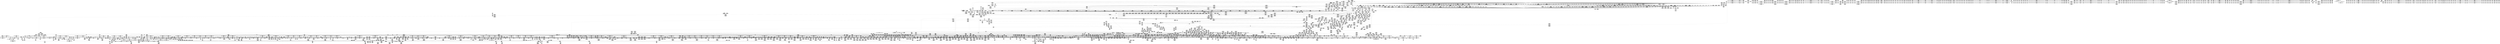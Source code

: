 digraph {
	CE0x577cf40 [shape=record,shape=Mrecord,label="{CE0x577cf40|apparmor_path_link:_cmp|security/apparmor/lsm.c,312}"]
	CE0x59d95b0 [shape=record,shape=Mrecord,label="{CE0x59d95b0|_call_void_asm_addl_$1,_%gs:$0_,_*m,ri,*m,_dirflag_,_fpsr_,_flags_(i32*___preempt_count,_i32_%val,_i32*___preempt_count)_#2,_!dbg_!15471,_!srcloc_!15474|./arch/x86/include/asm/preempt.h,72|*SummSource*}"]
	CE0x5767010 [shape=record,shape=Mrecord,label="{CE0x5767010|i8*_getelementptr_inbounds_(_45_x_i8_,_45_x_i8_*_.str14,_i32_0,_i32_0)|*Constant*}"]
	CE0x5746180 [shape=record,shape=Mrecord,label="{CE0x5746180|104:_%struct.inode*,_:_CRE_198,199_}"]
	CE0x59b4d30 [shape=record,shape=Mrecord,label="{CE0x59b4d30|rcu_lock_release:_tmp3}"]
	CE0x57fd390 [shape=record,shape=Mrecord,label="{CE0x57fd390|aa_get_profile_rcu:_tmp23|security/apparmor/include/policy.h,309|*SummSource*}"]
	CE0x5955440 [shape=record,shape=Mrecord,label="{CE0x5955440|kref_get:_tobool14|include/linux/kref.h,47|*SummSource*}"]
	CE0x5964120 [shape=record,shape=Mrecord,label="{CE0x5964120|kref_get:_tmp12|include/linux/kref.h,47}"]
	CE0x58bbc50 [shape=record,shape=Mrecord,label="{CE0x58bbc50|kref_sub:_tmp11|include/linux/kref.h,73}"]
	CE0x58897b0 [shape=record,shape=Mrecord,label="{CE0x58897b0|aa_get_profile:_tmp7|security/apparmor/include/policy.h,276|*SummSource*}"]
	CE0x5885090 [shape=record,shape=Mrecord,label="{CE0x5885090|VOIDTB_TE:_CE_163,164_}"]
	CE0x59c6a10 [shape=record,shape=Mrecord,label="{CE0x59c6a10|_call_void_asm_addl_$1,_%gs:$0_,_*m,ri,*m,_dirflag_,_fpsr_,_flags_(i32*___preempt_count,_i32_%val,_i32*___preempt_count)_#2,_!dbg_!15471,_!srcloc_!15474|./arch/x86/include/asm/preempt.h,72|*SummSink*}"]
	CE0x57729b0 [shape=record,shape=Mrecord,label="{CE0x57729b0|apparmor_path_link:_mode|security/apparmor/lsm.c,312}"]
	CE0x58383a0 [shape=record,shape=Mrecord,label="{CE0x58383a0|aa_current_profile:_tmp67|security/apparmor/include/context.h,159|*SummSink*}"]
	CE0x59dddf0 [shape=record,shape=Mrecord,label="{CE0x59dddf0|atomic_cmpxchg:_counter|./arch/x86/include/asm/atomic.h,177}"]
	CE0x57cd530 [shape=record,shape=Mrecord,label="{CE0x57cd530|aa_get_newest_profile:_tmp17|security/apparmor/include/policy.h,332|*SummSource*}"]
	CE0x59db100 [shape=record,shape=Mrecord,label="{CE0x59db100|i64*_getelementptr_inbounds_(_4_x_i64_,_4_x_i64_*___llvm_gcov_ctr44,_i64_0,_i64_1)|*Constant*|*SummSink*}"]
	CE0x5955790 [shape=record,shape=Mrecord,label="{CE0x5955790|kref_get:_lnot15|include/linux/kref.h,47}"]
	CE0x582e490 [shape=record,shape=Mrecord,label="{CE0x582e490|GLOBAL:_aa_replace_current_profile|*Constant*}"]
	CE0x58298b0 [shape=record,shape=Mrecord,label="{CE0x58298b0|i64_25|*Constant*|*SummSink*}"]
	CE0x57cd3b0 [shape=record,shape=Mrecord,label="{CE0x57cd3b0|aa_get_newest_profile:_tmp17|security/apparmor/include/policy.h,332}"]
	CE0x5731ae0 [shape=record,shape=Mrecord,label="{CE0x5731ae0|104:_%struct.inode*,_:_CRE_185,186_}"]
	CE0x57fb870 [shape=record,shape=Mrecord,label="{CE0x57fb870|GLOBAL:_lockdep_rcu_suspicious|*Constant*}"]
	CE0x54a5200 [shape=record,shape=Mrecord,label="{CE0x54a5200|apparmor_path_link:_old_dentry|Function::apparmor_path_link&Arg::old_dentry::|*SummSink*}"]
	CE0x57e8dc0 [shape=record,shape=Mrecord,label="{CE0x57e8dc0|i64*_getelementptr_inbounds_(_37_x_i64_,_37_x_i64_*___llvm_gcov_ctr66,_i64_0,_i64_21)|*Constant*|*SummSource*}"]
	CE0x5a1e040 [shape=record,shape=Mrecord,label="{CE0x5a1e040|VOIDTB_TE:_CE_56,64_|*MultipleSource*|Function::apparmor_path_link&Arg::new_dentry::|Function::aa_path_link&Arg::new_dentry::}"]
	CE0x59991e0 [shape=record,shape=Mrecord,label="{CE0x59991e0|kref_sub:_tmp17|include/linux/kref.h,78}"]
	CE0x596c3a0 [shape=record,shape=Mrecord,label="{CE0x596c3a0|kref_get:_tmp17|include/linux/kref.h,47|*SummSink*}"]
	CE0x58a1590 [shape=record,shape=Mrecord,label="{CE0x58a1590|kref_sub:_if.end16}"]
	CE0x5821df0 [shape=record,shape=Mrecord,label="{CE0x5821df0|rcu_read_lock:_tmp|*SummSink*}"]
	CE0x59e7e20 [shape=record,shape=Mrecord,label="{CE0x59e7e20|__atomic_add_unless:_c.0|*SummSink*}"]
	CE0x58e89a0 [shape=record,shape=Mrecord,label="{CE0x58e89a0|aa_get_profile_rcu:_tmp34|security/apparmor/include/policy.h,310|*SummSink*}"]
	CE0x5818b50 [shape=record,shape=Mrecord,label="{CE0x5818b50|aa_put_profile:_tmp7|security/apparmor/include/policy.h,342}"]
	CE0x5845130 [shape=record,shape=Mrecord,label="{CE0x5845130|aa_current_profile:_tmp40|security/apparmor/include/context.h,153}"]
	CE0x57fcfa0 [shape=record,shape=Mrecord,label="{CE0x57fcfa0|aa_get_profile_rcu:_tmp22|security/apparmor/include/policy.h,309|*SummSink*}"]
	CE0x58ac080 [shape=record,shape=Mrecord,label="{CE0x58ac080|rcu_read_unlock:_tmp21|include/linux/rcupdate.h,935}"]
	CE0x58e8930 [shape=record,shape=Mrecord,label="{CE0x58e8930|aa_get_profile_rcu:_tmp34|security/apparmor/include/policy.h,310|*SummSource*}"]
	CE0x5759d40 [shape=record,shape=Mrecord,label="{CE0x5759d40|VOIDTB_TE:_CE_310,311_}"]
	CE0x590ad20 [shape=record,shape=Mrecord,label="{CE0x590ad20|rcu_read_lock:_tmp13|include/linux/rcupdate.h,882|*SummSink*}"]
	CE0x5958250 [shape=record,shape=Mrecord,label="{CE0x5958250|GLOBAL:_kref_get.__warned|Global_var:kref_get.__warned|*SummSink*}"]
	CE0x5876eb0 [shape=record,shape=Mrecord,label="{CE0x5876eb0|COLLAPSED:_GCMRE___llvm_gcov_ctr67_internal_global_9_x_i64_zeroinitializer:_elem_0:default:}"]
	CE0x59be110 [shape=record,shape=Mrecord,label="{CE0x59be110|i64*_getelementptr_inbounds_(_4_x_i64_,_4_x_i64_*___llvm_gcov_ctr80,_i64_0,_i64_3)|*Constant*|*SummSource*}"]
	CE0x5962f60 [shape=record,shape=Mrecord,label="{CE0x5962f60|kref_get:_tmp9|include/linux/kref.h,47|*SummSource*}"]
	CE0x575e7d0 [shape=record,shape=Mrecord,label="{CE0x575e7d0|apparmor_path_link:_tmp2|*LoadInst*|security/apparmor/lsm.c,308}"]
	CE0x577bb50 [shape=record,shape=Mrecord,label="{CE0x577bb50|i64*_getelementptr_inbounds_(_37_x_i64_,_37_x_i64_*___llvm_gcov_ctr66,_i64_0,_i64_10)|*Constant*|*SummSink*}"]
	CE0x58445c0 [shape=record,shape=Mrecord,label="{CE0x58445c0|i32_153|*Constant*}"]
	CE0x5962a80 [shape=record,shape=Mrecord,label="{CE0x5962a80|kref_get:_tmp8|include/linux/kref.h,47|*SummSource*}"]
	CE0x57ff4c0 [shape=record,shape=Mrecord,label="{CE0x57ff4c0|aa_current_profile:_tmp16|security/apparmor/include/context.h,151|*SummSink*}"]
	CE0x5846e30 [shape=record,shape=Mrecord,label="{CE0x5846e30|aa_current_profile:_tmp50|security/apparmor/include/context.h,155|*SummSource*}"]
	CE0x581bfe0 [shape=record,shape=Mrecord,label="{CE0x581bfe0|GLOBAL:_aa_get_profile_rcu|*Constant*|*SummSource*}"]
	CE0x58fe8c0 [shape=record,shape=Mrecord,label="{CE0x58fe8c0|i64*_getelementptr_inbounds_(_11_x_i64_,_11_x_i64_*___llvm_gcov_ctr42,_i64_0,_i64_0)|*Constant*}"]
	CE0x583e480 [shape=record,shape=Mrecord,label="{CE0x583e480|aa_current_profile:_tmp77|security/apparmor/include/context.h,159}"]
	CE0x58d3a30 [shape=record,shape=Mrecord,label="{CE0x58d3a30|aa_get_profile_rcu:_land.rhs|*SummSource*}"]
	CE0x58264c0 [shape=record,shape=Mrecord,label="{CE0x58264c0|aa_current_profile:_tmp42|security/apparmor/include/context.h,153}"]
	CE0x5778fc0 [shape=record,shape=Mrecord,label="{CE0x5778fc0|VOIDTB_TE_array:_GCE_.str323_private_unnamed_addr_constant_45_x_i8_c_suspicious_rcu_dereference_protected()_usage_00_,_align_1_240,248_|*MultipleSource*|security/apparmor/lsm.c,311|security/apparmor/lsm.c,312}"]
	CE0x58afb20 [shape=record,shape=Mrecord,label="{CE0x58afb20|_ret_void,_!dbg_!15474|include/linux/rcupdate.h,424|*SummSink*}"]
	CE0x57f0e60 [shape=record,shape=Mrecord,label="{CE0x57f0e60|get_current:_tmp1}"]
	CE0x5801ad0 [shape=record,shape=Mrecord,label="{CE0x5801ad0|aa_current_profile:_tmp8|security/apparmor/include/context.h,151|*SummSource*}"]
	CE0x5a1f8a0 [shape=record,shape=Mrecord,label="{CE0x5a1f8a0|VOIDTB_TE:_CE_197,198_}"]
	CE0x58207c0 [shape=record,shape=Mrecord,label="{CE0x58207c0|aa_get_profile_rcu:_do.body6}"]
	CE0x580acf0 [shape=record,shape=Mrecord,label="{CE0x580acf0|aa_current_profile:_if.end34}"]
	CE0x58d0820 [shape=record,shape=Mrecord,label="{CE0x58d0820|GLOBAL:_aa_get_profile_rcu.__warned|Global_var:aa_get_profile_rcu.__warned|*SummSource*}"]
	CE0x59b3d70 [shape=record,shape=Mrecord,label="{CE0x59b3d70|i64*_getelementptr_inbounds_(_2_x_i64_,_2_x_i64_*___llvm_gcov_ctr76,_i64_0,_i64_0)|*Constant*|*SummSink*}"]
	CE0x5969930 [shape=record,shape=Mrecord,label="{CE0x5969930|kref_get:_tmp16|include/linux/kref.h,47|*SummSink*}"]
	CE0x5998d10 [shape=record,shape=Mrecord,label="{CE0x5998d10|kref_sub:_tmp15|include/linux/kref.h,77|*SummSink*}"]
	CE0x59b7010 [shape=record,shape=Mrecord,label="{CE0x59b7010|_call_void_mcount()_#2|*SummSink*}"]
	CE0x5898ea0 [shape=record,shape=Mrecord,label="{CE0x5898ea0|i64_1|*Constant*}"]
	CE0x5808b10 [shape=record,shape=Mrecord,label="{CE0x5808b10|GLOBAL:_llvm.expect.i64|*Constant*|*SummSource*}"]
	CE0x58ce0b0 [shape=record,shape=Mrecord,label="{CE0x58ce0b0|i64*_getelementptr_inbounds_(_2_x_i64_,_2_x_i64_*___llvm_gcov_ctr69,_i64_0,_i64_0)|*Constant*|*SummSource*}"]
	CE0x5a1da40 [shape=record,shape=Mrecord,label="{CE0x5a1da40|VOIDTB_TE:_CE_112,144_|*MultipleSource*|Function::apparmor_path_link&Arg::new_dentry::|Function::aa_path_link&Arg::new_dentry::}"]
	CE0x5825490 [shape=record,shape=Mrecord,label="{CE0x5825490|_ret_void,_!dbg_!15492|include/linux/rcupdate.h,884|*SummSource*}"]
	CE0x58214c0 [shape=record,shape=Mrecord,label="{CE0x58214c0|aa_get_profile_rcu:_tobool10|security/apparmor/include/policy.h,310|*SummSink*}"]
	CE0x5998f30 [shape=record,shape=Mrecord,label="{CE0x5998f30|kref_sub:_tmp15|include/linux/kref.h,77|*SummSource*}"]
	CE0x57edcf0 [shape=record,shape=Mrecord,label="{CE0x57edcf0|aa_current_profile:_tmp9|security/apparmor/include/context.h,151|*SummSink*}"]
	CE0x57f8080 [shape=record,shape=Mrecord,label="{CE0x57f8080|i64*_getelementptr_inbounds_(_2_x_i64_,_2_x_i64_*___llvm_gcov_ctr112,_i64_0,_i64_1)|*Constant*|*SummSink*}"]
	CE0x58a2190 [shape=record,shape=Mrecord,label="{CE0x58a2190|kref_get:_expval20|include/linux/kref.h,47|*SummSink*}"]
	CE0x5841d10 [shape=record,shape=Mrecord,label="{CE0x5841d10|aa_current_profile:_call|security/apparmor/include/context.h,151|*SummSource*}"]
	CE0x5837dd0 [shape=record,shape=Mrecord,label="{CE0x5837dd0|aa_current_profile:_tmp66|security/apparmor/include/context.h,159|*SummSink*}"]
	CE0x58d1200 [shape=record,shape=Mrecord,label="{CE0x58d1200|aa_get_profile_rcu:_do.end7|*SummSink*}"]
	CE0x5738db0 [shape=record,shape=Mrecord,label="{CE0x5738db0|aa_put_profile:_call|security/apparmor/include/policy.h,342|*SummSource*}"]
	CE0x5964220 [shape=record,shape=Mrecord,label="{CE0x5964220|kref_get:_tmp12|include/linux/kref.h,47|*SummSource*}"]
	CE0x5773fc0 [shape=record,shape=Mrecord,label="{CE0x5773fc0|VOIDTB_TE_array:_GCE_.str323_private_unnamed_addr_constant_45_x_i8_c_suspicious_rcu_dereference_protected()_usage_00_,_align_1_48,52_|*MultipleSource*|security/apparmor/lsm.c,311|security/apparmor/lsm.c,312}"]
	CE0x5893330 [shape=record,shape=Mrecord,label="{CE0x5893330|aa_get_profile_rcu:_tmp12|security/apparmor/include/policy.h,309}"]
	CE0x5957d20 [shape=record,shape=Mrecord,label="{CE0x5957d20|kref_get:_tmp1|*SummSink*}"]
	CE0x5744c00 [shape=record,shape=Mrecord,label="{CE0x5744c00|i32_0|*Constant*}"]
	CE0x5789df0 [shape=record,shape=Mrecord,label="{CE0x5789df0|aa_get_profile_rcu:_tmp26|security/apparmor/include/policy.h,309|*SummSource*}"]
	CE0x5784860 [shape=record,shape=Mrecord,label="{CE0x5784860|aa_path_link:_new_dir|Function::aa_path_link&Arg::new_dir::|*SummSink*}"]
	CE0x58fba40 [shape=record,shape=Mrecord,label="{CE0x58fba40|kref_get_not0:_call|security/apparmor/include/apparmor.h,83|*SummSink*}"]
	CE0x5997b40 [shape=record,shape=Mrecord,label="{CE0x5997b40|kref_sub:_tmp16|include/linux/kref.h,78}"]
	CE0x58ae8d0 [shape=record,shape=Mrecord,label="{CE0x58ae8d0|kref_get:_lnot.ext5|include/linux/kref.h,47|*SummSource*}"]
	CE0x59ea810 [shape=record,shape=Mrecord,label="{CE0x59ea810|atomic_read:_bb|*SummSink*}"]
	CE0x57387f0 [shape=record,shape=Mrecord,label="{CE0x57387f0|apparmor_path_link:_return}"]
	CE0x5812140 [shape=record,shape=Mrecord,label="{CE0x5812140|aa_get_newest_profile:_tmp10|security/apparmor/include/policy.h,329|*SummSource*}"]
	CE0x58d6ef0 [shape=record,shape=Mrecord,label="{CE0x58d6ef0|atomic_add_unless:_tmp}"]
	CE0x588c3e0 [shape=record,shape=Mrecord,label="{CE0x588c3e0|aa_get_profile_rcu:_tmp11|security/apparmor/include/policy.h,309|*SummSink*}"]
	CE0x5785980 [shape=record,shape=Mrecord,label="{CE0x5785980|i64*_getelementptr_inbounds_(_37_x_i64_,_37_x_i64_*___llvm_gcov_ctr66,_i64_0,_i64_6)|*Constant*}"]
	CE0x581f290 [shape=record,shape=Mrecord,label="{CE0x581f290|_call_void_mcount()_#2}"]
	CE0x5a0b1d0 [shape=record,shape=Mrecord,label="{CE0x5a0b1d0|VOIDTB_TE:_CE_185,186_}"]
	CE0x573be30 [shape=record,shape=Mrecord,label="{CE0x573be30|104:_%struct.inode*,_:_CRE_92,93_}"]
	CE0x582eb10 [shape=record,shape=Mrecord,label="{CE0x582eb10|_call_void_aa_put_profile(%struct.aa_profile*_%call25)_#7,_!dbg_!15544|security/apparmor/include/context.h,158}"]
	CE0x58ec790 [shape=record,shape=Mrecord,label="{CE0x58ec790|atomic_sub_and_test:_bb|*SummSource*}"]
	CE0x58e4ab0 [shape=record,shape=Mrecord,label="{CE0x58e4ab0|i64*_getelementptr_inbounds_(_4_x_i64_,_4_x_i64_*___llvm_gcov_ctr45,_i64_0,_i64_3)|*Constant*|*SummSink*}"]
	CE0x582cb80 [shape=record,shape=Mrecord,label="{CE0x582cb80|aa_current_profile:_call25|security/apparmor/include/context.h,156}"]
	CE0x57f1790 [shape=record,shape=Mrecord,label="{CE0x57f1790|_call_void_mcount()_#2|*SummSink*}"]
	CE0x581ef30 [shape=record,shape=Mrecord,label="{CE0x581ef30|aa_get_profile_rcu:_tobool2|security/apparmor/include/policy.h,309|*SummSink*}"]
	CE0x5907f10 [shape=record,shape=Mrecord,label="{CE0x5907f10|rcu_read_lock:_tmp9|include/linux/rcupdate.h,882|*SummSource*}"]
	CE0x58bb220 [shape=record,shape=Mrecord,label="{CE0x58bb220|GLOBAL:_atomic_sub_and_test|*Constant*}"]
	CE0x575da30 [shape=record,shape=Mrecord,label="{CE0x575da30|104:_%struct.inode*,_:_CRE_307,308_}"]
	CE0x58f06b0 [shape=record,shape=Mrecord,label="{CE0x58f06b0|GLOBAL:_kref_get_not0|*Constant*|*SummSink*}"]
	CE0x5822890 [shape=record,shape=Mrecord,label="{CE0x5822890|rcu_read_lock:_entry|*SummSink*}"]
	CE0x577fa30 [shape=record,shape=Mrecord,label="{CE0x577fa30|i32_22|*Constant*}"]
	CE0x5831310 [shape=record,shape=Mrecord,label="{CE0x5831310|aa_put_profile:_p|Function::aa_put_profile&Arg::p::}"]
	CE0x57f45b0 [shape=record,shape=Mrecord,label="{CE0x57f45b0|GLOBAL:_llvm.expect.i64|*Constant*}"]
	CE0x5803be0 [shape=record,shape=Mrecord,label="{CE0x5803be0|44:_i32,_48:_i16,_128:_i8*,_:_SCMRE_88,89_|*MultipleSource*|security/apparmor/include/context.h,151|security/apparmor/include/context.h,151}"]
	CE0x573ade0 [shape=record,shape=Mrecord,label="{CE0x573ade0|apparmor_path_link:_old_dentry|Function::apparmor_path_link&Arg::old_dentry::}"]
	CE0x587e1e0 [shape=record,shape=Mrecord,label="{CE0x587e1e0|aa_put_profile:_tmp9|security/apparmor/include/policy.h,343|*SummSource*}"]
	CE0x58851a0 [shape=record,shape=Mrecord,label="{CE0x58851a0|VOIDTB_TE:_CE_164,165_}"]
	CE0x57cc240 [shape=record,shape=Mrecord,label="{CE0x57cc240|i32_1|*Constant*|*SummSink*}"]
	CE0x575cf40 [shape=record,shape=Mrecord,label="{CE0x575cf40|104:_%struct.inode*,_:_CRE_272,280_|*MultipleSource*|Function::apparmor_path_link&Arg::old_dentry::|security/apparmor/lsm.c,308}"]
	CE0x575d9c0 [shape=record,shape=Mrecord,label="{CE0x575d9c0|104:_%struct.inode*,_:_CRE_308,309_}"]
	CE0x58987a0 [shape=record,shape=Mrecord,label="{CE0x58987a0|kref_get:_lnot1|include/linux/kref.h,47}"]
	CE0x581d410 [shape=record,shape=Mrecord,label="{CE0x581d410|aa_get_newest_profile:_tmp14|security/apparmor/include/policy.h,330|*SummSource*}"]
	CE0x59b4490 [shape=record,shape=Mrecord,label="{CE0x59b4490|rcu_lock_release:_tmp2|*SummSink*}"]
	CE0x58ce3a0 [shape=record,shape=Mrecord,label="{CE0x58ce3a0|i64*_getelementptr_inbounds_(_2_x_i64_,_2_x_i64_*___llvm_gcov_ctr69,_i64_0,_i64_0)|*Constant*}"]
	CE0x575b0a0 [shape=record,shape=Mrecord,label="{CE0x575b0a0|_ret_%struct.aa_profile*_%tmp81,_!dbg_!15575|security/apparmor/include/context.h,162|*SummSource*}"]
	CE0x5828d40 [shape=record,shape=Mrecord,label="{CE0x5828d40|aa_current_profile:_tobool22|security/apparmor/include/context.h,155}"]
	CE0x5772d70 [shape=record,shape=Mrecord,label="{CE0x5772d70|VOIDTB_TE_array:_GCE_.str323_private_unnamed_addr_constant_45_x_i8_c_suspicious_rcu_dereference_protected()_usage_00_,_align_1_8,16_|*MultipleSource*|security/apparmor/lsm.c,311|security/apparmor/lsm.c,312}"]
	CE0x57696d0 [shape=record,shape=Mrecord,label="{CE0x57696d0|aa_current_profile:_tmp27|security/apparmor/include/context.h,153|*SummSource*}"]
	CE0x583ef00 [shape=record,shape=Mrecord,label="{CE0x583ef00|aa_current_profile:_tmp80|security/apparmor/include/context.h,162|*SummSource*}"]
	CE0x58d2950 [shape=record,shape=Mrecord,label="{CE0x58d2950|aa_get_profile_rcu:_land.lhs.true|*SummSource*}"]
	CE0x5742040 [shape=record,shape=Mrecord,label="{CE0x5742040|aa_current_profile:_tmp18|security/apparmor/include/context.h,151}"]
	CE0x59d5080 [shape=record,shape=Mrecord,label="{CE0x59d5080|atomic_sub_and_test:_tmp}"]
	CE0x59c81d0 [shape=record,shape=Mrecord,label="{CE0x59c81d0|__rcu_read_unlock:_tmp}"]
	CE0x59cc510 [shape=record,shape=Mrecord,label="{CE0x59cc510|atomic_sub_and_test:_tmp5|./arch/x86/include/asm/atomic.h,81}"]
	CE0x59d8c40 [shape=record,shape=Mrecord,label="{CE0x59d8c40|i64*_getelementptr_inbounds_(_4_x_i64_,_4_x_i64_*___llvm_gcov_ctr44,_i64_0,_i64_3)|*Constant*|*SummSink*}"]
	CE0x5a117c0 [shape=record,shape=Mrecord,label="{CE0x5a117c0|VOIDTB_TE:_CE_205,206_}"]
	CE0x59ea770 [shape=record,shape=Mrecord,label="{CE0x59ea770|__atomic_add_unless:_bb|*SummSink*}"]
	CE0x5889b10 [shape=record,shape=Mrecord,label="{CE0x5889b10|aa_get_profile_rcu:_tmp3|*SummSink*}"]
	CE0x590b4e0 [shape=record,shape=Mrecord,label="{CE0x590b4e0|kref_sub:_lnot4|include/linux/kref.h,71}"]
	CE0x5894c30 [shape=record,shape=Mrecord,label="{CE0x5894c30|aa_get_profile_rcu:_tmp17|security/apparmor/include/policy.h,309|*SummSink*}"]
	CE0x575d510 [shape=record,shape=Mrecord,label="{CE0x575d510|104:_%struct.inode*,_:_CRE_296,304_|*MultipleSource*|Function::apparmor_path_link&Arg::old_dentry::|security/apparmor/lsm.c,308}"]
	CE0x59626a0 [shape=record,shape=Mrecord,label="{CE0x59626a0|kref_get:_tmp7|include/linux/kref.h,47|*SummSource*}"]
	CE0x58e47a0 [shape=record,shape=Mrecord,label="{CE0x58e47a0|atomic_add_unless:_tmp3}"]
	CE0x59ed7d0 [shape=record,shape=Mrecord,label="{CE0x59ed7d0|__atomic_add_unless:_tmp6|./arch/x86/include/asm/atomic.h,199|*SummSink*}"]
	CE0x58cce10 [shape=record,shape=Mrecord,label="{CE0x58cce10|i64*_getelementptr_inbounds_(_20_x_i64_,_20_x_i64_*___llvm_gcov_ctr68,_i64_0,_i64_0)|*Constant*|*SummSource*}"]
	CE0x5800030 [shape=record,shape=Mrecord,label="{CE0x5800030|_call_void_lockdep_rcu_suspicious(i8*_getelementptr_inbounds_(_36_x_i8_,_36_x_i8_*_.str12,_i32_0,_i32_0),_i32_151,_i8*_getelementptr_inbounds_(_45_x_i8_,_45_x_i8_*_.str14,_i32_0,_i32_0))_#7,_!dbg_!15483|security/apparmor/include/context.h,151|*SummSink*}"]
	CE0x577ffb0 [shape=record,shape=Mrecord,label="{CE0x577ffb0|aa_current_profile:_security|security/apparmor/include/context.h,151}"]
	CE0x587a5b0 [shape=record,shape=Mrecord,label="{CE0x587a5b0|aa_get_newest_profile:_tmp10|security/apparmor/include/policy.h,329}"]
	CE0x578c030 [shape=record,shape=Mrecord,label="{CE0x578c030|aa_current_profile:_do.cond|*SummSink*}"]
	CE0x5778a60 [shape=record,shape=Mrecord,label="{CE0x5778a60|VOIDTB_TE_array:_GCE_.str323_private_unnamed_addr_constant_45_x_i8_c_suspicious_rcu_dereference_protected()_usage_00_,_align_1_224,232_|*MultipleSource*|security/apparmor/lsm.c,311|security/apparmor/lsm.c,312}"]
	CE0x58231c0 [shape=record,shape=Mrecord,label="{CE0x58231c0|aa_get_profile_rcu:_tmp6|security/apparmor/include/policy.h,309}"]
	CE0x58f22d0 [shape=record,shape=Mrecord,label="{CE0x58f22d0|i64_17|*Constant*}"]
	CE0x581a130 [shape=record,shape=Mrecord,label="{CE0x581a130|aa_get_newest_profile:_tmp12|security/apparmor/include/policy.h,329|*SummSink*}"]
	CE0x58c9880 [shape=record,shape=Mrecord,label="{CE0x58c9880|i64*_getelementptr_inbounds_(_2_x_i64_,_2_x_i64_*___llvm_gcov_ctr78,_i64_0,_i64_1)|*Constant*}"]
	CE0x58fc1a0 [shape=record,shape=Mrecord,label="{CE0x58fc1a0|GLOBAL:___llvm_gcov_ctr42|Global_var:__llvm_gcov_ctr42|*SummSource*}"]
	CE0x581c5a0 [shape=record,shape=Mrecord,label="{CE0x581c5a0|aa_get_profile_rcu:_p|Function::aa_get_profile_rcu&Arg::p::}"]
	CE0x5806000 [shape=record,shape=Mrecord,label="{CE0x5806000|i8*_getelementptr_inbounds_(_36_x_i8_,_36_x_i8_*_.str12,_i32_0,_i32_0)|*Constant*|*SummSink*}"]
	CE0x5957170 [shape=record,shape=Mrecord,label="{CE0x5957170|__rcu_read_lock:_do.body}"]
	CE0x587d950 [shape=record,shape=Mrecord,label="{CE0x587d950|aa_get_newest_profile:_tmp12|security/apparmor/include/policy.h,329}"]
	CE0x58b21e0 [shape=record,shape=Mrecord,label="{CE0x58b21e0|kref_get:_expval|include/linux/kref.h,47|*SummSource*}"]
	CE0x59ebfd0 [shape=record,shape=Mrecord,label="{CE0x59ebfd0|__preempt_count_add:_bb|*SummSink*}"]
	CE0x58f5840 [shape=record,shape=Mrecord,label="{CE0x58f5840|aa_get_profile:_if.then|*SummSource*}"]
	CE0x59d4a50 [shape=record,shape=Mrecord,label="{CE0x59d4a50|atomic_read:_bb}"]
	CE0x596dfa0 [shape=record,shape=Mrecord,label="{CE0x596dfa0|i64*_getelementptr_inbounds_(_11_x_i64_,_11_x_i64_*___llvm_gcov_ctr75,_i64_0,_i64_10)|*Constant*}"]
	CE0x58972a0 [shape=record,shape=Mrecord,label="{CE0x58972a0|rcu_read_unlock:_tmp5|include/linux/rcupdate.h,933}"]
	CE0x59fa4e0 [shape=record,shape=Mrecord,label="{CE0x59fa4e0|__atomic_add_unless:_lnot.ext8|./arch/x86/include/asm/atomic.h,202|*SummSource*}"]
	CE0x5890430 [shape=record,shape=Mrecord,label="{CE0x5890430|_call_void_rcu_lock_acquire(%struct.lockdep_map*_rcu_lock_map)_#7,_!dbg_!15468|include/linux/rcupdate.h,881|*SummSource*}"]
	CE0x5801760 [shape=record,shape=Mrecord,label="{CE0x5801760|aa_get_profile_rcu:_tmp6|security/apparmor/include/policy.h,309|*SummSink*}"]
	CE0x575f490 [shape=record,shape=Mrecord,label="{CE0x575f490|apparmor_path_link:_call1|security/apparmor/lsm.c,311|*SummSource*}"]
	CE0x59110e0 [shape=record,shape=Mrecord,label="{CE0x59110e0|i64*_getelementptr_inbounds_(_11_x_i64_,_11_x_i64_*___llvm_gcov_ctr42,_i64_0,_i64_10)|*Constant*|*SummSource*}"]
	CE0x580bd80 [shape=record,shape=Mrecord,label="{CE0x580bd80|i64_12|*Constant*}"]
	CE0x5a190a0 [shape=record,shape=Mrecord,label="{CE0x5a190a0|VOIDTB_TE:_CE_193,194_}"]
	CE0x5848fd0 [shape=record,shape=Mrecord,label="{CE0x5848fd0|aa_current_profile:_profile21|security/apparmor/include/context.h,155|*SummSink*}"]
	CE0x57ef4d0 [shape=record,shape=Mrecord,label="{CE0x57ef4d0|aa_get_newest_profile:_return|*SummSink*}"]
	CE0x59062b0 [shape=record,shape=Mrecord,label="{CE0x59062b0|rcu_lock_acquire:_map|Function::rcu_lock_acquire&Arg::map::}"]
	CE0x573af20 [shape=record,shape=Mrecord,label="{CE0x573af20|apparmor_path_link:_tmp|*SummSink*}"]
	CE0x57cbdf0 [shape=record,shape=Mrecord,label="{CE0x57cbdf0|aa_get_newest_profile:_call|security/apparmor/include/policy.h,330|*SummSource*}"]
	CE0x577fb30 [shape=record,shape=Mrecord,label="{CE0x577fb30|i32_22|*Constant*|*SummSource*}"]
	CE0x599ac00 [shape=record,shape=Mrecord,label="{CE0x599ac00|rcu_lock_acquire:_bb|*SummSink*}"]
	CE0x59e3d00 [shape=record,shape=Mrecord,label="{CE0x59e3d00|VOIDTB_TE:_CE_152,153_}"]
	CE0x5905f30 [shape=record,shape=Mrecord,label="{CE0x5905f30|i64*_getelementptr_inbounds_(_11_x_i64_,_11_x_i64_*___llvm_gcov_ctr48,_i64_0,_i64_1)|*Constant*|*SummSource*}"]
	CE0x581b0c0 [shape=record,shape=Mrecord,label="{CE0x581b0c0|i32_1|*Constant*}"]
	CE0x58d8f40 [shape=record,shape=Mrecord,label="{CE0x58d8f40|kref_sub:_release|Function::kref_sub&Arg::release::|*SummSink*}"]
	CE0x5731fa0 [shape=record,shape=Mrecord,label="{CE0x5731fa0|104:_%struct.inode*,_:_CRE_189,190_}"]
	CE0x57e9440 [shape=record,shape=Mrecord,label="{CE0x57e9440|aa_current_profile:_tmp44|security/apparmor/include/context.h,153}"]
	CE0x59c2930 [shape=record,shape=Mrecord,label="{CE0x59c2930|_call_void_mcount()_#2|*SummSource*}"]
	CE0x59b20c0 [shape=record,shape=Mrecord,label="{CE0x59b20c0|rcu_lock_release:_indirectgoto|*SummSource*}"]
	CE0x583e000 [shape=record,shape=Mrecord,label="{CE0x583e000|aa_current_profile:_security40|security/apparmor/include/context.h,159|*SummSink*}"]
	CE0x57870b0 [shape=record,shape=Mrecord,label="{CE0x57870b0|apparmor_path_link:_tmp17|security/apparmor/lsm.c,314|*SummSink*}"]
	CE0x5746760 [shape=record,shape=Mrecord,label="{CE0x5746760|aa_current_profile:_if.then33}"]
	CE0x58b4b20 [shape=record,shape=Mrecord,label="{CE0x58b4b20|kref_get:_lnot15|include/linux/kref.h,47|*SummSink*}"]
	CE0x58b5120 [shape=record,shape=Mrecord,label="{CE0x58b5120|kref_sub:_expval13|include/linux/kref.h,71|*SummSink*}"]
	CE0x5745f20 [shape=record,shape=Mrecord,label="{CE0x5745f20|104:_%struct.inode*,_:_CRE_196,197_}"]
	CE0x588cfb0 [shape=record,shape=Mrecord,label="{CE0x588cfb0|aa_get_profile_rcu:_tmp16|security/apparmor/include/policy.h,309|*SummSink*}"]
	CE0x58ec8b0 [shape=record,shape=Mrecord,label="{CE0x58ec8b0|atomic_sub_and_test:_bb|*SummSink*}"]
	CE0x589e850 [shape=record,shape=Mrecord,label="{CE0x589e850|kref_get:_lnot|include/linux/kref.h,47|*SummSource*}"]
	CE0x58e14d0 [shape=record,shape=Mrecord,label="{CE0x58e14d0|i64*_getelementptr_inbounds_(_4_x_i64_,_4_x_i64_*___llvm_gcov_ctr43,_i64_0,_i64_0)|*Constant*|*SummSink*}"]
	CE0x59cbc90 [shape=record,shape=Mrecord,label="{CE0x59cbc90|__atomic_add_unless:_for.cond|*SummSink*}"]
	CE0x588b180 [shape=record,shape=Mrecord,label="{CE0x588b180|_call_void_kref_get(%struct.arch_spinlock*_%count)_#7,_!dbg_!15474|security/apparmor/include/policy.h,276|*SummSource*}"]
	CE0x57e6920 [shape=record,shape=Mrecord,label="{CE0x57e6920|__rcu_read_lock:_tmp4|include/linux/rcupdate.h,239|*SummSource*}"]
	CE0x58a66f0 [shape=record,shape=Mrecord,label="{CE0x58a66f0|i64*_getelementptr_inbounds_(_11_x_i64_,_11_x_i64_*___llvm_gcov_ctr48,_i64_0,_i64_8)|*Constant*|*SummSource*}"]
	CE0x5a13a00 [shape=record,shape=Mrecord,label="{CE0x5a13a00|VOIDTB_TE:_CE_167,168_}"]
	CE0x57eda80 [shape=record,shape=Mrecord,label="{CE0x57eda80|aa_current_profile:_tmp9|security/apparmor/include/context.h,151}"]
	CE0x57389a0 [shape=record,shape=Mrecord,label="{CE0x57389a0|apparmor_path_link:_if.end4}"]
	CE0x5842620 [shape=record,shape=Mrecord,label="{CE0x5842620|i64*_getelementptr_inbounds_(_37_x_i64_,_37_x_i64_*___llvm_gcov_ctr66,_i64_0,_i64_1)|*Constant*|*SummSource*}"]
	CE0x59697d0 [shape=record,shape=Mrecord,label="{CE0x59697d0|kref_get:_tmp16|include/linux/kref.h,47|*SummSource*}"]
	CE0x5909570 [shape=record,shape=Mrecord,label="{CE0x5909570|rcu_read_lock:_tmp12|include/linux/rcupdate.h,882|*SummSink*}"]
	CE0x576e2b0 [shape=record,shape=Mrecord,label="{CE0x576e2b0|aa_current_profile:_if.then|*SummSink*}"]
	CE0x580bdf0 [shape=record,shape=Mrecord,label="{CE0x580bdf0|i64_12|*Constant*|*SummSource*}"]
	CE0x58d0e80 [shape=record,shape=Mrecord,label="{CE0x58d0e80|i64*_getelementptr_inbounds_(_20_x_i64_,_20_x_i64_*___llvm_gcov_ctr68,_i64_0,_i64_0)|*Constant*|*SummSink*}"]
	CE0x587dda0 [shape=record,shape=Mrecord,label="{CE0x587dda0|aa_put_profile:_if.then}"]
	CE0x5823fe0 [shape=record,shape=Mrecord,label="{CE0x5823fe0|GLOBAL:_rcu_read_lock|*Constant*|*SummSink*}"]
	CE0x58ae460 [shape=record,shape=Mrecord,label="{CE0x58ae460|kref_get:_if.end}"]
	CE0x5956a30 [shape=record,shape=Mrecord,label="{CE0x5956a30|_call_void_mcount()_#2}"]
	CE0x59b5a50 [shape=record,shape=Mrecord,label="{CE0x59b5a50|i64*_getelementptr_inbounds_(_4_x_i64_,_4_x_i64_*___llvm_gcov_ctr49,_i64_0,_i64_1)|*Constant*|*SummSource*}"]
	CE0x5901660 [shape=record,shape=Mrecord,label="{CE0x5901660|i32_71|*Constant*}"]
	CE0x57860c0 [shape=record,shape=Mrecord,label="{CE0x57860c0|i64*_getelementptr_inbounds_(_9_x_i64_,_9_x_i64_*___llvm_gcov_ctr65,_i64_0,_i64_7)|*Constant*|*SummSink*}"]
	CE0x59cc6d0 [shape=record,shape=Mrecord,label="{CE0x59cc6d0|atomic_sub_and_test:_tmp5|./arch/x86/include/asm/atomic.h,81|*SummSource*}"]
	CE0x58b1340 [shape=record,shape=Mrecord,label="{CE0x58b1340|kref_get:_conv|include/linux/kref.h,47|*SummSource*}"]
	CE0x5842050 [shape=record,shape=Mrecord,label="{CE0x5842050|aa_current_profile:_tmp3|*SummSink*}"]
	CE0x57fa140 [shape=record,shape=Mrecord,label="{CE0x57fa140|aa_current_profile:_tmp20|security/apparmor/include/context.h,151|*SummSink*}"]
	CE0x58c1140 [shape=record,shape=Mrecord,label="{CE0x58c1140|GLOBAL:_atomic_sub_and_test|*Constant*|*SummSink*}"]
	CE0x587f320 [shape=record,shape=Mrecord,label="{CE0x587f320|aa_get_newest_profile:_tmp5|security/apparmor/include/policy.h,326|*SummSource*}"]
	CE0x58f19e0 [shape=record,shape=Mrecord,label="{CE0x58f19e0|aa_get_profile_rcu:_lnot|security/apparmor/include/policy.h,310|*SummSink*}"]
	CE0x58f8770 [shape=record,shape=Mrecord,label="{CE0x58f8770|rcu_read_lock:_tmp6|include/linux/rcupdate.h,882|*SummSource*}"]
	CE0x57f68b0 [shape=record,shape=Mrecord,label="{CE0x57f68b0|aa_current_profile:_tmp34|security/apparmor/include/context.h,153|*SummSource*}"]
	CE0x596c750 [shape=record,shape=Mrecord,label="{CE0x596c750|kref_get:_tmp18|include/linux/kref.h,47}"]
	CE0x5742e70 [shape=record,shape=Mrecord,label="{CE0x5742e70|aa_current_profile:_tmp19|security/apparmor/include/context.h,151|*SummSink*}"]
	CE0x5967130 [shape=record,shape=Mrecord,label="{CE0x5967130|kref_get:_lnot26|include/linux/kref.h,47|*SummSink*}"]
	CE0x59b2940 [shape=record,shape=Mrecord,label="{CE0x59b2940|COLLAPSED:_GCMRE___llvm_gcov_ctr49_internal_global_4_x_i64_zeroinitializer:_elem_0:default:}"]
	CE0x5837c50 [shape=record,shape=Mrecord,label="{CE0x5837c50|aa_current_profile:_tmp66|security/apparmor/include/context.h,159|*SummSource*}"]
	CE0x595af00 [shape=record,shape=Mrecord,label="{CE0x595af00|i32_1|*Constant*}"]
	CE0x5968200 [shape=record,shape=Mrecord,label="{CE0x5968200|kref_get:_tobool30|include/linux/kref.h,47}"]
	CE0x57f22b0 [shape=record,shape=Mrecord,label="{CE0x57f22b0|aa_current_profile:_do.end|*SummSource*}"]
	CE0x5761a70 [shape=record,shape=Mrecord,label="{CE0x5761a70|i64*_getelementptr_inbounds_(_9_x_i64_,_9_x_i64_*___llvm_gcov_ctr67,_i64_0,_i64_3)|*Constant*|*SummSink*}"]
	CE0x5885df0 [shape=record,shape=Mrecord,label="{CE0x5885df0|VOIDTB_TE:_CE_214,215_}"]
	CE0x58f8190 [shape=record,shape=Mrecord,label="{CE0x58f8190|rcu_read_lock:_tmp5|include/linux/rcupdate.h,882|*SummSource*}"]
	CE0x5a0d9b0 [shape=record,shape=Mrecord,label="{CE0x5a0d9b0|VOIDTB_TE:_CE_175,176_}"]
	CE0x5830280 [shape=record,shape=Mrecord,label="{CE0x5830280|GLOBAL:_aa_put_profile|*Constant*}"]
	CE0x5780af0 [shape=record,shape=Mrecord,label="{CE0x5780af0|44:_i32,_48:_i16,_128:_i8*,_:_SCMRE_8,16_|*MultipleSource*|security/apparmor/include/context.h,151|security/apparmor/include/context.h,151}"]
	CE0x59105a0 [shape=record,shape=Mrecord,label="{CE0x59105a0|rcu_read_lock:_tmp19|include/linux/rcupdate.h,882}"]
	CE0x57e6530 [shape=record,shape=Mrecord,label="{CE0x57e6530|GLOBAL:_lock_acquire|*Constant*|*SummSource*}"]
	CE0x5a1f790 [shape=record,shape=Mrecord,label="{CE0x5a1f790|VOIDTB_TE:_CE_196,197_}"]
	CE0x57f4a90 [shape=record,shape=Mrecord,label="{CE0x57f4a90|aa_get_newest_profile:_tmp5|security/apparmor/include/policy.h,326}"]
	CE0x595ab60 [shape=record,shape=Mrecord,label="{CE0x595ab60|COLLAPSED:_GCMRE___llvm_gcov_ctr75_internal_global_11_x_i64_zeroinitializer:_elem_0:default:}"]
	CE0x5801e90 [shape=record,shape=Mrecord,label="{CE0x5801e90|aa_current_profile:_tmp8|security/apparmor/include/context.h,151|*SummSink*}"]
	CE0x58d0bf0 [shape=record,shape=Mrecord,label="{CE0x58d0bf0|kref_put:_tmp|*SummSink*}"]
	CE0x5898490 [shape=record,shape=Mrecord,label="{CE0x5898490|rcu_read_unlock:_tmp|*SummSink*}"]
	CE0x58f8b80 [shape=record,shape=Mrecord,label="{CE0x58f8b80|kref_sub:_conv|include/linux/kref.h,71|*SummSink*}"]
	CE0x58bd990 [shape=record,shape=Mrecord,label="{CE0x58bd990|_call_void_%release(%struct.arch_spinlock*_%kref)_#7,_!dbg_!15489|include/linux/kref.h,74|*SummSource*}"]
	CE0x5890fe0 [shape=record,shape=Mrecord,label="{CE0x5890fe0|GLOBAL:_rcu_lock_acquire|*Constant*|*SummSink*}"]
	CE0x58eaf50 [shape=record,shape=Mrecord,label="{CE0x58eaf50|i64*_getelementptr_inbounds_(_2_x_i64_,_2_x_i64_*___llvm_gcov_ctr76,_i64_0,_i64_0)|*Constant*|*SummSource*}"]
	CE0x5889640 [shape=record,shape=Mrecord,label="{CE0x5889640|aa_get_profile:_tmp7|security/apparmor/include/policy.h,276}"]
	CE0x58942a0 [shape=record,shape=Mrecord,label="{CE0x58942a0|i64_6|*Constant*}"]
	CE0x58ab150 [shape=record,shape=Mrecord,label="{CE0x58ab150|rcu_read_unlock:_tmp19|include/linux/rcupdate.h,933|*SummSink*}"]
	CE0x59bdf50 [shape=record,shape=Mrecord,label="{CE0x59bdf50|i64*_getelementptr_inbounds_(_4_x_i64_,_4_x_i64_*___llvm_gcov_ctr80,_i64_0,_i64_3)|*Constant*}"]
	CE0x595b310 [shape=record,shape=Mrecord,label="{CE0x595b310|kref_get:_if.then31}"]
	CE0x59bced0 [shape=record,shape=Mrecord,label="{CE0x59bced0|atomic_sub_and_test:_conv|./arch/x86/include/asm/atomic.h,81|*SummSource*}"]
	CE0x590b730 [shape=record,shape=Mrecord,label="{CE0x590b730|_ret_i32_%conv,_!dbg_!15473|include/linux/atomic.h,17}"]
	CE0x581c400 [shape=record,shape=Mrecord,label="{CE0x581c400|aa_get_profile_rcu:_entry|*SummSink*}"]
	CE0x5765180 [shape=record,shape=Mrecord,label="{CE0x5765180|aa_current_profile:_if.end41|*SummSource*}"]
	CE0x581a630 [shape=record,shape=Mrecord,label="{CE0x581a630|i64*_getelementptr_inbounds_(_9_x_i64_,_9_x_i64_*___llvm_gcov_ctr67,_i64_0,_i64_6)|*Constant*|*SummSource*}"]
	CE0x5906900 [shape=record,shape=Mrecord,label="{CE0x5906900|kref_get:_tmp6|include/linux/kref.h,47|*SummSink*}"]
	CE0x58f82e0 [shape=record,shape=Mrecord,label="{CE0x58f82e0|rcu_read_lock:_tobool1|include/linux/rcupdate.h,882|*SummSink*}"]
	CE0x58345b0 [shape=record,shape=Mrecord,label="{CE0x58345b0|aa_current_profile:_tmp61|security/apparmor/include/context.h,159}"]
	CE0x58140e0 [shape=record,shape=Mrecord,label="{CE0x58140e0|kref_get:_lnot36|include/linux/kref.h,47|*SummSink*}"]
	CE0x5a13d70 [shape=record,shape=Mrecord,label="{CE0x5a13d70|VOIDTB_TE:_CE_171,172_}"]
	CE0x5829610 [shape=record,shape=Mrecord,label="{CE0x5829610|i64_24|*Constant*|*SummSink*}"]
	CE0x580e1b0 [shape=record,shape=Mrecord,label="{CE0x580e1b0|aa_get_profile_rcu:_tmp4|security/apparmor/include/policy.h,309|*SummSource*}"]
	CE0x58f2110 [shape=record,shape=Mrecord,label="{CE0x58f2110|aa_get_profile_rcu:_tmp36|*SummSink*}"]
	CE0x5772910 [shape=record,shape=Mrecord,label="{CE0x5772910|VOIDTB_TE_array:_GCE_.str323_private_unnamed_addr_constant_45_x_i8_c_suspicious_rcu_dereference_protected()_usage_00_,_align_1_0,8_|*MultipleSource*|security/apparmor/lsm.c,311|security/apparmor/lsm.c,312}"]
	CE0x5998a90 [shape=record,shape=Mrecord,label="{CE0x5998a90|kref_sub:_tmp14|include/linux/kref.h,77|*SummSink*}"]
	CE0x575e1e0 [shape=record,shape=Mrecord,label="{CE0x575e1e0|104:_%struct.inode*,_:_CRE_315,316_}"]
	CE0x5816020 [shape=record,shape=Mrecord,label="{CE0x5816020|aa_put_profile:_if.end|*SummSource*}"]
	CE0x59572f0 [shape=record,shape=Mrecord,label="{CE0x59572f0|kref_get:_tmp4|include/linux/kref.h,47|*SummSource*}"]
	CE0x5757bc0 [shape=record,shape=Mrecord,label="{CE0x5757bc0|aa_current_profile:_do.body14|*SummSink*}"]
	CE0x58d00c0 [shape=record,shape=Mrecord,label="{CE0x58d00c0|aa_get_profile_rcu:_do.end|*SummSink*}"]
	CE0x57812a0 [shape=record,shape=Mrecord,label="{CE0x57812a0|aa_current_profile:_land.lhs.true2|*SummSink*}"]
	CE0x5841b60 [shape=record,shape=Mrecord,label="{CE0x5841b60|_ret_void,_!dbg_!15474|include/linux/rcupdate.h,419}"]
	CE0x589ece0 [shape=record,shape=Mrecord,label="{CE0x589ece0|i64*_getelementptr_inbounds_(_11_x_i64_,_11_x_i64_*___llvm_gcov_ctr48,_i64_0,_i64_0)|*Constant*}"]
	CE0x587df30 [shape=record,shape=Mrecord,label="{CE0x587df30|aa_put_profile:_if.then|*SummSink*}"]
	CE0x588b490 [shape=record,shape=Mrecord,label="{CE0x588b490|aa_get_profile_rcu:_tmp13|security/apparmor/include/policy.h,309|*SummSink*}"]
	CE0x58e88c0 [shape=record,shape=Mrecord,label="{CE0x58e88c0|aa_get_profile_rcu:_tmp34|security/apparmor/include/policy.h,310}"]
	CE0x5891d60 [shape=record,shape=Mrecord,label="{CE0x5891d60|i64*_getelementptr_inbounds_(_5_x_i64_,_5_x_i64_*___llvm_gcov_ctr74,_i64_0,_i64_3)|*Constant*}"]
	CE0x5811780 [shape=record,shape=Mrecord,label="{CE0x5811780|_call_void_rcu_read_lock()_#7,_!dbg_!15469|security/apparmor/include/policy.h,307|*SummSink*}"]
	CE0x5745180 [shape=record,shape=Mrecord,label="{CE0x5745180|aa_current_profile:_do.body5|*SummSource*}"]
	CE0x575c310 [shape=record,shape=Mrecord,label="{CE0x575c310|104:_%struct.inode*,_:_CRE_223,224_}"]
	CE0x58e24e0 [shape=record,shape=Mrecord,label="{CE0x58e24e0|i64_1|*Constant*}"]
	CE0x59b7b70 [shape=record,shape=Mrecord,label="{CE0x59b7b70|rcu_lock_release:_tmp4|include/linux/rcupdate.h,423|*SummSink*}"]
	CE0x57f9150 [shape=record,shape=Mrecord,label="{CE0x57f9150|44:_i32,_48:_i16,_128:_i8*,_:_SCMRE_152,160_|*MultipleSource*|security/apparmor/include/context.h,151|security/apparmor/include/context.h,151}"]
	CE0x599a030 [shape=record,shape=Mrecord,label="{CE0x599a030|GLOBAL:_lock_acquire|*Constant*}"]
	CE0x581ad60 [shape=record,shape=Mrecord,label="{CE0x581ad60|aa_get_newest_profile:_replacedby|security/apparmor/include/policy.h,330|*SummSink*}"]
	CE0x57559d0 [shape=record,shape=Mrecord,label="{CE0x57559d0|apparmor_path_link:_tmp8|security/apparmor/lsm.c,309|*SummSink*}"]
	CE0x5733390 [shape=record,shape=Mrecord,label="{CE0x5733390|apparmor_path_link:_return|*SummSource*}"]
	CE0x58c7830 [shape=record,shape=Mrecord,label="{CE0x58c7830|aa_get_profile:_tmp8|security/apparmor/include/policy.h,278}"]
	CE0x583a6f0 [shape=record,shape=Mrecord,label="{CE0x583a6f0|aa_current_profile:_tmp73|security/apparmor/include/context.h,159|*SummSink*}"]
	CE0x58e1d90 [shape=record,shape=Mrecord,label="{CE0x58e1d90|atomic_add_unless:_tmp1|*SummSink*}"]
	CE0x5957010 [shape=record,shape=Mrecord,label="{CE0x5957010|i64*_getelementptr_inbounds_(_4_x_i64_,_4_x_i64_*___llvm_gcov_ctr43,_i64_0,_i64_2)|*Constant*}"]
	CE0x59da140 [shape=record,shape=Mrecord,label="{CE0x59da140|i64*_getelementptr_inbounds_(_2_x_i64_,_2_x_i64_*___llvm_gcov_ctr76,_i64_0,_i64_1)|*Constant*}"]
	CE0x58c7700 [shape=record,shape=Mrecord,label="{CE0x58c7700|i64*_getelementptr_inbounds_(_5_x_i64_,_5_x_i64_*___llvm_gcov_ctr74,_i64_0,_i64_4)|*Constant*|*SummSink*}"]
	CE0x58c5d80 [shape=record,shape=Mrecord,label="{CE0x58c5d80|kref_sub:_tmp1|*SummSource*}"]
	CE0x58f10a0 [shape=record,shape=Mrecord,label="{CE0x58f10a0|_ret_i32_%call,_!dbg_!15471|security/apparmor/include/apparmor.h,83|*SummSource*}"]
	CE0x59e9a30 [shape=record,shape=Mrecord,label="{CE0x59e9a30|__atomic_add_unless:_tmp7|./arch/x86/include/asm/atomic.h,199}"]
	CE0x58889c0 [shape=record,shape=Mrecord,label="{CE0x58889c0|__atomic_add_unless:_tmp18|./arch/x86/include/asm/atomic.h,206|*SummSource*}"]
	CE0x588cc40 [shape=record,shape=Mrecord,label="{CE0x588cc40|i64_8|*Constant*|*SummSource*}"]
	CE0x58129c0 [shape=record,shape=Mrecord,label="{CE0x58129c0|aa_put_profile:_tmp2|security/apparmor/include/policy.h,341}"]
	CE0x5889fd0 [shape=record,shape=Mrecord,label="{CE0x5889fd0|aa_get_profile:_count|security/apparmor/include/policy.h,276}"]
	CE0x58b6eb0 [shape=record,shape=Mrecord,label="{CE0x58b6eb0|kref_get:_lnot.ext13|include/linux/kref.h,47|*SummSink*}"]
	CE0x589ff60 [shape=record,shape=Mrecord,label="{CE0x589ff60|kref_sub:_lnot.ext11|include/linux/kref.h,71}"]
	CE0x5899480 [shape=record,shape=Mrecord,label="{CE0x5899480|rcu_read_unlock:_land.lhs.true|*SummSource*}"]
	CE0x59de200 [shape=record,shape=Mrecord,label="{CE0x59de200|__atomic_add_unless:_call|./arch/x86/include/asm/atomic.h,197|*SummSink*}"]
	CE0x58c5500 [shape=record,shape=Mrecord,label="{CE0x58c5500|i64*_getelementptr_inbounds_(_9_x_i64_,_9_x_i64_*___llvm_gcov_ctr79,_i64_0,_i64_6)|*Constant*|*SummSink*}"]
	CE0x59f8520 [shape=record,shape=Mrecord,label="{CE0x59f8520|_ret_i32_%tmp4,_!dbg_!15478|./arch/x86/include/asm/atomic.h,177|*SummSource*}"]
	CE0x5771710 [shape=record,shape=Mrecord,label="{CE0x5771710|apparmor_path_link:_tmp19|security/apparmor/lsm.c,315|*SummSink*}"]
	CE0x58a3750 [shape=record,shape=Mrecord,label="{CE0x58a3750|rcu_read_unlock:_tmp7|include/linux/rcupdate.h,933}"]
	CE0x595bd00 [shape=record,shape=Mrecord,label="{CE0x595bd00|__preempt_count_add:_val|Function::__preempt_count_add&Arg::val::|*SummSource*}"]
	CE0x58ad920 [shape=record,shape=Mrecord,label="{CE0x58ad920|GLOBAL:___rcu_read_unlock|*Constant*|*SummSink*}"]
	CE0x59b4dc0 [shape=record,shape=Mrecord,label="{CE0x59b4dc0|rcu_lock_release:_tmp3|*SummSource*}"]
	CE0x581b830 [shape=record,shape=Mrecord,label="{CE0x581b830|aa_get_newest_profile:_tmp16|security/apparmor/include/policy.h,332}"]
	CE0x589cfd0 [shape=record,shape=Mrecord,label="{CE0x589cfd0|rcu_read_unlock:_if.end}"]
	CE0x595c200 [shape=record,shape=Mrecord,label="{CE0x595c200|kref_get:_tobool21|include/linux/kref.h,47|*SummSource*}"]
	CE0x59e2880 [shape=record,shape=Mrecord,label="{CE0x59e2880|_ret_i32_%tmp4,_!dbg_!15471|./arch/x86/include/asm/atomic.h,27}"]
	CE0x575d820 [shape=record,shape=Mrecord,label="{CE0x575d820|104:_%struct.inode*,_:_CRE_309,310_}"]
	CE0x582b690 [shape=record,shape=Mrecord,label="{CE0x582b690|aa_get_profile_rcu:_tmp31|security/apparmor/include/policy.h,310}"]
	CE0x582f5d0 [shape=record,shape=Mrecord,label="{CE0x582f5d0|aa_put_profile:_p|Function::aa_put_profile&Arg::p::|*SummSink*}"]
	CE0x5383800 [shape=record,shape=Mrecord,label="{CE0x5383800|104:_%struct.inode*,_:_CRE_40,48_|*MultipleSource*|Function::apparmor_path_link&Arg::old_dentry::|security/apparmor/lsm.c,308}"]
	CE0x589fb60 [shape=record,shape=Mrecord,label="{CE0x589fb60|rcu_read_unlock:_bb|*SummSource*}"]
	CE0x5a15a40 [shape=record,shape=Mrecord,label="{CE0x5a15a40|__preempt_count_sub:_tmp2|*SummSink*}"]
	CE0x58f5cd0 [shape=record,shape=Mrecord,label="{CE0x58f5cd0|kref_get_not0:_tmp2|*SummSink*}"]
	CE0x58143d0 [shape=record,shape=Mrecord,label="{CE0x58143d0|kref_get:_lnot38|include/linux/kref.h,47|*SummSource*}"]
	CE0x58cc0f0 [shape=record,shape=Mrecord,label="{CE0x58cc0f0|GLOBAL:_rcu_lock_map|Global_var:rcu_lock_map}"]
	CE0x578b180 [shape=record,shape=Mrecord,label="{CE0x578b180|mediated_filesystem:_tmp2}"]
	CE0x5784a20 [shape=record,shape=Mrecord,label="{CE0x5784a20|apparmor_path_link:_new_dentry|Function::apparmor_path_link&Arg::new_dentry::}"]
	CE0x5762960 [shape=record,shape=Mrecord,label="{CE0x5762960|COLLAPSED:_GCRE_current_task_external_global_%struct.task_struct*:_elem_0::|security/apparmor/include/context.h,151}"]
	CE0x58394d0 [shape=record,shape=Mrecord,label="{CE0x58394d0|i32_159|*Constant*|*SummSink*}"]
	CE0x58cab30 [shape=record,shape=Mrecord,label="{CE0x58cab30|i64*_getelementptr_inbounds_(_20_x_i64_,_20_x_i64_*___llvm_gcov_ctr68,_i64_0,_i64_1)|*Constant*|*SummSink*}"]
	CE0x595c310 [shape=record,shape=Mrecord,label="{CE0x595c310|kref_get:_tobool21|include/linux/kref.h,47|*SummSink*}"]
	CE0x5882c50 [shape=record,shape=Mrecord,label="{CE0x5882c50|__atomic_add_unless:_tmp12|./arch/x86/include/asm/atomic.h,202}"]
	CE0x59e4c90 [shape=record,shape=Mrecord,label="{CE0x59e4c90|i64*_getelementptr_inbounds_(_4_x_i64_,_4_x_i64_*___llvm_gcov_ctr51,_i64_0,_i64_2)|*Constant*}"]
	CE0x59c2820 [shape=record,shape=Mrecord,label="{CE0x59c2820|_call_void_mcount()_#2}"]
	CE0x5a0b3f0 [shape=record,shape=Mrecord,label="{CE0x5a0b3f0|VOIDTB_TE:_CE_187,188_}"]
	CE0x58b15b0 [shape=record,shape=Mrecord,label="{CE0x58b15b0|i64_2|*Constant*}"]
	CE0x57e2900 [shape=record,shape=Mrecord,label="{CE0x57e2900|mediated_filesystem:_and|security/apparmor/include/apparmor.h,117|*SummSource*}"]
	CE0x59e6e50 [shape=record,shape=Mrecord,label="{CE0x59e6e50|VOIDTB_TE:_CE_8,12_|*MultipleSource*|Function::apparmor_path_link&Arg::new_dentry::|Function::aa_path_link&Arg::new_dentry::}"]
	CE0x57cf4b0 [shape=record,shape=Mrecord,label="{CE0x57cf4b0|i64*_getelementptr_inbounds_(_9_x_i64_,_9_x_i64_*___llvm_gcov_ctr67,_i64_0,_i64_8)|*Constant*}"]
	CE0x5900c00 [shape=record,shape=Mrecord,label="{CE0x5900c00|rcu_read_lock:_do.body|*SummSource*}"]
	CE0x59c7370 [shape=record,shape=Mrecord,label="{CE0x59c7370|GLOBAL:___preempt_count_sub|*Constant*}"]
	CE0x5a0e950 [shape=record,shape=Mrecord,label="{CE0x5a0e950|atomic_read:_tmp3|*SummSource*}"]
	CE0x5958b00 [shape=record,shape=Mrecord,label="{CE0x5958b00|kref_get:_tmp|*SummSink*}"]
	CE0x5898980 [shape=record,shape=Mrecord,label="{CE0x5898980|kref_get:_lnot1|include/linux/kref.h,47|*SummSink*}"]
	CE0x59e6460 [shape=record,shape=Mrecord,label="{CE0x59e6460|__atomic_add_unless:_call2|./arch/x86/include/asm/atomic.h,201|*SummSink*}"]
	CE0x5804d20 [shape=record,shape=Mrecord,label="{CE0x5804d20|i64*_getelementptr_inbounds_(_37_x_i64_,_37_x_i64_*___llvm_gcov_ctr66,_i64_0,_i64_16)|*Constant*|*SummSource*}"]
	CE0x59b91f0 [shape=record,shape=Mrecord,label="{CE0x59b91f0|_call_void_lock_release(%struct.lockdep_map*_%map,_i32_1,_i64_ptrtoint_(i8*_blockaddress(_rcu_lock_release,_%__here)_to_i64))_#7,_!dbg_!15473|include/linux/rcupdate.h,423|*SummSink*}"]
	CE0x59c36a0 [shape=record,shape=Mrecord,label="{CE0x59c36a0|atomic_add_return:_tmp2}"]
	CE0x57cc3d0 [shape=record,shape=Mrecord,label="{CE0x57cc3d0|aa_get_newest_profile:_profile|security/apparmor/include/policy.h,330}"]
	CE0x5836960 [shape=record,shape=Mrecord,label="{CE0x5836960|i64_29|*Constant*|*SummSource*}"]
	CE0x5968690 [shape=record,shape=Mrecord,label="{CE0x5968690|i64_7|*Constant*}"]
	CE0x58120d0 [shape=record,shape=Mrecord,label="{CE0x58120d0|GLOBAL:___llvm_gcov_ctr77|Global_var:__llvm_gcov_ctr77|*SummSource*}"]
	CE0x590d420 [shape=record,shape=Mrecord,label="{CE0x590d420|i8*_getelementptr_inbounds_(_25_x_i8_,_25_x_i8_*_.str10,_i32_0,_i32_0)|*Constant*|*SummSink*}"]
	CE0x59589a0 [shape=record,shape=Mrecord,label="{CE0x59589a0|_call_void_warn_slowpath_null(i8*_getelementptr_inbounds_(_21_x_i8_,_21_x_i8_*_.str17,_i32_0,_i32_0),_i32_71)_#7,_!dbg_!15480|include/linux/kref.h,71|*SummSource*}"]
	CE0x5a0f730 [shape=record,shape=Mrecord,label="{CE0x5a0f730|__preempt_count_sub:_do.body}"]
	CE0x59c5340 [shape=record,shape=Mrecord,label="{CE0x59c5340|i64*_getelementptr_inbounds_(_4_x_i64_,_4_x_i64_*___llvm_gcov_ctr51,_i64_0,_i64_2)|*Constant*|*SummSource*}"]
	CE0x5a0d8a0 [shape=record,shape=Mrecord,label="{CE0x5a0d8a0|VOIDTB_TE:_CE_174,175_}"]
	CE0x5816650 [shape=record,shape=Mrecord,label="{CE0x5816650|GLOBAL:_kref_put|*Constant*|*SummSource*}"]
	CE0x57634f0 [shape=record,shape=Mrecord,label="{CE0x57634f0|GLOBAL:_lockdep_rcu_suspicious|*Constant*|*SummSource*}"]
	CE0x5750b60 [shape=record,shape=Mrecord,label="{CE0x5750b60|apparmor_path_link:_tmp3|security/apparmor/lsm.c,308}"]
	CE0x5744a30 [shape=record,shape=Mrecord,label="{CE0x5744a30|COLLAPSED:_GCMRE___llvm_gcov_ctr65_internal_global_9_x_i64_zeroinitializer:_elem_0:default:}"]
	CE0x59d5bb0 [shape=record,shape=Mrecord,label="{CE0x59d5bb0|i64*_getelementptr_inbounds_(_4_x_i64_,_4_x_i64_*___llvm_gcov_ctr44,_i64_0,_i64_2)|*Constant*}"]
	CE0x59b4c20 [shape=record,shape=Mrecord,label="{CE0x59b4c20|atomic_sub_and_test:_do.end}"]
	CE0x587ab20 [shape=record,shape=Mrecord,label="{CE0x587ab20|i64_4|*Constant*}"]
	CE0x5738c60 [shape=record,shape=Mrecord,label="{CE0x5738c60|apparmor_path_link:_if.then2|*SummSource*}"]
	CE0x587fe10 [shape=record,shape=Mrecord,label="{CE0x587fe10|_call_void_mcount()_#2}"]
	CE0x5815740 [shape=record,shape=Mrecord,label="{CE0x5815740|aa_get_newest_profile:_tmp19|security/apparmor/include/policy.h,333}"]
	CE0x59d9b50 [shape=record,shape=Mrecord,label="{CE0x59d9b50|_call_void_mcount()_#2|*SummSource*}"]
	CE0x5905040 [shape=record,shape=Mrecord,label="{CE0x5905040|kref_get:_bb|*SummSource*}"]
	CE0x576b860 [shape=record,shape=Mrecord,label="{CE0x576b860|0:_%struct.aa_profile*,_:_CMRE_0,8_|*MultipleSource*|security/apparmor/include/context.h,151|security/apparmor/include/context.h,151|security/apparmor/include/context.h,153}"]
	CE0x5882590 [shape=record,shape=Mrecord,label="{CE0x5882590|__atomic_add_unless:_tmp11|./arch/x86/include/asm/atomic.h,202}"]
	CE0x590d9f0 [shape=record,shape=Mrecord,label="{CE0x590d9f0|i32_883|*Constant*}"]
	CE0x589d310 [shape=record,shape=Mrecord,label="{CE0x589d310|atomic_add_return:_v|Function::atomic_add_return&Arg::v::}"]
	CE0x58d8560 [shape=record,shape=Mrecord,label="{CE0x58d8560|GLOBAL:___rcu_read_lock|*Constant*|*SummSink*}"]
	CE0x59b4270 [shape=record,shape=Mrecord,label="{CE0x59b4270|i64*_getelementptr_inbounds_(_2_x_i64_,_2_x_i64_*___llvm_gcov_ctr76,_i64_0,_i64_1)|*Constant*|*SummSink*}"]
	CE0x58cb5d0 [shape=record,shape=Mrecord,label="{CE0x58cb5d0|aa_get_profile_rcu:_tmp11|security/apparmor/include/policy.h,309}"]
	CE0x5779fe0 [shape=record,shape=Mrecord,label="{CE0x5779fe0|VOIDTB_TE_array:_GCE_.str323_private_unnamed_addr_constant_45_x_i8_c_suspicious_rcu_dereference_protected()_usage_00_,_align_1_536,544_|*MultipleSource*|security/apparmor/lsm.c,311|security/apparmor/lsm.c,312}"]
	CE0x58945d0 [shape=record,shape=Mrecord,label="{CE0x58945d0|aa_get_profile:_tmp6|security/apparmor/include/policy.h,276|*SummSink*}"]
	CE0x573aeb0 [shape=record,shape=Mrecord,label="{CE0x573aeb0|i64_1|*Constant*}"]
	CE0x59b3780 [shape=record,shape=Mrecord,label="{CE0x59b3780|__rcu_read_unlock:_tmp7|include/linux/rcupdate.h,245|*SummSource*}"]
	CE0x59b9c50 [shape=record,shape=Mrecord,label="{CE0x59b9c50|i64_ptrtoint_(i8*_blockaddress(_rcu_lock_release,_%__here)_to_i64)|*Constant*}"]
	CE0x576de00 [shape=record,shape=Mrecord,label="{CE0x576de00|mediated_filesystem:_tmp|*SummSource*}"]
	CE0x5958b90 [shape=record,shape=Mrecord,label="{CE0x5958b90|i32_0|*Constant*}"]
	CE0x59df060 [shape=record,shape=Mrecord,label="{CE0x59df060|__atomic_add_unless:_tobool|./arch/x86/include/asm/atomic.h,199|*SummSink*}"]
	CE0x5956670 [shape=record,shape=Mrecord,label="{CE0x5956670|_call_void_warn_slowpath_null(i8*_getelementptr_inbounds_(_21_x_i8_,_21_x_i8_*_.str17,_i32_0,_i32_0),_i32_71)_#7,_!dbg_!15480|include/linux/kref.h,71|*SummSink*}"]
	CE0x587edc0 [shape=record,shape=Mrecord,label="{CE0x587edc0|i64*_getelementptr_inbounds_(_5_x_i64_,_5_x_i64_*___llvm_gcov_ctr74,_i64_0,_i64_0)|*Constant*}"]
	CE0x5891780 [shape=record,shape=Mrecord,label="{CE0x5891780|aa_get_profile_rcu:_do.end11|*SummSource*}"]
	CE0x5813960 [shape=record,shape=Mrecord,label="{CE0x5813960|kref_get:_tobool35|include/linux/kref.h,47|*SummSource*}"]
	CE0x58d5f20 [shape=record,shape=Mrecord,label="{CE0x58d5f20|aa_get_profile_rcu:_if.then}"]
	CE0x5755f70 [shape=record,shape=Mrecord,label="{CE0x5755f70|mediated_filesystem:_entry}"]
	CE0x5820c80 [shape=record,shape=Mrecord,label="{CE0x5820c80|aa_get_profile:_tmp1|*SummSink*}"]
	CE0x59f9490 [shape=record,shape=Mrecord,label="{CE0x59f9490|i64*_getelementptr_inbounds_(_10_x_i64_,_10_x_i64_*___llvm_gcov_ctr71,_i64_0,_i64_7)|*Constant*|*SummSink*}"]
	CE0x59d7680 [shape=record,shape=Mrecord,label="{CE0x59d7680|atomic_sub_and_test:_tmp7|./arch/x86/include/asm/atomic.h,81}"]
	CE0x583ff10 [shape=record,shape=Mrecord,label="{CE0x583ff10|i64*_getelementptr_inbounds_(_37_x_i64_,_37_x_i64_*___llvm_gcov_ctr66,_i64_0,_i64_36)|*Constant*|*SummSink*}"]
	CE0x588a490 [shape=record,shape=Mrecord,label="{CE0x588a490|i64_6|*Constant*|*SummSink*}"]
	CE0x5846cd0 [shape=record,shape=Mrecord,label="{CE0x5846cd0|aa_current_profile:_tmp50|security/apparmor/include/context.h,155}"]
	CE0x590bf90 [shape=record,shape=Mrecord,label="{CE0x590bf90|rcu_read_lock:_tmp15|include/linux/rcupdate.h,882|*SummSource*}"]
	CE0x57f1f70 [shape=record,shape=Mrecord,label="{CE0x57f1f70|_call_void_mcount()_#2}"]
	CE0x58c8290 [shape=record,shape=Mrecord,label="{CE0x58c8290|i64*_getelementptr_inbounds_(_20_x_i64_,_20_x_i64_*___llvm_gcov_ctr68,_i64_0,_i64_1)|*Constant*}"]
	CE0x59e76a0 [shape=record,shape=Mrecord,label="{CE0x59e76a0|i64*_getelementptr_inbounds_(_2_x_i64_,_2_x_i64_*___llvm_gcov_ctr72,_i64_0,_i64_0)|*Constant*|*SummSource*}"]
	CE0x58b5cf0 [shape=record,shape=Mrecord,label="{CE0x58b5cf0|GLOBAL:_llvm.expect.i64|*Constant*}"]
	CE0x5967d50 [shape=record,shape=Mrecord,label="{CE0x5967d50|kref_get:_expval29|include/linux/kref.h,47|*SummSource*}"]
	CE0x5a11340 [shape=record,shape=Mrecord,label="{CE0x5a11340|VOIDTB_TE:_CE_201,202_}"]
	CE0x5899ee0 [shape=record,shape=Mrecord,label="{CE0x5899ee0|kref_sub:_lnot10|include/linux/kref.h,71}"]
	CE0x59995c0 [shape=record,shape=Mrecord,label="{CE0x59995c0|__rcu_read_lock:_bb|*SummSink*}"]
	CE0x5777fa0 [shape=record,shape=Mrecord,label="{CE0x5777fa0|VOIDTB_TE_array:_GCE_.str323_private_unnamed_addr_constant_45_x_i8_c_suspicious_rcu_dereference_protected()_usage_00_,_align_1_192,196_|*MultipleSource*|security/apparmor/lsm.c,311|security/apparmor/lsm.c,312}"]
	CE0x577a290 [shape=record,shape=Mrecord,label="{CE0x577a290|VOIDTB_TE_array:_GCE_.str323_private_unnamed_addr_constant_45_x_i8_c_suspicious_rcu_dereference_protected()_usage_00_,_align_1_544,592_|*MultipleSource*|security/apparmor/lsm.c,311|security/apparmor/lsm.c,312}"]
	CE0x5879070 [shape=record,shape=Mrecord,label="{CE0x5879070|aa_get_profile_rcu:_tmp5|security/apparmor/include/policy.h,309|*SummSource*}"]
	CE0x59e3bf0 [shape=record,shape=Mrecord,label="{CE0x59e3bf0|VOIDTB_TE:_CE_151,152_}"]
	CE0x5801b40 [shape=record,shape=Mrecord,label="{CE0x5801b40|aa_current_profile:_tmp11|security/apparmor/include/context.h,151|*SummSink*}"]
	CE0x58c9190 [shape=record,shape=Mrecord,label="{CE0x58c9190|rcu_read_unlock:_tmp8|include/linux/rcupdate.h,933|*SummSource*}"]
	CE0x58ea110 [shape=record,shape=Mrecord,label="{CE0x58ea110|aa_get_profile_rcu:_tmp28|security/apparmor/include/policy.h,309|*SummSource*}"]
	CE0x57f9350 [shape=record,shape=Mrecord,label="{CE0x57f9350|44:_i32,_48:_i16,_128:_i8*,_:_SCMRE_160,168_|*MultipleSource*|security/apparmor/include/context.h,151|security/apparmor/include/context.h,151}"]
	CE0x596aa50 [shape=record,shape=Mrecord,label="{CE0x596aa50|kref_get:_tmp22|include/linux/kref.h,47|*SummSource*}"]
	CE0x59f2e00 [shape=record,shape=Mrecord,label="{CE0x59f2e00|__atomic_add_unless:_if.end13}"]
	CE0x59f7890 [shape=record,shape=Mrecord,label="{CE0x59f7890|atomic_cmpxchg:_v|Function::atomic_cmpxchg&Arg::v::|*SummSink*}"]
	CE0x5885ac0 [shape=record,shape=Mrecord,label="{CE0x5885ac0|VOIDTB_TE:_CE_211,212_}"]
	CE0x5839ea0 [shape=record,shape=Mrecord,label="{CE0x5839ea0|aa_current_profile:_tmp72|security/apparmor/include/context.h,159}"]
	CE0x59f3720 [shape=record,shape=Mrecord,label="{CE0x59f3720|__atomic_add_unless:_tmp5|./arch/x86/include/asm/atomic.h,199}"]
	CE0x5899b00 [shape=record,shape=Mrecord,label="{CE0x5899b00|rcu_read_unlock:_tobool|include/linux/rcupdate.h,933|*SummSource*}"]
	CE0x59bf610 [shape=record,shape=Mrecord,label="{CE0x59bf610|__preempt_count_sub:_entry}"]
	CE0x589a3e0 [shape=record,shape=Mrecord,label="{CE0x589a3e0|GLOBAL:_rcu_read_unlock.__warned|Global_var:rcu_read_unlock.__warned|*SummSource*}"]
	CE0x58d0c60 [shape=record,shape=Mrecord,label="{CE0x58d0c60|i64*_getelementptr_inbounds_(_2_x_i64_,_2_x_i64_*___llvm_gcov_ctr78,_i64_0,_i64_1)|*Constant*|*SummSink*}"]
	CE0x5824770 [shape=record,shape=Mrecord,label="{CE0x5824770|aa_get_profile_rcu:_tmp18|security/apparmor/include/policy.h,309}"]
	CE0x59cc160 [shape=record,shape=Mrecord,label="{CE0x59cc160|atomic_sub_and_test:_tmp8|./arch/x86/include/asm/atomic.h,81|*SummSource*}"]
	CE0x58aaef0 [shape=record,shape=Mrecord,label="{CE0x58aaef0|rcu_read_unlock:_tmp19|include/linux/rcupdate.h,933}"]
	CE0x57533c0 [shape=record,shape=Mrecord,label="{CE0x57533c0|aa_current_profile:_lnot|security/apparmor/include/context.h,153|*SummSink*}"]
	CE0x59059e0 [shape=record,shape=Mrecord,label="{CE0x59059e0|_ret_void,_!dbg_!15474|include/linux/rcupdate.h,419|*SummSource*}"]
	CE0x59b1850 [shape=record,shape=Mrecord,label="{CE0x59b1850|atomic_add_unless:_cmp|include/linux/atomic.h,17}"]
	CE0x59df600 [shape=record,shape=Mrecord,label="{CE0x59df600|__atomic_add_unless:_tmp2|*SummSource*}"]
	CE0x58ec140 [shape=record,shape=Mrecord,label="{CE0x58ec140|atomic_read:_tmp2}"]
	CE0x58eecb0 [shape=record,shape=Mrecord,label="{CE0x58eecb0|atomic_add_return:_tmp4|./arch/x86/include/asm/atomic.h,157}"]
	CE0x57fcec0 [shape=record,shape=Mrecord,label="{CE0x57fcec0|aa_get_profile_rcu:_tmp22|security/apparmor/include/policy.h,309}"]
	CE0x5816900 [shape=record,shape=Mrecord,label="{CE0x5816900|kref_put:_entry}"]
	CE0x58f35d0 [shape=record,shape=Mrecord,label="{CE0x58f35d0|aa_get_profile_rcu:_tmp39|security/apparmor/include/policy.h,310}"]
	CE0x5a14830 [shape=record,shape=Mrecord,label="{CE0x5a14830|atomic_cmpxchg:_tmp1}"]
	CE0x5776780 [shape=record,shape=Mrecord,label="{CE0x5776780|VOIDTB_TE_array:_GCE_.str323_private_unnamed_addr_constant_45_x_i8_c_suspicious_rcu_dereference_protected()_usage_00_,_align_1_128,136_|*MultipleSource*|security/apparmor/lsm.c,311|security/apparmor/lsm.c,312}"]
	CE0x573dbe0 [shape=record,shape=Mrecord,label="{CE0x573dbe0|104:_%struct.inode*,_:_CRE_202,203_}"]
	CE0x58a74f0 [shape=record,shape=Mrecord,label="{CE0x58a74f0|rcu_read_unlock:_tmp18|include/linux/rcupdate.h,933|*SummSource*}"]
	CE0x5848190 [shape=record,shape=Mrecord,label="{CE0x5848190|aa_current_profile:_tmp51|security/apparmor/include/context.h,155|*SummSink*}"]
	CE0x595d560 [shape=record,shape=Mrecord,label="{CE0x595d560|kref_get:_if.then|*SummSink*}"]
	CE0x5880860 [shape=record,shape=Mrecord,label="{CE0x5880860|aa_get_profile_rcu:_tmp3}"]
	CE0x5744950 [shape=record,shape=Mrecord,label="{CE0x5744950|apparmor_path_link:_tmp}"]
	CE0x596b420 [shape=record,shape=Mrecord,label="{CE0x596b420|kref_sub:_tobool7|include/linux/kref.h,71|*SummSink*}"]
	CE0x580c900 [shape=record,shape=Mrecord,label="{CE0x580c900|aa_current_profile:_tobool6|security/apparmor/include/context.h,153}"]
	CE0x58cdbf0 [shape=record,shape=Mrecord,label="{CE0x58cdbf0|aa_get_profile_rcu:_if.end|*SummSource*}"]
	CE0x58aa6b0 [shape=record,shape=Mrecord,label="{CE0x58aa6b0|i64*_getelementptr_inbounds_(_11_x_i64_,_11_x_i64_*___llvm_gcov_ctr48,_i64_0,_i64_9)|*Constant*|*SummSource*}"]
	CE0x5809270 [shape=record,shape=Mrecord,label="{CE0x5809270|aa_current_profile:_tobool11|security/apparmor/include/context.h,153}"]
	CE0x5906ca0 [shape=record,shape=Mrecord,label="{CE0x5906ca0|i32_0|*Constant*}"]
	CE0x5765a20 [shape=record,shape=Mrecord,label="{CE0x5765a20|aa_current_profile:_tmp57|security/apparmor/include/context.h,156}"]
	CE0x5842550 [shape=record,shape=Mrecord,label="{CE0x5842550|i64*_getelementptr_inbounds_(_37_x_i64_,_37_x_i64_*___llvm_gcov_ctr66,_i64_0,_i64_1)|*Constant*}"]
	CE0x58b2300 [shape=record,shape=Mrecord,label="{CE0x58b2300|kref_get:_expval|include/linux/kref.h,47|*SummSink*}"]
	CE0x574e1d0 [shape=record,shape=Mrecord,label="{CE0x574e1d0|104:_%struct.inode*,_:_CRE_146,147_}"]
	CE0x5890a20 [shape=record,shape=Mrecord,label="{CE0x5890a20|i64*_getelementptr_inbounds_(_5_x_i64_,_5_x_i64_*___llvm_gcov_ctr74,_i64_0,_i64_4)|*Constant*|*SummSource*}"]
	CE0x58a6e00 [shape=record,shape=Mrecord,label="{CE0x58a6e00|rcu_read_unlock:_tmp17|include/linux/rcupdate.h,933}"]
	CE0x576c280 [shape=record,shape=Mrecord,label="{CE0x576c280|mediated_filesystem:_i_sb|security/apparmor/include/apparmor.h,117}"]
	CE0x58f2530 [shape=record,shape=Mrecord,label="{CE0x58f2530|i64_17|*Constant*|*SummSink*}"]
	CE0x588e7b0 [shape=record,shape=Mrecord,label="{CE0x588e7b0|aa_get_profile:_bb}"]
	CE0x5960bf0 [shape=record,shape=Mrecord,label="{CE0x5960bf0|kref_sub:_lnot2|include/linux/kref.h,71}"]
	CE0x59b85f0 [shape=record,shape=Mrecord,label="{CE0x59b85f0|i32_(i32*,_i32,_i32*)*_asm_sideeffect_.pushsection_.smp_locks,_22a_22_0A.balign_4_0A.long_671f_-_._0A.popsection_0A671:_0A_09lock_xaddl_$0,_$1_0A_,_r,_*m,0,*m,_memory_,_cc_,_dirflag_,_fpsr_,_flags_|*SummSource*}"]
	CE0x58fb8c0 [shape=record,shape=Mrecord,label="{CE0x58fb8c0|kref_get_not0:_call|security/apparmor/include/apparmor.h,83|*SummSource*}"]
	CE0x5956450 [shape=record,shape=Mrecord,label="{CE0x5956450|kref_get:_tmp3|include/linux/kref.h,47|*SummSource*}"]
	CE0x5772ed0 [shape=record,shape=Mrecord,label="{CE0x5772ed0|VOIDTB_TE_array:_GCE_.str323_private_unnamed_addr_constant_45_x_i8_c_suspicious_rcu_dereference_protected()_usage_00_,_align_1_16,24_|*MultipleSource*|security/apparmor/lsm.c,311|security/apparmor/lsm.c,312}"]
	CE0x57f3810 [shape=record,shape=Mrecord,label="{CE0x57f3810|aa_current_profile:_lnot10|security/apparmor/include/context.h,153|*SummSink*}"]
	CE0x58affd0 [shape=record,shape=Mrecord,label="{CE0x58affd0|rcu_lock_release:_map|Function::rcu_lock_release&Arg::map::|*SummSink*}"]
	CE0x59b28d0 [shape=record,shape=Mrecord,label="{CE0x59b28d0|rcu_lock_release:_tmp}"]
	CE0x59de990 [shape=record,shape=Mrecord,label="{CE0x59de990|__atomic_add_unless:_expval|./arch/x86/include/asm/atomic.h,199|*SummSource*}"]
	CE0x57f0170 [shape=record,shape=Mrecord,label="{CE0x57f0170|get_current:_tmp3}"]
	CE0x59e3ad0 [shape=record,shape=Mrecord,label="{CE0x59e3ad0|VOIDTB_TE:_CE_150,151_}"]
	CE0x5878080 [shape=record,shape=Mrecord,label="{CE0x5878080|aa_put_profile:_tmp}"]
	CE0x59b3ad0 [shape=record,shape=Mrecord,label="{CE0x59b3ad0|atomic_add_return:_bb|*SummSource*}"]
	CE0x59c6ea0 [shape=record,shape=Mrecord,label="{CE0x59c6ea0|_call_void_mcount()_#2|*SummSink*}"]
	CE0x578abe0 [shape=record,shape=Mrecord,label="{CE0x578abe0|0:_i8,_:_GCMR_aa_current_profile.__warned_internal_global_i8_0,_section_.data.unlikely_,_align_1:_elem_0:default:}"]
	CE0x5809de0 [shape=record,shape=Mrecord,label="{CE0x5809de0|i64_14|*Constant*|*SummSink*}"]
	CE0x58913b0 [shape=record,shape=Mrecord,label="{CE0x58913b0|kref_put:_tmp3|*SummSink*}"]
	CE0x58b3100 [shape=record,shape=Mrecord,label="{CE0x58b3100|__rcu_read_lock:_tmp}"]
	CE0x5750f40 [shape=record,shape=Mrecord,label="{CE0x5750f40|GLOBAL:___llvm_gcov_ctr65|Global_var:__llvm_gcov_ctr65}"]
	CE0x5808d60 [shape=record,shape=Mrecord,label="{CE0x5808d60|aa_current_profile:_expval|security/apparmor/include/context.h,153|*SummSink*}"]
	CE0x5819570 [shape=record,shape=Mrecord,label="{CE0x5819570|aa_put_profile:_call|security/apparmor/include/policy.h,342}"]
	CE0x58d8610 [shape=record,shape=Mrecord,label="{CE0x58d8610|GLOBAL:___rcu_read_lock|*Constant*|*SummSource*}"]
	CE0x58a6990 [shape=record,shape=Mrecord,label="{CE0x58a6990|i64*_getelementptr_inbounds_(_11_x_i64_,_11_x_i64_*___llvm_gcov_ctr48,_i64_0,_i64_8)|*Constant*|*SummSink*}"]
	CE0x59e9690 [shape=record,shape=Mrecord,label="{CE0x59e9690|__preempt_count_sub:_tmp3|*SummSink*}"]
	CE0x589d560 [shape=record,shape=Mrecord,label="{CE0x589d560|atomic_add_return:_v|Function::atomic_add_return&Arg::v::|*SummSink*}"]
	CE0x5a19330 [shape=record,shape=Mrecord,label="{CE0x5a19330|VOIDTB_TE:_CE_248,256_|*MultipleSource*|Function::apparmor_path_link&Arg::new_dentry::|Function::aa_path_link&Arg::new_dentry::}"]
	CE0x58bdfa0 [shape=record,shape=Mrecord,label="{CE0x58bdfa0|i64*_getelementptr_inbounds_(_9_x_i64_,_9_x_i64_*___llvm_gcov_ctr79,_i64_0,_i64_7)|*Constant*|*SummSource*}"]
	CE0x59d5ca0 [shape=record,shape=Mrecord,label="{CE0x59d5ca0|__preempt_count_add:_tmp3}"]
	CE0x5742170 [shape=record,shape=Mrecord,label="{CE0x5742170|aa_current_profile:_tmp18|security/apparmor/include/context.h,151|*SummSource*}"]
	CE0x58e31e0 [shape=record,shape=Mrecord,label="{CE0x58e31e0|_call_void_lock_acquire(%struct.lockdep_map*_%map,_i32_0,_i32_0,_i32_2,_i32_0,_%struct.lockdep_map*_null,_i64_ptrtoint_(i8*_blockaddress(_rcu_lock_acquire,_%__here)_to_i64))_#7,_!dbg_!15473|include/linux/rcupdate.h,418}"]
	CE0x58eec40 [shape=record,shape=Mrecord,label="{CE0x58eec40|atomic_add_return:_add|./arch/x86/include/asm/atomic.h,157|*SummSource*}"]
	CE0x58b5e20 [shape=record,shape=Mrecord,label="{CE0x58b5e20|i64_0|*Constant*}"]
	CE0x57ee070 [shape=record,shape=Mrecord,label="{CE0x57ee070|aa_current_profile:_tmp10|security/apparmor/include/context.h,151}"]
	CE0x575d6f0 [shape=record,shape=Mrecord,label="{CE0x575d6f0|104:_%struct.inode*,_:_CRE_305,306_}"]
	CE0x599b340 [shape=record,shape=Mrecord,label="{CE0x599b340|rcu_lock_acquire:_tmp|*SummSource*}"]
	CE0x59b23b0 [shape=record,shape=Mrecord,label="{CE0x59b23b0|i64*_getelementptr_inbounds_(_4_x_i64_,_4_x_i64_*___llvm_gcov_ctr49,_i64_0,_i64_0)|*Constant*|*SummSink*}"]
	CE0x58a4330 [shape=record,shape=Mrecord,label="{CE0x58a4330|kref_sub:_tobool|include/linux/kref.h,71}"]
	CE0x58f8d60 [shape=record,shape=Mrecord,label="{CE0x58f8d60|rcu_read_unlock:_tmp3|*SummSource*}"]
	CE0x5757800 [shape=record,shape=Mrecord,label="{CE0x5757800|104:_%struct.inode*,_:_CRE_166,167_}"]
	CE0x57e4fe0 [shape=record,shape=Mrecord,label="{CE0x57e4fe0|rcu_lock_acquire:___here}"]
	CE0x580fb60 [shape=record,shape=Mrecord,label="{CE0x580fb60|aa_get_newest_profile:_flags|security/apparmor/include/policy.h,329|*SummSink*}"]
	CE0x58f3b30 [shape=record,shape=Mrecord,label="{CE0x58f3b30|aa_get_profile_rcu:_tmp40|security/apparmor/include/policy.h,310}"]
	CE0x589f360 [shape=record,shape=Mrecord,label="{CE0x589f360|GLOBAL:___llvm_gcov_ctr48|Global_var:__llvm_gcov_ctr48|*SummSource*}"]
	CE0x59bebc0 [shape=record,shape=Mrecord,label="{CE0x59bebc0|_call_void_asm_sideeffect_,_memory_,_dirflag_,_fpsr_,_flags_()_#2,_!dbg_!15468,_!srcloc_!15471|include/linux/rcupdate.h,244|*SummSource*}"]
	CE0x58e5a60 [shape=record,shape=Mrecord,label="{CE0x58e5a60|i8*_undef|*Constant*|*SummSource*}"]
	CE0x59df590 [shape=record,shape=Mrecord,label="{CE0x59df590|__atomic_add_unless:_tmp2}"]
	CE0x58239f0 [shape=record,shape=Mrecord,label="{CE0x58239f0|aa_get_profile_rcu:_do.body1|*SummSource*}"]
	CE0x58f41f0 [shape=record,shape=Mrecord,label="{CE0x58f41f0|i64*_getelementptr_inbounds_(_20_x_i64_,_20_x_i64_*___llvm_gcov_ctr68,_i64_0,_i64_19)|*Constant*}"]
	CE0x59de6f0 [shape=record,shape=Mrecord,label="{CE0x59de6f0|_call_void_mcount()_#2|*SummSource*}"]
	CE0x58fb760 [shape=record,shape=Mrecord,label="{CE0x58fb760|rcu_read_unlock:_do.body}"]
	CE0x58e72f0 [shape=record,shape=Mrecord,label="{CE0x58e72f0|aa_get_profile_rcu:_tmp27|security/apparmor/include/policy.h,309}"]
	CE0x58f7380 [shape=record,shape=Mrecord,label="{CE0x58f7380|aa_get_profile_rcu:_tmp42|security/apparmor/include/policy.h,311}"]
	CE0x5902490 [shape=record,shape=Mrecord,label="{CE0x5902490|_call_void_rcu_lock_acquire(%struct.lockdep_map*_rcu_lock_map)_#7,_!dbg_!15468|include/linux/rcupdate.h,881}"]
	CE0x59b9b20 [shape=record,shape=Mrecord,label="{CE0x59b9b20|i32_1|*Constant*}"]
	CE0x573e9d0 [shape=record,shape=Mrecord,label="{CE0x573e9d0|_call_void_mcount()_#2}"]
	CE0x5819fb0 [shape=record,shape=Mrecord,label="{CE0x5819fb0|aa_get_newest_profile:_tmp12|security/apparmor/include/policy.h,329|*SummSource*}"]
	CE0x57f6440 [shape=record,shape=Mrecord,label="{CE0x57f6440|aa_current_profile:_tmp33|security/apparmor/include/context.h,153|*SummSink*}"]
	CE0x58eac60 [shape=record,shape=Mrecord,label="{CE0x58eac60|%struct.aa_profile*_null|*Constant*}"]
	CE0x5966460 [shape=record,shape=Mrecord,label="{CE0x5966460|i64*_getelementptr_inbounds_(_11_x_i64_,_11_x_i64_*___llvm_gcov_ctr75,_i64_0,_i64_8)|*Constant*|*SummSink*}"]
	CE0x58859b0 [shape=record,shape=Mrecord,label="{CE0x58859b0|VOIDTB_TE:_CE_210,211_}"]
	CE0x58f6690 [shape=record,shape=Mrecord,label="{CE0x58f6690|kref_get_not0:_tmp3|*SummSource*}"]
	CE0x58c6a50 [shape=record,shape=Mrecord,label="{CE0x58c6a50|atomic_sub_and_test:_i|Function::atomic_sub_and_test&Arg::i::}"]
	CE0x59bc4e0 [shape=record,shape=Mrecord,label="{CE0x59bc4e0|i64_ptrtoint_(i8*_blockaddress(_rcu_lock_release,_%__here)_to_i64)|*Constant*|*SummSink*}"]
	CE0x58edba0 [shape=record,shape=Mrecord,label="{CE0x58edba0|atomic_sub_and_test:_tmp3}"]
	CE0x5807850 [shape=record,shape=Mrecord,label="{CE0x5807850|aa_current_profile:_tmp37|security/apparmor/include/context.h,153|*SummSink*}"]
	CE0x58ccd50 [shape=record,shape=Mrecord,label="{CE0x58ccd50|i64*_getelementptr_inbounds_(_20_x_i64_,_20_x_i64_*___llvm_gcov_ctr68,_i64_0,_i64_0)|*Constant*}"]
	CE0x57e94b0 [shape=record,shape=Mrecord,label="{CE0x57e94b0|aa_current_profile:_tmp44|security/apparmor/include/context.h,153|*SummSource*}"]
	CE0x58d69d0 [shape=record,shape=Mrecord,label="{CE0x58d69d0|aa_get_profile_rcu:_tmp15|security/apparmor/include/policy.h,309|*SummSource*}"]
	CE0x59cac80 [shape=record,shape=Mrecord,label="{CE0x59cac80|__atomic_add_unless:_tmp3|*SummSource*}"]
	CE0x59f4d30 [shape=record,shape=Mrecord,label="{CE0x59f4d30|__atomic_add_unless:_lnot.ext|./arch/x86/include/asm/atomic.h,199}"]
	CE0x59deea0 [shape=record,shape=Mrecord,label="{CE0x59deea0|__atomic_add_unless:_tobool|./arch/x86/include/asm/atomic.h,199|*SummSource*}"]
	CE0x58e3a70 [shape=record,shape=Mrecord,label="{CE0x58e3a70|atomic_sub_and_test:_do.body|*SummSink*}"]
	CE0x5a16600 [shape=record,shape=Mrecord,label="{CE0x5a16600|atomic_cmpxchg:_bb|*SummSource*}"]
	CE0x580a9d0 [shape=record,shape=Mrecord,label="{CE0x580a9d0|aa_current_profile:_do.end17}"]
	CE0x574dfe0 [shape=record,shape=Mrecord,label="{CE0x574dfe0|104:_%struct.inode*,_:_CRE_145,146_}"]
	CE0x59c5c80 [shape=record,shape=Mrecord,label="{CE0x59c5c80|_call_void_mcount()_#2}"]
	CE0x57e8c30 [shape=record,shape=Mrecord,label="{CE0x57e8c30|i64*_getelementptr_inbounds_(_37_x_i64_,_37_x_i64_*___llvm_gcov_ctr66,_i64_0,_i64_21)|*Constant*}"]
	CE0x596c330 [shape=record,shape=Mrecord,label="{CE0x596c330|kref_get:_tmp17|include/linux/kref.h,47|*SummSource*}"]
	CE0x5746510 [shape=record,shape=Mrecord,label="{CE0x5746510|104:_%struct.inode*,_:_CRE_201,202_}"]
	CE0x58d2b60 [shape=record,shape=Mrecord,label="{CE0x58d2b60|COLLAPSED:_GCMRE___llvm_gcov_ctr78_internal_global_2_x_i64_zeroinitializer:_elem_0:default:}"]
	CE0x58b6920 [shape=record,shape=Mrecord,label="{CE0x58b6920|kref_sub:_expval|include/linux/kref.h,71}"]
	CE0x573a340 [shape=record,shape=Mrecord,label="{CE0x573a340|apparmor_path_link:_call3|security/apparmor/lsm.c,313}"]
	CE0x58f4f20 [shape=record,shape=Mrecord,label="{CE0x58f4f20|rcu_read_unlock:_entry|*SummSource*}"]
	CE0x58e3970 [shape=record,shape=Mrecord,label="{CE0x58e3970|_call_void_asm_sideeffect_.pushsection_.smp_locks,_22a_22_0A.balign_4_0A.long_671f_-_._0A.popsection_0A671:_0A_09lock_subl_$2,_$0_sete_$1_,_*m,_*qm,er,*m,_memory_,_dirflag_,_fpsr_,_flags_(i32*_%counter,_i8*_%c,_i32_%i,_i32*_%counter)_#2,_!dbg_!15473,_!srcloc_!15474|./arch/x86/include/asm/atomic.h,81}"]
	CE0x59118d0 [shape=record,shape=Mrecord,label="{CE0x59118d0|kref_get_not0:_bb}"]
	CE0x582e850 [shape=record,shape=Mrecord,label="{CE0x582e850|GLOBAL:_aa_replace_current_profile|*Constant*|*SummSource*}"]
	CE0x58f14b0 [shape=record,shape=Mrecord,label="{CE0x58f14b0|i1_true|*Constant*}"]
	CE0x5778500 [shape=record,shape=Mrecord,label="{CE0x5778500|VOIDTB_TE_array:_GCE_.str323_private_unnamed_addr_constant_45_x_i8_c_suspicious_rcu_dereference_protected()_usage_00_,_align_1_208,212_|*MultipleSource*|security/apparmor/lsm.c,311|security/apparmor/lsm.c,312}"]
	CE0x57fe320 [shape=record,shape=Mrecord,label="{CE0x57fe320|aa_put_profile:_bb|*SummSource*}"]
	CE0x58831b0 [shape=record,shape=Mrecord,label="{CE0x58831b0|__atomic_add_unless:_tmp13|./arch/x86/include/asm/atomic.h,202}"]
	CE0x57e81c0 [shape=record,shape=Mrecord,label="{CE0x57e81c0|aa_current_profile:_tmp41|security/apparmor/include/context.h,153|*SummSink*}"]
	CE0x59c3780 [shape=record,shape=Mrecord,label="{CE0x59c3780|atomic_add_return:_tmp2|*SummSink*}"]
	CE0x59e7140 [shape=record,shape=Mrecord,label="{CE0x59e7140|i32_(i32*,_i32,_i32,_i32*)*_asm_sideeffect_.pushsection_.smp_locks,_22a_22_0A.balign_4_0A.long_671f_-_._0A.popsection_0A671:_0A_09lock_cmpxchgl_$2,$1_,_ax_,_*m,r,0,*m,_memory_,_dirflag_,_fpsr_,_flags_}"]
	CE0x58a3880 [shape=record,shape=Mrecord,label="{CE0x58a3880|rcu_read_unlock:_tmp7|include/linux/rcupdate.h,933|*SummSource*}"]
	CE0x58f0810 [shape=record,shape=Mrecord,label="{CE0x58f0810|kref_get_not0:_entry}"]
	CE0x5a1f480 [shape=record,shape=Mrecord,label="{CE0x5a1f480|atomic_cmpxchg:_tmp2|*SummSink*}"]
	CE0x58ff0d0 [shape=record,shape=Mrecord,label="{CE0x58ff0d0|kref_get_not0:_refcount|security/apparmor/include/apparmor.h,83|*SummSource*}"]
	CE0x58892c0 [shape=record,shape=Mrecord,label="{CE0x58892c0|aa_get_profile_rcu:_call|security/apparmor/include/policy.h,309}"]
	CE0x5841e00 [shape=record,shape=Mrecord,label="{CE0x5841e00|aa_current_profile:_tmp3}"]
	CE0x58410f0 [shape=record,shape=Mrecord,label="{CE0x58410f0|aa_current_profile:_cred39|security/apparmor/include/context.h,159|*SummSink*}"]
	CE0x588f340 [shape=record,shape=Mrecord,label="{CE0x588f340|kref_get:_entry|*SummSink*}"]
	CE0x5743ce0 [shape=record,shape=Mrecord,label="{CE0x5743ce0|aa_current_profile:_tmp15|security/apparmor/include/context.h,151|*SummSink*}"]
	CE0x58d34d0 [shape=record,shape=Mrecord,label="{CE0x58d34d0|GLOBAL:_kref_sub|*Constant*}"]
	CE0x5892dc0 [shape=record,shape=Mrecord,label="{CE0x5892dc0|aa_get_profile_rcu:_tmp2|*SummSink*}"]
	CE0x575b990 [shape=record,shape=Mrecord,label="{CE0x575b990|104:_%struct.inode*,_:_CRE_215,216_}"]
	CE0x58a2bb0 [shape=record,shape=Mrecord,label="{CE0x58a2bb0|GLOBAL:_atomic_add_return|*Constant*|*SummSource*}"]
	CE0x58b5750 [shape=record,shape=Mrecord,label="{CE0x58b5750|kref_get:_refcount|include/linux/kref.h,47|*SummSource*}"]
	CE0x58931b0 [shape=record,shape=Mrecord,label="{CE0x58931b0|_ret_void,_!dbg_!15510|include/linux/kref.h,48|*SummSource*}"]
	CE0x574db40 [shape=record,shape=Mrecord,label="{CE0x574db40|__atomic_add_unless:_if.then}"]
	CE0x595b010 [shape=record,shape=Mrecord,label="{CE0x595b010|_ret_void,_!dbg_!15476|./arch/x86/include/asm/preempt.h,73}"]
	CE0x58d2380 [shape=record,shape=Mrecord,label="{CE0x58d2380|GLOBAL:_kref_sub|*Constant*|*SummSink*}"]
	CE0x5732200 [shape=record,shape=Mrecord,label="{CE0x5732200|104:_%struct.inode*,_:_CRE_191,192_}"]
	CE0x573af90 [shape=record,shape=Mrecord,label="{CE0x573af90|i64_1|*Constant*|*SummSource*}"]
	CE0x59ddfa0 [shape=record,shape=Mrecord,label="{CE0x59ddfa0|atomic_cmpxchg:_counter|./arch/x86/include/asm/atomic.h,177|*SummSink*}"]
	CE0x5899590 [shape=record,shape=Mrecord,label="{CE0x5899590|rcu_read_unlock:_land.lhs.true|*SummSink*}"]
	CE0x58be280 [shape=record,shape=Mrecord,label="{CE0x58be280|i64*_getelementptr_inbounds_(_9_x_i64_,_9_x_i64_*___llvm_gcov_ctr79,_i64_0,_i64_7)|*Constant*|*SummSink*}"]
	CE0x581ca00 [shape=record,shape=Mrecord,label="{CE0x581ca00|aa_get_newest_profile:_profile|security/apparmor/include/policy.h,330|*SummSink*}"]
	CE0x58f2fa0 [shape=record,shape=Mrecord,label="{CE0x58f2fa0|aa_get_profile_rcu:_tmp38|security/apparmor/include/policy.h,310}"]
	CE0x576e8b0 [shape=record,shape=Mrecord,label="{CE0x576e8b0|0:_i16,_4:_i32,_8:_i16,_40:_%struct.super_block*,_:_SCMRE_40,48_|*MultipleSource*|security/apparmor/include/apparmor.h,117|Function::mediated_filesystem&Arg::inode::|*LoadInst*|security/apparmor/lsm.c,308}"]
	CE0x5809b00 [shape=record,shape=Mrecord,label="{CE0x5809b00|i64_15|*Constant*|*SummSink*}"]
	CE0x59bfda0 [shape=record,shape=Mrecord,label="{CE0x59bfda0|i64*_getelementptr_inbounds_(_4_x_i64_,_4_x_i64_*___llvm_gcov_ctr50,_i64_0,_i64_0)|*Constant*|*SummSink*}"]
	CE0x580ba10 [shape=record,shape=Mrecord,label="{CE0x580ba10|i64_11|*Constant*|*SummSource*}"]
	CE0x589fe00 [shape=record,shape=Mrecord,label="{CE0x589fe00|rcu_read_unlock:_land.lhs.true2}"]
	CE0x575e900 [shape=record,shape=Mrecord,label="{CE0x575e900|apparmor_path_link:_tmp2|*LoadInst*|security/apparmor/lsm.c,308|*SummSource*}"]
	CE0x581b8a0 [shape=record,shape=Mrecord,label="{CE0x581b8a0|i64*_getelementptr_inbounds_(_9_x_i64_,_9_x_i64_*___llvm_gcov_ctr67,_i64_0,_i64_7)|*Constant*|*SummSink*}"]
	CE0x58c0690 [shape=record,shape=Mrecord,label="{CE0x58c0690|COLLAPSED:_GCMRE___llvm_gcov_ctr79_internal_global_9_x_i64_zeroinitializer:_elem_0:default:}"]
	CE0x58e4370 [shape=record,shape=Mrecord,label="{CE0x58e4370|atomic_add_unless:_tmp2|*SummSink*}"]
	CE0x5776a30 [shape=record,shape=Mrecord,label="{CE0x5776a30|VOIDTB_TE_array:_GCE_.str323_private_unnamed_addr_constant_45_x_i8_c_suspicious_rcu_dereference_protected()_usage_00_,_align_1_136,144_|*MultipleSource*|security/apparmor/lsm.c,311|security/apparmor/lsm.c,312}"]
	CE0x58aa1b0 [shape=record,shape=Mrecord,label="{CE0x58aa1b0|i8*_getelementptr_inbounds_(_44_x_i8_,_44_x_i8_*_.str13,_i32_0,_i32_0)|*Constant*|*SummSource*}"]
	CE0x59b89e0 [shape=record,shape=Mrecord,label="{CE0x59b89e0|rcu_lock_release:_tmp5|include/linux/rcupdate.h,423|*SummSink*}"]
	CE0x595fec0 [shape=record,shape=Mrecord,label="{CE0x595fec0|kref_get:_if.end32|*SummSource*}"]
	CE0x57ce6d0 [shape=record,shape=Mrecord,label="{CE0x57ce6d0|aa_get_newest_profile:_retval.0}"]
	CE0x58ca680 [shape=record,shape=Mrecord,label="{CE0x58ca680|i64_0|*Constant*}"]
	CE0x58b1ff0 [shape=record,shape=Mrecord,label="{CE0x58b1ff0|__rcu_read_lock:_tmp3}"]
	CE0x59de330 [shape=record,shape=Mrecord,label="{CE0x59de330|__atomic_add_unless:_lnot|./arch/x86/include/asm/atomic.h,199|*SummSink*}"]
	CE0x57ceda0 [shape=record,shape=Mrecord,label="{CE0x57ceda0|_ret_%struct.aa_profile*_%p,_!dbg_!15476|security/apparmor/include/policy.h,278|*SummSource*}"]
	CE0x5820860 [shape=record,shape=Mrecord,label="{CE0x5820860|aa_get_profile_rcu:_do.body6|*SummSource*}"]
	CE0x57eaf60 [shape=record,shape=Mrecord,label="{CE0x57eaf60|aa_put_profile:_tmp4|security/apparmor/include/policy.h,341|*SummSink*}"]
	CE0x58e78f0 [shape=record,shape=Mrecord,label="{CE0x58e78f0|i64*_getelementptr_inbounds_(_20_x_i64_,_20_x_i64_*___llvm_gcov_ctr68,_i64_0,_i64_13)|*Constant*}"]
	CE0x58a91f0 [shape=record,shape=Mrecord,label="{CE0x58a91f0|_call_void_lockdep_rcu_suspicious(i8*_getelementptr_inbounds_(_25_x_i8_,_25_x_i8_*_.str10,_i32_0,_i32_0),_i32_934,_i8*_getelementptr_inbounds_(_44_x_i8_,_44_x_i8_*_.str13,_i32_0,_i32_0))_#7,_!dbg_!15483|include/linux/rcupdate.h,933|*SummSink*}"]
	CE0x5893c10 [shape=record,shape=Mrecord,label="{CE0x5893c10|_call_void_mcount()_#2|*SummSource*}"]
	CE0x5911730 [shape=record,shape=Mrecord,label="{CE0x5911730|kref_get_not0:_bb|*SummSink*}"]
	CE0x58cc450 [shape=record,shape=Mrecord,label="{CE0x58cc450|aa_get_profile_rcu:_tmp9|security/apparmor/include/policy.h,309}"]
	CE0x58852b0 [shape=record,shape=Mrecord,label="{CE0x58852b0|VOIDTB_TE:_CE_165,166_}"]
	CE0x5997510 [shape=record,shape=Mrecord,label="{CE0x5997510|kref_sub:_retval.0|*SummSink*}"]
	CE0x57cd8a0 [shape=record,shape=Mrecord,label="{CE0x57cd8a0|aa_get_profile:_entry|*SummSource*}"]
	CE0x5823900 [shape=record,shape=Mrecord,label="{CE0x5823900|aa_get_profile_rcu:_do.body1}"]
	CE0x5a15c40 [shape=record,shape=Mrecord,label="{CE0x5a15c40|__preempt_count_sub:_tmp1|*SummSink*}"]
	CE0x58ce980 [shape=record,shape=Mrecord,label="{CE0x58ce980|i64_7|*Constant*|*SummSink*}"]
	CE0x57610d0 [shape=record,shape=Mrecord,label="{CE0x57610d0|aa_current_profile:_tmp1|*SummSink*}"]
	CE0x584ac00 [shape=record,shape=Mrecord,label="{CE0x584ac00|aa_current_profile:_tmp60|security/apparmor/include/context.h,159|*SummSink*}"]
	CE0x58bfdb0 [shape=record,shape=Mrecord,label="{CE0x58bfdb0|void_(%struct.arch_spinlock*)*_null|*Constant*|*SummSource*}"]
	CE0x573ec40 [shape=record,shape=Mrecord,label="{CE0x573ec40|apparmor_path_link:_tmp5|security/apparmor/lsm.c,308}"]
	CE0x58770b0 [shape=record,shape=Mrecord,label="{CE0x58770b0|aa_put_profile:_tmp1|*SummSource*}"]
	CE0x575b730 [shape=record,shape=Mrecord,label="{CE0x575b730|104:_%struct.inode*,_:_CRE_213,214_}"]
	CE0x58d3310 [shape=record,shape=Mrecord,label="{CE0x58d3310|kref_put:_call|include/linux/kref.h,99|*SummSink*}"]
	CE0x582dd40 [shape=record,shape=Mrecord,label="{CE0x582dd40|_ret_%struct.aa_profile*_%retval.0,_!dbg_!15485|security/apparmor/include/policy.h,333}"]
	CE0x58c6980 [shape=record,shape=Mrecord,label="{CE0x58c6980|_ret_i32_%conv1,_!dbg_!15478|./arch/x86/include/asm/atomic.h,81}"]
	CE0x5996610 [shape=record,shape=Mrecord,label="{CE0x5996610|kref_sub:_cmp|include/linux/kref.h,71}"]
	CE0x589a550 [shape=record,shape=Mrecord,label="{CE0x589a550|GLOBAL:_rcu_read_unlock.__warned|Global_var:rcu_read_unlock.__warned|*SummSink*}"]
	CE0x58fabd0 [shape=record,shape=Mrecord,label="{CE0x58fabd0|rcu_read_unlock:_tmp6|include/linux/rcupdate.h,933|*SummSink*}"]
	CE0x57f8d50 [shape=record,shape=Mrecord,label="{CE0x57f8d50|44:_i32,_48:_i16,_128:_i8*,_:_SCMRE_136,144_|*MultipleSource*|security/apparmor/include/context.h,151|security/apparmor/include/context.h,151}"]
	CE0x59bf680 [shape=record,shape=Mrecord,label="{CE0x59bf680|__preempt_count_sub:_val|Function::__preempt_count_sub&Arg::val::|*SummSink*}"]
	CE0x59e79e0 [shape=record,shape=Mrecord,label="{CE0x59e79e0|COLLAPSED:_GCMRE___llvm_gcov_ctr72_internal_global_2_x_i64_zeroinitializer:_elem_0:default:}"]
	CE0x57397a0 [shape=record,shape=Mrecord,label="{CE0x57397a0|i64_1|*Constant*|*SummSink*}"]
	CE0x573e960 [shape=record,shape=Mrecord,label="{CE0x573e960|104:_%struct.inode*,_:_CRE_208,209_}"]
	CE0x580b8b0 [shape=record,shape=Mrecord,label="{CE0x580b8b0|aa_current_profile:_tmp23|security/apparmor/include/context.h,151}"]
	CE0x57f0840 [shape=record,shape=Mrecord,label="{CE0x57f0840|aa_get_newest_profile:_tmp4|security/apparmor/include/policy.h,326}"]
	CE0x5904790 [shape=record,shape=Mrecord,label="{CE0x5904790|atomic_add_unless:_v|Function::atomic_add_unless&Arg::v::|*SummSource*}"]
	CE0x57f3650 [shape=record,shape=Mrecord,label="{CE0x57f3650|aa_current_profile:_lnot10|security/apparmor/include/context.h,153|*SummSource*}"]
	CE0x5966b40 [shape=record,shape=Mrecord,label="{CE0x5966b40|kref_get:_lnot24|include/linux/kref.h,47|*SummSource*}"]
	CE0x59f69e0 [shape=record,shape=Mrecord,label="{CE0x59f69e0|__atomic_add_unless:_add|./arch/x86/include/asm/atomic.h,201|*SummSink*}"]
	CE0x589eb30 [shape=record,shape=Mrecord,label="{CE0x589eb30|rcu_read_unlock:_land.lhs.true2|*SummSink*}"]
	CE0x58e1f90 [shape=record,shape=Mrecord,label="{CE0x58e1f90|i64*_getelementptr_inbounds_(_2_x_i64_,_2_x_i64_*___llvm_gcov_ctr70,_i64_0,_i64_1)|*Constant*|*SummSource*}"]
	CE0x5846c60 [shape=record,shape=Mrecord,label="{CE0x5846c60|aa_current_profile:_flags|security/apparmor/include/context.h,155}"]
	CE0x573e3d0 [shape=record,shape=Mrecord,label="{CE0x573e3d0|VOIDTB_TE_array:_GCE_.str323_private_unnamed_addr_constant_45_x_i8_c_suspicious_rcu_dereference_protected()_usage_00_,_align_1_148,152_|*MultipleSource*|security/apparmor/lsm.c,311|security/apparmor/lsm.c,312}"]
	CE0x58fae10 [shape=record,shape=Mrecord,label="{CE0x58fae10|rcu_read_lock:_if.then|*SummSink*}"]
	CE0x5905b90 [shape=record,shape=Mrecord,label="{CE0x5905b90|rcu_read_lock:_call|include/linux/rcupdate.h,882|*SummSink*}"]
	CE0x58236b0 [shape=record,shape=Mrecord,label="{CE0x58236b0|aa_get_profile:_tmp5|security/apparmor/include/policy.h,275|*SummSink*}"]
	CE0x582fb40 [shape=record,shape=Mrecord,label="{CE0x582fb40|aa_current_profile:_call28|security/apparmor/include/context.h,159|*SummSource*}"]
	CE0x59c4110 [shape=record,shape=Mrecord,label="{CE0x59c4110|i64*_getelementptr_inbounds_(_4_x_i64_,_4_x_i64_*___llvm_gcov_ctr50,_i64_0,_i64_3)|*Constant*}"]
	CE0x59f9500 [shape=record,shape=Mrecord,label="{CE0x59f9500|__atomic_add_unless:_lnot7|./arch/x86/include/asm/atomic.h,202}"]
	CE0x5825f10 [shape=record,shape=Mrecord,label="{CE0x5825f10|i64*_getelementptr_inbounds_(_37_x_i64_,_37_x_i64_*___llvm_gcov_ctr66,_i64_0,_i64_19)|*Constant*|*SummSource*}"]
	CE0x59d8280 [shape=record,shape=Mrecord,label="{CE0x59d8280|__preempt_count_add:_tmp5|./arch/x86/include/asm/preempt.h,72}"]
	CE0x58cc940 [shape=record,shape=Mrecord,label="{CE0x58cc940|_ret_i32_%retval.0,_!dbg_!15493|include/linux/kref.h,78|*SummSink*}"]
	CE0x5844360 [shape=record,shape=Mrecord,label="{CE0x5844360|void_(i8*,_i32,_i64)*_asm_sideeffect_1:_09ud2_0A.pushsection___bug_table,_22a_22_0A2:_09.long_1b_-_2b,_$_0:c_-_2b_0A_09.word_$_1:c_,_0_0A_09.org_2b+$_2:c_0A.popsection_,_i,i,i,_dirflag_,_fpsr_,_flags_|*SummSink*}"]
	CE0x57f6bc0 [shape=record,shape=Mrecord,label="{CE0x57f6bc0|i64*_getelementptr_inbounds_(_37_x_i64_,_37_x_i64_*___llvm_gcov_ctr66,_i64_0,_i64_18)|*Constant*|*SummSink*}"]
	CE0x58b27b0 [shape=record,shape=Mrecord,label="{CE0x58b27b0|kref_sub:_expval13|include/linux/kref.h,71}"]
	CE0x58d0660 [shape=record,shape=Mrecord,label="{CE0x58d0660|GLOBAL:_aa_get_profile_rcu.__warned|Global_var:aa_get_profile_rcu.__warned}"]
	CE0x59f1110 [shape=record,shape=Mrecord,label="{CE0x59f1110|__atomic_add_unless:_lnot1|./arch/x86/include/asm/atomic.h,199|*SummSource*}"]
	CE0x58b2170 [shape=record,shape=Mrecord,label="{CE0x58b2170|__rcu_read_lock:_tmp3|*SummSink*}"]
	CE0x584a1d0 [shape=record,shape=Mrecord,label="{CE0x584a1d0|i64_27|*Constant*|*SummSource*}"]
	CE0x59c8880 [shape=record,shape=Mrecord,label="{CE0x59c8880|i64*_getelementptr_inbounds_(_4_x_i64_,_4_x_i64_*___llvm_gcov_ctr50,_i64_0,_i64_0)|*Constant*|*SummSource*}"]
	CE0x59696d0 [shape=record,shape=Mrecord,label="{CE0x59696d0|kref_get:_tmp16|include/linux/kref.h,47}"]
	CE0x58a0920 [shape=record,shape=Mrecord,label="{CE0x58a0920|i32_2|*Constant*|*SummSource*}"]
	CE0x5890190 [shape=record,shape=Mrecord,label="{CE0x5890190|_ret_void,_!dbg_!15474|include/linux/rcupdate.h,240}"]
	CE0x58f5110 [shape=record,shape=Mrecord,label="{CE0x58f5110|rcu_read_unlock:_entry|*SummSink*}"]
	CE0x5957210 [shape=record,shape=Mrecord,label="{CE0x5957210|kref_get:_tmp3|include/linux/kref.h,47|*SummSink*}"]
	CE0x59bbf80 [shape=record,shape=Mrecord,label="{CE0x59bbf80|rcu_lock_release:_tmp6|*SummSink*}"]
	CE0x5814770 [shape=record,shape=Mrecord,label="{CE0x5814770|kref_get:_lnot.ext39|include/linux/kref.h,47}"]
	CE0x595c7a0 [shape=record,shape=Mrecord,label="{CE0x595c7a0|kref_get:_tmp7|include/linux/kref.h,47}"]
	CE0x5843f60 [shape=record,shape=Mrecord,label="{CE0x5843f60|void_(i8*,_i32,_i64)*_asm_sideeffect_1:_09ud2_0A.pushsection___bug_table,_22a_22_0A2:_09.long_1b_-_2b,_$_0:c_-_2b_0A_09.word_$_1:c_,_0_0A_09.org_2b+$_2:c_0A.popsection_,_i,i,i,_dirflag_,_fpsr_,_flags_|*SummSource*}"]
	CE0x587bf50 [shape=record,shape=Mrecord,label="{CE0x587bf50|aa_get_newest_profile:_tmp2|security/apparmor/include/policy.h,326|*SummSource*}"]
	CE0x58e1a60 [shape=record,shape=Mrecord,label="{CE0x58e1a60|rcu_lock_acquire:_indirectgoto|*SummSink*}"]
	CE0x582a1b0 [shape=record,shape=Mrecord,label="{CE0x582a1b0|aa_current_profile:_tmp53|security/apparmor/include/context.h,155|*SummSink*}"]
	CE0x5965e80 [shape=record,shape=Mrecord,label="{CE0x5965e80|kref_get:_tmp11|include/linux/kref.h,47}"]
	CE0x59bffb0 [shape=record,shape=Mrecord,label="{CE0x59bffb0|__rcu_read_unlock:_tmp|*SummSink*}"]
	CE0x59f6d90 [shape=record,shape=Mrecord,label="{CE0x59f6d90|GLOBAL:_atomic_cmpxchg|*Constant*}"]
	CE0x58e8eb0 [shape=record,shape=Mrecord,label="{CE0x58e8eb0|aa_get_profile_rcu:_tmp35|security/apparmor/include/policy.h,310}"]
	CE0x5901a00 [shape=record,shape=Mrecord,label="{CE0x5901a00|rcu_read_lock:_bb}"]
	CE0x59e67d0 [shape=record,shape=Mrecord,label="{CE0x59e67d0|i64*_getelementptr_inbounds_(_4_x_i64_,_4_x_i64_*___llvm_gcov_ctr51,_i64_0,_i64_3)|*Constant*|*SummSource*}"]
	CE0x582c000 [shape=record,shape=Mrecord,label="{CE0x582c000|aa_get_profile_rcu:_tmp32|security/apparmor/include/policy.h,310|*SummSink*}"]
	CE0x575be50 [shape=record,shape=Mrecord,label="{CE0x575be50|104:_%struct.inode*,_:_CRE_219,220_}"]
	CE0x59bcc50 [shape=record,shape=Mrecord,label="{CE0x59bcc50|atomic_sub_and_test:_tmp8|./arch/x86/include/asm/atomic.h,81|*SummSink*}"]
	CE0x5a0b2e0 [shape=record,shape=Mrecord,label="{CE0x5a0b2e0|VOIDTB_TE:_CE_186,187_}"]
	CE0x58ac400 [shape=record,shape=Mrecord,label="{CE0x58ac400|rcu_read_unlock:_tmp21|include/linux/rcupdate.h,935|*SummSink*}"]
	CE0x57e4200 [shape=record,shape=Mrecord,label="{CE0x57e4200|%struct.lockdep_map*_null|*Constant*}"]
	CE0x57cf520 [shape=record,shape=Mrecord,label="{CE0x57cf520|i64*_getelementptr_inbounds_(_9_x_i64_,_9_x_i64_*___llvm_gcov_ctr67,_i64_0,_i64_8)|*Constant*|*SummSink*}"]
	CE0x5822a70 [shape=record,shape=Mrecord,label="{CE0x5822a70|i64*_getelementptr_inbounds_(_20_x_i64_,_20_x_i64_*___llvm_gcov_ctr68,_i64_0,_i64_2)|*Constant*}"]
	CE0x57eca50 [shape=record,shape=Mrecord,label="{CE0x57eca50|aa_current_profile:_tmp13|security/apparmor/include/context.h,151|*SummSource*}"]
	CE0x5896590 [shape=record,shape=Mrecord,label="{CE0x5896590|aa_current_profile:_tmp81|security/apparmor/include/context.h,162}"]
	CE0x57cc1d0 [shape=record,shape=Mrecord,label="{CE0x57cc1d0|aa_get_profile_rcu:_p|Function::aa_get_profile_rcu&Arg::p::|*SummSink*}"]
	CE0x58ccc00 [shape=record,shape=Mrecord,label="{CE0x58ccc00|aa_get_profile_rcu:_bb|*SummSink*}"]
	CE0x58b28d0 [shape=record,shape=Mrecord,label="{CE0x58b28d0|kref_sub:_expval13|include/linux/kref.h,71|*SummSource*}"]
	CE0x59e2e10 [shape=record,shape=Mrecord,label="{CE0x59e2e10|atomic_sub_and_test:_tmp6|./arch/x86/include/asm/atomic.h,81}"]
	CE0x58303c0 [shape=record,shape=Mrecord,label="{CE0x58303c0|GLOBAL:_aa_put_profile|*Constant*|*SummSource*}"]
	CE0x58f08a0 [shape=record,shape=Mrecord,label="{CE0x58f08a0|kref_get_not0:_entry|*SummSource*}"]
	CE0x5a10fc0 [shape=record,shape=Mrecord,label="{CE0x5a10fc0|VOIDTB_TE:_CE_8,16_}"]
	CE0x5957950 [shape=record,shape=Mrecord,label="{CE0x5957950|kref_sub:_tmp3|include/linux/kref.h,71|*SummSink*}"]
	CE0x57ce9a0 [shape=record,shape=Mrecord,label="{CE0x57ce9a0|aa_get_profile:_p|Function::aa_get_profile&Arg::p::|*SummSink*}"]
	CE0x578b1f0 [shape=record,shape=Mrecord,label="{CE0x578b1f0|mediated_filesystem:_tmp2|*SummSource*}"]
	CE0x578ba10 [shape=record,shape=Mrecord,label="{CE0x578ba10|mediated_filesystem:_tmp1}"]
	CE0x58416b0 [shape=record,shape=Mrecord,label="{CE0x58416b0|aa_current_profile:_tmp76|security/apparmor/include/context.h,159|*SummSource*}"]
	CE0x58cb090 [shape=record,shape=Mrecord,label="{CE0x58cb090|i64*_getelementptr_inbounds_(_4_x_i64_,_4_x_i64_*___llvm_gcov_ctr45,_i64_0,_i64_1)|*Constant*|*SummSource*}"]
	CE0x58875c0 [shape=record,shape=Mrecord,label="{CE0x58875c0|__atomic_add_unless:_tmp16|./arch/x86/include/asm/atomic.h,204|*SummSource*}"]
	CE0x5886190 [shape=record,shape=Mrecord,label="{CE0x5886190|__atomic_add_unless:_tmp14|./arch/x86/include/asm/atomic.h,203|*SummSource*}"]
	CE0x5844800 [shape=record,shape=Mrecord,label="{CE0x5844800|i32_153|*Constant*|*SummSource*}"]
	CE0x5836340 [shape=record,shape=Mrecord,label="{CE0x5836340|aa_current_profile:_tobool31|security/apparmor/include/context.h,159|*SummSource*}"]
	CE0x58b6a20 [shape=record,shape=Mrecord,label="{CE0x58b6a20|kref_sub:_lnot.ext|include/linux/kref.h,71|*SummSource*}"]
	CE0x58ff1d0 [shape=record,shape=Mrecord,label="{CE0x58ff1d0|kref_get_not0:_refcount|security/apparmor/include/apparmor.h,83|*SummSink*}"]
	CE0x58a1d70 [shape=record,shape=Mrecord,label="{CE0x58a1d70|kref_get:_conv19|include/linux/kref.h,47|*SummSink*}"]
	CE0x57c6ba0 [shape=record,shape=Mrecord,label="{CE0x57c6ba0|80:_i64,_:_CRE_80,88_|*MultipleSource*|security/apparmor/include/apparmor.h,117|*LoadInst*|security/apparmor/include/apparmor.h,117}"]
	CE0x5759a70 [shape=record,shape=Mrecord,label="{CE0x5759a70|VOIDTB_TE:_CE_307,308_}"]
	CE0x5831e00 [shape=record,shape=Mrecord,label="{CE0x5831e00|aa_current_profile:_tobool29|security/apparmor/include/context.h,159}"]
	CE0x589d950 [shape=record,shape=Mrecord,label="{CE0x589d950|rcu_read_unlock:_tmp|*SummSource*}"]
	CE0x58944f0 [shape=record,shape=Mrecord,label="{CE0x58944f0|aa_get_profile:_tmp6|security/apparmor/include/policy.h,276}"]
	CE0x57f2440 [shape=record,shape=Mrecord,label="{CE0x57f2440|aa_current_profile:_lor.rhs}"]
	CE0x58122c0 [shape=record,shape=Mrecord,label="{CE0x58122c0|aa_get_newest_profile:_tmp10|security/apparmor/include/policy.h,329|*SummSink*}"]
	CE0x5907ac0 [shape=record,shape=Mrecord,label="{CE0x5907ac0|i64_5|*Constant*}"]
	CE0x59b3ef0 [shape=record,shape=Mrecord,label="{CE0x59b3ef0|atomic_add_return:_tmp|*SummSource*}"]
	CE0x5750ed0 [shape=record,shape=Mrecord,label="{CE0x5750ed0|i64*_getelementptr_inbounds_(_9_x_i64_,_9_x_i64_*___llvm_gcov_ctr65,_i64_0,_i64_3)|*Constant*}"]
	CE0x5a148a0 [shape=record,shape=Mrecord,label="{CE0x5a148a0|atomic_cmpxchg:_tmp1|*SummSource*}"]
	CE0x5749470 [shape=record,shape=Mrecord,label="{CE0x5749470|i64*_getelementptr_inbounds_(_9_x_i64_,_9_x_i64_*___llvm_gcov_ctr65,_i64_0,_i64_0)|*Constant*}"]
	CE0x5805a00 [shape=record,shape=Mrecord,label="{CE0x5805a00|i8*_getelementptr_inbounds_(_36_x_i8_,_36_x_i8_*_.str12,_i32_0,_i32_0)|*Constant*}"]
	CE0x578a960 [shape=record,shape=Mrecord,label="{CE0x578a960|aa_current_profile:_tmp5|security/apparmor/include/context.h,151|*SummSource*}"]
	CE0x58ed5d0 [shape=record,shape=Mrecord,label="{CE0x58ed5d0|atomic_sub_and_test:_c|./arch/x86/include/asm/atomic.h, 81|*SummSink*}"]
	CE0x575c570 [shape=record,shape=Mrecord,label="{CE0x575c570|104:_%struct.inode*,_:_CRE_224,232_|*MultipleSource*|Function::apparmor_path_link&Arg::old_dentry::|security/apparmor/lsm.c,308}"]
	CE0x57427e0 [shape=record,shape=Mrecord,label="{CE0x57427e0|i64*_getelementptr_inbounds_(_37_x_i64_,_37_x_i64_*___llvm_gcov_ctr66,_i64_0,_i64_10)|*Constant*|*SummSource*}"]
	CE0x5818d00 [shape=record,shape=Mrecord,label="{CE0x5818d00|aa_put_profile:_tmp7|security/apparmor/include/policy.h,342|*SummSource*}"]
	CE0x5744d70 [shape=record,shape=Mrecord,label="{CE0x5744d70|i32_0|*Constant*|*SummSink*}"]
	CE0x5780610 [shape=record,shape=Mrecord,label="{CE0x5780610|44:_i32,_48:_i16,_128:_i8*,_:_SCMRE_0,4_|*MultipleSource*|security/apparmor/include/context.h,151|security/apparmor/include/context.h,151}"]
	CE0x59c5640 [shape=record,shape=Mrecord,label="{CE0x59c5640|i32_1|*Constant*}"]
	CE0x58fbf00 [shape=record,shape=Mrecord,label="{CE0x58fbf00|i64_0|*Constant*}"]
	CE0x5a0e370 [shape=record,shape=Mrecord,label="{CE0x5a0e370|i64*_getelementptr_inbounds_(_4_x_i64_,_4_x_i64_*___llvm_gcov_ctr51,_i64_0,_i64_1)|*Constant*|*SummSource*}"]
	CE0x57325c0 [shape=record,shape=Mrecord,label="{CE0x57325c0|apparmor_path_link:_entry|*SummSource*}"]
	CE0x58d01a0 [shape=record,shape=Mrecord,label="{CE0x58d01a0|aa_get_profile_rcu:_do.body}"]
	CE0x59b4a60 [shape=record,shape=Mrecord,label="{CE0x59b4a60|atomic_add_return:_tmp4|./arch/x86/include/asm/atomic.h,157|*SummSink*}"]
	CE0x589ea20 [shape=record,shape=Mrecord,label="{CE0x589ea20|rcu_read_unlock:_land.lhs.true2|*SummSource*}"]
	CE0x57eb970 [shape=record,shape=Mrecord,label="{CE0x57eb970|aa_current_profile:_tobool|security/apparmor/include/context.h,151|*SummSink*}"]
	CE0x5807140 [shape=record,shape=Mrecord,label="{CE0x5807140|_call_void_mcount()_#2|*SummSink*}"]
	CE0x59bf2c0 [shape=record,shape=Mrecord,label="{CE0x59bf2c0|atomic_add_return:_tmp1|*SummSource*}"]
	CE0x58f9100 [shape=record,shape=Mrecord,label="{CE0x58f9100|rcu_read_lock:_tmp6|include/linux/rcupdate.h,882|*SummSink*}"]
	CE0x59e5320 [shape=record,shape=Mrecord,label="{CE0x59e5320|__atomic_add_unless:_expval|./arch/x86/include/asm/atomic.h,199}"]
	CE0x58d1450 [shape=record,shape=Mrecord,label="{CE0x58d1450|kref_sub:_kref|Function::kref_sub&Arg::kref::}"]
	CE0x5900f90 [shape=record,shape=Mrecord,label="{CE0x5900f90|atomic_add_unless:_u|Function::atomic_add_unless&Arg::u::|*SummSink*}"]
	CE0x575b860 [shape=record,shape=Mrecord,label="{CE0x575b860|104:_%struct.inode*,_:_CRE_214,215_}"]
	CE0x5822d70 [shape=record,shape=Mrecord,label="{CE0x5822d70|aa_get_profile:_tmp4|security/apparmor/include/policy.h,275|*SummSink*}"]
	CE0x590a250 [shape=record,shape=Mrecord,label="{CE0x590a250|rcu_read_unlock:_tmp11|include/linux/rcupdate.h,933|*SummSource*}"]
	CE0x58edd30 [shape=record,shape=Mrecord,label="{CE0x58edd30|atomic_sub_and_test:_tmp3|*SummSink*}"]
	CE0x58eea10 [shape=record,shape=Mrecord,label="{CE0x58eea10|_call_void_asm_sideeffect_.pushsection_.smp_locks,_22a_22_0A.balign_4_0A.long_671f_-_._0A.popsection_0A671:_0A_09lock_subl_$2,_$0_sete_$1_,_*m,_*qm,er,*m,_memory_,_dirflag_,_fpsr_,_flags_(i32*_%counter,_i8*_%c,_i32_%i,_i32*_%counter)_#2,_!dbg_!15473,_!srcloc_!15474|./arch/x86/include/asm/atomic.h,81|*SummSink*}"]
	CE0x58241b0 [shape=record,shape=Mrecord,label="{CE0x58241b0|rcu_read_lock:_entry}"]
	CE0x576e390 [shape=record,shape=Mrecord,label="{CE0x576e390|aa_current_profile:_if.then12}"]
	CE0x5906970 [shape=record,shape=Mrecord,label="{CE0x5906970|0:_i8,_:_GCMR_kref_get.__warned_internal_global_i8_0,_section_.data.unlikely_,_align_1:_elem_0:default:}"]
	CE0x589da90 [shape=record,shape=Mrecord,label="{CE0x589da90|kref_sub:_lnot4|include/linux/kref.h,71|*SummSink*}"]
	CE0x5900930 [shape=record,shape=Mrecord,label="{CE0x5900930|rcu_read_lock:_if.end|*SummSource*}"]
	CE0x57e60a0 [shape=record,shape=Mrecord,label="{CE0x57e60a0|i64*_getelementptr_inbounds_(_2_x_i64_,_2_x_i64_*___llvm_gcov_ctr70,_i64_0,_i64_0)|*Constant*}"]
	CE0x5a10760 [shape=record,shape=Mrecord,label="{CE0x5a10760|VOIDTB_TE:_CE_80,88_|*MultipleSource*|Function::apparmor_path_link&Arg::new_dentry::|Function::aa_path_link&Arg::new_dentry::}"]
	CE0x596cc10 [shape=record,shape=Mrecord,label="{CE0x596cc10|i8_1|*Constant*}"]
	CE0x58c1e20 [shape=record,shape=Mrecord,label="{CE0x58c1e20|kref_sub:_if.end}"]
	CE0x58037e0 [shape=record,shape=Mrecord,label="{CE0x58037e0|44:_i32,_48:_i16,_128:_i8*,_:_SCMRE_72,80_|*MultipleSource*|security/apparmor/include/context.h,151|security/apparmor/include/context.h,151}"]
	CE0x5968380 [shape=record,shape=Mrecord,label="{CE0x5968380|kref_get:_tobool30|include/linux/kref.h,47|*SummSource*}"]
	CE0x58c1300 [shape=record,shape=Mrecord,label="{CE0x58c1300|atomic_sub_and_test:_entry|*SummSource*}"]
	CE0x584a8e0 [shape=record,shape=Mrecord,label="{CE0x584a8e0|aa_current_profile:_tmp60|security/apparmor/include/context.h,159}"]
	CE0x59b8710 [shape=record,shape=Mrecord,label="{CE0x59b8710|i32_(i32*,_i32,_i32*)*_asm_sideeffect_.pushsection_.smp_locks,_22a_22_0A.balign_4_0A.long_671f_-_._0A.popsection_0A671:_0A_09lock_xaddl_$0,_$1_0A_,_r,_*m,0,*m,_memory_,_cc_,_dirflag_,_fpsr_,_flags_|*SummSink*}"]
	CE0x5800180 [shape=record,shape=Mrecord,label="{CE0x5800180|aa_get_newest_profile:_tmp2|security/apparmor/include/policy.h,326|*SummSink*}"]
	CE0x589b9c0 [shape=record,shape=Mrecord,label="{CE0x589b9c0|rcu_read_unlock:_tmp8|include/linux/rcupdate.h,933}"]
	CE0x59e83f0 [shape=record,shape=Mrecord,label="{CE0x59e83f0|__atomic_add_unless:_lnot.ext|./arch/x86/include/asm/atomic.h,199|*SummSource*}"]
	CE0x5836c80 [shape=record,shape=Mrecord,label="{CE0x5836c80|i64_30|*Constant*}"]
	CE0x58fe2e0 [shape=record,shape=Mrecord,label="{CE0x58fe2e0|__rcu_read_lock:_entry|*SummSink*}"]
	CE0x58009b0 [shape=record,shape=Mrecord,label="{CE0x58009b0|GLOBAL:___llvm_gcov_ctr67|Global_var:__llvm_gcov_ctr67}"]
	CE0x58d1b90 [shape=record,shape=Mrecord,label="{CE0x58d1b90|kref_put:_bb}"]
	CE0x58b19c0 [shape=record,shape=Mrecord,label="{CE0x58b19c0|i64*_getelementptr_inbounds_(_11_x_i64_,_11_x_i64_*___llvm_gcov_ctr75,_i64_0,_i64_5)|*Constant*|*SummSink*}"]
	CE0x5764dc0 [shape=record,shape=Mrecord,label="{CE0x5764dc0|aa_current_profile:_tmp11|security/apparmor/include/context.h,151|*SummSource*}"]
	CE0x5849990 [shape=record,shape=Mrecord,label="{CE0x5849990|aa_current_profile:_profile21|security/apparmor/include/context.h,155}"]
	CE0x59f7f80 [shape=record,shape=Mrecord,label="{CE0x59f7f80|atomic_cmpxchg:_new|Function::atomic_cmpxchg&Arg::new::}"]
	CE0x58d1cf0 [shape=record,shape=Mrecord,label="{CE0x58d1cf0|kref_put:_bb|*SummSource*}"]
	CE0x57cf8a0 [shape=record,shape=Mrecord,label="{CE0x57cf8a0|i64*_getelementptr_inbounds_(_9_x_i64_,_9_x_i64_*___llvm_gcov_ctr67,_i64_0,_i64_8)|*Constant*|*SummSource*}"]
	CE0x57e2990 [shape=record,shape=Mrecord,label="{CE0x57e2990|mediated_filesystem:_and|security/apparmor/include/apparmor.h,117|*SummSink*}"]
	CE0x58431d0 [shape=record,shape=Mrecord,label="{CE0x58431d0|rcu_read_unlock:_tmp4|include/linux/rcupdate.h,933}"]
	CE0x59e22a0 [shape=record,shape=Mrecord,label="{CE0x59e22a0|void_(i32*,_i8*,_i32,_i32*)*_asm_sideeffect_.pushsection_.smp_locks,_22a_22_0A.balign_4_0A.long_671f_-_._0A.popsection_0A671:_0A_09lock_subl_$2,_$0_sete_$1_,_*m,_*qm,er,*m,_memory_,_dirflag_,_fpsr_,_flags_|*SummSource*}"]
	CE0x58d3070 [shape=record,shape=Mrecord,label="{CE0x58d3070|aa_get_profile_rcu:_tobool2|security/apparmor/include/policy.h,309}"]
	CE0x5849fa0 [shape=record,shape=Mrecord,label="{CE0x5849fa0|i64_28|*Constant*|*SummSink*}"]
	CE0x5824140 [shape=record,shape=Mrecord,label="{CE0x5824140|_ret_void,_!dbg_!15492|include/linux/rcupdate.h,884|*SummSink*}"]
	CE0x58ffa90 [shape=record,shape=Mrecord,label="{CE0x58ffa90|i32_1|*Constant*}"]
	CE0x58f3160 [shape=record,shape=Mrecord,label="{CE0x58f3160|aa_get_profile_rcu:_tmp38|security/apparmor/include/policy.h,310|*SummSource*}"]
	CE0x59c8610 [shape=record,shape=Mrecord,label="{CE0x59c8610|__rcu_read_unlock:_do.end|*SummSource*}"]
	CE0x57fd840 [shape=record,shape=Mrecord,label="{CE0x57fd840|aa_current_profile:_tmp}"]
	CE0x57fbba0 [shape=record,shape=Mrecord,label="{CE0x57fbba0|i32_309|*Constant*|*SummSink*}"]
	CE0x5823f70 [shape=record,shape=Mrecord,label="{CE0x5823f70|GLOBAL:_rcu_read_lock|*Constant*|*SummSource*}"]
	CE0x58d2af0 [shape=record,shape=Mrecord,label="{CE0x58d2af0|kref_put:_tmp}"]
	CE0x576dd90 [shape=record,shape=Mrecord,label="{CE0x576dd90|COLLAPSED:_GCMRE___llvm_gcov_ctr55_internal_global_2_x_i64_zeroinitializer:_elem_0:default:}"]
	CE0x578a840 [shape=record,shape=Mrecord,label="{CE0x578a840|mediated_filesystem:_bb|*SummSink*}"]
	CE0x58fb7d0 [shape=record,shape=Mrecord,label="{CE0x58fb7d0|kref_get_not0:_call|security/apparmor/include/apparmor.h,83}"]
	CE0x58bc530 [shape=record,shape=Mrecord,label="{CE0x58bc530|rcu_lock_acquire:_tmp2|*SummSink*}"]
	CE0x59eeda0 [shape=record,shape=Mrecord,label="{CE0x59eeda0|i64*_getelementptr_inbounds_(_10_x_i64_,_10_x_i64_*___llvm_gcov_ctr71,_i64_0,_i64_0)|*Constant*|*SummSource*}"]
	CE0x5a149c0 [shape=record,shape=Mrecord,label="{CE0x5a149c0|atomic_cmpxchg:_tmp1|*SummSink*}"]
	CE0x590cf10 [shape=record,shape=Mrecord,label="{CE0x590cf10|i8*_getelementptr_inbounds_(_25_x_i8_,_25_x_i8_*_.str10,_i32_0,_i32_0)|*Constant*}"]
	CE0x57e88c0 [shape=record,shape=Mrecord,label="{CE0x57e88c0|aa_current_profile:_tmp43|security/apparmor/include/context.h,153|*SummSink*}"]
	CE0x59cb530 [shape=record,shape=Mrecord,label="{CE0x59cb530|i64*_getelementptr_inbounds_(_4_x_i64_,_4_x_i64_*___llvm_gcov_ctr80,_i64_0,_i64_1)|*Constant*|*SummSource*}"]
	CE0x5964de0 [shape=record,shape=Mrecord,label="{CE0x5964de0|i8*_getelementptr_inbounds_(_21_x_i8_,_21_x_i8_*_.str17,_i32_0,_i32_0)|*Constant*|*SummSink*}"]
	CE0x57624f0 [shape=record,shape=Mrecord,label="{CE0x57624f0|aa_current_profile:_cred|security/apparmor/include/context.h,151|*SummSource*}"]
	CE0x58b0470 [shape=record,shape=Mrecord,label="{CE0x58b0470|_ret_void,_!dbg_!15474|include/linux/rcupdate.h,424|*SummSource*}"]
	CE0x58ad990 [shape=record,shape=Mrecord,label="{CE0x58ad990|_ret_void,_!dbg_!15474|include/linux/rcupdate.h,245|*SummSink*}"]
	CE0x59c7840 [shape=record,shape=Mrecord,label="{CE0x59c7840|__rcu_read_unlock:_tmp|*SummSource*}"]
	CE0x581fc00 [shape=record,shape=Mrecord,label="{CE0x581fc00|aa_get_profile:_tobool|security/apparmor/include/policy.h,275|*SummSource*}"]
	CE0x5965630 [shape=record,shape=Mrecord,label="{CE0x5965630|i32_47|*Constant*}"]
	CE0x59d6480 [shape=record,shape=Mrecord,label="{CE0x59d6480|__preempt_count_add:_tmp6|./arch/x86/include/asm/preempt.h,73|*SummSink*}"]
	CE0x57fdc80 [shape=record,shape=Mrecord,label="{CE0x57fdc80|aa_current_profile:_if.end34|*SummSource*}"]
	CE0x590f600 [shape=record,shape=Mrecord,label="{CE0x590f600|rcu_read_lock:_tmp18|include/linux/rcupdate.h,882}"]
	CE0x580f190 [shape=record,shape=Mrecord,label="{CE0x580f190|aa_get_newest_profile:_if.end3|*SummSink*}"]
	CE0x57f13f0 [shape=record,shape=Mrecord,label="{CE0x57f13f0|aa_current_profile:_do.end36|*SummSource*}"]
	CE0x5848010 [shape=record,shape=Mrecord,label="{CE0x5848010|aa_current_profile:_tmp51|security/apparmor/include/context.h,155|*SummSource*}"]
	CE0x582d2d0 [shape=record,shape=Mrecord,label="{CE0x582d2d0|GLOBAL:_aa_get_newest_profile|*Constant*|*SummSource*}"]
	CE0x58286f0 [shape=record,shape=Mrecord,label="{CE0x58286f0|i64_512|*Constant*|*SummSink*}"]
	CE0x5840e10 [shape=record,shape=Mrecord,label="{CE0x5840e10|aa_current_profile:_cred39|security/apparmor/include/context.h,159}"]
	CE0x59c3d60 [shape=record,shape=Mrecord,label="{CE0x59c3d60|i64*_getelementptr_inbounds_(_4_x_i64_,_4_x_i64_*___llvm_gcov_ctr50,_i64_0,_i64_3)|*Constant*|*SummSource*}"]
	CE0x58bd200 [shape=record,shape=Mrecord,label="{CE0x58bd200|i64*_getelementptr_inbounds_(_9_x_i64_,_9_x_i64_*___llvm_gcov_ctr79,_i64_0,_i64_0)|*Constant*|*SummSource*}"]
	CE0x59030a0 [shape=record,shape=Mrecord,label="{CE0x59030a0|rcu_read_unlock:_tmp14|include/linux/rcupdate.h,933|*SummSink*}"]
	CE0x58ac930 [shape=record,shape=Mrecord,label="{CE0x58ac930|rcu_read_unlock:_tmp22|include/linux/rcupdate.h,935|*SummSource*}"]
	CE0x5887c40 [shape=record,shape=Mrecord,label="{CE0x5887c40|__atomic_add_unless:_tmp17|./arch/x86/include/asm/atomic.h,204}"]
	CE0x582d790 [shape=record,shape=Mrecord,label="{CE0x582d790|aa_get_newest_profile:_entry|*SummSink*}"]
	CE0x5998ea0 [shape=record,shape=Mrecord,label="{CE0x5998ea0|kref_sub:_tmp15|include/linux/kref.h,77}"]
	CE0x5750870 [shape=record,shape=Mrecord,label="{CE0x5750870|i64_2|*Constant*|*SummSource*}"]
	CE0x587a370 [shape=record,shape=Mrecord,label="{CE0x587a370|aa_get_newest_profile:_tmp9|security/apparmor/include/policy.h,329|*SummSink*}"]
	CE0x58cb480 [shape=record,shape=Mrecord,label="{CE0x58cb480|aa_get_profile_rcu:_tmp8|security/apparmor/include/policy.h,309|*SummSource*}"]
	CE0x5841550 [shape=record,shape=Mrecord,label="{CE0x5841550|aa_current_profile:_tmp76|security/apparmor/include/context.h,159}"]
	CE0x596c850 [shape=record,shape=Mrecord,label="{CE0x596c850|kref_get:_tmp18|include/linux/kref.h,47|*SummSource*}"]
	CE0x58d8a60 [shape=record,shape=Mrecord,label="{CE0x58d8a60|aa_get_profile_rcu:_tobool5|security/apparmor/include/policy.h,309}"]
	CE0x58bc450 [shape=record,shape=Mrecord,label="{CE0x58bc450|rcu_lock_acquire:_tmp2}"]
	CE0x5806790 [shape=record,shape=Mrecord,label="{CE0x5806790|i64_3|*Constant*}"]
	CE0x580a5c0 [shape=record,shape=Mrecord,label="{CE0x580a5c0|aa_get_newest_profile:_if.end|*SummSource*}"]
	CE0x5845e30 [shape=record,shape=Mrecord,label="{CE0x5845e30|aa_current_profile:_tmp47|security/apparmor/include/context.h,153}"]
	CE0x58f2030 [shape=record,shape=Mrecord,label="{CE0x58f2030|aa_get_profile_rcu:_tmp36}"]
	CE0x583e5e0 [shape=record,shape=Mrecord,label="{CE0x583e5e0|aa_current_profile:_tmp77|security/apparmor/include/context.h,159|*SummSource*}"]
	CE0x57fd090 [shape=record,shape=Mrecord,label="{CE0x57fd090|i64*_getelementptr_inbounds_(_20_x_i64_,_20_x_i64_*___llvm_gcov_ctr68,_i64_0,_i64_11)|*Constant*|*SummSink*}"]
	CE0x5963080 [shape=record,shape=Mrecord,label="{CE0x5963080|kref_get:_tmp9|include/linux/kref.h,47|*SummSink*}"]
	CE0x5777cf0 [shape=record,shape=Mrecord,label="{CE0x5777cf0|VOIDTB_TE_array:_GCE_.str323_private_unnamed_addr_constant_45_x_i8_c_suspicious_rcu_dereference_protected()_usage_00_,_align_1_160,188_|*MultipleSource*|security/apparmor/lsm.c,311|security/apparmor/lsm.c,312}"]
	CE0x58f0b10 [shape=record,shape=Mrecord,label="{CE0x58f0b10|kref_get_not0:_kref|Function::kref_get_not0&Arg::kref::}"]
	CE0x58bc5a0 [shape=record,shape=Mrecord,label="{CE0x58bc5a0|i64*_getelementptr_inbounds_(_4_x_i64_,_4_x_i64_*___llvm_gcov_ctr45,_i64_0,_i64_2)|*Constant*}"]
	CE0x5885bd0 [shape=record,shape=Mrecord,label="{CE0x5885bd0|VOIDTB_TE:_CE_212,213_}"]
	CE0x57fc1e0 [shape=record,shape=Mrecord,label="{CE0x57fc1e0|i8*_getelementptr_inbounds_(_41_x_i8_,_41_x_i8_*_.str9,_i32_0,_i32_0)|*Constant*}"]
	CE0x59b30b0 [shape=record,shape=Mrecord,label="{CE0x59b30b0|rcu_lock_release:_bb|*SummSink*}"]
	CE0x5849e20 [shape=record,shape=Mrecord,label="{CE0x5849e20|i64_28|*Constant*|*SummSource*}"]
	CE0x57ce1a0 [shape=record,shape=Mrecord,label="{CE0x57ce1a0|aa_get_profile:_entry}"]
	CE0x5a18b50 [shape=record,shape=Mrecord,label="{CE0x5a18b50|VOIDTB_TE:_CE_188,189_}"]
	CE0x59b2a10 [shape=record,shape=Mrecord,label="{CE0x59b2a10|__rcu_read_unlock:_tmp5|include/linux/rcupdate.h,244|*SummSink*}"]
	CE0x573bc90 [shape=record,shape=Mrecord,label="{CE0x573bc90|104:_%struct.inode*,_:_CRE_93,94_}"]
	CE0x5a0d790 [shape=record,shape=Mrecord,label="{CE0x5a0d790|VOIDTB_TE:_CE_173,174_}"]
	CE0x59d8ad0 [shape=record,shape=Mrecord,label="{CE0x59d8ad0|i64*_getelementptr_inbounds_(_4_x_i64_,_4_x_i64_*___llvm_gcov_ctr44,_i64_0,_i64_3)|*Constant*|*SummSource*}"]
	CE0x58e20d0 [shape=record,shape=Mrecord,label="{CE0x58e20d0|rcu_lock_acquire:_tmp4|include/linux/rcupdate.h,418|*SummSource*}"]
	CE0x57e5b30 [shape=record,shape=Mrecord,label="{CE0x57e5b30|i64*_getelementptr_inbounds_(_4_x_i64_,_4_x_i64_*___llvm_gcov_ctr43,_i64_0,_i64_1)|*Constant*|*SummSource*}"]
	CE0x576dd20 [shape=record,shape=Mrecord,label="{CE0x576dd20|mediated_filesystem:_tmp}"]
	CE0x5907600 [shape=record,shape=Mrecord,label="{CE0x5907600|rcu_read_lock:_tmp8|include/linux/rcupdate.h,882|*SummSource*}"]
	CE0x5908880 [shape=record,shape=Mrecord,label="{CE0x5908880|rcu_read_lock:_tmp10|include/linux/rcupdate.h,882}"]
	CE0x596a430 [shape=record,shape=Mrecord,label="{CE0x596a430|kref_get:_tmp21|include/linux/kref.h,47|*SummSink*}"]
	CE0x59da6d0 [shape=record,shape=Mrecord,label="{CE0x59da6d0|__preempt_count_add:_do.body|*SummSource*}"]
	CE0x57731d0 [shape=record,shape=Mrecord,label="{CE0x57731d0|aa_current_profile:_land.lhs.true30}"]
	CE0x59dd320 [shape=record,shape=Mrecord,label="{CE0x59dd320|i64*_getelementptr_inbounds_(_10_x_i64_,_10_x_i64_*___llvm_gcov_ctr71,_i64_0,_i64_4)|*Constant*|*SummSource*}"]
	CE0x5806b50 [shape=record,shape=Mrecord,label="{CE0x5806b50|i64*_getelementptr_inbounds_(_37_x_i64_,_37_x_i64_*___llvm_gcov_ctr66,_i64_0,_i64_0)|*Constant*|*SummSink*}"]
	CE0x5759c90 [shape=record,shape=Mrecord,label="{CE0x5759c90|VOIDTB_TE:_CE_309,310_}"]
	CE0x57f1ab0 [shape=record,shape=Mrecord,label="{CE0x57f1ab0|i64*_getelementptr_inbounds_(_37_x_i64_,_37_x_i64_*___llvm_gcov_ctr66,_i64_0,_i64_1)|*Constant*|*SummSink*}"]
	CE0x59f5d00 [shape=record,shape=Mrecord,label="{CE0x59f5d00|__atomic_add_unless:_tmp9|./arch/x86/include/asm/atomic.h,200|*SummSink*}"]
	CE0x5779270 [shape=record,shape=Mrecord,label="{CE0x5779270|VOIDTB_TE_array:_GCE_.str323_private_unnamed_addr_constant_45_x_i8_c_suspicious_rcu_dereference_protected()_usage_00_,_align_1_248,256_|*MultipleSource*|security/apparmor/lsm.c,311|security/apparmor/lsm.c,312}"]
	CE0x57face0 [shape=record,shape=Mrecord,label="{CE0x57face0|GLOBAL:_get_current|*Constant*|*SummSource*}"]
	CE0x57ea840 [shape=record,shape=Mrecord,label="{CE0x57ea840|aa_current_profile:_tmp46|security/apparmor/include/context.h,153|*SummSource*}"]
	CE0x59e8ff0 [shape=record,shape=Mrecord,label="{CE0x59e8ff0|i64_1|*Constant*}"]
	CE0x595ebe0 [shape=record,shape=Mrecord,label="{CE0x595ebe0|kref_sub:_tmp6|include/linux/kref.h,71|*SummSink*}"]
	CE0x5768b40 [shape=record,shape=Mrecord,label="{CE0x5768b40|aa_current_profile:_tmp25|security/apparmor/include/context.h,153|*SummSource*}"]
	CE0x5967c30 [shape=record,shape=Mrecord,label="{CE0x5967c30|kref_get:_expval29|include/linux/kref.h,47}"]
	CE0x583da30 [shape=record,shape=Mrecord,label="{CE0x583da30|aa_current_profile:_tmp76|security/apparmor/include/context.h,159|*SummSink*}"]
	CE0x5772550 [shape=record,shape=Mrecord,label="{CE0x5772550|i32_11|*Constant*|*SummSink*}"]
	CE0x57834a0 [shape=record,shape=Mrecord,label="{CE0x57834a0|aa_path_link:_old_dentry|Function::aa_path_link&Arg::old_dentry::}"]
	CE0x57fda10 [shape=record,shape=Mrecord,label="{CE0x57fda10|i64_-2147483648|*Constant*|*SummSource*}"]
	CE0x59f4df0 [shape=record,shape=Mrecord,label="{CE0x59f4df0|__preempt_count_sub:_tmp5|./arch/x86/include/asm/preempt.h,77|*SummSink*}"]
	CE0x57ecac0 [shape=record,shape=Mrecord,label="{CE0x57ecac0|aa_current_profile:_tmp13|security/apparmor/include/context.h,151|*SummSink*}"]
	CE0x57319b0 [shape=record,shape=Mrecord,label="{CE0x57319b0|104:_%struct.inode*,_:_CRE_184,185_}"]
	CE0x58d5df0 [shape=record,shape=Mrecord,label="{CE0x58d5df0|aa_get_profile_rcu:_land.end|*SummSink*}"]
	CE0x59d4f70 [shape=record,shape=Mrecord,label="{CE0x59d4f70|__preempt_count_add:_tmp}"]
	CE0x5764c60 [shape=record,shape=Mrecord,label="{CE0x5764c60|aa_current_profile:_tmp11|security/apparmor/include/context.h,151}"]
	CE0x5813ac0 [shape=record,shape=Mrecord,label="{CE0x5813ac0|kref_get:_tobool35|include/linux/kref.h,47|*SummSink*}"]
	CE0x580b620 [shape=record,shape=Mrecord,label="{CE0x580b620|aa_current_profile:_tmp4|security/apparmor/include/context.h,151|*SummSink*}"]
	CE0x5817000 [shape=record,shape=Mrecord,label="{CE0x5817000|GLOBAL:_aa_free_profile_kref|*Constant*|*SummSource*}"]
	CE0x599a340 [shape=record,shape=Mrecord,label="{CE0x599a340|i64_ptrtoint_(i8*_blockaddress(_rcu_lock_acquire,_%__here)_to_i64)|*Constant*}"]
	CE0x5968490 [shape=record,shape=Mrecord,label="{CE0x5968490|kref_get:_tobool30|include/linux/kref.h,47|*SummSink*}"]
	CE0x595dbc0 [shape=record,shape=Mrecord,label="{CE0x595dbc0|i64*_getelementptr_inbounds_(_9_x_i64_,_9_x_i64_*___llvm_gcov_ctr79,_i64_0,_i64_3)|*Constant*}"]
	CE0x59bbf10 [shape=record,shape=Mrecord,label="{CE0x59bbf10|rcu_lock_release:_tmp6|*SummSource*}"]
	CE0x5747130 [shape=record,shape=Mrecord,label="{CE0x5747130|apparmor_path_link:_entry|*SummSink*}"]
	CE0x5886d40 [shape=record,shape=Mrecord,label="{CE0x5886d40|i64*_getelementptr_inbounds_(_10_x_i64_,_10_x_i64_*___llvm_gcov_ctr71,_i64_0,_i64_8)|*Constant*|*SummSink*}"]
	CE0x5820980 [shape=record,shape=Mrecord,label="{CE0x5820980|aa_get_profile_rcu:_do.body6|*SummSink*}"]
	CE0x5769540 [shape=record,shape=Mrecord,label="{CE0x5769540|aa_current_profile:_tmp27|security/apparmor/include/context.h,153}"]
	CE0x58374c0 [shape=record,shape=Mrecord,label="{CE0x58374c0|aa_current_profile:_tmp65|security/apparmor/include/context.h,159}"]
	CE0x57f7050 [shape=record,shape=Mrecord,label="{CE0x57f7050|aa_current_profile:_tmp39|security/apparmor/include/context.h,153|*SummSink*}"]
	CE0x58d67e0 [shape=record,shape=Mrecord,label="{CE0x58d67e0|aa_get_profile_rcu:_tmp15|security/apparmor/include/policy.h,309}"]
	CE0x5a1f3a0 [shape=record,shape=Mrecord,label="{CE0x5a1f3a0|atomic_cmpxchg:_tmp2}"]
	CE0x59f0aa0 [shape=record,shape=Mrecord,label="{CE0x59f0aa0|i32_0|*Constant*}"]
	CE0x57f9750 [shape=record,shape=Mrecord,label="{CE0x57f9750|aa_current_profile:_tmp22|security/apparmor/include/context.h,151|*SummSource*}"]
	CE0x573a820 [shape=record,shape=Mrecord,label="{CE0x573a820|apparmor_path_link:_if.end}"]
	CE0x58b38a0 [shape=record,shape=Mrecord,label="{CE0x58b38a0|GLOBAL:___llvm_gcov_ctr79|Global_var:__llvm_gcov_ctr79}"]
	CE0x595a5c0 [shape=record,shape=Mrecord,label="{CE0x595a5c0|GLOBAL:_kref_get.__warned|Global_var:kref_get.__warned|*SummSource*}"]
	CE0x584aa40 [shape=record,shape=Mrecord,label="{CE0x584aa40|aa_current_profile:_tmp60|security/apparmor/include/context.h,159|*SummSource*}"]
	CE0x5829300 [shape=record,shape=Mrecord,label="{CE0x5829300|i64_24|*Constant*}"]
	CE0x5908100 [shape=record,shape=Mrecord,label="{CE0x5908100|rcu_read_lock:_tmp9|include/linux/rcupdate.h,882}"]
	CE0x5885ce0 [shape=record,shape=Mrecord,label="{CE0x5885ce0|VOIDTB_TE:_CE_213,214_}"]
	CE0x58cf620 [shape=record,shape=Mrecord,label="{CE0x58cf620|aa_get_profile_rcu:_tmp10|security/apparmor/include/policy.h,309|*SummSource*}"]
	CE0x54a6350 [shape=record,shape=Mrecord,label="{CE0x54a6350|i32_5|*Constant*|*SummSource*}"]
	CE0x584a450 [shape=record,shape=Mrecord,label="{CE0x584a450|aa_current_profile:_tmp59|security/apparmor/include/context.h,159|*SummSource*}"]
	CE0x596d840 [shape=record,shape=Mrecord,label="{CE0x596d840|i64*_getelementptr_inbounds_(_11_x_i64_,_11_x_i64_*___llvm_gcov_ctr75,_i64_0,_i64_10)|*Constant*|*SummSink*}"]
	CE0x59c50c0 [shape=record,shape=Mrecord,label="{CE0x59c50c0|atomic_sub_and_test:_tmp4|./arch/x86/include/asm/atomic.h,81|*SummSink*}"]
	CE0x58fc890 [shape=record,shape=Mrecord,label="{CE0x58fc890|rcu_read_unlock:_tmp3|*SummSink*}"]
	CE0x59cab70 [shape=record,shape=Mrecord,label="{CE0x59cab70|__atomic_add_unless:_tmp3}"]
	CE0x588c120 [shape=record,shape=Mrecord,label="{CE0x588c120|kref_get:_entry}"]
	CE0x5788a90 [shape=record,shape=Mrecord,label="{CE0x5788a90|aa_get_profile_rcu:_tmp24|security/apparmor/include/policy.h,309|*SummSource*}"]
	CE0x588bbe0 [shape=record,shape=Mrecord,label="{CE0x588bbe0|COLLAPSED:_GCMRE___llvm_gcov_ctr68_internal_global_20_x_i64_zeroinitializer:_elem_0:default:}"]
	CE0x59ef950 [shape=record,shape=Mrecord,label="{CE0x59ef950|atomic_read:_tmp|*SummSource*}"]
	CE0x575c9a0 [shape=record,shape=Mrecord,label="{CE0x575c9a0|104:_%struct.inode*,_:_CRE_248,256_|*MultipleSource*|Function::apparmor_path_link&Arg::old_dentry::|security/apparmor/lsm.c,308}"]
	CE0x5963210 [shape=record,shape=Mrecord,label="{CE0x5963210|kref_get:_tmp10|include/linux/kref.h,47}"]
	CE0x58922d0 [shape=record,shape=Mrecord,label="{CE0x58922d0|i64*_getelementptr_inbounds_(_20_x_i64_,_20_x_i64_*___llvm_gcov_ctr68,_i64_0,_i64_9)|*Constant*}"]
	CE0x58af880 [shape=record,shape=Mrecord,label="{CE0x58af880|GLOBAL:_rcu_lock_release|*Constant*|*SummSource*}"]
	CE0x5767cc0 [shape=record,shape=Mrecord,label="{CE0x5767cc0|aa_current_profile:_tmp5|security/apparmor/include/context.h,151}"]
	CE0x59e3f60 [shape=record,shape=Mrecord,label="{CE0x59e3f60|__preempt_count_add:_tmp7|./arch/x86/include/asm/preempt.h,73|*SummSink*}"]
	CE0x59d8a40 [shape=record,shape=Mrecord,label="{CE0x59d8a40|i64*_getelementptr_inbounds_(_4_x_i64_,_4_x_i64_*___llvm_gcov_ctr44,_i64_0,_i64_3)|*Constant*}"]
	CE0x5960f10 [shape=record,shape=Mrecord,label="{CE0x5960f10|kref_get:_lnot12|include/linux/kref.h,47|*SummSink*}"]
	CE0x59f3f30 [shape=record,shape=Mrecord,label="{CE0x59f3f30|_call_void_asm_addl_$1,_%gs:$0_,_*m,ri,*m,_dirflag_,_fpsr_,_flags_(i32*___preempt_count,_i32_%sub,_i32*___preempt_count)_#2,_!dbg_!15474,_!srcloc_!15475|./arch/x86/include/asm/preempt.h,77|*SummSink*}"]
	CE0x575b4d0 [shape=record,shape=Mrecord,label="{CE0x575b4d0|104:_%struct.inode*,_:_CRE_211,212_}"]
	CE0x580c010 [shape=record,shape=Mrecord,label="{CE0x580c010|aa_current_profile:_tmp24|security/apparmor/include/context.h,153}"]
	CE0x583a400 [shape=record,shape=Mrecord,label="{CE0x583a400|aa_current_profile:_tmp73|security/apparmor/include/context.h,159}"]
	CE0x58c2da0 [shape=record,shape=Mrecord,label="{CE0x58c2da0|__atomic_add_unless:_v|Function::__atomic_add_unless&Arg::v::|*SummSink*}"]
	CE0x577b9e0 [shape=record,shape=Mrecord,label="{CE0x577b9e0|aa_current_profile:_tmp17|security/apparmor/include/context.h,151|*SummSink*}"]
	CE0x5956aa0 [shape=record,shape=Mrecord,label="{CE0x5956aa0|_call_void_mcount()_#2|*SummSource*}"]
	CE0x58e4290 [shape=record,shape=Mrecord,label="{CE0x58e4290|atomic_add_unless:_tmp2}"]
	CE0x595b120 [shape=record,shape=Mrecord,label="{CE0x595b120|__preempt_count_add:_val|Function::__preempt_count_add&Arg::val::}"]
	CE0x588f790 [shape=record,shape=Mrecord,label="{CE0x588f790|aa_get_profile_rcu:_tmp21|security/apparmor/include/policy.h,309}"]
	CE0x58c2840 [shape=record,shape=Mrecord,label="{CE0x58c2840|atomic_add_unless:_call|include/linux/atomic.h,17|*SummSource*}"]
	CE0x5a0cc00 [shape=record,shape=Mrecord,label="{CE0x5a0cc00|VOIDTB_TE:_CE_40,48_|*MultipleSource*|Function::apparmor_path_link&Arg::new_dentry::|Function::aa_path_link&Arg::new_dentry::}"]
	CE0x57ee4b0 [shape=record,shape=Mrecord,label="{CE0x57ee4b0|get_current:_tmp2|*SummSink*}"]
	CE0x58feb60 [shape=record,shape=Mrecord,label="{CE0x58feb60|rcu_read_lock:_tmp}"]
	CE0x58233f0 [shape=record,shape=Mrecord,label="{CE0x58233f0|aa_get_profile:_tmp5|security/apparmor/include/policy.h,275}"]
	CE0x5906430 [shape=record,shape=Mrecord,label="{CE0x5906430|rcu_lock_acquire:_map|Function::rcu_lock_acquire&Arg::map::|*SummSource*}"]
	CE0x5963910 [shape=record,shape=Mrecord,label="{CE0x5963910|i64*_getelementptr_inbounds_(_11_x_i64_,_11_x_i64_*___llvm_gcov_ctr75,_i64_0,_i64_5)|*Constant*|*SummSource*}"]
	CE0x58ec480 [shape=record,shape=Mrecord,label="{CE0x58ec480|atomic_sub_and_test:_do.body}"]
	CE0x575ed90 [shape=record,shape=Mrecord,label="{CE0x575ed90|GLOBAL:_aa_current_profile|*Constant*}"]
	CE0x5903fc0 [shape=record,shape=Mrecord,label="{CE0x5903fc0|rcu_read_unlock:_call3|include/linux/rcupdate.h,933|*SummSource*}"]
	CE0x58a88f0 [shape=record,shape=Mrecord,label="{CE0x58a88f0|kref_sub:_lnot8|include/linux/kref.h,71}"]
	CE0x580ee50 [shape=record,shape=Mrecord,label="{CE0x580ee50|aa_put_profile:_tmp|*SummSink*}"]
	CE0x5a1a110 [shape=record,shape=Mrecord,label="{CE0x5a1a110|VOIDTB_TE:_CE_315,316_}"]
	CE0x59048a0 [shape=record,shape=Mrecord,label="{CE0x59048a0|atomic_add_unless:_v|Function::atomic_add_unless&Arg::v::|*SummSink*}"]
	CE0x5961ad0 [shape=record,shape=Mrecord,label="{CE0x5961ad0|kref_sub:_tobool6|include/linux/kref.h,71|*SummSource*}"]
	CE0x59c80c0 [shape=record,shape=Mrecord,label="{CE0x59c80c0|i64_1|*Constant*}"]
	CE0x58fe550 [shape=record,shape=Mrecord,label="{CE0x58fe550|GLOBAL:_atomic_add_unless|*Constant*}"]
	CE0x58bd890 [shape=record,shape=Mrecord,label="{CE0x58bd890|_call_void_%release(%struct.arch_spinlock*_%kref)_#7,_!dbg_!15489|include/linux/kref.h,74}"]
	CE0x5a11490 [shape=record,shape=Mrecord,label="{CE0x5a11490|VOIDTB_TE:_CE_202,203_}"]
	CE0x5804660 [shape=record,shape=Mrecord,label="{CE0x5804660|aa_current_profile:_tmp35|security/apparmor/include/context.h,153|*SummSource*}"]
	CE0x58bc680 [shape=record,shape=Mrecord,label="{CE0x58bc680|kref_sub:_cmp|include/linux/kref.h,71|*SummSource*}"]
	CE0x59c5a00 [shape=record,shape=Mrecord,label="{CE0x59c5a00|__rcu_read_unlock:_tmp3|*SummSink*}"]
	CE0x58026c0 [shape=record,shape=Mrecord,label="{CE0x58026c0|44:_i32,_48:_i16,_128:_i8*,_:_SCMRE_28,32_|*MultipleSource*|security/apparmor/include/context.h,151|security/apparmor/include/context.h,151}"]
	CE0x577efc0 [shape=record,shape=Mrecord,label="{CE0x577efc0|mediated_filesystem:_lnot|security/apparmor/include/apparmor.h,117|*SummSource*}"]
	CE0x599b260 [shape=record,shape=Mrecord,label="{CE0x599b260|rcu_lock_acquire:_tmp}"]
	CE0x58bd440 [shape=record,shape=Mrecord,label="{CE0x58bd440|kref_sub:_tmp13|include/linux/kref.h,74}"]
	CE0x58f6150 [shape=record,shape=Mrecord,label="{CE0x58f6150|i64*_getelementptr_inbounds_(_11_x_i64_,_11_x_i64_*___llvm_gcov_ctr42,_i64_0,_i64_1)|*Constant*}"]
	CE0x57656d0 [shape=record,shape=Mrecord,label="{CE0x57656d0|aa_current_profile:_if.then23|*SummSource*}"]
	CE0x59bd030 [shape=record,shape=Mrecord,label="{CE0x59bd030|atomic_sub_and_test:_conv|./arch/x86/include/asm/atomic.h,81|*SummSink*}"]
	CE0x575bf80 [shape=record,shape=Mrecord,label="{CE0x575bf80|104:_%struct.inode*,_:_CRE_220,221_}"]
	CE0x5999730 [shape=record,shape=Mrecord,label="{CE0x5999730|__rcu_read_lock:_bb}"]
	CE0x5828930 [shape=record,shape=Mrecord,label="{CE0x5828930|aa_current_profile:_and|security/apparmor/include/context.h,155}"]
	CE0x5823150 [shape=record,shape=Mrecord,label="{CE0x5823150|GLOBAL:___llvm_gcov_ctr68|Global_var:__llvm_gcov_ctr68|*SummSink*}"]
	CE0x5965440 [shape=record,shape=Mrecord,label="{CE0x5965440|i32_47|*Constant*|*SummSink*}"]
	CE0x59c6dc0 [shape=record,shape=Mrecord,label="{CE0x59c6dc0|_call_void_mcount()_#2|*SummSource*}"]
	CE0x582ba10 [shape=record,shape=Mrecord,label="{CE0x582ba10|aa_get_profile_rcu:_tmp31|security/apparmor/include/policy.h,310|*SummSink*}"]
	CE0x5886120 [shape=record,shape=Mrecord,label="{CE0x5886120|__atomic_add_unless:_tmp14|./arch/x86/include/asm/atomic.h,203}"]
	CE0x5835d60 [shape=record,shape=Mrecord,label="{CE0x5835d60|i64*_getelementptr_inbounds_(_37_x_i64_,_37_x_i64_*___llvm_gcov_ctr66,_i64_0,_i64_31)|*Constant*|*SummSink*}"]
	CE0x575de50 [shape=record,shape=Mrecord,label="{CE0x575de50|104:_%struct.inode*,_:_CRE_312,313_}"]
	CE0x588a2f0 [shape=record,shape=Mrecord,label="{CE0x588a2f0|i64_6|*Constant*|*SummSource*}"]
	CE0x59bd690 [shape=record,shape=Mrecord,label="{CE0x59bd690|atomic_sub_and_test:_cmp|./arch/x86/include/asm/atomic.h,81}"]
	CE0x5810110 [shape=record,shape=Mrecord,label="{CE0x5810110|aa_get_newest_profile:_if.then}"]
	CE0x57878b0 [shape=record,shape=Mrecord,label="{CE0x57878b0|apparmor_path_link:_retval.0|*SummSink*}"]
	CE0x59e5e10 [shape=record,shape=Mrecord,label="{CE0x59e5e10|i64*_getelementptr_inbounds_(_4_x_i64_,_4_x_i64_*___llvm_gcov_ctr51,_i64_0,_i64_3)|*Constant*}"]
	CE0x58e2f80 [shape=record,shape=Mrecord,label="{CE0x58e2f80|i64*_getelementptr_inbounds_(_4_x_i64_,_4_x_i64_*___llvm_gcov_ctr49,_i64_0,_i64_0)|*Constant*}"]
	CE0x58c9720 [shape=record,shape=Mrecord,label="{CE0x58c9720|kref_put:_tmp1|*SummSink*}"]
	CE0x587eae0 [shape=record,shape=Mrecord,label="{CE0x587eae0|i64_2|*Constant*}"]
	CE0x577c700 [shape=record,shape=Mrecord,label="{CE0x577c700|apparmor_path_link:_tmp13|security/apparmor/lsm.c,312|*SummSource*}"]
	CE0x576a4d0 [shape=record,shape=Mrecord,label="{CE0x576a4d0|aa_current_profile:_tmp28|security/apparmor/include/context.h,153|*SummSource*}"]
	CE0x57ff0d0 [shape=record,shape=Mrecord,label="{CE0x57ff0d0|GLOBAL:_current_task|Global_var:current_task|*SummSink*}"]
	CE0x575fc10 [shape=record,shape=Mrecord,label="{CE0x575fc10|104:_%struct.inode*,_:_CRE_24,40_|*MultipleSource*|Function::apparmor_path_link&Arg::old_dentry::|security/apparmor/lsm.c,308}"]
	CE0x5847eb0 [shape=record,shape=Mrecord,label="{CE0x5847eb0|aa_current_profile:_tmp51|security/apparmor/include/context.h,155}"]
	CE0x57652a0 [shape=record,shape=Mrecord,label="{CE0x57652a0|aa_current_profile:_if.end41|*SummSink*}"]
	CE0x59d9070 [shape=record,shape=Mrecord,label="{CE0x59d9070|__preempt_count_add:_bb}"]
	CE0x580df10 [shape=record,shape=Mrecord,label="{CE0x580df10|i32_0|*Constant*}"]
	CE0x587af70 [shape=record,shape=Mrecord,label="{CE0x587af70|get_current:_tmp}"]
	CE0x59c0eb0 [shape=record,shape=Mrecord,label="{CE0x59c0eb0|__rcu_read_unlock:_tmp6|include/linux/rcupdate.h,245|*SummSink*}"]
	CE0x583ca60 [shape=record,shape=Mrecord,label="{CE0x583ca60|aa_current_profile:_tmp71|security/apparmor/include/context.h,159|*SummSource*}"]
	CE0x5899100 [shape=record,shape=Mrecord,label="{CE0x5899100|atomic_add_unless:_tmp1|*SummSource*}"]
	CE0x59b7420 [shape=record,shape=Mrecord,label="{CE0x59b7420|i64*_getelementptr_inbounds_(_4_x_i64_,_4_x_i64_*___llvm_gcov_ctr49,_i64_0,_i64_2)|*Constant*|*SummSource*}"]
	CE0x58024a0 [shape=record,shape=Mrecord,label="{CE0x58024a0|get_current:_tmp|*SummSource*}"]
	CE0x5760b70 [shape=record,shape=Mrecord,label="{CE0x5760b70|mediated_filesystem:_tmp2|*SummSink*}"]
	CE0x582a620 [shape=record,shape=Mrecord,label="{CE0x582a620|aa_current_profile:_tmp54|security/apparmor/include/context.h,155|*SummSource*}"]
	CE0x57654a0 [shape=record,shape=Mrecord,label="{CE0x57654a0|aa_current_profile:_if.end|*SummSink*}"]
	CE0x5768d00 [shape=record,shape=Mrecord,label="{CE0x5768d00|aa_current_profile:_tmp25|security/apparmor/include/context.h,153|*SummSink*}"]
	CE0x58a3da0 [shape=record,shape=Mrecord,label="{CE0x58a3da0|rcu_read_unlock:_tmp9|include/linux/rcupdate.h,933}"]
	CE0x59e5a20 [shape=record,shape=Mrecord,label="{CE0x59e5a20|_ret_i32_%tmp4,_!dbg_!15471|./arch/x86/include/asm/atomic.h,27|*SummSink*}"]
	CE0x58833a0 [shape=record,shape=Mrecord,label="{CE0x58833a0|__atomic_add_unless:_tmp13|./arch/x86/include/asm/atomic.h,202|*SummSource*}"]
	CE0x575a070 [shape=record,shape=Mrecord,label="{CE0x575a070|VOIDTB_TE:_CE_313,314_}"]
	CE0x58a7100 [shape=record,shape=Mrecord,label="{CE0x58a7100|rcu_read_unlock:_tmp17|include/linux/rcupdate.h,933|*SummSink*}"]
	CE0x59afce0 [shape=record,shape=Mrecord,label="{CE0x59afce0|atomic_add_unless:_bb}"]
	CE0x5a1a220 [shape=record,shape=Mrecord,label="{CE0x5a1a220|VOIDTB_TE:_CE_316,317_}"]
	CE0x59f3a60 [shape=record,shape=Mrecord,label="{CE0x59f3a60|GLOBAL:___llvm_gcov_ctr71|Global_var:__llvm_gcov_ctr71|*SummSource*}"]
	CE0x57f2560 [shape=record,shape=Mrecord,label="{CE0x57f2560|aa_current_profile:_lor.rhs|*SummSource*}"]
	CE0x5912440 [shape=record,shape=Mrecord,label="{CE0x5912440|rcu_read_unlock:_tmp13|include/linux/rcupdate.h,933|*SummSource*}"]
	CE0x58fac90 [shape=record,shape=Mrecord,label="{CE0x58fac90|rcu_read_lock:_if.then}"]
	CE0x59eb120 [shape=record,shape=Mrecord,label="{CE0x59eb120|_call_void_asm_addl_$1,_%gs:$0_,_*m,ri,*m,_dirflag_,_fpsr_,_flags_(i32*___preempt_count,_i32_%val,_i32*___preempt_count)_#2,_!dbg_!15471,_!srcloc_!15474|./arch/x86/include/asm/preempt.h,72}"]
	CE0x59f7510 [shape=record,shape=Mrecord,label="{CE0x59f7510|__atomic_add_unless:_lnot5|./arch/x86/include/asm/atomic.h,202|*SummSink*}"]
	CE0x582b300 [shape=record,shape=Mrecord,label="{CE0x582b300|i64*_getelementptr_inbounds_(_20_x_i64_,_20_x_i64_*___llvm_gcov_ctr68,_i64_0,_i64_16)|*Constant*|*SummSink*}"]
	CE0x57f80f0 [shape=record,shape=Mrecord,label="{CE0x57f80f0|i64_1|*Constant*}"]
	CE0x59ba9d0 [shape=record,shape=Mrecord,label="{CE0x59ba9d0|__rcu_read_unlock:_bb|*SummSource*}"]
	CE0x57639c0 [shape=record,shape=Mrecord,label="{CE0x57639c0|i32_151|*Constant*}"]
	CE0x5900e20 [shape=record,shape=Mrecord,label="{CE0x5900e20|atomic_add_unless:_u|Function::atomic_add_unless&Arg::u::|*SummSource*}"]
	CE0x59b0820 [shape=record,shape=Mrecord,label="{CE0x59b0820|__atomic_add_unless:_a|Function::__atomic_add_unless&Arg::a::}"]
	CE0x58cc2c0 [shape=record,shape=Mrecord,label="{CE0x58cc2c0|GLOBAL:_rcu_lock_map|Global_var:rcu_lock_map|*SummSink*}"]
	CE0x5897560 [shape=record,shape=Mrecord,label="{CE0x5897560|GLOBAL:___llvm_gcov_ctr48|Global_var:__llvm_gcov_ctr48|*SummSink*}"]
	CE0x5783b80 [shape=record,shape=Mrecord,label="{CE0x5783b80|_ret_i32_%call69,_!dbg_!15599|security/apparmor/file.c,436}"]
	CE0x5901150 [shape=record,shape=Mrecord,label="{CE0x5901150|_call_void___rcu_read_lock()_#7,_!dbg_!15467|include/linux/rcupdate.h,879|*SummSource*}"]
	CE0x5881350 [shape=record,shape=Mrecord,label="{CE0x5881350|__atomic_add_unless:_expval10|./arch/x86/include/asm/atomic.h,202|*SummSource*}"]
	CE0x573ce40 [shape=record,shape=Mrecord,label="{CE0x573ce40|104:_%struct.inode*,_:_CRE_173,174_}"]
	CE0x5908f20 [shape=record,shape=Mrecord,label="{CE0x5908f20|rcu_read_lock:_tmp11|include/linux/rcupdate.h,882|*SummSource*}"]
	CE0x57674a0 [shape=record,shape=Mrecord,label="{CE0x57674a0|i64*_getelementptr_inbounds_(_37_x_i64_,_37_x_i64_*___llvm_gcov_ctr66,_i64_0,_i64_9)|*Constant*|*SummSink*}"]
	CE0x58ae6e0 [shape=record,shape=Mrecord,label="{CE0x58ae6e0|i64*_getelementptr_inbounds_(_11_x_i64_,_11_x_i64_*___llvm_gcov_ctr75,_i64_0,_i64_0)|*Constant*|*SummSink*}"]
	CE0x58f5490 [shape=record,shape=Mrecord,label="{CE0x58f5490|_ret_void,_!dbg_!15492|include/linux/rcupdate.h,938}"]
	CE0x59b2240 [shape=record,shape=Mrecord,label="{CE0x59b2240|rcu_lock_release:_indirectgoto|*SummSink*}"]
	CE0x5760280 [shape=record,shape=Mrecord,label="{CE0x5760280|i64*_getelementptr_inbounds_(_2_x_i64_,_2_x_i64_*___llvm_gcov_ctr55,_i64_0,_i64_0)|*Constant*|*SummSource*}"]
	CE0x57e70c0 [shape=record,shape=Mrecord,label="{CE0x57e70c0|_call_void_lockdep_rcu_suspicious(i8*_getelementptr_inbounds_(_35_x_i8_,_35_x_i8_*_.str16,_i32_0,_i32_0),_i32_309,_i8*_getelementptr_inbounds_(_41_x_i8_,_41_x_i8_*_.str9,_i32_0,_i32_0))_#7,_!dbg_!15489|security/apparmor/include/policy.h,309|*SummSink*}"]
	CE0x583fc00 [shape=record,shape=Mrecord,label="{CE0x583fc00|aa_current_profile:_tmp74|security/apparmor/include/context.h,159|*SummSink*}"]
	CE0x595ee80 [shape=record,shape=Mrecord,label="{CE0x595ee80|kref_get:_if.end33|*SummSink*}"]
	CE0x58b0e00 [shape=record,shape=Mrecord,label="{CE0x58b0e00|__rcu_read_lock:_tmp1}"]
	CE0x58e2b40 [shape=record,shape=Mrecord,label="{CE0x58e2b40|_call_void_mcount()_#2|*SummSink*}"]
	CE0x5966c50 [shape=record,shape=Mrecord,label="{CE0x5966c50|kref_get:_lnot24|include/linux/kref.h,47|*SummSink*}"]
	CE0x577c8a0 [shape=record,shape=Mrecord,label="{CE0x577c8a0|apparmor_path_link:_tmp13|security/apparmor/lsm.c,312|*SummSink*}"]
	CE0x58c5b10 [shape=record,shape=Mrecord,label="{CE0x58c5b10|_call_void_mcount()_#2|*SummSink*}"]
	CE0x5755520 [shape=record,shape=Mrecord,label="{CE0x5755520|apparmor_path_link:_tmp7|security/apparmor/lsm.c,309}"]
	CE0x58afec0 [shape=record,shape=Mrecord,label="{CE0x58afec0|rcu_lock_release:_map|Function::rcu_lock_release&Arg::map::|*SummSource*}"]
	CE0x58bc7e0 [shape=record,shape=Mrecord,label="{CE0x58bc7e0|kref_sub:_cmp|include/linux/kref.h,71|*SummSink*}"]
	CE0x57e9b60 [shape=record,shape=Mrecord,label="{CE0x57e9b60|aa_current_profile:_tmp45|security/apparmor/include/context.h,153|*SummSource*}"]
	CE0x5829b50 [shape=record,shape=Mrecord,label="{CE0x5829b50|aa_current_profile:_tmp52|security/apparmor/include/context.h,155|*SummSink*}"]
	CE0x59f1500 [shape=record,shape=Mrecord,label="{CE0x59f1500|atomic_cmpxchg:_tmp4|./arch/x86/include/asm/atomic.h,177|*SummSource*}"]
	CE0x589b3a0 [shape=record,shape=Mrecord,label="{CE0x589b3a0|i64*_getelementptr_inbounds_(_4_x_i64_,_4_x_i64_*___llvm_gcov_ctr43,_i64_0,_i64_3)|*Constant*|*SummSource*}"]
	CE0x5882e10 [shape=record,shape=Mrecord,label="{CE0x5882e10|__atomic_add_unless:_tmp12|./arch/x86/include/asm/atomic.h,202|*SummSource*}"]
	CE0x596b910 [shape=record,shape=Mrecord,label="{CE0x596b910|i64*_getelementptr_inbounds_(_4_x_i64_,_4_x_i64_*___llvm_gcov_ctr43,_i64_0,_i64_2)|*Constant*|*SummSource*}"]
	CE0x59f9230 [shape=record,shape=Mrecord,label="{CE0x59f9230|__atomic_add_unless:_lnot5|./arch/x86/include/asm/atomic.h,202|*SummSource*}"]
	CE0x5782e70 [shape=record,shape=Mrecord,label="{CE0x5782e70|aa_path_link:_profile|Function::aa_path_link&Arg::profile::}"]
	CE0x58ea790 [shape=record,shape=Mrecord,label="{CE0x58ea790|aa_get_profile_rcu:_tmp29|security/apparmor/include/policy.h,309|*SummSource*}"]
	CE0x58fcf60 [shape=record,shape=Mrecord,label="{CE0x58fcf60|_call_void_mcount()_#2}"]
	CE0x59d91b0 [shape=record,shape=Mrecord,label="{CE0x59d91b0|__preempt_count_add:_do.end|*SummSink*}"]
	CE0x5745cc0 [shape=record,shape=Mrecord,label="{CE0x5745cc0|104:_%struct.inode*,_:_CRE_194,195_}"]
	CE0x5960380 [shape=record,shape=Mrecord,label="{CE0x5960380|atomic_add_unless:_tmp|*SummSink*}"]
	CE0x5962350 [shape=record,shape=Mrecord,label="{CE0x5962350|rcu_lock_acquire:_tmp3|*SummSource*}"]
	CE0x57fa800 [shape=record,shape=Mrecord,label="{CE0x57fa800|aa_current_profile:_call3|security/apparmor/include/context.h,151|*SummSink*}"]
	CE0x59b1590 [shape=record,shape=Mrecord,label="{CE0x59b1590|atomic_add_unless:_cmp|include/linux/atomic.h,17|*SummSink*}"]
	CE0x573bbb0 [shape=record,shape=Mrecord,label="{CE0x573bbb0|104:_%struct.inode*,_:_CRE_89,90_}"]
	CE0x5997f30 [shape=record,shape=Mrecord,label="{CE0x5997f30|kref_sub:_tmp17|include/linux/kref.h,78|*SummSink*}"]
	CE0x57576d0 [shape=record,shape=Mrecord,label="{CE0x57576d0|104:_%struct.inode*,_:_CRE_165,166_}"]
	CE0x57e8700 [shape=record,shape=Mrecord,label="{CE0x57e8700|aa_current_profile:_tmp43|security/apparmor/include/context.h,153|*SummSource*}"]
	CE0x580b020 [shape=record,shape=Mrecord,label="{CE0x580b020|aa_get_profile_rcu:_tobool|security/apparmor/include/policy.h,309|*SummSource*}"]
	CE0x5757340 [shape=record,shape=Mrecord,label="{CE0x5757340|104:_%struct.inode*,_:_CRE_206,207_}"]
	CE0x57fb6e0 [shape=record,shape=Mrecord,label="{CE0x57fb6e0|aa_current_profile:_if.then23}"]
	CE0x58f65f0 [shape=record,shape=Mrecord,label="{CE0x58f65f0|kref_get_not0:_tmp3}"]
	CE0x57cf350 [shape=record,shape=Mrecord,label="{CE0x57cf350|aa_get_newest_profile:_retval.0|*SummSource*}"]
	CE0x573a2d0 [shape=record,shape=Mrecord,label="{CE0x573a2d0|aa_path_link:_entry}"]
	CE0x5839f80 [shape=record,shape=Mrecord,label="{CE0x5839f80|aa_current_profile:_tmp72|security/apparmor/include/context.h,159|*SummSink*}"]
	CE0x5889480 [shape=record,shape=Mrecord,label="{CE0x5889480|aa_get_profile_rcu:_call|security/apparmor/include/policy.h,309|*SummSource*}"]
	CE0x58fdfa0 [shape=record,shape=Mrecord,label="{CE0x58fdfa0|__rcu_read_lock:_entry|*SummSource*}"]
	CE0x58aa260 [shape=record,shape=Mrecord,label="{CE0x58aa260|i8*_getelementptr_inbounds_(_44_x_i8_,_44_x_i8_*_.str13,_i32_0,_i32_0)|*Constant*|*SummSink*}"]
	CE0x5960410 [shape=record,shape=Mrecord,label="{CE0x5960410|i64*_getelementptr_inbounds_(_2_x_i64_,_2_x_i64_*___llvm_gcov_ctr70,_i64_0,_i64_1)|*Constant*|*SummSink*}"]
	CE0x59d6410 [shape=record,shape=Mrecord,label="{CE0x59d6410|__preempt_count_add:_tmp6|./arch/x86/include/asm/preempt.h,73|*SummSource*}"]
	CE0x5834710 [shape=record,shape=Mrecord,label="{CE0x5834710|aa_current_profile:_tmp61|security/apparmor/include/context.h,159|*SummSource*}"]
	CE0x58cafd0 [shape=record,shape=Mrecord,label="{CE0x58cafd0|i64*_getelementptr_inbounds_(_4_x_i64_,_4_x_i64_*___llvm_gcov_ctr45,_i64_0,_i64_1)|*Constant*}"]
	CE0x5753a60 [shape=record,shape=Mrecord,label="{CE0x5753a60|apparmor_path_link:_tmp15|security/apparmor/lsm.c,313|*SummSource*}"]
	CE0x5782f10 [shape=record,shape=Mrecord,label="{CE0x5782f10|aa_path_link:_profile|Function::aa_path_link&Arg::profile::|*SummSource*}"]
	CE0x59f01e0 [shape=record,shape=Mrecord,label="{CE0x59f01e0|__atomic_add_unless:_tmp4|./arch/x86/include/asm/atomic.h,199}"]
	CE0x58904a0 [shape=record,shape=Mrecord,label="{CE0x58904a0|_call_void_rcu_lock_acquire(%struct.lockdep_map*_rcu_lock_map)_#7,_!dbg_!15468|include/linux/rcupdate.h,881|*SummSink*}"]
	CE0x5884b80 [shape=record,shape=Mrecord,label="{CE0x5884b80|__preempt_count_sub:_do.end|*SummSink*}"]
	CE0x5836470 [shape=record,shape=Mrecord,label="{CE0x5836470|aa_current_profile:_tobool31|security/apparmor/include/context.h,159|*SummSink*}"]
	CE0x58968d0 [shape=record,shape=Mrecord,label="{CE0x58968d0|aa_current_profile:_tmp81|security/apparmor/include/context.h,162|*SummSink*}"]
	CE0x5753e80 [shape=record,shape=Mrecord,label="{CE0x5753e80|apparmor_path_link:_tmp4|security/apparmor/lsm.c,308|*SummSource*}"]
	CE0x573a5f0 [shape=record,shape=Mrecord,label="{CE0x573a5f0|apparmor_path_link:_call3|security/apparmor/lsm.c,313|*SummSink*}"]
	CE0x57e4750 [shape=record,shape=Mrecord,label="{CE0x57e4750|i64_ptrtoint_(i8*_blockaddress(_rcu_lock_acquire,_%__here)_to_i64)|*Constant*|*SummSink*}"]
	CE0x58caba0 [shape=record,shape=Mrecord,label="{CE0x58caba0|i64_1|*Constant*}"]
	CE0x58031e0 [shape=record,shape=Mrecord,label="{CE0x58031e0|44:_i32,_48:_i16,_128:_i8*,_:_SCMRE_52,56_|*MultipleSource*|security/apparmor/include/context.h,151|security/apparmor/include/context.h,151}"]
	CE0x5816a70 [shape=record,shape=Mrecord,label="{CE0x5816a70|kref_put:_entry|*SummSink*}"]
	CE0x57ed790 [shape=record,shape=Mrecord,label="{CE0x57ed790|%struct.task_struct*_(%struct.task_struct**)*_asm_movq_%gs:$_1:P_,$0_,_r,im,_dirflag_,_fpsr_,_flags_|*SummSink*}"]
	CE0x5897880 [shape=record,shape=Mrecord,label="{CE0x5897880|kref_get:_cmp|include/linux/kref.h,47|*SummSink*}"]
	CE0x57f2950 [shape=record,shape=Mrecord,label="{CE0x57f2950|aa_put_profile:_tmp4|security/apparmor/include/policy.h,341}"]
	CE0x59eca00 [shape=record,shape=Mrecord,label="{CE0x59eca00|i64*_getelementptr_inbounds_(_10_x_i64_,_10_x_i64_*___llvm_gcov_ctr71,_i64_0,_i64_1)|*Constant*|*SummSink*}"]
	CE0x5753740 [shape=record,shape=Mrecord,label="{CE0x5753740|apparmor_path_link:_tmp15|security/apparmor/lsm.c,313|*SummSink*}"]
	CE0x582acc0 [shape=record,shape=Mrecord,label="{CE0x582acc0|i64_15|*Constant*}"]
	CE0x58f6cd0 [shape=record,shape=Mrecord,label="{CE0x58f6cd0|aa_get_profile_rcu:_tmp41|security/apparmor/include/policy.h,311|*SummSource*}"]
	CE0x587d390 [shape=record,shape=Mrecord,label="{CE0x587d390|aa_get_profile:_tmp1}"]
	CE0x5a15b30 [shape=record,shape=Mrecord,label="{CE0x5a15b30|atomic_cmpxchg:_tmp|*SummSink*}"]
	CE0x59f2cd0 [shape=record,shape=Mrecord,label="{CE0x59f2cd0|VOIDTB_TE:_CE_0,8_}"]
	CE0x583a200 [shape=record,shape=Mrecord,label="{CE0x583a200|i64*_getelementptr_inbounds_(_37_x_i64_,_37_x_i64_*___llvm_gcov_ctr66,_i64_0,_i64_35)|*Constant*|*SummSink*}"]
	CE0x5785130 [shape=record,shape=Mrecord,label="{CE0x5785130|aa_path_link:_new_dentry|Function::aa_path_link&Arg::new_dentry::}"]
	CE0x59bb350 [shape=record,shape=Mrecord,label="{CE0x59bb350|__rcu_read_unlock:_tmp1|*SummSink*}"]
	CE0x5787730 [shape=record,shape=Mrecord,label="{CE0x5787730|i64*_getelementptr_inbounds_(_9_x_i64_,_9_x_i64_*___llvm_gcov_ctr65,_i64_0,_i64_8)|*Constant*}"]
	CE0x5996dc0 [shape=record,shape=Mrecord,label="{CE0x5996dc0|kref_sub:_return}"]
	CE0x59dbaa0 [shape=record,shape=Mrecord,label="{CE0x59dbaa0|COLLAPSED:_GCMRE___llvm_gcov_ctr44_internal_global_4_x_i64_zeroinitializer:_elem_0:default:}"]
	CE0x573b9a0 [shape=record,shape=Mrecord,label="{CE0x573b9a0|i32_5|*Constant*}"]
	CE0x57f5900 [shape=record,shape=Mrecord,label="{CE0x57f5900|_call_void_mcount()_#2|*SummSink*}"]
	CE0x5810410 [shape=record,shape=Mrecord,label="{CE0x5810410|aa_get_newest_profile:_if.end3}"]
	CE0x58b3e50 [shape=record,shape=Mrecord,label="{CE0x58b3e50|_call_void_mcount()_#2|*SummSource*}"]
	CE0x5895d90 [shape=record,shape=Mrecord,label="{CE0x5895d90|aa_current_profile:_cxt.0|*SummSink*}"]
	CE0x57f7550 [shape=record,shape=Mrecord,label="{CE0x57f7550|_call_void_asm_sideeffect_1:_09ud2_0A.pushsection___bug_table,_22a_22_0A2:_09.long_1b_-_2b,_$_0:c_-_2b_0A_09.word_$_1:c_,_0_0A_09.org_2b+$_2:c_0A.popsection_,_i,i,i,_dirflag_,_fpsr_,_flags_(i8*_getelementptr_inbounds_(_36_x_i8_,_36_x_i8_*_.str12,_i32_0,_i32_0),_i32_153,_i64_12)_#2,_!dbg_!15515,_!srcloc_!15518|security/apparmor/include/context.h,153|*SummSource*}"]
	CE0x58e6800 [shape=record,shape=Mrecord,label="{CE0x58e6800|rcu_lock_acquire:_tmp7|*SummSink*}"]
	CE0x59dde90 [shape=record,shape=Mrecord,label="{CE0x59dde90|atomic_cmpxchg:_counter|./arch/x86/include/asm/atomic.h,177|*SummSource*}"]
	CE0x58ade60 [shape=record,shape=Mrecord,label="{CE0x58ade60|__rcu_read_unlock:_entry|*SummSink*}"]
	CE0x588a120 [shape=record,shape=Mrecord,label="{CE0x588a120|aa_get_profile:_count|security/apparmor/include/policy.h,276|*SummSource*}"]
	CE0x578bf10 [shape=record,shape=Mrecord,label="{CE0x578bf10|aa_current_profile:_do.cond|*SummSource*}"]
	CE0x5809980 [shape=record,shape=Mrecord,label="{CE0x5809980|i64_15|*Constant*|*SummSource*}"]
	CE0x5751360 [shape=record,shape=Mrecord,label="{CE0x5751360|i64_0|*Constant*|*SummSource*}"]
	CE0x5847690 [shape=record,shape=Mrecord,label="{CE0x5847690|i32_12|*Constant*|*SummSource*}"]
	CE0x5913710 [shape=record,shape=Mrecord,label="{CE0x5913710|rcu_read_lock:_tmp21|include/linux/rcupdate.h,884|*SummSink*}"]
	CE0x58adaf0 [shape=record,shape=Mrecord,label="{CE0x58adaf0|__rcu_read_unlock:_entry}"]
	CE0x5886480 [shape=record,shape=Mrecord,label="{CE0x5886480|__atomic_add_unless:_tmp15|./arch/x86/include/asm/atomic.h,203|*SummSink*}"]
	CE0x5807290 [shape=record,shape=Mrecord,label="{CE0x5807290|aa_current_profile:_call|security/apparmor/include/context.h,151}"]
	CE0x59dae30 [shape=record,shape=Mrecord,label="{CE0x59dae30|atomic_sub_and_test:_tmp1}"]
	CE0x59b2a80 [shape=record,shape=Mrecord,label="{CE0x59b2a80|_call_void_asm_sideeffect_,_memory_,_dirflag_,_fpsr_,_flags_()_#2,_!dbg_!15468,_!srcloc_!15471|include/linux/rcupdate.h,244}"]
	CE0x59f3380 [shape=record,shape=Mrecord,label="{CE0x59f3380|atomic_read:_counter|./arch/x86/include/asm/atomic.h,27|*SummSink*}"]
	CE0x58950f0 [shape=record,shape=Mrecord,label="{CE0x58950f0|aa_current_profile:_tmp79|security/apparmor/include/context.h,162|*SummSink*}"]
	CE0x59c8240 [shape=record,shape=Mrecord,label="{CE0x59c8240|COLLAPSED:_GCMRE___llvm_gcov_ctr50_internal_global_4_x_i64_zeroinitializer:_elem_0:default:}"]
	CE0x5a18d70 [shape=record,shape=Mrecord,label="{CE0x5a18d70|VOIDTB_TE:_CE_190,191_}"]
	CE0x59e48a0 [shape=record,shape=Mrecord,label="{CE0x59e48a0|GLOBAL:_atomic_read|*Constant*|*SummSink*}"]
	CE0x5759690 [shape=record,shape=Mrecord,label="{CE0x5759690|VOIDTB_TE:_CE_305,306_}"]
	CE0x5887630 [shape=record,shape=Mrecord,label="{CE0x5887630|__atomic_add_unless:_tmp16|./arch/x86/include/asm/atomic.h,204|*SummSink*}"]
	CE0x5829840 [shape=record,shape=Mrecord,label="{CE0x5829840|i64_25|*Constant*|*SummSource*}"]
	CE0x5a1fac0 [shape=record,shape=Mrecord,label="{CE0x5a1fac0|VOIDTB_TE:_CE_199,200_}"]
	CE0x5877fc0 [shape=record,shape=Mrecord,label="{CE0x5877fc0|aa_get_newest_profile:_tmp|*SummSink*}"]
	CE0x573df40 [shape=record,shape=Mrecord,label="{CE0x573df40|104:_%struct.inode*,_:_CRE_205,206_}"]
	CE0x5809d30 [shape=record,shape=Mrecord,label="{CE0x5809d30|i64_14|*Constant*|*SummSource*}"]
	CE0x59c8480 [shape=record,shape=Mrecord,label="{CE0x59c8480|__rcu_read_unlock:_do.body|*SummSink*}"]
	CE0x59e10c0 [shape=record,shape=Mrecord,label="{CE0x59e10c0|__preempt_count_sub:_tmp4|./arch/x86/include/asm/preempt.h,77}"]
	CE0x587cd20 [shape=record,shape=Mrecord,label="{CE0x587cd20|aa_get_newest_profile:_tobool|security/apparmor/include/policy.h,326|*SummSink*}"]
	CE0x59e3410 [shape=record,shape=Mrecord,label="{CE0x59e3410|__preempt_count_add:_tmp|*SummSink*}"]
	CE0x583e990 [shape=record,shape=Mrecord,label="{CE0x583e990|aa_current_profile:_tmp80|security/apparmor/include/context.h,162|*SummSink*}"]
	CE0x58d0fb0 [shape=record,shape=Mrecord,label="{CE0x58d0fb0|aa_get_profile_rcu:_do.end7}"]
	CE0x57cc080 [shape=record,shape=Mrecord,label="{CE0x57cc080|i32_1|*Constant*|*SummSource*}"]
	CE0x590ac50 [shape=record,shape=Mrecord,label="{CE0x590ac50|rcu_read_lock:_tmp13|include/linux/rcupdate.h,882|*SummSource*}"]
	CE0x5824fe0 [shape=record,shape=Mrecord,label="{CE0x5824fe0|GLOBAL:___llvm_gcov_ctr74|Global_var:__llvm_gcov_ctr74|*SummSource*}"]
	CE0x5957fa0 [shape=record,shape=Mrecord,label="{CE0x5957fa0|GLOBAL:___preempt_count_add|*Constant*|*SummSink*}"]
	CE0x58acc40 [shape=record,shape=Mrecord,label="{CE0x58acc40|GLOBAL:_rcu_lock_release|*Constant*}"]
	CE0x59ca9f0 [shape=record,shape=Mrecord,label="{CE0x59ca9f0|__atomic_add_unless:_call|./arch/x86/include/asm/atomic.h,197}"]
	CE0x5743350 [shape=record,shape=Mrecord,label="{CE0x5743350|aa_current_profile:_tmp20|security/apparmor/include/context.h,151}"]
	CE0x5744e10 [shape=record,shape=Mrecord,label="{CE0x5744e10|apparmor_path_link:_d_inode|security/apparmor/lsm.c,308}"]
	CE0x59f8950 [shape=record,shape=Mrecord,label="{CE0x59f8950|__atomic_add_unless:_cmp3|./arch/x86/include/asm/atomic.h,202|*SummSource*}"]
	CE0x5899390 [shape=record,shape=Mrecord,label="{CE0x5899390|rcu_read_unlock:_land.lhs.true}"]
	CE0x59e7470 [shape=record,shape=Mrecord,label="{CE0x59e7470|__atomic_add_unless:_conv|./arch/x86/include/asm/atomic.h,199|*SummSource*}"]
	CE0x58a33c0 [shape=record,shape=Mrecord,label="{CE0x58a33c0|__rcu_read_lock:_tmp5|include/linux/rcupdate.h,239}"]
	CE0x57fb150 [shape=record,shape=Mrecord,label="{CE0x57fb150|get_current:_entry|*SummSource*}"]
	CE0x57ea8b0 [shape=record,shape=Mrecord,label="{CE0x57ea8b0|aa_current_profile:_tmp46|security/apparmor/include/context.h,153|*SummSink*}"]
	CE0x59b6440 [shape=record,shape=Mrecord,label="{CE0x59b6440|_call_void_mcount()_#2|*SummSink*}"]
	CE0x59f8060 [shape=record,shape=Mrecord,label="{CE0x59f8060|atomic_cmpxchg:_new|Function::atomic_cmpxchg&Arg::new::|*SummSource*}"]
	CE0x58ec1b0 [shape=record,shape=Mrecord,label="{CE0x58ec1b0|atomic_read:_tmp2|*SummSource*}"]
	CE0x583f2f0 [shape=record,shape=Mrecord,label="{CE0x583f2f0|aa_current_profile:_profile42|security/apparmor/include/context.h,162}"]
	CE0x59eb920 [shape=record,shape=Mrecord,label="{CE0x59eb920|_call_void_mcount()_#2|*SummSource*}"]
	CE0x589cf60 [shape=record,shape=Mrecord,label="{CE0x589cf60|i64*_getelementptr_inbounds_(_11_x_i64_,_11_x_i64_*___llvm_gcov_ctr48,_i64_0,_i64_0)|*Constant*|*SummSink*}"]
	CE0x5a0bc90 [shape=record,shape=Mrecord,label="{CE0x5a0bc90|VOIDTB_TE:_CE_221,222_}"]
	CE0x577e250 [shape=record,shape=Mrecord,label="{CE0x577e250|apparmor_path_link:_tmp12|security/apparmor/lsm.c,312|*SummSource*}"]
	CE0x5901560 [shape=record,shape=Mrecord,label="{CE0x5901560|GLOBAL:_warn_slowpath_null|*Constant*}"]
	CE0x573de10 [shape=record,shape=Mrecord,label="{CE0x573de10|104:_%struct.inode*,_:_CRE_204,205_}"]
	CE0x5756460 [shape=record,shape=Mrecord,label="{CE0x5756460|mediated_filesystem:_entry|*SummSink*}"]
	CE0x576c450 [shape=record,shape=Mrecord,label="{CE0x576c450|mediated_filesystem:_i_sb|security/apparmor/include/apparmor.h,117|*SummSink*}"]
	CE0x5800390 [shape=record,shape=Mrecord,label="{CE0x5800390|i64_0|*Constant*}"]
	CE0x5967490 [shape=record,shape=Mrecord,label="{CE0x5967490|kref_get:_lnot.ext27|include/linux/kref.h,47|*SummSource*}"]
	CE0x59dac20 [shape=record,shape=Mrecord,label="{CE0x59dac20|i64*_getelementptr_inbounds_(_4_x_i64_,_4_x_i64_*___llvm_gcov_ctr44,_i64_0,_i64_1)|*Constant*|*SummSource*}"]
	CE0x588e3c0 [shape=record,shape=Mrecord,label="{CE0x588e3c0|rcu_read_lock:_tobool|include/linux/rcupdate.h,882}"]
	CE0x589a130 [shape=record,shape=Mrecord,label="{CE0x589a130|kref_sub:_lnot10|include/linux/kref.h,71|*SummSink*}"]
	CE0x58f67e0 [shape=record,shape=Mrecord,label="{CE0x58f67e0|kref_get_not0:_tmp3|*SummSink*}"]
	CE0x583fb90 [shape=record,shape=Mrecord,label="{CE0x583fb90|aa_current_profile:_tmp74|security/apparmor/include/context.h,159|*SummSource*}"]
	CE0x58b43e0 [shape=record,shape=Mrecord,label="{CE0x58b43e0|kref_get:_tmp2|include/linux/kref.h,47}"]
	CE0x596c510 [shape=record,shape=Mrecord,label="{CE0x596c510|i64*_getelementptr_inbounds_(_11_x_i64_,_11_x_i64_*___llvm_gcov_ctr75,_i64_0,_i64_9)|*Constant*|*SummSink*}"]
	CE0x58bb7f0 [shape=record,shape=Mrecord,label="{CE0x58bb7f0|kref_sub:_tmp10|include/linux/kref.h,73}"]
	CE0x5877040 [shape=record,shape=Mrecord,label="{CE0x5877040|aa_put_profile:_tmp1}"]
	CE0x5a0f8c0 [shape=record,shape=Mrecord,label="{CE0x5a0f8c0|__preempt_count_sub:_bb}"]
	CE0x57f1300 [shape=record,shape=Mrecord,label="{CE0x57f1300|aa_current_profile:_do.end36}"]
	CE0x58d6670 [shape=record,shape=Mrecord,label="{CE0x58d6670|rcu_read_lock:_tmp2|*SummSource*}"]
	CE0x589bb10 [shape=record,shape=Mrecord,label="{CE0x589bb10|GLOBAL:___llvm_gcov_ctr75|Global_var:__llvm_gcov_ctr75|*SummSink*}"]
	CE0x59d5df0 [shape=record,shape=Mrecord,label="{CE0x59d5df0|__preempt_count_add:_tmp3|*SummSource*}"]
	CE0x5a1d8a0 [shape=record,shape=Mrecord,label="{CE0x5a1d8a0|VOIDTB_TE:_CE_96,104_|*MultipleSource*|Function::apparmor_path_link&Arg::new_dentry::|Function::aa_path_link&Arg::new_dentry::}"]
	CE0x5831280 [shape=record,shape=Mrecord,label="{CE0x5831280|GLOBAL:_aa_put_profile|*Constant*|*SummSink*}"]
	CE0x587a040 [shape=record,shape=Mrecord,label="{CE0x587a040|i64*_getelementptr_inbounds_(_9_x_i64_,_9_x_i64_*___llvm_gcov_ctr67,_i64_0,_i64_6)|*Constant*|*SummSink*}"]
	CE0x58eb3d0 [shape=record,shape=Mrecord,label="{CE0x58eb3d0|i64*_getelementptr_inbounds_(_4_x_i64_,_4_x_i64_*___llvm_gcov_ctr80,_i64_0,_i64_0)|*Constant*|*SummSource*}"]
	CE0x596c2c0 [shape=record,shape=Mrecord,label="{CE0x596c2c0|kref_get:_tmp17|include/linux/kref.h,47}"]
	CE0x58a4c90 [shape=record,shape=Mrecord,label="{CE0x58a4c90|kref_get:_tobool|include/linux/kref.h,47|*SummSource*}"]
	CE0x58fb420 [shape=record,shape=Mrecord,label="{CE0x58fb420|COLLAPSED:_GCMRE___llvm_gcov_ctr42_internal_global_11_x_i64_zeroinitializer:_elem_0:default:}"]
	CE0x59b9db0 [shape=record,shape=Mrecord,label="{CE0x59b9db0|i64_ptrtoint_(i8*_blockaddress(_rcu_lock_release,_%__here)_to_i64)|*Constant*|*SummSource*}"]
	CE0x57cc360 [shape=record,shape=Mrecord,label="{CE0x57cc360|aa_get_newest_profile:_profile|security/apparmor/include/policy.h,330|*SummSource*}"]
	CE0x59cad90 [shape=record,shape=Mrecord,label="{CE0x59cad90|__atomic_add_unless:_tmp3|*SummSink*}"]
	CE0x5961250 [shape=record,shape=Mrecord,label="{CE0x5961250|_ret_void,_!dbg_!15476|./arch/x86/include/asm/preempt.h,73|*SummSink*}"]
	CE0x5846490 [shape=record,shape=Mrecord,label="{CE0x5846490|i64*_getelementptr_inbounds_(_37_x_i64_,_37_x_i64_*___llvm_gcov_ctr66,_i64_0,_i64_23)|*Constant*}"]
	CE0x5825830 [shape=record,shape=Mrecord,label="{CE0x5825830|rcu_read_lock:_tobool|include/linux/rcupdate.h,882|*SummSink*}"]
	CE0x57636e0 [shape=record,shape=Mrecord,label="{CE0x57636e0|i32_151|*Constant*|*SummSink*}"]
	CE0x58ad260 [shape=record,shape=Mrecord,label="{CE0x58ad260|_call_void___rcu_read_unlock()_#7,_!dbg_!15491|include/linux/rcupdate.h,937}"]
	CE0x575ea30 [shape=record,shape=Mrecord,label="{CE0x575ea30|apparmor_path_link:_tmp2|*LoadInst*|security/apparmor/lsm.c,308|*SummSink*}"]
	CE0x59c3f90 [shape=record,shape=Mrecord,label="{CE0x59c3f90|_ret_void,_!dbg_!15477|./arch/x86/include/asm/preempt.h,78|*SummSink*}"]
	CE0x5739e80 [shape=record,shape=Mrecord,label="{CE0x5739e80|apparmor_path_link:_tmp14|security/apparmor/lsm.c,313}"]
	CE0x57f4740 [shape=record,shape=Mrecord,label="{CE0x57f4740|aa_get_newest_profile:_tmp4|security/apparmor/include/policy.h,326|*SummSource*}"]
	CE0x5757930 [shape=record,shape=Mrecord,label="{CE0x5757930|104:_%struct.inode*,_:_CRE_167,168_}"]
	CE0x58aa8a0 [shape=record,shape=Mrecord,label="{CE0x58aa8a0|i64*_getelementptr_inbounds_(_11_x_i64_,_11_x_i64_*___llvm_gcov_ctr48,_i64_0,_i64_9)|*Constant*|*SummSink*}"]
	CE0x5824930 [shape=record,shape=Mrecord,label="{CE0x5824930|aa_get_profile_rcu:_tmp18|security/apparmor/include/policy.h,309|*SummSource*}"]
	CE0x58cea70 [shape=record,shape=Mrecord,label="{CE0x58cea70|_call_void_mcount()_#2}"]
	CE0x59f72c0 [shape=record,shape=Mrecord,label="{CE0x59f72c0|GLOBAL:_atomic_cmpxchg|*Constant*|*SummSink*}"]
	CE0x58f20a0 [shape=record,shape=Mrecord,label="{CE0x58f20a0|aa_get_profile_rcu:_tmp36|*SummSource*}"]
	CE0x58e5b70 [shape=record,shape=Mrecord,label="{CE0x58e5b70|i8*_undef|*Constant*|*SummSink*}"]
	CE0x5759ba0 [shape=record,shape=Mrecord,label="{CE0x5759ba0|VOIDTB_TE:_CE_308,309_}"]
	CE0x587ee80 [shape=record,shape=Mrecord,label="{CE0x587ee80|i64*_getelementptr_inbounds_(_5_x_i64_,_5_x_i64_*___llvm_gcov_ctr74,_i64_0,_i64_0)|*Constant*|*SummSource*}"]
	CE0x58367d0 [shape=record,shape=Mrecord,label="{CE0x58367d0|i64_29|*Constant*}"]
	CE0x59f1bb0 [shape=record,shape=Mrecord,label="{CE0x59f1bb0|_call_void_asm_addl_$1,_%gs:$0_,_*m,ri,*m,_dirflag_,_fpsr_,_flags_(i32*___preempt_count,_i32_%sub,_i32*___preempt_count)_#2,_!dbg_!15474,_!srcloc_!15475|./arch/x86/include/asm/preempt.h,77}"]
	CE0x59b6890 [shape=record,shape=Mrecord,label="{CE0x59b6890|atomic_sub_and_test:_tmp7|./arch/x86/include/asm/atomic.h,81|*SummSource*}"]
	CE0x59544e0 [shape=record,shape=Mrecord,label="{CE0x59544e0|_call_void___preempt_count_add(i32_1)_#7,_!dbg_!15468|include/linux/rcupdate.h,239|*SummSource*}"]
	CE0x58158c0 [shape=record,shape=Mrecord,label="{CE0x58158c0|aa_get_newest_profile:_tmp19|security/apparmor/include/policy.h,333|*SummSource*}"]
	CE0x578b620 [shape=record,shape=Mrecord,label="{CE0x578b620|aa_current_profile:_do.end15}"]
	CE0x5892f20 [shape=record,shape=Mrecord,label="{CE0x5892f20|i64*_getelementptr_inbounds_(_5_x_i64_,_5_x_i64_*___llvm_gcov_ctr74,_i64_0,_i64_4)|*Constant*}"]
	CE0x58b70a0 [shape=record,shape=Mrecord,label="{CE0x58b70a0|kref_get:_tobool14|include/linux/kref.h,47}"]
	CE0x57509f0 [shape=record,shape=Mrecord,label="{CE0x57509f0|i64_2|*Constant*|*SummSink*}"]
	CE0x59f2f10 [shape=record,shape=Mrecord,label="{CE0x59f2f10|__atomic_add_unless:_if.end13|*SummSource*}"]
	CE0x58e9860 [shape=record,shape=Mrecord,label="{CE0x58e9860|aa_get_profile_rcu:_count|security/apparmor/include/policy.h,310|*SummSource*}"]
	CE0x58883a0 [shape=record,shape=Mrecord,label="{CE0x58883a0|i64*_getelementptr_inbounds_(_10_x_i64_,_10_x_i64_*___llvm_gcov_ctr71,_i64_0,_i64_9)|*Constant*|*SummSource*}"]
	CE0x57f9c10 [shape=record,shape=Mrecord,label="{CE0x57f9c10|GLOBAL:_current_task|Global_var:current_task}"]
	CE0x5825910 [shape=record,shape=Mrecord,label="{CE0x5825910|i32_0|*Constant*}"]
	CE0x5824f00 [shape=record,shape=Mrecord,label="{CE0x5824f00|aa_get_profile_rcu:_tmp19|security/apparmor/include/policy.h,309|*SummSink*}"]
	"CONST[source:2(external),value:2(dynamic)][purpose:{subject}]"
	CE0x59f2180 [shape=record,shape=Mrecord,label="{CE0x59f2180|atomic_read:_tmp4|*LoadInst*|./arch/x86/include/asm/atomic.h,27}"]
	CE0x577d910 [shape=record,shape=Mrecord,label="{CE0x577d910|apparmor_path_link:_tmp10|security/apparmor/lsm.c,312|*SummSource*}"]
	CE0x577b040 [shape=record,shape=Mrecord,label="{CE0x577b040|i64*_getelementptr_inbounds_(_9_x_i64_,_9_x_i64_*___llvm_gcov_ctr65,_i64_0,_i64_6)|*Constant*|*SummSource*}"]
	CE0x59f7100 [shape=record,shape=Mrecord,label="{CE0x59f7100|GLOBAL:_atomic_cmpxchg|*Constant*|*SummSource*}"]
	CE0x576b240 [shape=record,shape=Mrecord,label="{CE0x576b240|aa_current_profile:_profile7|security/apparmor/include/context.h,153|*SummSource*}"]
	CE0x583dcc0 [shape=record,shape=Mrecord,label="{CE0x583dcc0|aa_current_profile:_security40|security/apparmor/include/context.h,159}"]
	CE0x5834b10 [shape=record,shape=Mrecord,label="{CE0x5834b10|aa_current_profile:_tmp62|security/apparmor/include/context.h,159}"]
	CE0x5812b40 [shape=record,shape=Mrecord,label="{CE0x5812b40|aa_put_profile:_tmp2|security/apparmor/include/policy.h,341|*SummSource*}"]
	CE0x58a06e0 [shape=record,shape=Mrecord,label="{CE0x58a06e0|i32_2|*Constant*}"]
	CE0x57797d0 [shape=record,shape=Mrecord,label="{CE0x57797d0|VOIDTB_TE_array:_GCE_.str323_private_unnamed_addr_constant_45_x_i8_c_suspicious_rcu_dereference_protected()_usage_00_,_align_1_264,268_|*MultipleSource*|security/apparmor/lsm.c,311|security/apparmor/lsm.c,312}"]
	CE0x59c3b20 [shape=record,shape=Mrecord,label="{CE0x59c3b20|__preempt_count_sub:_val|Function::__preempt_count_sub&Arg::val::|*SummSource*}"]
	CE0x58fff20 [shape=record,shape=Mrecord,label="{CE0x58fff20|GLOBAL:_rcu_read_lock.__warned|Global_var:rcu_read_lock.__warned|*SummSource*}"]
	CE0x57f0310 [shape=record,shape=Mrecord,label="{CE0x57f0310|aa_current_profile:_do.body27}"]
	CE0x595eb00 [shape=record,shape=Mrecord,label="{CE0x595eb00|kref_sub:_tmp6|include/linux/kref.h,71}"]
	CE0x59b5880 [shape=record,shape=Mrecord,label="{CE0x59b5880|rcu_lock_release:_tmp1|*SummSink*}"]
	CE0x573cf70 [shape=record,shape=Mrecord,label="{CE0x573cf70|104:_%struct.inode*,_:_CRE_174,175_}"]
	CE0x5a1ded0 [shape=record,shape=Mrecord,label="{CE0x5a1ded0|VOIDTB_TE:_CE_161,162_}"]
	CE0x58ac7c0 [shape=record,shape=Mrecord,label="{CE0x58ac7c0|rcu_read_unlock:_tmp22|include/linux/rcupdate.h,935}"]
	CE0x57445a0 [shape=record,shape=Mrecord,label="{CE0x57445a0|mediated_filesystem:_tmp1|*SummSink*}"]
	CE0x5744d00 [shape=record,shape=Mrecord,label="{CE0x5744d00|apparmor_path_link:_d_inode|security/apparmor/lsm.c,308|*SummSource*}"]
	CE0x5813fd0 [shape=record,shape=Mrecord,label="{CE0x5813fd0|kref_get:_lnot36|include/linux/kref.h,47|*SummSource*}"]
	CE0x583c730 [shape=record,shape=Mrecord,label="{CE0x583c730|i64*_getelementptr_inbounds_(_37_x_i64_,_37_x_i64_*___llvm_gcov_ctr66,_i64_0,_i64_34)|*Constant*|*SummSink*}"]
	CE0x587a960 [shape=record,shape=Mrecord,label="{CE0x587a960|i64_5|*Constant*}"]
	CE0x58c2b40 [shape=record,shape=Mrecord,label="{CE0x58c2b40|GLOBAL:___atomic_add_unless|*Constant*|*SummSource*}"]
	CE0x5815e60 [shape=record,shape=Mrecord,label="{CE0x5815e60|aa_put_profile:_if.end}"]
	CE0x576a460 [shape=record,shape=Mrecord,label="{CE0x576a460|aa_current_profile:_tmp28|security/apparmor/include/context.h,153}"]
	CE0x59d6cf0 [shape=record,shape=Mrecord,label="{CE0x59d6cf0|__preempt_count_add:_bb|*SummSource*}"]
	CE0x5847a00 [shape=record,shape=Mrecord,label="{CE0x5847a00|i64*_getelementptr_inbounds_(_37_x_i64_,_37_x_i64_*___llvm_gcov_ctr66,_i64_0,_i64_26)|*Constant*|*SummSink*}"]
	CE0x587b090 [shape=record,shape=Mrecord,label="{CE0x587b090|aa_get_profile:_tmp|*SummSource*}"]
	CE0x5828570 [shape=record,shape=Mrecord,label="{CE0x5828570|i64_512|*Constant*|*SummSource*}"]
	CE0x57537b0 [shape=record,shape=Mrecord,label="{CE0x57537b0|GLOBAL:_aa_path_link|*Constant*}"]
	CE0x58491a0 [shape=record,shape=Mrecord,label="{CE0x58491a0|aa_current_profile:_tmp49|security/apparmor/include/context.h,153}"]
	CE0x57fc2c0 [shape=record,shape=Mrecord,label="{CE0x57fc2c0|i8*_getelementptr_inbounds_(_41_x_i8_,_41_x_i8_*_.str9,_i32_0,_i32_0)|*Constant*|*SummSink*}"]
	CE0x58b3f60 [shape=record,shape=Mrecord,label="{CE0x58b3f60|_call_void_mcount()_#2|*SummSink*}"]
	CE0x590d160 [shape=record,shape=Mrecord,label="{CE0x590d160|i8*_getelementptr_inbounds_(_25_x_i8_,_25_x_i8_*_.str10,_i32_0,_i32_0)|*Constant*|*SummSource*}"]
	CE0x59edd50 [shape=record,shape=Mrecord,label="{CE0x59edd50|__atomic_add_unless:_tmp|*SummSource*}"]
	CE0x59eea80 [shape=record,shape=Mrecord,label="{CE0x59eea80|void_(i32*,_i32,_i32*)*_asm_addl_$1,_%gs:$0_,_*m,ri,*m,_dirflag_,_fpsr_,_flags_}"]
	CE0x58e2550 [shape=record,shape=Mrecord,label="{CE0x58e2550|rcu_lock_release:_tmp1}"]
	CE0x58f92b0 [shape=record,shape=Mrecord,label="{CE0x58f92b0|rcu_read_lock:_tmp7|include/linux/rcupdate.h,882}"]
	CE0x5955090 [shape=record,shape=Mrecord,label="{CE0x5955090|kref_sub:_call|include/linux/kref.h,73}"]
	CE0x57877a0 [shape=record,shape=Mrecord,label="{CE0x57877a0|apparmor_path_link:_retval.0|*SummSource*}"]
	CE0x58b1c20 [shape=record,shape=Mrecord,label="{CE0x58b1c20|kref_get:_lnot12|include/linux/kref.h,47}"]
	CE0x580f740 [shape=record,shape=Mrecord,label="{CE0x580f740|kref_put:_call|include/linux/kref.h,99}"]
	CE0x577ea80 [shape=record,shape=Mrecord,label="{CE0x577ea80|i1_true|*Constant*}"]
	CE0x5897cb0 [shape=record,shape=Mrecord,label="{CE0x5897cb0|rcu_read_unlock:_call|include/linux/rcupdate.h,933|*SummSink*}"]
	CE0x582b230 [shape=record,shape=Mrecord,label="{CE0x582b230|aa_get_profile_rcu:_tmp30|security/apparmor/include/policy.h,310}"]
	CE0x59e98e0 [shape=record,shape=Mrecord,label="{CE0x59e98e0|_call_void_mcount()_#2}"]
	CE0x58408d0 [shape=record,shape=Mrecord,label="{CE0x58408d0|aa_current_profile:_call38|security/apparmor/include/context.h,159|*SummSource*}"]
	CE0x5902f30 [shape=record,shape=Mrecord,label="{CE0x5902f30|rcu_read_unlock:_tmp14|include/linux/rcupdate.h,933|*SummSource*}"]
	CE0x5902ad0 [shape=record,shape=Mrecord,label="{CE0x5902ad0|atomic_add_return:_i|Function::atomic_add_return&Arg::i::}"]
	CE0x5781180 [shape=record,shape=Mrecord,label="{CE0x5781180|aa_current_profile:_land.lhs.true2|*SummSource*}"]
	CE0x577d740 [shape=record,shape=Mrecord,label="{CE0x577d740|i64*_getelementptr_inbounds_(_9_x_i64_,_9_x_i64_*___llvm_gcov_ctr65,_i64_0,_i64_6)|*Constant*}"]
	CE0x5816c20 [shape=record,shape=Mrecord,label="{CE0x5816c20|kref_put:_kref|Function::kref_put&Arg::kref::|*SummSource*}"]
	CE0x58cd5e0 [shape=record,shape=Mrecord,label="{CE0x58cd5e0|aa_get_profile_rcu:_tmp10|security/apparmor/include/policy.h,309}"]
	CE0x57862e0 [shape=record,shape=Mrecord,label="{CE0x57862e0|apparmor_path_link:_error.0|*SummSource*}"]
	CE0x5a0e070 [shape=record,shape=Mrecord,label="{CE0x5a0e070|VOIDTB_TE:_CE_147,148_}"]
	CE0x5771500 [shape=record,shape=Mrecord,label="{CE0x5771500|apparmor_path_link:_tmp18|security/apparmor/lsm.c,315|*SummSink*}"]
	CE0x58f1820 [shape=record,shape=Mrecord,label="{CE0x58f1820|aa_get_profile_rcu:_lnot|security/apparmor/include/policy.h,310|*SummSource*}"]
	CE0x59c87b0 [shape=record,shape=Mrecord,label="{CE0x59c87b0|i64*_getelementptr_inbounds_(_4_x_i64_,_4_x_i64_*___llvm_gcov_ctr50,_i64_0,_i64_0)|*Constant*}"]
	CE0x58e4dd0 [shape=record,shape=Mrecord,label="{CE0x58e4dd0|rcu_lock_acquire:_tmp6|*SummSink*}"]
	CE0x582dab0 [shape=record,shape=Mrecord,label="{CE0x582dab0|aa_get_newest_profile:_p|Function::aa_get_newest_profile&Arg::p::|*SummSource*}"]
	CE0x58c2cc0 [shape=record,shape=Mrecord,label="{CE0x58c2cc0|GLOBAL:___atomic_add_unless|*Constant*|*SummSink*}"]
	CE0x5817820 [shape=record,shape=Mrecord,label="{CE0x5817820|_ret_i32_%call,_!dbg_!15471|include/linux/kref.h,99|*SummSource*}"]
	CE0x5788fe0 [shape=record,shape=Mrecord,label="{CE0x5788fe0|aa_get_profile_rcu:_tmp25|security/apparmor/include/policy.h,309}"]
	CE0x5822c00 [shape=record,shape=Mrecord,label="{CE0x5822c00|aa_get_profile:_tmp4|security/apparmor/include/policy.h,275|*SummSource*}"]
	CE0x58d90d0 [shape=record,shape=Mrecord,label="{CE0x58d90d0|_ret_i32_%retval.0,_!dbg_!15493|include/linux/kref.h,78}"]
	CE0x5802150 [shape=record,shape=Mrecord,label="{CE0x5802150|get_current:_tmp3|*SummSource*}"]
	CE0x589bc70 [shape=record,shape=Mrecord,label="{CE0x589bc70|kref_get:_lnot4|include/linux/kref.h,47|*SummSink*}"]
	CE0x58e4600 [shape=record,shape=Mrecord,label="{CE0x58e4600|GLOBAL:___atomic_add_unless|*Constant*}"]
	CE0x59c83f0 [shape=record,shape=Mrecord,label="{CE0x59c83f0|__rcu_read_unlock:_do.body|*SummSource*}"]
	CE0x58f3ee0 [shape=record,shape=Mrecord,label="{CE0x58f3ee0|aa_get_profile_rcu:_tmp40|security/apparmor/include/policy.h,310|*SummSink*}"]
	CE0x59facc0 [shape=record,shape=Mrecord,label="{CE0x59facc0|__preempt_count_sub:_tmp5|./arch/x86/include/asm/preempt.h,77|*SummSource*}"]
	CE0x5886fa0 [shape=record,shape=Mrecord,label="{CE0x5886fa0|i64*_getelementptr_inbounds_(_10_x_i64_,_10_x_i64_*___llvm_gcov_ctr71,_i64_0,_i64_8)|*Constant*|*SummSource*}"]
	CE0x5837af0 [shape=record,shape=Mrecord,label="{CE0x5837af0|aa_current_profile:_tmp66|security/apparmor/include/context.h,159}"]
	CE0x590eac0 [shape=record,shape=Mrecord,label="{CE0x590eac0|i64*_getelementptr_inbounds_(_11_x_i64_,_11_x_i64_*___llvm_gcov_ctr42,_i64_0,_i64_9)|*Constant*|*SummSink*}"]
	CE0x58cac10 [shape=record,shape=Mrecord,label="{CE0x58cac10|aa_get_profile_rcu:_tmp1}"]
	CE0x58ed960 [shape=record,shape=Mrecord,label="{CE0x58ed960|atomic_sub_and_test:_c|./arch/x86/include/asm/atomic.h, 81|*SummSource*}"]
	CE0x5893780 [shape=record,shape=Mrecord,label="{CE0x5893780|atomic_add_return:_entry}"]
	CE0x59dfd60 [shape=record,shape=Mrecord,label="{CE0x59dfd60|atomic_read:_entry|*SummSink*}"]
	CE0x58d55c0 [shape=record,shape=Mrecord,label="{CE0x58d55c0|rcu_read_lock:_land.lhs.true}"]
	CE0x5743c00 [shape=record,shape=Mrecord,label="{CE0x5743c00|aa_current_profile:_tmp15|security/apparmor/include/context.h,151}"]
	CE0x5828ec0 [shape=record,shape=Mrecord,label="{CE0x5828ec0|aa_current_profile:_tobool22|security/apparmor/include/context.h,155|*SummSource*}"]
	CE0x5907150 [shape=record,shape=Mrecord,label="{CE0x5907150|kref_get:_lnot2|include/linux/kref.h,47|*SummSource*}"]
	CE0x58acde0 [shape=record,shape=Mrecord,label="{CE0x58acde0|_call_void_rcu_lock_release(%struct.lockdep_map*_rcu_lock_map)_#7,_!dbg_!15490|include/linux/rcupdate.h,935|*SummSink*}"]
	CE0x590f120 [shape=record,shape=Mrecord,label="{CE0x590f120|rcu_read_lock:_tmp17|include/linux/rcupdate.h,882|*SummSink*}"]
	CE0x59b1cc0 [shape=record,shape=Mrecord,label="{CE0x59b1cc0|rcu_lock_release:_bb}"]
	CE0x582d930 [shape=record,shape=Mrecord,label="{CE0x582d930|_ret_%struct.aa_profile*_%retval.0,_!dbg_!15485|security/apparmor/include/policy.h,333|*SummSource*}"]
	CE0x574c4f0 [shape=record,shape=Mrecord,label="{CE0x574c4f0|aa_current_profile:_lor.end}"]
	CE0x58fec70 [shape=record,shape=Mrecord,label="{CE0x58fec70|GLOBAL:_atomic_add_unless|*Constant*|*SummSink*}"]
	CE0x58b1d40 [shape=record,shape=Mrecord,label="{CE0x58b1d40|kref_get:_lnot12|include/linux/kref.h,47|*SummSource*}"]
	CE0x58858a0 [shape=record,shape=Mrecord,label="{CE0x58858a0|VOIDTB_TE:_CE_209,210_}"]
	CE0x5771200 [shape=record,shape=Mrecord,label="{CE0x5771200|apparmor_path_link:_tmp18|security/apparmor/lsm.c,315}"]
	CE0x58cf7a0 [shape=record,shape=Mrecord,label="{CE0x58cf7a0|aa_get_profile_rcu:_tmp10|security/apparmor/include/policy.h,309|*SummSink*}"]
	CE0x59592d0 [shape=record,shape=Mrecord,label="{CE0x59592d0|kref_get:_tmp5|include/linux/kref.h,47|*SummSource*}"]
	CE0x596ad80 [shape=record,shape=Mrecord,label="{CE0x596ad80|kref_get:_conv40|include/linux/kref.h,47}"]
	CE0x5731880 [shape=record,shape=Mrecord,label="{CE0x5731880|104:_%struct.inode*,_:_CRE_183,184_}"]
	CE0x5893400 [shape=record,shape=Mrecord,label="{CE0x5893400|aa_get_profile_rcu:_tmp12|security/apparmor/include/policy.h,309|*SummSource*}"]
	CE0x577e140 [shape=record,shape=Mrecord,label="{CE0x577e140|apparmor_path_link:_tmp12|security/apparmor/lsm.c,312}"]
	CE0x57e40a0 [shape=record,shape=Mrecord,label="{CE0x57e40a0|i32_2|*Constant*}"]
	CE0x5757f70 [shape=record,shape=Mrecord,label="{CE0x5757f70|104:_%struct.inode*,_:_CRE_148,149_}"]
	CE0x5808300 [shape=record,shape=Mrecord,label="{CE0x5808300|aa_current_profile:_tmp38|security/apparmor/include/context.h,153}"]
	CE0x589ceb0 [shape=record,shape=Mrecord,label="{CE0x589ceb0|kref_get:_cmp|include/linux/kref.h,47|*SummSource*}"]
	CE0x58c3bd0 [shape=record,shape=Mrecord,label="{CE0x58c3bd0|void_(%struct.arch_spinlock*)*_null|*Constant*}"]
	CE0x58be210 [shape=record,shape=Mrecord,label="{CE0x58be210|kref_sub:_tmp14|include/linux/kref.h,77}"]
	CE0x5751470 [shape=record,shape=Mrecord,label="{CE0x5751470|i64_0|*Constant*|*SummSink*}"]
	CE0x58ed3a0 [shape=record,shape=Mrecord,label="{CE0x58ed3a0|atomic_sub_and_test:_do.end|*SummSink*}"]
	CE0x57708a0 [shape=record,shape=Mrecord,label="{CE0x57708a0|i32_8|*Constant*|*SummSink*}"]
	CE0x5806c10 [shape=record,shape=Mrecord,label="{CE0x5806c10|aa_current_profile:_do.body13|*SummSource*}"]
	CE0x5814f30 [shape=record,shape=Mrecord,label="{CE0x5814f30|aa_get_newest_profile:_tmp18|security/apparmor/include/policy.h,333}"]
	CE0x58b0d90 [shape=record,shape=Mrecord,label="{CE0x58b0d90|i64_1|*Constant*}"]
	CE0x57fd940 [shape=record,shape=Mrecord,label="{CE0x57fd940|i64_-2147483648|*Constant*}"]
	CE0x58c4950 [shape=record,shape=Mrecord,label="{CE0x58c4950|kref_sub:_tmp12|include/linux/kref.h,74}"]
	CE0x57f9ae0 [shape=record,shape=Mrecord,label="{CE0x57f9ae0|aa_current_profile:_tmp23|security/apparmor/include/context.h,151|*SummSource*}"]
	CE0x582d680 [shape=record,shape=Mrecord,label="{CE0x582d680|aa_get_newest_profile:_entry|*SummSource*}"]
	CE0x58e34d0 [shape=record,shape=Mrecord,label="{CE0x58e34d0|rcu_lock_acquire:_tmp5|include/linux/rcupdate.h,418|*SummSource*}"]
	CE0x57b8060 [shape=record,shape=Mrecord,label="{CE0x57b8060|mediated_filesystem:_tmp4|*LoadInst*|security/apparmor/include/apparmor.h,117}"]
	CE0x58244f0 [shape=record,shape=Mrecord,label="{CE0x58244f0|aa_get_profile:_tmp3|security/apparmor/include/policy.h,275}"]
	CE0x5770800 [shape=record,shape=Mrecord,label="{CE0x5770800|i32_8|*Constant*|*SummSource*}"]
	CE0x59613d0 [shape=record,shape=Mrecord,label="{CE0x59613d0|_call_void_asm_sideeffect_,_memory_,_dirflag_,_fpsr_,_flags_()_#2,_!dbg_!15471,_!srcloc_!15472|include/linux/rcupdate.h,239}"]
	CE0x5835bd0 [shape=record,shape=Mrecord,label="{CE0x5835bd0|0:_i8,_:_GCMR_aa_current_profile.__warned15_internal_global_i8_0,_section_.data.unlikely_,_align_1:_elem_0:default:}"]
	CE0x574ca90 [shape=record,shape=Mrecord,label="{CE0x574ca90|aa_current_profile:_lor.end|*SummSource*}"]
	CE0x590dbe0 [shape=record,shape=Mrecord,label="{CE0x590dbe0|i32_883|*Constant*|*SummSource*}"]
	CE0x588afa0 [shape=record,shape=Mrecord,label="{CE0x588afa0|_call_void_kref_get(%struct.arch_spinlock*_%count)_#7,_!dbg_!15474|security/apparmor/include/policy.h,276}"]
	CE0x58e6cc0 [shape=record,shape=Mrecord,label="{CE0x58e6cc0|%struct.lockdep_map*_null|*Constant*|*SummSink*}"]
	CE0x5885790 [shape=record,shape=Mrecord,label="{CE0x5885790|VOIDTB_TE:_CE_208,209_}"]
	CE0x59be730 [shape=record,shape=Mrecord,label="{CE0x59be730|__atomic_add_unless:_lnot|./arch/x86/include/asm/atomic.h,199|*SummSource*}"]
	CE0x595c510 [shape=record,shape=Mrecord,label="{CE0x595c510|i64_3|*Constant*}"]
	CE0x596a950 [shape=record,shape=Mrecord,label="{CE0x596a950|kref_get:_tmp22|include/linux/kref.h,47}"]
	CE0x59eb5a0 [shape=record,shape=Mrecord,label="{CE0x59eb5a0|__preempt_count_add:_tmp3|*SummSink*}"]
	CE0x5806a30 [shape=record,shape=Mrecord,label="{CE0x5806a30|aa_current_profile:_do.body13}"]
	CE0x59cbb80 [shape=record,shape=Mrecord,label="{CE0x59cbb80|__atomic_add_unless:_for.cond|*SummSource*}"]
	CE0x573abd0 [shape=record,shape=Mrecord,label="{CE0x573abd0|104:_%struct.inode*,_:_CRE_80,88_|*MultipleSource*|Function::apparmor_path_link&Arg::old_dentry::|security/apparmor/lsm.c,308}"]
	CE0x59c56e0 [shape=record,shape=Mrecord,label="{CE0x59c56e0|atomic_sub_and_test:_c|./arch/x86/include/asm/atomic.h, 81}"]
	CE0x58f69e0 [shape=record,shape=Mrecord,label="{CE0x58f69e0|rcu_read_lock:_do.end|*SummSink*}"]
	CE0x58e29f0 [shape=record,shape=Mrecord,label="{CE0x58e29f0|_call_void_mcount()_#2|*SummSource*}"]
	CE0x5775cc0 [shape=record,shape=Mrecord,label="{CE0x5775cc0|VOIDTB_TE_array:_GCE_.str323_private_unnamed_addr_constant_45_x_i8_c_suspicious_rcu_dereference_protected()_usage_00_,_align_1_104,112_|*MultipleSource*|security/apparmor/lsm.c,311|security/apparmor/lsm.c,312}"]
	CE0x58a8de0 [shape=record,shape=Mrecord,label="{CE0x58a8de0|rcu_read_unlock:_tmp18|include/linux/rcupdate.h,933|*SummSink*}"]
	CE0x575c6a0 [shape=record,shape=Mrecord,label="{CE0x575c6a0|104:_%struct.inode*,_:_CRE_232,240_|*MultipleSource*|Function::apparmor_path_link&Arg::old_dentry::|security/apparmor/lsm.c,308}"]
	CE0x583fb20 [shape=record,shape=Mrecord,label="{CE0x583fb20|aa_current_profile:_tmp74|security/apparmor/include/context.h,159}"]
	CE0x57f8750 [shape=record,shape=Mrecord,label="{CE0x57f8750|44:_i32,_48:_i16,_128:_i8*,_:_SCMRE_112,120_|*MultipleSource*|security/apparmor/include/context.h,151|security/apparmor/include/context.h,151}"]
	CE0x576aa50 [shape=record,shape=Mrecord,label="{CE0x576aa50|aa_current_profile:_tmp29|security/apparmor/include/context.h,153}"]
	CE0x5881940 [shape=record,shape=Mrecord,label="{CE0x5881940|__atomic_add_unless:_tobool11|./arch/x86/include/asm/atomic.h,202|*SummSource*}"]
	CE0x59c8380 [shape=record,shape=Mrecord,label="{CE0x59c8380|__rcu_read_unlock:_do.body}"]
	CE0x5812dc0 [shape=record,shape=Mrecord,label="{CE0x5812dc0|aa_put_profile:_tmp5|security/apparmor/include/policy.h,341|*SummSink*}"]
	CE0x59c10f0 [shape=record,shape=Mrecord,label="{CE0x59c10f0|__rcu_read_unlock:_tmp7|include/linux/rcupdate.h,245|*SummSink*}"]
	CE0x5997bb0 [shape=record,shape=Mrecord,label="{CE0x5997bb0|kref_sub:_tmp16|include/linux/kref.h,78|*SummSource*}"]
	CE0x5788e10 [shape=record,shape=Mrecord,label="{CE0x5788e10|i64*_getelementptr_inbounds_(_20_x_i64_,_20_x_i64_*___llvm_gcov_ctr68,_i64_0,_i64_12)|*Constant*|*SummSink*}"]
	CE0x5907820 [shape=record,shape=Mrecord,label="{CE0x5907820|rcu_read_lock:_tmp8|include/linux/rcupdate.h,882|*SummSink*}"]
	CE0x58827e0 [shape=record,shape=Mrecord,label="{CE0x58827e0|__atomic_add_unless:_tmp11|./arch/x86/include/asm/atomic.h,202|*SummSource*}"]
	CE0x587ec60 [shape=record,shape=Mrecord,label="{CE0x587ec60|aa_get_newest_profile:_tmp2|security/apparmor/include/policy.h,326}"]
	CE0x57ec3b0 [shape=record,shape=Mrecord,label="{CE0x57ec3b0|i64*_getelementptr_inbounds_(_37_x_i64_,_37_x_i64_*___llvm_gcov_ctr66,_i64_0,_i64_6)|*Constant*|*SummSource*}"]
	CE0x595cfc0 [shape=record,shape=Mrecord,label="{CE0x595cfc0|kref_sub:_lnot1|include/linux/kref.h,71}"]
	CE0x57fec80 [shape=record,shape=Mrecord,label="{CE0x57fec80|i64*_getelementptr_inbounds_(_2_x_i64_,_2_x_i64_*___llvm_gcov_ctr112,_i64_0,_i64_0)|*Constant*|*SummSink*}"]
	CE0x5824ab0 [shape=record,shape=Mrecord,label="{CE0x5824ab0|aa_get_profile_rcu:_tmp18|security/apparmor/include/policy.h,309|*SummSink*}"]
	CE0x59ba1f0 [shape=record,shape=Mrecord,label="{CE0x59ba1f0|rcu_lock_release:_tmp7}"]
	CE0x5776220 [shape=record,shape=Mrecord,label="{CE0x5776220|VOIDTB_TE_array:_GCE_.str323_private_unnamed_addr_constant_45_x_i8_c_suspicious_rcu_dereference_protected()_usage_00_,_align_1_120,124_|*MultipleSource*|security/apparmor/lsm.c,311|security/apparmor/lsm.c,312}"]
	CE0x59eb7d0 [shape=record,shape=Mrecord,label="{CE0x59eb7d0|_call_void_mcount()_#2}"]
	CE0x5a0e5f0 [shape=record,shape=Mrecord,label="{CE0x5a0e5f0|atomic_cmpxchg:_tmp4|./arch/x86/include/asm/atomic.h,177|*SummSink*}"]
	CE0x59016f0 [shape=record,shape=Mrecord,label="{CE0x59016f0|i32_71|*Constant*|*SummSource*}"]
	CE0x5805460 [shape=record,shape=Mrecord,label="{CE0x5805460|i64_4|*Constant*}"]
	CE0x58cd3f0 [shape=record,shape=Mrecord,label="{CE0x58cd3f0|aa_get_profile_rcu:_tmp9|security/apparmor/include/policy.h,309|*SummSink*}"]
	CE0x59f9f00 [shape=record,shape=Mrecord,label="{CE0x59f9f00|__atomic_add_unless:_lnot7|./arch/x86/include/asm/atomic.h,202|*SummSource*}"]
	CE0x5880080 [shape=record,shape=Mrecord,label="{CE0x5880080|i64*_getelementptr_inbounds_(_5_x_i64_,_5_x_i64_*___llvm_gcov_ctr77,_i64_0,_i64_3)|*Constant*|*SummSink*}"]
	CE0x58c5a00 [shape=record,shape=Mrecord,label="{CE0x58c5a00|_call_void_mcount()_#2}"]
	CE0x59f5aa0 [shape=record,shape=Mrecord,label="{CE0x59f5aa0|__atomic_add_unless:_tmp8|./arch/x86/include/asm/atomic.h,200}"]
	CE0x574c2f0 [shape=record,shape=Mrecord,label="{CE0x574c2f0|aa_current_profile:_do.body|*SummSource*}"]
	CE0x5880f40 [shape=record,shape=Mrecord,label="{CE0x5880f40|__atomic_add_unless:_conv9|./arch/x86/include/asm/atomic.h,202|*SummSink*}"]
	CE0x57fdae0 [shape=record,shape=Mrecord,label="{CE0x57fdae0|i64_-2147483648|*Constant*|*SummSink*}"]
	CE0x578b870 [shape=record,shape=Mrecord,label="{CE0x578b870|aa_current_profile:_do.end15|*SummSink*}"]
	CE0x5a1f570 [shape=record,shape=Mrecord,label="{CE0x5a1f570|VOIDTB_TE:_CE_194,195_}"]
	CE0x58edc70 [shape=record,shape=Mrecord,label="{CE0x58edc70|atomic_sub_and_test:_tmp3|*SummSource*}"]
	CE0x58f7540 [shape=record,shape=Mrecord,label="{CE0x58f7540|aa_get_profile_rcu:_tmp42|security/apparmor/include/policy.h,311|*SummSource*}"]
	CE0x57fb610 [shape=record,shape=Mrecord,label="{CE0x57fb610|aa_current_profile:_bb|*SummSink*}"]
	CE0x596dd40 [shape=record,shape=Mrecord,label="{CE0x596dd40|kref_get:_tmp20|include/linux/kref.h,47|*SummSink*}"]
	CE0x582fc30 [shape=record,shape=Mrecord,label="{CE0x582fc30|aa_current_profile:_call28|security/apparmor/include/context.h,159|*SummSink*}"]
	CE0x5752d60 [shape=record,shape=Mrecord,label="{CE0x5752d60|aa_current_profile:_expval|security/apparmor/include/context.h,153|*SummSource*}"]
	CE0x59577f0 [shape=record,shape=Mrecord,label="{CE0x59577f0|kref_sub:_tmp3|include/linux/kref.h,71|*SummSource*}"]
	CE0x59e62e0 [shape=record,shape=Mrecord,label="{CE0x59e62e0|__atomic_add_unless:_call2|./arch/x86/include/asm/atomic.h,201|*SummSource*}"]
	CE0x5757d10 [shape=record,shape=Mrecord,label="{CE0x5757d10|aa_current_profile:_if.then}"]
	CE0x57cca90 [shape=record,shape=Mrecord,label="{CE0x57cca90|_ret_%struct.aa_profile*_%tmp6,_!dbg_!15516|security/apparmor/include/policy.h,313}"]
	CE0x590e8c0 [shape=record,shape=Mrecord,label="{CE0x590e8c0|i64*_getelementptr_inbounds_(_11_x_i64_,_11_x_i64_*___llvm_gcov_ctr42,_i64_0,_i64_9)|*Constant*}"]
	CE0x580eee0 [shape=record,shape=Mrecord,label="{CE0x580eee0|aa_put_profile:_tobool|security/apparmor/include/policy.h,341}"]
	CE0x5817c30 [shape=record,shape=Mrecord,label="{CE0x5817c30|aa_put_profile:_tmp8|security/apparmor/include/policy.h,343|*SummSource*}"]
	CE0x5774f50 [shape=record,shape=Mrecord,label="{CE0x5774f50|VOIDTB_TE_array:_GCE_.str323_private_unnamed_addr_constant_45_x_i8_c_suspicious_rcu_dereference_protected()_usage_00_,_align_1_64,72_|*MultipleSource*|security/apparmor/lsm.c,311|security/apparmor/lsm.c,312}"]
	CE0x581b3a0 [shape=record,shape=Mrecord,label="{CE0x581b3a0|aa_get_newest_profile:_tmp15|*LoadInst*|security/apparmor/include/policy.h,330|*SummSource*}"]
	CE0x577cb00 [shape=record,shape=Mrecord,label="{CE0x577cb00|i64_5|*Constant*}"]
	CE0x583f600 [shape=record,shape=Mrecord,label="{CE0x583f600|aa_current_profile:_profile42|security/apparmor/include/context.h,162|*SummSink*}"]
	CE0x59e8b70 [shape=record,shape=Mrecord,label="{CE0x59e8b70|__atomic_add_unless:_if.then|*SummSink*}"]
	CE0x595ff80 [shape=record,shape=Mrecord,label="{CE0x595ff80|kref_get:_if.end32|*SummSink*}"]
	CE0x580fa20 [shape=record,shape=Mrecord,label="{CE0x580fa20|aa_get_newest_profile:_flags|security/apparmor/include/policy.h,329}"]
	CE0x589fc70 [shape=record,shape=Mrecord,label="{CE0x589fc70|rcu_read_unlock:_bb|*SummSink*}"]
	CE0x589ad40 [shape=record,shape=Mrecord,label="{CE0x589ad40|kref_get:_lnot.ext18|include/linux/kref.h,47|*SummSource*}"]
	CE0x5805d40 [shape=record,shape=Mrecord,label="{CE0x5805d40|i8*_getelementptr_inbounds_(_36_x_i8_,_36_x_i8_*_.str12,_i32_0,_i32_0)|*Constant*|*SummSource*}"]
	CE0x58cdf40 [shape=record,shape=Mrecord,label="{CE0x58cdf40|aa_get_profile_rcu:_bb|*SummSource*}"]
	CE0x5895080 [shape=record,shape=Mrecord,label="{CE0x5895080|aa_current_profile:_tmp79|security/apparmor/include/context.h,162|*SummSource*}"]
	CE0x588edd0 [shape=record,shape=Mrecord,label="{CE0x588edd0|aa_get_profile_rcu:_tmp20|security/apparmor/include/policy.h,309|*SummSource*}"]
	CE0x589f820 [shape=record,shape=Mrecord,label="{CE0x589f820|_ret_i32_%add,_!dbg_!15475|./arch/x86/include/asm/atomic.h,157}"]
	CE0x58f8030 [shape=record,shape=Mrecord,label="{CE0x58f8030|rcu_read_lock:_tmp5|include/linux/rcupdate.h,882}"]
	CE0x58e9b70 [shape=record,shape=Mrecord,label="{CE0x58e9b70|aa_get_profile_rcu:_call9|security/apparmor/include/policy.h,310}"]
	CE0x5999aa0 [shape=record,shape=Mrecord,label="{CE0x5999aa0|rcu_lock_release:_tmp|*SummSource*}"]
	CE0x58206c0 [shape=record,shape=Mrecord,label="{CE0x58206c0|aa_get_profile_rcu:_do.body1|*SummSink*}"]
	CE0x58f57d0 [shape=record,shape=Mrecord,label="{CE0x58f57d0|aa_get_profile:_if.then}"]
	CE0x58d14c0 [shape=record,shape=Mrecord,label="{CE0x58d14c0|kref_sub:_kref|Function::kref_sub&Arg::kref::|*SummSource*}"]
	CE0x59fa870 [shape=record,shape=Mrecord,label="{CE0x59fa870|__atomic_add_unless:_conv9|./arch/x86/include/asm/atomic.h,202}"]
	CE0x5a19cc0 [shape=record,shape=Mrecord,label="{CE0x5a19cc0|VOIDTB_TE:_CE_288,296_|*MultipleSource*|Function::apparmor_path_link&Arg::new_dentry::|Function::aa_path_link&Arg::new_dentry::}"]
	CE0x57ee630 [shape=record,shape=Mrecord,label="{CE0x57ee630|aa_current_profile:_land.lhs.true32|*SummSource*}"]
	CE0x59f0020 [shape=record,shape=Mrecord,label="{CE0x59f0020|i64_2|*Constant*}"]
	CE0x589dcd0 [shape=record,shape=Mrecord,label="{CE0x589dcd0|kref_sub:_lnot.ext5|include/linux/kref.h,71}"]
	CE0x58d5200 [shape=record,shape=Mrecord,label="{CE0x58d5200|aa_get_profile_rcu:_tmp14|security/apparmor/include/policy.h,309}"]
	CE0x58021f0 [shape=record,shape=Mrecord,label="{CE0x58021f0|get_current:_tmp3|*SummSink*}"]
	CE0x58d24a0 [shape=record,shape=Mrecord,label="{CE0x58d24a0|kref_sub:_entry}"]
	CE0x582d480 [shape=record,shape=Mrecord,label="{CE0x582d480|GLOBAL:_aa_get_newest_profile|*Constant*|*SummSink*}"]
	CE0x5829040 [shape=record,shape=Mrecord,label="{CE0x5829040|aa_current_profile:_tobool22|security/apparmor/include/context.h,155|*SummSink*}"]
	CE0x5890250 [shape=record,shape=Mrecord,label="{CE0x5890250|_ret_void,_!dbg_!15474|include/linux/rcupdate.h,240|*SummSource*}"]
	CE0x5a16980 [shape=record,shape=Mrecord,label="{CE0x5a16980|_call_void_mcount()_#2|*SummSink*}"]
	CE0x57ce890 [shape=record,shape=Mrecord,label="{CE0x57ce890|aa_get_profile:_p|Function::aa_get_profile&Arg::p::|*SummSource*}"]
	CE0x5960d10 [shape=record,shape=Mrecord,label="{CE0x5960d10|kref_sub:_lnot2|include/linux/kref.h,71|*SummSource*}"]
	CE0x59f1920 [shape=record,shape=Mrecord,label="{CE0x59f1920|i64*_getelementptr_inbounds_(_10_x_i64_,_10_x_i64_*___llvm_gcov_ctr71,_i64_0,_i64_0)|*Constant*}"]
	CE0x5759220 [shape=record,shape=Mrecord,label="{CE0x5759220|aa_get_newest_profile:_if.end|*SummSink*}"]
	CE0x58e3780 [shape=record,shape=Mrecord,label="{CE0x58e3780|atomic_sub_and_test:_counter|./arch/x86/include/asm/atomic.h,81|*SummSink*}"]
	CE0x596d530 [shape=record,shape=Mrecord,label="{CE0x596d530|kref_get:_tmp19|include/linux/kref.h,47|*SummSink*}"]
	CE0x5780020 [shape=record,shape=Mrecord,label="{CE0x5780020|aa_current_profile:_security|security/apparmor/include/context.h,151|*SummSource*}"]
	CE0x58e8cb0 [shape=record,shape=Mrecord,label="{CE0x58e8cb0|aa_get_profile_rcu:_call9|security/apparmor/include/policy.h,310|*SummSink*}"]
	CE0x5a0f980 [shape=record,shape=Mrecord,label="{CE0x5a0f980|i64*_getelementptr_inbounds_(_4_x_i64_,_4_x_i64_*___llvm_gcov_ctr51,_i64_0,_i64_0)|*Constant*|*SummSource*}"]
	CE0x5a19eb0 [shape=record,shape=Mrecord,label="{CE0x5a19eb0|VOIDTB_TE:_CE_296,304_|*MultipleSource*|Function::apparmor_path_link&Arg::new_dentry::|Function::aa_path_link&Arg::new_dentry::}"]
	CE0x587c880 [shape=record,shape=Mrecord,label="{CE0x587c880|i64*_getelementptr_inbounds_(_5_x_i64_,_5_x_i64_*___llvm_gcov_ctr77,_i64_0,_i64_0)|*Constant*}"]
	CE0x583f280 [shape=record,shape=Mrecord,label="{CE0x583f280|i64*_getelementptr_inbounds_(_2_x_i64_,_2_x_i64_*___llvm_gcov_ctr112,_i64_0,_i64_0)|*Constant*|*SummSource*}"]
	CE0x5879240 [shape=record,shape=Mrecord,label="{CE0x5879240|aa_get_newest_profile:_tmp1}"]
	CE0x583ed40 [shape=record,shape=Mrecord,label="{CE0x583ed40|aa_current_profile:_tmp80|security/apparmor/include/context.h,162}"]
	CE0x58a90c0 [shape=record,shape=Mrecord,label="{CE0x58a90c0|_call_void_lockdep_rcu_suspicious(i8*_getelementptr_inbounds_(_25_x_i8_,_25_x_i8_*_.str10,_i32_0,_i32_0),_i32_934,_i8*_getelementptr_inbounds_(_44_x_i8_,_44_x_i8_*_.str13,_i32_0,_i32_0))_#7,_!dbg_!15483|include/linux/rcupdate.h,933|*SummSource*}"]
	CE0x57446c0 [shape=record,shape=Mrecord,label="{CE0x57446c0|i64*_getelementptr_inbounds_(_2_x_i64_,_2_x_i64_*___llvm_gcov_ctr55,_i64_0,_i64_1)|*Constant*}"]
	CE0x59e93e0 [shape=record,shape=Mrecord,label="{CE0x59e93e0|__atomic_add_unless:_tmp1|*SummSource*}"]
	CE0x581cf50 [shape=record,shape=Mrecord,label="{CE0x581cf50|aa_get_newest_profile:_tmp14|security/apparmor/include/policy.h,330|*SummSink*}"]
	CE0x577a7f0 [shape=record,shape=Mrecord,label="{CE0x577a7f0|apparmor_path_link:_tmp9|security/apparmor/lsm.c,312}"]
	CE0x58c3170 [shape=record,shape=Mrecord,label="{CE0x58c3170|kref_sub:_refcount|include/linux/kref.h,73|*SummSource*}"]
	CE0x59f8ad0 [shape=record,shape=Mrecord,label="{CE0x59f8ad0|__atomic_add_unless:_cmp3|./arch/x86/include/asm/atomic.h,202|*SummSink*}"]
	CE0x58912a0 [shape=record,shape=Mrecord,label="{CE0x58912a0|kref_put:_tmp3|*SummSource*}"]
	CE0x59e6840 [shape=record,shape=Mrecord,label="{CE0x59e6840|__preempt_count_sub:_tmp6|./arch/x86/include/asm/preempt.h,78}"]
	CE0x59c0a10 [shape=record,shape=Mrecord,label="{CE0x59c0a10|i64*_getelementptr_inbounds_(_4_x_i64_,_4_x_i64_*___llvm_gcov_ctr50,_i64_0,_i64_3)|*Constant*|*SummSink*}"]
	CE0x582ec70 [shape=record,shape=Mrecord,label="{CE0x582ec70|_call_void_aa_put_profile(%struct.aa_profile*_%call25)_#7,_!dbg_!15544|security/apparmor/include/context.h,158|*SummSource*}"]
	CE0x58a1220 [shape=record,shape=Mrecord,label="{CE0x58a1220|i64*_getelementptr_inbounds_(_9_x_i64_,_9_x_i64_*___llvm_gcov_ctr79,_i64_0,_i64_0)|*Constant*|*SummSink*}"]
	CE0x575a1a0 [shape=record,shape=Mrecord,label="{CE0x575a1a0|apparmor_path_link:_tmp4|security/apparmor/lsm.c,308}"]
	CE0x59d8990 [shape=record,shape=Mrecord,label="{CE0x59d8990|i64*_getelementptr_inbounds_(_4_x_i64_,_4_x_i64_*___llvm_gcov_ctr80,_i64_0,_i64_3)|*Constant*|*SummSink*}"]
	CE0x57cb720 [shape=record,shape=Mrecord,label="{CE0x57cb720|i32_10|*Constant*|*SummSink*}"]
	CE0x57360a0 [shape=record,shape=Mrecord,label="{CE0x57360a0|apparmor_path_link:_return|*SummSink*}"]
	CE0x5835190 [shape=record,shape=Mrecord,label="{CE0x5835190|GLOBAL:_aa_current_profile.__warned15|Global_var:aa_current_profile.__warned15}"]
	CE0x58fa450 [shape=record,shape=Mrecord,label="{CE0x58fa450|rcu_read_lock:_tmp3}"]
	CE0x58b6510 [shape=record,shape=Mrecord,label="{CE0x58b6510|kref_get:_call|include/linux/kref.h,47|*SummSink*}"]
	CE0x59dd130 [shape=record,shape=Mrecord,label="{CE0x59dd130|i64*_getelementptr_inbounds_(_10_x_i64_,_10_x_i64_*___llvm_gcov_ctr71,_i64_0,_i64_4)|*Constant*|*SummSink*}"]
	CE0x57cbc30 [shape=record,shape=Mrecord,label="{CE0x57cbc30|aa_get_newest_profile:_call|security/apparmor/include/policy.h,330}"]
	CE0x57cdfe0 [shape=record,shape=Mrecord,label="{CE0x57cdfe0|GLOBAL:_aa_get_profile|*Constant*}"]
	CE0x58940e0 [shape=record,shape=Mrecord,label="{CE0x58940e0|i64_5|*Constant*}"]
	CE0x58c79e0 [shape=record,shape=Mrecord,label="{CE0x58c79e0|aa_get_profile:_tmp8|security/apparmor/include/policy.h,278|*SummSource*}"]
	CE0x58f0930 [shape=record,shape=Mrecord,label="{CE0x58f0930|kref_get_not0:_entry|*SummSink*}"]
	CE0x5842b10 [shape=record,shape=Mrecord,label="{CE0x5842b10|aa_get_profile:_if.end|*SummSource*}"]
	CE0x59029d0 [shape=record,shape=Mrecord,label="{CE0x59029d0|i32_1|*Constant*}"]
	CE0x5955f40 [shape=record,shape=Mrecord,label="{CE0x5955f40|i64*_getelementptr_inbounds_(_4_x_i64_,_4_x_i64_*___llvm_gcov_ctr43,_i64_0,_i64_1)|*Constant*}"]
	CE0x59b2d20 [shape=record,shape=Mrecord,label="{CE0x59b2d20|__rcu_read_unlock:_tmp5|include/linux/rcupdate.h,244|*SummSource*}"]
	CE0x5955020 [shape=record,shape=Mrecord,label="{CE0x5955020|atomic_sub_and_test:_i|Function::atomic_sub_and_test&Arg::i::|*SummSink*}"]
	CE0x59f15c0 [shape=record,shape=Mrecord,label="{CE0x59f15c0|__atomic_add_unless:_if.then12}"]
	CE0x59eda50 [shape=record,shape=Mrecord,label="{CE0x59eda50|__preempt_count_sub:_sub|./arch/x86/include/asm/preempt.h,77|*SummSource*}"]
	CE0x5881cb0 [shape=record,shape=Mrecord,label="{CE0x5881cb0|i64_5|*Constant*}"]
	CE0x58029e0 [shape=record,shape=Mrecord,label="{CE0x58029e0|44:_i32,_48:_i16,_128:_i8*,_:_SCMRE_36,40_|*MultipleSource*|security/apparmor/include/context.h,151|security/apparmor/include/context.h,151}"]
	CE0x58a2f30 [shape=record,shape=Mrecord,label="{CE0x58a2f30|rcu_read_unlock:_if.then|*SummSource*}"]
	CE0x59bb1b0 [shape=record,shape=Mrecord,label="{CE0x59bb1b0|__preempt_count_add:_tmp4|./arch/x86/include/asm/preempt.h,72|*SummSource*}"]
	CE0x590d840 [shape=record,shape=Mrecord,label="{CE0x590d840|GLOBAL:_lockdep_rcu_suspicious|*Constant*}"]
	CE0x5739400 [shape=record,shape=Mrecord,label="{CE0x5739400|i64*_getelementptr_inbounds_(_5_x_i64_,_5_x_i64_*___llvm_gcov_ctr77,_i64_0,_i64_4)|*Constant*|*SummSource*}"]
	CE0x59e6180 [shape=record,shape=Mrecord,label="{CE0x59e6180|GLOBAL:___preempt_count|Global_var:__preempt_count}"]
	CE0x58c0cd0 [shape=record,shape=Mrecord,label="{CE0x58c0cd0|i64*_getelementptr_inbounds_(_4_x_i64_,_4_x_i64_*___llvm_gcov_ctr45,_i64_0,_i64_0)|*Constant*}"]
	CE0x595cdc0 [shape=record,shape=Mrecord,label="{CE0x595cdc0|kref_sub:_lnot|include/linux/kref.h,71|*SummSource*}"]
	CE0x59d5950 [shape=record,shape=Mrecord,label="{CE0x59d5950|atomic_sub_and_test:_tmp8|./arch/x86/include/asm/atomic.h,81}"]
	CE0x58f95a0 [shape=record,shape=Mrecord,label="{CE0x58f95a0|rcu_read_lock:_tmp7|include/linux/rcupdate.h,882|*SummSink*}"]
	CE0x57f9950 [shape=record,shape=Mrecord,label="{CE0x57f9950|aa_current_profile:_tmp22|security/apparmor/include/context.h,151|*SummSink*}"]
	CE0x58c72b0 [shape=record,shape=Mrecord,label="{CE0x58c72b0|aa_get_profile_rcu:_call|security/apparmor/include/policy.h,309|*SummSink*}"]
	CE0x588f8c0 [shape=record,shape=Mrecord,label="{CE0x588f8c0|aa_get_profile_rcu:_tmp21|security/apparmor/include/policy.h,309|*SummSource*}"]
	CE0x58b4540 [shape=record,shape=Mrecord,label="{CE0x58b4540|kref_get:_tmp2|include/linux/kref.h,47|*SummSource*}"]
	CE0x58a39f0 [shape=record,shape=Mrecord,label="{CE0x58a39f0|kref_sub:_expval|include/linux/kref.h,71|*SummSink*}"]
	CE0x58776f0 [shape=record,shape=Mrecord,label="{CE0x58776f0|aa_get_newest_profile:_tmp7|security/apparmor/include/policy.h,327|*SummSink*}"]
	CE0x59c8540 [shape=record,shape=Mrecord,label="{CE0x59c8540|__rcu_read_unlock:_do.end}"]
	CE0x59b3230 [shape=record,shape=Mrecord,label="{CE0x59b3230|atomic_add_return:_counter|./arch/x86/include/asm/atomic.h,157|*SummSink*}"]
	CE0x5844c80 [shape=record,shape=Mrecord,label="{CE0x5844c80|i64*_getelementptr_inbounds_(_37_x_i64_,_37_x_i64_*___llvm_gcov_ctr66,_i64_0,_i64_18)|*Constant*}"]
	CE0x587fb90 [shape=record,shape=Mrecord,label="{CE0x587fb90|aa_get_newest_profile:_tmp1|*SummSink*}"]
	CE0x5a106d0 [shape=record,shape=Mrecord,label="{CE0x5a106d0|VOIDTB_TE:_CE_72,80_|*MultipleSource*|Function::apparmor_path_link&Arg::new_dentry::|Function::aa_path_link&Arg::new_dentry::}"]
	CE0x5968810 [shape=record,shape=Mrecord,label="{CE0x5968810|i64_6|*Constant*}"]
	CE0x590db70 [shape=record,shape=Mrecord,label="{CE0x590db70|i32_883|*Constant*|*SummSink*}"]
	CE0x573f330 [shape=record,shape=Mrecord,label="{CE0x573f330|apparmor_path_link:_if.end|*SummSource*}"]
	CE0x58d3660 [shape=record,shape=Mrecord,label="{CE0x58d3660|GLOBAL:_kref_sub|*Constant*|*SummSource*}"]
	CE0x58b2c30 [shape=record,shape=Mrecord,label="{CE0x58b2c30|kref_get:_lnot10|include/linux/kref.h,47|*SummSource*}"]
	CE0x58485e0 [shape=record,shape=Mrecord,label="{CE0x58485e0|i64*_getelementptr_inbounds_(_37_x_i64_,_37_x_i64_*___llvm_gcov_ctr66,_i64_0,_i64_26)|*Constant*|*SummSource*}"]
	CE0x57817e0 [shape=record,shape=Mrecord,label="{CE0x57817e0|aa_current_profile:_tmp14|security/apparmor/include/context.h,151|*SummSource*}"]
	CE0x5818e00 [shape=record,shape=Mrecord,label="{CE0x5818e00|aa_put_profile:_count|security/apparmor/include/policy.h,342}"]
	CE0x596d4c0 [shape=record,shape=Mrecord,label="{CE0x596d4c0|kref_get:_tmp19|include/linux/kref.h,47|*SummSource*}"]
	CE0x58083e0 [shape=record,shape=Mrecord,label="{CE0x58083e0|aa_current_profile:_tmp38|security/apparmor/include/context.h,153|*SummSink*}"]
	CE0x59bef20 [shape=record,shape=Mrecord,label="{CE0x59bef20|i64*_getelementptr_inbounds_(_4_x_i64_,_4_x_i64_*___llvm_gcov_ctr50,_i64_0,_i64_2)|*Constant*}"]
	CE0x57828d0 [shape=record,shape=Mrecord,label="{CE0x57828d0|aa_path_link:_old_dentry|Function::aa_path_link&Arg::old_dentry::|*SummSink*}"]
	CE0x577ec10 [shape=record,shape=Mrecord,label="{CE0x577ec10|i1_true|*Constant*|*SummSource*}"]
	CE0x5755fe0 [shape=record,shape=Mrecord,label="{CE0x5755fe0|GLOBAL:_mediated_filesystem|*Constant*|*SummSource*}"]
	CE0x5836cf0 [shape=record,shape=Mrecord,label="{CE0x5836cf0|i64_30|*Constant*|*SummSource*}"]
	CE0x581b6f0 [shape=record,shape=Mrecord,label="{CE0x581b6f0|i64*_getelementptr_inbounds_(_9_x_i64_,_9_x_i64_*___llvm_gcov_ctr67,_i64_0,_i64_7)|*Constant*|*SummSource*}"]
	CE0x58d3720 [shape=record,shape=Mrecord,label="{CE0x58d3720|aa_get_profile_rcu:_do.cond|*SummSource*}"]
	CE0x58f9b80 [shape=record,shape=Mrecord,label="{CE0x58f9b80|kref_get_not0:_refcount|security/apparmor/include/apparmor.h,83}"]
	CE0x5809cc0 [shape=record,shape=Mrecord,label="{CE0x5809cc0|i64_14|*Constant*}"]
	CE0x58a3050 [shape=record,shape=Mrecord,label="{CE0x58a3050|rcu_read_unlock:_if.then|*SummSink*}"]
	CE0x589de60 [shape=record,shape=Mrecord,label="{CE0x589de60|rcu_read_unlock:_tmp15|include/linux/rcupdate.h,933|*SummSink*}"]
	CE0x595b9c0 [shape=record,shape=Mrecord,label="{CE0x595b9c0|i64*_getelementptr_inbounds_(_11_x_i64_,_11_x_i64_*___llvm_gcov_ctr75,_i64_0,_i64_0)|*Constant*|*SummSource*}"]
	CE0x58f88a0 [shape=record,shape=Mrecord,label="{CE0x58f88a0|kref_sub:_conv|include/linux/kref.h,71|*SummSource*}"]
	CE0x58c49c0 [shape=record,shape=Mrecord,label="{CE0x58c49c0|kref_sub:_tmp12|include/linux/kref.h,74|*SummSource*}"]
	CE0x59b1410 [shape=record,shape=Mrecord,label="{CE0x59b1410|_ret_i32_%c.0,_!dbg_!15497|./arch/x86/include/asm/atomic.h,206|*SummSink*}"]
	CE0x59f17f0 [shape=record,shape=Mrecord,label="{CE0x59f17f0|__atomic_add_unless:_if.then12|*SummSink*}"]
	CE0x573aa30 [shape=record,shape=Mrecord,label="{CE0x573aa30|104:_%struct.inode*,_:_CRE_72,80_|*MultipleSource*|Function::apparmor_path_link&Arg::old_dentry::|security/apparmor/lsm.c,308}"]
	CE0x575bd20 [shape=record,shape=Mrecord,label="{CE0x575bd20|104:_%struct.inode*,_:_CRE_218,219_}"]
	CE0x57ee730 [shape=record,shape=Mrecord,label="{CE0x57ee730|aa_current_profile:_land.lhs.true32|*SummSink*}"]
	CE0x58ea950 [shape=record,shape=Mrecord,label="{CE0x58ea950|aa_get_profile_rcu:_tmp29|security/apparmor/include/policy.h,309|*SummSink*}"]
	CE0x58c3c40 [shape=record,shape=Mrecord,label="{CE0x58c3c40|i64_1|*Constant*}"]
	CE0x599a1d0 [shape=record,shape=Mrecord,label="{CE0x599a1d0|_call_void_lock_acquire(%struct.lockdep_map*_%map,_i32_0,_i32_0,_i32_2,_i32_0,_%struct.lockdep_map*_null,_i64_ptrtoint_(i8*_blockaddress(_rcu_lock_acquire,_%__here)_to_i64))_#7,_!dbg_!15473|include/linux/rcupdate.h,418|*SummSink*}"]
	CE0x578b750 [shape=record,shape=Mrecord,label="{CE0x578b750|aa_current_profile:_do.end15|*SummSource*}"]
	CE0x573a450 [shape=record,shape=Mrecord,label="{CE0x573a450|apparmor_path_link:_call3|security/apparmor/lsm.c,313|*SummSource*}"]
	CE0x590f8a0 [shape=record,shape=Mrecord,label="{CE0x590f8a0|rcu_read_lock:_tmp18|include/linux/rcupdate.h,882|*SummSink*}"]
	CE0x59b8bd0 [shape=record,shape=Mrecord,label="{CE0x59b8bd0|rcu_lock_release:_tmp5|include/linux/rcupdate.h,423}"]
	CE0x575aea0 [shape=record,shape=Mrecord,label="{CE0x575aea0|aa_current_profile:_entry|*SummSink*}"]
	CE0x57cf2e0 [shape=record,shape=Mrecord,label="{CE0x57cf2e0|aa_get_newest_profile:_retval.0|*SummSink*}"]
	CE0x59d9280 [shape=record,shape=Mrecord,label="{CE0x59d9280|atomic_sub_and_test:_tmp1|*SummSink*}"]
	CE0x57525f0 [shape=record,shape=Mrecord,label="{CE0x57525f0|aa_current_profile:_tobool8|security/apparmor/include/context.h,153}"]
	CE0x5741e90 [shape=record,shape=Mrecord,label="{CE0x5741e90|104:_%struct.inode*,_:_CRE_161,162_}"]
	CE0x5786cb0 [shape=record,shape=Mrecord,label="{CE0x5786cb0|apparmor_path_link:_tmp16|security/apparmor/lsm.c,314}"]
	CE0x577e3c0 [shape=record,shape=Mrecord,label="{CE0x577e3c0|apparmor_path_link:_tmp12|security/apparmor/lsm.c,312|*SummSink*}"]
	CE0x57f9550 [shape=record,shape=Mrecord,label="{CE0x57f9550|44:_i32,_48:_i16,_128:_i8*,_:_SCMRE_168,176_|*MultipleSource*|security/apparmor/include/context.h,151|security/apparmor/include/context.h,151}"]
	CE0x58b3740 [shape=record,shape=Mrecord,label="{CE0x58b3740|kref_sub:_tmp3|include/linux/kref.h,71}"]
	CE0x58829a0 [shape=record,shape=Mrecord,label="{CE0x58829a0|__atomic_add_unless:_tmp11|./arch/x86/include/asm/atomic.h,202|*SummSink*}"]
	CE0x59ef310 [shape=record,shape=Mrecord,label="{CE0x59ef310|i64*_getelementptr_inbounds_(_2_x_i64_,_2_x_i64_*___llvm_gcov_ctr72,_i64_0,_i64_1)|*Constant*}"]
	CE0x5881ac0 [shape=record,shape=Mrecord,label="{CE0x5881ac0|__atomic_add_unless:_tobool11|./arch/x86/include/asm/atomic.h,202|*SummSink*}"]
	CE0x5760940 [shape=record,shape=Mrecord,label="{CE0x5760940|aa_current_profile:_tmp2}"]
	CE0x575cd60 [shape=record,shape=Mrecord,label="{CE0x575cd60|104:_%struct.inode*,_:_CRE_264,272_|*MultipleSource*|Function::apparmor_path_link&Arg::old_dentry::|security/apparmor/lsm.c,308}"]
	CE0x5773530 [shape=record,shape=Mrecord,label="{CE0x5773530|aa_current_profile:_do.body}"]
	CE0x58d2bd0 [shape=record,shape=Mrecord,label="{CE0x58d2bd0|kref_put:_tmp|*SummSource*}"]
	CE0x58fdb90 [shape=record,shape=Mrecord,label="{CE0x58fdb90|rcu_read_unlock:_do.body|*SummSource*}"]
	CE0x5785b30 [shape=record,shape=Mrecord,label="{CE0x5785b30|aa_path_link:_new_dentry|Function::aa_path_link&Arg::new_dentry::|*SummSink*}"]
	CE0x59f34f0 [shape=record,shape=Mrecord,label="{CE0x59f34f0|atomic_read:_counter|./arch/x86/include/asm/atomic.h,27|*SummSource*}"]
	CE0x575dc20 [shape=record,shape=Mrecord,label="{CE0x575dc20|104:_%struct.inode*,_:_CRE_310,311_}"]
	CE0x58ae4d0 [shape=record,shape=Mrecord,label="{CE0x58ae4d0|kref_get:_if.end|*SummSource*}"]
	CE0x589e7c0 [shape=record,shape=Mrecord,label="{CE0x589e7c0|kref_get:_lnot|include/linux/kref.h,47}"]
	CE0x58027e0 [shape=record,shape=Mrecord,label="{CE0x58027e0|44:_i32,_48:_i16,_128:_i8*,_:_SCMRE_32,36_|*MultipleSource*|security/apparmor/include/context.h,151|security/apparmor/include/context.h,151}"]
	CE0x57cdad0 [shape=record,shape=Mrecord,label="{CE0x57cdad0|aa_get_newest_profile:_call4|security/apparmor/include/policy.h,332|*SummSource*}"]
	CE0x58ee860 [shape=record,shape=Mrecord,label="{CE0x58ee860|_call_void_asm_sideeffect_.pushsection_.smp_locks,_22a_22_0A.balign_4_0A.long_671f_-_._0A.popsection_0A671:_0A_09lock_subl_$2,_$0_sete_$1_,_*m,_*qm,er,*m,_memory_,_dirflag_,_fpsr_,_flags_(i32*_%counter,_i8*_%c,_i32_%i,_i32*_%counter)_#2,_!dbg_!15473,_!srcloc_!15474|./arch/x86/include/asm/atomic.h,81|*SummSource*}"]
	CE0x57408a0 [shape=record,shape=Mrecord,label="{CE0x57408a0|104:_%struct.inode*,_:_CRE_176,177_}"]
	CE0x5968ec0 [shape=record,shape=Mrecord,label="{CE0x5968ec0|kref_get:_tmp14|include/linux/kref.h,47|*SummSource*}"]
	CE0x58d6050 [shape=record,shape=Mrecord,label="{CE0x58d6050|i64*_getelementptr_inbounds_(_2_x_i64_,_2_x_i64_*___llvm_gcov_ctr69,_i64_0,_i64_1)|*Constant*|*SummSink*}"]
	CE0x5903850 [shape=record,shape=Mrecord,label="{CE0x5903850|i64_2|*Constant*}"]
	CE0x588f480 [shape=record,shape=Mrecord,label="{CE0x588f480|kref_get:_kref|Function::kref_get&Arg::kref::}"]
	CE0x58f61f0 [shape=record,shape=Mrecord,label="{CE0x58f61f0|i64*_getelementptr_inbounds_(_11_x_i64_,_11_x_i64_*___llvm_gcov_ctr42,_i64_0,_i64_1)|*Constant*|*SummSource*}"]
	CE0x5764290 [shape=record,shape=Mrecord,label="{CE0x5764290|aa_current_profile:_if.end18|*SummSink*}"]
	CE0x577d3b0 [shape=record,shape=Mrecord,label="{CE0x577d3b0|i64_5|*Constant*|*SummSink*}"]
	CE0x59bfc10 [shape=record,shape=Mrecord,label="{CE0x59bfc10|__preempt_count_sub:_val|Function::__preempt_count_sub&Arg::val::}"]
	CE0x588ed60 [shape=record,shape=Mrecord,label="{CE0x588ed60|aa_get_profile_rcu:_tmp20|security/apparmor/include/policy.h,309}"]
	CE0x5765f20 [shape=record,shape=Mrecord,label="{CE0x5765f20|aa_get_newest_profile:_p|Function::aa_get_newest_profile&Arg::p::|*SummSink*}"]
	CE0x58fd8f0 [shape=record,shape=Mrecord,label="{CE0x58fd8f0|rcu_read_lock:_tmp1}"]
	CE0x59044f0 [shape=record,shape=Mrecord,label="{CE0x59044f0|rcu_read_lock:_do.end}"]
	CE0x5913d70 [shape=record,shape=Mrecord,label="{CE0x5913d70|rcu_read_lock:_tmp22|include/linux/rcupdate.h,884}"]
	CE0x5816ea0 [shape=record,shape=Mrecord,label="{CE0x5816ea0|GLOBAL:_aa_free_profile_kref|*Constant*}"]
	CE0x580c5b0 [shape=record,shape=Mrecord,label="{CE0x580c5b0|aa_current_profile:_tmp25|security/apparmor/include/context.h,153}"]
	CE0x5772c90 [shape=record,shape=Mrecord,label="{CE0x5772c90|apparmor_path_link:_mode|security/apparmor/lsm.c,312|*SummSink*}"]
	CE0x5823c40 [shape=record,shape=Mrecord,label="{CE0x5823c40|aa_get_profile:_tmp2|security/apparmor/include/policy.h,275}"]
	CE0x58f89b0 [shape=record,shape=Mrecord,label="{CE0x58f89b0|GLOBAL:_llvm.expect.i64|*Constant*}"]
	CE0x59b43b0 [shape=record,shape=Mrecord,label="{CE0x59b43b0|rcu_lock_release:_tmp2}"]
	CE0x59b3c00 [shape=record,shape=Mrecord,label="{CE0x59b3c00|atomic_add_return:_bb|*SummSink*}"]
	CE0x5a189c0 [shape=record,shape=Mrecord,label="{CE0x5a189c0|i64*_getelementptr_inbounds_(_2_x_i64_,_2_x_i64_*___llvm_gcov_ctr73,_i64_0,_i64_0)|*Constant*}"]
	CE0x59ee610 [shape=record,shape=Mrecord,label="{CE0x59ee610|__atomic_add_unless:_cmp|./arch/x86/include/asm/atomic.h,199}"]
	CE0x5895750 [shape=record,shape=Mrecord,label="{CE0x5895750|aa_current_profile:_tmp78|security/apparmor/include/context.h,159|*SummSink*}"]
	CE0x59d8820 [shape=record,shape=Mrecord,label="{CE0x59d8820|atomic_sub_and_test:_tmp6|./arch/x86/include/asm/atomic.h,81|*SummSink*}"]
	CE0x5967a90 [shape=record,shape=Mrecord,label="{CE0x5967a90|kref_get:_conv28|include/linux/kref.h,47|*SummSink*}"]
	CE0x583cf90 [shape=record,shape=Mrecord,label="{CE0x583cf90|_call_void_lockdep_rcu_suspicious(i8*_getelementptr_inbounds_(_36_x_i8_,_36_x_i8_*_.str12,_i32_0,_i32_0),_i32_159,_i8*_getelementptr_inbounds_(_45_x_i8_,_45_x_i8_*_.str14,_i32_0,_i32_0))_#7,_!dbg_!15560|security/apparmor/include/context.h,159}"]
	CE0x5909090 [shape=record,shape=Mrecord,label="{CE0x5909090|rcu_read_lock:_tmp11|include/linux/rcupdate.h,882|*SummSink*}"]
	CE0x583aa60 [shape=record,shape=Mrecord,label="{CE0x583aa60|i64*_getelementptr_inbounds_(_37_x_i64_,_37_x_i64_*___llvm_gcov_ctr66,_i64_0,_i64_35)|*Constant*}"]
	CE0x58bd5a0 [shape=record,shape=Mrecord,label="{CE0x58bd5a0|kref_sub:_tmp13|include/linux/kref.h,74|*SummSource*}"]
	CE0x57f57c0 [shape=record,shape=Mrecord,label="{CE0x57f57c0|_call_void_mcount()_#2|*SummSource*}"]
	CE0x582d5c0 [shape=record,shape=Mrecord,label="{CE0x582d5c0|aa_get_newest_profile:_entry}"]
	CE0x583d120 [shape=record,shape=Mrecord,label="{CE0x583d120|_call_void_lockdep_rcu_suspicious(i8*_getelementptr_inbounds_(_36_x_i8_,_36_x_i8_*_.str12,_i32_0,_i32_0),_i32_159,_i8*_getelementptr_inbounds_(_45_x_i8_,_45_x_i8_*_.str14,_i32_0,_i32_0))_#7,_!dbg_!15560|security/apparmor/include/context.h,159|*SummSource*}"]
	CE0x590f040 [shape=record,shape=Mrecord,label="{CE0x590f040|rcu_read_lock:_tmp17|include/linux/rcupdate.h,882}"]
	CE0x580ca60 [shape=record,shape=Mrecord,label="{CE0x580ca60|aa_current_profile:_tobool6|security/apparmor/include/context.h,153|*SummSink*}"]
	CE0x57633b0 [shape=record,shape=Mrecord,label="{CE0x57633b0|GLOBAL:_lockdep_rcu_suspicious|*Constant*}"]
	CE0x5a0ceb0 [shape=record,shape=Mrecord,label="{CE0x5a0ceb0|VOIDTB_TE:_CE_176,177_}"]
	CE0x58d5bf0 [shape=record,shape=Mrecord,label="{CE0x58d5bf0|aa_get_profile_rcu:_land.end}"]
	CE0x57ef310 [shape=record,shape=Mrecord,label="{CE0x57ef310|aa_get_newest_profile:_return}"]
	CE0x59ef3b0 [shape=record,shape=Mrecord,label="{CE0x59ef3b0|i64*_getelementptr_inbounds_(_2_x_i64_,_2_x_i64_*___llvm_gcov_ctr72,_i64_0,_i64_1)|*Constant*|*SummSource*}"]
	CE0x5892ce0 [shape=record,shape=Mrecord,label="{CE0x5892ce0|aa_get_profile_rcu:_tmp2}"]
	CE0x58cf570 [shape=record,shape=Mrecord,label="{CE0x58cf570|kref_sub:_release|Function::kref_sub&Arg::release::|*SummSource*}"]
	CE0x58b0300 [shape=record,shape=Mrecord,label="{CE0x58b0300|_ret_void,_!dbg_!15474|include/linux/rcupdate.h,424}"]
	CE0x573c400 [shape=record,shape=Mrecord,label="{CE0x573c400|apparmor_path_link:_tmp6|security/apparmor/lsm.c,308}"]
	CE0x5804250 [shape=record,shape=Mrecord,label="{CE0x5804250|aa_current_profile:_tmp34|security/apparmor/include/context.h,153|*SummSink*}"]
	CE0x5997290 [shape=record,shape=Mrecord,label="{CE0x5997290|kref_sub:_retval.0|*SummSource*}"]
	CE0x59f41c0 [shape=record,shape=Mrecord,label="{CE0x59f41c0|GLOBAL:___llvm_gcov_ctr71|Global_var:__llvm_gcov_ctr71|*SummSink*}"]
	CE0x58d5390 [shape=record,shape=Mrecord,label="{CE0x58d5390|rcu_read_lock:_land.lhs.true|*SummSource*}"]
	CE0x59677e0 [shape=record,shape=Mrecord,label="{CE0x59677e0|kref_get:_conv28|include/linux/kref.h,47}"]
	CE0x5836240 [shape=record,shape=Mrecord,label="{CE0x5836240|aa_current_profile:_tobool31|security/apparmor/include/context.h,159}"]
	CE0x5964ce0 [shape=record,shape=Mrecord,label="{CE0x5964ce0|i8*_getelementptr_inbounds_(_21_x_i8_,_21_x_i8_*_.str17,_i32_0,_i32_0)|*Constant*|*SummSource*}"]
	CE0x581d7f0 [shape=record,shape=Mrecord,label="{CE0x581d7f0|i32_5|*Constant*}"]
	CE0x59c2660 [shape=record,shape=Mrecord,label="{CE0x59c2660|atomic_add_return:_tmp}"]
	CE0x57718e0 [shape=record,shape=Mrecord,label="{CE0x57718e0|apparmor_path_link:_tmp19|security/apparmor/lsm.c,315}"]
	CE0x5808950 [shape=record,shape=Mrecord,label="{CE0x5808950|GLOBAL:_llvm.expect.i64|*Constant*|*SummSink*}"]
	CE0x595eb70 [shape=record,shape=Mrecord,label="{CE0x595eb70|kref_sub:_tmp6|include/linux/kref.h,71|*SummSource*}"]
	CE0x59b1ef0 [shape=record,shape=Mrecord,label="{CE0x59b1ef0|atomic_add_unless:_conv|include/linux/atomic.h,17|*SummSink*}"]
	CE0x59e42d0 [shape=record,shape=Mrecord,label="{CE0x59e42d0|__preempt_count_add:_tmp7|./arch/x86/include/asm/preempt.h,73}"]
	CE0x58cb3c0 [shape=record,shape=Mrecord,label="{CE0x58cb3c0|aa_get_profile_rcu:_tmp8|security/apparmor/include/policy.h,309}"]
	CE0x5759f60 [shape=record,shape=Mrecord,label="{CE0x5759f60|VOIDTB_TE:_CE_312,313_}"]
	CE0x59becf0 [shape=record,shape=Mrecord,label="{CE0x59becf0|_call_void_asm_sideeffect_,_memory_,_dirflag_,_fpsr_,_flags_()_#2,_!dbg_!15468,_!srcloc_!15471|include/linux/rcupdate.h,244|*SummSink*}"]
	CE0x59ed0b0 [shape=record,shape=Mrecord,label="{CE0x59ed0b0|__atomic_add_unless:_tmp5|./arch/x86/include/asm/atomic.h,199|*SummSink*}"]
	CE0x590b060 [shape=record,shape=Mrecord,label="{CE0x590b060|rcu_read_lock:_tmp14|include/linux/rcupdate.h,882}"]
	CE0x576c1e0 [shape=record,shape=Mrecord,label="{CE0x576c1e0|i32_0|*Constant*}"]
	CE0x58ac620 [shape=record,shape=Mrecord,label="{CE0x58ac620|rcu_read_unlock:_tmp22|include/linux/rcupdate.h,935|*SummSink*}"]
	CE0x584a560 [shape=record,shape=Mrecord,label="{CE0x584a560|aa_current_profile:_tmp59|security/apparmor/include/context.h,159|*SummSink*}"]
	CE0x5746af0 [shape=record,shape=Mrecord,label="{CE0x5746af0|apparmor_path_link:_tmp6|security/apparmor/lsm.c,308|*SummSink*}"]
	CE0x59e7970 [shape=record,shape=Mrecord,label="{CE0x59e7970|atomic_read:_tmp}"]
	CE0x5738a90 [shape=record,shape=Mrecord,label="{CE0x5738a90|apparmor_path_link:_bb|*SummSink*}"]
	CE0x577d5a0 [shape=record,shape=Mrecord,label="{CE0x577d5a0|i64_4|*Constant*|*SummSource*}"]
	CE0x5781ea0 [shape=record,shape=Mrecord,label="{CE0x5781ea0|i64*_getelementptr_inbounds_(_37_x_i64_,_37_x_i64_*___llvm_gcov_ctr66,_i64_0,_i64_8)|*Constant*|*SummSource*}"]
	CE0x5845750 [shape=record,shape=Mrecord,label="{CE0x5845750|aa_current_profile:_tmp36|security/apparmor/include/context.h,153|*SummSource*}"]
	CE0x574d4a0 [shape=record,shape=Mrecord,label="{CE0x574d4a0|i64*_getelementptr_inbounds_(_10_x_i64_,_10_x_i64_*___llvm_gcov_ctr71,_i64_0,_i64_1)|*Constant*}"]
	CE0x5838050 [shape=record,shape=Mrecord,label="{CE0x5838050|aa_current_profile:_tmp67|security/apparmor/include/context.h,159}"]
	CE0x58ae100 [shape=record,shape=Mrecord,label="{CE0x58ae100|_ret_void,_!dbg_!15474|include/linux/rcupdate.h,245}"]
	CE0x582cd10 [shape=record,shape=Mrecord,label="{CE0x582cd10|aa_current_profile:_call25|security/apparmor/include/context.h,156|*SummSource*}"]
	CE0x5896fd0 [shape=record,shape=Mrecord,label="{CE0x5896fd0|get_current:_bb|*SummSink*}"]
	CE0x57ccd00 [shape=record,shape=Mrecord,label="{CE0x57ccd00|aa_get_newest_profile:_tmp16|security/apparmor/include/policy.h,332|*SummSink*}"]
	CE0x59f5610 [shape=record,shape=Mrecord,label="{CE0x59f5610|i64_1|*Constant*}"]
	CE0x5963500 [shape=record,shape=Mrecord,label="{CE0x5963500|kref_get:_tmp10|include/linux/kref.h,47|*SummSink*}"]
	CE0x57e3670 [shape=record,shape=Mrecord,label="{CE0x57e3670|__rcu_read_unlock:_tmp4|include/linux/rcupdate.h,244|*SummSink*}"]
	CE0x58baaf0 [shape=record,shape=Mrecord,label="{CE0x58baaf0|kref_sub:_if.then|*SummSink*}"]
	CE0x5a13c60 [shape=record,shape=Mrecord,label="{CE0x5a13c60|VOIDTB_TE:_CE_169,170_}"]
	CE0x5785ac0 [shape=record,shape=Mrecord,label="{CE0x5785ac0|apparmor_path_link:_error.0}"]
	CE0x5755c20 [shape=record,shape=Mrecord,label="{CE0x5755c20|apparmor_path_link:_call|security/apparmor/lsm.c,308}"]
	CE0x59b75c0 [shape=record,shape=Mrecord,label="{CE0x59b75c0|i64*_getelementptr_inbounds_(_4_x_i64_,_4_x_i64_*___llvm_gcov_ctr49,_i64_0,_i64_2)|*Constant*|*SummSink*}"]
	CE0x5811f10 [shape=record,shape=Mrecord,label="{CE0x5811f10|aa_put_profile:_tmp3|security/apparmor/include/policy.h,341}"]
	CE0x58cde30 [shape=record,shape=Mrecord,label="{CE0x58cde30|aa_get_profile_rcu:_bb}"]
	CE0x5895be0 [shape=record,shape=Mrecord,label="{CE0x5895be0|aa_current_profile:_cxt.0|*SummSource*}"]
	CE0x58085d0 [shape=record,shape=Mrecord,label="{CE0x58085d0|get_current:_tmp4|./arch/x86/include/asm/current.h,14|*SummSource*}"]
	CE0x58e1420 [shape=record,shape=Mrecord,label="{CE0x58e1420|__rcu_read_lock:_do.end}"]
	CE0x573b510 [shape=record,shape=Mrecord,label="{CE0x573b510|104:_%struct.inode*,_:_CRE_0,4_|*MultipleSource*|Function::apparmor_path_link&Arg::old_dentry::|security/apparmor/lsm.c,308}"]
	CE0x577d840 [shape=record,shape=Mrecord,label="{CE0x577d840|apparmor_path_link:_tmp10|security/apparmor/lsm.c,312}"]
	CE0x59b7880 [shape=record,shape=Mrecord,label="{CE0x59b7880|rcu_lock_release:_tmp4|include/linux/rcupdate.h,423}"]
	CE0x59f9070 [shape=record,shape=Mrecord,label="{CE0x59f9070|__atomic_add_unless:_lnot5|./arch/x86/include/asm/atomic.h,202}"]
	CE0x58fa5f0 [shape=record,shape=Mrecord,label="{CE0x58fa5f0|rcu_read_lock:_tmp3|*SummSink*}"]
	CE0x580f3b0 [shape=record,shape=Mrecord,label="{CE0x580f3b0|i64*_getelementptr_inbounds_(_9_x_i64_,_9_x_i64_*___llvm_gcov_ctr67,_i64_0,_i64_0)|*Constant*|*SummSource*}"]
	CE0x5788470 [shape=record,shape=Mrecord,label="{CE0x5788470|i64*_getelementptr_inbounds_(_20_x_i64_,_20_x_i64_*___llvm_gcov_ctr68,_i64_0,_i64_11)|*Constant*|*SummSource*}"]
	CE0x580e450 [shape=record,shape=Mrecord,label="{CE0x580e450|aa_get_newest_profile:_and|security/apparmor/include/policy.h,329}"]
	CE0x59f03a0 [shape=record,shape=Mrecord,label="{CE0x59f03a0|__atomic_add_unless:_tmp4|./arch/x86/include/asm/atomic.h,199|*SummSource*}"]
	CE0x574d5f0 [shape=record,shape=Mrecord,label="{CE0x574d5f0|i64*_getelementptr_inbounds_(_10_x_i64_,_10_x_i64_*___llvm_gcov_ctr71,_i64_0,_i64_1)|*Constant*|*SummSource*}"]
	CE0x58934d0 [shape=record,shape=Mrecord,label="{CE0x58934d0|aa_get_profile_rcu:_tmp12|security/apparmor/include/policy.h,309|*SummSink*}"]
	CE0x575e6a0 [shape=record,shape=Mrecord,label="{CE0x575e6a0|104:_%struct.inode*,_:_CRE_319,320_}"]
	CE0x57f5fa0 [shape=record,shape=Mrecord,label="{CE0x57f5fa0|aa_current_profile:_bb}"]
	CE0x587d780 [shape=record,shape=Mrecord,label="{CE0x587d780|aa_get_newest_profile:_tmp11|security/apparmor/include/policy.h,329|*SummSink*}"]
	CE0x590a120 [shape=record,shape=Mrecord,label="{CE0x590a120|rcu_read_unlock:_tmp11|include/linux/rcupdate.h,933}"]
	CE0x58aba30 [shape=record,shape=Mrecord,label="{CE0x58aba30|i64*_getelementptr_inbounds_(_11_x_i64_,_11_x_i64_*___llvm_gcov_ctr48,_i64_0,_i64_10)|*Constant*|*SummSource*}"]
	CE0x5a16220 [shape=record,shape=Mrecord,label="{CE0x5a16220|VOIDTB_TE:_CE_146,147_}"]
	CE0x580e830 [shape=record,shape=Mrecord,label="{CE0x580e830|aa_get_newest_profile:_and|security/apparmor/include/policy.h,329|*SummSink*}"]
	CE0x59b19d0 [shape=record,shape=Mrecord,label="{CE0x59b19d0|atomic_add_unless:_cmp|include/linux/atomic.h,17|*SummSource*}"]
	CE0x58a24b0 [shape=record,shape=Mrecord,label="{CE0x58a24b0|kref_get:_tobool21|include/linux/kref.h,47}"]
	CE0x58102e0 [shape=record,shape=Mrecord,label="{CE0x58102e0|aa_get_newest_profile:_if.then|*SummSink*}"]
	CE0x59f23d0 [shape=record,shape=Mrecord,label="{CE0x59f23d0|atomic_read:_tmp4|*LoadInst*|./arch/x86/include/asm/atomic.h,27|*SummSink*}"]
	CE0x5787420 [shape=record,shape=Mrecord,label="{CE0x5787420|apparmor_path_link:_tmp17|security/apparmor/lsm.c,314|*SummSource*}"]
	CE0x582e220 [shape=record,shape=Mrecord,label="{CE0x582e220|aa_current_profile:_call26|security/apparmor/include/context.h,157}"]
	CE0x589cd40 [shape=record,shape=Mrecord,label="{CE0x589cd40|i32_2|*Constant*|*SummSink*}"]
	CE0x57ee2a0 [shape=record,shape=Mrecord,label="{CE0x57ee2a0|i64*_getelementptr_inbounds_(_2_x_i64_,_2_x_i64_*___llvm_gcov_ctr112,_i64_0,_i64_1)|*Constant*}"]
	CE0x57662e0 [shape=record,shape=Mrecord,label="{CE0x57662e0|aa_current_profile:_profile24|security/apparmor/include/context.h,156|*SummSink*}"]
	CE0x5828a10 [shape=record,shape=Mrecord,label="{CE0x5828a10|aa_current_profile:_and|security/apparmor/include/context.h,155|*SummSink*}"]
	CE0x5750c30 [shape=record,shape=Mrecord,label="{CE0x5750c30|apparmor_path_link:_tmp3|security/apparmor/lsm.c,308|*SummSource*}"]
	CE0x5962290 [shape=record,shape=Mrecord,label="{CE0x5962290|rcu_lock_acquire:_tmp3}"]
	CE0x57f0540 [shape=record,shape=Mrecord,label="{CE0x57f0540|aa_current_profile:_do.body27|*SummSink*}"]
	CE0x5823e50 [shape=record,shape=Mrecord,label="{CE0x5823e50|aa_get_profile:_tmp2|security/apparmor/include/policy.h,275|*SummSink*}"]
	CE0x5805210 [shape=record,shape=Mrecord,label="{CE0x5805210|aa_get_profile_rcu:_tobool|security/apparmor/include/policy.h,309|*SummSink*}"]
	CE0x590fbe0 [shape=record,shape=Mrecord,label="{CE0x590fbe0|i8_1|*Constant*}"]
	CE0x58b5500 [shape=record,shape=Mrecord,label="{CE0x58b5500|kref_get:_refcount|include/linux/kref.h,47}"]
	CE0x57fcf30 [shape=record,shape=Mrecord,label="{CE0x57fcf30|aa_get_profile_rcu:_tmp22|security/apparmor/include/policy.h,309|*SummSource*}"]
	CE0x5817660 [shape=record,shape=Mrecord,label="{CE0x5817660|_ret_i32_%call,_!dbg_!15471|include/linux/kref.h,99}"]
	CE0x59e9c20 [shape=record,shape=Mrecord,label="{CE0x59e9c20|__atomic_add_unless:_tmp7|./arch/x86/include/asm/atomic.h,199|*SummSource*}"]
	CE0x5a1db60 [shape=record,shape=Mrecord,label="{CE0x5a1db60|VOIDTB_TE:_CE_158,159_}"]
	CE0x583b2d0 [shape=record,shape=Mrecord,label="{CE0x583b2d0|i64*_getelementptr_inbounds_(_37_x_i64_,_37_x_i64_*___llvm_gcov_ctr66,_i64_0,_i64_33)|*Constant*|*SummSink*}"]
	CE0x59cb680 [shape=record,shape=Mrecord,label="{CE0x59cb680|atomic_sub_and_test:_tmp2}"]
	CE0x57e9d20 [shape=record,shape=Mrecord,label="{CE0x57e9d20|aa_current_profile:_tmp45|security/apparmor/include/context.h,153|*SummSink*}"]
	CE0x575c810 [shape=record,shape=Mrecord,label="{CE0x575c810|104:_%struct.inode*,_:_CRE_240,248_|*MultipleSource*|Function::apparmor_path_link&Arg::old_dentry::|security/apparmor/lsm.c,308}"]
	CE0x58097f0 [shape=record,shape=Mrecord,label="{CE0x58097f0|i64_15|*Constant*}"]
	CE0x59e4a00 [shape=record,shape=Mrecord,label="{CE0x59e4a00|atomic_read:_entry}"]
	CE0x59d6960 [shape=record,shape=Mrecord,label="{CE0x59d6960|i64*_getelementptr_inbounds_(_4_x_i64_,_4_x_i64_*___llvm_gcov_ctr44,_i64_0,_i64_0)|*Constant*|*SummSource*}"]
	CE0x583f480 [shape=record,shape=Mrecord,label="{CE0x583f480|aa_current_profile:_profile42|security/apparmor/include/context.h,162|*SummSource*}"]
	CE0x58256c0 [shape=record,shape=Mrecord,label="{CE0x58256c0|i64*_getelementptr_inbounds_(_20_x_i64_,_20_x_i64_*___llvm_gcov_ctr68,_i64_0,_i64_2)|*Constant*|*SummSource*}"]
	CE0x5a0afb0 [shape=record,shape=Mrecord,label="{CE0x5a0afb0|VOIDTB_TE:_CE_183,184_}"]
	CE0x58c13e0 [shape=record,shape=Mrecord,label="{CE0x58c13e0|atomic_sub_and_test:_entry|*SummSink*}"]
	CE0x57669c0 [shape=record,shape=Mrecord,label="{CE0x57669c0|aa_current_profile:_tmp58|security/apparmor/include/context.h,156|*SummSink*}"]
	CE0x5905b20 [shape=record,shape=Mrecord,label="{CE0x5905b20|rcu_read_lock:_call|include/linux/rcupdate.h,882|*SummSource*}"]
	CE0x5896e20 [shape=record,shape=Mrecord,label="{CE0x5896e20|get_current:_bb|*SummSource*}"]
	CE0x57eabc0 [shape=record,shape=Mrecord,label="{CE0x57eabc0|i64*_getelementptr_inbounds_(_37_x_i64_,_37_x_i64_*___llvm_gcov_ctr66,_i64_0,_i64_23)|*Constant*|*SummSink*}"]
	CE0x58044d0 [shape=record,shape=Mrecord,label="{CE0x58044d0|aa_current_profile:_tmp35|security/apparmor/include/context.h,153}"]
	CE0x58853c0 [shape=record,shape=Mrecord,label="{CE0x58853c0|VOIDTB_TE:_CE_166,167_}"]
	CE0x57441f0 [shape=record,shape=Mrecord,label="{CE0x57441f0|aa_current_profile:_tmp16|security/apparmor/include/context.h,151}"]
	CE0x59c21a0 [shape=record,shape=Mrecord,label="{CE0x59c21a0|atomic_add_return:_tmp1|*SummSink*}"]
	CE0x58cfe80 [shape=record,shape=Mrecord,label="{CE0x58cfe80|aa_get_profile_rcu:_do.end}"]
	CE0x57e7680 [shape=record,shape=Mrecord,label="{CE0x57e7680|i8*_getelementptr_inbounds_(_35_x_i8_,_35_x_i8_*_.str16,_i32_0,_i32_0)|*Constant*|*SummSource*}"]
	CE0x5788b00 [shape=record,shape=Mrecord,label="{CE0x5788b00|aa_get_profile_rcu:_tmp24|security/apparmor/include/policy.h,309|*SummSink*}"]
	CE0x5778250 [shape=record,shape=Mrecord,label="{CE0x5778250|VOIDTB_TE_array:_GCE_.str323_private_unnamed_addr_constant_45_x_i8_c_suspicious_rcu_dereference_protected()_usage_00_,_align_1_200,208_|*MultipleSource*|security/apparmor/lsm.c,311|security/apparmor/lsm.c,312}"]
	CE0x5964380 [shape=record,shape=Mrecord,label="{CE0x5964380|kref_get:_tmp12|include/linux/kref.h,47|*SummSink*}"]
	CE0x58e3080 [shape=record,shape=Mrecord,label="{CE0x58e3080|i64*_getelementptr_inbounds_(_4_x_i64_,_4_x_i64_*___llvm_gcov_ctr49,_i64_0,_i64_0)|*Constant*|*SummSource*}"]
	CE0x5802de0 [shape=record,shape=Mrecord,label="{CE0x5802de0|44:_i32,_48:_i16,_128:_i8*,_:_SCMRE_44,48_|*MultipleSource*|security/apparmor/include/context.h,151|security/apparmor/include/context.h,151}"]
	CE0x5822400 [shape=record,shape=Mrecord,label="{CE0x5822400|i64*_getelementptr_inbounds_(_5_x_i64_,_5_x_i64_*___llvm_gcov_ctr74,_i64_0,_i64_3)|*Constant*|*SummSink*}"]
	CE0x59ea650 [shape=record,shape=Mrecord,label="{CE0x59ea650|__atomic_add_unless:_bb|*SummSource*}"]
	CE0x58251d0 [shape=record,shape=Mrecord,label="{CE0x58251d0|aa_get_profile:_tmp3|security/apparmor/include/policy.h,275|*SummSource*}"]
	CE0x59d9120 [shape=record,shape=Mrecord,label="{CE0x59d9120|__preempt_count_add:_do.end|*SummSource*}"]
	CE0x5913180 [shape=record,shape=Mrecord,label="{CE0x5913180|rcu_read_unlock:_do.body|*SummSink*}"]
	CE0x5824e90 [shape=record,shape=Mrecord,label="{CE0x5824e90|aa_get_profile_rcu:_tmp19|security/apparmor/include/policy.h,309|*SummSource*}"]
	CE0x59e38c0 [shape=record,shape=Mrecord,label="{CE0x59e38c0|__preempt_count_add:_tmp1|*SummSource*}"]
	CE0x5911d50 [shape=record,shape=Mrecord,label="{CE0x5911d50|kref_sub:_refcount|include/linux/kref.h,73|*SummSink*}"]
	CE0x57ee1b0 [shape=record,shape=Mrecord,label="{CE0x57ee1b0|get_current:_tmp1|*SummSink*}"]
	CE0x57eb2f0 [shape=record,shape=Mrecord,label="{CE0x57eb2f0|aa_put_profile:_tmp5|security/apparmor/include/policy.h,341|*SummSource*}"]
	CE0x57529b0 [shape=record,shape=Mrecord,label="{CE0x57529b0|%struct.aa_profile*_null|*Constant*}"]
	CE0x58c9d90 [shape=record,shape=Mrecord,label="{CE0x58c9d90|aa_get_profile_rcu:_tmp1|*SummSink*}"]
	CE0x57732e0 [shape=record,shape=Mrecord,label="{CE0x57732e0|aa_current_profile:_land.lhs.true30|*SummSource*}"]
	CE0x58e94b0 [shape=record,shape=Mrecord,label="{CE0x58e94b0|i32_1|*Constant*}"]
	CE0x58c2ad0 [shape=record,shape=Mrecord,label="{CE0x58c2ad0|__atomic_add_unless:_entry}"]
	CE0x58af620 [shape=record,shape=Mrecord,label="{CE0x58af620|GLOBAL:_rcu_lock_release|*Constant*|*SummSink*}"]
	CE0x5962460 [shape=record,shape=Mrecord,label="{CE0x5962460|rcu_lock_acquire:_tmp3|*SummSink*}"]
	CE0x59b5250 [shape=record,shape=Mrecord,label="{CE0x59b5250|_call_void_mcount()_#2|*SummSource*}"]
	CE0x5a110d0 [shape=record,shape=Mrecord,label="{CE0x5a110d0|atomic_cmpxchg:_tmp|*SummSource*}"]
	CE0x5740e90 [shape=record,shape=Mrecord,label="{CE0x5740e90|104:_%struct.inode*,_:_CRE_181,182_}"]
	CE0x5842c20 [shape=record,shape=Mrecord,label="{CE0x5842c20|aa_get_profile:_if.end|*SummSink*}"]
	CE0x5800b70 [shape=record,shape=Mrecord,label="{CE0x5800b70|GLOBAL:___llvm_gcov_ctr67|Global_var:__llvm_gcov_ctr67|*SummSource*}"]
	CE0x589a2b0 [shape=record,shape=Mrecord,label="{CE0x589a2b0|GLOBAL:_rcu_read_unlock.__warned|Global_var:rcu_read_unlock.__warned}"]
	CE0x59027b0 [shape=record,shape=Mrecord,label="{CE0x59027b0|rcu_read_unlock:_tmp2}"]
	CE0x576ab80 [shape=record,shape=Mrecord,label="{CE0x576ab80|aa_current_profile:_tmp29|security/apparmor/include/context.h,153|*SummSource*}"]
	CE0x595d740 [shape=record,shape=Mrecord,label="{CE0x595d740|kref_get:_if.then22|*SummSource*}"]
	CE0x573f200 [shape=record,shape=Mrecord,label="{CE0x573f200|apparmor_path_link:_if.then|*SummSource*}"]
	CE0x5969d50 [shape=record,shape=Mrecord,label="{CE0x5969d50|i64*_getelementptr_inbounds_(_11_x_i64_,_11_x_i64_*___llvm_gcov_ctr75,_i64_0,_i64_8)|*Constant*|*SummSource*}"]
	CE0x59c0cc0 [shape=record,shape=Mrecord,label="{CE0x59c0cc0|__rcu_read_unlock:_tmp6|include/linux/rcupdate.h,245}"]
	CE0x59e1e80 [shape=record,shape=Mrecord,label="{CE0x59e1e80|__preempt_count_add:_tmp2}"]
	CE0x57594a0 [shape=record,shape=Mrecord,label="{CE0x57594a0|VOIDTB_TE:_CE_304,305_}"]
	CE0x58c22d0 [shape=record,shape=Mrecord,label="{CE0x58c22d0|GLOBAL:___preempt_count_add|*Constant*}"]
	CE0x58cdb80 [shape=record,shape=Mrecord,label="{CE0x58cdb80|kref_put:_bb|*SummSink*}"]
	CE0x5817300 [shape=record,shape=Mrecord,label="{CE0x5817300|kref_put:_release|Function::kref_put&Arg::release::|*SummSource*}"]
	CE0x588f5c0 [shape=record,shape=Mrecord,label="{CE0x588f5c0|kref_get:_kref|Function::kref_get&Arg::kref::|*SummSink*}"]
	CE0x589d8e0 [shape=record,shape=Mrecord,label="{CE0x589d8e0|COLLAPSED:_GCMRE___llvm_gcov_ctr48_internal_global_11_x_i64_zeroinitializer:_elem_0:default:}"]
	CE0x58ac690 [shape=record,shape=Mrecord,label="{CE0x58ac690|_call_void_rcu_lock_release(%struct.lockdep_map*_rcu_lock_map)_#7,_!dbg_!15490|include/linux/rcupdate.h,935}"]
	CE0x59d9c30 [shape=record,shape=Mrecord,label="{CE0x59d9c30|_call_void_mcount()_#2|*SummSink*}"]
	CE0x5760190 [shape=record,shape=Mrecord,label="{CE0x5760190|i64*_getelementptr_inbounds_(_2_x_i64_,_2_x_i64_*___llvm_gcov_ctr55,_i64_0,_i64_0)|*Constant*}"]
	CE0x5877320 [shape=record,shape=Mrecord,label="{CE0x5877320|aa_put_profile:_tmp1|*SummSink*}"]
	CE0x576e5b0 [shape=record,shape=Mrecord,label="{CE0x576e5b0|aa_current_profile:_if.then12|*SummSink*}"]
	CE0x5760a20 [shape=record,shape=Mrecord,label="{CE0x5760a20|aa_current_profile:_tmp2|*SummSink*}"]
	CE0x58c0620 [shape=record,shape=Mrecord,label="{CE0x58c0620|kref_sub:_tmp}"]
	CE0x5957620 [shape=record,shape=Mrecord,label="{CE0x5957620|GLOBAL:___llvm_gcov_ctr79|Global_var:__llvm_gcov_ctr79|*SummSource*}"]
	CE0x58a2030 [shape=record,shape=Mrecord,label="{CE0x58a2030|kref_get:_expval20|include/linux/kref.h,47|*SummSource*}"]
	CE0x5a18430 [shape=record,shape=Mrecord,label="{CE0x5a18430|VOIDTB_TE:_CE_16,20_}"]
	CE0x5789d80 [shape=record,shape=Mrecord,label="{CE0x5789d80|aa_get_profile_rcu:_tmp26|security/apparmor/include/policy.h,309}"]
	CE0x575db60 [shape=record,shape=Mrecord,label="{CE0x575db60|apparmor_path_link:_call|security/apparmor/lsm.c,308|*SummSink*}"]
	CE0x59c8130 [shape=record,shape=Mrecord,label="{CE0x59c8130|atomic_add_return:_tmp1}"]
	CE0x58f5180 [shape=record,shape=Mrecord,label="{CE0x58f5180|_ret_void,_!dbg_!15492|include/linux/rcupdate.h,938|*SummSink*}"]
	CE0x59e3e10 [shape=record,shape=Mrecord,label="{CE0x59e3e10|VOIDTB_TE:_CE_153,154_}"]
	CE0x59e8f80 [shape=record,shape=Mrecord,label="{CE0x59e8f80|i64*_getelementptr_inbounds_(_4_x_i64_,_4_x_i64_*___llvm_gcov_ctr51,_i64_0,_i64_1)|*Constant*|*SummSink*}"]
	CE0x58ab3a0 [shape=record,shape=Mrecord,label="{CE0x58ab3a0|rcu_read_unlock:_tmp20|include/linux/rcupdate.h,933}"]
	CE0x576bd90 [shape=record,shape=Mrecord,label="{CE0x576bd90|_call_void_mcount()_#2|*SummSink*}"]
	CE0x58eee70 [shape=record,shape=Mrecord,label="{CE0x58eee70|atomic_add_return:_tmp4|./arch/x86/include/asm/atomic.h,157|*SummSource*}"]
	CE0x58a3cb0 [shape=record,shape=Mrecord,label="{CE0x58a3cb0|kref_sub:_tobool6|include/linux/kref.h,71}"]
	CE0x58e6b90 [shape=record,shape=Mrecord,label="{CE0x58e6b90|%struct.lockdep_map*_null|*Constant*|*SummSource*}"]
	CE0x5764ec0 [shape=record,shape=Mrecord,label="{CE0x5764ec0|i64*_getelementptr_inbounds_(_37_x_i64_,_37_x_i64_*___llvm_gcov_ctr66,_i64_0,_i64_6)|*Constant*|*SummSink*}"]
	CE0x57f2010 [shape=record,shape=Mrecord,label="{CE0x57f2010|_call_void_mcount()_#2|*SummSource*}"]
	CE0x59e8000 [shape=record,shape=Mrecord,label="{CE0x59e8000|i32_(i32*,_i32,_i32,_i32*)*_asm_sideeffect_.pushsection_.smp_locks,_22a_22_0A.balign_4_0A.long_671f_-_._0A.popsection_0A671:_0A_09lock_cmpxchgl_$2,$1_,_ax_,_*m,r,0,*m,_memory_,_dirflag_,_fpsr_,_flags_|*SummSink*}"]
	CE0x58fc770 [shape=record,shape=Mrecord,label="{CE0x58fc770|rcu_read_unlock:_call|include/linux/rcupdate.h,933}"]
	CE0x589f560 [shape=record,shape=Mrecord,label="{CE0x589f560|rcu_read_unlock:_tmp5|include/linux/rcupdate.h,933|*SummSource*}"]
	CE0x584ae70 [shape=record,shape=Mrecord,label="{CE0x584ae70|i64*_getelementptr_inbounds_(_37_x_i64_,_37_x_i64_*___llvm_gcov_ctr66,_i64_0,_i64_9)|*Constant*}"]
	CE0x5886a00 [shape=record,shape=Mrecord,label="{CE0x5886a00|__atomic_add_unless:_tmp15|./arch/x86/include/asm/atomic.h,203|*SummSource*}"]
	CE0x5884260 [shape=record,shape=Mrecord,label="{CE0x5884260|__atomic_add_unless:_tmp19|./arch/x86/include/asm/atomic.h,206}"]
	CE0x588c670 [shape=record,shape=Mrecord,label="{CE0x588c670|GLOBAL:_kref_get|*Constant*}"]
	CE0x57eadf0 [shape=record,shape=Mrecord,label="{CE0x57eadf0|aa_put_profile:_tmp4|security/apparmor/include/policy.h,341|*SummSource*}"]
	CE0x57faef0 [shape=record,shape=Mrecord,label="{CE0x57faef0|GLOBAL:_get_current|*Constant*|*SummSink*}"]
	CE0x59afda0 [shape=record,shape=Mrecord,label="{CE0x59afda0|atomic_add_unless:_bb|*SummSource*}"]
	CE0x577c5f0 [shape=record,shape=Mrecord,label="{CE0x577c5f0|apparmor_path_link:_tmp13|security/apparmor/lsm.c,312}"]
	CE0x59b33a0 [shape=record,shape=Mrecord,label="{CE0x59b33a0|atomic_add_return:_counter|./arch/x86/include/asm/atomic.h,157|*SummSource*}"]
	CE0x59c5990 [shape=record,shape=Mrecord,label="{CE0x59c5990|VOIDTB_TE:_CE_89,90_}"]
	CE0x58899c0 [shape=record,shape=Mrecord,label="{CE0x58899c0|aa_get_profile_rcu:_tmp3|*SummSource*}"]
	CE0x59bf030 [shape=record,shape=Mrecord,label="{CE0x59bf030|__rcu_read_unlock:_tmp3}"]
	CE0x5888cb0 [shape=record,shape=Mrecord,label="{CE0x5888cb0|__atomic_add_unless:_tmp19|./arch/x86/include/asm/atomic.h,206|*SummSink*}"]
	CE0x59cc800 [shape=record,shape=Mrecord,label="{CE0x59cc800|__rcu_read_unlock:_tmp1}"]
	CE0x59e9de0 [shape=record,shape=Mrecord,label="{CE0x59e9de0|__atomic_add_unless:_tmp7|./arch/x86/include/asm/atomic.h,199|*SummSink*}"]
	CE0x590a980 [shape=record,shape=Mrecord,label="{CE0x590a980|i64_6|*Constant*}"]
	CE0x59e9540 [shape=record,shape=Mrecord,label="{CE0x59e9540|i64*_getelementptr_inbounds_(_4_x_i64_,_4_x_i64_*___llvm_gcov_ctr51,_i64_0,_i64_0)|*Constant*|*SummSink*}"]
	CE0x577d640 [shape=record,shape=Mrecord,label="{CE0x577d640|i64_4|*Constant*|*SummSink*}"]
	CE0x580f490 [shape=record,shape=Mrecord,label="{CE0x580f490|kref_put:_tmp2|*SummSink*}"]
	CE0x5884420 [shape=record,shape=Mrecord,label="{CE0x5884420|__atomic_add_unless:_tmp19|./arch/x86/include/asm/atomic.h,206|*SummSource*}"]
	CE0x5783870 [shape=record,shape=Mrecord,label="{CE0x5783870|apparmor_path_link:_new_dir|Function::apparmor_path_link&Arg::new_dir::|*SummSource*}"]
	CE0x596b2f0 [shape=record,shape=Mrecord,label="{CE0x596b2f0|kref_sub:_tobool7|include/linux/kref.h,71}"]
	CE0x58fbc20 [shape=record,shape=Mrecord,label="{CE0x58fbc20|rcu_read_lock:_tmp4|include/linux/rcupdate.h,882|*SummSink*}"]
	CE0x5738b90 [shape=record,shape=Mrecord,label="{CE0x5738b90|apparmor_path_link:_if.then2}"]
	CE0x595e4d0 [shape=record,shape=Mrecord,label="{CE0x595e4d0|__rcu_read_lock:_tmp4|include/linux/rcupdate.h,239}"]
	CE0x5761d00 [shape=record,shape=Mrecord,label="{CE0x5761d00|_ret_%struct.task_struct*_%tmp4,_!dbg_!15471|./arch/x86/include/asm/current.h,14|*SummSink*}"]
	CE0x58ed0e0 [shape=record,shape=Mrecord,label="{CE0x58ed0e0|i64_1|*Constant*}"]
	CE0x58aaf60 [shape=record,shape=Mrecord,label="{CE0x58aaf60|rcu_read_unlock:_tmp19|include/linux/rcupdate.h,933|*SummSource*}"]
	CE0x5778d10 [shape=record,shape=Mrecord,label="{CE0x5778d10|VOIDTB_TE_array:_GCE_.str323_private_unnamed_addr_constant_45_x_i8_c_suspicious_rcu_dereference_protected()_usage_00_,_align_1_232,240_|*MultipleSource*|security/apparmor/lsm.c,311|security/apparmor/lsm.c,312}"]
	CE0x5967eb0 [shape=record,shape=Mrecord,label="{CE0x5967eb0|kref_get:_expval29|include/linux/kref.h,47|*SummSink*}"]
	CE0x58f5970 [shape=record,shape=Mrecord,label="{CE0x58f5970|aa_get_profile:_if.then|*SummSink*}"]
	CE0x5902820 [shape=record,shape=Mrecord,label="{CE0x5902820|rcu_read_unlock:_tmp2|*SummSource*}"]
	CE0x59ec970 [shape=record,shape=Mrecord,label="{CE0x59ec970|__atomic_add_unless:_tmp|*SummSink*}"]
	CE0x581f410 [shape=record,shape=Mrecord,label="{CE0x581f410|_call_void_mcount()_#2|*SummSink*}"]
	CE0x5890600 [shape=record,shape=Mrecord,label="{CE0x5890600|aa_get_profile_rcu:_tmp14|security/apparmor/include/policy.h,309|*SummSource*}"]
	CE0x5771270 [shape=record,shape=Mrecord,label="{CE0x5771270|apparmor_path_link:_tmp18|security/apparmor/lsm.c,315|*SummSource*}"]
	CE0x584a160 [shape=record,shape=Mrecord,label="{CE0x584a160|i64_27|*Constant*}"]
	CE0x587bdc0 [shape=record,shape=Mrecord,label="{CE0x587bdc0|aa_get_newest_profile:_tobool|security/apparmor/include/policy.h,326}"]
	CE0x574dcb0 [shape=record,shape=Mrecord,label="{CE0x574dcb0|104:_%struct.inode*,_:_CRE_95,96_}"]
	CE0x57523d0 [shape=record,shape=Mrecord,label="{CE0x57523d0|aa_current_profile:_tmp30|security/apparmor/include/context.h,153|*SummSource*}"]
	CE0x5a15ba0 [shape=record,shape=Mrecord,label="{CE0x5a15ba0|i64*_getelementptr_inbounds_(_2_x_i64_,_2_x_i64_*___llvm_gcov_ctr73,_i64_0,_i64_1)|*Constant*|*SummSink*}"]
	CE0x58881b0 [shape=record,shape=Mrecord,label="{CE0x58881b0|i64*_getelementptr_inbounds_(_10_x_i64_,_10_x_i64_*___llvm_gcov_ctr71,_i64_0,_i64_9)|*Constant*}"]
	CE0x5897310 [shape=record,shape=Mrecord,label="{CE0x5897310|rcu_read_unlock:_tmp4|include/linux/rcupdate.h,933|*SummSource*}"]
	CE0x59b0ef0 [shape=record,shape=Mrecord,label="{CE0x59b0ef0|__atomic_add_unless:_u|Function::__atomic_add_unless&Arg::u::|*SummSource*}"]
	CE0x590c340 [shape=record,shape=Mrecord,label="{CE0x590c340|rcu_read_lock:_tmp16|include/linux/rcupdate.h,882}"]
	CE0x5781420 [shape=record,shape=Mrecord,label="{CE0x5781420|i64*_getelementptr_inbounds_(_37_x_i64_,_37_x_i64_*___llvm_gcov_ctr66,_i64_0,_i64_0)|*Constant*}"]
	CE0x5769d90 [shape=record,shape=Mrecord,label="{CE0x5769d90|i64*_getelementptr_inbounds_(_37_x_i64_,_37_x_i64_*___llvm_gcov_ctr66,_i64_0,_i64_13)|*Constant*|*SummSource*}"]
	CE0x5903b50 [shape=record,shape=Mrecord,label="{CE0x5903b50|rcu_read_unlock:_tmp12|include/linux/rcupdate.h,933|*SummSink*}"]
	CE0x5758180 [shape=record,shape=Mrecord,label="{CE0x5758180|104:_%struct.inode*,_:_CRE_150,151_}"]
	CE0x57ea7d0 [shape=record,shape=Mrecord,label="{CE0x57ea7d0|aa_current_profile:_tmp46|security/apparmor/include/context.h,153}"]
	CE0x590c100 [shape=record,shape=Mrecord,label="{CE0x590c100|rcu_read_lock:_tmp15|include/linux/rcupdate.h,882|*SummSink*}"]
	CE0x58c98f0 [shape=record,shape=Mrecord,label="{CE0x58c98f0|i64*_getelementptr_inbounds_(_2_x_i64_,_2_x_i64_*___llvm_gcov_ctr78,_i64_0,_i64_1)|*Constant*|*SummSource*}"]
	CE0x5a18f90 [shape=record,shape=Mrecord,label="{CE0x5a18f90|VOIDTB_TE:_CE_192,193_}"]
	CE0x590a040 [shape=record,shape=Mrecord,label="{CE0x590a040|i64_7|*Constant*}"]
	CE0x58c1f60 [shape=record,shape=Mrecord,label="{CE0x58c1f60|__rcu_read_lock:_tmp5|include/linux/rcupdate.h,239|*SummSource*}"]
	CE0x59dff70 [shape=record,shape=Mrecord,label="{CE0x59dff70|atomic_read:_v|Function::atomic_read&Arg::v::}"]
	CE0x58b3170 [shape=record,shape=Mrecord,label="{CE0x58b3170|COLLAPSED:_GCMRE___llvm_gcov_ctr43_internal_global_4_x_i64_zeroinitializer:_elem_0:default:}"]
	CE0x581c160 [shape=record,shape=Mrecord,label="{CE0x581c160|GLOBAL:_aa_get_profile_rcu|*Constant*|*SummSink*}"]
	CE0x59d4c40 [shape=record,shape=Mrecord,label="{CE0x59d4c40|atomic_read:_bb|*SummSource*}"]
	CE0x574d220 [shape=record,shape=Mrecord,label="{CE0x574d220|__preempt_count_sub:_tmp7|./arch/x86/include/asm/preempt.h,78|*SummSink*}"]
	CE0x589e1d0 [shape=record,shape=Mrecord,label="{CE0x589e1d0|rcu_read_unlock:_tmp16|include/linux/rcupdate.h,933|*SummSource*}"]
	CE0x5741c30 [shape=record,shape=Mrecord,label="{CE0x5741c30|104:_%struct.inode*,_:_CRE_159,160_}"]
	CE0x59eeaf0 [shape=record,shape=Mrecord,label="{CE0x59eeaf0|i32_0|*Constant*}"]
	CE0x59b02d0 [shape=record,shape=Mrecord,label="{CE0x59b02d0|_ret_i32_%c.0,_!dbg_!15497|./arch/x86/include/asm/atomic.h,206}"]
	CE0x59f13b0 [shape=record,shape=Mrecord,label="{CE0x59f13b0|atomic_cmpxchg:_tmp4|./arch/x86/include/asm/atomic.h,177}"]
	CE0x58b41f0 [shape=record,shape=Mrecord,label="{CE0x58b41f0|__rcu_read_lock:_do.body|*SummSource*}"]
	CE0x57f8b50 [shape=record,shape=Mrecord,label="{CE0x57f8b50|44:_i32,_48:_i16,_128:_i8*,_:_SCMRE_128,136_|*MultipleSource*|security/apparmor/include/context.h,151|security/apparmor/include/context.h,151}"]
	CE0x5835b60 [shape=record,shape=Mrecord,label="{CE0x5835b60|aa_current_profile:_tmp63|security/apparmor/include/context.h,159|*SummSource*}"]
	CE0x57fc710 [shape=record,shape=Mrecord,label="{CE0x57fc710|i64*_getelementptr_inbounds_(_20_x_i64_,_20_x_i64_*___llvm_gcov_ctr68,_i64_0,_i64_10)|*Constant*|*SummSource*}"]
	CE0x58bf9e0 [shape=record,shape=Mrecord,label="{CE0x58bf9e0|_ret_i32_%conv1,_!dbg_!15478|./arch/x86/include/asm/atomic.h,81|*SummSource*}"]
	CE0x58c70f0 [shape=record,shape=Mrecord,label="{CE0x58c70f0|kref_sub:_tobool14|include/linux/kref.h,73|*SummSource*}"]
	CE0x574dad0 [shape=record,shape=Mrecord,label="{CE0x574dad0|__atomic_add_unless:_bb}"]
	CE0x582b850 [shape=record,shape=Mrecord,label="{CE0x582b850|aa_get_profile_rcu:_tmp31|security/apparmor/include/policy.h,310|*SummSource*}"]
	CE0x57804b0 [shape=record,shape=Mrecord,label="{CE0x57804b0|aa_current_profile:_tmp22|security/apparmor/include/context.h,151}"]
	CE0x5903660 [shape=record,shape=Mrecord,label="{CE0x5903660|GLOBAL:___llvm_gcov_ctr42|Global_var:__llvm_gcov_ctr42|*SummSink*}"]
	CE0x57605d0 [shape=record,shape=Mrecord,label="{CE0x57605d0|104:_%struct.inode*,_:_CRE_64,72_|*MultipleSource*|Function::apparmor_path_link&Arg::old_dentry::|security/apparmor/lsm.c,308}"]
	CE0x58c42b0 [shape=record,shape=Mrecord,label="{CE0x58c42b0|i64*_getelementptr_inbounds_(_9_x_i64_,_9_x_i64_*___llvm_gcov_ctr79,_i64_0,_i64_6)|*Constant*}"]
	CE0x58c3b10 [shape=record,shape=Mrecord,label="{CE0x58c3b10|rcu_lock_acquire:_bb|*SummSource*}"]
	CE0x5997030 [shape=record,shape=Mrecord,label="{CE0x5997030|i32_1|*Constant*}"]
	CE0x5a1dcb0 [shape=record,shape=Mrecord,label="{CE0x5a1dcb0|VOIDTB_TE:_CE_159,160_}"]
	CE0x582d170 [shape=record,shape=Mrecord,label="{CE0x582d170|GLOBAL:_aa_get_newest_profile|*Constant*}"]
	CE0x575df80 [shape=record,shape=Mrecord,label="{CE0x575df80|104:_%struct.inode*,_:_CRE_313,314_}"]
	CE0x5895f80 [shape=record,shape=Mrecord,label="{CE0x5895f80|i64*_getelementptr_inbounds_(_37_x_i64_,_37_x_i64_*___llvm_gcov_ctr66,_i64_0,_i64_36)|*Constant*}"]
	CE0x59693b0 [shape=record,shape=Mrecord,label="{CE0x59693b0|kref_get:_tmp15|include/linux/kref.h,47|*SummSource*}"]
	CE0x58e1ed0 [shape=record,shape=Mrecord,label="{CE0x58e1ed0|i64*_getelementptr_inbounds_(_2_x_i64_,_2_x_i64_*___llvm_gcov_ctr70,_i64_0,_i64_1)|*Constant*}"]
	CE0x58cebe0 [shape=record,shape=Mrecord,label="{CE0x58cebe0|_call_void_mcount()_#2|*SummSink*}"]
	CE0x57ea090 [shape=record,shape=Mrecord,label="{CE0x57ea090|i64*_getelementptr_inbounds_(_37_x_i64_,_37_x_i64_*___llvm_gcov_ctr66,_i64_0,_i64_22)|*Constant*}"]
	CE0x5a1a330 [shape=record,shape=Mrecord,label="{CE0x5a1a330|VOIDTB_TE:_CE_317,318_}"]
	CE0x5785db0 [shape=record,shape=Mrecord,label="{CE0x5785db0|_ret_i32_%call69,_!dbg_!15599|security/apparmor/file.c,436|*SummSource*}"]
	CE0x5a0beb0 [shape=record,shape=Mrecord,label="{CE0x5a0beb0|VOIDTB_TE:_CE_223,224_}"]
	CE0x5966eb0 [shape=record,shape=Mrecord,label="{CE0x5966eb0|kref_get:_lnot26|include/linux/kref.h,47}"]
	CE0x59563e0 [shape=record,shape=Mrecord,label="{CE0x59563e0|kref_get:_tmp4|include/linux/kref.h,47}"]
	CE0x57c5490 [shape=record,shape=Mrecord,label="{CE0x57c5490|mediated_filesystem:_s_flags|security/apparmor/include/apparmor.h,117|*SummSink*}"]
	CE0x595d970 [shape=record,shape=Mrecord,label="{CE0x595d970|kref_sub:_tmp5|include/linux/kref.h,71|*SummSink*}"]
	CE0x58ed240 [shape=record,shape=Mrecord,label="{CE0x58ed240|i64*_getelementptr_inbounds_(_4_x_i64_,_4_x_i64_*___llvm_gcov_ctr80,_i64_0,_i64_0)|*Constant*}"]
	CE0x583afc0 [shape=record,shape=Mrecord,label="{CE0x583afc0|aa_current_profile:_tmp68|security/apparmor/include/context.h,159|*SummSink*}"]
	CE0x59e4e30 [shape=record,shape=Mrecord,label="{CE0x59e4e30|i64*_getelementptr_inbounds_(_4_x_i64_,_4_x_i64_*___llvm_gcov_ctr51,_i64_0,_i64_2)|*Constant*|*SummSink*}"]
	CE0x578a170 [shape=record,shape=Mrecord,label="{CE0x578a170|i64*_getelementptr_inbounds_(_20_x_i64_,_20_x_i64_*___llvm_gcov_ctr68,_i64_0,_i64_13)|*Constant*|*SummSink*}"]
	CE0x5731790 [shape=record,shape=Mrecord,label="{CE0x5731790|104:_%struct.inode*,_:_CRE_182,183_}"]
	CE0x57e7ed0 [shape=record,shape=Mrecord,label="{CE0x57e7ed0|aa_current_profile:_tmp41|security/apparmor/include/context.h,153}"]
	CE0x5a0fd50 [shape=record,shape=Mrecord,label="{CE0x5a0fd50|VOIDTB_TE:_CE_64,72_|*MultipleSource*|Function::apparmor_path_link&Arg::new_dentry::|Function::aa_path_link&Arg::new_dentry::}"]
	CE0x5829e90 [shape=record,shape=Mrecord,label="{CE0x5829e90|aa_current_profile:_tmp53|security/apparmor/include/context.h,155}"]
	CE0x588e930 [shape=record,shape=Mrecord,label="{CE0x588e930|i64*_getelementptr_inbounds_(_20_x_i64_,_20_x_i64_*___llvm_gcov_ctr68,_i64_0,_i64_9)|*Constant*|*SummSink*}"]
	CE0x582be80 [shape=record,shape=Mrecord,label="{CE0x582be80|aa_get_profile_rcu:_tmp32|security/apparmor/include/policy.h,310|*SummSource*}"]
	CE0x582c410 [shape=record,shape=Mrecord,label="{CE0x582c410|aa_get_profile_rcu:_tmp33|security/apparmor/include/policy.h,310|*SummSource*}"]
	CE0x574be60 [shape=record,shape=Mrecord,label="{CE0x574be60|104:_%struct.inode*,_:_CRE_96,104_|*MultipleSource*|Function::apparmor_path_link&Arg::old_dentry::|security/apparmor/lsm.c,308}"]
	CE0x59f3db0 [shape=record,shape=Mrecord,label="{CE0x59f3db0|_call_void_asm_addl_$1,_%gs:$0_,_*m,ri,*m,_dirflag_,_fpsr_,_flags_(i32*___preempt_count,_i32_%sub,_i32*___preempt_count)_#2,_!dbg_!15474,_!srcloc_!15475|./arch/x86/include/asm/preempt.h,77|*SummSource*}"]
	CE0x575ad10 [shape=record,shape=Mrecord,label="{CE0x575ad10|aa_current_profile:_entry|*SummSource*}"]
	CE0x57754b0 [shape=record,shape=Mrecord,label="{CE0x57754b0|VOIDTB_TE_array:_GCE_.str323_private_unnamed_addr_constant_45_x_i8_c_suspicious_rcu_dereference_protected()_usage_00_,_align_1_80,88_|*MultipleSource*|security/apparmor/lsm.c,311|security/apparmor/lsm.c,312}"]
	CE0x5849490 [shape=record,shape=Mrecord,label="{CE0x5849490|aa_current_profile:_tmp49|security/apparmor/include/context.h,153|*SummSink*}"]
	CE0x595fe50 [shape=record,shape=Mrecord,label="{CE0x595fe50|kref_get:_if.end32}"]
	CE0x5881ea0 [shape=record,shape=Mrecord,label="{CE0x5881ea0|i64_6|*Constant*}"]
	CE0x5759e50 [shape=record,shape=Mrecord,label="{CE0x5759e50|VOIDTB_TE:_CE_311,312_}"]
	CE0x5a0b770 [shape=record,shape=Mrecord,label="{CE0x5a0b770|VOIDTB_TE:_CE_216,217_}"]
	CE0x58cc1b0 [shape=record,shape=Mrecord,label="{CE0x58cc1b0|GLOBAL:_rcu_lock_map|Global_var:rcu_lock_map|*SummSource*}"]
	CE0x58e1750 [shape=record,shape=Mrecord,label="{CE0x58e1750|i64*_getelementptr_inbounds_(_4_x_i64_,_4_x_i64_*___llvm_gcov_ctr45,_i64_0,_i64_0)|*Constant*|*SummSink*}"]
	CE0x59b0a00 [shape=record,shape=Mrecord,label="{CE0x59b0a00|__atomic_add_unless:_a|Function::__atomic_add_unless&Arg::a::|*SummSource*}"]
	CE0x57cb7b0 [shape=record,shape=Mrecord,label="{CE0x57cb7b0|mediated_filesystem:_s_flags|security/apparmor/include/apparmor.h,117|*SummSource*}"]
	CE0x57575a0 [shape=record,shape=Mrecord,label="{CE0x57575a0|104:_%struct.inode*,_:_CRE_164,165_}"]
	CE0x5845210 [shape=record,shape=Mrecord,label="{CE0x5845210|aa_current_profile:_tmp40|security/apparmor/include/context.h,153|*SummSink*}"]
	CE0x58cb350 [shape=record,shape=Mrecord,label="{CE0x58cb350|aa_get_profile_rcu:_tmp8|security/apparmor/include/policy.h,309|*SummSink*}"]
	CE0x5756690 [shape=record,shape=Mrecord,label="{CE0x5756690|mediated_filesystem:_inode|Function::mediated_filesystem&Arg::inode::}"]
	CE0x5743c70 [shape=record,shape=Mrecord,label="{CE0x5743c70|aa_current_profile:_tmp15|security/apparmor/include/context.h,151|*SummSource*}"]
	CE0x580f080 [shape=record,shape=Mrecord,label="{CE0x580f080|aa_get_newest_profile:_if.end3|*SummSource*}"]
	CE0x596b3b0 [shape=record,shape=Mrecord,label="{CE0x596b3b0|kref_sub:_tobool7|include/linux/kref.h,71|*SummSource*}"]
	CE0x59bc200 [shape=record,shape=Mrecord,label="{CE0x59bc200|__rcu_read_unlock:_bb|*SummSink*}"]
	CE0x58ffc00 [shape=record,shape=Mrecord,label="{CE0x58ffc00|atomic_add_unless:_a|Function::atomic_add_unless&Arg::a::}"]
	CE0x59f60c0 [shape=record,shape=Mrecord,label="{CE0x59f60c0|__atomic_add_unless:_tmp9|./arch/x86/include/asm/atomic.h,200}"]
	CE0x575c440 [shape=record,shape=Mrecord,label="{CE0x575c440|104:_%struct.inode*,_:_CRE_304,305_}"]
	CE0x57e2c60 [shape=record,shape=Mrecord,label="{CE0x57e2c60|mediated_filesystem:_tobool|security/apparmor/include/apparmor.h,117}"]
	CE0x589f240 [shape=record,shape=Mrecord,label="{CE0x589f240|GLOBAL:___llvm_gcov_ctr48|Global_var:__llvm_gcov_ctr48}"]
	CE0x58a73c0 [shape=record,shape=Mrecord,label="{CE0x58a73c0|rcu_read_unlock:_tmp18|include/linux/rcupdate.h,933}"]
	CE0x57530b0 [shape=record,shape=Mrecord,label="{CE0x57530b0|aa_current_profile:_lnot|security/apparmor/include/context.h,153}"]
	CE0x59f27a0 [shape=record,shape=Mrecord,label="{CE0x59f27a0|__atomic_add_unless:_for.end|*SummSource*}"]
	CE0x574cca0 [shape=record,shape=Mrecord,label="{CE0x574cca0|aa_current_profile:_do.body14}"]
	CE0x59bb140 [shape=record,shape=Mrecord,label="{CE0x59bb140|__preempt_count_add:_tmp4|./arch/x86/include/asm/preempt.h,72}"]
	CE0x59edce0 [shape=record,shape=Mrecord,label="{CE0x59edce0|COLLAPSED:_GCMRE___llvm_gcov_ctr71_internal_global_10_x_i64_zeroinitializer:_elem_0:default:}"]
	CE0x5746630 [shape=record,shape=Mrecord,label="{CE0x5746630|aa_current_profile:_do.end20|*SummSink*}"]
	CE0x58e96a0 [shape=record,shape=Mrecord,label="{CE0x58e96a0|aa_get_profile_rcu:_count|security/apparmor/include/policy.h,310}"]
	CE0x59652e0 [shape=record,shape=Mrecord,label="{CE0x59652e0|GLOBAL:_warn_slowpath_null|*Constant*|*SummSource*}"]
	CE0x57409d0 [shape=record,shape=Mrecord,label="{CE0x57409d0|104:_%struct.inode*,_:_CRE_177,178_}"]
	CE0x59c0710 [shape=record,shape=Mrecord,label="{CE0x59c0710|__rcu_read_unlock:_tmp2|*SummSink*}"]
	CE0x580fd10 [shape=record,shape=Mrecord,label="{CE0x580fd10|aa_put_profile:_tmp2|security/apparmor/include/policy.h,341|*SummSink*}"]
	CE0x58c4c40 [shape=record,shape=Mrecord,label="{CE0x58c4c40|kref_sub:_tmp13|include/linux/kref.h,74|*SummSink*}"]
	CE0x58ee0e0 [shape=record,shape=Mrecord,label="{CE0x58ee0e0|atomic_add_return:_counter|./arch/x86/include/asm/atomic.h,157}"]
	CE0x581b220 [shape=record,shape=Mrecord,label="{CE0x581b220|aa_get_newest_profile:_tmp15|*LoadInst*|security/apparmor/include/policy.h,330}"]
	CE0x59e9130 [shape=record,shape=Mrecord,label="{CE0x59e9130|i64_1|*Constant*}"]
	CE0x599ad60 [shape=record,shape=Mrecord,label="{CE0x599ad60|i64*_getelementptr_inbounds_(_4_x_i64_,_4_x_i64_*___llvm_gcov_ctr80,_i64_0,_i64_2)|*Constant*|*SummSink*}"]
	CE0x59d6ff0 [shape=record,shape=Mrecord,label="{CE0x59d6ff0|__preempt_count_add:_do.body}"]
	CE0x5784da0 [shape=record,shape=Mrecord,label="{CE0x5784da0|apparmor_path_link:_new_dentry|Function::apparmor_path_link&Arg::new_dentry::|*SummSink*}"]
	CE0x5801110 [shape=record,shape=Mrecord,label="{CE0x5801110|aa_current_profile:_tmp7|security/apparmor/include/context.h,151|*SummSource*}"]
	CE0x587e510 [shape=record,shape=Mrecord,label="{CE0x587e510|aa_get_profile_rcu:_land.lhs.true3}"]
	CE0x59beb50 [shape=record,shape=Mrecord,label="{CE0x59beb50|_call_void___preempt_count_sub(i32_1)_#7,_!dbg_!15472|include/linux/rcupdate.h,244|*SummSource*}"]
	CE0x5767fe0 [shape=record,shape=Mrecord,label="{CE0x5767fe0|GLOBAL:___llvm_gcov_ctr66|Global_var:__llvm_gcov_ctr66|*SummSource*}"]
	CE0x595e2e0 [shape=record,shape=Mrecord,label="{CE0x595e2e0|i64*_getelementptr_inbounds_(_4_x_i64_,_4_x_i64_*___llvm_gcov_ctr43,_i64_0,_i64_2)|*Constant*|*SummSink*}"]
	CE0x58cf300 [shape=record,shape=Mrecord,label="{CE0x58cf300|kref_sub:_count|Function::kref_sub&Arg::count::|*SummSink*}"]
	CE0x59dc780 [shape=record,shape=Mrecord,label="{CE0x59dc780|__atomic_add_unless:_if.end}"]
	CE0x5815320 [shape=record,shape=Mrecord,label="{CE0x5815320|aa_get_newest_profile:_tmp19|security/apparmor/include/policy.h,333|*SummSink*}"]
	CE0x58b6b80 [shape=record,shape=Mrecord,label="{CE0x58b6b80|kref_sub:_lnot.ext|include/linux/kref.h,71|*SummSink*}"]
	CE0x5780e90 [shape=record,shape=Mrecord,label="{CE0x5780e90|44:_i32,_48:_i16,_128:_i8*,_:_SCMRE_20,24_|*MultipleSource*|security/apparmor/include/context.h,151|security/apparmor/include/context.h,151}"]
	CE0x587ac80 [shape=record,shape=Mrecord,label="{CE0x587ac80|aa_get_newest_profile:_tmp9|security/apparmor/include/policy.h,329}"]
	CE0x57cb560 [shape=record,shape=Mrecord,label="{CE0x57cb560|i32_10|*Constant*|*SummSource*}"]
	CE0x590e4b0 [shape=record,shape=Mrecord,label="{CE0x590e4b0|i8*_getelementptr_inbounds_(_42_x_i8_,_42_x_i8_*_.str11,_i32_0,_i32_0)|*Constant*|*SummSink*}"]
	CE0x57670f0 [shape=record,shape=Mrecord,label="{CE0x57670f0|i8*_getelementptr_inbounds_(_45_x_i8_,_45_x_i8_*_.str14,_i32_0,_i32_0)|*Constant*|*SummSink*}"]
	CE0x58fc030 [shape=record,shape=Mrecord,label="{CE0x58fc030|GLOBAL:___llvm_gcov_ctr42|Global_var:__llvm_gcov_ctr42}"]
	CE0x58847d0 [shape=record,shape=Mrecord,label="{CE0x58847d0|__preempt_count_sub:_do.end}"]
	CE0x58e18f0 [shape=record,shape=Mrecord,label="{CE0x58e18f0|rcu_lock_acquire:_indirectgoto|*SummSource*}"]
	CE0x5823820 [shape=record,shape=Mrecord,label="{CE0x5823820|aa_get_profile_rcu:_land.lhs.true3|*SummSink*}"]
	CE0x5a0d0e0 [shape=record,shape=Mrecord,label="{CE0x5a0d0e0|VOIDTB_TE:_CE_178,179_}"]
	CE0x58f1e70 [shape=record,shape=Mrecord,label="{CE0x58f1e70|i1_false|*Constant*|*SummSink*}"]
	CE0x57ed8a0 [shape=record,shape=Mrecord,label="{CE0x57ed8a0|GLOBAL:_current_task|Global_var:current_task|*SummSource*}"]
	CE0x59b5990 [shape=record,shape=Mrecord,label="{CE0x59b5990|i64*_getelementptr_inbounds_(_4_x_i64_,_4_x_i64_*___llvm_gcov_ctr49,_i64_0,_i64_1)|*Constant*}"]
	CE0x58ea180 [shape=record,shape=Mrecord,label="{CE0x58ea180|aa_get_profile_rcu:_tmp28|security/apparmor/include/policy.h,309|*SummSink*}"]
	CE0x5751820 [shape=record,shape=Mrecord,label="{CE0x5751820|_ret_i1_%lnot,_!dbg_!15473|security/apparmor/include/apparmor.h,117|*SummSink*}"]
	CE0x58d4c10 [shape=record,shape=Mrecord,label="{CE0x58d4c10|i64*_getelementptr_inbounds_(_2_x_i64_,_2_x_i64_*___llvm_gcov_ctr78,_i64_0,_i64_0)|*Constant*|*SummSource*}"]
	CE0x58456e0 [shape=record,shape=Mrecord,label="{CE0x58456e0|aa_current_profile:_tmp36|security/apparmor/include/context.h,153}"]
	CE0x58d7ca0 [shape=record,shape=Mrecord,label="{CE0x58d7ca0|kref_put:_tmp1}"]
	CE0x57fea20 [shape=record,shape=Mrecord,label="{CE0x57fea20|i64_5|*Constant*}"]
	CE0x57eee70 [shape=record,shape=Mrecord,label="{CE0x57eee70|aa_current_profile:_land.lhs.true|*SummSink*}"]
	CE0x5913410 [shape=record,shape=Mrecord,label="{CE0x5913410|kref_get_not0:_tmp}"]
	CE0x58ee540 [shape=record,shape=Mrecord,label="{CE0x58ee540|_call_void_mcount()_#2}"]
	CE0x58d2880 [shape=record,shape=Mrecord,label="{CE0x58d2880|aa_get_profile_rcu:_land.lhs.true}"]
	CE0x5909400 [shape=record,shape=Mrecord,label="{CE0x5909400|rcu_read_lock:_tmp12|include/linux/rcupdate.h,882|*SummSource*}"]
	CE0x58bbd50 [shape=record,shape=Mrecord,label="{CE0x58bbd50|kref_sub:_tmp11|include/linux/kref.h,73|*SummSource*}"]
	CE0x58a9d00 [shape=record,shape=Mrecord,label="{CE0x58a9d00|i32_934|*Constant*|*SummSink*}"]
	CE0x583af50 [shape=record,shape=Mrecord,label="{CE0x583af50|aa_current_profile:_tmp68|security/apparmor/include/context.h,159|*SummSource*}"]
	CE0x58adb60 [shape=record,shape=Mrecord,label="{CE0x58adb60|__rcu_read_unlock:_entry|*SummSource*}"]
	CE0x58e8310 [shape=record,shape=Mrecord,label="{CE0x58e8310|i64*_getelementptr_inbounds_(_20_x_i64_,_20_x_i64_*___llvm_gcov_ctr68,_i64_0,_i64_16)|*Constant*|*SummSource*}"]
	CE0x5780090 [shape=record,shape=Mrecord,label="{CE0x5780090|aa_current_profile:_security|security/apparmor/include/context.h,151|*SummSink*}"]
	CE0x577d490 [shape=record,shape=Mrecord,label="{CE0x577d490|apparmor_path_link:_tmp10|security/apparmor/lsm.c,312|*SummSink*}"]
	CE0x58a6e70 [shape=record,shape=Mrecord,label="{CE0x58a6e70|rcu_read_unlock:_tmp17|include/linux/rcupdate.h,933|*SummSource*}"]
	CE0x573bea0 [shape=record,shape=Mrecord,label="{CE0x573bea0|104:_%struct.inode*,_:_CRE_91,92_}"]
	CE0x5840a90 [shape=record,shape=Mrecord,label="{CE0x5840a90|aa_current_profile:_call38|security/apparmor/include/context.h,159|*SummSink*}"]
	CE0x58aae80 [shape=record,shape=Mrecord,label="{CE0x58aae80|i64*_getelementptr_inbounds_(_11_x_i64_,_11_x_i64_*___llvm_gcov_ctr48,_i64_0,_i64_10)|*Constant*}"]
	CE0x5966fd0 [shape=record,shape=Mrecord,label="{CE0x5966fd0|kref_get:_lnot26|include/linux/kref.h,47|*SummSource*}"]
	CE0x57fb050 [shape=record,shape=Mrecord,label="{CE0x57fb050|get_current:_entry}"]
	CE0x595be80 [shape=record,shape=Mrecord,label="{CE0x595be80|_call_void_asm_sideeffect_,_memory_,_dirflag_,_fpsr_,_flags_()_#2,_!dbg_!15471,_!srcloc_!15472|include/linux/rcupdate.h,239|*SummSource*}"]
	CE0x5808c90 [shape=record,shape=Mrecord,label="{CE0x5808c90|aa_current_profile:_expval|security/apparmor/include/context.h,153}"]
	CE0x573e7f0 [shape=record,shape=Mrecord,label="{CE0x573e7f0|104:_%struct.inode*,_:_CRE_207,208_}"]
	CE0x58fe9b0 [shape=record,shape=Mrecord,label="{CE0x58fe9b0|i64*_getelementptr_inbounds_(_11_x_i64_,_11_x_i64_*___llvm_gcov_ctr42,_i64_0,_i64_0)|*Constant*|*SummSource*}"]
	CE0x58c8d80 [shape=record,shape=Mrecord,label="{CE0x58c8d80|GLOBAL:___llvm_gcov_ctr68|Global_var:__llvm_gcov_ctr68|*SummSource*}"]
	CE0x59db340 [shape=record,shape=Mrecord,label="{CE0x59db340|i64*_getelementptr_inbounds_(_4_x_i64_,_4_x_i64_*___llvm_gcov_ctr44,_i64_0,_i64_0)|*Constant*}"]
	CE0x57f8550 [shape=record,shape=Mrecord,label="{CE0x57f8550|44:_i32,_48:_i16,_128:_i8*,_:_SCMRE_104,112_|*MultipleSource*|security/apparmor/include/context.h,151|security/apparmor/include/context.h,151}"]
	CE0x59bc8d0 [shape=record,shape=Mrecord,label="{CE0x59bc8d0|i64*_getelementptr_inbounds_(_4_x_i64_,_4_x_i64_*___llvm_gcov_ctr49,_i64_0,_i64_3)|*Constant*|*SummSource*}"]
	CE0x59bfb00 [shape=record,shape=Mrecord,label="{CE0x59bfb00|_ret_void,_!dbg_!15477|./arch/x86/include/asm/preempt.h,78}"]
	CE0x58b42c0 [shape=record,shape=Mrecord,label="{CE0x58b42c0|i64_2|*Constant*}"]
	CE0x5888950 [shape=record,shape=Mrecord,label="{CE0x5888950|__atomic_add_unless:_tmp18|./arch/x86/include/asm/atomic.h,206}"]
	CE0x5823de0 [shape=record,shape=Mrecord,label="{CE0x5823de0|GLOBAL:___llvm_gcov_ctr74|Global_var:__llvm_gcov_ctr74|*SummSink*}"]
	CE0x5961c30 [shape=record,shape=Mrecord,label="{CE0x5961c30|kref_sub:_tobool6|include/linux/kref.h,71|*SummSink*}"]
	CE0x5895470 [shape=record,shape=Mrecord,label="{CE0x5895470|aa_current_profile:_tmp78|security/apparmor/include/context.h,159}"]
	CE0x59b9910 [shape=record,shape=Mrecord,label="{CE0x59b9910|GLOBAL:_lock_release|*Constant*|*SummSink*}"]
	CE0x588d0d0 [shape=record,shape=Mrecord,label="{CE0x588d0d0|kref_get_not0:_tmp1}"]
	CE0x5837620 [shape=record,shape=Mrecord,label="{CE0x5837620|aa_current_profile:_tmp65|security/apparmor/include/context.h,159|*SummSource*}"]
	CE0x5765bd0 [shape=record,shape=Mrecord,label="{CE0x5765bd0|aa_current_profile:_tmp57|security/apparmor/include/context.h,156|*SummSource*}"]
	CE0x5a0aea0 [shape=record,shape=Mrecord,label="{CE0x5a0aea0|VOIDTB_TE:_CE_182,183_}"]
	CE0x5889f60 [shape=record,shape=Mrecord,label="{CE0x5889f60|_ret_void,_!dbg_!15510|include/linux/kref.h,48|*SummSink*}"]
	CE0x5996950 [shape=record,shape=Mrecord,label="{CE0x5996950|kref_sub:_tmp|*SummSink*}"]
	CE0x5903e90 [shape=record,shape=Mrecord,label="{CE0x5903e90|rcu_read_unlock:_call3|include/linux/rcupdate.h,933}"]
	CE0x58e4d60 [shape=record,shape=Mrecord,label="{CE0x58e4d60|rcu_lock_acquire:_tmp6|*SummSource*}"]
	CE0x59bca60 [shape=record,shape=Mrecord,label="{CE0x59bca60|i64*_getelementptr_inbounds_(_4_x_i64_,_4_x_i64_*___llvm_gcov_ctr49,_i64_0,_i64_3)|*Constant*|*SummSink*}"]
	CE0x58a2b10 [shape=record,shape=Mrecord,label="{CE0x58a2b10|GLOBAL:_atomic_add_return|*Constant*}"]
	CE0x581cd40 [shape=record,shape=Mrecord,label="{CE0x581cd40|aa_get_newest_profile:_tmp13|security/apparmor/include/policy.h,330|*SummSink*}"]
	CE0x587f920 [shape=record,shape=Mrecord,label="{CE0x587f920|aa_put_profile:_tobool|security/apparmor/include/policy.h,341|*SummSink*}"]
	CE0x58b4e40 [shape=record,shape=Mrecord,label="{CE0x58b4e40|kref_get:_lnot17|include/linux/kref.h,47|*SummSource*}"]
	CE0x58c4a30 [shape=record,shape=Mrecord,label="{CE0x58c4a30|kref_sub:_tmp12|include/linux/kref.h,74|*SummSink*}"]
	CE0x58e6740 [shape=record,shape=Mrecord,label="{CE0x58e6740|rcu_lock_acquire:_tmp7|*SummSource*}"]
	CE0x58167c0 [shape=record,shape=Mrecord,label="{CE0x58167c0|GLOBAL:_kref_put|*Constant*|*SummSink*}"]
	CE0x58a7350 [shape=record,shape=Mrecord,label="{CE0x58a7350|i32_934|*Constant*}"]
	CE0x58eba60 [shape=record,shape=Mrecord,label="{CE0x58eba60|atomic_sub_and_test:_counter|./arch/x86/include/asm/atomic.h,81|*SummSource*}"]
	CE0x59f81d0 [shape=record,shape=Mrecord,label="{CE0x59f81d0|atomic_cmpxchg:_new|Function::atomic_cmpxchg&Arg::new::|*SummSink*}"]
	CE0x5772790 [shape=record,shape=Mrecord,label="{CE0x5772790|apparmor_path_link:_mode|security/apparmor/lsm.c,312|*SummSource*}"]
	CE0x5843a30 [shape=record,shape=Mrecord,label="{CE0x5843a30|void_(i8*,_i32,_i64)*_asm_sideeffect_1:_09ud2_0A.pushsection___bug_table,_22a_22_0A2:_09.long_1b_-_2b,_$_0:c_-_2b_0A_09.word_$_1:c_,_0_0A_09.org_2b+$_2:c_0A.popsection_,_i,i,i,_dirflag_,_fpsr_,_flags_}"]
	CE0x57e6bb0 [shape=record,shape=Mrecord,label="{CE0x57e6bb0|__rcu_read_lock:_tmp5|include/linux/rcupdate.h,239|*SummSink*}"]
	CE0x5963f20 [shape=record,shape=Mrecord,label="{CE0x5963f20|i8*_getelementptr_inbounds_(_21_x_i8_,_21_x_i8_*_.str17,_i32_0,_i32_0)|*Constant*}"]
	CE0x5912cf0 [shape=record,shape=Mrecord,label="{CE0x5912cf0|rcu_read_unlock:_if.end|*SummSink*}"]
	CE0x590e440 [shape=record,shape=Mrecord,label="{CE0x590e440|i8*_getelementptr_inbounds_(_42_x_i8_,_42_x_i8_*_.str11,_i32_0,_i32_0)|*Constant*|*SummSource*}"]
	CE0x58015e0 [shape=record,shape=Mrecord,label="{CE0x58015e0|aa_get_profile_rcu:_tmp6|security/apparmor/include/policy.h,309|*SummSource*}"]
	CE0x58d09a0 [shape=record,shape=Mrecord,label="{CE0x58d09a0|GLOBAL:_aa_get_profile_rcu.__warned|Global_var:aa_get_profile_rcu.__warned|*SummSink*}"]
	CE0x5909910 [shape=record,shape=Mrecord,label="{CE0x5909910|rcu_read_lock:_call3|include/linux/rcupdate.h,882}"]
	CE0x57b8310 [shape=record,shape=Mrecord,label="{CE0x57b8310|mediated_filesystem:_tmp4|*LoadInst*|security/apparmor/include/apparmor.h,117|*SummSource*}"]
	CE0x574cdb0 [shape=record,shape=Mrecord,label="{CE0x574cdb0|aa_current_profile:_do.body14|*SummSource*}"]
	CE0x5839250 [shape=record,shape=Mrecord,label="{CE0x5839250|i32_159|*Constant*|*SummSource*}"]
	CE0x58a1710 [shape=record,shape=Mrecord,label="{CE0x58a1710|i64*_getelementptr_inbounds_(_11_x_i64_,_11_x_i64_*___llvm_gcov_ctr48,_i64_0,_i64_8)|*Constant*}"]
	CE0x5847a70 [shape=record,shape=Mrecord,label="{CE0x5847a70|aa_current_profile:_flags|security/apparmor/include/context.h,155|*SummSource*}"]
	CE0x58e1320 [shape=record,shape=Mrecord,label="{CE0x58e1320|__rcu_read_lock:_tmp1|*SummSource*}"]
	CE0x5905100 [shape=record,shape=Mrecord,label="{CE0x5905100|kref_get:_bb|*SummSink*}"]
	CE0x58a4440 [shape=record,shape=Mrecord,label="{CE0x58a4440|kref_sub:_tobool|include/linux/kref.h,71|*SummSource*}"]
	CE0x581d250 [shape=record,shape=Mrecord,label="{CE0x581d250|aa_get_newest_profile:_tmp14|security/apparmor/include/policy.h,330}"]
	CE0x5878710 [shape=record,shape=Mrecord,label="{CE0x5878710|i32_12|*Constant*}"]
	CE0x5835320 [shape=record,shape=Mrecord,label="{CE0x5835320|GLOBAL:_aa_current_profile.__warned15|Global_var:aa_current_profile.__warned15|*SummSource*}"]
	CE0x5997130 [shape=record,shape=Mrecord,label="{CE0x5997130|kref_sub:_retval.0}"]
	CE0x5906560 [shape=record,shape=Mrecord,label="{CE0x5906560|rcu_lock_acquire:_map|Function::rcu_lock_acquire&Arg::map::|*SummSink*}"]
	CE0x5a1fbd0 [shape=record,shape=Mrecord,label="{CE0x5a1fbd0|VOIDTB_TE:_CE_200,201_}"]
	CE0x58822f0 [shape=record,shape=Mrecord,label="{CE0x58822f0|__atomic_add_unless:_tmp10|./arch/x86/include/asm/atomic.h,202|*SummSink*}"]
	CE0x57f1510 [shape=record,shape=Mrecord,label="{CE0x57f1510|aa_current_profile:_do.end36|*SummSink*}"]
	CE0x5a103a0 [shape=record,shape=Mrecord,label="{CE0x5a103a0|VOIDTB_TE:_CE_94,95_}"]
	CE0x5813860 [shape=record,shape=Mrecord,label="{CE0x5813860|kref_get:_tobool35|include/linux/kref.h,47}"]
	CE0x595abd0 [shape=record,shape=Mrecord,label="{CE0x595abd0|kref_get:_tmp|*SummSource*}"]
	CE0x59ef190 [shape=record,shape=Mrecord,label="{CE0x59ef190|atomic_read:_tmp1|*SummSink*}"]
	CE0x580e7c0 [shape=record,shape=Mrecord,label="{CE0x580e7c0|aa_get_newest_profile:_tobool1|security/apparmor/include/policy.h,329}"]
	CE0x58d3e50 [shape=record,shape=Mrecord,label="{CE0x58d3e50|i64*_getelementptr_inbounds_(_2_x_i64_,_2_x_i64_*___llvm_gcov_ctr78,_i64_0,_i64_0)|*Constant*}"]
	CE0x5960a30 [shape=record,shape=Mrecord,label="{CE0x5960a30|kref_sub:_tobool|include/linux/kref.h,71|*SummSink*}"]
	CE0x574c190 [shape=record,shape=Mrecord,label="{CE0x574c190|_call_void_mcount()_#2|*SummSink*}"]
	CE0x59be7c0 [shape=record,shape=Mrecord,label="{CE0x59be7c0|i64*_getelementptr_inbounds_(_4_x_i64_,_4_x_i64_*___llvm_gcov_ctr44,_i64_0,_i64_0)|*Constant*|*SummSink*}"]
	CE0x59036d0 [shape=record,shape=Mrecord,label="{CE0x59036d0|i64_3|*Constant*}"]
	CE0x59e8ac0 [shape=record,shape=Mrecord,label="{CE0x59e8ac0|__atomic_add_unless:_if.then|*SummSource*}"]
	CE0x59598f0 [shape=record,shape=Mrecord,label="{CE0x59598f0|kref_sub:_tmp4|include/linux/kref.h,71|*SummSource*}"]
	CE0x575bbf0 [shape=record,shape=Mrecord,label="{CE0x575bbf0|104:_%struct.inode*,_:_CRE_217,218_}"]
	CE0x59f3c40 [shape=record,shape=Mrecord,label="{CE0x59f3c40|__atomic_add_unless:_tmp6|./arch/x86/include/asm/atomic.h,199}"]
	CE0x58c9510 [shape=record,shape=Mrecord,label="{CE0x58c9510|_ret_void,_!dbg_!15474|include/linux/rcupdate.h,419|*SummSink*}"]
	CE0x58f3910 [shape=record,shape=Mrecord,label="{CE0x58f3910|aa_get_profile_rcu:_tmp39|security/apparmor/include/policy.h,310|*SummSink*}"]
	CE0x582b070 [shape=record,shape=Mrecord,label="{CE0x582b070|i64_14|*Constant*}"]
	CE0x58918a0 [shape=record,shape=Mrecord,label="{CE0x58918a0|aa_get_profile_rcu:_do.end11|*SummSink*}"]
	CE0x5845490 [shape=record,shape=Mrecord,label="{CE0x5845490|i64*_getelementptr_inbounds_(_37_x_i64_,_37_x_i64_*___llvm_gcov_ctr66,_i64_0,_i64_19)|*Constant*|*SummSink*}"]
	CE0x575dd20 [shape=record,shape=Mrecord,label="{CE0x575dd20|104:_%struct.inode*,_:_CRE_311,312_}"]
	CE0x583c3b0 [shape=record,shape=Mrecord,label="{CE0x583c3b0|aa_current_profile:_tmp70|security/apparmor/include/context.h,159|*SummSource*}"]
	CE0x5912a20 [shape=record,shape=Mrecord,label="{CE0x5912a20|__rcu_read_lock:_tmp7|include/linux/rcupdate.h,240|*SummSink*}"]
	CE0x59b4b60 [shape=record,shape=Mrecord,label="{CE0x59b4b60|atomic_add_return:_add|./arch/x86/include/asm/atomic.h,157}"]
	CE0x5784c00 [shape=record,shape=Mrecord,label="{CE0x5784c00|apparmor_path_link:_new_dentry|Function::apparmor_path_link&Arg::new_dentry::|*SummSource*}"]
	CE0x59da310 [shape=record,shape=Mrecord,label="{CE0x59da310|__preempt_count_add:_tmp5|./arch/x86/include/asm/preempt.h,72|*SummSink*}"]
	CE0x575e570 [shape=record,shape=Mrecord,label="{CE0x575e570|104:_%struct.inode*,_:_CRE_318,319_}"]
	CE0x5800d00 [shape=record,shape=Mrecord,label="{CE0x5800d00|aa_current_profile:_tmp6|security/apparmor/include/context.h,151|*SummSink*}"]
	CE0x58faa60 [shape=record,shape=Mrecord,label="{CE0x58faa60|rcu_read_unlock:_tmp6|include/linux/rcupdate.h,933|*SummSource*}"]
	CE0x58c5a70 [shape=record,shape=Mrecord,label="{CE0x58c5a70|_call_void_mcount()_#2|*SummSource*}"]
	CE0x5762590 [shape=record,shape=Mrecord,label="{CE0x5762590|aa_current_profile:_cred|security/apparmor/include/context.h,151|*SummSink*}"]
	CE0x57cd910 [shape=record,shape=Mrecord,label="{CE0x57cd910|aa_get_newest_profile:_call4|security/apparmor/include/policy.h,332}"]
	CE0x5819e10 [shape=record,shape=Mrecord,label="{CE0x5819e10|i32_0|*Constant*}"]
	CE0x580aea0 [shape=record,shape=Mrecord,label="{CE0x580aea0|aa_get_profile_rcu:_tobool|security/apparmor/include/policy.h,309}"]
	CE0x5878cb0 [shape=record,shape=Mrecord,label="{CE0x5878cb0|aa_get_newest_profile:_if.then2|*SummSource*}"]
	CE0x59bd9d0 [shape=record,shape=Mrecord,label="{CE0x59bd9d0|atomic_sub_and_test:_cmp|./arch/x86/include/asm/atomic.h,81|*SummSink*}"]
	CE0x5888f40 [shape=record,shape=Mrecord,label="{CE0x5888f40|aa_get_profile:_tmp7|security/apparmor/include/policy.h,276|*SummSink*}"]
	CE0x58184d0 [shape=record,shape=Mrecord,label="{CE0x58184d0|aa_put_profile:_tmp6|security/apparmor/include/policy.h,342|*SummSource*}"]
	CE0x577cd90 [shape=record,shape=Mrecord,label="{CE0x577cd90|apparmor_path_link:_cmp|security/apparmor/lsm.c,312|*SummSink*}"]
	CE0x5847500 [shape=record,shape=Mrecord,label="{CE0x5847500|i32_12|*Constant*}"]
	CE0x59109d0 [shape=record,shape=Mrecord,label="{CE0x59109d0|rcu_read_lock:_tmp20|include/linux/rcupdate.h,882}"]
	CE0x59c0d30 [shape=record,shape=Mrecord,label="{CE0x59c0d30|__rcu_read_unlock:_tmp6|include/linux/rcupdate.h,245|*SummSource*}"]
	CE0x5891230 [shape=record,shape=Mrecord,label="{CE0x5891230|kref_put:_tmp3}"]
	CE0x58973f0 [shape=record,shape=Mrecord,label="{CE0x58973f0|rcu_read_unlock:_tmp4|include/linux/rcupdate.h,933|*SummSink*}"]
	CE0x58125c0 [shape=record,shape=Mrecord,label="{CE0x58125c0|aa_get_newest_profile:_tmp11|security/apparmor/include/policy.h,329}"]
	CE0x5775a10 [shape=record,shape=Mrecord,label="{CE0x5775a10|VOIDTB_TE_array:_GCE_.str323_private_unnamed_addr_constant_45_x_i8_c_suspicious_rcu_dereference_protected()_usage_00_,_align_1_96,104_|*MultipleSource*|security/apparmor/lsm.c,311|security/apparmor/lsm.c,312}"]
	CE0x58d12b0 [shape=record,shape=Mrecord,label="{CE0x58d12b0|kref_sub:_entry|*SummSink*}"]
	CE0x59b03e0 [shape=record,shape=Mrecord,label="{CE0x59b03e0|__atomic_add_unless:_v|Function::__atomic_add_unless&Arg::v::}"]
	CE0x58f4f90 [shape=record,shape=Mrecord,label="{CE0x58f4f90|rcu_read_unlock:_entry}"]
	CE0x58992b0 [shape=record,shape=Mrecord,label="{CE0x58992b0|rcu_read_unlock:_do.end|*SummSink*}"]
	CE0x58bed40 [shape=record,shape=Mrecord,label="{CE0x58bed40|i64_4|*Constant*}"]
	CE0x58ceb10 [shape=record,shape=Mrecord,label="{CE0x58ceb10|_call_void_mcount()_#2|*SummSource*}"]
	CE0x582f3a0 [shape=record,shape=Mrecord,label="{CE0x582f3a0|aa_current_profile:_call28|security/apparmor/include/context.h,159}"]
	CE0x58b55e0 [shape=record,shape=Mrecord,label="{CE0x58b55e0|kref_get:_refcount|include/linux/kref.h,47|*SummSink*}"]
	CE0x5771a80 [shape=record,shape=Mrecord,label="{CE0x5771a80|apparmor_path_link:_tmp19|security/apparmor/lsm.c,315|*SummSource*}"]
	CE0x58f1240 [shape=record,shape=Mrecord,label="{CE0x58f1240|_ret_i32_%call,_!dbg_!15471|security/apparmor/include/apparmor.h,83|*SummSink*}"]
	CE0x583c340 [shape=record,shape=Mrecord,label="{CE0x583c340|aa_current_profile:_tmp70|security/apparmor/include/context.h,159}"]
	CE0x5786870 [shape=record,shape=Mrecord,label="{CE0x5786870|i64*_getelementptr_inbounds_(_9_x_i64_,_9_x_i64_*___llvm_gcov_ctr65,_i64_0,_i64_7)|*Constant*|*SummSource*}"]
	CE0x57f2d10 [shape=record,shape=Mrecord,label="{CE0x57f2d10|aa_current_profile:_tmp31|*SummSink*}"]
	CE0x57fc250 [shape=record,shape=Mrecord,label="{CE0x57fc250|i8*_getelementptr_inbounds_(_41_x_i8_,_41_x_i8_*_.str9,_i32_0,_i32_0)|*Constant*|*SummSource*}"]
	CE0x57e2890 [shape=record,shape=Mrecord,label="{CE0x57e2890|mediated_filesystem:_and|security/apparmor/include/apparmor.h,117}"]
	CE0x596b240 [shape=record,shape=Mrecord,label="{CE0x596b240|kref_sub:_if.end16|*SummSource*}"]
	CE0x5912dc0 [shape=record,shape=Mrecord,label="{CE0x5912dc0|rcu_read_unlock:_do.end}"]
	CE0x59dcac0 [shape=record,shape=Mrecord,label="{CE0x59dcac0|COLLAPSED:_GCMRE___llvm_gcov_ctr51_internal_global_4_x_i64_zeroinitializer:_elem_0:default:}"]
	CE0x5773d10 [shape=record,shape=Mrecord,label="{CE0x5773d10|VOIDTB_TE_array:_GCE_.str323_private_unnamed_addr_constant_45_x_i8_c_suspicious_rcu_dereference_protected()_usage_00_,_align_1_40,48_|*MultipleSource*|security/apparmor/lsm.c,311|security/apparmor/lsm.c,312}"]
	CE0x57eccd0 [shape=record,shape=Mrecord,label="{CE0x57eccd0|i64*_getelementptr_inbounds_(_37_x_i64_,_37_x_i64_*___llvm_gcov_ctr66,_i64_0,_i64_8)|*Constant*|*SummSink*}"]
	CE0x596d450 [shape=record,shape=Mrecord,label="{CE0x596d450|kref_get:_tmp19|include/linux/kref.h,47}"]
	CE0x58a1780 [shape=record,shape=Mrecord,label="{CE0x58a1780|rcu_read_unlock:_tmp9|include/linux/rcupdate.h,933|*SummSource*}"]
	CE0x576e4e0 [shape=record,shape=Mrecord,label="{CE0x576e4e0|aa_current_profile:_if.then12|*SummSource*}"]
	CE0x5764950 [shape=record,shape=Mrecord,label="{CE0x5764950|aa_current_profile:_tmp10|security/apparmor/include/context.h,151|*SummSink*}"]
	CE0x5762c40 [shape=record,shape=Mrecord,label="{CE0x5762c40|aa_current_profile:_tmp21|security/apparmor/include/context.h,151|*SummSource*}"]
	CE0x595a6e0 [shape=record,shape=Mrecord,label="{CE0x595a6e0|i8*_getelementptr_inbounds_(_21_x_i8_,_21_x_i8_*_.str17,_i32_0,_i32_0)|*Constant*}"]
	CE0x590b810 [shape=record,shape=Mrecord,label="{CE0x590b810|_ret_i32_%conv,_!dbg_!15473|include/linux/atomic.h,17|*SummSource*}"]
	CE0x58c15d0 [shape=record,shape=Mrecord,label="{CE0x58c15d0|__rcu_read_lock:_tmp7|include/linux/rcupdate.h,240}"]
	CE0x58c93c0 [shape=record,shape=Mrecord,label="{CE0x58c93c0|rcu_lock_acquire:_entry}"]
	CE0x59b4200 [shape=record,shape=Mrecord,label="{CE0x59b4200|atomic_add_return:_tmp|*SummSink*}"]
	CE0x5a0fce0 [shape=record,shape=Mrecord,label="{CE0x5a0fce0|VOIDTB_TE:_CE_48,52_|*MultipleSource*|Function::apparmor_path_link&Arg::new_dentry::|Function::aa_path_link&Arg::new_dentry::}"]
	CE0x58035e0 [shape=record,shape=Mrecord,label="{CE0x58035e0|44:_i32,_48:_i16,_128:_i8*,_:_SCMRE_64,72_|*MultipleSource*|security/apparmor/include/context.h,151|security/apparmor/include/context.h,151}"]
	CE0x59f43e0 [shape=record,shape=Mrecord,label="{CE0x59f43e0|GLOBAL:_llvm.expect.i64|*Constant*}"]
	CE0x59006f0 [shape=record,shape=Mrecord,label="{CE0x59006f0|atomic_add_unless:_a|Function::atomic_add_unless&Arg::a::|*SummSink*}"]
	CE0x5959fd0 [shape=record,shape=Mrecord,label="{CE0x5959fd0|__preempt_count_add:_entry|*SummSource*}"]
	CE0x58fd400 [shape=record,shape=Mrecord,label="{CE0x58fd400|rcu_lock_acquire:_tmp1}"]
	CE0x58fd880 [shape=record,shape=Mrecord,label="{CE0x58fd880|i64_1|*Constant*}"]
	CE0x59c47b0 [shape=record,shape=Mrecord,label="{CE0x59c47b0|i64*_getelementptr_inbounds_(_2_x_i64_,_2_x_i64_*___llvm_gcov_ctr76,_i64_0,_i64_1)|*Constant*|*SummSource*}"]
	CE0x58fb080 [shape=record,shape=Mrecord,label="{CE0x58fb080|_call_void_mcount()_#2}"]
	CE0x595b470 [shape=record,shape=Mrecord,label="{CE0x595b470|kref_get:_if.then31|*SummSink*}"]
	CE0x574e160 [shape=record,shape=Mrecord,label="{CE0x574e160|104:_%struct.inode*,_:_CRE_149,150_}"]
	CE0x590aaf0 [shape=record,shape=Mrecord,label="{CE0x590aaf0|rcu_read_lock:_tmp13|include/linux/rcupdate.h,882}"]
	CE0x59b4f10 [shape=record,shape=Mrecord,label="{CE0x59b4f10|rcu_lock_release:_tmp3|*SummSink*}"]
	CE0x5836f00 [shape=record,shape=Mrecord,label="{CE0x5836f00|aa_current_profile:_tmp64|security/apparmor/include/context.h,159}"]
	CE0x5818460 [shape=record,shape=Mrecord,label="{CE0x5818460|aa_put_profile:_tmp6|security/apparmor/include/policy.h,342}"]
	CE0x5804820 [shape=record,shape=Mrecord,label="{CE0x5804820|aa_current_profile:_tmp35|security/apparmor/include/context.h,153|*SummSink*}"]
	CE0x583b7c0 [shape=record,shape=Mrecord,label="{CE0x583b7c0|aa_current_profile:_tmp69|security/apparmor/include/context.h,159|*SummSink*}"]
	CE0x58b6d50 [shape=record,shape=Mrecord,label="{CE0x58b6d50|kref_get:_lnot.ext13|include/linux/kref.h,47|*SummSource*}"]
	CE0x58bbeb0 [shape=record,shape=Mrecord,label="{CE0x58bbeb0|kref_sub:_tmp11|include/linux/kref.h,73|*SummSink*}"]
	CE0x580a0c0 [shape=record,shape=Mrecord,label="{CE0x580a0c0|aa_current_profile:_tmp32|security/apparmor/include/context.h,153|*SummSink*}"]
	CE0x57590c0 [shape=record,shape=Mrecord,label="{CE0x57590c0|i64*_getelementptr_inbounds_(_9_x_i64_,_9_x_i64_*___llvm_gcov_ctr67,_i64_0,_i64_0)|*Constant*|*SummSink*}"]
	CE0x581ccd0 [shape=record,shape=Mrecord,label="{CE0x581ccd0|aa_get_newest_profile:_tmp13|security/apparmor/include/policy.h,330|*SummSource*}"]
	CE0x58f2800 [shape=record,shape=Mrecord,label="{CE0x58f2800|i64_18|*Constant*|*SummSource*}"]
	CE0x5905e70 [shape=record,shape=Mrecord,label="{CE0x5905e70|i64*_getelementptr_inbounds_(_11_x_i64_,_11_x_i64_*___llvm_gcov_ctr48,_i64_0,_i64_1)|*Constant*}"]
	CE0x58252e0 [shape=record,shape=Mrecord,label="{CE0x58252e0|aa_get_profile:_tmp3|security/apparmor/include/policy.h,275|*SummSink*}"]
	CE0x57ee3d0 [shape=record,shape=Mrecord,label="{CE0x57ee3d0|get_current:_tmp2}"]
	CE0x590a3c0 [shape=record,shape=Mrecord,label="{CE0x590a3c0|rcu_read_unlock:_tmp11|include/linux/rcupdate.h,933|*SummSink*}"]
	CE0x59c6bd0 [shape=record,shape=Mrecord,label="{CE0x59c6bd0|void_(i32*,_i32,_i32*)*_asm_addl_$1,_%gs:$0_,_*m,ri,*m,_dirflag_,_fpsr_,_flags_}"]
	CE0x589d870 [shape=record,shape=Mrecord,label="{CE0x589d870|rcu_read_unlock:_tmp}"]
	CE0x58b1450 [shape=record,shape=Mrecord,label="{CE0x58b1450|kref_get:_conv|include/linux/kref.h,47|*SummSink*}"]
	CE0x5a15960 [shape=record,shape=Mrecord,label="{CE0x5a15960|__preempt_count_sub:_tmp2}"]
	CE0x580abc0 [shape=record,shape=Mrecord,label="{CE0x580abc0|aa_current_profile:_do.end17|*SummSink*}"]
	CE0x588ff80 [shape=record,shape=Mrecord,label="{CE0x588ff80|_call_void_lockdep_rcu_suspicious(i8*_getelementptr_inbounds_(_35_x_i8_,_35_x_i8_*_.str16,_i32_0,_i32_0),_i32_309,_i8*_getelementptr_inbounds_(_41_x_i8_,_41_x_i8_*_.str9,_i32_0,_i32_0))_#7,_!dbg_!15489|security/apparmor/include/policy.h,309}"]
	CE0x58be4d0 [shape=record,shape=Mrecord,label="{CE0x58be4d0|kref_sub:_tmp14|include/linux/kref.h,77|*SummSource*}"]
	CE0x57e8400 [shape=record,shape=Mrecord,label="{CE0x57e8400|i64*_getelementptr_inbounds_(_37_x_i64_,_37_x_i64_*___llvm_gcov_ctr66,_i64_0,_i64_21)|*Constant*|*SummSink*}"]
	CE0x5756870 [shape=record,shape=Mrecord,label="{CE0x5756870|mediated_filesystem:_inode|Function::mediated_filesystem&Arg::inode::|*SummSink*}"]
	CE0x57fb540 [shape=record,shape=Mrecord,label="{CE0x57fb540|aa_current_profile:_bb|*SummSource*}"]
	CE0x59e5bc0 [shape=record,shape=Mrecord,label="{CE0x59e5bc0|__atomic_add_unless:_call2|./arch/x86/include/asm/atomic.h,201}"]
	CE0x595f570 [shape=record,shape=Mrecord,label="{CE0x595f570|i64*_getelementptr_inbounds_(_4_x_i64_,_4_x_i64_*___llvm_gcov_ctr43,_i64_0,_i64_1)|*Constant*|*SummSink*}"]
	CE0x5742650 [shape=record,shape=Mrecord,label="{CE0x5742650|i64*_getelementptr_inbounds_(_37_x_i64_,_37_x_i64_*___llvm_gcov_ctr66,_i64_0,_i64_10)|*Constant*}"]
	CE0x5772210 [shape=record,shape=Mrecord,label="{CE0x5772210|_ret_%struct.aa_profile*_%tmp81,_!dbg_!15575|security/apparmor/include/context.h,162|*SummSink*}"]
	CE0x59e0af0 [shape=record,shape=Mrecord,label="{CE0x59e0af0|__preempt_count_sub:_tmp|*SummSource*}"]
	CE0x58ab640 [shape=record,shape=Mrecord,label="{CE0x58ab640|rcu_read_unlock:_tmp20|include/linux/rcupdate.h,933|*SummSink*}"]
	CE0x59ef090 [shape=record,shape=Mrecord,label="{CE0x59ef090|__atomic_add_unless:_tmp}"]
	CE0x584a380 [shape=record,shape=Mrecord,label="{CE0x584a380|aa_current_profile:_tmp59|security/apparmor/include/context.h,159}"]
	CE0x587b760 [shape=record,shape=Mrecord,label="{CE0x587b760|aa_get_newest_profile:_tmp6|security/apparmor/include/policy.h,327|*SummSource*}"]
	CE0x58b3460 [shape=record,shape=Mrecord,label="{CE0x58b3460|kref_get:_tobool6|include/linux/kref.h,47|*SummSink*}"]
	CE0x5806720 [shape=record,shape=Mrecord,label="{CE0x5806720|GLOBAL:___llvm_gcov_ctr66|Global_var:__llvm_gcov_ctr66|*SummSink*}"]
	CE0x595a460 [shape=record,shape=Mrecord,label="{CE0x595a460|GLOBAL:_kref_get.__warned|Global_var:kref_get.__warned}"]
	CE0x59bf540 [shape=record,shape=Mrecord,label="{CE0x59bf540|GLOBAL:___preempt_count_sub|*Constant*|*SummSource*}"]
	CE0x58878b0 [shape=record,shape=Mrecord,label="{CE0x58878b0|__atomic_add_unless:_tmp17|./arch/x86/include/asm/atomic.h,204|*SummSink*}"]
	CE0x577de90 [shape=record,shape=Mrecord,label="{CE0x577de90|apparmor_path_link:_tmp11|security/apparmor/lsm.c,312|*SummSink*}"]
	CE0x5817f30 [shape=record,shape=Mrecord,label="{CE0x5817f30|aa_put_profile:_tmp9|security/apparmor/include/policy.h,343|*SummSink*}"]
	CE0x58999c0 [shape=record,shape=Mrecord,label="{CE0x58999c0|kref_get:_lnot.ext|include/linux/kref.h,47|*SummSink*}"]
	CE0x573cab0 [shape=record,shape=Mrecord,label="{CE0x573cab0|104:_%struct.inode*,_:_CRE_170,171_}"]
	CE0x5760430 [shape=record,shape=Mrecord,label="{CE0x5760430|104:_%struct.inode*,_:_CRE_56,64_|*MultipleSource*|Function::apparmor_path_link&Arg::old_dentry::|security/apparmor/lsm.c,308}"]
	CE0x5895a50 [shape=record,shape=Mrecord,label="{CE0x5895a50|aa_current_profile:_cxt.0}"]
	CE0x596dbe0 [shape=record,shape=Mrecord,label="{CE0x596dbe0|kref_get:_tmp20|include/linux/kref.h,47|*SummSource*}"]
	CE0x588e490 [shape=record,shape=Mrecord,label="{CE0x588e490|rcu_read_lock:_tobool|include/linux/rcupdate.h,882|*SummSource*}"]
	CE0x5888a30 [shape=record,shape=Mrecord,label="{CE0x5888a30|__atomic_add_unless:_tmp18|./arch/x86/include/asm/atomic.h,206|*SummSink*}"]
	CE0x58ce800 [shape=record,shape=Mrecord,label="{CE0x58ce800|i64_7|*Constant*|*SummSource*}"]
	CE0x5769c00 [shape=record,shape=Mrecord,label="{CE0x5769c00|i64*_getelementptr_inbounds_(_37_x_i64_,_37_x_i64_*___llvm_gcov_ctr66,_i64_0,_i64_13)|*Constant*}"]
	CE0x5755590 [shape=record,shape=Mrecord,label="{CE0x5755590|apparmor_path_link:_tmp7|security/apparmor/lsm.c,309|*SummSource*}"]
	CE0x59c3490 [shape=record,shape=Mrecord,label="{CE0x59c3490|GLOBAL:_atomic_read|*Constant*|*SummSource*}"]
	CE0x58c3a70 [shape=record,shape=Mrecord,label="{CE0x58c3a70|rcu_lock_acquire:_bb}"]
	CE0x5958850 [shape=record,shape=Mrecord,label="{CE0x5958850|_call_void_warn_slowpath_null(i8*_getelementptr_inbounds_(_21_x_i8_,_21_x_i8_*_.str17,_i32_0,_i32_0),_i32_71)_#7,_!dbg_!15480|include/linux/kref.h,71}"]
	CE0x573f110 [shape=record,shape=Mrecord,label="{CE0x573f110|apparmor_path_link:_if.then}"]
	CE0x5743600 [shape=record,shape=Mrecord,label="{CE0x5743600|mediated_filesystem:_tmp|*SummSink*}"]
	CE0x57686e0 [shape=record,shape=Mrecord,label="{CE0x57686e0|%struct.aa_task_cxt*_null|*Constant*}"]
	CE0x581cc60 [shape=record,shape=Mrecord,label="{CE0x581cc60|aa_get_newest_profile:_tmp13|security/apparmor/include/policy.h,330}"]
	CE0x58a0280 [shape=record,shape=Mrecord,label="{CE0x58a0280|rcu_read_unlock:_tmp6|include/linux/rcupdate.h,933}"]
	CE0x5889d60 [shape=record,shape=Mrecord,label="{CE0x5889d60|_call_void_mcount()_#2}"]
	CE0x59b3a60 [shape=record,shape=Mrecord,label="{CE0x59b3a60|i64*_getelementptr_inbounds_(_2_x_i64_,_2_x_i64_*___llvm_gcov_ctr76,_i64_0,_i64_0)|*Constant*}"]
	CE0x59ed190 [shape=record,shape=Mrecord,label="{CE0x59ed190|i64*_getelementptr_inbounds_(_10_x_i64_,_10_x_i64_*___llvm_gcov_ctr71,_i64_0,_i64_4)|*Constant*}"]
	CE0x5876e40 [shape=record,shape=Mrecord,label="{CE0x5876e40|aa_get_newest_profile:_tmp}"]
	CE0x58e2930 [shape=record,shape=Mrecord,label="{CE0x58e2930|_call_void_mcount()_#2}"]
	CE0x5841f00 [shape=record,shape=Mrecord,label="{CE0x5841f00|aa_current_profile:_tmp3|*SummSource*}"]
	CE0x587f9f0 [shape=record,shape=Mrecord,label="{CE0x587f9f0|aa_get_newest_profile:_if.then2}"]
	CE0x5818850 [shape=record,shape=Mrecord,label="{CE0x5818850|aa_put_profile:_tmp7|security/apparmor/include/policy.h,342|*SummSink*}"]
	CE0x58d49d0 [shape=record,shape=Mrecord,label="{CE0x58d49d0|aa_get_profile_rcu:_do.cond}"]
	CE0x59e1f60 [shape=record,shape=Mrecord,label="{CE0x59e1f60|__preempt_count_add:_tmp2|*SummSink*}"]
	CE0x58ca5a0 [shape=record,shape=Mrecord,label="{CE0x58ca5a0|aa_get_profile_rcu:_tmp7|security/apparmor/include/policy.h,309|*SummSink*}"]
	CE0x5809ee0 [shape=record,shape=Mrecord,label="{CE0x5809ee0|aa_current_profile:_tmp32|security/apparmor/include/context.h,153}"]
	CE0x58e51e0 [shape=record,shape=Mrecord,label="{CE0x58e51e0|i8*_undef|*Constant*}"]
	CE0x57e2bf0 [shape=record,shape=Mrecord,label="{CE0x57e2bf0|i64_0|*Constant*}"]
	CE0x5a11200 [shape=record,shape=Mrecord,label="{CE0x5a11200|VOIDTB_TE:_CE_24,40_|*MultipleSource*|Function::apparmor_path_link&Arg::new_dentry::|Function::aa_path_link&Arg::new_dentry::}"]
	CE0x59f1a10 [shape=record,shape=Mrecord,label="{CE0x59f1a10|__preempt_count_sub:_sub|./arch/x86/include/asm/preempt.h,77|*SummSink*}"]
	CE0x57e9830 [shape=record,shape=Mrecord,label="{CE0x57e9830|i64*_getelementptr_inbounds_(_37_x_i64_,_37_x_i64_*___llvm_gcov_ctr66,_i64_0,_i64_22)|*Constant*|*SummSink*}"]
	CE0x59e1130 [shape=record,shape=Mrecord,label="{CE0x59e1130|__preempt_count_sub:_tmp4|./arch/x86/include/asm/preempt.h,77|*SummSource*}"]
	CE0x5836fd0 [shape=record,shape=Mrecord,label="{CE0x5836fd0|aa_current_profile:_tmp64|security/apparmor/include/context.h,159|*SummSource*}"]
	CE0x580faf0 [shape=record,shape=Mrecord,label="{CE0x580faf0|aa_get_newest_profile:_tmp8|*LoadInst*|security/apparmor/include/policy.h,329|*SummSink*}"]
	CE0x589a950 [shape=record,shape=Mrecord,label="{CE0x589a950|kref_sub:_tmp1|*SummSink*}"]
	CE0x580bb90 [shape=record,shape=Mrecord,label="{CE0x580bb90|i64_11|*Constant*|*SummSink*}"]
	CE0x58c6b60 [shape=record,shape=Mrecord,label="{CE0x58c6b60|atomic_sub_and_test:_i|Function::atomic_sub_and_test&Arg::i::|*SummSource*}"]
	CE0x587be90 [shape=record,shape=Mrecord,label="{CE0x587be90|aa_get_newest_profile:_tobool|security/apparmor/include/policy.h,326|*SummSource*}"]
	CE0x5a155b0 [shape=record,shape=Mrecord,label="{CE0x5a155b0|VOIDTB_TE:_CE_155,156_}"]
	CE0x5836ae0 [shape=record,shape=Mrecord,label="{CE0x5836ae0|i64_29|*Constant*|*SummSink*}"]
	CE0x5789110 [shape=record,shape=Mrecord,label="{CE0x5789110|aa_get_profile_rcu:_tmp25|security/apparmor/include/policy.h,309|*SummSource*}"]
	CE0x588ee40 [shape=record,shape=Mrecord,label="{CE0x588ee40|aa_get_profile_rcu:_tmp20|security/apparmor/include/policy.h,309|*SummSink*}"]
	CE0x59f38e0 [shape=record,shape=Mrecord,label="{CE0x59f38e0|GLOBAL:___llvm_gcov_ctr71|Global_var:__llvm_gcov_ctr71}"]
	CE0x58354e0 [shape=record,shape=Mrecord,label="{CE0x58354e0|GLOBAL:_aa_current_profile.__warned15|Global_var:aa_current_profile.__warned15|*SummSink*}"]
	CE0x58fd390 [shape=record,shape=Mrecord,label="{CE0x58fd390|i64*_getelementptr_inbounds_(_4_x_i64_,_4_x_i64_*___llvm_gcov_ctr45,_i64_0,_i64_1)|*Constant*|*SummSink*}"]
	CE0x58c1740 [shape=record,shape=Mrecord,label="{CE0x58c1740|__rcu_read_lock:_tmp7|include/linux/rcupdate.h,240|*SummSource*}"]
	CE0x58d5cd0 [shape=record,shape=Mrecord,label="{CE0x58d5cd0|aa_get_profile_rcu:_land.end|*SummSource*}"]
	CE0x5821940 [shape=record,shape=Mrecord,label="{CE0x5821940|i64*_getelementptr_inbounds_(_2_x_i64_,_2_x_i64_*___llvm_gcov_ctr69,_i64_0,_i64_1)|*Constant*|*SummSource*}"]
	CE0x57450e0 [shape=record,shape=Mrecord,label="{CE0x57450e0|aa_current_profile:_do.body5}"]
	CE0x5785450 [shape=record,shape=Mrecord,label="{CE0x5785450|aa_current_profile:_tmp12|security/apparmor/include/context.h,151|*SummSource*}"]
	CE0x588d420 [shape=record,shape=Mrecord,label="{CE0x588d420|kref_get_not0:_tmp1|*SummSink*}"]
	CE0x57f8390 [shape=record,shape=Mrecord,label="{CE0x57f8390|44:_i32,_48:_i16,_128:_i8*,_:_SCMRE_96,104_|*MultipleSource*|security/apparmor/include/context.h,151|security/apparmor/include/context.h,151}"]
	CE0x58f3790 [shape=record,shape=Mrecord,label="{CE0x58f3790|aa_get_profile_rcu:_tmp39|security/apparmor/include/policy.h,310|*SummSource*}"]
	CE0x57fdeb0 [shape=record,shape=Mrecord,label="{CE0x57fdeb0|aa_current_profile:_land.lhs.true}"]
	CE0x58d7a90 [shape=record,shape=Mrecord,label="{CE0x58d7a90|aa_get_profile_rcu:_call4|security/apparmor/include/policy.h,309|*SummSource*}"]
	CE0x581ee60 [shape=record,shape=Mrecord,label="{CE0x581ee60|aa_get_profile_rcu:_tobool2|security/apparmor/include/policy.h,309|*SummSource*}"]
	CE0x59ef760 [shape=record,shape=Mrecord,label="{CE0x59ef760|i1_true|*Constant*}"]
	CE0x5383870 [shape=record,shape=Mrecord,label="{CE0x5383870|104:_%struct.inode*,_:_CRE_48,52_|*MultipleSource*|Function::apparmor_path_link&Arg::old_dentry::|security/apparmor/lsm.c,308}"]
	CE0x58a8060 [shape=record,shape=Mrecord,label="{CE0x58a8060|rcu_read_unlock:_tmp10|include/linux/rcupdate.h,933}"]
	CE0x5968a80 [shape=record,shape=Mrecord,label="{CE0x5968a80|kref_get:_tmp13|include/linux/kref.h,47|*SummSource*}"]
	CE0x59b5190 [shape=record,shape=Mrecord,label="{CE0x59b5190|_call_void_mcount()_#2}"]
	CE0x59f2a50 [shape=record,shape=Mrecord,label="{CE0x59f2a50|0:_%struct.vfsmount*,_:_CRE:_elem_0:default:}"]
	CE0x59dab10 [shape=record,shape=Mrecord,label="{CE0x59dab10|i64*_getelementptr_inbounds_(_4_x_i64_,_4_x_i64_*___llvm_gcov_ctr44,_i64_0,_i64_1)|*Constant*}"]
	CE0x5902be0 [shape=record,shape=Mrecord,label="{CE0x5902be0|atomic_add_return:_i|Function::atomic_add_return&Arg::i::|*SummSource*}"]
	CE0x577ef50 [shape=record,shape=Mrecord,label="{CE0x577ef50|mediated_filesystem:_lnot|security/apparmor/include/apparmor.h,117}"]
	CE0x57f1b90 [shape=record,shape=Mrecord,label="{CE0x57f1b90|aa_current_profile:_tmp1|*SummSource*}"]
	CE0x59b8910 [shape=record,shape=Mrecord,label="{CE0x59b8910|atomic_add_return:_add|./arch/x86/include/asm/atomic.h,157|*SummSink*}"]
	CE0x59c5050 [shape=record,shape=Mrecord,label="{CE0x59c5050|atomic_sub_and_test:_tmp4|./arch/x86/include/asm/atomic.h,81|*SummSource*}"]
	CE0x58b11c0 [shape=record,shape=Mrecord,label="{CE0x58b11c0|kref_get:_conv|include/linux/kref.h,47}"]
	CE0x5771e00 [shape=record,shape=Mrecord,label="{CE0x5771e00|_ret_i32_%retval.0,_!dbg_!15488|security/apparmor/lsm.c,315|*SummSource*}"]
	CE0x59bf4d0 [shape=record,shape=Mrecord,label="{CE0x59bf4d0|GLOBAL:___preempt_count_sub|*Constant*|*SummSink*}"]
	CE0x573b000 [shape=record,shape=Mrecord,label="{CE0x573b000|apparmor_path_link:_tmp1|*SummSource*}"]
	CE0x57cdc90 [shape=record,shape=Mrecord,label="{CE0x57cdc90|aa_get_newest_profile:_call4|security/apparmor/include/policy.h,332|*SummSink*}"]
	CE0x58c56f0 [shape=record,shape=Mrecord,label="{CE0x58c56f0|kref_sub:_tobool14|include/linux/kref.h,73|*SummSink*}"]
	CE0x58f8f10 [shape=record,shape=Mrecord,label="{CE0x58f8f10|rcu_read_unlock:_tmp3}"]
	CE0x581d780 [shape=record,shape=Mrecord,label="{CE0x581d780|aa_get_newest_profile:_tmp15|*LoadInst*|security/apparmor/include/policy.h,330|*SummSink*}"]
	CE0x58ad400 [shape=record,shape=Mrecord,label="{CE0x58ad400|_call_void___rcu_read_unlock()_#7,_!dbg_!15491|include/linux/rcupdate.h,937|*SummSink*}"]
	CE0x575b600 [shape=record,shape=Mrecord,label="{CE0x575b600|104:_%struct.inode*,_:_CRE_212,213_}"]
	CE0x59b2f90 [shape=record,shape=Mrecord,label="{CE0x59b2f90|rcu_lock_release:_bb|*SummSource*}"]
	CE0x5758580 [shape=record,shape=Mrecord,label="{CE0x5758580|104:_%struct.inode*,_:_CRE_154,155_}"]
	CE0x583a530 [shape=record,shape=Mrecord,label="{CE0x583a530|aa_current_profile:_tmp73|security/apparmor/include/context.h,159|*SummSource*}"]
	CE0x59eae60 [shape=record,shape=Mrecord,label="{CE0x59eae60|void_(i32*,_i32,_i32*)*_asm_addl_$1,_%gs:$0_,_*m,ri,*m,_dirflag_,_fpsr_,_flags_|*SummSink*}"]
	CE0x58cd9a0 [shape=record,shape=Mrecord,label="{CE0x58cd9a0|aa_get_profile:_tmp9|security/apparmor/include/policy.h,278}"]
	CE0x59c7950 [shape=record,shape=Mrecord,label="{CE0x59c7950|i64*_getelementptr_inbounds_(_4_x_i64_,_4_x_i64_*___llvm_gcov_ctr50,_i64_0,_i64_1)|*Constant*|*SummSink*}"]
	CE0x5a0d680 [shape=record,shape=Mrecord,label="{CE0x5a0d680|VOIDTB_TE:_CE_172,173_}"]
	CE0x5782c90 [shape=record,shape=Mrecord,label="{CE0x5782c90|aa_path_link:_entry|*SummSink*}"]
	CE0x58a7cf0 [shape=record,shape=Mrecord,label="{CE0x58a7cf0|kref_sub:_lnot|include/linux/kref.h,71}"]
	CE0x5956eb0 [shape=record,shape=Mrecord,label="{CE0x5956eb0|__rcu_read_lock:_tmp2|*SummSource*}"]
	CE0x59646e0 [shape=record,shape=Mrecord,label="{CE0x59646e0|_call_void_warn_slowpath_null(i8*_getelementptr_inbounds_(_21_x_i8_,_21_x_i8_*_.str17,_i32_0,_i32_0),_i32_47)_#7,_!dbg_!15491|include/linux/kref.h,47|*SummSource*}"]
	CE0x59d63a0 [shape=record,shape=Mrecord,label="{CE0x59d63a0|__preempt_count_add:_tmp6|./arch/x86/include/asm/preempt.h,73}"]
	CE0x5814d10 [shape=record,shape=Mrecord,label="{CE0x5814d10|i64*_getelementptr_inbounds_(_5_x_i64_,_5_x_i64_*___llvm_gcov_ctr77,_i64_0,_i64_4)|*Constant*}"]
	CE0x577ddb0 [shape=record,shape=Mrecord,label="{CE0x577ddb0|apparmor_path_link:_tmp11|security/apparmor/lsm.c,312|*SummSource*}"]
	CE0x58f16a0 [shape=record,shape=Mrecord,label="{CE0x58f16a0|aa_get_profile_rcu:_lnot|security/apparmor/include/policy.h,310}"]
	CE0x575c0b0 [shape=record,shape=Mrecord,label="{CE0x575c0b0|104:_%struct.inode*,_:_CRE_221,222_}"]
	CE0x595d850 [shape=record,shape=Mrecord,label="{CE0x595d850|kref_get:_if.then22|*SummSink*}"]
	CE0x58b58e0 [shape=record,shape=Mrecord,label="{CE0x58b58e0|kref_sub:_lnot1|include/linux/kref.h,71|*SummSource*}"]
	CE0x58093d0 [shape=record,shape=Mrecord,label="{CE0x58093d0|aa_current_profile:_tobool11|security/apparmor/include/context.h,153|*SummSource*}"]
	CE0x6097f80 [shape=record,shape=Mrecord,label="{CE0x6097f80|apparmor_path_link:_if.end4|*SummSink*}"]
	CE0x5824ca0 [shape=record,shape=Mrecord,label="{CE0x5824ca0|aa_get_profile_rcu:_tmp19|security/apparmor/include/policy.h,309}"]
	CE0x59e8800 [shape=record,shape=Mrecord,label="{CE0x59e8800|i64*_getelementptr_inbounds_(_2_x_i64_,_2_x_i64_*___llvm_gcov_ctr72,_i64_0,_i64_1)|*Constant*|*SummSink*}"]
	CE0x58d75f0 [shape=record,shape=Mrecord,label="{CE0x58d75f0|kref_put:_call|include/linux/kref.h,99|*SummSource*}"]
	CE0x58ff800 [shape=record,shape=Mrecord,label="{CE0x58ff800|rcu_read_lock:_if.end}"]
	CE0x58a10c0 [shape=record,shape=Mrecord,label="{CE0x58a10c0|kref_get:_expval41|include/linux/kref.h,47|*SummSink*}"]
	CE0x59d5010 [shape=record,shape=Mrecord,label="{CE0x59d5010|atomic_sub_and_test:_tmp|*SummSource*}"]
	CE0x580b390 [shape=record,shape=Mrecord,label="{CE0x580b390|aa_current_profile:_tmp4|security/apparmor/include/context.h,151}"]
	CE0x57f0420 [shape=record,shape=Mrecord,label="{CE0x57f0420|aa_current_profile:_do.body27|*SummSource*}"]
	CE0x5a1a440 [shape=record,shape=Mrecord,label="{CE0x5a1a440|VOIDTB_TE:_CE_318,319_}"]
	CE0x58130c0 [shape=record,shape=Mrecord,label="{CE0x58130c0|i64*_getelementptr_inbounds_(_5_x_i64_,_5_x_i64_*___llvm_gcov_ctr77,_i64_0,_i64_3)|*Constant*}"]
	CE0x59bf960 [shape=record,shape=Mrecord,label="{CE0x59bf960|__preempt_count_sub:_entry|*SummSink*}"]
	CE0x590c980 [shape=record,shape=Mrecord,label="{CE0x590c980|i64*_getelementptr_inbounds_(_11_x_i64_,_11_x_i64_*___llvm_gcov_ctr42,_i64_0,_i64_8)|*Constant*}"]
	CE0x588f4f0 [shape=record,shape=Mrecord,label="{CE0x588f4f0|kref_get:_kref|Function::kref_get&Arg::kref::|*SummSource*}"]
	CE0x5965350 [shape=record,shape=Mrecord,label="{CE0x5965350|GLOBAL:_warn_slowpath_null|*Constant*|*SummSink*}"]
	CE0x59976c0 [shape=record,shape=Mrecord,label="{CE0x59976c0|i64*_getelementptr_inbounds_(_9_x_i64_,_9_x_i64_*___llvm_gcov_ctr79,_i64_0,_i64_8)|*Constant*}"]
	CE0x589fa60 [shape=record,shape=Mrecord,label="{CE0x589fa60|rcu_read_unlock:_bb}"]
	CE0x573ef10 [shape=record,shape=Mrecord,label="{CE0x573ef10|apparmor_path_link:_d_inode|security/apparmor/lsm.c,308|*SummSink*}"]
	CE0x5840740 [shape=record,shape=Mrecord,label="{CE0x5840740|aa_current_profile:_call38|security/apparmor/include/context.h,159}"]
	CE0x581be80 [shape=record,shape=Mrecord,label="{CE0x581be80|GLOBAL:_aa_get_profile_rcu|*Constant*}"]
	CE0x58f29a0 [shape=record,shape=Mrecord,label="{CE0x58f29a0|aa_get_profile_rcu:_tmp37|security/apparmor/include/policy.h,310}"]
	CE0x5848cc0 [shape=record,shape=Mrecord,label="{CE0x5848cc0|aa_current_profile:_tmp48|security/apparmor/include/context.h,153|*SummSink*}"]
	CE0x57efdb0 [shape=record,shape=Mrecord,label="{CE0x57efdb0|GLOBAL:_aa_current_profile.__warned|Global_var:aa_current_profile.__warned|*SummSource*}"]
	CE0x57f3100 [shape=record,shape=Mrecord,label="{CE0x57f3100|aa_current_profile:_lnot9|security/apparmor/include/context.h,153|*SummSink*}"]
	CE0x590a5c0 [shape=record,shape=Mrecord,label="{CE0x590a5c0|rcu_read_unlock:_tmp12|include/linux/rcupdate.h,933}"]
	CE0x5966610 [shape=record,shape=Mrecord,label="{CE0x5966610|kref_get:_tobool23|include/linux/kref.h,47|*SummSource*}"]
	CE0x59f6f80 [shape=record,shape=Mrecord,label="{CE0x59f6f80|atomic_cmpxchg:_entry}"]
	CE0x57515e0 [shape=record,shape=Mrecord,label="{CE0x57515e0|apparmor_path_link:_tmp4|security/apparmor/lsm.c,308|*SummSink*}"]
	CE0x57f3df0 [shape=record,shape=Mrecord,label="{CE0x57f3df0|aa_current_profile:_lnot.ext|security/apparmor/include/context.h,153|*SummSink*}"]
	CE0x59b67d0 [shape=record,shape=Mrecord,label="{CE0x59b67d0|atomic_sub_and_test:_tmp6|./arch/x86/include/asm/atomic.h,81|*SummSource*}"]
	CE0x5882f90 [shape=record,shape=Mrecord,label="{CE0x5882f90|__atomic_add_unless:_tmp12|./arch/x86/include/asm/atomic.h,202|*SummSink*}"]
	CE0x587f850 [shape=record,shape=Mrecord,label="{CE0x587f850|aa_put_profile:_tobool|security/apparmor/include/policy.h,341|*SummSource*}"]
	CE0x5762ac0 [shape=record,shape=Mrecord,label="{CE0x5762ac0|aa_current_profile:_tmp21|security/apparmor/include/context.h,151}"]
	CE0x59c2430 [shape=record,shape=Mrecord,label="{CE0x59c2430|i32_0|*Constant*}"]
	CE0x58fe6a0 [shape=record,shape=Mrecord,label="{CE0x58fe6a0|GLOBAL:_atomic_add_unless|*Constant*|*SummSource*}"]
	CE0x58e3d20 [shape=record,shape=Mrecord,label="{CE0x58e3d20|i64*_getelementptr_inbounds_(_4_x_i64_,_4_x_i64_*___llvm_gcov_ctr80,_i64_0,_i64_1)|*Constant*|*SummSink*}"]
	CE0x59c1e20 [shape=record,shape=Mrecord,label="{CE0x59c1e20|_call_void_mcount()_#2}"]
	CE0x58988a0 [shape=record,shape=Mrecord,label="{CE0x58988a0|kref_get:_lnot1|include/linux/kref.h,47|*SummSource*}"]
	CE0x58bb910 [shape=record,shape=Mrecord,label="{CE0x58bb910|kref_sub:_tmp10|include/linux/kref.h,73|*SummSource*}"]
	CE0x58b2060 [shape=record,shape=Mrecord,label="{CE0x58b2060|__rcu_read_lock:_tmp3|*SummSource*}"]
	CE0x58bec40 [shape=record,shape=Mrecord,label="{CE0x58bec40|rcu_lock_acquire:_tmp|*SummSink*}"]
	CE0x595b8f0 [shape=record,shape=Mrecord,label="{CE0x595b8f0|i64*_getelementptr_inbounds_(_11_x_i64_,_11_x_i64_*___llvm_gcov_ctr75,_i64_0,_i64_0)|*Constant*}"]
	CE0x5787120 [shape=record,shape=Mrecord,label="{CE0x5787120|apparmor_path_link:_retval.0}"]
	CE0x596af00 [shape=record,shape=Mrecord,label="{CE0x596af00|kref_get:_conv40|include/linux/kref.h,47|*SummSource*}"]
	CE0x59b1d30 [shape=record,shape=Mrecord,label="{CE0x59b1d30|atomic_add_unless:_conv|include/linux/atomic.h,17}"]
	CE0x5996500 [shape=record,shape=Mrecord,label="{CE0x5996500|void_(%struct.arch_spinlock*)*_null|*Constant*|*SummSink*}"]
	CE0x574bfa0 [shape=record,shape=Mrecord,label="{CE0x574bfa0|104:_%struct.inode*,_:_CRE_104,112_|*MultipleSource*|Function::apparmor_path_link&Arg::old_dentry::|security/apparmor/lsm.c,308}"]
	CE0x58b3300 [shape=record,shape=Mrecord,label="{CE0x58b3300|kref_get:_tobool6|include/linux/kref.h,47|*SummSource*}"]
	CE0x5786450 [shape=record,shape=Mrecord,label="{CE0x5786450|apparmor_path_link:_error.0|*SummSink*}"]
	CE0x5913ee0 [shape=record,shape=Mrecord,label="{CE0x5913ee0|rcu_read_lock:_tmp22|include/linux/rcupdate.h,884|*SummSource*}"]
	CE0x5816560 [shape=record,shape=Mrecord,label="{CE0x5816560|GLOBAL:_kref_put|*Constant*}"]
	CE0x58f2ac0 [shape=record,shape=Mrecord,label="{CE0x58f2ac0|aa_get_profile_rcu:_tmp37|security/apparmor/include/policy.h,310|*SummSource*}"]
	CE0x5891140 [shape=record,shape=Mrecord,label="{CE0x5891140|GLOBAL:_rcu_lock_acquire|*Constant*|*SummSource*}"]
	CE0x58a0f60 [shape=record,shape=Mrecord,label="{CE0x58a0f60|kref_get:_expval41|include/linux/kref.h,47|*SummSource*}"]
	"CONST[source:0(mediator),value:2(dynamic)][purpose:{subject}]"
	CE0x59ba280 [shape=record,shape=Mrecord,label="{CE0x59ba280|rcu_lock_release:_tmp7|*SummSource*}"]
	CE0x595e040 [shape=record,shape=Mrecord,label="{CE0x595e040|kref_get:_lnot10|include/linux/kref.h,47|*SummSink*}"]
	CE0x575f310 [shape=record,shape=Mrecord,label="{CE0x575f310|aa_current_profile:_entry}"]
	CE0x5844960 [shape=record,shape=Mrecord,label="{CE0x5844960|i32_153|*Constant*|*SummSink*}"]
	CE0x58803e0 [shape=record,shape=Mrecord,label="{CE0x58803e0|aa_get_newest_profile:_bb|*SummSource*}"]
	CE0x5816cf0 [shape=record,shape=Mrecord,label="{CE0x5816cf0|kref_put:_kref|Function::kref_put&Arg::kref::|*SummSink*}"]
	CE0x58cffa0 [shape=record,shape=Mrecord,label="{CE0x58cffa0|aa_get_profile_rcu:_do.end|*SummSource*}"]
	CE0x5786720 [shape=record,shape=Mrecord,label="{CE0x5786720|i64*_getelementptr_inbounds_(_9_x_i64_,_9_x_i64_*___llvm_gcov_ctr65,_i64_0,_i64_7)|*Constant*}"]
	CE0x5912310 [shape=record,shape=Mrecord,label="{CE0x5912310|rcu_read_unlock:_tmp13|include/linux/rcupdate.h,933}"]
	CE0x5a0b960 [shape=record,shape=Mrecord,label="{CE0x5a0b960|VOIDTB_TE:_CE_218,219_}"]
	CE0x57fa640 [shape=record,shape=Mrecord,label="{CE0x57fa640|aa_current_profile:_call3|security/apparmor/include/context.h,151|*SummSource*}"]
	CE0x577e6f0 [shape=record,shape=Mrecord,label="{CE0x577e6f0|mediated_filesystem:_tobool|security/apparmor/include/apparmor.h,117|*SummSource*}"]
	CE0x5775200 [shape=record,shape=Mrecord,label="{CE0x5775200|VOIDTB_TE_array:_GCE_.str323_private_unnamed_addr_constant_45_x_i8_c_suspicious_rcu_dereference_protected()_usage_00_,_align_1_72,80_|*MultipleSource*|security/apparmor/lsm.c,311|security/apparmor/lsm.c,312}"]
	CE0x590f730 [shape=record,shape=Mrecord,label="{CE0x590f730|rcu_read_lock:_tmp18|include/linux/rcupdate.h,882|*SummSource*}"]
	CE0x5899860 [shape=record,shape=Mrecord,label="{CE0x5899860|kref_get:_lnot.ext|include/linux/kref.h,47|*SummSource*}"]
	CE0x58265a0 [shape=record,shape=Mrecord,label="{CE0x58265a0|aa_current_profile:_tmp42|security/apparmor/include/context.h,153|*SummSink*}"]
	CE0x590fd10 [shape=record,shape=Mrecord,label="{CE0x590fd10|_call_void_lockdep_rcu_suspicious(i8*_getelementptr_inbounds_(_25_x_i8_,_25_x_i8_*_.str10,_i32_0,_i32_0),_i32_883,_i8*_getelementptr_inbounds_(_42_x_i8_,_42_x_i8_*_.str11,_i32_0,_i32_0))_#7,_!dbg_!15485|include/linux/rcupdate.h,882}"]
	CE0x575e0b0 [shape=record,shape=Mrecord,label="{CE0x575e0b0|104:_%struct.inode*,_:_CRE_314,315_}"]
	CE0x5a119e0 [shape=record,shape=Mrecord,label="{CE0x5a119e0|VOIDTB_TE:_CE_207,208_}"]
	CE0x5953ff0 [shape=record,shape=Mrecord,label="{CE0x5953ff0|kref_get:_tmp2|include/linux/kref.h,47|*SummSink*}"]
	CE0x59ed8d0 [shape=record,shape=Mrecord,label="{CE0x59ed8d0|__preempt_count_sub:_sub|./arch/x86/include/asm/preempt.h,77}"]
	CE0x59c3710 [shape=record,shape=Mrecord,label="{CE0x59c3710|atomic_add_return:_tmp2|*SummSource*}"]
	CE0x5999340 [shape=record,shape=Mrecord,label="{CE0x5999340|kref_sub:_tmp17|include/linux/kref.h,78|*SummSource*}"]
	CE0x58052a0 [shape=record,shape=Mrecord,label="{CE0x58052a0|i64_3|*Constant*}"]
	CE0x5827740 [shape=record,shape=Mrecord,label="{CE0x5827740|aa_current_profile:_tmp57|security/apparmor/include/context.h,156|*SummSink*}"]
	CE0x58a7ad0 [shape=record,shape=Mrecord,label="{CE0x58a7ad0|i1_true|*Constant*}"]
	CE0x58e2d30 [shape=record,shape=Mrecord,label="{CE0x58e2d30|rcu_lock_release:___here|*SummSource*}"]
	CE0x58a3f50 [shape=record,shape=Mrecord,label="{CE0x58a3f50|rcu_read_unlock:_tobool1|include/linux/rcupdate.h,933|*SummSource*}"]
	CE0x590a6f0 [shape=record,shape=Mrecord,label="{CE0x590a6f0|rcu_read_unlock:_tmp12|include/linux/rcupdate.h,933|*SummSource*}"]
	CE0x582f8a0 [shape=record,shape=Mrecord,label="{CE0x582f8a0|_ret_void,_!dbg_!15475|security/apparmor/include/policy.h,343|*SummSource*}"]
	CE0x58aa640 [shape=record,shape=Mrecord,label="{CE0x58aa640|i64*_getelementptr_inbounds_(_11_x_i64_,_11_x_i64_*___llvm_gcov_ctr48,_i64_0,_i64_9)|*Constant*}"]
	CE0x5824640 [shape=record,shape=Mrecord,label="{CE0x5824640|GLOBAL:___llvm_gcov_ctr74|Global_var:__llvm_gcov_ctr74}"]
	CE0x583b600 [shape=record,shape=Mrecord,label="{CE0x583b600|aa_current_profile:_tmp69|security/apparmor/include/context.h,159|*SummSource*}"]
	CE0x58fee30 [shape=record,shape=Mrecord,label="{CE0x58fee30|atomic_add_unless:_entry|*SummSource*}"]
	CE0x57fe710 [shape=record,shape=Mrecord,label="{CE0x57fe710|aa_current_profile:_tobool1|security/apparmor/include/context.h,151|*SummSink*}"]
	CE0x57fdd80 [shape=record,shape=Mrecord,label="{CE0x57fdd80|aa_current_profile:_if.end34|*SummSink*}"]
	CE0x5896050 [shape=record,shape=Mrecord,label="{CE0x5896050|i64*_getelementptr_inbounds_(_37_x_i64_,_37_x_i64_*___llvm_gcov_ctr66,_i64_0,_i64_36)|*Constant*|*SummSource*}"]
	CE0x5909a40 [shape=record,shape=Mrecord,label="{CE0x5909a40|rcu_read_lock:_call3|include/linux/rcupdate.h,882|*SummSource*}"]
	CE0x59b07b0 [shape=record,shape=Mrecord,label="{CE0x59b07b0|rcu_lock_release:_indirectgoto}"]
	CE0x59f8690 [shape=record,shape=Mrecord,label="{CE0x59f8690|_ret_i32_%tmp4,_!dbg_!15478|./arch/x86/include/asm/atomic.h,177|*SummSink*}"]
	CE0x57fc810 [shape=record,shape=Mrecord,label="{CE0x57fc810|i64*_getelementptr_inbounds_(_20_x_i64_,_20_x_i64_*___llvm_gcov_ctr68,_i64_0,_i64_10)|*Constant*|*SummSink*}"]
	CE0x5969020 [shape=record,shape=Mrecord,label="{CE0x5969020|kref_get:_tmp14|include/linux/kref.h,47|*SummSink*}"]
	CE0x58f9430 [shape=record,shape=Mrecord,label="{CE0x58f9430|rcu_read_lock:_tmp7|include/linux/rcupdate.h,882|*SummSource*}"]
	CE0x5876300 [shape=record,shape=Mrecord,label="{CE0x5876300|aa_get_newest_profile:_tmp7|security/apparmor/include/policy.h,327|*SummSource*}"]
	CE0x57ee860 [shape=record,shape=Mrecord,label="{CE0x57ee860|aa_current_profile:_do.end}"]
	CE0x590a0b0 [shape=record,shape=Mrecord,label="{CE0x590a0b0|_call_void_lockdep_rcu_suspicious(i8*_getelementptr_inbounds_(_25_x_i8_,_25_x_i8_*_.str10,_i32_0,_i32_0),_i32_934,_i8*_getelementptr_inbounds_(_44_x_i8_,_44_x_i8_*_.str13,_i32_0,_i32_0))_#7,_!dbg_!15483|include/linux/rcupdate.h,933}"]
	CE0x5807bc0 [shape=record,shape=Mrecord,label="{CE0x5807bc0|i64*_getelementptr_inbounds_(_37_x_i64_,_37_x_i64_*___llvm_gcov_ctr66,_i64_0,_i64_17)|*Constant*}"]
	CE0x595a2d0 [shape=record,shape=Mrecord,label="{CE0x595a2d0|kref_get:_tmp6|include/linux/kref.h,47}"]
	CE0x587b020 [shape=record,shape=Mrecord,label="{CE0x587b020|COLLAPSED:_GCMRE___llvm_gcov_ctr74_internal_global_5_x_i64_zeroinitializer:_elem_0:default:}"]
	CE0x5811ea0 [shape=record,shape=Mrecord,label="{CE0x5811ea0|GLOBAL:___llvm_gcov_ctr77|Global_var:__llvm_gcov_ctr77|*SummSink*}"]
	CE0x5750af0 [shape=record,shape=Mrecord,label="{CE0x5750af0|apparmor_path_link:_tmp3|security/apparmor/lsm.c,308|*SummSink*}"]
	CE0x58f7fc0 [shape=record,shape=Mrecord,label="{CE0x58f7fc0|rcu_read_lock:_tmp5|include/linux/rcupdate.h,882|*SummSink*}"]
	CE0x58c1060 [shape=record,shape=Mrecord,label="{CE0x58c1060|GLOBAL:_atomic_sub_and_test|*Constant*|*SummSource*}"]
	CE0x57f2390 [shape=record,shape=Mrecord,label="{CE0x57f2390|aa_current_profile:_do.end|*SummSink*}"]
	CE0x57f9f90 [shape=record,shape=Mrecord,label="{CE0x57f9f90|aa_current_profile:_tmp20|security/apparmor/include/context.h,151|*SummSource*}"]
	CE0x57eb1a0 [shape=record,shape=Mrecord,label="{CE0x57eb1a0|aa_put_profile:_tmp5|security/apparmor/include/policy.h,341}"]
	CE0x58e2350 [shape=record,shape=Mrecord,label="{CE0x58e2350|rcu_lock_acquire:_tmp4|include/linux/rcupdate.h,418|*SummSink*}"]
	CE0x59f7780 [shape=record,shape=Mrecord,label="{CE0x59f7780|atomic_cmpxchg:_v|Function::atomic_cmpxchg&Arg::v::|*SummSource*}"]
	CE0x590be60 [shape=record,shape=Mrecord,label="{CE0x590be60|rcu_read_lock:_tmp15|include/linux/rcupdate.h,882}"]
	CE0x589e0a0 [shape=record,shape=Mrecord,label="{CE0x589e0a0|rcu_read_unlock:_tmp16|include/linux/rcupdate.h,933}"]
	CE0x58b2610 [shape=record,shape=Mrecord,label="{CE0x58b2610|kref_sub:_conv12|include/linux/kref.h,71|*SummSink*}"]
	CE0x59bcd10 [shape=record,shape=Mrecord,label="{CE0x59bcd10|atomic_sub_and_test:_conv|./arch/x86/include/asm/atomic.h,81}"]
	CE0x5a115a0 [shape=record,shape=Mrecord,label="{CE0x5a115a0|VOIDTB_TE:_CE_203,204_}"]
	CE0x58a81d0 [shape=record,shape=Mrecord,label="{CE0x58a81d0|rcu_read_unlock:_tmp10|include/linux/rcupdate.h,933|*SummSource*}"]
	CE0x58d2700 [shape=record,shape=Mrecord,label="{CE0x58d2700|aa_get_profile_rcu:_land.rhs|*SummSink*}"]
	CE0x5828120 [shape=record,shape=Mrecord,label="{CE0x5828120|aa_current_profile:_tmp55|security/apparmor/include/context.h,155|*SummSink*}"]
	CE0x58f7ae0 [shape=record,shape=Mrecord,label="{CE0x58f7ae0|_call_void_rcu_read_unlock()_#7,_!dbg_!15515|security/apparmor/include/policy.h,311}"]
	CE0x583c420 [shape=record,shape=Mrecord,label="{CE0x583c420|aa_current_profile:_tmp70|security/apparmor/include/context.h,159|*SummSink*}"]
	CE0x5885f00 [shape=record,shape=Mrecord,label="{CE0x5885f00|VOIDTB_TE:_CE_215,216_}"]
	CE0x588f2b0 [shape=record,shape=Mrecord,label="{CE0x588f2b0|kref_get:_entry|*SummSource*}"]
	CE0x5898f10 [shape=record,shape=Mrecord,label="{CE0x5898f10|atomic_add_unless:_tmp1}"]
	CE0x582a7e0 [shape=record,shape=Mrecord,label="{CE0x582a7e0|aa_get_profile_rcu:_tobool8|security/apparmor/include/policy.h,310|*SummSource*}"]
	CE0x58d4150 [shape=record,shape=Mrecord,label="{CE0x58d4150|aa_get_profile_rcu:_tmp13|security/apparmor/include/policy.h,309|*SummSource*}"]
	CE0x596a350 [shape=record,shape=Mrecord,label="{CE0x596a350|kref_get:_tmp21|include/linux/kref.h,47}"]
	CE0x580c100 [shape=record,shape=Mrecord,label="{CE0x580c100|aa_current_profile:_tmp24|security/apparmor/include/context.h,153|*SummSource*}"]
	CE0x5752a80 [shape=record,shape=Mrecord,label="{CE0x5752a80|%struct.aa_profile*_null|*Constant*|*SummSink*}"]
	CE0x58cdd00 [shape=record,shape=Mrecord,label="{CE0x58cdd00|aa_get_profile_rcu:_if.end|*SummSink*}"]
	CE0x58019d0 [shape=record,shape=Mrecord,label="{CE0x58019d0|aa_current_profile:_tmp8|security/apparmor/include/context.h,151}"]
	CE0x587d120 [shape=record,shape=Mrecord,label="{CE0x587d120|aa_get_profile:_tmp|*SummSink*}"]
	CE0x58e2e40 [shape=record,shape=Mrecord,label="{CE0x58e2e40|rcu_lock_release:___here|*SummSink*}"]
	CE0x5a0ecc0 [shape=record,shape=Mrecord,label="{CE0x5a0ecc0|_call_void_mcount()_#2}"]
	CE0x58e3360 [shape=record,shape=Mrecord,label="{CE0x58e3360|rcu_lock_acquire:_tmp5|include/linux/rcupdate.h,418}"]
	CE0x576c020 [shape=record,shape=Mrecord,label="{CE0x576c020|mediated_filesystem:_i_sb|security/apparmor/include/apparmor.h,117|*SummSource*}"]
	CE0x5813e50 [shape=record,shape=Mrecord,label="{CE0x5813e50|kref_get:_lnot36|include/linux/kref.h,47}"]
	CE0x5829ff0 [shape=record,shape=Mrecord,label="{CE0x5829ff0|aa_current_profile:_tmp53|security/apparmor/include/context.h,155|*SummSource*}"]
	CE0x5896ad0 [shape=record,shape=Mrecord,label="{CE0x5896ad0|COLLAPSED:_GCMRE___llvm_gcov_ctr112_internal_global_2_x_i64_zeroinitializer:_elem_0:default:}"]
	CE0x5956f20 [shape=record,shape=Mrecord,label="{CE0x5956f20|__rcu_read_lock:_tmp2|*SummSink*}"]
	CE0x58eb8a0 [shape=record,shape=Mrecord,label="{CE0x58eb8a0|atomic_sub_and_test:_counter|./arch/x86/include/asm/atomic.h,81}"]
	CE0x59657c0 [shape=record,shape=Mrecord,label="{CE0x59657c0|i32_47|*Constant*|*SummSource*}"]
	CE0x5818f50 [shape=record,shape=Mrecord,label="{CE0x5818f50|aa_put_profile:_count|security/apparmor/include/policy.h,342|*SummSource*}"]
	CE0x59c7dc0 [shape=record,shape=Mrecord,label="{CE0x59c7dc0|i64*_getelementptr_inbounds_(_4_x_i64_,_4_x_i64_*___llvm_gcov_ctr50,_i64_0,_i64_2)|*Constant*|*SummSource*}"]
	CE0x5881810 [shape=record,shape=Mrecord,label="{CE0x5881810|__atomic_add_unless:_tobool11|./arch/x86/include/asm/atomic.h,202}"]
	CE0x5753240 [shape=record,shape=Mrecord,label="{CE0x5753240|aa_current_profile:_lnot|security/apparmor/include/context.h,153|*SummSource*}"]
	CE0x587bae0 [shape=record,shape=Mrecord,label="{CE0x587bae0|_call_void_mcount()_#2|*SummSink*}"]
	CE0x596c020 [shape=record,shape=Mrecord,label="{CE0x596c020|kref_sub:_if.then15|*SummSink*}"]
	CE0x59be570 [shape=record,shape=Mrecord,label="{CE0x59be570|__atomic_add_unless:_lnot|./arch/x86/include/asm/atomic.h,199}"]
	CE0x59e0a40 [shape=record,shape=Mrecord,label="{CE0x59e0a40|__preempt_count_sub:_do.body|*SummSink*}"]
	CE0x58d6b50 [shape=record,shape=Mrecord,label="{CE0x58d6b50|aa_get_profile_rcu:_call4|security/apparmor/include/policy.h,309}"]
	CE0x59675f0 [shape=record,shape=Mrecord,label="{CE0x59675f0|kref_get:_lnot.ext27|include/linux/kref.h,47|*SummSink*}"]
	CE0x5956e40 [shape=record,shape=Mrecord,label="{CE0x5956e40|__rcu_read_lock:_tmp2}"]
	CE0x5746050 [shape=record,shape=Mrecord,label="{CE0x5746050|104:_%struct.inode*,_:_CRE_197,198_}"]
	CE0x5904480 [shape=record,shape=Mrecord,label="{CE0x5904480|i64*_getelementptr_inbounds_(_11_x_i64_,_11_x_i64_*___llvm_gcov_ctr42,_i64_0,_i64_0)|*Constant*|*SummSink*}"]
	CE0x5757470 [shape=record,shape=Mrecord,label="{CE0x5757470|104:_%struct.inode*,_:_CRE_163,164_}"]
	CE0x5a1ddc0 [shape=record,shape=Mrecord,label="{CE0x5a1ddc0|VOIDTB_TE:_CE_160,161_}"]
	CE0x587d600 [shape=record,shape=Mrecord,label="{CE0x587d600|aa_get_newest_profile:_tmp11|security/apparmor/include/policy.h,329|*SummSource*}"]
	CE0x5816bb0 [shape=record,shape=Mrecord,label="{CE0x5816bb0|kref_put:_kref|Function::kref_put&Arg::kref::}"]
	CE0x5817bc0 [shape=record,shape=Mrecord,label="{CE0x5817bc0|aa_put_profile:_tmp8|security/apparmor/include/policy.h,343}"]
	CE0x5a145e0 [shape=record,shape=Mrecord,label="{CE0x5a145e0|_call_void_mcount()_#2}"]
	CE0x5826530 [shape=record,shape=Mrecord,label="{CE0x5826530|aa_current_profile:_tmp42|security/apparmor/include/context.h,153|*SummSource*}"]
	CE0x589eec0 [shape=record,shape=Mrecord,label="{CE0x589eec0|i64*_getelementptr_inbounds_(_4_x_i64_,_4_x_i64_*___llvm_gcov_ctr45,_i64_0,_i64_2)|*Constant*|*SummSink*}"]
	CE0x576bba0 [shape=record,shape=Mrecord,label="{CE0x576bba0|_call_void_mcount()_#2}"]
	CE0x573cd10 [shape=record,shape=Mrecord,label="{CE0x573cd10|104:_%struct.inode*,_:_CRE_172,173_}"]
	CE0x57eefa0 [shape=record,shape=Mrecord,label="{CE0x57eefa0|aa_current_profile:_do.end20}"]
	CE0x5912950 [shape=record,shape=Mrecord,label="{CE0x5912950|__rcu_read_lock:_tmp6|include/linux/rcupdate.h,240|*SummSink*}"]
	CE0x59e7aa0 [shape=record,shape=Mrecord,label="{CE0x59e7aa0|__atomic_add_unless:_c.0}"]
	CE0x57419d0 [shape=record,shape=Mrecord,label="{CE0x57419d0|104:_%struct.inode*,_:_CRE_157,158_}"]
	CE0x58ab4d0 [shape=record,shape=Mrecord,label="{CE0x58ab4d0|rcu_read_unlock:_tmp20|include/linux/rcupdate.h,933|*SummSource*}"]
	"CONST[source:1(input),value:2(dynamic)][purpose:{object}]"
	CE0x59b0d10 [shape=record,shape=Mrecord,label="{CE0x59b0d10|__atomic_add_unless:_u|Function::__atomic_add_unless&Arg::u::}"]
	CE0x5a156c0 [shape=record,shape=Mrecord,label="{CE0x5a156c0|VOIDTB_TE:_CE_156,157_}"]
	CE0x573e120 [shape=record,shape=Mrecord,label="{CE0x573e120|VOIDTB_TE_array:_GCE_.str323_private_unnamed_addr_constant_45_x_i8_c_suspicious_rcu_dereference_protected()_usage_00_,_align_1_144,148_|*MultipleSource*|security/apparmor/lsm.c,311|security/apparmor/lsm.c,312}"]
	CE0x58d7ea0 [shape=record,shape=Mrecord,label="{CE0x58d7ea0|kref_put:_tmp1|*SummSource*}"]
	CE0x5741d60 [shape=record,shape=Mrecord,label="{CE0x5741d60|104:_%struct.inode*,_:_CRE_160,161_}"]
	CE0x5801290 [shape=record,shape=Mrecord,label="{CE0x5801290|aa_current_profile:_tmp7|security/apparmor/include/context.h,151|*SummSink*}"]
	CE0x5a0bfc0 [shape=record,shape=Mrecord,label="{CE0x5a0bfc0|VOIDTB_TE:_CE_224,232_|*MultipleSource*|Function::apparmor_path_link&Arg::new_dentry::|Function::aa_path_link&Arg::new_dentry::}"]
	CE0x5802fe0 [shape=record,shape=Mrecord,label="{CE0x5802fe0|44:_i32,_48:_i16,_128:_i8*,_:_SCMRE_48,52_|*MultipleSource*|security/apparmor/include/context.h,151|security/apparmor/include/context.h,151}"]
	CE0x5779a80 [shape=record,shape=Mrecord,label="{CE0x5779a80|VOIDTB_TE_array:_GCE_.str323_private_unnamed_addr_constant_45_x_i8_c_suspicious_rcu_dereference_protected()_usage_00_,_align_1_272,528_|*MultipleSource*|security/apparmor/lsm.c,311|security/apparmor/lsm.c,312}"]
	CE0x57e4b50 [shape=record,shape=Mrecord,label="{CE0x57e4b50|_call_void_mcount()_#2|*SummSink*}"]
	CE0x5962e00 [shape=record,shape=Mrecord,label="{CE0x5962e00|kref_get:_tmp9|include/linux/kref.h,47}"]
	CE0x58e6680 [shape=record,shape=Mrecord,label="{CE0x58e6680|rcu_lock_acquire:_tmp7}"]
	CE0x5762080 [shape=record,shape=Mrecord,label="{CE0x5762080|i32_78|*Constant*}"]
	CE0x58f7050 [shape=record,shape=Mrecord,label="{CE0x58f7050|aa_get_profile_rcu:_tmp42|security/apparmor/include/policy.h,311|*SummSink*}"]
	CE0x59d9540 [shape=record,shape=Mrecord,label="{CE0x59d9540|void_(i32*,_i32,_i32*)*_asm_addl_$1,_%gs:$0_,_*m,ri,*m,_dirflag_,_fpsr_,_flags_|*SummSource*}"]
	CE0x57e8000 [shape=record,shape=Mrecord,label="{CE0x57e8000|aa_current_profile:_tmp41|security/apparmor/include/context.h,153|*SummSource*}"]
	CE0x573b070 [shape=record,shape=Mrecord,label="{CE0x573b070|apparmor_path_link:_tmp1}"]
	CE0x59e5750 [shape=record,shape=Mrecord,label="{CE0x59e5750|__preempt_count_sub:_tmp1|*SummSource*}"]
	CE0x577f030 [shape=record,shape=Mrecord,label="{CE0x577f030|mediated_filesystem:_lnot|security/apparmor/include/apparmor.h,117|*SummSink*}"]
	CE0x59f5680 [shape=record,shape=Mrecord,label="{CE0x59f5680|atomic_read:_tmp1}"]
	CE0x5734e20 [shape=record,shape=Mrecord,label="{CE0x5734e20|apparmor_path_link:_if.then2|*SummSink*}"]
	CE0x577b900 [shape=record,shape=Mrecord,label="{CE0x577b900|aa_current_profile:_tmp17|security/apparmor/include/context.h,151}"]
	CE0x58112c0 [shape=record,shape=Mrecord,label="{CE0x58112c0|i64_512|*Constant*}"]
	CE0x58ff4e0 [shape=record,shape=Mrecord,label="{CE0x58ff4e0|rcu_read_lock:_land.lhs.true2}"]
	CE0x575a8f0 [shape=record,shape=Mrecord,label="{CE0x575a8f0|GLOBAL:_aa_current_profile|*Constant*|*SummSink*}"]
	CE0x589e6c0 [shape=record,shape=Mrecord,label="{CE0x589e6c0|i1_true|*Constant*}"]
	CE0x58f55a0 [shape=record,shape=Mrecord,label="{CE0x58f55a0|_ret_void,_!dbg_!15492|include/linux/rcupdate.h,938|*SummSource*}"]
	CE0x5829a80 [shape=record,shape=Mrecord,label="{CE0x5829a80|aa_current_profile:_tmp52|security/apparmor/include/context.h,155|*SummSource*}"]
	CE0x58c94a0 [shape=record,shape=Mrecord,label="{CE0x58c94a0|rcu_lock_acquire:_entry|*SummSink*}"]
	CE0x59f6630 [shape=record,shape=Mrecord,label="{CE0x59f6630|__atomic_add_unless:_add|./arch/x86/include/asm/atomic.h,201}"]
	CE0x5958370 [shape=record,shape=Mrecord,label="{CE0x5958370|kref_get:_tmp4|include/linux/kref.h,47|*SummSink*}"]
	CE0x58a8af0 [shape=record,shape=Mrecord,label="{CE0x58a8af0|kref_sub:_lnot8|include/linux/kref.h,71|*SummSink*}"]
	CE0x59128e0 [shape=record,shape=Mrecord,label="{CE0x59128e0|__rcu_read_lock:_tmp6|include/linux/rcupdate.h,240|*SummSource*}"]
	CE0x5831a00 [shape=record,shape=Mrecord,label="{CE0x5831a00|aa_current_profile:_tobool29|security/apparmor/include/context.h,159|*SummSink*}"]
	CE0x5760cf0 [shape=record,shape=Mrecord,label="{CE0x5760cf0|mediated_filesystem:_tmp3}"]
	CE0x58f6910 [shape=record,shape=Mrecord,label="{CE0x58f6910|rcu_read_lock:_do.end|*SummSource*}"]
	CE0x57ebd00 [shape=record,shape=Mrecord,label="{CE0x57ebd00|aa_current_profile:_tobool|security/apparmor/include/context.h,151}"]
	CE0x57f4380 [shape=record,shape=Mrecord,label="{CE0x57f4380|aa_current_profile:_conv|security/apparmor/include/context.h,153|*SummSink*}"]
	CE0x5a15eb0 [shape=record,shape=Mrecord,label="{CE0x5a15eb0|VOIDTB_TE:_CE_144,145_}"]
	CE0x58e7ae0 [shape=record,shape=Mrecord,label="{CE0x58e7ae0|i64*_getelementptr_inbounds_(_20_x_i64_,_20_x_i64_*___llvm_gcov_ctr68,_i64_0,_i64_13)|*Constant*|*SummSource*}"]
	CE0x58fef40 [shape=record,shape=Mrecord,label="{CE0x58fef40|atomic_add_unless:_entry|*SummSink*}"]
	CE0x575d330 [shape=record,shape=Mrecord,label="{CE0x575d330|104:_%struct.inode*,_:_CRE_288,296_|*MultipleSource*|Function::apparmor_path_link&Arg::old_dentry::|security/apparmor/lsm.c,308}"]
	CE0x58aa140 [shape=record,shape=Mrecord,label="{CE0x58aa140|i8*_getelementptr_inbounds_(_44_x_i8_,_44_x_i8_*_.str13,_i32_0,_i32_0)|*Constant*}"]
	CE0x595d1d0 [shape=record,shape=Mrecord,label="{CE0x595d1d0|_call_void_asm_sideeffect_,_memory_,_dirflag_,_fpsr_,_flags_()_#2,_!dbg_!15471,_!srcloc_!15472|include/linux/rcupdate.h,239|*SummSink*}"]
	CE0x59c3dd0 [shape=record,shape=Mrecord,label="{CE0x59c3dd0|_ret_void,_!dbg_!15477|./arch/x86/include/asm/preempt.h,78|*SummSource*}"]
	CE0x59cb760 [shape=record,shape=Mrecord,label="{CE0x59cb760|atomic_sub_and_test:_tmp2|*SummSink*}"]
	CE0x575f040 [shape=record,shape=Mrecord,label="{CE0x575f040|apparmor_path_link:_tmp8|security/apparmor/lsm.c,309|*SummSource*}"]
	CE0x5958500 [shape=record,shape=Mrecord,label="{CE0x5958500|kref_get:_tmp5|include/linux/kref.h,47}"]
	CE0x57ebe10 [shape=record,shape=Mrecord,label="{CE0x57ebe10|_call_void_mcount()_#2}"]
	CE0x587c660 [shape=record,shape=Mrecord,label="{CE0x587c660|i64*_getelementptr_inbounds_(_9_x_i64_,_9_x_i64_*___llvm_gcov_ctr67,_i64_0,_i64_3)|*Constant*}"]
	CE0x58179c0 [shape=record,shape=Mrecord,label="{CE0x58179c0|_ret_i32_%call,_!dbg_!15471|include/linux/kref.h,99|*SummSink*}"]
	CE0x58d8c50 [shape=record,shape=Mrecord,label="{CE0x58d8c50|aa_get_profile_rcu:_tobool5|security/apparmor/include/policy.h,309|*SummSource*}"]
	CE0x5900d40 [shape=record,shape=Mrecord,label="{CE0x5900d40|atomic_add_unless:_u|Function::atomic_add_unless&Arg::u::}"]
	CE0x59da850 [shape=record,shape=Mrecord,label="{CE0x59da850|__preempt_count_add:_do.body|*SummSink*}"]
	CE0x58274b0 [shape=record,shape=Mrecord,label="{CE0x58274b0|aa_current_profile:_tmp56|security/apparmor/include/context.h,156|*SummSink*}"]
	CE0x582f9b0 [shape=record,shape=Mrecord,label="{CE0x582f9b0|_ret_void,_!dbg_!15475|security/apparmor/include/policy.h,343|*SummSink*}"]
	CE0x587f4e0 [shape=record,shape=Mrecord,label="{CE0x587f4e0|aa_get_newest_profile:_tmp5|security/apparmor/include/policy.h,326|*SummSink*}"]
	CE0x5820f10 [shape=record,shape=Mrecord,label="{CE0x5820f10|i64*_getelementptr_inbounds_(_20_x_i64_,_20_x_i64_*___llvm_gcov_ctr68,_i64_0,_i64_19)|*Constant*|*SummSink*}"]
	CE0x5789e60 [shape=record,shape=Mrecord,label="{CE0x5789e60|aa_get_profile_rcu:_tmp26|security/apparmor/include/policy.h,309|*SummSink*}"]
	CE0x5876f20 [shape=record,shape=Mrecord,label="{CE0x5876f20|aa_get_newest_profile:_tmp|*SummSource*}"]
	CE0x57653d0 [shape=record,shape=Mrecord,label="{CE0x57653d0|aa_current_profile:_if.end18}"]
	CE0x59f6280 [shape=record,shape=Mrecord,label="{CE0x59f6280|__atomic_add_unless:_tmp9|./arch/x86/include/asm/atomic.h,200|*SummSource*}"]
	CE0x58142b0 [shape=record,shape=Mrecord,label="{CE0x58142b0|kref_get:_lnot38|include/linux/kref.h,47}"]
	"CONST[source:0(mediator),value:2(dynamic)][purpose:{object}]"
	CE0x5a18c60 [shape=record,shape=Mrecord,label="{CE0x5a18c60|VOIDTB_TE:_CE_189,190_}"]
	CE0x59b0b80 [shape=record,shape=Mrecord,label="{CE0x59b0b80|__atomic_add_unless:_a|Function::__atomic_add_unless&Arg::a::|*SummSink*}"]
	CE0x57819a0 [shape=record,shape=Mrecord,label="{CE0x57819a0|aa_current_profile:_tmp14|security/apparmor/include/context.h,151|*SummSink*}"]
	CE0x58f8640 [shape=record,shape=Mrecord,label="{CE0x58f8640|rcu_read_lock:_tmp6|include/linux/rcupdate.h,882}"]
	CE0x58a0500 [shape=record,shape=Mrecord,label="{CE0x58a0500|rcu_read_unlock:_tobool1|include/linux/rcupdate.h,933|*SummSink*}"]
	CE0x5773040 [shape=record,shape=Mrecord,label="{CE0x5773040|VOIDTB_TE_array:_GCE_.str323_private_unnamed_addr_constant_45_x_i8_c_suspicious_rcu_dereference_protected()_usage_00_,_align_1_24,32_|*MultipleSource*|security/apparmor/lsm.c,311|security/apparmor/lsm.c,312}"]
	CE0x57fba20 [shape=record,shape=Mrecord,label="{CE0x57fba20|i32_309|*Constant*}"]
	CE0x57e2530 [shape=record,shape=Mrecord,label="{CE0x57e2530|mediated_filesystem:_tmp5|security/apparmor/include/apparmor.h,117|*SummSource*}"]
	CE0x58a0cc0 [shape=record,shape=Mrecord,label="{CE0x58a0cc0|rcu_lock_acquire:_tmp1|*SummSink*}"]
	CE0x59cbac0 [shape=record,shape=Mrecord,label="{CE0x59cbac0|__atomic_add_unless:_for.cond}"]
	CE0x58e6500 [shape=record,shape=Mrecord,label="{CE0x58e6500|atomic_add_unless:_bb|*SummSink*}"]
	CE0x59e1730 [shape=record,shape=Mrecord,label="{CE0x59e1730|atomic_sub_and_test:_tmp1|*SummSource*}"]
	CE0x58005c0 [shape=record,shape=Mrecord,label="{CE0x58005c0|aa_current_profile:_tmp|*SummSink*}"]
	CE0x58ac0f0 [shape=record,shape=Mrecord,label="{CE0x58ac0f0|rcu_read_unlock:_tmp21|include/linux/rcupdate.h,935|*SummSource*}"]
	CE0x59f3cb0 [shape=record,shape=Mrecord,label="{CE0x59f3cb0|__atomic_add_unless:_tmp5|./arch/x86/include/asm/atomic.h,199|*SummSource*}"]
	CE0x5811480 [shape=record,shape=Mrecord,label="{CE0x5811480|aa_get_newest_profile:_tmp8|*LoadInst*|security/apparmor/include/policy.h,329}"]
	CE0x59570c0 [shape=record,shape=Mrecord,label="{CE0x59570c0|__rcu_read_lock:_do.body|*SummSink*}"]
	CE0x5a16060 [shape=record,shape=Mrecord,label="{CE0x5a16060|VOIDTB_TE:_CE_145,146_}"]
	CE0x573f2c0 [shape=record,shape=Mrecord,label="{CE0x573f2c0|apparmor_path_link:_if.end|*SummSink*}"]
	CE0x57850c0 [shape=record,shape=Mrecord,label="{CE0x57850c0|aa_path_link:_new_dentry|Function::aa_path_link&Arg::new_dentry::|*SummSource*}"]
	CE0x58ed030 [shape=record,shape=Mrecord,label="{CE0x58ed030|atomic_sub_and_test:_do.body|*SummSource*}"]
	CE0x5788a20 [shape=record,shape=Mrecord,label="{CE0x5788a20|aa_get_profile_rcu:_tmp24|security/apparmor/include/policy.h,309}"]
	CE0x57463e0 [shape=record,shape=Mrecord,label="{CE0x57463e0|104:_%struct.inode*,_:_CRE_200,201_}"]
	CE0x57e6ce0 [shape=record,shape=Mrecord,label="{CE0x57e6ce0|_call_void_lockdep_rcu_suspicious(i8*_getelementptr_inbounds_(_35_x_i8_,_35_x_i8_*_.str16,_i32_0,_i32_0),_i32_309,_i8*_getelementptr_inbounds_(_41_x_i8_,_41_x_i8_*_.str9,_i32_0,_i32_0))_#7,_!dbg_!15489|security/apparmor/include/policy.h,309|*SummSource*}"]
	CE0x5769140 [shape=record,shape=Mrecord,label="{CE0x5769140|aa_current_profile:_tmp26|security/apparmor/include/context.h,153|*SummSource*}"]
	CE0x59125b0 [shape=record,shape=Mrecord,label="{CE0x59125b0|rcu_read_unlock:_tmp13|include/linux/rcupdate.h,933|*SummSink*}"]
	CE0x58bf610 [shape=record,shape=Mrecord,label="{CE0x58bf610|atomic_sub_and_test:_v|Function::atomic_sub_and_test&Arg::v::}"]
	CE0x59d8050 [shape=record,shape=Mrecord,label="{CE0x59d8050|i64*_getelementptr_inbounds_(_4_x_i64_,_4_x_i64_*___llvm_gcov_ctr80,_i64_0,_i64_1)|*Constant*}"]
	CE0x59ee710 [shape=record,shape=Mrecord,label="{CE0x59ee710|__atomic_add_unless:_cmp|./arch/x86/include/asm/atomic.h,199|*SummSource*}"]
	CE0x59fa2f0 [shape=record,shape=Mrecord,label="{CE0x59fa2f0|__atomic_add_unless:_lnot.ext8|./arch/x86/include/asm/atomic.h,202}"]
	CE0x5882220 [shape=record,shape=Mrecord,label="{CE0x5882220|__atomic_add_unless:_tmp10|./arch/x86/include/asm/atomic.h,202|*SummSource*}"]
	CE0x58b0af0 [shape=record,shape=Mrecord,label="{CE0x58b0af0|kref_get:_call|include/linux/kref.h,47}"]
	CE0x574b8d0 [shape=record,shape=Mrecord,label="{CE0x574b8d0|i64*_getelementptr_inbounds_(_2_x_i64_,_2_x_i64_*___llvm_gcov_ctr73,_i64_0,_i64_1)|*Constant*}"]
	CE0x5a0ee60 [shape=record,shape=Mrecord,label="{CE0x5a0ee60|_call_void_mcount()_#2|*SummSink*}"]
	CE0x58c3060 [shape=record,shape=Mrecord,label="{CE0x58c3060|kref_sub:_refcount|include/linux/kref.h,73}"]
	CE0x5755000 [shape=record,shape=Mrecord,label="{CE0x5755000|i64*_getelementptr_inbounds_(_9_x_i64_,_9_x_i64_*___llvm_gcov_ctr65,_i64_0,_i64_3)|*Constant*|*SummSink*}"]
	CE0x59c17c0 [shape=record,shape=Mrecord,label="{CE0x59c17c0|_call_void___preempt_count_sub(i32_1)_#7,_!dbg_!15472|include/linux/rcupdate.h,244}"]
	CE0x573e680 [shape=record,shape=Mrecord,label="{CE0x573e680|VOIDTB_TE_array:_GCE_.str323_private_unnamed_addr_constant_45_x_i8_c_suspicious_rcu_dereference_protected()_usage_00_,_align_1_152,160_|*MultipleSource*|security/apparmor/lsm.c,311|security/apparmor/lsm.c,312}"]
	CE0x581f300 [shape=record,shape=Mrecord,label="{CE0x581f300|_call_void_mcount()_#2|*SummSource*}"]
	CE0x5880320 [shape=record,shape=Mrecord,label="{CE0x5880320|aa_get_newest_profile:_bb}"]
	CE0x59baf40 [shape=record,shape=Mrecord,label="{CE0x59baf40|i64*_getelementptr_inbounds_(_4_x_i64_,_4_x_i64_*___llvm_gcov_ctr44,_i64_0,_i64_2)|*Constant*|*SummSink*}"]
	CE0x5746870 [shape=record,shape=Mrecord,label="{CE0x5746870|aa_current_profile:_if.then33|*SummSource*}"]
	CE0x576ad40 [shape=record,shape=Mrecord,label="{CE0x576ad40|aa_current_profile:_tmp29|security/apparmor/include/context.h,153|*SummSink*}"]
	CE0x588bb70 [shape=record,shape=Mrecord,label="{CE0x588bb70|aa_get_profile_rcu:_tmp}"]
	CE0x5958660 [shape=record,shape=Mrecord,label="{CE0x5958660|kref_sub:_tmp7|include/linux/kref.h,71|*SummSink*}"]
	CE0x58e8120 [shape=record,shape=Mrecord,label="{CE0x58e8120|i64*_getelementptr_inbounds_(_20_x_i64_,_20_x_i64_*___llvm_gcov_ctr68,_i64_0,_i64_16)|*Constant*}"]
	CE0x5786d20 [shape=record,shape=Mrecord,label="{CE0x5786d20|apparmor_path_link:_tmp16|security/apparmor/lsm.c,314|*SummSource*}"]
	CE0x5809550 [shape=record,shape=Mrecord,label="{CE0x5809550|aa_current_profile:_tobool11|security/apparmor/include/context.h,153|*SummSink*}"]
	CE0x5817210 [shape=record,shape=Mrecord,label="{CE0x5817210|kref_put:_release|Function::kref_put&Arg::release::}"]
	CE0x575a7e0 [shape=record,shape=Mrecord,label="{CE0x575a7e0|GLOBAL:_aa_current_profile|*Constant*|*SummSource*}"]
	CE0x59107f0 [shape=record,shape=Mrecord,label="{CE0x59107f0|i64*_getelementptr_inbounds_(_11_x_i64_,_11_x_i64_*___llvm_gcov_ctr42,_i64_0,_i64_10)|*Constant*|*SummSink*}"]
	CE0x574cb70 [shape=record,shape=Mrecord,label="{CE0x574cb70|aa_current_profile:_lor.end|*SummSink*}"]
	CE0x5745df0 [shape=record,shape=Mrecord,label="{CE0x5745df0|104:_%struct.inode*,_:_CRE_195,196_}"]
	CE0x582a4c0 [shape=record,shape=Mrecord,label="{CE0x582a4c0|aa_current_profile:_tmp54|security/apparmor/include/context.h,155}"]
	CE0x58e7420 [shape=record,shape=Mrecord,label="{CE0x58e7420|aa_get_profile_rcu:_tmp27|security/apparmor/include/policy.h,309|*SummSource*}"]
	CE0x595d330 [shape=record,shape=Mrecord,label="{CE0x595d330|i64*_getelementptr_inbounds_(_4_x_i64_,_4_x_i64_*___llvm_gcov_ctr43,_i64_0,_i64_3)|*Constant*}"]
	CE0x57320d0 [shape=record,shape=Mrecord,label="{CE0x57320d0|104:_%struct.inode*,_:_CRE_190,191_}"]
	CE0x5a1a550 [shape=record,shape=Mrecord,label="{CE0x5a1a550|VOIDTB_TE:_CE_319,320_}"]
	CE0x58948f0 [shape=record,shape=Mrecord,label="{CE0x58948f0|aa_get_profile_rcu:_tmp17|security/apparmor/include/policy.h,309}"]
	CE0x590c470 [shape=record,shape=Mrecord,label="{CE0x590c470|rcu_read_lock:_tmp16|include/linux/rcupdate.h,882|*SummSource*}"]
	CE0x595b4e0 [shape=record,shape=Mrecord,label="{CE0x595b4e0|__rcu_read_lock:_tmp|*SummSource*}"]
	CE0x59db170 [shape=record,shape=Mrecord,label="{CE0x59db170|i64_1|*Constant*}"]
	CE0x57efe90 [shape=record,shape=Mrecord,label="{CE0x57efe90|get_current:_tmp|*SummSink*}"]
	CE0x58218a0 [shape=record,shape=Mrecord,label="{CE0x58218a0|i64*_getelementptr_inbounds_(_2_x_i64_,_2_x_i64_*___llvm_gcov_ctr69,_i64_0,_i64_1)|*Constant*}"]
	CE0x58d5fc0 [shape=record,shape=Mrecord,label="{CE0x58d5fc0|kref_get_not0:_tmp|*SummSink*}"]
	CE0x58e15b0 [shape=record,shape=Mrecord,label="{CE0x58e15b0|__rcu_read_lock:_do.end|*SummSink*}"]
	CE0x5811a10 [shape=record,shape=Mrecord,label="{CE0x5811a10|aa_get_newest_profile:_tmp8|*LoadInst*|security/apparmor/include/policy.h,329|*SummSource*}"]
	CE0x58f4c30 [shape=record,shape=Mrecord,label="{CE0x58f4c30|GLOBAL:_rcu_read_unlock|*Constant*}"]
	CE0x5898500 [shape=record,shape=Mrecord,label="{CE0x5898500|i64*_getelementptr_inbounds_(_11_x_i64_,_11_x_i64_*___llvm_gcov_ctr48,_i64_0,_i64_1)|*Constant*|*SummSink*}"]
	CE0x5769890 [shape=record,shape=Mrecord,label="{CE0x5769890|aa_current_profile:_tmp27|security/apparmor/include/context.h,153|*SummSink*}"]
	CE0x5996fc0 [shape=record,shape=Mrecord,label="{CE0x5996fc0|i64*_getelementptr_inbounds_(_9_x_i64_,_9_x_i64_*___llvm_gcov_ctr79,_i64_0,_i64_8)|*Constant*|*SummSink*}"]
	CE0x58aea30 [shape=record,shape=Mrecord,label="{CE0x58aea30|kref_get:_lnot.ext5|include/linux/kref.h,47|*SummSink*}"]
	CE0x57ef0d0 [shape=record,shape=Mrecord,label="{CE0x57ef0d0|aa_current_profile:_do.end20|*SummSource*}"]
	CE0x5808dd0 [shape=record,shape=Mrecord,label="{CE0x5808dd0|i64*_getelementptr_inbounds_(_37_x_i64_,_37_x_i64_*___llvm_gcov_ctr66,_i64_0,_i64_16)|*Constant*|*SummSink*}"]
	CE0x59e9060 [shape=record,shape=Mrecord,label="{CE0x59e9060|__preempt_count_sub:_tmp1}"]
	CE0x5a1d7d0 [shape=record,shape=Mrecord,label="{CE0x5a1d7d0|VOIDTB_TE:_CE_95,96_}"]
	CE0x58bef30 [shape=record,shape=Mrecord,label="{CE0x58bef30|kref_sub:_tmp8|include/linux/kref.h,73|*SummSource*}"]
	CE0x58bd820 [shape=record,shape=Mrecord,label="{CE0x58bd820|_call_void_%release(%struct.arch_spinlock*_%kref)_#7,_!dbg_!15489|include/linux/kref.h,74|*SummSink*}"]
	CE0x5911e40 [shape=record,shape=Mrecord,label="{CE0x5911e40|i32_71|*Constant*|*SummSink*}"]
	CE0x5954650 [shape=record,shape=Mrecord,label="{CE0x5954650|_call_void___preempt_count_add(i32_1)_#7,_!dbg_!15468|include/linux/rcupdate.h,239|*SummSink*}"]
	CE0x583bcc0 [shape=record,shape=Mrecord,label="{CE0x583bcc0|i64*_getelementptr_inbounds_(_37_x_i64_,_37_x_i64_*___llvm_gcov_ctr66,_i64_0,_i64_33)|*Constant*|*SummSource*}"]
	CE0x582e9d0 [shape=record,shape=Mrecord,label="{CE0x582e9d0|GLOBAL:_aa_replace_current_profile|*Constant*|*SummSink*}"]
	CE0x59bd850 [shape=record,shape=Mrecord,label="{CE0x59bd850|atomic_sub_and_test:_cmp|./arch/x86/include/asm/atomic.h,81|*SummSource*}"]
	CE0x5841a10 [shape=record,shape=Mrecord,label="{CE0x5841a10|rcu_read_lock:_call|include/linux/rcupdate.h,882}"]
	CE0x57b7cf0 [shape=record,shape=Mrecord,label="{CE0x57b7cf0|i32_10|*Constant*}"]
	CE0x574de40 [shape=record,shape=Mrecord,label="{CE0x574de40|104:_%struct.inode*,_:_CRE_112,144_|*MultipleSource*|Function::apparmor_path_link&Arg::old_dentry::|security/apparmor/lsm.c,308}"]
	CE0x5823b20 [shape=record,shape=Mrecord,label="{CE0x5823b20|i64_2|*Constant*}"]
	CE0x58eae50 [shape=record,shape=Mrecord,label="{CE0x58eae50|aa_get_profile_rcu:_tobool8|security/apparmor/include/policy.h,310}"]
	CE0x58cf460 [shape=record,shape=Mrecord,label="{CE0x58cf460|kref_sub:_release|Function::kref_sub&Arg::release::}"]
	CE0x5958170 [shape=record,shape=Mrecord,label="{CE0x5958170|__preempt_count_add:_entry}"]
	CE0x596ce70 [shape=record,shape=Mrecord,label="{CE0x596ce70|i64*_getelementptr_inbounds_(_11_x_i64_,_11_x_i64_*___llvm_gcov_ctr75,_i64_0,_i64_9)|*Constant*|*SummSource*}"]
	CE0x5a1ec90 [shape=record,shape=Mrecord,label="{CE0x5a1ec90|VOIDTB_TE:_CE_91,92_}"]
	CE0x581a470 [shape=record,shape=Mrecord,label="{CE0x581a470|i64*_getelementptr_inbounds_(_9_x_i64_,_9_x_i64_*___llvm_gcov_ctr67,_i64_0,_i64_6)|*Constant*}"]
	CE0x59e33a0 [shape=record,shape=Mrecord,label="{CE0x59e33a0|__preempt_count_add:_tmp|*SummSource*}"]
	CE0x590c5e0 [shape=record,shape=Mrecord,label="{CE0x590c5e0|rcu_read_lock:_tmp16|include/linux/rcupdate.h,882|*SummSink*}"]
	CE0x59e6f90 [shape=record,shape=Mrecord,label="{CE0x59e6f90|VOIDTB_TE:_CE_16,24_|*MultipleSource*|Function::apparmor_path_link&Arg::new_dentry::|Function::aa_path_link&Arg::new_dentry::}"]
	CE0x5845ca0 [shape=record,shape=Mrecord,label="{CE0x5845ca0|aa_current_profile:_tmp37|security/apparmor/include/context.h,153}"]
	CE0x5848be0 [shape=record,shape=Mrecord,label="{CE0x5848be0|aa_current_profile:_tmp48|security/apparmor/include/context.h,153}"]
	CE0x58e2770 [shape=record,shape=Mrecord,label="{CE0x58e2770|rcu_lock_release:_tmp1|*SummSource*}"]
	CE0x5731c10 [shape=record,shape=Mrecord,label="{CE0x5731c10|104:_%struct.inode*,_:_CRE_186,187_}"]
	CE0x59089b0 [shape=record,shape=Mrecord,label="{CE0x59089b0|rcu_read_lock:_tmp10|include/linux/rcupdate.h,882|*SummSource*}"]
	CE0x5904410 [shape=record,shape=Mrecord,label="{CE0x5904410|rcu_read_lock:_land.lhs.true|*SummSink*}"]
	CE0x5884ea0 [shape=record,shape=Mrecord,label="{CE0x5884ea0|i64*_getelementptr_inbounds_(_2_x_i64_,_2_x_i64_*___llvm_gcov_ctr73,_i64_0,_i64_0)|*Constant*|*SummSink*}"]
	CE0x5907030 [shape=record,shape=Mrecord,label="{CE0x5907030|kref_get:_lnot2|include/linux/kref.h,47}"]
	CE0x59cae80 [shape=record,shape=Mrecord,label="{CE0x59cae80|__preempt_count_sub:_tmp7|./arch/x86/include/asm/preempt.h,78|*SummSource*}"]
	CE0x5823750 [shape=record,shape=Mrecord,label="{CE0x5823750|aa_get_profile_rcu:_land.lhs.true3|*SummSource*}"]
	CE0x5966220 [shape=record,shape=Mrecord,label="{CE0x5966220|kref_sub:_tmp5|include/linux/kref.h,71|*SummSource*}"]
	CE0x59f3280 [shape=record,shape=Mrecord,label="{CE0x59f3280|atomic_read:_counter|./arch/x86/include/asm/atomic.h,27}"]
	CE0x5901ac0 [shape=record,shape=Mrecord,label="{CE0x5901ac0|rcu_read_lock:_bb|*SummSource*}"]
	CE0x58e7080 [shape=record,shape=Mrecord,label="{CE0x58e7080|i64*_getelementptr_inbounds_(_4_x_i64_,_4_x_i64_*___llvm_gcov_ctr45,_i64_0,_i64_3)|*Constant*|*SummSource*}"]
	CE0x59084b0 [shape=record,shape=Mrecord,label="{CE0x59084b0|rcu_read_lock:_tmp9|include/linux/rcupdate.h,882|*SummSink*}"]
	CE0x59bf800 [shape=record,shape=Mrecord,label="{CE0x59bf800|__preempt_count_sub:_entry|*SummSource*}"]
	CE0x5752660 [shape=record,shape=Mrecord,label="{CE0x5752660|aa_current_profile:_tobool8|security/apparmor/include/context.h,153|*SummSink*}"]
	CE0x5818540 [shape=record,shape=Mrecord,label="{CE0x5818540|aa_put_profile:_tmp6|security/apparmor/include/policy.h,342|*SummSink*}"]
	CE0x58d3f90 [shape=record,shape=Mrecord,label="{CE0x58d3f90|aa_get_profile_rcu:_tmp13|security/apparmor/include/policy.h,309}"]
	CE0x58ca900 [shape=record,shape=Mrecord,label="{CE0x58ca900|aa_get_profile:_tmp9|security/apparmor/include/policy.h,278|*SummSink*}"]
	CE0x5878b70 [shape=record,shape=Mrecord,label="{CE0x5878b70|kref_put:_tmp2}"]
	CE0x58abcd0 [shape=record,shape=Mrecord,label="{CE0x58abcd0|i64*_getelementptr_inbounds_(_11_x_i64_,_11_x_i64_*___llvm_gcov_ctr48,_i64_0,_i64_10)|*Constant*|*SummSink*}"]
	CE0x58ae600 [shape=record,shape=Mrecord,label="{CE0x58ae600|kref_get:_if.end|*SummSink*}"]
	CE0x5845f60 [shape=record,shape=Mrecord,label="{CE0x5845f60|aa_current_profile:_tmp47|security/apparmor/include/context.h,153|*SummSource*}"]
	CE0x58d3000 [shape=record,shape=Mrecord,label="{CE0x58d3000|aa_get_profile_rcu:_tmp11|security/apparmor/include/policy.h,309|*SummSource*}"]
	CE0x58791d0 [shape=record,shape=Mrecord,label="{CE0x58791d0|%struct.aa_profile*_null|*Constant*}"]
	CE0x5834e20 [shape=record,shape=Mrecord,label="{CE0x5834e20|aa_current_profile:_tmp62|security/apparmor/include/context.h,159|*SummSink*}"]
	CE0x57f2b90 [shape=record,shape=Mrecord,label="{CE0x57f2b90|aa_current_profile:_tmp31|*SummSource*}"]
	CE0x5827f60 [shape=record,shape=Mrecord,label="{CE0x5827f60|aa_current_profile:_tmp55|security/apparmor/include/context.h,155|*SummSource*}"]
	CE0x596cd10 [shape=record,shape=Mrecord,label="{CE0x596cd10|i64*_getelementptr_inbounds_(_11_x_i64_,_11_x_i64_*___llvm_gcov_ctr75,_i64_0,_i64_9)|*Constant*}"]
	CE0x59e5160 [shape=record,shape=Mrecord,label="{CE0x59e5160|i64_0|*Constant*}"]
	CE0x5a18a70 [shape=record,shape=Mrecord,label="{CE0x5a18a70|COLLAPSED:_GCMRE___llvm_gcov_ctr73_internal_global_2_x_i64_zeroinitializer:_elem_0:default:}"]
	CE0x582f770 [shape=record,shape=Mrecord,label="{CE0x582f770|_ret_void,_!dbg_!15475|security/apparmor/include/policy.h,343}"]
	CE0x5756760 [shape=record,shape=Mrecord,label="{CE0x5756760|mediated_filesystem:_inode|Function::mediated_filesystem&Arg::inode::|*SummSource*}"]
	CE0x57cef40 [shape=record,shape=Mrecord,label="{CE0x57cef40|_ret_%struct.aa_profile*_%p,_!dbg_!15476|security/apparmor/include/policy.h,278|*SummSink*}"]
	CE0x58d37f0 [shape=record,shape=Mrecord,label="{CE0x58d37f0|aa_get_profile_rcu:_do.cond|*SummSink*}"]
	CE0x580e6a0 [shape=record,shape=Mrecord,label="{CE0x580e6a0|aa_get_newest_profile:_and|security/apparmor/include/policy.h,329|*SummSource*}"]
	CE0x58b5f80 [shape=record,shape=Mrecord,label="{CE0x58b5f80|kref_get:_expval|include/linux/kref.h,47}"]
	CE0x58bedd0 [shape=record,shape=Mrecord,label="{CE0x58bedd0|kref_sub:_tmp8|include/linux/kref.h,73}"]
	CE0x57405c0 [shape=record,shape=Mrecord,label="{CE0x57405c0|104:_%struct.inode*,_:_CRE_16,24_|*MultipleSource*|Function::apparmor_path_link&Arg::old_dentry::|security/apparmor/lsm.c,308}"]
	CE0x5900b60 [shape=record,shape=Mrecord,label="{CE0x5900b60|rcu_read_lock:_do.body}"]
	CE0x57fe230 [shape=record,shape=Mrecord,label="{CE0x57fe230|aa_put_profile:_bb}"]
	CE0x58c0da0 [shape=record,shape=Mrecord,label="{CE0x58c0da0|i64*_getelementptr_inbounds_(_4_x_i64_,_4_x_i64_*___llvm_gcov_ctr45,_i64_0,_i64_0)|*Constant*|*SummSource*}"]
	CE0x57f8f50 [shape=record,shape=Mrecord,label="{CE0x57f8f50|44:_i32,_48:_i16,_128:_i8*,_:_SCMRE_144,152_|*MultipleSource*|security/apparmor/include/context.h,151|security/apparmor/include/context.h,151}"]
	CE0x590b190 [shape=record,shape=Mrecord,label="{CE0x590b190|rcu_read_lock:_tmp14|include/linux/rcupdate.h,882|*SummSource*}"]
	CE0x587ff10 [shape=record,shape=Mrecord,label="{CE0x587ff10|aa_put_profile:_tmp3|security/apparmor/include/policy.h,341|*SummSink*}"]
	CE0x58cc7a0 [shape=record,shape=Mrecord,label="{CE0x58cc7a0|_ret_i32_%retval.0,_!dbg_!15493|include/linux/kref.h,78|*SummSource*}"]
	CE0x5821340 [shape=record,shape=Mrecord,label="{CE0x5821340|aa_get_profile_rcu:_tobool10|security/apparmor/include/policy.h,310|*SummSource*}"]
	CE0x5904ab0 [shape=record,shape=Mrecord,label="{CE0x5904ab0|rcu_lock_acquire:_entry|*SummSource*}"]
	CE0x5815c30 [shape=record,shape=Mrecord,label="{CE0x5815c30|aa_put_profile:_if.end|*SummSink*}"]
	CE0x57e6030 [shape=record,shape=Mrecord,label="{CE0x57e6030|i64*_getelementptr_inbounds_(_2_x_i64_,_2_x_i64_*___llvm_gcov_ctr70,_i64_0,_i64_0)|*Constant*|*SummSink*}"]
	CE0x5880de0 [shape=record,shape=Mrecord,label="{CE0x5880de0|__atomic_add_unless:_conv9|./arch/x86/include/asm/atomic.h,202|*SummSource*}"]
	CE0x57657b0 [shape=record,shape=Mrecord,label="{CE0x57657b0|aa_current_profile:_if.then23|*SummSink*}"]
	CE0x57418a0 [shape=record,shape=Mrecord,label="{CE0x57418a0|104:_%struct.inode*,_:_CRE_156,157_}"]
	CE0x58f3d20 [shape=record,shape=Mrecord,label="{CE0x58f3d20|aa_get_profile_rcu:_tmp40|security/apparmor/include/policy.h,310|*SummSource*}"]
	CE0x57fff50 [shape=record,shape=Mrecord,label="{CE0x57fff50|_call_void_lockdep_rcu_suspicious(i8*_getelementptr_inbounds_(_36_x_i8_,_36_x_i8_*_.str12,_i32_0,_i32_0),_i32_151,_i8*_getelementptr_inbounds_(_45_x_i8_,_45_x_i8_*_.str14,_i32_0,_i32_0))_#7,_!dbg_!15483|security/apparmor/include/context.h,151}"]
	CE0x58cc610 [shape=record,shape=Mrecord,label="{CE0x58cc610|aa_get_profile_rcu:_tmp9|security/apparmor/include/policy.h,309|*SummSource*}"]
	CE0x59b2bb0 [shape=record,shape=Mrecord,label="{CE0x59b2bb0|__rcu_read_unlock:_tmp5|include/linux/rcupdate.h,244}"]
	CE0x59dcf50 [shape=record,shape=Mrecord,label="{CE0x59dcf50|GLOBAL:___preempt_count|Global_var:__preempt_count|*SummSink*}"]
	CE0x5a14650 [shape=record,shape=Mrecord,label="{CE0x5a14650|_call_void_mcount()_#2|*SummSource*}"]
	CE0x5967370 [shape=record,shape=Mrecord,label="{CE0x5967370|kref_get:_lnot.ext27|include/linux/kref.h,47}"]
	CE0x58b5a40 [shape=record,shape=Mrecord,label="{CE0x58b5a40|kref_sub:_lnot1|include/linux/kref.h,71|*SummSink*}"]
	CE0x5745a90 [shape=record,shape=Mrecord,label="{CE0x5745a90|104:_%struct.inode*,_:_CRE_192,193_}"]
	CE0x5832280 [shape=record,shape=Mrecord,label="{CE0x5832280|aa_current_profile:_tmp63|security/apparmor/include/context.h,159}"]
	CE0x59c02e0 [shape=record,shape=Mrecord,label="{CE0x59c02e0|i64*_getelementptr_inbounds_(_4_x_i64_,_4_x_i64_*___llvm_gcov_ctr50,_i64_0,_i64_1)|*Constant*}"]
	CE0x57fb490 [shape=record,shape=Mrecord,label="{CE0x57fb490|_ret_%struct.task_struct*_%tmp4,_!dbg_!15471|./arch/x86/include/asm/current.h,14|*SummSource*}"]
	CE0x589cbc0 [shape=record,shape=Mrecord,label="{CE0x589cbc0|_ret_i32_%add,_!dbg_!15475|./arch/x86/include/asm/atomic.h,157|*SummSink*}"]
	CE0x58c6000 [shape=record,shape=Mrecord,label="{CE0x58c6000|kref_sub:_return|*SummSource*}"]
	CE0x59dece0 [shape=record,shape=Mrecord,label="{CE0x59dece0|__atomic_add_unless:_tobool|./arch/x86/include/asm/atomic.h,199}"]
	CE0x58f0c90 [shape=record,shape=Mrecord,label="{CE0x58f0c90|kref_get_not0:_kref|Function::kref_get_not0&Arg::kref::|*SummSink*}"]
	CE0x5814890 [shape=record,shape=Mrecord,label="{CE0x5814890|kref_get:_lnot.ext39|include/linux/kref.h,47|*SummSource*}"]
	CE0x595bef0 [shape=record,shape=Mrecord,label="{CE0x595bef0|_ret_void,_!dbg_!15476|./arch/x86/include/asm/preempt.h,73|*SummSource*}"]
	CE0x58938c0 [shape=record,shape=Mrecord,label="{CE0x58938c0|atomic_add_return:_entry|*SummSource*}"]
	CE0x5773400 [shape=record,shape=Mrecord,label="{CE0x5773400|aa_current_profile:_land.lhs.true30|*SummSink*}"]
	CE0x582cec0 [shape=record,shape=Mrecord,label="{CE0x582cec0|aa_current_profile:_call25|security/apparmor/include/context.h,156|*SummSink*}"]
	CE0x5834ca0 [shape=record,shape=Mrecord,label="{CE0x5834ca0|aa_current_profile:_tmp62|security/apparmor/include/context.h,159|*SummSource*}"]
	CE0x58ce610 [shape=record,shape=Mrecord,label="{CE0x58ce610|i64_7|*Constant*}"]
	CE0x58bcaf0 [shape=record,shape=Mrecord,label="{CE0x58bcaf0|kref_sub:_if.end|*SummSink*}"]
	CE0x5756210 [shape=record,shape=Mrecord,label="{CE0x5756210|_ret_i1_%lnot,_!dbg_!15473|security/apparmor/include/apparmor.h,117}"]
	CE0x5847230 [shape=record,shape=Mrecord,label="{CE0x5847230|aa_current_profile:_tmp54|security/apparmor/include/context.h,155|*SummSink*}"]
	CE0x58d47d0 [shape=record,shape=Mrecord,label="{CE0x58d47d0|aa_get_profile_rcu:_if.then|*SummSource*}"]
	CE0x5909bb0 [shape=record,shape=Mrecord,label="{CE0x5909bb0|rcu_read_lock:_call3|include/linux/rcupdate.h,882|*SummSink*}"]
	CE0x587b9d0 [shape=record,shape=Mrecord,label="{CE0x587b9d0|_call_void_mcount()_#2|*SummSource*}"]
	CE0x5842940 [shape=record,shape=Mrecord,label="{CE0x5842940|aa_get_profile:_bb|*SummSink*}"]
	CE0x577dca0 [shape=record,shape=Mrecord,label="{CE0x577dca0|apparmor_path_link:_tmp11|security/apparmor/lsm.c,312}"]
	CE0x58c61d0 [shape=record,shape=Mrecord,label="{CE0x58c61d0|kref_sub:_if.then15|*SummSource*}"]
	CE0x5a118d0 [shape=record,shape=Mrecord,label="{CE0x5a118d0|VOIDTB_TE:_CE_206,207_}"]
	CE0x58afab0 [shape=record,shape=Mrecord,label="{CE0x58afab0|rcu_lock_release:_entry|*SummSink*}"]
	CE0x58bb3e0 [shape=record,shape=Mrecord,label="{CE0x58bb3e0|kref_sub:_tmp9|include/linux/kref.h,73}"]
	CE0x57f4f60 [shape=record,shape=Mrecord,label="{CE0x57f4f60|i64*_getelementptr_inbounds_(_9_x_i64_,_9_x_i64_*___llvm_gcov_ctr67,_i64_0,_i64_3)|*Constant*|*SummSource*}"]
	CE0x577cfe0 [shape=record,shape=Mrecord,label="{CE0x577cfe0|apparmor_path_link:_cmp|security/apparmor/lsm.c,312|*SummSource*}"]
	CE0x5a0ed60 [shape=record,shape=Mrecord,label="{CE0x5a0ed60|_call_void_mcount()_#2|*SummSource*}"]
	CE0x57f3c30 [shape=record,shape=Mrecord,label="{CE0x57f3c30|aa_current_profile:_lnot.ext|security/apparmor/include/context.h,153|*SummSource*}"]
	CE0x596b1d0 [shape=record,shape=Mrecord,label="{CE0x596b1d0|kref_get:_expval41|include/linux/kref.h,47}"]
	CE0x5954310 [shape=record,shape=Mrecord,label="{CE0x5954310|GLOBAL:___llvm_gcov_ctr75|Global_var:__llvm_gcov_ctr75}"]
	CE0x6097e00 [shape=record,shape=Mrecord,label="{CE0x6097e00|i64*_getelementptr_inbounds_(_9_x_i64_,_9_x_i64_*___llvm_gcov_ctr65,_i64_0,_i64_0)|*Constant*|*SummSink*}"]
	CE0x58ecc40 [shape=record,shape=Mrecord,label="{CE0x58ecc40|i64*_getelementptr_inbounds_(_4_x_i64_,_4_x_i64_*___llvm_gcov_ctr80,_i64_0,_i64_2)|*Constant*}"]
	CE0x588fd90 [shape=record,shape=Mrecord,label="{CE0x588fd90|i8_1|*Constant*}"]
	CE0x57507a0 [shape=record,shape=Mrecord,label="{CE0x57507a0|i64_2|*Constant*}"]
	CE0x5779520 [shape=record,shape=Mrecord,label="{CE0x5779520|VOIDTB_TE_array:_GCE_.str323_private_unnamed_addr_constant_45_x_i8_c_suspicious_rcu_dereference_protected()_usage_00_,_align_1_256,264_|*MultipleSource*|security/apparmor/lsm.c,311|security/apparmor/lsm.c,312}"]
	CE0x58bb5a0 [shape=record,shape=Mrecord,label="{CE0x58bb5a0|kref_sub:_tmp9|include/linux/kref.h,73|*SummSink*}"]
	CE0x59b9050 [shape=record,shape=Mrecord,label="{CE0x59b9050|GLOBAL:_lock_release|*Constant*}"]
	CE0x58f5a50 [shape=record,shape=Mrecord,label="{CE0x58f5a50|i64*_getelementptr_inbounds_(_5_x_i64_,_5_x_i64_*___llvm_gcov_ctr74,_i64_0,_i64_0)|*Constant*|*SummSink*}"]
	CE0x57e7900 [shape=record,shape=Mrecord,label="{CE0x57e7900|i8*_getelementptr_inbounds_(_35_x_i8_,_35_x_i8_*_.str16,_i32_0,_i32_0)|*Constant*|*SummSink*}"]
	CE0x58377e0 [shape=record,shape=Mrecord,label="{CE0x58377e0|aa_current_profile:_tmp65|security/apparmor/include/context.h,159|*SummSink*}"]
	CE0x5771d90 [shape=record,shape=Mrecord,label="{CE0x5771d90|mediated_filesystem:_bb}"]
	CE0x58981b0 [shape=record,shape=Mrecord,label="{CE0x58981b0|kref_sub:_conv|include/linux/kref.h,71}"]
	CE0x5a0ea50 [shape=record,shape=Mrecord,label="{CE0x5a0ea50|atomic_read:_tmp3|*SummSink*}"]
	CE0x57fb2b0 [shape=record,shape=Mrecord,label="{CE0x57fb2b0|get_current:_entry|*SummSink*}"]
	CE0x5a0c1e0 [shape=record,shape=Mrecord,label="{CE0x5a0c1e0|VOIDTB_TE:_CE_240,248_|*MultipleSource*|Function::apparmor_path_link&Arg::new_dentry::|Function::aa_path_link&Arg::new_dentry::}"]
	CE0x58297d0 [shape=record,shape=Mrecord,label="{CE0x58297d0|i64_25|*Constant*}"]
	CE0x5766840 [shape=record,shape=Mrecord,label="{CE0x5766840|aa_current_profile:_tmp58|security/apparmor/include/context.h,156|*SummSource*}"]
	CE0x58d6c20 [shape=record,shape=Mrecord,label="{CE0x58d6c20|i64*_getelementptr_inbounds_(_2_x_i64_,_2_x_i64_*___llvm_gcov_ctr70,_i64_0,_i64_0)|*Constant*|*SummSource*}"]
	CE0x5847b10 [shape=record,shape=Mrecord,label="{CE0x5847b10|aa_current_profile:_flags|security/apparmor/include/context.h,155|*SummSink*}"]
	CE0x577e8b0 [shape=record,shape=Mrecord,label="{CE0x577e8b0|mediated_filesystem:_tobool|security/apparmor/include/apparmor.h,117|*SummSink*}"]
	CE0x57fab80 [shape=record,shape=Mrecord,label="{CE0x57fab80|GLOBAL:_get_current|*Constant*}"]
	CE0x576b400 [shape=record,shape=Mrecord,label="{CE0x576b400|aa_current_profile:_profile7|security/apparmor/include/context.h,153|*SummSink*}"]
	CE0x5884fb0 [shape=record,shape=Mrecord,label="{CE0x5884fb0|VOIDTB_TE:_CE_162,163_}"]
	CE0x582c5d0 [shape=record,shape=Mrecord,label="{CE0x582c5d0|aa_get_profile_rcu:_tmp33|security/apparmor/include/policy.h,310|*SummSink*}"]
	CE0x5802560 [shape=record,shape=Mrecord,label="{CE0x5802560|44:_i32,_48:_i16,_128:_i8*,_:_SCMRE_24,28_|*MultipleSource*|security/apparmor/include/context.h,151|security/apparmor/include/context.h,151}"]
	CE0x5742e00 [shape=record,shape=Mrecord,label="{CE0x5742e00|aa_current_profile:_tmp19|security/apparmor/include/context.h,151|*SummSource*}"]
	CE0x5900590 [shape=record,shape=Mrecord,label="{CE0x5900590|atomic_add_unless:_a|Function::atomic_add_unless&Arg::a::|*SummSource*}"]
	CE0x58e3ef0 [shape=record,shape=Mrecord,label="{CE0x58e3ef0|_call_void_mcount()_#2|*SummSink*}"]
	CE0x577d210 [shape=record,shape=Mrecord,label="{CE0x577d210|i64_4|*Constant*}"]
	CE0x5846620 [shape=record,shape=Mrecord,label="{CE0x5846620|i64*_getelementptr_inbounds_(_37_x_i64_,_37_x_i64_*___llvm_gcov_ctr66,_i64_0,_i64_23)|*Constant*|*SummSource*}"]
	CE0x59ba310 [shape=record,shape=Mrecord,label="{CE0x59ba310|rcu_lock_release:_tmp7|*SummSink*}"]
	CE0x5a19fc0 [shape=record,shape=Mrecord,label="{CE0x5a19fc0|VOIDTB_TE:_CE_314,315_}"]
	CE0x57617d0 [shape=record,shape=Mrecord,label="{CE0x57617d0|aa_get_newest_profile:_tmp3|security/apparmor/include/policy.h,326|*SummSink*}"]
	CE0x59eabb0 [shape=record,shape=Mrecord,label="{CE0x59eabb0|i64*_getelementptr_inbounds_(_2_x_i64_,_2_x_i64_*___llvm_gcov_ctr72,_i64_0,_i64_0)|*Constant*}"]
	CE0x58d7c30 [shape=record,shape=Mrecord,label="{CE0x58d7c30|i64_1|*Constant*}"]
	CE0x58457c0 [shape=record,shape=Mrecord,label="{CE0x58457c0|aa_current_profile:_tmp36|security/apparmor/include/context.h,153|*SummSink*}"]
	CE0x59e8d20 [shape=record,shape=Mrecord,label="{CE0x59e8d20|i64*_getelementptr_inbounds_(_4_x_i64_,_4_x_i64_*___llvm_gcov_ctr51,_i64_0,_i64_0)|*Constant*}"]
	CE0x58c7c30 [shape=record,shape=Mrecord,label="{CE0x58c7c30|rcu_read_unlock:_tmp1|*SummSink*}"]
	CE0x5886db0 [shape=record,shape=Mrecord,label="{CE0x5886db0|i64*_getelementptr_inbounds_(_10_x_i64_,_10_x_i64_*___llvm_gcov_ctr71,_i64_0,_i64_8)|*Constant*}"]
	CE0x589d1c0 [shape=record,shape=Mrecord,label="{CE0x589d1c0|atomic_add_return:_i|Function::atomic_add_return&Arg::i::|*SummSink*}"]
	CE0x5742330 [shape=record,shape=Mrecord,label="{CE0x5742330|aa_current_profile:_tmp18|security/apparmor/include/context.h,151|*SummSink*}"]
	CE0x58f2420 [shape=record,shape=Mrecord,label="{CE0x58f2420|i64_17|*Constant*|*SummSource*}"]
	CE0x5a1d970 [shape=record,shape=Mrecord,label="{CE0x5a1d970|VOIDTB_TE:_CE_104,112_|*MultipleSource*|Function::apparmor_path_link&Arg::new_dentry::|Function::aa_path_link&Arg::new_dentry::}"]
	CE0x5783020 [shape=record,shape=Mrecord,label="{CE0x5783020|aa_path_link:_profile|Function::aa_path_link&Arg::profile::|*SummSink*}"]
	CE0x58e91a0 [shape=record,shape=Mrecord,label="{CE0x58e91a0|aa_get_profile_rcu:_tmp35|security/apparmor/include/policy.h,310|*SummSink*}"]
	CE0x57fdfc0 [shape=record,shape=Mrecord,label="{CE0x57fdfc0|aa_current_profile:_land.lhs.true|*SummSource*}"]
	CE0x57ccd70 [shape=record,shape=Mrecord,label="{CE0x57ccd70|aa_get_newest_profile:_tmp16|security/apparmor/include/policy.h,332|*SummSource*}"]
	CE0x57ce320 [shape=record,shape=Mrecord,label="{CE0x57ce320|GLOBAL:_aa_get_profile|*Constant*|*SummSource*}"]
	CE0x58190b0 [shape=record,shape=Mrecord,label="{CE0x58190b0|aa_put_profile:_count|security/apparmor/include/policy.h,342|*SummSink*}"]
	CE0x588d140 [shape=record,shape=Mrecord,label="{CE0x588d140|kref_get_not0:_tmp1|*SummSource*}"]
	CE0x58ae210 [shape=record,shape=Mrecord,label="{CE0x58ae210|_ret_void,_!dbg_!15474|include/linux/rcupdate.h,245|*SummSource*}"]
	CE0x5a0b850 [shape=record,shape=Mrecord,label="{CE0x5a0b850|VOIDTB_TE:_CE_217,218_}"]
	CE0x58d04d0 [shape=record,shape=Mrecord,label="{CE0x58d04d0|kref_sub:_count|Function::kref_sub&Arg::count::}"]
	CE0x589b690 [shape=record,shape=Mrecord,label="{CE0x589b690|i64*_getelementptr_inbounds_(_4_x_i64_,_4_x_i64_*___llvm_gcov_ctr43,_i64_0,_i64_3)|*Constant*|*SummSink*}"]
	CE0x5a0cfd0 [shape=record,shape=Mrecord,label="{CE0x5a0cfd0|VOIDTB_TE:_CE_177,178_}"]
	CE0x583d2e0 [shape=record,shape=Mrecord,label="{CE0x583d2e0|_call_void_lockdep_rcu_suspicious(i8*_getelementptr_inbounds_(_36_x_i8_,_36_x_i8_*_.str12,_i32_0,_i32_0),_i32_159,_i8*_getelementptr_inbounds_(_45_x_i8_,_45_x_i8_*_.str14,_i32_0,_i32_0))_#7,_!dbg_!15560|security/apparmor/include/context.h,159|*SummSink*}"]
	CE0x5956bb0 [shape=record,shape=Mrecord,label="{CE0x5956bb0|_call_void_mcount()_#2|*SummSink*}"]
	CE0x59596a0 [shape=record,shape=Mrecord,label="{CE0x59596a0|i64*_getelementptr_inbounds_(_9_x_i64_,_9_x_i64_*___llvm_gcov_ctr79,_i64_0,_i64_3)|*Constant*|*SummSink*}"]
	CE0x58c60c0 [shape=record,shape=Mrecord,label="{CE0x58c60c0|kref_sub:_return|*SummSink*}"]
	CE0x58c3720 [shape=record,shape=Mrecord,label="{CE0x58c3720|rcu_lock_release:_tmp|*SummSink*}"]
	CE0x59f0eb0 [shape=record,shape=Mrecord,label="{CE0x59f0eb0|__atomic_add_unless:_conv|./arch/x86/include/asm/atomic.h,199|*SummSink*}"]
	CE0x575b3a0 [shape=record,shape=Mrecord,label="{CE0x575b3a0|104:_%struct.inode*,_:_CRE_210,211_}"]
	CE0x58c9b50 [shape=record,shape=Mrecord,label="{CE0x58c9b50|aa_get_profile_rcu:_tmp1|*SummSource*}"]
	CE0x599b2d0 [shape=record,shape=Mrecord,label="{CE0x599b2d0|COLLAPSED:_GCMRE___llvm_gcov_ctr45_internal_global_4_x_i64_zeroinitializer:_elem_0:default:}"]
	CE0x57cc8b0 [shape=record,shape=Mrecord,label="{CE0x57cc8b0|_ret_%struct.aa_profile*_%tmp6,_!dbg_!15516|security/apparmor/include/policy.h,313|*SummSource*}"]
	CE0x59ed650 [shape=record,shape=Mrecord,label="{CE0x59ed650|__atomic_add_unless:_tmp6|./arch/x86/include/asm/atomic.h,199|*SummSource*}"]
	CE0x59f4940 [shape=record,shape=Mrecord,label="{CE0x59f4940|VOIDTB_TE:_CE_0,4_|*MultipleSource*|Function::apparmor_path_link&Arg::new_dentry::|Function::aa_path_link&Arg::new_dentry::}"]
	CE0x5817130 [shape=record,shape=Mrecord,label="{CE0x5817130|GLOBAL:_aa_free_profile_kref|*Constant*|*SummSink*}"]
	CE0x587b960 [shape=record,shape=Mrecord,label="{CE0x587b960|_call_void_mcount()_#2}"]
	CE0x5829490 [shape=record,shape=Mrecord,label="{CE0x5829490|i64_24|*Constant*|*SummSource*}"]
	CE0x58cf210 [shape=record,shape=Mrecord,label="{CE0x58cf210|kref_sub:_count|Function::kref_sub&Arg::count::|*SummSource*}"]
	CE0x5964840 [shape=record,shape=Mrecord,label="{CE0x5964840|_call_void_warn_slowpath_null(i8*_getelementptr_inbounds_(_21_x_i8_,_21_x_i8_*_.str17,_i32_0,_i32_0),_i32_47)_#7,_!dbg_!15491|include/linux/kref.h,47|*SummSink*}"]
	CE0x5806470 [shape=record,shape=Mrecord,label="{CE0x5806470|aa_current_profile:_tobool|security/apparmor/include/context.h,151|*SummSource*}"]
	CE0x580dea0 [shape=record,shape=Mrecord,label="{CE0x580dea0|aa_get_newest_profile:_flags|security/apparmor/include/policy.h,329|*SummSource*}"]
	CE0x575f530 [shape=record,shape=Mrecord,label="{CE0x575f530|apparmor_path_link:_call1|security/apparmor/lsm.c,311|*SummSink*}"]
	CE0x5732c00 [shape=record,shape=Mrecord,label="{CE0x5732c00|apparmor_path_link:_entry}"]
	CE0x589f900 [shape=record,shape=Mrecord,label="{CE0x589f900|_ret_i32_%add,_!dbg_!15475|./arch/x86/include/asm/atomic.h,157|*SummSource*}"]
	CE0x59bdc60 [shape=record,shape=Mrecord,label="{CE0x59bdc60|atomic_sub_and_test:_conv1|./arch/x86/include/asm/atomic.h,81|*SummSource*}"]
	CE0x5838710 [shape=record,shape=Mrecord,label="{CE0x5838710|i64*_getelementptr_inbounds_(_37_x_i64_,_37_x_i64_*___llvm_gcov_ctr66,_i64_0,_i64_31)|*Constant*}"]
	CE0x5901250 [shape=record,shape=Mrecord,label="{CE0x5901250|_call_void___rcu_read_lock()_#7,_!dbg_!15467|include/linux/rcupdate.h,879|*SummSink*}"]
	CE0x57643c0 [shape=record,shape=Mrecord,label="{CE0x57643c0|aa_current_profile:_land.lhs.true32}"]
	CE0x5760dc0 [shape=record,shape=Mrecord,label="{CE0x5760dc0|mediated_filesystem:_tmp3|*SummSource*}"]
	CE0x5746990 [shape=record,shape=Mrecord,label="{CE0x5746990|aa_current_profile:_if.then33|*SummSink*}"]
	CE0x57f10d0 [shape=record,shape=Mrecord,label="{CE0x57f10d0|get_current:_tmp1|*SummSource*}"]
	CE0x58c37b0 [shape=record,shape=Mrecord,label="{CE0x58c37b0|i64*_getelementptr_inbounds_(_4_x_i64_,_4_x_i64_*___llvm_gcov_ctr49,_i64_0,_i64_1)|*Constant*|*SummSink*}"]
	CE0x59b40f0 [shape=record,shape=Mrecord,label="{CE0x59b40f0|COLLAPSED:_GCMRE___llvm_gcov_ctr76_internal_global_2_x_i64_zeroinitializer:_elem_0:default:}"]
	CE0x5a102d0 [shape=record,shape=Mrecord,label="{CE0x5a102d0|VOIDTB_TE:_CE_93,94_}"]
	CE0x595eff0 [shape=record,shape=Mrecord,label="{CE0x595eff0|kref_get:_if.then}"]
	CE0x5783800 [shape=record,shape=Mrecord,label="{CE0x5783800|aa_path_link:_new_dir|Function::aa_path_link&Arg::new_dir::}"]
	CE0x588e040 [shape=record,shape=Mrecord,label="{CE0x588e040|kref_get_not0:_tmp2}"]
	CE0x58ed150 [shape=record,shape=Mrecord,label="{CE0x58ed150|atomic_sub_and_test:_tmp|*SummSink*}"]
	CE0x595a980 [shape=record,shape=Mrecord,label="{CE0x595a980|kref_sub:_tmp7|include/linux/kref.h,71|*SummSource*}"]
	CE0x58d2f90 [shape=record,shape=Mrecord,label="{CE0x58d2f90|0:_i8,_:_GCMR_aa_get_profile_rcu.__warned_internal_global_i8_0,_section_.data.unlikely_,_align_1:_elem_0:default:}"]
	CE0x578a680 [shape=record,shape=Mrecord,label="{CE0x578a680|mediated_filesystem:_bb|*SummSource*}"]
	CE0x58f8ae0 [shape=record,shape=Mrecord,label="{CE0x58f8ae0|i64_0|*Constant*}"]
	CE0x5757fe0 [shape=record,shape=Mrecord,label="{CE0x5757fe0|104:_%struct.inode*,_:_CRE_147,148_}"]
	CE0x583c930 [shape=record,shape=Mrecord,label="{CE0x583c930|aa_current_profile:_tmp71|security/apparmor/include/context.h,159}"]
	CE0x589aea0 [shape=record,shape=Mrecord,label="{CE0x589aea0|kref_get:_lnot.ext18|include/linux/kref.h,47|*SummSink*}"]
	CE0x5813210 [shape=record,shape=Mrecord,label="{CE0x5813210|i64*_getelementptr_inbounds_(_5_x_i64_,_5_x_i64_*___llvm_gcov_ctr77,_i64_0,_i64_3)|*Constant*|*SummSource*}"]
	CE0x5894560 [shape=record,shape=Mrecord,label="{CE0x5894560|aa_get_profile:_tmp6|security/apparmor/include/policy.h,276|*SummSource*}"]
	CE0x58a0aa0 [shape=record,shape=Mrecord,label="{CE0x58a0aa0|rcu_lock_acquire:_tmp1|*SummSource*}"]
	CE0x58033e0 [shape=record,shape=Mrecord,label="{CE0x58033e0|44:_i32,_48:_i16,_128:_i8*,_:_SCMRE_56,64_|*MultipleSource*|security/apparmor/include/context.h,151|security/apparmor/include/context.h,151}"]
	CE0x5902890 [shape=record,shape=Mrecord,label="{CE0x5902890|rcu_read_unlock:_tmp2|*SummSink*}"]
	CE0x5878160 [shape=record,shape=Mrecord,label="{CE0x5878160|aa_put_profile:_tmp|*SummSource*}"]
	CE0x578afc0 [shape=record,shape=Mrecord,label="{CE0x578afc0|aa_current_profile:_tmp6|security/apparmor/include/context.h,151|*SummSource*}"]
	CE0x5910680 [shape=record,shape=Mrecord,label="{CE0x5910680|rcu_read_lock:_tmp19|include/linux/rcupdate.h,882|*SummSink*}"]
	CE0x57e4690 [shape=record,shape=Mrecord,label="{CE0x57e4690|i64_ptrtoint_(i8*_blockaddress(_rcu_lock_acquire,_%__here)_to_i64)|*Constant*|*SummSource*}"]
	CE0x5772d00 [shape=record,shape=Mrecord,label="{CE0x5772d00|VOIDTB_TE_array:_GCE_.str323_private_unnamed_addr_constant_45_x_i8_c_suspicious_rcu_dereference_protected()_usage_00_,_align_1_32,40_|*MultipleSource*|security/apparmor/lsm.c,311|security/apparmor/lsm.c,312}"]
	CE0x587b7d0 [shape=record,shape=Mrecord,label="{CE0x587b7d0|aa_get_newest_profile:_tmp6|security/apparmor/include/policy.h,327|*SummSink*}"]
	CE0x5957780 [shape=record,shape=Mrecord,label="{CE0x5957780|kref_sub:_tmp4|include/linux/kref.h,71}"]
	CE0x59cb240 [shape=record,shape=Mrecord,label="{CE0x59cb240|i64*_getelementptr_inbounds_(_4_x_i64_,_4_x_i64_*___llvm_gcov_ctr80,_i64_0,_i64_0)|*Constant*|*SummSink*}"]
	CE0x5744320 [shape=record,shape=Mrecord,label="{CE0x5744320|aa_current_profile:_tmp16|security/apparmor/include/context.h,151|*SummSource*}"]
	CE0x59c71c0 [shape=record,shape=Mrecord,label="{CE0x59c71c0|_call_void___preempt_count_sub(i32_1)_#7,_!dbg_!15472|include/linux/rcupdate.h,244|*SummSink*}"]
	CE0x595de70 [shape=record,shape=Mrecord,label="{CE0x595de70|kref_get:_tmp6|include/linux/kref.h,47|*SummSource*}"]
	CE0x5839930 [shape=record,shape=Mrecord,label="{CE0x5839930|i64*_getelementptr_inbounds_(_37_x_i64_,_37_x_i64_*___llvm_gcov_ctr66,_i64_0,_i64_34)|*Constant*}"]
	CE0x575d150 [shape=record,shape=Mrecord,label="{CE0x575d150|104:_%struct.inode*,_:_CRE_280,288_|*MultipleSource*|Function::apparmor_path_link&Arg::old_dentry::|security/apparmor/lsm.c,308}"]
	CE0x5763b50 [shape=record,shape=Mrecord,label="{CE0x5763b50|i32_151|*Constant*|*SummSource*}"]
	CE0x59f8850 [shape=record,shape=Mrecord,label="{CE0x59f8850|__atomic_add_unless:_cmp3|./arch/x86/include/asm/atomic.h,202}"]
	CE0x5a0b0c0 [shape=record,shape=Mrecord,label="{CE0x5a0b0c0|VOIDTB_TE:_CE_184,185_}"]
	CE0x583aee0 [shape=record,shape=Mrecord,label="{CE0x583aee0|aa_current_profile:_tmp68|security/apparmor/include/context.h,159}"]
	CE0x5a13b50 [shape=record,shape=Mrecord,label="{CE0x5a13b50|VOIDTB_TE:_CE_168,169_}"]
	CE0x58e75e0 [shape=record,shape=Mrecord,label="{CE0x58e75e0|aa_get_profile_rcu:_tmp27|security/apparmor/include/policy.h,309|*SummSink*}"]
	CE0x5907420 [shape=record,shape=Mrecord,label="{CE0x5907420|0:_i8,_:_GCMR_rcu_read_lock.__warned_internal_global_i8_0,_section_.data.unlikely_,_align_1:_elem_0:default:}"]
	CE0x5830350 [shape=record,shape=Mrecord,label="{CE0x5830350|aa_put_profile:_entry}"]
	CE0x58ce240 [shape=record,shape=Mrecord,label="{CE0x58ce240|i64*_getelementptr_inbounds_(_2_x_i64_,_2_x_i64_*___llvm_gcov_ctr69,_i64_0,_i64_0)|*Constant*|*SummSink*}"]
	CE0x58a0390 [shape=record,shape=Mrecord,label="{CE0x58a0390|rcu_read_unlock:_tmp5|include/linux/rcupdate.h,933|*SummSink*}"]
	CE0x58c9f00 [shape=record,shape=Mrecord,label="{CE0x58c9f00|COLLAPSED:_GCMRE___llvm_gcov_ctr69_internal_global_2_x_i64_zeroinitializer:_elem_0:default:}"]
	CE0x578b9a0 [shape=record,shape=Mrecord,label="{CE0x578b9a0|i64_1|*Constant*}"]
	CE0x5845ad0 [shape=record,shape=Mrecord,label="{CE0x5845ad0|i64*_getelementptr_inbounds_(_37_x_i64_,_37_x_i64_*___llvm_gcov_ctr66,_i64_0,_i64_17)|*Constant*|*SummSink*}"]
	CE0x595c690 [shape=record,shape=Mrecord,label="{CE0x595c690|i64_4|*Constant*}"]
	CE0x58a01e0 [shape=record,shape=Mrecord,label="{CE0x58a01e0|kref_sub:_lnot.ext11|include/linux/kref.h,71|*SummSink*}"]
	CE0x58e3170 [shape=record,shape=Mrecord,label="{CE0x58e3170|rcu_lock_acquire:_tmp5|include/linux/rcupdate.h,418|*SummSink*}"]
	CE0x58cdb10 [shape=record,shape=Mrecord,label="{CE0x58cdb10|aa_get_profile:_tmp9|security/apparmor/include/policy.h,278|*SummSource*}"]
	CE0x596a3c0 [shape=record,shape=Mrecord,label="{CE0x596a3c0|kref_get:_tmp21|include/linux/kref.h,47|*SummSource*}"]
	CE0x58a1a20 [shape=record,shape=Mrecord,label="{CE0x58a1a20|rcu_read_unlock:_tmp10|include/linux/rcupdate.h,933|*SummSink*}"]
	CE0x581c8b0 [shape=record,shape=Mrecord,label="{CE0x581c8b0|i64*_getelementptr_inbounds_(_9_x_i64_,_9_x_i64_*___llvm_gcov_ctr67,_i64_0,_i64_7)|*Constant*}"]
	CE0x58becb0 [shape=record,shape=Mrecord,label="{CE0x58becb0|i64_5|*Constant*}"]
	CE0x58d1590 [shape=record,shape=Mrecord,label="{CE0x58d1590|kref_sub:_kref|Function::kref_sub&Arg::kref::|*SummSink*}"]
	CE0x5a198e0 [shape=record,shape=Mrecord,label="{CE0x5a198e0|VOIDTB_TE:_CE_272,280_|*MultipleSource*|Function::apparmor_path_link&Arg::new_dentry::|Function::aa_path_link&Arg::new_dentry::}"]
	CE0x58399a0 [shape=record,shape=Mrecord,label="{CE0x58399a0|i64*_getelementptr_inbounds_(_37_x_i64_,_37_x_i64_*___llvm_gcov_ctr66,_i64_0,_i64_34)|*Constant*|*SummSource*}"]
	CE0x5846fb0 [shape=record,shape=Mrecord,label="{CE0x5846fb0|aa_current_profile:_tmp50|security/apparmor/include/context.h,155|*SummSink*}"]
	CE0x58c9f70 [shape=record,shape=Mrecord,label="{CE0x58c9f70|kref_get_not0:_tmp|*SummSource*}"]
	CE0x58d6600 [shape=record,shape=Mrecord,label="{CE0x58d6600|rcu_read_lock:_tmp2}"]
	CE0x57e3d60 [shape=record,shape=Mrecord,label="{CE0x57e3d60|GLOBAL:_lock_acquire|*Constant*|*SummSink*}"]
	CE0x58f6d40 [shape=record,shape=Mrecord,label="{CE0x58f6d40|aa_get_profile_rcu:_tmp41|security/apparmor/include/policy.h,311|*SummSink*}"]
	CE0x59651a0 [shape=record,shape=Mrecord,label="{CE0x59651a0|GLOBAL:_warn_slowpath_null|*Constant*}"]
	CE0x5966090 [shape=record,shape=Mrecord,label="{CE0x5966090|kref_sub:_tmp5|include/linux/kref.h,71}"]
	CE0x58985e0 [shape=record,shape=Mrecord,label="{CE0x58985e0|rcu_read_unlock:_tmp1|*SummSource*}"]
	CE0x5835cf0 [shape=record,shape=Mrecord,label="{CE0x5835cf0|aa_current_profile:_tmp63|security/apparmor/include/context.h,159|*SummSink*}"]
	CE0x580d040 [shape=record,shape=Mrecord,label="{CE0x580d040|aa_current_profile:_tmp23|security/apparmor/include/context.h,151|*SummSink*}"]
	CE0x5825160 [shape=record,shape=Mrecord,label="{CE0x5825160|aa_get_profile:_tmp4|security/apparmor/include/policy.h,275}"]
	CE0x59d49e0 [shape=record,shape=Mrecord,label="{CE0x59d49e0|i64*_getelementptr_inbounds_(_2_x_i64_,_2_x_i64_*___llvm_gcov_ctr72,_i64_0,_i64_0)|*Constant*|*SummSink*}"]
	CE0x59c1160 [shape=record,shape=Mrecord,label="{CE0x59c1160|atomic_add_return:_bb}"]
	CE0x5752250 [shape=record,shape=Mrecord,label="{CE0x5752250|aa_current_profile:_tmp30|security/apparmor/include/context.h,153}"]
	CE0x5a1f680 [shape=record,shape=Mrecord,label="{CE0x5a1f680|VOIDTB_TE:_CE_195,196_}"]
	CE0x587e090 [shape=record,shape=Mrecord,label="{CE0x587e090|aa_put_profile:_tmp9|security/apparmor/include/policy.h,343}"]
	CE0x588d6f0 [shape=record,shape=Mrecord,label="{CE0x588d6f0|GLOBAL:___rcu_read_lock|*Constant*}"]
	CE0x59e2710 [shape=record,shape=Mrecord,label="{CE0x59e2710|atomic_read:_v|Function::atomic_read&Arg::v::|*SummSink*}"]
	CE0x574cea0 [shape=record,shape=Mrecord,label="{CE0x574cea0|__preempt_count_sub:_tmp6|./arch/x86/include/asm/preempt.h,78|*SummSource*}"]
	CE0x57ef3e0 [shape=record,shape=Mrecord,label="{CE0x57ef3e0|aa_get_newest_profile:_return|*SummSource*}"]
	CE0x5894ab0 [shape=record,shape=Mrecord,label="{CE0x5894ab0|aa_get_profile_rcu:_tmp17|security/apparmor/include/policy.h,309|*SummSource*}"]
	CE0x576bca0 [shape=record,shape=Mrecord,label="{CE0x576bca0|_call_void_mcount()_#2|*SummSource*}"]
	CE0x5774ca0 [shape=record,shape=Mrecord,label="{CE0x5774ca0|VOIDTB_TE_array:_GCE_.str323_private_unnamed_addr_constant_45_x_i8_c_suspicious_rcu_dereference_protected()_usage_00_,_align_1_56,64_|*MultipleSource*|security/apparmor/lsm.c,311|security/apparmor/lsm.c,312}"]
	CE0x590bbb0 [shape=record,shape=Mrecord,label="{CE0x590bbb0|rcu_read_lock:_tmp14|include/linux/rcupdate.h,882|*SummSink*}"]
	CE0x596be70 [shape=record,shape=Mrecord,label="{CE0x596be70|_call_void_mcount()_#2}"]
	CE0x5958010 [shape=record,shape=Mrecord,label="{CE0x5958010|GLOBAL:___preempt_count_add|*Constant*|*SummSource*}"]
	CE0x58ea660 [shape=record,shape=Mrecord,label="{CE0x58ea660|aa_get_profile_rcu:_tmp29|security/apparmor/include/policy.h,309}"]
	CE0x57f7710 [shape=record,shape=Mrecord,label="{CE0x57f7710|_call_void_asm_sideeffect_1:_09ud2_0A.pushsection___bug_table,_22a_22_0A2:_09.long_1b_-_2b,_$_0:c_-_2b_0A_09.word_$_1:c_,_0_0A_09.org_2b+$_2:c_0A.popsection_,_i,i,i,_dirflag_,_fpsr_,_flags_(i8*_getelementptr_inbounds_(_36_x_i8_,_36_x_i8_*_.str12,_i32_0,_i32_0),_i32_153,_i64_12)_#2,_!dbg_!15515,_!srcloc_!15518|security/apparmor/include/context.h,153|*SummSink*}"]
	CE0x58939d0 [shape=record,shape=Mrecord,label="{CE0x58939d0|atomic_add_return:_entry|*SummSink*}"]
	CE0x58fb490 [shape=record,shape=Mrecord,label="{CE0x58fb490|rcu_read_lock:_tmp|*SummSource*}"]
	CE0x5908270 [shape=record,shape=Mrecord,label="{CE0x5908270|i64*_getelementptr_inbounds_(_11_x_i64_,_11_x_i64_*___llvm_gcov_ctr42,_i64_0,_i64_8)|*Constant*|*SummSink*}"]
	CE0x58b0a80 [shape=record,shape=Mrecord,label="{CE0x58b0a80|kref_get:_lnot4|include/linux/kref.h,47|*SummSource*}"]
	CE0x575cb80 [shape=record,shape=Mrecord,label="{CE0x575cb80|104:_%struct.inode*,_:_CRE_256,264_|*MultipleSource*|Function::apparmor_path_link&Arg::old_dentry::|security/apparmor/lsm.c,308}"]
	CE0x5892700 [shape=record,shape=Mrecord,label="{CE0x5892700|i64*_getelementptr_inbounds_(_5_x_i64_,_5_x_i64_*___llvm_gcov_ctr74,_i64_0,_i64_3)|*Constant*|*SummSource*}"]
	CE0x57f54a0 [shape=record,shape=Mrecord,label="{CE0x57f54a0|aa_get_profile_rcu:_tmp5|security/apparmor/include/policy.h,309|*SummSink*}"]
	CE0x59f5b80 [shape=record,shape=Mrecord,label="{CE0x59f5b80|__atomic_add_unless:_tmp8|./arch/x86/include/asm/atomic.h,200|*SummSink*}"]
	CE0x58f28a0 [shape=record,shape=Mrecord,label="{CE0x58f28a0|i64_18|*Constant*|*SummSink*}"]
	CE0x57666e0 [shape=record,shape=Mrecord,label="{CE0x57666e0|aa_current_profile:_tmp58|security/apparmor/include/context.h,156}"]
	CE0x5901bd0 [shape=record,shape=Mrecord,label="{CE0x5901bd0|rcu_read_lock:_bb|*SummSink*}"]
	CE0x58bb4e0 [shape=record,shape=Mrecord,label="{CE0x58bb4e0|kref_sub:_tmp9|include/linux/kref.h,73|*SummSource*}"]
	CE0x58acf50 [shape=record,shape=Mrecord,label="{CE0x58acf50|rcu_lock_release:_entry|*SummSource*}"]
	CE0x57f0d80 [shape=record,shape=Mrecord,label="{CE0x57f0d80|aa_current_profile:_tmp|*SummSource*}"]
	CE0x59c1290 [shape=record,shape=Mrecord,label="{CE0x59c1290|__rcu_read_unlock:_tmp7|include/linux/rcupdate.h,245}"]
	CE0x5847840 [shape=record,shape=Mrecord,label="{CE0x5847840|i32_12|*Constant*|*SummSink*}"]
	CE0x58f03d0 [shape=record,shape=Mrecord,label="{CE0x58f03d0|GLOBAL:_kref_get_not0|*Constant*}"]
	CE0x5739e10 [shape=record,shape=Mrecord,label="{CE0x5739e10|apparmor_path_link:_tmp14|security/apparmor/lsm.c,313|*SummSource*}"]
	CE0x58ca310 [shape=record,shape=Mrecord,label="{CE0x58ca310|aa_get_profile_rcu:_tmp7|security/apparmor/include/policy.h,309}"]
	CE0x578c110 [shape=record,shape=Mrecord,label="{CE0x578c110|aa_current_profile:_land.lhs.true2}"]
	CE0x587de70 [shape=record,shape=Mrecord,label="{CE0x587de70|aa_put_profile:_if.then|*SummSource*}"]
	CE0x58b17e0 [shape=record,shape=Mrecord,label="{CE0x58b17e0|kref_sub:_tmp2|include/linux/kref.h,71|*SummSource*}"]
	CE0x59f4b30 [shape=record,shape=Mrecord,label="{CE0x59f4b30|__atomic_add_unless:_lnot1|./arch/x86/include/asm/atomic.h,199|*SummSink*}"]
	CE0x58a1f10 [shape=record,shape=Mrecord,label="{CE0x58a1f10|kref_get:_expval20|include/linux/kref.h,47}"]
	CE0x58370e0 [shape=record,shape=Mrecord,label="{CE0x58370e0|aa_current_profile:_tmp64|security/apparmor/include/context.h,159|*SummSink*}"]
	CE0x57f0040 [shape=record,shape=Mrecord,label="{CE0x57f0040|get_current:_tmp4|./arch/x86/include/asm/current.h,14}"]
	CE0x5775760 [shape=record,shape=Mrecord,label="{CE0x5775760|VOIDTB_TE_array:_GCE_.str323_private_unnamed_addr_constant_45_x_i8_c_suspicious_rcu_dereference_protected()_usage_00_,_align_1_88,96_|*MultipleSource*|security/apparmor/lsm.c,311|security/apparmor/lsm.c,312}"]
	CE0x5820aa0 [shape=record,shape=Mrecord,label="{CE0x5820aa0|aa_get_profile:_tmp1|*SummSource*}"]
	CE0x5a0c890 [shape=record,shape=Mrecord,label="{CE0x5a0c890|atomic_cmpxchg:_tmp}"]
	CE0x5a0e1a0 [shape=record,shape=Mrecord,label="{CE0x5a0e1a0|VOIDTB_TE:_CE_148,149_}"]
	CE0x573c620 [shape=record,shape=Mrecord,label="{CE0x573c620|104:_%struct.inode*,_:_CRE_88,89_}"]
	CE0x58c5f50 [shape=record,shape=Mrecord,label="{CE0x58c5f50|kref_sub:_bb}"]
	CE0x5878be0 [shape=record,shape=Mrecord,label="{CE0x5878be0|kref_put:_tmp2|*SummSource*}"]
	CE0x58f6c60 [shape=record,shape=Mrecord,label="{CE0x58f6c60|aa_get_profile_rcu:_tmp41|security/apparmor/include/policy.h,311}"]
	CE0x59033b0 [shape=record,shape=Mrecord,label="{CE0x59033b0|rcu_read_unlock:_tmp15|include/linux/rcupdate.h,933}"]
	CE0x5a0bda0 [shape=record,shape=Mrecord,label="{CE0x5a0bda0|VOIDTB_TE:_CE_222,223_}"]
	CE0x58c2670 [shape=record,shape=Mrecord,label="{CE0x58c2670|kref_sub:_conv12|include/linux/kref.h,71|*SummSource*}"]
	CE0x5825d80 [shape=record,shape=Mrecord,label="{CE0x5825d80|i64*_getelementptr_inbounds_(_37_x_i64_,_37_x_i64_*___llvm_gcov_ctr66,_i64_0,_i64_19)|*Constant*}"]
	CE0x58b2b30 [shape=record,shape=Mrecord,label="{CE0x58b2b30|kref_get:_lnot10|include/linux/kref.h,47}"]
	CE0x58ec640 [shape=record,shape=Mrecord,label="{CE0x58ec640|atomic_sub_and_test:_bb}"]
	CE0x5910240 [shape=record,shape=Mrecord,label="{CE0x5910240|_call_void_lockdep_rcu_suspicious(i8*_getelementptr_inbounds_(_25_x_i8_,_25_x_i8_*_.str10,_i32_0,_i32_0),_i32_883,_i8*_getelementptr_inbounds_(_42_x_i8_,_42_x_i8_*_.str11,_i32_0,_i32_0))_#7,_!dbg_!15485|include/linux/rcupdate.h,882|*SummSink*}"]
	CE0x58d66e0 [shape=record,shape=Mrecord,label="{CE0x58d66e0|rcu_read_lock:_tmp2|*SummSink*}"]
	CE0x5743690 [shape=record,shape=Mrecord,label="{CE0x5743690|i64*_getelementptr_inbounds_(_2_x_i64_,_2_x_i64_*___llvm_gcov_ctr55,_i64_0,_i64_1)|*Constant*|*SummSink*}"]
	CE0x5802050 [shape=record,shape=Mrecord,label="{CE0x5802050|aa_current_profile:_tobool1|security/apparmor/include/context.h,151}"]
	CE0x5802be0 [shape=record,shape=Mrecord,label="{CE0x5802be0|44:_i32,_48:_i16,_128:_i8*,_:_SCMRE_40,44_|*MultipleSource*|security/apparmor/include/context.h,151|security/apparmor/include/context.h,151}"]
	CE0x5904b90 [shape=record,shape=Mrecord,label="{CE0x5904b90|GLOBAL:_rcu_lock_acquire|*Constant*}"]
	CE0x58ff5b0 [shape=record,shape=Mrecord,label="{CE0x58ff5b0|rcu_read_lock:_land.lhs.true2|*SummSource*}"]
	CE0x587ade0 [shape=record,shape=Mrecord,label="{CE0x587ade0|i64*_getelementptr_inbounds_(_2_x_i64_,_2_x_i64_*___llvm_gcov_ctr112,_i64_0,_i64_0)|*Constant*}"]
	CE0x59f2260 [shape=record,shape=Mrecord,label="{CE0x59f2260|atomic_read:_tmp4|*LoadInst*|./arch/x86/include/asm/atomic.h,27|*SummSource*}"]
	CE0x588cee0 [shape=record,shape=Mrecord,label="{CE0x588cee0|aa_get_profile_rcu:_tmp16|security/apparmor/include/policy.h,309|*SummSource*}"]
	CE0x57f0d10 [shape=record,shape=Mrecord,label="{CE0x57f0d10|COLLAPSED:_GCMRE___llvm_gcov_ctr66_internal_global_37_x_i64_zeroinitializer:_elem_0:default:}"]
	CE0x5787a50 [shape=record,shape=Mrecord,label="{CE0x5787a50|i64*_getelementptr_inbounds_(_9_x_i64_,_9_x_i64_*___llvm_gcov_ctr65,_i64_0,_i64_8)|*Constant*|*SummSink*}"]
	CE0x575f380 [shape=record,shape=Mrecord,label="{CE0x575f380|apparmor_path_link:_call1|security/apparmor/lsm.c,311}"]
	CE0x57fe1c0 [shape=record,shape=Mrecord,label="{CE0x57fe1c0|aa_put_profile:_bb|*SummSink*}"]
	CE0x59c2510 [shape=record,shape=Mrecord,label="{CE0x59c2510|atomic_add_return:_tmp3|*SummSink*}"]
	CE0x5782b30 [shape=record,shape=Mrecord,label="{CE0x5782b30|aa_path_link:_entry|*SummSource*}"]
	CE0x57e9a30 [shape=record,shape=Mrecord,label="{CE0x57e9a30|aa_current_profile:_tmp45|security/apparmor/include/context.h,153}"]
	CE0x5827440 [shape=record,shape=Mrecord,label="{CE0x5827440|aa_current_profile:_tmp56|security/apparmor/include/context.h,156|*SummSource*}"]
	CE0x57ce550 [shape=record,shape=Mrecord,label="{CE0x57ce550|aa_get_profile:_p|Function::aa_get_profile&Arg::p::}"]
	CE0x5809fb0 [shape=record,shape=Mrecord,label="{CE0x5809fb0|aa_current_profile:_tmp32|security/apparmor/include/context.h,153|*SummSource*}"]
	CE0x58fb230 [shape=record,shape=Mrecord,label="{CE0x58fb230|_call_void_mcount()_#2|*SummSink*}"]
	CE0x58bf000 [shape=record,shape=Mrecord,label="{CE0x58bf000|kref_sub:_tmp8|include/linux/kref.h,73|*SummSink*}"]
	CE0x57cb6b0 [shape=record,shape=Mrecord,label="{CE0x57cb6b0|aa_current_profile:_if.end}"]
	CE0x5780790 [shape=record,shape=Mrecord,label="{CE0x5780790|44:_i32,_48:_i16,_128:_i8*,_:_SCMRE_4,8_|*MultipleSource*|security/apparmor/include/context.h,151|security/apparmor/include/context.h,151}"]
	CE0x58b0c70 [shape=record,shape=Mrecord,label="{CE0x58b0c70|kref_get:_call|include/linux/kref.h,47|*SummSource*}"]
	CE0x57449c0 [shape=record,shape=Mrecord,label="{CE0x57449c0|apparmor_path_link:_tmp|*SummSource*}"]
	CE0x5887e00 [shape=record,shape=Mrecord,label="{CE0x5887e00|__atomic_add_unless:_tmp17|./arch/x86/include/asm/atomic.h,204|*SummSource*}"]
	CE0x57895e0 [shape=record,shape=Mrecord,label="{CE0x57895e0|i64*_getelementptr_inbounds_(_20_x_i64_,_20_x_i64_*___llvm_gcov_ctr68,_i64_0,_i64_12)|*Constant*}"]
	CE0x59de800 [shape=record,shape=Mrecord,label="{CE0x59de800|_call_void_mcount()_#2|*SummSink*}"]
	CE0x58c2940 [shape=record,shape=Mrecord,label="{CE0x58c2940|atomic_add_unless:_call|include/linux/atomic.h,17|*SummSink*}"]
	CE0x5913a20 [shape=record,shape=Mrecord,label="{CE0x5913a20|rcu_read_lock:_tmp22|include/linux/rcupdate.h,884|*SummSink*}"]
	CE0x580e630 [shape=record,shape=Mrecord,label="{CE0x580e630|aa_get_newest_profile:_tobool1|security/apparmor/include/policy.h,329|*SummSource*}"]
	CE0x57ee440 [shape=record,shape=Mrecord,label="{CE0x57ee440|get_current:_tmp2|*SummSource*}"]
	CE0x582aab0 [shape=record,shape=Mrecord,label="{CE0x582aab0|aa_get_profile_rcu:_tobool8|security/apparmor/include/policy.h,310|*SummSink*}"]
	CE0x59d6880 [shape=record,shape=Mrecord,label="{CE0x59d6880|atomic_sub_and_test:_do.end|*SummSource*}"]
	CE0x58c33b0 [shape=record,shape=Mrecord,label="{CE0x58c33b0|i64*_getelementptr_inbounds_(_4_x_i64_,_4_x_i64_*___llvm_gcov_ctr43,_i64_0,_i64_0)|*Constant*|*SummSource*}"]
	CE0x5741b00 [shape=record,shape=Mrecord,label="{CE0x5741b00|104:_%struct.inode*,_:_CRE_158,159_}"]
	CE0x5758320 [shape=record,shape=Mrecord,label="{CE0x5758320|104:_%struct.inode*,_:_CRE_152,153_}"]
	CE0x575e440 [shape=record,shape=Mrecord,label="{CE0x575e440|104:_%struct.inode*,_:_CRE_317,318_}"]
	CE0x58d7bc0 [shape=record,shape=Mrecord,label="{CE0x58d7bc0|aa_get_profile_rcu:_tmp15|security/apparmor/include/policy.h,309|*SummSink*}"]
	CE0x5913630 [shape=record,shape=Mrecord,label="{CE0x5913630|rcu_read_lock:_tmp21|include/linux/rcupdate.h,884}"]
	CE0x581b4c0 [shape=record,shape=Mrecord,label="{CE0x581b4c0|aa_get_newest_profile:_call|security/apparmor/include/policy.h,330|*SummSink*}"]
	CE0x595b3b0 [shape=record,shape=Mrecord,label="{CE0x595b3b0|kref_get:_if.then31|*SummSource*}"]
	CE0x58149f0 [shape=record,shape=Mrecord,label="{CE0x58149f0|kref_get:_lnot.ext39|include/linux/kref.h,47|*SummSink*}"]
	CE0x59b47a0 [shape=record,shape=Mrecord,label="{CE0x59b47a0|i64*_getelementptr_inbounds_(_4_x_i64_,_4_x_i64_*___llvm_gcov_ctr49,_i64_0,_i64_2)|*Constant*}"]
	CE0x59c06a0 [shape=record,shape=Mrecord,label="{CE0x59c06a0|__rcu_read_unlock:_tmp2|*SummSource*}"]
	CE0x5749540 [shape=record,shape=Mrecord,label="{CE0x5749540|i64*_getelementptr_inbounds_(_9_x_i64_,_9_x_i64_*___llvm_gcov_ctr65,_i64_0,_i64_0)|*Constant*|*SummSource*}"]
	CE0x5765f90 [shape=record,shape=Mrecord,label="{CE0x5765f90|aa_current_profile:_profile24|security/apparmor/include/context.h,156}"]
	CE0x58a3e30 [shape=record,shape=Mrecord,label="{CE0x58a3e30|rcu_read_unlock:_tobool1|include/linux/rcupdate.h,933}"]
	CE0x580e220 [shape=record,shape=Mrecord,label="{CE0x580e220|aa_get_profile_rcu:_tmp4|security/apparmor/include/policy.h,309|*SummSink*}"]
	CE0x58bba30 [shape=record,shape=Mrecord,label="{CE0x58bba30|kref_sub:_tmp10|include/linux/kref.h,73|*SummSink*}"]
	CE0x587b6f0 [shape=record,shape=Mrecord,label="{CE0x587b6f0|aa_get_newest_profile:_tmp6|security/apparmor/include/policy.h,327}"]
	CE0x5765550 [shape=record,shape=Mrecord,label="{CE0x5765550|aa_current_profile:_do.body5|*SummSink*}"]
	CE0x5731d40 [shape=record,shape=Mrecord,label="{CE0x5731d40|104:_%struct.inode*,_:_CRE_187,188_}"]
	CE0x59b4420 [shape=record,shape=Mrecord,label="{CE0x59b4420|rcu_lock_release:_tmp2|*SummSource*}"]
	CE0x58388a0 [shape=record,shape=Mrecord,label="{CE0x58388a0|i64*_getelementptr_inbounds_(_37_x_i64_,_37_x_i64_*___llvm_gcov_ctr66,_i64_0,_i64_31)|*Constant*|*SummSource*}"]
	CE0x58b4d20 [shape=record,shape=Mrecord,label="{CE0x58b4d20|kref_get:_lnot17|include/linux/kref.h,47}"]
	CE0x5753650 [shape=record,shape=Mrecord,label="{CE0x5753650|aa_current_profile:_tmp31}"]
	CE0x5898680 [shape=record,shape=Mrecord,label="{CE0x5898680|kref_get:_lnot|include/linux/kref.h,47|*SummSink*}"]
	CE0x5a14780 [shape=record,shape=Mrecord,label="{CE0x5a14780|i64*_getelementptr_inbounds_(_2_x_i64_,_2_x_i64_*___llvm_gcov_ctr73,_i64_0,_i64_0)|*Constant*|*SummSource*}"]
	CE0x59f0c80 [shape=record,shape=Mrecord,label="{CE0x59f0c80|atomic_read:_tmp3}"]
	CE0x57fa4b0 [shape=record,shape=Mrecord,label="{CE0x57fa4b0|aa_current_profile:_call3|security/apparmor/include/context.h,151}"]
	CE0x58fd810 [shape=record,shape=Mrecord,label="{CE0x58fd810|i64*_getelementptr_inbounds_(_11_x_i64_,_11_x_i64_*___llvm_gcov_ctr42,_i64_0,_i64_1)|*Constant*|*SummSink*}"]
	CE0x5a164b0 [shape=record,shape=Mrecord,label="{CE0x5a164b0|atomic_cmpxchg:_bb}"]
	CE0x5a15460 [shape=record,shape=Mrecord,label="{CE0x5a15460|VOIDTB_TE:_CE_154,155_}"]
	CE0x596bf20 [shape=record,shape=Mrecord,label="{CE0x596bf20|kref_sub:_if.then}"]
	CE0x59ee7d0 [shape=record,shape=Mrecord,label="{CE0x59ee7d0|__atomic_add_unless:_cmp|./arch/x86/include/asm/atomic.h,199|*SummSink*}"]
	CE0x59f7d10 [shape=record,shape=Mrecord,label="{CE0x59f7d10|atomic_cmpxchg:_old|Function::atomic_cmpxchg&Arg::old::|*SummSink*}"]
	CE0x58fcfd0 [shape=record,shape=Mrecord,label="{CE0x58fcfd0|_call_void_mcount()_#2|*SummSource*}"]
	CE0x59633a0 [shape=record,shape=Mrecord,label="{CE0x59633a0|kref_get:_tmp10|include/linux/kref.h,47|*SummSource*}"]
	CE0x58c5380 [shape=record,shape=Mrecord,label="{CE0x58c5380|_ret_i32_%conv1,_!dbg_!15478|./arch/x86/include/asm/atomic.h,81|*SummSink*}"]
	CE0x58f4dc0 [shape=record,shape=Mrecord,label="{CE0x58f4dc0|GLOBAL:_rcu_read_unlock|*Constant*|*SummSource*}"]
	CE0x5883870 [shape=record,shape=Mrecord,label="{CE0x5883870|i64*_getelementptr_inbounds_(_10_x_i64_,_10_x_i64_*___llvm_gcov_ctr71,_i64_0,_i64_7)|*Constant*}"]
	CE0x582bcc0 [shape=record,shape=Mrecord,label="{CE0x582bcc0|aa_get_profile_rcu:_tmp32|security/apparmor/include/policy.h,310}"]
	CE0x580d800 [shape=record,shape=Mrecord,label="{CE0x580d800|aa_current_profile:_call|security/apparmor/include/context.h,151|*SummSink*}"]
	CE0x59f5890 [shape=record,shape=Mrecord,label="{CE0x59f5890|atomic_read:_tmp1|*SummSource*}"]
	CE0x59f0f20 [shape=record,shape=Mrecord,label="{CE0x59f0f20|__atomic_add_unless:_lnot1|./arch/x86/include/asm/atomic.h,199}"]
	CE0x58c24f0 [shape=record,shape=Mrecord,label="{CE0x58c24f0|kref_sub:_conv12|include/linux/kref.h,71}"]
	CE0x5a0c0d0 [shape=record,shape=Mrecord,label="{CE0x5a0c0d0|VOIDTB_TE:_CE_232,240_|*MultipleSource*|Function::apparmor_path_link&Arg::new_dentry::|Function::aa_path_link&Arg::new_dentry::}"]
	CE0x573bd00 [shape=record,shape=Mrecord,label="{CE0x573bd00|104:_%struct.inode*,_:_CRE_90,91_}"]
	CE0x589d0d0 [shape=record,shape=Mrecord,label="{CE0x589d0d0|rcu_read_unlock:_if.end|*SummSource*}"]
	CE0x5755d40 [shape=record,shape=Mrecord,label="{CE0x5755d40|apparmor_path_link:_call|security/apparmor/lsm.c,308|*SummSource*}"]
	CE0x5904f70 [shape=record,shape=Mrecord,label="{CE0x5904f70|kref_get:_bb}"]
	CE0x595d6a0 [shape=record,shape=Mrecord,label="{CE0x595d6a0|kref_get:_if.then22}"]
	CE0x575b270 [shape=record,shape=Mrecord,label="{CE0x575b270|104:_%struct.inode*,_:_CRE_209,210_}"]
	CE0x5a196f0 [shape=record,shape=Mrecord,label="{CE0x5a196f0|VOIDTB_TE:_CE_264,272_|*MultipleSource*|Function::apparmor_path_link&Arg::new_dentry::|Function::aa_path_link&Arg::new_dentry::}"]
	CE0x581c2a0 [shape=record,shape=Mrecord,label="{CE0x581c2a0|aa_get_profile_rcu:_entry}"]
	CE0x58e49b0 [shape=record,shape=Mrecord,label="{CE0x58e49b0|atomic_add_unless:_tmp3|*SummSink*}"]
	CE0x582b370 [shape=record,shape=Mrecord,label="{CE0x582b370|aa_get_profile_rcu:_tmp30|security/apparmor/include/policy.h,310|*SummSink*}"]
	CE0x587c190 [shape=record,shape=Mrecord,label="{CE0x587c190|i64*_getelementptr_inbounds_(_20_x_i64_,_20_x_i64_*___llvm_gcov_ctr68,_i64_0,_i64_2)|*Constant*|*SummSink*}"]
	CE0x58accb0 [shape=record,shape=Mrecord,label="{CE0x58accb0|_call_void_rcu_lock_release(%struct.lockdep_map*_rcu_lock_map)_#7,_!dbg_!15490|include/linux/rcupdate.h,935|*SummSource*}"]
	CE0x5a16780 [shape=record,shape=Mrecord,label="{CE0x5a16780|atomic_cmpxchg:_bb|*SummSink*}"]
	CE0x5883a60 [shape=record,shape=Mrecord,label="{CE0x5883a60|i64*_getelementptr_inbounds_(_10_x_i64_,_10_x_i64_*___llvm_gcov_ctr71,_i64_0,_i64_7)|*Constant*|*SummSource*}"]
	CE0x5825380 [shape=record,shape=Mrecord,label="{CE0x5825380|_ret_void,_!dbg_!15492|include/linux/rcupdate.h,884}"]
	CE0x5955910 [shape=record,shape=Mrecord,label="{CE0x5955910|kref_get:_lnot15|include/linux/kref.h,47|*SummSource*}"]
	CE0x59b00d0 [shape=record,shape=Mrecord,label="{CE0x59b00d0|__atomic_add_unless:_entry|*SummSink*}"]
	CE0x590fe80 [shape=record,shape=Mrecord,label="{CE0x590fe80|_call_void_lockdep_rcu_suspicious(i8*_getelementptr_inbounds_(_25_x_i8_,_25_x_i8_*_.str10,_i32_0,_i32_0),_i32_883,_i8*_getelementptr_inbounds_(_42_x_i8_,_42_x_i8_*_.str11,_i32_0,_i32_0))_#7,_!dbg_!15485|include/linux/rcupdate.h,882|*SummSource*}"]
	CE0x573b0e0 [shape=record,shape=Mrecord,label="{CE0x573b0e0|apparmor_path_link:_tmp1|*SummSink*}"]
	CE0x5907cc0 [shape=record,shape=Mrecord,label="{CE0x5907cc0|rcu_read_lock:_tobool1|include/linux/rcupdate.h,882|*SummSource*}"]
	CE0x57538c0 [shape=record,shape=Mrecord,label="{CE0x57538c0|apparmor_path_link:_tmp15|security/apparmor/lsm.c,313}"]
	CE0x595f9f0 [shape=record,shape=Mrecord,label="{CE0x595f9f0|i64*_getelementptr_inbounds_(_9_x_i64_,_9_x_i64_*___llvm_gcov_ctr79,_i64_0,_i64_3)|*Constant*|*SummSource*}"]
	CE0x581ff30 [shape=record,shape=Mrecord,label="{CE0x581ff30|_call_void_mcount()_#2|*SummSource*}"]
	CE0x5763560 [shape=record,shape=Mrecord,label="{CE0x5763560|GLOBAL:_lockdep_rcu_suspicious|*Constant*|*SummSink*}"]
	CE0x5954400 [shape=record,shape=Mrecord,label="{CE0x5954400|_call_void___preempt_count_add(i32_1)_#7,_!dbg_!15468|include/linux/rcupdate.h,239}"]
	CE0x59c86d0 [shape=record,shape=Mrecord,label="{CE0x59c86d0|__rcu_read_unlock:_do.end|*SummSink*}"]
	CE0x59dea60 [shape=record,shape=Mrecord,label="{CE0x59dea60|__atomic_add_unless:_expval|./arch/x86/include/asm/atomic.h,199|*SummSink*}"]
	CE0x59c57f0 [shape=record,shape=Mrecord,label="{CE0x59c57f0|VOIDTB_TE:_CE_88,89_}"]
	CE0x5820080 [shape=record,shape=Mrecord,label="{CE0x5820080|_call_void_mcount()_#2|*SummSink*}"]
	CE0x58fe010 [shape=record,shape=Mrecord,label="{CE0x58fe010|__rcu_read_lock:_entry}"]
	CE0x587d320 [shape=record,shape=Mrecord,label="{CE0x587d320|aa_get_profile:_tobool|security/apparmor/include/policy.h,275}"]
	CE0x573b2b0 [shape=record,shape=Mrecord,label="{CE0x573b2b0|apparmor_path_link:_bb}"]
	CE0x58a2e00 [shape=record,shape=Mrecord,label="{CE0x58a2e00|rcu_read_unlock:_if.then}"]
	CE0x5961150 [shape=record,shape=Mrecord,label="{CE0x5961150|kref_get:_lnot.ext13|include/linux/kref.h,47}"]
	CE0x59ba4e0 [shape=record,shape=Mrecord,label="{CE0x59ba4e0|i8*_undef|*Constant*}"]
	CE0x59e29e0 [shape=record,shape=Mrecord,label="{CE0x59e29e0|_ret_i32_%tmp4,_!dbg_!15471|./arch/x86/include/asm/atomic.h,27|*SummSource*}"]
	CE0x57892d0 [shape=record,shape=Mrecord,label="{CE0x57892d0|aa_get_profile_rcu:_tmp25|security/apparmor/include/policy.h,309|*SummSink*}"]
	CE0x57787b0 [shape=record,shape=Mrecord,label="{CE0x57787b0|VOIDTB_TE_array:_GCE_.str323_private_unnamed_addr_constant_45_x_i8_c_suspicious_rcu_dereference_protected()_usage_00_,_align_1_216,224_|*MultipleSource*|security/apparmor/lsm.c,311|security/apparmor/lsm.c,312}"]
	CE0x58e9ed0 [shape=record,shape=Mrecord,label="{CE0x58e9ed0|aa_get_profile_rcu:_count|security/apparmor/include/policy.h,310|*SummSink*}"]
	CE0x59f8440 [shape=record,shape=Mrecord,label="{CE0x59f8440|_ret_i32_%tmp4,_!dbg_!15478|./arch/x86/include/asm/atomic.h,177}"]
	CE0x5781d10 [shape=record,shape=Mrecord,label="{CE0x5781d10|i64*_getelementptr_inbounds_(_37_x_i64_,_37_x_i64_*___llvm_gcov_ctr66,_i64_0,_i64_8)|*Constant*}"]
	CE0x58ce410 [shape=record,shape=Mrecord,label="{CE0x58ce410|aa_get_profile_rcu:_tobool5|security/apparmor/include/policy.h,309|*SummSink*}"]
	CE0x59092d0 [shape=record,shape=Mrecord,label="{CE0x59092d0|rcu_read_lock:_tmp12|include/linux/rcupdate.h,882}"]
	CE0x57ef6f0 [shape=record,shape=Mrecord,label="{CE0x57ef6f0|GLOBAL:_aa_current_profile.__warned|Global_var:aa_current_profile.__warned}"]
	CE0x580a440 [shape=record,shape=Mrecord,label="{CE0x580a440|aa_current_profile:_tmp33|security/apparmor/include/context.h,153}"]
	CE0x59f5b10 [shape=record,shape=Mrecord,label="{CE0x59f5b10|__atomic_add_unless:_tmp8|./arch/x86/include/asm/atomic.h,200|*SummSource*}"]
	CE0x5902190 [shape=record,shape=Mrecord,label="{CE0x5902190|_ret_void,_!dbg_!15474|include/linux/rcupdate.h,240|*SummSink*}"]
	CE0x5887550 [shape=record,shape=Mrecord,label="{CE0x5887550|__atomic_add_unless:_tmp16|./arch/x86/include/asm/atomic.h,204}"]
	CE0x59df670 [shape=record,shape=Mrecord,label="{CE0x59df670|__atomic_add_unless:_tmp2|*SummSink*}"]
	CE0x5757e00 [shape=record,shape=Mrecord,label="{CE0x5757e00|aa_current_profile:_if.then|*SummSource*}"]
	CE0x59dcdc0 [shape=record,shape=Mrecord,label="{CE0x59dcdc0|GLOBAL:___preempt_count|Global_var:__preempt_count}"]
	CE0x59541b0 [shape=record,shape=Mrecord,label="{CE0x59541b0|kref_get:_tmp3|include/linux/kref.h,47}"]
	CE0x573c4c0 [shape=record,shape=Mrecord,label="{CE0x573c4c0|apparmor_path_link:_tmp6|security/apparmor/lsm.c,308|*SummSource*}"]
	CE0x58a4b10 [shape=record,shape=Mrecord,label="{CE0x58a4b10|kref_get:_tobool|include/linux/kref.h,47}"]
	CE0x58c1240 [shape=record,shape=Mrecord,label="{CE0x58c1240|atomic_sub_and_test:_entry}"]
	CE0x5900a50 [shape=record,shape=Mrecord,label="{CE0x5900a50|rcu_read_lock:_if.end|*SummSink*}"]
	CE0x58792b0 [shape=record,shape=Mrecord,label="{CE0x58792b0|aa_get_newest_profile:_tmp1|*SummSource*}"]
	CE0x595edc0 [shape=record,shape=Mrecord,label="{CE0x595edc0|kref_get:_if.end33|*SummSource*}"]
	CE0x58f4d50 [shape=record,shape=Mrecord,label="{CE0x58f4d50|GLOBAL:_rcu_read_unlock|*Constant*|*SummSink*}"]
	CE0x5768a20 [shape=record,shape=Mrecord,label="{CE0x5768a20|%struct.aa_task_cxt*_null|*Constant*|*SummSink*}"]
	CE0x5838e10 [shape=record,shape=Mrecord,label="{CE0x5838e10|i32_159|*Constant*}"]
	CE0x57fc6a0 [shape=record,shape=Mrecord,label="{CE0x57fc6a0|i64*_getelementptr_inbounds_(_20_x_i64_,_20_x_i64_*___llvm_gcov_ctr68,_i64_0,_i64_10)|*Constant*}"]
	CE0x58ebc70 [shape=record,shape=Mrecord,label="{CE0x58ebc70|atomic_add_return:_tmp3|*SummSource*}"]
	CE0x582f4c0 [shape=record,shape=Mrecord,label="{CE0x582f4c0|aa_put_profile:_p|Function::aa_put_profile&Arg::p::|*SummSource*}"]
	CE0x5816990 [shape=record,shape=Mrecord,label="{CE0x5816990|kref_put:_entry|*SummSource*}"]
	CE0x59bdb30 [shape=record,shape=Mrecord,label="{CE0x59bdb30|atomic_sub_and_test:_conv1|./arch/x86/include/asm/atomic.h,81}"]
	CE0x580b1f0 [shape=record,shape=Mrecord,label="{CE0x580b1f0|i64_2|*Constant*}"]
	CE0x57681c0 [shape=record,shape=Mrecord,label="{CE0x57681c0|aa_current_profile:_tmp6|security/apparmor/include/context.h,151}"]
	CE0x588b740 [shape=record,shape=Mrecord,label="{CE0x588b740|_call_void_kref_get(%struct.arch_spinlock*_%count)_#7,_!dbg_!15474|security/apparmor/include/policy.h,276|*SummSink*}"]
	CE0x59551f0 [shape=record,shape=Mrecord,label="{CE0x59551f0|kref_sub:_call|include/linux/kref.h,73|*SummSource*}"]
	CE0x59e4ad0 [shape=record,shape=Mrecord,label="{CE0x59e4ad0|atomic_read:_entry|*SummSource*}"]
	CE0x5959480 [shape=record,shape=Mrecord,label="{CE0x5959480|kref_get:_tmp5|include/linux/kref.h,47|*SummSink*}"]
	CE0x5764190 [shape=record,shape=Mrecord,label="{CE0x5764190|aa_current_profile:_if.end18|*SummSource*}"]
	CE0x5787e60 [shape=record,shape=Mrecord,label="{CE0x5787e60|i64*_getelementptr_inbounds_(_9_x_i64_,_9_x_i64_*___llvm_gcov_ctr65,_i64_0,_i64_8)|*Constant*|*SummSource*}"]
	CE0x577cb70 [shape=record,shape=Mrecord,label="{CE0x577cb70|i64_3|*Constant*|*SummSource*}"]
	CE0x59e11a0 [shape=record,shape=Mrecord,label="{CE0x59e11a0|__preempt_count_sub:_tmp4|./arch/x86/include/asm/preempt.h,77|*SummSink*}"]
	CE0x57fffc0 [shape=record,shape=Mrecord,label="{CE0x57fffc0|_call_void_lockdep_rcu_suspicious(i8*_getelementptr_inbounds_(_36_x_i8_,_36_x_i8_*_.str12,_i32_0,_i32_0),_i32_151,_i8*_getelementptr_inbounds_(_45_x_i8_,_45_x_i8_*_.str14,_i32_0,_i32_0))_#7,_!dbg_!15483|security/apparmor/include/context.h,151|*SummSource*}"]
	CE0x588bc50 [shape=record,shape=Mrecord,label="{CE0x588bc50|aa_get_profile_rcu:_tmp|*SummSource*}"]
	CE0x588c050 [shape=record,shape=Mrecord,label="{CE0x588c050|GLOBAL:_kref_get|*Constant*|*SummSink*}"]
	CE0x5997760 [shape=record,shape=Mrecord,label="{CE0x5997760|i64*_getelementptr_inbounds_(_9_x_i64_,_9_x_i64_*___llvm_gcov_ctr79,_i64_0,_i64_8)|*Constant*|*SummSource*}"]
	CE0x59e7310 [shape=record,shape=Mrecord,label="{CE0x59e7310|__atomic_add_unless:_conv|./arch/x86/include/asm/atomic.h,199}"]
	CE0x58116e0 [shape=record,shape=Mrecord,label="{CE0x58116e0|_call_void_rcu_read_lock()_#7,_!dbg_!15469|security/apparmor/include/policy.h,307}"]
	CE0x59bc9f0 [shape=record,shape=Mrecord,label="{CE0x59bc9f0|rcu_lock_release:_tmp6}"]
	CE0x58e6320 [shape=record,shape=Mrecord,label="{CE0x58e6320|i64*_getelementptr_inbounds_(_4_x_i64_,_4_x_i64_*___llvm_gcov_ctr45,_i64_0,_i64_3)|*Constant*}"]
	CE0x5968dc0 [shape=record,shape=Mrecord,label="{CE0x5968dc0|kref_get:_tmp14|include/linux/kref.h,47}"]
	CE0x58c8f80 [shape=record,shape=Mrecord,label="{CE0x58c8f80|0:_i8,_:_GCMR_rcu_read_unlock.__warned_internal_global_i8_0,_section_.data.unlikely_,_align_1:_elem_0:default:}"]
	CE0x5996cb0 [shape=record,shape=Mrecord,label="{CE0x5996cb0|i64*_getelementptr_inbounds_(_4_x_i64_,_4_x_i64_*___llvm_gcov_ctr43,_i64_0,_i64_0)|*Constant*}"]
	CE0x58c27a0 [shape=record,shape=Mrecord,label="{CE0x58c27a0|atomic_add_unless:_call|include/linux/atomic.h,17}"]
	CE0x5a0f7e0 [shape=record,shape=Mrecord,label="{CE0x5a0f7e0|__preempt_count_sub:_bb|*SummSink*}"]
	CE0x57edc20 [shape=record,shape=Mrecord,label="{CE0x57edc20|aa_current_profile:_tmp9|security/apparmor/include/context.h,151|*SummSource*}"]
	CE0x57ef2a0 [shape=record,shape=Mrecord,label="{CE0x57ef2a0|aa_get_newest_profile:_bb|*SummSink*}"]
	CE0x59b31c0 [shape=record,shape=Mrecord,label="{CE0x59b31c0|rcu_lock_release:___here}"]
	CE0x57f98e0 [shape=record,shape=Mrecord,label="{CE0x57f98e0|i64_12|*Constant*|*SummSink*}"]
	CE0x54a62e0 [shape=record,shape=Mrecord,label="{CE0x54a62e0|i32_5|*Constant*|*SummSink*}"]
	CE0x5895010 [shape=record,shape=Mrecord,label="{CE0x5895010|aa_current_profile:_tmp79|security/apparmor/include/context.h,162}"]
	CE0x5760ed0 [shape=record,shape=Mrecord,label="{CE0x5760ed0|mediated_filesystem:_tmp3|*SummSink*}"]
	CE0x57cebe0 [shape=record,shape=Mrecord,label="{CE0x57cebe0|_ret_%struct.aa_profile*_%p,_!dbg_!15476|security/apparmor/include/policy.h,278}"]
	CE0x58d3920 [shape=record,shape=Mrecord,label="{CE0x58d3920|aa_get_profile_rcu:_land.rhs}"]
	CE0x5897fa0 [shape=record,shape=Mrecord,label="{CE0x5897fa0|kref_sub:_lnot.ext5|include/linux/kref.h,71|*SummSink*}"]
	CE0x5a0d570 [shape=record,shape=Mrecord,label="{CE0x5a0d570|VOIDTB_TE:_CE_170,171_}"]
	CE0x59dfb00 [shape=record,shape=Mrecord,label="{CE0x59dfb00|__atomic_add_unless:_if.end|*SummSink*}"]
	CE0x5880710 [shape=record,shape=Mrecord,label="{CE0x5880710|_call_void_rcu_read_lock()_#7,_!dbg_!15469|security/apparmor/include/policy.h,307|*SummSource*}"]
	CE0x595f790 [shape=record,shape=Mrecord,label="{CE0x595f790|kref_get:_tobool7|include/linux/kref.h,47}"]
	CE0x582df30 [shape=record,shape=Mrecord,label="{CE0x582df30|_ret_%struct.aa_profile*_%retval.0,_!dbg_!15485|security/apparmor/include/policy.h,333|*SummSink*}"]
	CE0x5907f80 [shape=record,shape=Mrecord,label="{CE0x5907f80|i64_4|*Constant*}"]
	CE0x59f7400 [shape=record,shape=Mrecord,label="{CE0x59f7400|atomic_cmpxchg:_entry|*SummSink*}"]
	CE0x58d0370 [shape=record,shape=Mrecord,label="{CE0x58d0370|i32_1|*Constant*}"]
	CE0x58d25f0 [shape=record,shape=Mrecord,label="{CE0x58d25f0|kref_sub:_entry|*SummSource*}"]
	CE0x58ebd20 [shape=record,shape=Mrecord,label="{CE0x58ebd20|atomic_add_return:_tmp3}"]
	CE0x5800f80 [shape=record,shape=Mrecord,label="{CE0x5800f80|aa_current_profile:_tmp7|security/apparmor/include/context.h,151}"]
	CE0x5996b20 [shape=record,shape=Mrecord,label="{CE0x5996b20|kref_sub:_bb|*SummSource*}"]
	CE0x59bdd80 [shape=record,shape=Mrecord,label="{CE0x59bdd80|atomic_sub_and_test:_conv1|./arch/x86/include/asm/atomic.h,81|*SummSink*}"]
	CE0x58283e0 [shape=record,shape=Mrecord,label="{CE0x58283e0|i64_512|*Constant*}"]
	CE0x59c4e00 [shape=record,shape=Mrecord,label="{CE0x59c4e00|atomic_sub_and_test:_tmp4|./arch/x86/include/asm/atomic.h,81}"]
	CE0x5882060 [shape=record,shape=Mrecord,label="{CE0x5882060|__atomic_add_unless:_tmp10|./arch/x86/include/asm/atomic.h,202}"]
	CE0x5896c90 [shape=record,shape=Mrecord,label="{CE0x5896c90|get_current:_bb}"]
	CE0x59b56a0 [shape=record,shape=Mrecord,label="{CE0x59b56a0|__rcu_read_unlock:_tmp4|include/linux/rcupdate.h,244|*SummSource*}"]
	CE0x57f73c0 [shape=record,shape=Mrecord,label="{CE0x57f73c0|_call_void_asm_sideeffect_1:_09ud2_0A.pushsection___bug_table,_22a_22_0A2:_09.long_1b_-_2b,_$_0:c_-_2b_0A_09.word_$_1:c_,_0_0A_09.org_2b+$_2:c_0A.popsection_,_i,i,i,_dirflag_,_fpsr_,_flags_(i8*_getelementptr_inbounds_(_36_x_i8_,_36_x_i8_*_.str12,_i32_0,_i32_0),_i32_153,_i64_12)_#2,_!dbg_!15515,_!srcloc_!15518|security/apparmor/include/context.h,153}"]
	CE0x57febb0 [shape=record,shape=Mrecord,label="{CE0x57febb0|i64_4|*Constant*}"]
	CE0x587c270 [shape=record,shape=Mrecord,label="{CE0x587c270|aa_get_profile_rcu:_tmp4|security/apparmor/include/policy.h,309}"]
	CE0x5906c30 [shape=record,shape=Mrecord,label="{CE0x5906c30|void_(i32*,_i8*,_i32,_i32*)*_asm_sideeffect_.pushsection_.smp_locks,_22a_22_0A.balign_4_0A.long_671f_-_._0A.popsection_0A671:_0A_09lock_subl_$2,_$0_sete_$1_,_*m,_*qm,er,*m,_memory_,_dirflag_,_fpsr_,_flags_}"]
	CE0x580f2c0 [shape=record,shape=Mrecord,label="{CE0x580f2c0|i64*_getelementptr_inbounds_(_9_x_i64_,_9_x_i64_*___llvm_gcov_ctr67,_i64_0,_i64_0)|*Constant*}"]
	CE0x574b940 [shape=record,shape=Mrecord,label="{CE0x574b940|i64*_getelementptr_inbounds_(_2_x_i64_,_2_x_i64_*___llvm_gcov_ctr73,_i64_0,_i64_1)|*Constant*|*SummSource*}"]
	CE0x5740320 [shape=record,shape=Mrecord,label="{CE0x5740320|apparmor_path_link:_if.then|*SummSink*}"]
	CE0x57fe550 [shape=record,shape=Mrecord,label="{CE0x57fe550|aa_current_profile:_tobool1|security/apparmor/include/context.h,151|*SummSource*}"]
	CE0x57cb820 [shape=record,shape=Mrecord,label="{CE0x57cb820|mediated_filesystem:_s_flags|security/apparmor/include/apparmor.h,117}"]
	CE0x581c670 [shape=record,shape=Mrecord,label="{CE0x581c670|aa_get_profile_rcu:_p|Function::aa_get_profile_rcu&Arg::p::|*SummSource*}"]
	CE0x58aef70 [shape=record,shape=Mrecord,label="{CE0x58aef70|kref_sub:_expval|include/linux/kref.h,71|*SummSource*}"]
	CE0x57f34c0 [shape=record,shape=Mrecord,label="{CE0x57f34c0|aa_current_profile:_lnot10|security/apparmor/include/context.h,153}"]
	CE0x58b08f0 [shape=record,shape=Mrecord,label="{CE0x58b08f0|__rcu_read_lock:_tmp6|include/linux/rcupdate.h,240}"]
	CE0x59e8590 [shape=record,shape=Mrecord,label="{CE0x59e8590|__atomic_add_unless:_lnot.ext|./arch/x86/include/asm/atomic.h,199|*SummSink*}"]
	CE0x577ad50 [shape=record,shape=Mrecord,label="{CE0x577ad50|apparmor_path_link:_tmp9|security/apparmor/lsm.c,312|*SummSink*}"]
	CE0x57ee310 [shape=record,shape=Mrecord,label="{CE0x57ee310|i64*_getelementptr_inbounds_(_2_x_i64_,_2_x_i64_*___llvm_gcov_ctr112,_i64_0,_i64_1)|*Constant*|*SummSource*}"]
	CE0x5960620 [shape=record,shape=Mrecord,label="{CE0x5960620|kref_get:_tobool7|include/linux/kref.h,47|*SummSource*}"]
	CE0x576b0b0 [shape=record,shape=Mrecord,label="{CE0x576b0b0|aa_current_profile:_profile7|security/apparmor/include/context.h,153}"]
	CE0x59f16f0 [shape=record,shape=Mrecord,label="{CE0x59f16f0|__atomic_add_unless:_if.then12|*SummSource*}"]
	CE0x58c50d0 [shape=record,shape=Mrecord,label="{CE0x58c50d0|kref_sub:_if.then|*SummSource*}"]
	CE0x59efe30 [shape=record,shape=Mrecord,label="{CE0x59efe30|i64_3|*Constant*}"]
	CE0x58273d0 [shape=record,shape=Mrecord,label="{CE0x58273d0|aa_current_profile:_tmp56|security/apparmor/include/context.h,156}"]
	CE0x5892d50 [shape=record,shape=Mrecord,label="{CE0x5892d50|aa_get_profile_rcu:_tmp2|*SummSource*}"]
	CE0x5788280 [shape=record,shape=Mrecord,label="{CE0x5788280|i64*_getelementptr_inbounds_(_20_x_i64_,_20_x_i64_*___llvm_gcov_ctr68,_i64_0,_i64_11)|*Constant*}"]
	CE0x58a1870 [shape=record,shape=Mrecord,label="{CE0x58a1870|rcu_read_unlock:_tmp9|include/linux/rcupdate.h,933|*SummSink*}"]
	CE0x590b5e0 [shape=record,shape=Mrecord,label="{CE0x590b5e0|kref_sub:_lnot4|include/linux/kref.h,71|*SummSource*}"]
	CE0x589f180 [shape=record,shape=Mrecord,label="{CE0x589f180|rcu_lock_acquire:_tmp4|include/linux/rcupdate.h,418}"]
	CE0x59f3030 [shape=record,shape=Mrecord,label="{CE0x59f3030|__atomic_add_unless:_if.end13|*SummSink*}"]
	CE0x5787280 [shape=record,shape=Mrecord,label="{CE0x5787280|apparmor_path_link:_tmp17|security/apparmor/lsm.c,314}"]
	CE0x5822040 [shape=record,shape=Mrecord,label="{CE0x5822040|GLOBAL:_rcu_read_lock|*Constant*}"]
	CE0x5811b10 [shape=record,shape=Mrecord,label="{CE0x5811b10|aa_get_newest_profile:_tobool1|security/apparmor/include/policy.h,329|*SummSink*}"]
	CE0x575c1e0 [shape=record,shape=Mrecord,label="{CE0x575c1e0|104:_%struct.inode*,_:_CRE_222,223_}"]
	CE0x59b5440 [shape=record,shape=Mrecord,label="{CE0x59b5440|i64*_getelementptr_inbounds_(_4_x_i64_,_4_x_i64_*___llvm_gcov_ctr50,_i64_0,_i64_2)|*Constant*|*SummSink*}"]
	CE0x5823890 [shape=record,shape=Mrecord,label="{CE0x5823890|aa_get_profile_rcu:_land.lhs.true|*SummSink*}"]
	CE0x59692b0 [shape=record,shape=Mrecord,label="{CE0x59692b0|kref_get:_tmp15|include/linux/kref.h,47}"]
	CE0x59cb6f0 [shape=record,shape=Mrecord,label="{CE0x59cb6f0|atomic_sub_and_test:_tmp2|*SummSource*}"]
	CE0x57832c0 [shape=record,shape=Mrecord,label="{CE0x57832c0|apparmor_path_link:_new_dir|Function::apparmor_path_link&Arg::new_dir::}"]
	CE0x5733230 [shape=record,shape=Mrecord,label="{CE0x5733230|i32_0|*Constant*|*SummSource*}"]
	CE0x5890780 [shape=record,shape=Mrecord,label="{CE0x5890780|aa_get_profile_rcu:_tmp14|security/apparmor/include/policy.h,309|*SummSink*}"]
	CE0x581c340 [shape=record,shape=Mrecord,label="{CE0x581c340|aa_get_profile_rcu:_entry|*SummSource*}"]
	CE0x58cf0f0 [shape=record,shape=Mrecord,label="{CE0x58cf0f0|aa_get_profile_rcu:_if.end}"]
	CE0x59dc360 [shape=record,shape=Mrecord,label="{CE0x59dc360|__atomic_add_unless:_if.end|*SummSource*}"]
	CE0x583de50 [shape=record,shape=Mrecord,label="{CE0x583de50|aa_current_profile:_security40|security/apparmor/include/context.h,159|*SummSource*}"]
	CE0x59bf0f0 [shape=record,shape=Mrecord,label="{CE0x59bf0f0|__rcu_read_unlock:_tmp3|*SummSource*}"]
	CE0x577b2f0 [shape=record,shape=Mrecord,label="{CE0x577b2f0|i64*_getelementptr_inbounds_(_9_x_i64_,_9_x_i64_*___llvm_gcov_ctr65,_i64_0,_i64_6)|*Constant*|*SummSink*}"]
	CE0x58bc910 [shape=record,shape=Mrecord,label="{CE0x58bc910|kref_sub:_lnot|include/linux/kref.h,71|*SummSink*}"]
	CE0x577b970 [shape=record,shape=Mrecord,label="{CE0x577b970|aa_current_profile:_tmp17|security/apparmor/include/context.h,151|*SummSource*}"]
	CE0x57f6e90 [shape=record,shape=Mrecord,label="{CE0x57f6e90|aa_current_profile:_tmp39|security/apparmor/include/context.h,153|*SummSource*}"]
	CE0x5840f70 [shape=record,shape=Mrecord,label="{CE0x5840f70|aa_current_profile:_cred39|security/apparmor/include/context.h,159|*SummSource*}"]
	CE0x57e34f0 [shape=record,shape=Mrecord,label="{CE0x57e34f0|__rcu_read_unlock:_tmp4|include/linux/rcupdate.h,244}"]
	CE0x57e2720 [shape=record,shape=Mrecord,label="{CE0x57e2720|mediated_filesystem:_tmp5|security/apparmor/include/apparmor.h,117|*SummSink*}"]
	CE0x57609b0 [shape=record,shape=Mrecord,label="{CE0x57609b0|aa_current_profile:_tmp2|*SummSource*}"]
	CE0x589ce40 [shape=record,shape=Mrecord,label="{CE0x589ce40|kref_get:_cmp|include/linux/kref.h,47}"]
	CE0x583abf0 [shape=record,shape=Mrecord,label="{CE0x583abf0|i64*_getelementptr_inbounds_(_37_x_i64_,_37_x_i64_*___llvm_gcov_ctr66,_i64_0,_i64_35)|*Constant*|*SummSource*}"]
	CE0x5884760 [shape=record,shape=Mrecord,label="{CE0x5884760|__preempt_count_sub:_bb|*SummSource*}"]
	CE0x583e760 [shape=record,shape=Mrecord,label="{CE0x583e760|aa_current_profile:_tmp77|security/apparmor/include/context.h,159|*SummSink*}"]
	CE0x58a9a40 [shape=record,shape=Mrecord,label="{CE0x58a9a40|i32_934|*Constant*|*SummSource*}"]
	CE0x5740b00 [shape=record,shape=Mrecord,label="{CE0x5740b00|104:_%struct.inode*,_:_CRE_178,179_}"]
	CE0x59bb220 [shape=record,shape=Mrecord,label="{CE0x59bb220|__preempt_count_add:_tmp4|./arch/x86/include/asm/preempt.h,72|*SummSink*}"]
	CE0x596dae0 [shape=record,shape=Mrecord,label="{CE0x596dae0|kref_get:_tmp20|include/linux/kref.h,47}"]
	CE0x58e4180 [shape=record,shape=Mrecord,label="{CE0x58e4180|__atomic_add_unless:_call|./arch/x86/include/asm/atomic.h,197|*SummSource*}"]
	CE0x57f3aa0 [shape=record,shape=Mrecord,label="{CE0x57f3aa0|aa_current_profile:_lnot.ext|security/apparmor/include/context.h,153}"]
	CE0x5840210 [shape=record,shape=Mrecord,label="{CE0x5840210|aa_current_profile:_tmp75|security/apparmor/include/context.h,159|*SummSource*}"]
	CE0x5910fb0 [shape=record,shape=Mrecord,label="{CE0x5910fb0|i64*_getelementptr_inbounds_(_11_x_i64_,_11_x_i64_*___llvm_gcov_ctr42,_i64_0,_i64_10)|*Constant*}"]
	CE0x5906e30 [shape=record,shape=Mrecord,label="{CE0x5906e30|kref_get:_tobool|include/linux/kref.h,47|*SummSink*}"]
	CE0x599a0a0 [shape=record,shape=Mrecord,label="{CE0x599a0a0|_call_void_lock_acquire(%struct.lockdep_map*_%map,_i32_0,_i32_0,_i32_2,_i32_0,_%struct.lockdep_map*_null,_i64_ptrtoint_(i8*_blockaddress(_rcu_lock_acquire,_%__here)_to_i64))_#7,_!dbg_!15473|include/linux/rcupdate.h,418|*SummSource*}"]
	CE0x59039c0 [shape=record,shape=Mrecord,label="{CE0x59039c0|rcu_read_lock:_tmp4|include/linux/rcupdate.h,882}"]
	CE0x58432b0 [shape=record,shape=Mrecord,label="{CE0x58432b0|rcu_read_unlock:_tobool|include/linux/rcupdate.h,933}"]
	CE0x58bf760 [shape=record,shape=Mrecord,label="{CE0x58bf760|atomic_sub_and_test:_v|Function::atomic_sub_and_test&Arg::v::|*SummSource*}"]
	CE0x5808670 [shape=record,shape=Mrecord,label="{CE0x5808670|get_current:_tmp4|./arch/x86/include/asm/current.h,14|*SummSink*}"]
	CE0x5902e00 [shape=record,shape=Mrecord,label="{CE0x5902e00|rcu_read_unlock:_tmp14|include/linux/rcupdate.h,933}"]
	CE0x59552c0 [shape=record,shape=Mrecord,label="{CE0x59552c0|kref_sub:_call|include/linux/kref.h,73|*SummSink*}"]
	CE0x58780f0 [shape=record,shape=Mrecord,label="{CE0x58780f0|COLLAPSED:_GCMRE___llvm_gcov_ctr77_internal_global_5_x_i64_zeroinitializer:_elem_0:default:}"]
	CE0x58f0530 [shape=record,shape=Mrecord,label="{CE0x58f0530|GLOBAL:_kref_get_not0|*Constant*|*SummSource*}"]
	CE0x595f500 [shape=record,shape=Mrecord,label="{CE0x595f500|__rcu_read_lock:_tmp|*SummSink*}"]
	CE0x576a540 [shape=record,shape=Mrecord,label="{CE0x576a540|aa_current_profile:_tmp28|security/apparmor/include/context.h,153|*SummSink*}"]
	CE0x5996c00 [shape=record,shape=Mrecord,label="{CE0x5996c00|kref_sub:_bb|*SummSink*}"]
	CE0x5839f10 [shape=record,shape=Mrecord,label="{CE0x5839f10|aa_current_profile:_tmp72|security/apparmor/include/context.h,159|*SummSource*}"]
	CE0x58f1b00 [shape=record,shape=Mrecord,label="{CE0x58f1b00|i1_false|*Constant*}"]
	CE0x5904690 [shape=record,shape=Mrecord,label="{CE0x5904690|atomic_add_unless:_v|Function::atomic_add_unless&Arg::v::}"]
	CE0x58a4630 [shape=record,shape=Mrecord,label="{CE0x58a4630|rcu_read_unlock:_tmp7|include/linux/rcupdate.h,933|*SummSink*}"]
	CE0x575eea0 [shape=record,shape=Mrecord,label="{CE0x575eea0|apparmor_path_link:_tmp8|security/apparmor/lsm.c,309}"]
	CE0x577c070 [shape=record,shape=Mrecord,label="{CE0x577c070|apparmor_path_link:_tmp14|security/apparmor/lsm.c,313|*SummSink*}"]
	CE0x583cc20 [shape=record,shape=Mrecord,label="{CE0x583cc20|aa_current_profile:_tmp71|security/apparmor/include/context.h,159|*SummSink*}"]
	CE0x58bf850 [shape=record,shape=Mrecord,label="{CE0x58bf850|atomic_sub_and_test:_v|Function::atomic_sub_and_test&Arg::v::|*SummSink*}"]
	CE0x58e9dd0 [shape=record,shape=Mrecord,label="{CE0x58e9dd0|aa_get_profile_rcu:_call9|security/apparmor/include/policy.h,310|*SummSource*}"]
	CE0x59669c0 [shape=record,shape=Mrecord,label="{CE0x59669c0|kref_get:_lnot24|include/linux/kref.h,47}"]
	CE0x58d4b70 [shape=record,shape=Mrecord,label="{CE0x58d4b70|i64*_getelementptr_inbounds_(_2_x_i64_,_2_x_i64_*___llvm_gcov_ctr78,_i64_0,_i64_0)|*Constant*|*SummSink*}"]
	CE0x5766120 [shape=record,shape=Mrecord,label="{CE0x5766120|aa_current_profile:_profile24|security/apparmor/include/context.h,156|*SummSource*}"]
	CE0x59da9f0 [shape=record,shape=Mrecord,label="{CE0x59da9f0|__preempt_count_add:_tmp1|*SummSink*}"]
	CE0x59e7e90 [shape=record,shape=Mrecord,label="{CE0x59e7e90|i32_(i32*,_i32,_i32,_i32*)*_asm_sideeffect_.pushsection_.smp_locks,_22a_22_0A.balign_4_0A.long_671f_-_._0A.popsection_0A671:_0A_09lock_cmpxchgl_$2,$1_,_ax_,_*m,r,0,*m,_memory_,_dirflag_,_fpsr_,_flags_|*SummSource*}"]
	CE0x5783610 [shape=record,shape=Mrecord,label="{CE0x5783610|aa_path_link:_old_dentry|Function::aa_path_link&Arg::old_dentry::|*SummSource*}"]
	CE0x57e5080 [shape=record,shape=Mrecord,label="{CE0x57e5080|rcu_lock_acquire:___here|*SummSource*}"]
	CE0x581d9b0 [shape=record,shape=Mrecord,label="{CE0x581d9b0|aa_get_newest_profile:_replacedby|security/apparmor/include/policy.h,330}"]
	CE0x574d380 [shape=record,shape=Mrecord,label="{CE0x574d380|__atomic_add_unless:_tmp1|*SummSink*}"]
	CE0x57ec9e0 [shape=record,shape=Mrecord,label="{CE0x57ec9e0|aa_current_profile:_tmp13|security/apparmor/include/context.h,151}"]
	CE0x58d6f60 [shape=record,shape=Mrecord,label="{CE0x58d6f60|COLLAPSED:_GCMRE___llvm_gcov_ctr70_internal_global_2_x_i64_zeroinitializer:_elem_0:default:}"]
	CE0x59e0990 [shape=record,shape=Mrecord,label="{CE0x59e0990|__preempt_count_sub:_do.body|*SummSource*}"]
	CE0x5755bb0 [shape=record,shape=Mrecord,label="{CE0x5755bb0|GLOBAL:_mediated_filesystem|*Constant*}"]
	CE0x58b4fa0 [shape=record,shape=Mrecord,label="{CE0x58b4fa0|kref_get:_lnot17|include/linux/kref.h,47|*SummSink*}"]
	CE0x5761900 [shape=record,shape=Mrecord,label="{CE0x5761900|aa_get_newest_profile:_tmp3|security/apparmor/include/policy.h,326|*SummSource*}"]
	CE0x59b1070 [shape=record,shape=Mrecord,label="{CE0x59b1070|__atomic_add_unless:_u|Function::__atomic_add_unless&Arg::u::|*SummSink*}"]
	CE0x573c930 [shape=record,shape=Mrecord,label="{CE0x573c930|104:_%struct.inode*,_:_CRE_169,170_}"]
	CE0x577cc80 [shape=record,shape=Mrecord,label="{CE0x577cc80|i64_3|*Constant*|*SummSink*}"]
	CE0x58403d0 [shape=record,shape=Mrecord,label="{CE0x58403d0|aa_current_profile:_tmp75|security/apparmor/include/context.h,159|*SummSink*}"]
	CE0x5959a10 [shape=record,shape=Mrecord,label="{CE0x5959a10|kref_sub:_tmp4|include/linux/kref.h,71|*SummSink*}"]
	CE0x5999890 [shape=record,shape=Mrecord,label="{CE0x5999890|__rcu_read_lock:_bb|*SummSource*}"]
	CE0x582e370 [shape=record,shape=Mrecord,label="{CE0x582e370|aa_current_profile:_call26|security/apparmor/include/context.h,157|*SummSource*}"]
	CE0x5a14fb0 [shape=record,shape=Mrecord,label="{CE0x5a14fb0|atomic_cmpxchg:_tmp3|*SummSink*}"]
	CE0x589d5d0 [shape=record,shape=Mrecord,label="{CE0x589d5d0|i64*_getelementptr_inbounds_(_11_x_i64_,_11_x_i64_*___llvm_gcov_ctr48,_i64_0,_i64_0)|*Constant*|*SummSource*}"]
	CE0x58f9e80 [shape=record,shape=Mrecord,label="{CE0x58f9e80|_call_void___rcu_read_lock()_#7,_!dbg_!15467|include/linux/rcupdate.h,879}"]
	CE0x58c0700 [shape=record,shape=Mrecord,label="{CE0x58c0700|kref_sub:_tmp|*SummSource*}"]
	CE0x59e4490 [shape=record,shape=Mrecord,label="{CE0x59e4490|__preempt_count_add:_tmp7|./arch/x86/include/asm/preempt.h,73|*SummSource*}"]
	CE0x58ea490 [shape=record,shape=Mrecord,label="{CE0x58ea490|aa_get_profile_rcu:_tmp30|security/apparmor/include/policy.h,310|*SummSource*}"]
	CE0x59e7c60 [shape=record,shape=Mrecord,label="{CE0x59e7c60|__atomic_add_unless:_c.0|*SummSource*}"]
	CE0x588e880 [shape=record,shape=Mrecord,label="{CE0x588e880|aa_get_profile:_bb|*SummSource*}"]
	CE0x575f5a0 [shape=record,shape=Mrecord,label="{CE0x575f5a0|i64_0|*Constant*}"]
	CE0x596c9b0 [shape=record,shape=Mrecord,label="{CE0x596c9b0|kref_get:_tmp18|include/linux/kref.h,47|*SummSink*}"]
	CE0x59b78f0 [shape=record,shape=Mrecord,label="{CE0x59b78f0|rcu_lock_release:_tmp4|include/linux/rcupdate.h,423|*SummSource*}"]
	CE0x587c910 [shape=record,shape=Mrecord,label="{CE0x587c910|i64*_getelementptr_inbounds_(_5_x_i64_,_5_x_i64_*___llvm_gcov_ctr77,_i64_0,_i64_0)|*Constant*|*SummSource*}"]
	CE0x5a14ef0 [shape=record,shape=Mrecord,label="{CE0x5a14ef0|atomic_cmpxchg:_tmp3|*SummSource*}"]
	CE0x58f0f30 [shape=record,shape=Mrecord,label="{CE0x58f0f30|_ret_i32_%call,_!dbg_!15471|security/apparmor/include/apparmor.h,83}"]
	CE0x5955550 [shape=record,shape=Mrecord,label="{CE0x5955550|kref_get:_tobool14|include/linux/kref.h,47|*SummSink*}"]
	CE0x58f7ca0 [shape=record,shape=Mrecord,label="{CE0x58f7ca0|_call_void_rcu_read_unlock()_#7,_!dbg_!15515|security/apparmor/include/policy.h,311|*SummSink*}"]
	CE0x578be20 [shape=record,shape=Mrecord,label="{CE0x578be20|aa_current_profile:_do.cond}"]
	CE0x5956240 [shape=record,shape=Mrecord,label="{CE0x5956240|GLOBAL:___llvm_gcov_ctr75|Global_var:__llvm_gcov_ctr75|*SummSource*}"]
	CE0x59f28c0 [shape=record,shape=Mrecord,label="{CE0x59f28c0|__atomic_add_unless:_for.end|*SummSink*}"]
	CE0x582e290 [shape=record,shape=Mrecord,label="{CE0x582e290|aa_current_profile:_call26|security/apparmor/include/context.h,157|*SummSink*}"]
	CE0x5898570 [shape=record,shape=Mrecord,label="{CE0x5898570|rcu_read_unlock:_tmp1}"]
	CE0x5761bf0 [shape=record,shape=Mrecord,label="{CE0x5761bf0|_ret_%struct.task_struct*_%tmp4,_!dbg_!15471|./arch/x86/include/asm/current.h,14}"]
	CE0x57724a0 [shape=record,shape=Mrecord,label="{CE0x57724a0|i32_11|*Constant*}"]
	CE0x5897c40 [shape=record,shape=Mrecord,label="{CE0x5897c40|rcu_read_unlock:_call|include/linux/rcupdate.h,933|*SummSource*}"]
	CE0x5771780 [shape=record,shape=Mrecord,label="{CE0x5771780|_ret_i32_%retval.0,_!dbg_!15488|security/apparmor/lsm.c,315}"]
	CE0x59004b0 [shape=record,shape=Mrecord,label="{CE0x59004b0|rcu_read_lock:_tmp8|include/linux/rcupdate.h,882}"]
	CE0x58039e0 [shape=record,shape=Mrecord,label="{CE0x58039e0|44:_i32,_48:_i16,_128:_i8*,_:_SCMRE_80,88_|*MultipleSource*|security/apparmor/include/context.h,151|security/apparmor/include/context.h,151}"]
	CE0x57f9ee0 [shape=record,shape=Mrecord,label="{CE0x57f9ee0|%struct.task_struct*_(%struct.task_struct**)*_asm_movq_%gs:$_1:P_,$0_,_r,im,_dirflag_,_fpsr_,_flags_|*SummSource*}"]
	CE0x5846120 [shape=record,shape=Mrecord,label="{CE0x5846120|aa_current_profile:_tmp47|security/apparmor/include/context.h,153|*SummSink*}"]
	CE0x57ccf80 [shape=record,shape=Mrecord,label="{CE0x57ccf80|aa_get_newest_profile:_tmp17|security/apparmor/include/policy.h,332|*SummSink*}"]
	CE0x57fd550 [shape=record,shape=Mrecord,label="{CE0x57fd550|aa_get_profile_rcu:_tmp23|security/apparmor/include/policy.h,309|*SummSink*}"]
	CE0x5814530 [shape=record,shape=Mrecord,label="{CE0x5814530|kref_get:_lnot38|include/linux/kref.h,47|*SummSink*}"]
	CE0x5910b00 [shape=record,shape=Mrecord,label="{CE0x5910b00|rcu_read_lock:_tmp20|include/linux/rcupdate.h,882|*SummSource*}"]
	CE0x58fcbc0 [shape=record,shape=Mrecord,label="{CE0x58fcbc0|kref_get:_lnot2|include/linux/kref.h,47|*SummSink*}"]
	CE0x5807040 [shape=record,shape=Mrecord,label="{CE0x5807040|_call_void_mcount()_#2|*SummSource*}"]
	CE0x58f78f0 [shape=record,shape=Mrecord,label="{CE0x58f78f0|_call_void_rcu_read_unlock()_#7,_!dbg_!15515|security/apparmor/include/policy.h,311|*SummSource*}"]
	CE0x5767e20 [shape=record,shape=Mrecord,label="{CE0x5767e20|GLOBAL:___llvm_gcov_ctr66|Global_var:__llvm_gcov_ctr66}"]
	CE0x589beb0 [shape=record,shape=Mrecord,label="{CE0x589beb0|kref_get:_lnot.ext5|include/linux/kref.h,47}"]
	CE0x57f4200 [shape=record,shape=Mrecord,label="{CE0x57f4200|aa_current_profile:_conv|security/apparmor/include/context.h,153|*SummSource*}"]
	CE0x5746e90 [shape=record,shape=Mrecord,label="{CE0x5746e90|i64*_getelementptr_inbounds_(_9_x_i64_,_9_x_i64_*___llvm_gcov_ctr65,_i64_0,_i64_3)|*Constant*|*SummSource*}"]
	CE0x589e340 [shape=record,shape=Mrecord,label="{CE0x589e340|rcu_read_unlock:_tmp16|include/linux/rcupdate.h,933|*SummSink*}"]
	CE0x57e4a00 [shape=record,shape=Mrecord,label="{CE0x57e4a00|_call_void_mcount()_#2|*SummSource*}"]
	CE0x59c2b80 [shape=record,shape=Mrecord,label="{CE0x59c2b80|COLLAPSED:_GCMRE___llvm_gcov_ctr80_internal_global_4_x_i64_zeroinitializer:_elem_0:default:}"]
	CE0x578aa70 [shape=record,shape=Mrecord,label="{CE0x578aa70|aa_current_profile:_tmp5|security/apparmor/include/context.h,151|*SummSink*}"]
	CE0x574c410 [shape=record,shape=Mrecord,label="{CE0x574c410|aa_current_profile:_do.body|*SummSink*}"]
	CE0x58400e0 [shape=record,shape=Mrecord,label="{CE0x58400e0|aa_current_profile:_tmp75|security/apparmor/include/context.h,159}"]
	CE0x5878d20 [shape=record,shape=Mrecord,label="{CE0x5878d20|aa_get_newest_profile:_if.then2|*SummSink*}"]
	CE0x58c6160 [shape=record,shape=Mrecord,label="{CE0x58c6160|kref_sub:_if.then15}"]
	CE0x58c43b0 [shape=record,shape=Mrecord,label="{CE0x58c43b0|i64*_getelementptr_inbounds_(_9_x_i64_,_9_x_i64_*___llvm_gcov_ctr79,_i64_0,_i64_6)|*Constant*|*SummSource*}"]
	CE0x59fa0c0 [shape=record,shape=Mrecord,label="{CE0x59fa0c0|__atomic_add_unless:_lnot7|./arch/x86/include/asm/atomic.h,202|*SummSink*}"]
	CE0x59645e0 [shape=record,shape=Mrecord,label="{CE0x59645e0|_call_void_warn_slowpath_null(i8*_getelementptr_inbounds_(_21_x_i8_,_21_x_i8_*_.str17,_i32_0,_i32_0),_i32_47)_#7,_!dbg_!15491|include/linux/kref.h,47}"]
	CE0x58f3320 [shape=record,shape=Mrecord,label="{CE0x58f3320|aa_get_profile_rcu:_tmp38|security/apparmor/include/policy.h,310|*SummSink*}"]
	CE0x57462b0 [shape=record,shape=Mrecord,label="{CE0x57462b0|104:_%struct.inode*,_:_CRE_199,200_}"]
	CE0x5815010 [shape=record,shape=Mrecord,label="{CE0x5815010|aa_get_newest_profile:_tmp18|security/apparmor/include/policy.h,333|*SummSink*}"]
	CE0x5968920 [shape=record,shape=Mrecord,label="{CE0x5968920|kref_get:_tmp13|include/linux/kref.h,47}"]
	CE0x5876180 [shape=record,shape=Mrecord,label="{CE0x5876180|aa_get_newest_profile:_tmp7|security/apparmor/include/policy.h,327}"]
	CE0x59e91a0 [shape=record,shape=Mrecord,label="{CE0x59e91a0|__atomic_add_unless:_tmp1}"]
	CE0x6097ea0 [shape=record,shape=Mrecord,label="{CE0x6097ea0|apparmor_path_link:_if.end4|*SummSource*}"]
	CE0x5962be0 [shape=record,shape=Mrecord,label="{CE0x5962be0|kref_get:_tmp8|include/linux/kref.h,47|*SummSink*}"]
	CE0x5767080 [shape=record,shape=Mrecord,label="{CE0x5767080|i8*_getelementptr_inbounds_(_45_x_i8_,_45_x_i8_*_.str14,_i32_0,_i32_0)|*Constant*|*SummSource*}"]
	CE0x58924c0 [shape=record,shape=Mrecord,label="{CE0x58924c0|i64*_getelementptr_inbounds_(_20_x_i64_,_20_x_i64_*___llvm_gcov_ctr68,_i64_0,_i64_9)|*Constant*|*SummSource*}"]
	CE0x58299b0 [shape=record,shape=Mrecord,label="{CE0x58299b0|aa_current_profile:_tmp52|security/apparmor/include/context.h,155}"]
	CE0x58cefc0 [shape=record,shape=Mrecord,label="{CE0x58cefc0|aa_get_profile_rcu:_do.body|*SummSink*}"]
	CE0x596abb0 [shape=record,shape=Mrecord,label="{CE0x596abb0|kref_get:_tmp22|include/linux/kref.h,47|*SummSink*}"]
	CE0x5961660 [shape=record,shape=Mrecord,label="{CE0x5961660|kref_get:_lnot8|include/linux/kref.h,47}"]
	CE0x58d48f0 [shape=record,shape=Mrecord,label="{CE0x58d48f0|aa_get_profile_rcu:_if.then|*SummSink*}"]
	CE0x58fbb50 [shape=record,shape=Mrecord,label="{CE0x58fbb50|rcu_read_lock:_tmp4|include/linux/rcupdate.h,882|*SummSource*}"]
	CE0x57e6990 [shape=record,shape=Mrecord,label="{CE0x57e6990|__rcu_read_lock:_tmp4|include/linux/rcupdate.h,239|*SummSink*}"]
	CE0x577d280 [shape=record,shape=Mrecord,label="{CE0x577d280|i64_5|*Constant*|*SummSource*}"]
	CE0x57647d0 [shape=record,shape=Mrecord,label="{CE0x57647d0|aa_current_profile:_tmp10|security/apparmor/include/context.h,151|*SummSource*}"]
	CE0x5751050 [shape=record,shape=Mrecord,label="{CE0x5751050|GLOBAL:___llvm_gcov_ctr65|Global_var:__llvm_gcov_ctr65|*SummSource*}"]
	CE0x57897d0 [shape=record,shape=Mrecord,label="{CE0x57897d0|i64*_getelementptr_inbounds_(_20_x_i64_,_20_x_i64_*___llvm_gcov_ctr68,_i64_0,_i64_12)|*Constant*|*SummSource*}"]
	CE0x5958e80 [shape=record,shape=Mrecord,label="{CE0x5958e80|atomic_add_unless:_tmp|*SummSource*}"]
	CE0x583bb30 [shape=record,shape=Mrecord,label="{CE0x583bb30|i64*_getelementptr_inbounds_(_37_x_i64_,_37_x_i64_*___llvm_gcov_ctr66,_i64_0,_i64_33)|*Constant*}"]
	CE0x57839d0 [shape=record,shape=Mrecord,label="{CE0x57839d0|apparmor_path_link:_new_dir|Function::apparmor_path_link&Arg::new_dir::|*SummSink*}"]
	CE0x587a2c0 [shape=record,shape=Mrecord,label="{CE0x587a2c0|aa_get_newest_profile:_tmp9|security/apparmor/include/policy.h,329|*SummSource*}"]
	CE0x58e4860 [shape=record,shape=Mrecord,label="{CE0x58e4860|atomic_add_unless:_tmp3|*SummSource*}"]
	CE0x59e0010 [shape=record,shape=Mrecord,label="{CE0x59e0010|atomic_read:_v|Function::atomic_read&Arg::v::|*SummSource*}"]
	CE0x588a6a0 [shape=record,shape=Mrecord,label="{CE0x588a6a0|aa_get_profile:_count|security/apparmor/include/policy.h,276|*SummSink*}"]
	CE0x57ffb70 [shape=record,shape=Mrecord,label="{CE0x57ffb70|i8_1|*Constant*|*SummSink*}"]
	CE0x5848450 [shape=record,shape=Mrecord,label="{CE0x5848450|i64*_getelementptr_inbounds_(_37_x_i64_,_37_x_i64_*___llvm_gcov_ctr66,_i64_0,_i64_26)|*Constant*}"]
	CE0x57816b0 [shape=record,shape=Mrecord,label="{CE0x57816b0|aa_current_profile:_tmp14|security/apparmor/include/context.h,151}"]
	CE0x57fd260 [shape=record,shape=Mrecord,label="{CE0x57fd260|aa_get_profile_rcu:_tmp23|security/apparmor/include/policy.h,309}"]
	CE0x58c7f30 [shape=record,shape=Mrecord,label="{CE0x58c7f30|rcu_read_lock:_tmp1|*SummSource*}"]
	CE0x58381e0 [shape=record,shape=Mrecord,label="{CE0x58381e0|aa_current_profile:_tmp67|security/apparmor/include/context.h,159|*SummSource*}"]
	CE0x58492d0 [shape=record,shape=Mrecord,label="{CE0x58492d0|aa_current_profile:_tmp49|security/apparmor/include/context.h,153|*SummSource*}"]
	CE0x581fd90 [shape=record,shape=Mrecord,label="{CE0x581fd90|aa_get_profile:_tmp2|security/apparmor/include/policy.h,275|*SummSource*}"]
	CE0x58ff6c0 [shape=record,shape=Mrecord,label="{CE0x58ff6c0|rcu_read_lock:_land.lhs.true2|*SummSink*}"]
	CE0x581fcd0 [shape=record,shape=Mrecord,label="{CE0x581fcd0|aa_get_profile:_tobool|security/apparmor/include/policy.h,275|*SummSink*}"]
	CE0x5a18e80 [shape=record,shape=Mrecord,label="{CE0x5a18e80|VOIDTB_TE:_CE_191,192_}"]
	CE0x5831f80 [shape=record,shape=Mrecord,label="{CE0x5831f80|aa_current_profile:_tobool29|security/apparmor/include/context.h,159|*SummSource*}"]
	CE0x57852c0 [shape=record,shape=Mrecord,label="{CE0x57852c0|aa_current_profile:_tmp12|security/apparmor/include/context.h,151}"]
	CE0x58ca4d0 [shape=record,shape=Mrecord,label="{CE0x58ca4d0|aa_get_profile_rcu:_tmp7|security/apparmor/include/policy.h,309|*SummSource*}"]
	CE0x59e1ef0 [shape=record,shape=Mrecord,label="{CE0x59e1ef0|__preempt_count_add:_tmp2|*SummSource*}"]
	CE0x57eea00 [shape=record,shape=Mrecord,label="{CE0x57eea00|aa_get_newest_profile:_if.end}"]
	CE0x58cbeb0 [shape=record,shape=Mrecord,label="{CE0x58cbeb0|aa_get_profile_rcu:_tmp|*SummSink*}"]
	CE0x57f0230 [shape=record,shape=Mrecord,label="{CE0x57f0230|aa_current_profile:_lor.rhs|*SummSink*}"]
	CE0x576a850 [shape=record,shape=Mrecord,label="{CE0x576a850|aa_current_profile:_tobool8|security/apparmor/include/context.h,153|*SummSource*}"]
	CE0x58174a0 [shape=record,shape=Mrecord,label="{CE0x58174a0|kref_put:_release|Function::kref_put&Arg::release::|*SummSink*}"]
	CE0x5908da0 [shape=record,shape=Mrecord,label="{CE0x5908da0|rcu_read_lock:_tmp11|include/linux/rcupdate.h,882}"]
	CE0x5744790 [shape=record,shape=Mrecord,label="{CE0x5744790|i64*_getelementptr_inbounds_(_2_x_i64_,_2_x_i64_*___llvm_gcov_ctr55,_i64_0,_i64_1)|*Constant*|*SummSource*}"]
	CE0x58b18f0 [shape=record,shape=Mrecord,label="{CE0x58b18f0|kref_sub:_tmp2|include/linux/kref.h,71|*SummSink*}"]
	CE0x5968b50 [shape=record,shape=Mrecord,label="{CE0x5968b50|kref_get:_tmp13|include/linux/kref.h,47|*SummSink*}"]
	CE0x59f65c0 [shape=record,shape=Mrecord,label="{CE0x59f65c0|atomic_cmpxchg:_entry|*SummSource*}"]
	CE0x5785610 [shape=record,shape=Mrecord,label="{CE0x5785610|aa_current_profile:_tmp12|security/apparmor/include/context.h,151|*SummSink*}"]
	CE0x57ff820 [shape=record,shape=Mrecord,label="{CE0x57ff820|i8_1|*Constant*}"]
	CE0x580c1d0 [shape=record,shape=Mrecord,label="{CE0x580c1d0|aa_current_profile:_tmp24|security/apparmor/include/context.h,153|*SummSink*}"]
	CE0x57f6750 [shape=record,shape=Mrecord,label="{CE0x57f6750|aa_current_profile:_tmp34|security/apparmor/include/context.h,153}"]
	CE0x582d9d0 [shape=record,shape=Mrecord,label="{CE0x582d9d0|aa_get_newest_profile:_p|Function::aa_get_newest_profile&Arg::p::}"]
	CE0x58eafc0 [shape=record,shape=Mrecord,label="{CE0x58eafc0|i64*_getelementptr_inbounds_(_4_x_i64_,_4_x_i64_*___llvm_gcov_ctr51,_i64_0,_i64_3)|*Constant*|*SummSink*}"]
	CE0x5997c20 [shape=record,shape=Mrecord,label="{CE0x5997c20|kref_sub:_tmp16|include/linux/kref.h,78|*SummSink*}"]
	CE0x5780ca0 [shape=record,shape=Mrecord,label="{CE0x5780ca0|44:_i32,_48:_i16,_128:_i8*,_:_SCMRE_16,20_|*MultipleSource*|security/apparmor/include/context.h,151|security/apparmor/include/context.h,151}"]
	CE0x59c5580 [shape=record,shape=Mrecord,label="{CE0x59c5580|__preempt_count_sub:_tmp3|*SummSource*}"]
	CE0x595aaf0 [shape=record,shape=Mrecord,label="{CE0x595aaf0|kref_get:_tmp}"]
	CE0x582e500 [shape=record,shape=Mrecord,label="{CE0x582e500|aa_put_profile:_entry|*SummSource*}"]
	CE0x5845d10 [shape=record,shape=Mrecord,label="{CE0x5845d10|aa_current_profile:_tmp37|security/apparmor/include/context.h,153|*SummSource*}"]
	CE0x57557a0 [shape=record,shape=Mrecord,label="{CE0x57557a0|apparmor_path_link:_tmp7|security/apparmor/lsm.c,309|*SummSink*}"]
	CE0x58c3cb0 [shape=record,shape=Mrecord,label="{CE0x58c3cb0|kref_sub:_tmp1}"]
	CE0x57fbc10 [shape=record,shape=Mrecord,label="{CE0x57fbc10|i32_309|*Constant*|*SummSource*}"]
	CE0x59e23f0 [shape=record,shape=Mrecord,label="{CE0x59e23f0|atomic_sub_and_test:_tmp7|./arch/x86/include/asm/atomic.h,81|*SummSink*}"]
	CE0x589ac20 [shape=record,shape=Mrecord,label="{CE0x589ac20|kref_get:_lnot.ext18|include/linux/kref.h,47}"]
	CE0x58a7840 [shape=record,shape=Mrecord,label="{CE0x58a7840|i64*_getelementptr_inbounds_(_4_x_i64_,_4_x_i64_*___llvm_gcov_ctr45,_i64_0,_i64_2)|*Constant*|*SummSource*}"]
	CE0x5960760 [shape=record,shape=Mrecord,label="{CE0x5960760|kref_get:_tobool7|include/linux/kref.h,47|*SummSink*}"]
	CE0x5808370 [shape=record,shape=Mrecord,label="{CE0x5808370|aa_current_profile:_tmp38|security/apparmor/include/context.h,153|*SummSource*}"]
	CE0x59dcd50 [shape=record,shape=Mrecord,label="{CE0x59dcd50|GLOBAL:___preempt_count|Global_var:__preempt_count|*SummSource*}"]
	CE0x5899fd0 [shape=record,shape=Mrecord,label="{CE0x5899fd0|kref_sub:_lnot10|include/linux/kref.h,71|*SummSource*}"]
	CE0x573ed50 [shape=record,shape=Mrecord,label="{CE0x573ed50|apparmor_path_link:_tmp5|security/apparmor/lsm.c,308|*SummSource*}"]
	CE0x58f2bd0 [shape=record,shape=Mrecord,label="{CE0x58f2bd0|aa_get_profile_rcu:_tmp37|security/apparmor/include/policy.h,310|*SummSink*}"]
	CE0x58ee690 [shape=record,shape=Mrecord,label="{CE0x58ee690|_call_void_mcount()_#2|*SummSource*}"]
	CE0x5896720 [shape=record,shape=Mrecord,label="{CE0x5896720|aa_current_profile:_tmp81|security/apparmor/include/context.h,162|*SummSource*}"]
	CE0x589d3f0 [shape=record,shape=Mrecord,label="{CE0x589d3f0|atomic_add_return:_v|Function::atomic_add_return&Arg::v::|*SummSource*}"]
	CE0x5963810 [shape=record,shape=Mrecord,label="{CE0x5963810|i64*_getelementptr_inbounds_(_11_x_i64_,_11_x_i64_*___llvm_gcov_ctr75,_i64_0,_i64_5)|*Constant*}"]
	CE0x587d440 [shape=record,shape=Mrecord,label="{CE0x587d440|aa_get_profile:_tmp}"]
	CE0x5a0d410 [shape=record,shape=Mrecord,label="{CE0x5a0d410|VOIDTB_TE:_CE_181,182_}"]
	CE0x5962770 [shape=record,shape=Mrecord,label="{CE0x5962770|kref_get:_tmp7|include/linux/kref.h,47|*SummSink*}"]
	CE0x5761840 [shape=record,shape=Mrecord,label="{CE0x5761840|aa_get_newest_profile:_tmp3|security/apparmor/include/policy.h,326}"]
	CE0x588ccb0 [shape=record,shape=Mrecord,label="{CE0x588ccb0|i64_8|*Constant*|*SummSink*}"]
	CE0x58effe0 [shape=record,shape=Mrecord,label="{CE0x58effe0|aa_get_profile_rcu:_tobool10|security/apparmor/include/policy.h,310}"]
	CE0x5886200 [shape=record,shape=Mrecord,label="{CE0x5886200|__atomic_add_unless:_tmp14|./arch/x86/include/asm/atomic.h,203|*SummSink*}"]
	CE0x57586b0 [shape=record,shape=Mrecord,label="{CE0x57586b0|104:_%struct.inode*,_:_CRE_155,156_}"]
	CE0x5a0d300 [shape=record,shape=Mrecord,label="{CE0x5a0d300|VOIDTB_TE:_CE_180,181_}"]
	CE0x5806980 [shape=record,shape=Mrecord,label="{CE0x5806980|aa_current_profile:_if.end|*SummSource*}"]
	CE0x59b1230 [shape=record,shape=Mrecord,label="{CE0x59b1230|_ret_i32_%c.0,_!dbg_!15497|./arch/x86/include/asm/atomic.h,206|*SummSource*}"]
	CE0x584aee0 [shape=record,shape=Mrecord,label="{CE0x584aee0|i64*_getelementptr_inbounds_(_37_x_i64_,_37_x_i64_*___llvm_gcov_ctr66,_i64_0,_i64_9)|*Constant*|*SummSource*}"]
	CE0x57390b0 [shape=record,shape=Mrecord,label="{CE0x57390b0|i64*_getelementptr_inbounds_(_5_x_i64_,_5_x_i64_*___llvm_gcov_ctr77,_i64_0,_i64_4)|*Constant*|*SummSink*}"]
	CE0x5893080 [shape=record,shape=Mrecord,label="{CE0x5893080|_ret_void,_!dbg_!15510|include/linux/kref.h,48}"]
	CE0x59e8770 [shape=record,shape=Mrecord,label="{CE0x59e8770|atomic_read:_tmp|*SummSink*}"]
	CE0x573c010 [shape=record,shape=Mrecord,label="{CE0x573c010|104:_%struct.inode*,_:_CRE_94,95_}"]
	CE0x5893b70 [shape=record,shape=Mrecord,label="{CE0x5893b70|_call_void_mcount()_#2}"]
	CE0x596b030 [shape=record,shape=Mrecord,label="{CE0x596b030|kref_get:_conv40|include/linux/kref.h,47|*SummSink*}"]
	CE0x5804b90 [shape=record,shape=Mrecord,label="{CE0x5804b90|i64*_getelementptr_inbounds_(_37_x_i64_,_37_x_i64_*___llvm_gcov_ctr66,_i64_0,_i64_16)|*Constant*}"]
	CE0x5a0d1f0 [shape=record,shape=Mrecord,label="{CE0x5a0d1f0|VOIDTB_TE:_CE_179,180_}"]
	CE0x580cce0 [shape=record,shape=Mrecord,label="{CE0x580cce0|i64_11|*Constant*}"]
	CE0x5a157d0 [shape=record,shape=Mrecord,label="{CE0x5a157d0|VOIDTB_TE:_CE_157,158_}"]
	CE0x58ceeb0 [shape=record,shape=Mrecord,label="{CE0x58ceeb0|aa_get_profile_rcu:_do.body|*SummSource*}"]
	CE0x58bd160 [shape=record,shape=Mrecord,label="{CE0x58bd160|i64*_getelementptr_inbounds_(_9_x_i64_,_9_x_i64_*___llvm_gcov_ctr79,_i64_0,_i64_0)|*Constant*}"]
	CE0x595f090 [shape=record,shape=Mrecord,label="{CE0x595f090|kref_get:_if.then|*SummSource*}"]
	CE0x59b8a50 [shape=record,shape=Mrecord,label="{CE0x59b8a50|_call_void_lock_release(%struct.lockdep_map*_%map,_i32_1,_i64_ptrtoint_(i8*_blockaddress(_rcu_lock_release,_%__here)_to_i64))_#7,_!dbg_!15473|include/linux/rcupdate.h,423}"]
	CE0x57f2ef0 [shape=record,shape=Mrecord,label="{CE0x57f2ef0|aa_current_profile:_lnot9|security/apparmor/include/context.h,153}"]
	CE0x5898b20 [shape=record,shape=Mrecord,label="{CE0x5898b20|rcu_read_unlock:_tmp8|include/linux/rcupdate.h,933|*SummSink*}"]
	CE0x576c3e0 [shape=record,shape=Mrecord,label="{CE0x576c3e0|mediated_filesystem:_tmp4|*LoadInst*|security/apparmor/include/apparmor.h,117|*SummSink*}"]
	CE0x59665a0 [shape=record,shape=Mrecord,label="{CE0x59665a0|kref_get:_tobool23|include/linux/kref.h,47}"]
	CE0x59fa6a0 [shape=record,shape=Mrecord,label="{CE0x59fa6a0|__atomic_add_unless:_lnot.ext8|./arch/x86/include/asm/atomic.h,202|*SummSink*}"]
	CE0x59e0cc0 [shape=record,shape=Mrecord,label="{CE0x59e0cc0|__preempt_count_sub:_tmp|*SummSink*}"]
	CE0x58f1cf0 [shape=record,shape=Mrecord,label="{CE0x58f1cf0|i1_false|*Constant*|*SummSource*}"]
	CE0x57ff9b0 [shape=record,shape=Mrecord,label="{CE0x57ff9b0|i8_1|*Constant*|*SummSource*}"]
	CE0x57f1b20 [shape=record,shape=Mrecord,label="{CE0x57f1b20|aa_current_profile:_tmp1}"]
	CE0x5912e80 [shape=record,shape=Mrecord,label="{CE0x5912e80|rcu_read_unlock:_do.end|*SummSource*}"]
	CE0x5888140 [shape=record,shape=Mrecord,label="{CE0x5888140|i64*_getelementptr_inbounds_(_10_x_i64_,_10_x_i64_*___llvm_gcov_ctr71,_i64_0,_i64_9)|*Constant*|*SummSink*}"]
	CE0x5812060 [shape=record,shape=Mrecord,label="{CE0x5812060|GLOBAL:___llvm_gcov_ctr77|Global_var:__llvm_gcov_ctr77}"]
	CE0x595a890 [shape=record,shape=Mrecord,label="{CE0x595a890|kref_sub:_tmp7|include/linux/kref.h,71}"]
	CE0x58e4b20 [shape=record,shape=Mrecord,label="{CE0x58e4b20|rcu_lock_acquire:_tmp6}"]
	CE0x58fad00 [shape=record,shape=Mrecord,label="{CE0x58fad00|rcu_read_lock:_if.then|*SummSource*}"]
	CE0x580c9a0 [shape=record,shape=Mrecord,label="{CE0x580c9a0|aa_current_profile:_tobool6|security/apparmor/include/context.h,153|*SummSource*}"]
	CE0x5782760 [shape=record,shape=Mrecord,label="{CE0x5782760|GLOBAL:_aa_path_link|*Constant*|*SummSink*}"]
	CE0x5849b50 [shape=record,shape=Mrecord,label="{CE0x5849b50|aa_current_profile:_profile21|security/apparmor/include/context.h,155|*SummSource*}"]
	CE0x5836dd0 [shape=record,shape=Mrecord,label="{CE0x5836dd0|i64_30|*Constant*|*SummSink*}"]
	CE0x5878ef0 [shape=record,shape=Mrecord,label="{CE0x5878ef0|aa_get_profile_rcu:_tmp5|security/apparmor/include/policy.h,309}"]
	CE0x58ffda0 [shape=record,shape=Mrecord,label="{CE0x58ffda0|GLOBAL:_rcu_read_lock.__warned|Global_var:rcu_read_lock.__warned}"]
	CE0x590f0b0 [shape=record,shape=Mrecord,label="{CE0x590f0b0|rcu_read_lock:_tmp17|include/linux/rcupdate.h,882|*SummSource*}"]
	CE0x5765940 [shape=record,shape=Mrecord,label="{CE0x5765940|aa_current_profile:_if.end41}"]
	CE0x590b2f0 [shape=record,shape=Mrecord,label="{CE0x590b2f0|kref_sub:_lnot2|include/linux/kref.h,71|*SummSink*}"]
	CE0x577a540 [shape=record,shape=Mrecord,label="{CE0x577a540|i64_3|*Constant*}"]
	CE0x59b8d40 [shape=record,shape=Mrecord,label="{CE0x59b8d40|rcu_lock_release:_tmp5|include/linux/rcupdate.h,423|*SummSource*}"]
	CE0x57e85d0 [shape=record,shape=Mrecord,label="{CE0x57e85d0|aa_current_profile:_tmp43|security/apparmor/include/context.h,153}"]
	CE0x588fa80 [shape=record,shape=Mrecord,label="{CE0x588fa80|aa_get_profile_rcu:_tmp21|security/apparmor/include/policy.h,309|*SummSink*}"]
	CE0x58b3220 [shape=record,shape=Mrecord,label="{CE0x58b3220|kref_get:_tobool6|include/linux/kref.h,47}"]
	CE0x573dce0 [shape=record,shape=Mrecord,label="{CE0x573dce0|104:_%struct.inode*,_:_CRE_203,204_}"]
	CE0x57ce480 [shape=record,shape=Mrecord,label="{CE0x57ce480|GLOBAL:_aa_get_profile|*Constant*|*SummSink*}"]
	CE0x59dca50 [shape=record,shape=Mrecord,label="{CE0x59dca50|__preempt_count_sub:_tmp}"]
	CE0x5782650 [shape=record,shape=Mrecord,label="{CE0x5782650|GLOBAL:_aa_path_link|*Constant*|*SummSource*}"]
	CE0x573c190 [shape=record,shape=Mrecord,label="{CE0x573c190|apparmor_path_link:_tmp5|security/apparmor/lsm.c,308|*SummSink*}"]
	CE0x577aaa0 [shape=record,shape=Mrecord,label="{CE0x577aaa0|apparmor_path_link:_tmp9|security/apparmor/lsm.c,312|*SummSource*}"]
	CE0x577ed90 [shape=record,shape=Mrecord,label="{CE0x577ed90|i1_true|*Constant*|*SummSink*}"]
	CE0x580aaa0 [shape=record,shape=Mrecord,label="{CE0x580aaa0|aa_current_profile:_do.end17|*SummSource*}"]
	CE0x57764d0 [shape=record,shape=Mrecord,label="{CE0x57764d0|VOIDTB_TE_array:_GCE_.str323_private_unnamed_addr_constant_45_x_i8_c_suspicious_rcu_dereference_protected()_usage_00_,_align_1_124,128_|*MultipleSource*|security/apparmor/lsm.c,311|security/apparmor/lsm.c,312}"]
	CE0x584a280 [shape=record,shape=Mrecord,label="{CE0x584a280|i64_27|*Constant*|*SummSink*}"]
	CE0x58afa00 [shape=record,shape=Mrecord,label="{CE0x58afa00|rcu_lock_release:_entry}"]
	CE0x58f43e0 [shape=record,shape=Mrecord,label="{CE0x58f43e0|i64*_getelementptr_inbounds_(_20_x_i64_,_20_x_i64_*___llvm_gcov_ctr68,_i64_0,_i64_19)|*Constant*|*SummSource*}"]
	CE0x5758110 [shape=record,shape=Mrecord,label="{CE0x5758110|104:_%struct.inode*,_:_CRE_162,163_}"]
	CE0x58fed90 [shape=record,shape=Mrecord,label="{CE0x58fed90|atomic_add_unless:_entry}"]
	CE0x5963d10 [shape=record,shape=Mrecord,label="{CE0x5963d10|kref_get:_tmp11|include/linux/kref.h,47|*SummSink*}"]
	CE0x57e7240 [shape=record,shape=Mrecord,label="{CE0x57e7240|i8*_getelementptr_inbounds_(_35_x_i8_,_35_x_i8_*_.str16,_i32_0,_i32_0)|*Constant*}"]
	CE0x58b1680 [shape=record,shape=Mrecord,label="{CE0x58b1680|kref_sub:_tmp2|include/linux/kref.h,71}"]
	CE0x575d890 [shape=record,shape=Mrecord,label="{CE0x575d890|104:_%struct.inode*,_:_CRE_306,307_}"]
	CE0x587dcb0 [shape=record,shape=Mrecord,label="{CE0x587dcb0|i64*_getelementptr_inbounds_(_5_x_i64_,_5_x_i64_*___llvm_gcov_ctr77,_i64_0,_i64_0)|*Constant*|*SummSink*}"]
	CE0x58afe00 [shape=record,shape=Mrecord,label="{CE0x58afe00|rcu_lock_release:_map|Function::rcu_lock_release&Arg::map::}"]
	CE0x580b550 [shape=record,shape=Mrecord,label="{CE0x580b550|aa_current_profile:_tmp4|security/apparmor/include/context.h,151|*SummSource*}"]
	CE0x5965ef0 [shape=record,shape=Mrecord,label="{CE0x5965ef0|kref_get:_tmp11|include/linux/kref.h,47|*SummSource*}"]
	CE0x59f6820 [shape=record,shape=Mrecord,label="{CE0x59f6820|__atomic_add_unless:_add|./arch/x86/include/asm/atomic.h,201|*SummSource*}"]
	CE0x5967960 [shape=record,shape=Mrecord,label="{CE0x5967960|kref_get:_conv28|include/linux/kref.h,47|*SummSource*}"]
	CE0x5a101c0 [shape=record,shape=Mrecord,label="{CE0x5a101c0|VOIDTB_TE:_CE_92,93_}"]
	CE0x58c8390 [shape=record,shape=Mrecord,label="{CE0x58c8390|i64*_getelementptr_inbounds_(_20_x_i64_,_20_x_i64_*___llvm_gcov_ctr68,_i64_0,_i64_1)|*Constant*|*SummSource*}"]
	CE0x583b4d0 [shape=record,shape=Mrecord,label="{CE0x583b4d0|aa_current_profile:_tmp69|security/apparmor/include/context.h,159}"]
	CE0x59c3300 [shape=record,shape=Mrecord,label="{CE0x59c3300|GLOBAL:_atomic_read|*Constant*}"]
	CE0x580bfa0 [shape=record,shape=Mrecord,label="{CE0x580bfa0|i64*_getelementptr_inbounds_(_37_x_i64_,_37_x_i64_*___llvm_gcov_ctr66,_i64_0,_i64_13)|*Constant*|*SummSink*}"]
	CE0x5786ea0 [shape=record,shape=Mrecord,label="{CE0x5786ea0|apparmor_path_link:_tmp16|security/apparmor/lsm.c,314|*SummSink*}"]
	CE0x5910610 [shape=record,shape=Mrecord,label="{CE0x5910610|rcu_read_lock:_tmp19|include/linux/rcupdate.h,882|*SummSource*}"]
	CE0x5958c00 [shape=record,shape=Mrecord,label="{CE0x5958c00|i64_1|*Constant*}"]
	CE0x5814fa0 [shape=record,shape=Mrecord,label="{CE0x5814fa0|aa_get_newest_profile:_tmp18|security/apparmor/include/policy.h,333|*SummSource*}"]
	CE0x5881510 [shape=record,shape=Mrecord,label="{CE0x5881510|__atomic_add_unless:_expval10|./arch/x86/include/asm/atomic.h,202|*SummSink*}"]
	CE0x59f7390 [shape=record,shape=Mrecord,label="{CE0x59f7390|atomic_cmpxchg:_v|Function::atomic_cmpxchg&Arg::v::}"]
	CE0x5910c70 [shape=record,shape=Mrecord,label="{CE0x5910c70|rcu_read_lock:_tmp20|include/linux/rcupdate.h,882|*SummSink*}"]
	CE0x5899760 [shape=record,shape=Mrecord,label="{CE0x5899760|kref_get:_lnot.ext|include/linux/kref.h,47}"]
	CE0x574c070 [shape=record,shape=Mrecord,label="{CE0x574c070|_call_void_mcount()_#2|*SummSource*}"]
	CE0x5740d60 [shape=record,shape=Mrecord,label="{CE0x5740d60|104:_%struct.inode*,_:_CRE_180,181_}"]
	CE0x5900090 [shape=record,shape=Mrecord,label="{CE0x5900090|GLOBAL:_rcu_read_lock.__warned|Global_var:rcu_read_lock.__warned|*SummSink*}"]
	CE0x59f0790 [shape=record,shape=Mrecord,label="{CE0x59f0790|atomic_read:_tmp2|*SummSink*}"]
	CE0x5823540 [shape=record,shape=Mrecord,label="{CE0x5823540|aa_get_profile:_tmp5|security/apparmor/include/policy.h,275|*SummSource*}"]
	CE0x573d0a0 [shape=record,shape=Mrecord,label="{CE0x573d0a0|104:_%struct.inode*,_:_CRE_175,176_}"]
	CE0x5738780 [shape=record,shape=Mrecord,label="{CE0x5738780|apparmor_path_link:_bb|*SummSource*}"]
	CE0x57f29c0 [shape=record,shape=Mrecord,label="{CE0x57f29c0|aa_put_profile:_tmp3|security/apparmor/include/policy.h,341|*SummSource*}"]
	CE0x582c220 [shape=record,shape=Mrecord,label="{CE0x582c220|aa_get_profile_rcu:_tmp33|security/apparmor/include/policy.h,310}"]
	CE0x58a8a10 [shape=record,shape=Mrecord,label="{CE0x58a8a10|kref_sub:_lnot8|include/linux/kref.h,71|*SummSource*}"]
	CE0x5785f10 [shape=record,shape=Mrecord,label="{CE0x5785f10|_ret_i32_%call69,_!dbg_!15599|security/apparmor/file.c,436|*SummSink*}"]
	CE0x57f0aa0 [shape=record,shape=Mrecord,label="{CE0x57f0aa0|i64*_getelementptr_inbounds_(_37_x_i64_,_37_x_i64_*___llvm_gcov_ctr66,_i64_0,_i64_0)|*Constant*|*SummSource*}"]
	CE0x5740c30 [shape=record,shape=Mrecord,label="{CE0x5740c30|104:_%struct.inode*,_:_CRE_179,180_}"]
	CE0x5752550 [shape=record,shape=Mrecord,label="{CE0x5752550|aa_current_profile:_tmp30|security/apparmor/include/context.h,153|*SummSink*}"]
	CE0x5810200 [shape=record,shape=Mrecord,label="{CE0x5810200|aa_get_newest_profile:_if.then|*SummSource*}"]
	CE0x5904130 [shape=record,shape=Mrecord,label="{CE0x5904130|rcu_read_unlock:_call3|include/linux/rcupdate.h,933|*SummSink*}"]
	CE0x58d4f80 [shape=record,shape=Mrecord,label="{CE0x58d4f80|aa_get_profile_rcu:_call4|security/apparmor/include/policy.h,309|*SummSink*}"]
	CE0x588bf30 [shape=record,shape=Mrecord,label="{CE0x588bf30|GLOBAL:_kref_get|*Constant*|*SummSource*}"]
	CE0x5758450 [shape=record,shape=Mrecord,label="{CE0x5758450|104:_%struct.inode*,_:_CRE_153,154_}"]
	CE0x5775f70 [shape=record,shape=Mrecord,label="{CE0x5775f70|VOIDTB_TE_array:_GCE_.str323_private_unnamed_addr_constant_45_x_i8_c_suspicious_rcu_dereference_protected()_usage_00_,_align_1_112,120_|*MultipleSource*|security/apparmor/lsm.c,311|security/apparmor/lsm.c,312}"]
	CE0x57e5140 [shape=record,shape=Mrecord,label="{CE0x57e5140|rcu_lock_acquire:___here|*SummSink*}"]
	CE0x59b1e10 [shape=record,shape=Mrecord,label="{CE0x59b1e10|atomic_add_unless:_conv|include/linux/atomic.h,17|*SummSource*}"]
	CE0x57ef880 [shape=record,shape=Mrecord,label="{CE0x57ef880|GLOBAL:_aa_current_profile.__warned|Global_var:aa_current_profile.__warned|*SummSink*}"]
	CE0x5731e70 [shape=record,shape=Mrecord,label="{CE0x5731e70|104:_%struct.inode*,_:_CRE_188,189_}"]
	CE0x5966680 [shape=record,shape=Mrecord,label="{CE0x5966680|kref_get:_tobool23|include/linux/kref.h,47|*SummSink*}"]
	CE0x5969c50 [shape=record,shape=Mrecord,label="{CE0x5969c50|i64*_getelementptr_inbounds_(_11_x_i64_,_11_x_i64_*___llvm_gcov_ctr75,_i64_0,_i64_8)|*Constant*}"]
	CE0x5a1f9b0 [shape=record,shape=Mrecord,label="{CE0x5a1f9b0|VOIDTB_TE:_CE_198,199_}"]
	CE0x58ca720 [shape=record,shape=Mrecord,label="{CE0x58ca720|aa_get_profile:_tmp8|security/apparmor/include/policy.h,278|*SummSink*}"]
	CE0x58aece0 [shape=record,shape=Mrecord,label="{CE0x58aece0|GLOBAL:___llvm_gcov_ctr79|Global_var:__llvm_gcov_ctr79|*SummSink*}"]
	CE0x5745b90 [shape=record,shape=Mrecord,label="{CE0x5745b90|104:_%struct.inode*,_:_CRE_193,194_}"]
	CE0x589b210 [shape=record,shape=Mrecord,label="{CE0x589b210|kref_get:_conv19|include/linux/kref.h,47|*SummSource*}"]
	CE0x596e0a0 [shape=record,shape=Mrecord,label="{CE0x596e0a0|i64*_getelementptr_inbounds_(_11_x_i64_,_11_x_i64_*___llvm_gcov_ctr75,_i64_0,_i64_10)|*Constant*|*SummSource*}"]
	CE0x59136a0 [shape=record,shape=Mrecord,label="{CE0x59136a0|rcu_read_lock:_tmp21|include/linux/rcupdate.h,884|*SummSource*}"]
	CE0x57511c0 [shape=record,shape=Mrecord,label="{CE0x57511c0|GLOBAL:___llvm_gcov_ctr65|Global_var:__llvm_gcov_ctr65|*SummSink*}"]
	CE0x588cbd0 [shape=record,shape=Mrecord,label="{CE0x588cbd0|i64_8|*Constant*}"]
	CE0x590e930 [shape=record,shape=Mrecord,label="{CE0x590e930|i64*_getelementptr_inbounds_(_11_x_i64_,_11_x_i64_*___llvm_gcov_ctr42,_i64_0,_i64_9)|*Constant*|*SummSource*}"]
	CE0x58fd120 [shape=record,shape=Mrecord,label="{CE0x58fd120|_call_void_mcount()_#2|*SummSink*}"]
	CE0x59f0470 [shape=record,shape=Mrecord,label="{CE0x59f0470|__atomic_add_unless:_tmp4|./arch/x86/include/asm/atomic.h,199|*SummSink*}"]
	CE0x59694d0 [shape=record,shape=Mrecord,label="{CE0x59694d0|kref_get:_tmp15|include/linux/kref.h,47|*SummSink*}"]
	CE0x57ea220 [shape=record,shape=Mrecord,label="{CE0x57ea220|i64*_getelementptr_inbounds_(_37_x_i64_,_37_x_i64_*___llvm_gcov_ctr66,_i64_0,_i64_22)|*Constant*|*SummSource*}"]
	CE0x59581e0 [shape=record,shape=Mrecord,label="{CE0x59581e0|__preempt_count_add:_val|Function::__preempt_count_add&Arg::val::|*SummSink*}"]
	CE0x58ad800 [shape=record,shape=Mrecord,label="{CE0x58ad800|GLOBAL:___rcu_read_unlock|*Constant*|*SummSource*}"]
	CE0x595a130 [shape=record,shape=Mrecord,label="{CE0x595a130|__preempt_count_add:_entry|*SummSink*}"]
	CE0x59b04f0 [shape=record,shape=Mrecord,label="{CE0x59b04f0|__atomic_add_unless:_v|Function::__atomic_add_unless&Arg::v::|*SummSource*}"]
	CE0x59ea5b0 [shape=record,shape=Mrecord,label="{CE0x59ea5b0|i64*_getelementptr_inbounds_(_10_x_i64_,_10_x_i64_*___llvm_gcov_ctr71,_i64_0,_i64_0)|*Constant*|*SummSink*}"]
	CE0x57f4070 [shape=record,shape=Mrecord,label="{CE0x57f4070|aa_current_profile:_conv|security/apparmor/include/context.h,153}"]
	CE0x5779d30 [shape=record,shape=Mrecord,label="{CE0x5779d30|VOIDTB_TE_array:_GCE_.str323_private_unnamed_addr_constant_45_x_i8_c_suspicious_rcu_dereference_protected()_usage_00_,_align_1_528,536_|*MultipleSource*|security/apparmor/lsm.c,311|security/apparmor/lsm.c,312}"]
	CE0x582eda0 [shape=record,shape=Mrecord,label="{CE0x582eda0|_call_void_aa_put_profile(%struct.aa_profile*_%call25)_#7,_!dbg_!15544|security/apparmor/include/context.h,158|*SummSink*}"]
	CE0x59034e0 [shape=record,shape=Mrecord,label="{CE0x59034e0|rcu_read_unlock:_tmp15|include/linux/rcupdate.h,933|*SummSource*}"]
	CE0x5738f30 [shape=record,shape=Mrecord,label="{CE0x5738f30|aa_put_profile:_call|security/apparmor/include/policy.h,342|*SummSink*}"]
	CE0x59b9670 [shape=record,shape=Mrecord,label="{CE0x59b9670|GLOBAL:_lock_release|*Constant*|*SummSource*}"]
	CE0x5759880 [shape=record,shape=Mrecord,label="{CE0x5759880|VOIDTB_TE:_CE_306,307_}"]
	CE0x5772100 [shape=record,shape=Mrecord,label="{CE0x5772100|_ret_%struct.aa_profile*_%tmp81,_!dbg_!15575|security/apparmor/include/context.h,162}"]
	CE0x5762300 [shape=record,shape=Mrecord,label="{CE0x5762300|aa_current_profile:_cred|security/apparmor/include/context.h,151}"]
	CE0x5844cf0 [shape=record,shape=Mrecord,label="{CE0x5844cf0|i64*_getelementptr_inbounds_(_37_x_i64_,_37_x_i64_*___llvm_gcov_ctr66,_i64_0,_i64_18)|*Constant*|*SummSource*}"]
	CE0x58289a0 [shape=record,shape=Mrecord,label="{CE0x58289a0|aa_current_profile:_and|security/apparmor/include/context.h,155|*SummSource*}"]
	CE0x5907b50 [shape=record,shape=Mrecord,label="{CE0x5907b50|rcu_read_lock:_tobool1|include/linux/rcupdate.h,882}"]
	CE0x5848c50 [shape=record,shape=Mrecord,label="{CE0x5848c50|aa_current_profile:_tmp48|security/apparmor/include/context.h,153|*SummSource*}"]
	CE0x59aff70 [shape=record,shape=Mrecord,label="{CE0x59aff70|__atomic_add_unless:_entry|*SummSource*}"]
	CE0x575bac0 [shape=record,shape=Mrecord,label="{CE0x575bac0|104:_%struct.inode*,_:_CRE_216,217_}"]
	CE0x5962920 [shape=record,shape=Mrecord,label="{CE0x5962920|kref_get:_tmp8|include/linux/kref.h,47}"]
	CE0x5768870 [shape=record,shape=Mrecord,label="{CE0x5768870|%struct.aa_task_cxt*_null|*Constant*|*SummSource*}"]
	CE0x59c0630 [shape=record,shape=Mrecord,label="{CE0x59c0630|__rcu_read_unlock:_tmp2}"]
	CE0x5800110 [shape=record,shape=Mrecord,label="{CE0x5800110|GLOBAL:___llvm_gcov_ctr67|Global_var:__llvm_gcov_ctr67|*SummSink*}"]
	CE0x58451a0 [shape=record,shape=Mrecord,label="{CE0x58451a0|aa_current_profile:_tmp40|security/apparmor/include/context.h,153|*SummSource*}"]
	CE0x582f2c0 [shape=record,shape=Mrecord,label="{CE0x582f2c0|aa_put_profile:_entry|*SummSink*}"]
	CE0x5897e60 [shape=record,shape=Mrecord,label="{CE0x5897e60|kref_sub:_lnot.ext5|include/linux/kref.h,71|*SummSource*}"]
	CE0x58fb120 [shape=record,shape=Mrecord,label="{CE0x58fb120|_call_void_mcount()_#2|*SummSource*}"]
	CE0x58bf5a0 [shape=record,shape=Mrecord,label="{CE0x58bf5a0|kref_sub:_tobool14|include/linux/kref.h,73}"]
	CE0x59dc010 [shape=record,shape=Mrecord,label="{CE0x59dc010|__preempt_count_add:_tmp1}"]
	CE0x57e3f70 [shape=record,shape=Mrecord,label="{CE0x57e3f70|i32_0|*Constant*}"]
	CE0x58e4300 [shape=record,shape=Mrecord,label="{CE0x58e4300|atomic_add_unless:_tmp2|*SummSource*}"]
	CE0x58f5c60 [shape=record,shape=Mrecord,label="{CE0x58f5c60|kref_get_not0:_tmp2|*SummSource*}"]
	CE0x595cf50 [shape=record,shape=Mrecord,label="{CE0x595cf50|kref_sub:_lnot.ext|include/linux/kref.h,71}"]
	CE0x59df480 [shape=record,shape=Mrecord,label="{CE0x59df480|__preempt_count_sub:_tmp7|./arch/x86/include/asm/preempt.h,78}"]
	CE0x5842a40 [shape=record,shape=Mrecord,label="{CE0x5842a40|aa_get_profile:_if.end}"]
	CE0x5961780 [shape=record,shape=Mrecord,label="{CE0x5961780|kref_get:_lnot8|include/linux/kref.h,47|*SummSource*}"]
	CE0x590b980 [shape=record,shape=Mrecord,label="{CE0x590b980|_ret_i32_%conv,_!dbg_!15473|include/linux/atomic.h,17|*SummSink*}"]
	CE0x59ba660 [shape=record,shape=Mrecord,label="{CE0x59ba660|__rcu_read_unlock:_bb}"]
	CE0x57f8950 [shape=record,shape=Mrecord,label="{CE0x57f8950|44:_i32,_48:_i16,_128:_i8*,_:_SCMRE_120,128_|*MultipleSource*|security/apparmor/include/context.h,151|security/apparmor/include/context.h,151}"]
	CE0x58fe7c0 [shape=record,shape=Mrecord,label="{CE0x58fe7c0|rcu_read_lock:_do.body|*SummSink*}"]
	CE0x578bc50 [shape=record,shape=Mrecord,label="{CE0x578bc50|mediated_filesystem:_tmp1|*SummSource*}"]
	CE0x5958c70 [shape=record,shape=Mrecord,label="{CE0x5958c70|kref_get:_tmp1}"]
	CE0x59f2670 [shape=record,shape=Mrecord,label="{CE0x59f2670|__atomic_add_unless:_for.end}"]
	CE0x5a0e290 [shape=record,shape=Mrecord,label="{CE0x5a0e290|VOIDTB_TE:_CE_149,150_}"]
	CE0x58bc4c0 [shape=record,shape=Mrecord,label="{CE0x58bc4c0|rcu_lock_acquire:_tmp2|*SummSource*}"]
	CE0x573cbe0 [shape=record,shape=Mrecord,label="{CE0x573cbe0|104:_%struct.inode*,_:_CRE_171,172_}"]
	CE0x58ea0a0 [shape=record,shape=Mrecord,label="{CE0x58ea0a0|aa_get_profile_rcu:_tmp28|security/apparmor/include/policy.h,309}"]
	CE0x5a0ba70 [shape=record,shape=Mrecord,label="{CE0x5a0ba70|VOIDTB_TE:_CE_219,220_}"]
	CE0x57f3040 [shape=record,shape=Mrecord,label="{CE0x57f3040|aa_current_profile:_lnot9|security/apparmor/include/context.h,153|*SummSource*}"]
	CE0x5768fe0 [shape=record,shape=Mrecord,label="{CE0x5768fe0|aa_current_profile:_tmp26|security/apparmor/include/context.h,153}"]
	CE0x588cde0 [shape=record,shape=Mrecord,label="{CE0x588cde0|aa_get_profile_rcu:_tmp16|security/apparmor/include/policy.h,309}"]
	CE0x5883560 [shape=record,shape=Mrecord,label="{CE0x5883560|__atomic_add_unless:_tmp13|./arch/x86/include/asm/atomic.h,202|*SummSink*}"]
	CE0x57560a0 [shape=record,shape=Mrecord,label="{CE0x57560a0|GLOBAL:_mediated_filesystem|*Constant*|*SummSink*}"]
	CE0x57e2340 [shape=record,shape=Mrecord,label="{CE0x57e2340|mediated_filesystem:_tmp5|security/apparmor/include/apparmor.h,117}"]
	CE0x5807d50 [shape=record,shape=Mrecord,label="{CE0x5807d50|i64*_getelementptr_inbounds_(_37_x_i64_,_37_x_i64_*___llvm_gcov_ctr66,_i64_0,_i64_17)|*Constant*|*SummSource*}"]
	CE0x58b0210 [shape=record,shape=Mrecord,label="{CE0x58b0210|GLOBAL:___rcu_read_unlock|*Constant*}"]
	CE0x59e13f0 [shape=record,shape=Mrecord,label="{CE0x59e13f0|i64*_getelementptr_inbounds_(_4_x_i64_,_4_x_i64_*___llvm_gcov_ctr44,_i64_0,_i64_2)|*Constant*|*SummSource*}"]
	CE0x57e4940 [shape=record,shape=Mrecord,label="{CE0x57e4940|_call_void_mcount()_#2}"]
	CE0x5472500 [shape=record,shape=Mrecord,label="{CE0x5472500|apparmor_path_link:_old_dentry|Function::apparmor_path_link&Arg::old_dentry::|*SummSource*}"]
	CE0x5834890 [shape=record,shape=Mrecord,label="{CE0x5834890|aa_current_profile:_tmp61|security/apparmor/include/context.h,159|*SummSink*}"]
	CE0x5768380 [shape=record,shape=Mrecord,label="{CE0x5768380|aa_current_profile:_do.body13|*SummSink*}"]
	CE0x58955d0 [shape=record,shape=Mrecord,label="{CE0x58955d0|aa_current_profile:_tmp78|security/apparmor/include/context.h,159|*SummSource*}"]
	CE0x58f0b80 [shape=record,shape=Mrecord,label="{CE0x58f0b80|kref_get_not0:_kref|Function::kref_get_not0&Arg::kref::|*SummSource*}"]
	CE0x5957ae0 [shape=record,shape=Mrecord,label="{CE0x5957ae0|kref_get:_tmp1|*SummSource*}"]
	CE0x5822730 [shape=record,shape=Mrecord,label="{CE0x5822730|rcu_read_lock:_entry|*SummSource*}"]
	CE0x5a0bb80 [shape=record,shape=Mrecord,label="{CE0x5a0bb80|VOIDTB_TE:_CE_220,221_}"]
	CE0x57725c0 [shape=record,shape=Mrecord,label="{CE0x57725c0|i32_11|*Constant*|*SummSource*}"]
	CE0x58a0080 [shape=record,shape=Mrecord,label="{CE0x58a0080|kref_sub:_lnot.ext11|include/linux/kref.h,71|*SummSource*}"]
	CE0x57f48c0 [shape=record,shape=Mrecord,label="{CE0x57f48c0|aa_get_newest_profile:_tmp4|security/apparmor/include/policy.h,326|*SummSink*}"]
	CE0x5955dc0 [shape=record,shape=Mrecord,label="{CE0x5955dc0|__rcu_read_lock:_tmp1|*SummSink*}"]
	CE0x590e3d0 [shape=record,shape=Mrecord,label="{CE0x590e3d0|i8*_getelementptr_inbounds_(_42_x_i8_,_42_x_i8_*_.str11,_i32_0,_i32_0)|*Constant*}"]
	CE0x596a740 [shape=record,shape=Mrecord,label="{CE0x596a740|kref_sub:_if.end16|*SummSink*}"]
	CE0x58322f0 [shape=record,shape=Mrecord,label="{CE0x58322f0|i64_28|*Constant*}"]
	CE0x5827dd0 [shape=record,shape=Mrecord,label="{CE0x5827dd0|aa_current_profile:_tmp55|security/apparmor/include/context.h,155}"]
	CE0x589b090 [shape=record,shape=Mrecord,label="{CE0x589b090|kref_get:_conv19|include/linux/kref.h,47}"]
	CE0x5762e70 [shape=record,shape=Mrecord,label="{CE0x5762e70|aa_current_profile:_tmp21|security/apparmor/include/context.h,151|*SummSink*}"]
	CE0x577fd70 [shape=record,shape=Mrecord,label="{CE0x577fd70|i32_22|*Constant*|*SummSink*}"]
	CE0x57621a0 [shape=record,shape=Mrecord,label="{CE0x57621a0|i32_78|*Constant*|*SummSource*}"]
	CE0x57ccc00 [shape=record,shape=Mrecord,label="{CE0x57ccc00|_ret_%struct.aa_profile*_%tmp6,_!dbg_!15516|security/apparmor/include/policy.h,313|*SummSink*}"]
	CE0x59cc870 [shape=record,shape=Mrecord,label="{CE0x59cc870|__rcu_read_unlock:_tmp1|*SummSource*}"]
	CE0x5881160 [shape=record,shape=Mrecord,label="{CE0x5881160|__atomic_add_unless:_expval10|./arch/x86/include/asm/atomic.h,202}"]
	CE0x58c8140 [shape=record,shape=Mrecord,label="{CE0x58c8140|rcu_read_lock:_tmp1|*SummSink*}"]
	CE0x57e9520 [shape=record,shape=Mrecord,label="{CE0x57e9520|aa_current_profile:_tmp44|security/apparmor/include/context.h,153|*SummSink*}"]
	CE0x5a194d0 [shape=record,shape=Mrecord,label="{CE0x5a194d0|VOIDTB_TE:_CE_256,264_|*MultipleSource*|Function::apparmor_path_link&Arg::new_dentry::|Function::aa_path_link&Arg::new_dentry::}"]
	CE0x5752c00 [shape=record,shape=Mrecord,label="{CE0x5752c00|%struct.aa_profile*_null|*Constant*|*SummSource*}"]
	CE0x5886840 [shape=record,shape=Mrecord,label="{CE0x5886840|__atomic_add_unless:_tmp15|./arch/x86/include/asm/atomic.h,203}"]
	CE0x578b260 [shape=record,shape=Mrecord,label="{CE0x578b260|i32_8|*Constant*}"]
	CE0x5911a40 [shape=record,shape=Mrecord,label="{CE0x5911a40|kref_get_not0:_bb|*SummSource*}"]
	CE0x590cab0 [shape=record,shape=Mrecord,label="{CE0x590cab0|i64*_getelementptr_inbounds_(_11_x_i64_,_11_x_i64_*___llvm_gcov_ctr42,_i64_0,_i64_8)|*Constant*|*SummSource*}"]
	CE0x59b90c0 [shape=record,shape=Mrecord,label="{CE0x59b90c0|_call_void_lock_release(%struct.lockdep_map*_%map,_i32_1,_i64_ptrtoint_(i8*_blockaddress(_rcu_lock_release,_%__here)_to_i64))_#7,_!dbg_!15473|include/linux/rcupdate.h,423|*SummSource*}"]
	CE0x59c51a0 [shape=record,shape=Mrecord,label="{CE0x59c51a0|i64*_getelementptr_inbounds_(_4_x_i64_,_4_x_i64_*___llvm_gcov_ctr80,_i64_0,_i64_2)|*Constant*|*SummSource*}"]
	CE0x5a19ad0 [shape=record,shape=Mrecord,label="{CE0x5a19ad0|VOIDTB_TE:_CE_280,288_|*MultipleSource*|Function::apparmor_path_link&Arg::new_dentry::|Function::aa_path_link&Arg::new_dentry::}"]
	CE0x5a159d0 [shape=record,shape=Mrecord,label="{CE0x5a159d0|__preempt_count_sub:_tmp2|*SummSource*}"]
	CE0x58d10e0 [shape=record,shape=Mrecord,label="{CE0x58d10e0|aa_get_profile_rcu:_do.end7|*SummSource*}"]
	CE0x59618e0 [shape=record,shape=Mrecord,label="{CE0x59618e0|kref_get:_lnot8|include/linux/kref.h,47|*SummSink*}"]
	CE0x58e17c0 [shape=record,shape=Mrecord,label="{CE0x58e17c0|rcu_lock_acquire:_indirectgoto}"]
	CE0x58eeb10 [shape=record,shape=Mrecord,label="{CE0x58eeb10|void_(i32*,_i8*,_i32,_i32*)*_asm_sideeffect_.pushsection_.smp_locks,_22a_22_0A.balign_4_0A.long_671f_-_._0A.popsection_0A671:_0A_09lock_subl_$2,_$0_sete_$1_,_*m,_*qm,er,*m,_memory_,_dirflag_,_fpsr_,_flags_|*SummSink*}"]
	CE0x5756350 [shape=record,shape=Mrecord,label="{CE0x5756350|mediated_filesystem:_entry|*SummSource*}"]
	CE0x57f6d60 [shape=record,shape=Mrecord,label="{CE0x57f6d60|aa_current_profile:_tmp39|security/apparmor/include/context.h,153}"]
	CE0x58ad2d0 [shape=record,shape=Mrecord,label="{CE0x58ad2d0|_call_void___rcu_read_unlock()_#7,_!dbg_!15491|include/linux/rcupdate.h,937|*SummSource*}"]
	CE0x59dafd0 [shape=record,shape=Mrecord,label="{CE0x59dafd0|__preempt_count_add:_do.end}"]
	CE0x574cf10 [shape=record,shape=Mrecord,label="{CE0x574cf10|__preempt_count_sub:_tmp6|./arch/x86/include/asm/preempt.h,78|*SummSink*}"]
	CE0x57ce5c0 [shape=record,shape=Mrecord,label="{CE0x57ce5c0|aa_get_profile:_entry|*SummSink*}"]
	CE0x58a2c90 [shape=record,shape=Mrecord,label="{CE0x58a2c90|GLOBAL:_atomic_add_return|*Constant*|*SummSink*}"]
	CE0x59f7ba0 [shape=record,shape=Mrecord,label="{CE0x59f7ba0|atomic_cmpxchg:_old|Function::atomic_cmpxchg&Arg::old::|*SummSource*}"]
	CE0x57581f0 [shape=record,shape=Mrecord,label="{CE0x57581f0|104:_%struct.inode*,_:_CRE_151,152_}"]
	CE0x575e310 [shape=record,shape=Mrecord,label="{CE0x575e310|104:_%struct.inode*,_:_CRE_316,317_}"]
	CE0x5771f10 [shape=record,shape=Mrecord,label="{CE0x5771f10|_ret_i32_%retval.0,_!dbg_!15488|security/apparmor/lsm.c,315|*SummSink*}"]
	CE0x5784620 [shape=record,shape=Mrecord,label="{CE0x5784620|aa_path_link:_new_dir|Function::aa_path_link&Arg::new_dir::|*SummSource*}"]
	CE0x5893d60 [shape=record,shape=Mrecord,label="{CE0x5893d60|_call_void_mcount()_#2|*SummSink*}"]
	CE0x59600c0 [shape=record,shape=Mrecord,label="{CE0x59600c0|kref_get:_if.end33}"]
	CE0x58c8c00 [shape=record,shape=Mrecord,label="{CE0x58c8c00|GLOBAL:___llvm_gcov_ctr68|Global_var:__llvm_gcov_ctr68}"]
	CE0x5a1f410 [shape=record,shape=Mrecord,label="{CE0x5a1f410|atomic_cmpxchg:_tmp2|*SummSource*}"]
	CE0x59c5130 [shape=record,shape=Mrecord,label="{CE0x59c5130|atomic_sub_and_test:_tmp5|./arch/x86/include/asm/atomic.h,81|*SummSink*}"]
	CE0x58fa4f0 [shape=record,shape=Mrecord,label="{CE0x58fa4f0|rcu_read_lock:_tmp3|*SummSource*}"]
	CE0x58e8fe0 [shape=record,shape=Mrecord,label="{CE0x58e8fe0|aa_get_profile_rcu:_tmp35|security/apparmor/include/policy.h,310|*SummSource*}"]
	CE0x58f2740 [shape=record,shape=Mrecord,label="{CE0x58f2740|i64_18|*Constant*}"]
	CE0x5762130 [shape=record,shape=Mrecord,label="{CE0x5762130|i32_78|*Constant*|*SummSink*}"]
	CE0x581db70 [shape=record,shape=Mrecord,label="{CE0x581db70|aa_get_newest_profile:_replacedby|security/apparmor/include/policy.h,330|*SummSource*}"]
	CE0x57f9db0 [shape=record,shape=Mrecord,label="{CE0x57f9db0|%struct.task_struct*_(%struct.task_struct**)*_asm_movq_%gs:$_1:P_,$0_,_r,im,_dirflag_,_fpsr_,_flags_}"]
	CE0x59fab10 [shape=record,shape=Mrecord,label="{CE0x59fab10|__preempt_count_sub:_tmp5|./arch/x86/include/asm/preempt.h,77}"]
	CE0x59dbdc0 [shape=record,shape=Mrecord,label="{CE0x59dbdc0|_call_void_mcount()_#2|*SummSink*}"]
	CE0x59c5430 [shape=record,shape=Mrecord,label="{CE0x59c5430|__preempt_count_sub:_tmp3}"]
	CE0x595b850 [shape=record,shape=Mrecord,label="{CE0x595b850|__rcu_read_lock:_do.end|*SummSource*}"]
	CE0x5897230 [shape=record,shape=Mrecord,label="{CE0x5897230|rcu_read_unlock:_tobool|include/linux/rcupdate.h,933|*SummSink*}"]
	CE0x5908b20 [shape=record,shape=Mrecord,label="{CE0x5908b20|rcu_read_lock:_tmp10|include/linux/rcupdate.h,882|*SummSink*}"]
	CE0x58fcde0 [shape=record,shape=Mrecord,label="{CE0x58fcde0|kref_get:_lnot4|include/linux/kref.h,47}"]
	CE0x59d83c0 [shape=record,shape=Mrecord,label="{CE0x59d83c0|__preempt_count_add:_tmp5|./arch/x86/include/asm/preempt.h,72|*SummSource*}"]
	CE0x5891630 [shape=record,shape=Mrecord,label="{CE0x5891630|aa_get_profile_rcu:_do.end11}"]
	CE0x578a270 [shape=record,shape=Mrecord,label="{CE0x578a270|i64*_getelementptr_inbounds_(_2_x_i64_,_2_x_i64_*___llvm_gcov_ctr55,_i64_0,_i64_0)|*Constant*|*SummSink*}"]
	CE0x573b5f0 [shape=record,shape=Mrecord,label="{CE0x573b5f0|104:_%struct.inode*,_:_CRE_8,12_|*MultipleSource*|Function::apparmor_path_link&Arg::old_dentry::|security/apparmor/lsm.c,308}"]
	CE0x5a14e80 [shape=record,shape=Mrecord,label="{CE0x5a14e80|atomic_cmpxchg:_tmp3}"]
	CE0x58a41b0 [shape=record,shape=Mrecord,label="{CE0x58a41b0|i32_0|*Constant*}"]
	CE0x5817ca0 [shape=record,shape=Mrecord,label="{CE0x5817ca0|aa_put_profile:_tmp8|security/apparmor/include/policy.h,343|*SummSink*}"]
	CE0x5a116b0 [shape=record,shape=Mrecord,label="{CE0x5a116b0|VOIDTB_TE:_CE_204,205_}"]
	CE0x5757a60 [shape=record,shape=Mrecord,label="{CE0x5757a60|104:_%struct.inode*,_:_CRE_168,169_}"]
	CE0x575eb90 [shape=record,shape=Mrecord,label="{CE0x575eb90|_ret_i1_%lnot,_!dbg_!15473|security/apparmor/include/apparmor.h,117|*SummSource*}"]
	CE0x5742d90 [shape=record,shape=Mrecord,label="{CE0x5742d90|aa_current_profile:_tmp19|security/apparmor/include/context.h,151}"]
	CE0x57f62a0 [shape=record,shape=Mrecord,label="{CE0x57f62a0|aa_current_profile:_tmp33|security/apparmor/include/context.h,153|*SummSource*}"]
	CE0x5a10e10 [shape=record,shape=Mrecord,label="{CE0x5a10e10|VOIDTB_TE:_CE_90,91_}"]
	CE0x59c0020 [shape=record,shape=Mrecord,label="{CE0x59c0020|i64*_getelementptr_inbounds_(_4_x_i64_,_4_x_i64_*___llvm_gcov_ctr50,_i64_0,_i64_1)|*Constant*|*SummSource*}"]
	CE0x5a15d30 [shape=record,shape=Mrecord,label="{CE0x5a15d30|i64*_getelementptr_inbounds_(_4_x_i64_,_4_x_i64_*___llvm_gcov_ctr51,_i64_0,_i64_1)|*Constant*}"]
	CE0x58849c0 [shape=record,shape=Mrecord,label="{CE0x58849c0|__preempt_count_sub:_do.end|*SummSource*}"]
	CE0x58c1ef0 [shape=record,shape=Mrecord,label="{CE0x58c1ef0|kref_sub:_if.end|*SummSource*}"]
	CE0x574dda0 [shape=record,shape=Mrecord,label="{CE0x574dda0|104:_%struct.inode*,_:_CRE_144,145_}"]
	CE0x57692c0 [shape=record,shape=Mrecord,label="{CE0x57692c0|aa_current_profile:_tmp26|security/apparmor/include/context.h,153|*SummSink*}"]
	CE0x57e55f0 [shape=record,shape=Mrecord,label="{CE0x57e55f0|i32_(i32*,_i32,_i32*)*_asm_sideeffect_.pushsection_.smp_locks,_22a_22_0A.balign_4_0A.long_671f_-_._0A.popsection_0A671:_0A_09lock_xaddl_$0,_$1_0A_,_r,_*m,0,*m,_memory_,_cc_,_dirflag_,_fpsr_,_flags_}"]
	CE0x59f7a70 [shape=record,shape=Mrecord,label="{CE0x59f7a70|atomic_cmpxchg:_old|Function::atomic_cmpxchg&Arg::old::}"]
	CE0x59b9360 [shape=record,shape=Mrecord,label="{CE0x59b9360|i64*_getelementptr_inbounds_(_4_x_i64_,_4_x_i64_*___llvm_gcov_ctr49,_i64_0,_i64_3)|*Constant*}"]
	CE0x58bdec0 [shape=record,shape=Mrecord,label="{CE0x58bdec0|i64*_getelementptr_inbounds_(_9_x_i64_,_9_x_i64_*___llvm_gcov_ctr79,_i64_0,_i64_7)|*Constant*}"]
	CE0x58ad2d0 -> CE0x58ad260
	CE0x58024a0 -> CE0x587af70
	CE0x5968690 -> CE0x58ce980
	CE0x58f8ae0 -> CE0x58b27b0
	"CONST[source:1(input),value:2(dynamic)][purpose:{object}]" -> CE0x5a18b50
	CE0x576c1e0 -> CE0x5744d70
	CE0x58feb60 -> CE0x5821df0
	CE0x58cc7a0 -> CE0x58d90d0
	CE0x5913ee0 -> CE0x5913d70
	CE0x58f2fa0 -> CE0x58f35d0
	CE0x59613d0 -> CE0x595d1d0
	CE0x5898f10 -> CE0x58d6f60
	CE0x580c010 -> CE0x580c1d0
	CE0x59b28d0 -> CE0x58e2550
	CE0x58f0810 -> CE0x58f0930
	CE0x59e8ac0 -> CE0x574db40
	CE0x58fd400 -> CE0x599b2d0
	CE0x58f10a0 -> CE0x58f0f30
	CE0x5775cc0 -> CE0x58231c0
	CE0x5964ce0 -> CE0x595a6e0
	CE0x59b31c0 -> CE0x58e2e40
	CE0x57e7680 -> CE0x57e7240
	CE0x5789df0 -> CE0x5789d80
	CE0x578b9a0 -> CE0x58491a0
	CE0x5778500 -> CE0x582e220
	CE0x58d14c0 -> CE0x58d1450
	CE0x58e1320 -> CE0x58b0e00
	CE0x580b8b0 -> CE0x580d040
	CE0x5827dd0 -> CE0x57f0d10
	CE0x58b5e20 -> CE0x5968200
	"CONST[source:1(input),value:2(dynamic)][purpose:{object}]" -> CE0x5740d60
	CE0x5a18d70 -> "CONST[source:0(mediator),value:2(dynamic)][purpose:{object}]"
	CE0x5809cc0 -> CE0x5809ee0
	CE0x58c3bd0 -> CE0x5996610
	"CONST[source:1(input),value:2(dynamic)][purpose:{object}]" -> CE0x57320d0
	CE0x573e7f0 -> "CONST[source:0(mediator),value:2(dynamic)][purpose:{object}]"
	CE0x58d0370 -> CE0x57cc240
	CE0x587fe10 -> CE0x57f5900
	CE0x599b260 -> CE0x58fd400
	CE0x5779a80 -> CE0x58231c0
	CE0x5892700 -> CE0x5891d60
	CE0x57e2bf0 -> CE0x584a8e0
	CE0x57634f0 -> CE0x57fb870
	CE0x58bbc50 -> CE0x58c0690
	CE0x57cc080 -> CE0x59c5640
	CE0x573af90 -> CE0x59db170
	CE0x57647d0 -> CE0x57ee070
	CE0x576c1e0 -> CE0x576b0b0
	CE0x588d140 -> CE0x588d0d0
	"CONST[source:1(input),value:2(dynamic)][purpose:{object}]" -> CE0x5a1ec90
	CE0x5881160 -> CE0x5881810
	"CONST[source:0(mediator),value:2(dynamic)][purpose:{subject}]" -> CE0x5772ed0
	CE0x58cce10 -> CE0x58ccd50
	CE0x588e3c0 -> CE0x5825830
	CE0x58a0aa0 -> CE0x58fd400
	CE0x5896590 -> CE0x5772100
	CE0x5778fc0 -> CE0x59e2e10
	CE0x5a13c60 -> "CONST[source:0(mediator),value:2(dynamic)][purpose:{object}]"
	CE0x59bfc10 -> CE0x59ed8d0
	"CONST[source:1(input),value:2(dynamic)][purpose:{object}]" -> CE0x5757800
	CE0x580eee0 -> CE0x587f920
	CE0x5999890 -> CE0x5999730
	CE0x57febb0 -> CE0x577d640
	CE0x5845130 -> CE0x57e7ed0
	CE0x57e6920 -> CE0x595e4d0
	CE0x5777fa0 -> "CONST[source:2(external),value:2(dynamic)][purpose:{subject}]"
	CE0x58fa450 -> CE0x58fb420
	CE0x5899b00 -> CE0x58432b0
	CE0x582e500 -> CE0x5830350
	CE0x58aa140 -> CE0x58aa260
	CE0x59c5640 -> CE0x59c56e0
	"CONST[source:1(input),value:2(dynamic)][purpose:{object}]" -> CE0x5740c30
	CE0x57cb560 -> CE0x57b7cf0
	CE0x5841a10 -> CE0x5905b90
	CE0x5818460 -> CE0x5818540
	CE0x5896720 -> CE0x5896590
	CE0x587be90 -> CE0x587bdc0
	CE0x5777fa0 -> CE0x58231c0
	CE0x58b1340 -> CE0x58b11c0
	CE0x587ade0 -> CE0x587af70
	CE0x5958c00 -> CE0x57397a0
	CE0x59029d0 -> CE0x57cc240
	CE0x5744c00 -> CE0x57729b0
	CE0x589d3f0 -> CE0x589d310
	CE0x581bfe0 -> CE0x581be80
	CE0x5a196f0 -> "CONST[source:0(mediator),value:2(dynamic)][purpose:{object}]"
	CE0x58b5500 -> CE0x589d310
	CE0x5801ad0 -> CE0x58019d0
	CE0x58a88f0 -> CE0x58a8af0
	CE0x573be30 -> "CONST[source:0(mediator),value:2(dynamic)][purpose:{object}]"
	CE0x58f89b0 -> CE0x5808950
	CE0x5733230 -> CE0x59f0aa0
	CE0x59c83f0 -> CE0x59c8380
	CE0x577dca0 -> CE0x577de90
	CE0x5772910 -> "CONST[source:2(external),value:2(dynamic)][purpose:{subject}]"
	CE0x582c410 -> CE0x582c220
	CE0x596a950 -> CE0x596abb0
	CE0x5744c00 -> CE0x5785ac0
	CE0x57634f0 -> CE0x590d840
	CE0x5749470 -> CE0x5744950
	CE0x57686e0 -> CE0x5768a20
	CE0x59f16f0 -> CE0x59f15c0
	CE0x59f13b0 -> CE0x5a0e5f0
	CE0x5755520 -> CE0x57557a0
	CE0x58e4b20 -> CE0x58e6680
	CE0x58fcde0 -> CE0x589bc70
	"CONST[source:1(input),value:2(dynamic)][purpose:{object}]" -> CE0x5757a60
	CE0x58caba0 -> CE0x58cd9a0
	CE0x5968dc0 -> CE0x59692b0
	CE0x595b4e0 -> CE0x58b3100
	CE0x5755590 -> CE0x5755520
	CE0x57f0d10 -> CE0x5743c00
	CE0x59f2180 -> CE0x59e2880
	CE0x588a2f0 -> CE0x590a980
	CE0x58a3750 -> CE0x58a4630
	CE0x58cc0f0 -> CE0x58cc2c0
	CE0x595a6e0 -> CE0x5964de0
	CE0x57ef0d0 -> CE0x57eefa0
	CE0x58d7c30 -> CE0x58d7ca0
	CE0x59e9130 -> CE0x5886840
	CE0x5958c00 -> CE0x596a950
	CE0x580f080 -> CE0x5810410
	CE0x5a145e0 -> CE0x5a16980
	CE0x5743c00 -> CE0x57441f0
	CE0x587b020 -> CE0x587d440
	CE0x5847eb0 -> CE0x5848190
	CE0x5878ef0 -> CE0x588bbe0
	CE0x58fb420 -> CE0x590f040
	CE0x582e490 -> CE0x582e9d0
	CE0x5773530 -> CE0x574c410
	CE0x58c15d0 -> CE0x5912a20
	CE0x5805460 -> CE0x58ca310
	CE0x57cca90 -> CE0x57cbc30
	CE0x59fa2f0 -> CE0x59fa870
	CE0x578b9a0 -> CE0x5765a20
	CE0x590b730 -> CE0x590b980
	CE0x5750b60 -> CE0x575a1a0
	CE0x590d160 -> CE0x590cf10
	CE0x59677e0 -> CE0x5967a90
	CE0x595a5c0 -> CE0x595a460
	CE0x59dc780 -> CE0x59dfb00
	CE0x58a41b0 -> CE0x5744d70
	CE0x5750870 -> CE0x580b1f0
	CE0x5846620 -> CE0x5846490
	CE0x590fe80 -> CE0x590fd10
	"CONST[source:1(input),value:2(dynamic)][purpose:{object}]" -> CE0x573df40
	CE0x59de990 -> CE0x59e5320
	CE0x57face0 -> CE0x57fab80
	CE0x580b390 -> CE0x5767cc0
	CE0x5781d10 -> CE0x5743c00
	CE0x590a120 -> CE0x590a3c0
	"CONST[source:1(input),value:2(dynamic)][purpose:{object}]" -> CE0x575b860
	CE0x59e1130 -> CE0x59e10c0
	CE0x57f34c0 -> CE0x57f3aa0
	CE0x5912dc0 -> CE0x58992b0
	"CONST[source:2(external),value:2(dynamic)][purpose:{subject}]" -> CE0x5802560
	CE0x574be60 -> "CONST[source:0(mediator),value:2(dynamic)][purpose:{object}]"
	CE0x575b4d0 -> "CONST[source:0(mediator),value:2(dynamic)][purpose:{object}]"
	CE0x573ade0 -> CE0x5744e10
	CE0x57f80f0 -> CE0x57397a0
	CE0x5825160 -> CE0x58233f0
	CE0x57729b0 -> CE0x577a7f0
	CE0x58432b0 -> CE0x5897230
	CE0x5957010 -> CE0x595e2e0
	CE0x5a159d0 -> CE0x5a15960
	CE0x57b7cf0 -> CE0x57cb720
	CE0x577d280 -> CE0x5907ac0
	CE0x59092d0 -> CE0x5909570
	CE0x58b5cf0 -> CE0x58a1f10
	CE0x5742650 -> CE0x5742d90
	CE0x573a340 -> CE0x5785ac0
	CE0x58d5390 -> CE0x58d55c0
	CE0x589d8e0 -> CE0x590a120
	"CONST[source:1(input),value:2(dynamic)][purpose:{object}]" -> CE0x5758580
	CE0x59e5160 -> CE0x59dece0
	CE0x58b6a20 -> CE0x595cf50
	"CONST[source:1(input),value:2(dynamic)][purpose:{object}]" -> CE0x5a1f8a0
	CE0x5809980 -> CE0x58097f0
	CE0x5958c00 -> CE0x58b43e0
	CE0x5957780 -> CE0x5959a10
	"CONST[source:1(input),value:2(dynamic)][purpose:{object}]" -> CE0x575d820
	CE0x59c06a0 -> CE0x59c0630
	CE0x58fd880 -> CE0x57397a0
	CE0x57f1b20 -> CE0x57610d0
	CE0x59dafd0 -> CE0x59d91b0
	CE0x59eabb0 -> CE0x59d49e0
	CE0x57e85d0 -> CE0x57f0d10
	CE0x58cd5e0 -> CE0x588bbe0
	CE0x57ce550 -> CE0x587d320
	CE0x5778a60 -> CE0x582e220
	CE0x580e1b0 -> CE0x587c270
	CE0x58a1710 -> CE0x58a6990
	CE0x57507a0 -> CE0x57509f0
	CE0x582f8a0 -> CE0x582f770
	CE0x5777cf0 -> CE0x59e2e10
	CE0x58d6ef0 -> CE0x5960380
	CE0x59f01e0 -> CE0x59f0470
	CE0x59e9130 -> CE0x5884260
	CE0x588c120 -> CE0x588f340
	CE0x59d95b0 -> CE0x59eb120
	CE0x59f7ba0 -> CE0x59f7a70
	CE0x59665a0 -> CE0x59669c0
	CE0x583c340 -> CE0x583c420
	CE0x59dddf0 -> CE0x59ddfa0
	CE0x57575a0 -> "CONST[source:0(mediator),value:2(dynamic)][purpose:{object}]"
	CE0x575d150 -> "CONST[source:0(mediator),value:2(dynamic)][purpose:{object}]"
	CE0x5776a30 -> "CONST[source:2(external),value:2(dynamic)][purpose:{subject}]"
	CE0x595ab60 -> CE0x5962e00
	CE0x59b1230 -> CE0x59b02d0
	"CONST[source:1(input),value:2(dynamic)][purpose:{object}]" -> CE0x5a0b1d0
	CE0x58f2800 -> CE0x58f2740
	CE0x5876eb0 -> CE0x581b830
	CE0x58e2770 -> CE0x58e2550
	CE0x59b3a60 -> CE0x59c2660
	CE0x580b8b0 -> CE0x5849990
	CE0x5a1ded0 -> "CONST[source:0(mediator),value:2(dynamic)][purpose:{object}]"
	"CONST[source:1(input),value:2(dynamic)][purpose:{object}]" -> CE0x5745b90
	CE0x583b4d0 -> CE0x583b7c0
	"CONST[source:1(input),value:2(dynamic)][purpose:{object}]" -> CE0x575c310
	CE0x57e2bf0 -> CE0x5751470
	CE0x58caba0 -> CE0x57fd260
	CE0x59f4d30 -> CE0x59e7310
	CE0x5765f90 -> CE0x57666e0
	CE0x5762960 -> CE0x5762960
	CE0x58e9dd0 -> CE0x58e9b70
	CE0x59f7390 -> CE0x59f7890
	CE0x58bedd0 -> CE0x58bb3e0
	CE0x5840740 -> CE0x5840a90
	CE0x575be50 -> "CONST[source:0(mediator),value:2(dynamic)][purpose:{object}]"
	CE0x59cc160 -> CE0x59d5950
	CE0x58c8c00 -> CE0x58f2fa0
	CE0x57e6530 -> CE0x599a030
	CE0x5912440 -> CE0x5912310
	CE0x5883870 -> CE0x59f9490
	CE0x5738b90 -> CE0x5734e20
	CE0x5750870 -> CE0x57507a0
	CE0x5847eb0 -> CE0x5828930
	CE0x58bf5a0 -> CE0x58c56f0
	CE0x5961ad0 -> CE0x58a3cb0
	"CONST[source:1(input),value:2(dynamic)][purpose:{object}]" -> CE0x58859b0
	CE0x5755520 -> CE0x575eea0
	CE0x5904790 -> CE0x5904690
	CE0x58345b0 -> CE0x5834890
	CE0x5779270 -> CE0x59e2e10
	CE0x58fbf00 -> CE0x5902e00
	CE0x57f6d60 -> CE0x57f0d10
	CE0x5733230 -> CE0x58a41b0
	CE0x5954310 -> CE0x5968dc0
	CE0x57f0d80 -> CE0x57fd840
	CE0x5844cf0 -> CE0x5844c80
	CE0x5825d80 -> CE0x58264c0
	CE0x5779520 -> CE0x582e220
	CE0x57c6ba0 -> CE0x57e2340
	CE0x5880710 -> CE0x58116e0
	CE0x58d5bf0 -> CE0x58d5df0
	CE0x574c070 -> CE0x573e9d0
	CE0x5913d70 -> CE0x58fb420
	CE0x5912e80 -> CE0x5912dc0
	CE0x5775f70 -> "CONST[source:2(external),value:2(dynamic)][purpose:{subject}]"
	CE0x5843a30 -> CE0x5844360
	CE0x5778250 -> CE0x58231c0
	CE0x58f6910 -> CE0x59044f0
	CE0x57f0d10 -> CE0x57fd840
	CE0x5816c20 -> CE0x5816bb0
	CE0x58d10e0 -> CE0x58d0fb0
	CE0x59e7310 -> CE0x59e5320
	CE0x5a103a0 -> "CONST[source:0(mediator),value:2(dynamic)][purpose:{object}]"
	CE0x578bc50 -> CE0x578ba10
	CE0x5846490 -> CE0x57eabc0
	CE0x58d04d0 -> CE0x58cf300
	CE0x578b1f0 -> CE0x578b180
	CE0x59edce0 -> CE0x5886120
	CE0x595b3b0 -> CE0x595b310
	CE0x57ce6d0 -> CE0x57cf2e0
	CE0x584a160 -> CE0x584a380
	CE0x5750c30 -> CE0x5750b60
	CE0x57787b0 -> CE0x59e2e10
	CE0x59bd850 -> CE0x59bd690
	CE0x575f380 -> CE0x5782e70
	CE0x57f80f0 -> CE0x57f0170
	CE0x5a1a330 -> "CONST[source:0(mediator),value:2(dynamic)][purpose:{object}]"
	CE0x5891140 -> CE0x5904b90
	"CONST[source:1(input),value:2(dynamic)][purpose:{object}]" -> CE0x5a155b0
	CE0x58851a0 -> "CONST[source:0(mediator),value:2(dynamic)][purpose:{object}]"
	"CONST[source:1(input),value:2(dynamic)][purpose:{object}]" -> CE0x575b3a0
	CE0x59ef310 -> CE0x59e8800
	"CONST[source:1(input),value:2(dynamic)][purpose:{object}]" -> CE0x575cd60
	CE0x58987a0 -> CE0x5899760
	CE0x5878cb0 -> CE0x587f9f0
	CE0x5823b20 -> CE0x5823c40
	CE0x581c670 -> CE0x581c5a0
	"CONST[source:1(input),value:2(dynamic)][purpose:{object}]" -> CE0x5a1e040
	CE0x580a5c0 -> CE0x57eea00
	"CONST[source:2(external),value:2(dynamic)][purpose:{subject}]" -> CE0x57f9150
	CE0x588cde0 -> CE0x588cfb0
	CE0x577a290 -> CE0x58231c0
	CE0x590f040 -> CE0x590f600
	CE0x5a1a110 -> "CONST[source:0(mediator),value:2(dynamic)][purpose:{object}]"
	CE0x5a1f9b0 -> "CONST[source:0(mediator),value:2(dynamic)][purpose:{object}]"
	CE0x5958b90 -> CE0x58a4b10
	CE0x5885090 -> "CONST[source:0(mediator),value:2(dynamic)][purpose:{object}]"
	CE0x5836fd0 -> CE0x5836f00
	"CONST[source:1(input),value:2(dynamic)][purpose:{object}]" -> CE0x5a1ddc0
	CE0x57cd3b0 -> CE0x5876eb0
	CE0x5816900 -> CE0x5816a70
	CE0x58edba0 -> CE0x58edd30
	CE0x5957170 -> CE0x59570c0
	CE0x58791d0 -> CE0x580eee0
	CE0x589b210 -> CE0x589b090
	CE0x58f2420 -> CE0x58f22d0
	CE0x5825160 -> CE0x5822d70
	CE0x58c0620 -> CE0x5996950
	CE0x58fbf00 -> CE0x5751470
	CE0x57f4070 -> CE0x57f4380
	CE0x59ef760 -> CE0x59f0f20
	CE0x57e60a0 -> CE0x58d6ef0
	CE0x5782b30 -> CE0x573a2d0
	"CONST[source:1(input),value:2(dynamic)][purpose:{object}]" -> CE0x5759d40
	"CONST[source:1(input),value:2(dynamic)][purpose:{object}]" -> CE0x574e160
	CE0x58a06e0 -> CE0x589cd40
	"CONST[source:1(input),value:2(dynamic)][purpose:{object}]" -> CE0x5a0d680
	CE0x58ed030 -> CE0x58ec480
	CE0x58fa450 -> CE0x58fa5f0
	CE0x5804660 -> CE0x58044d0
	CE0x5769140 -> CE0x5768fe0
	CE0x58e9b70 -> CE0x58effe0
	CE0x5a1db60 -> "CONST[source:0(mediator),value:2(dynamic)][purpose:{object}]"
	"CONST[source:1(input),value:2(dynamic)][purpose:{object}]" -> CE0x5a16220
	CE0x58303c0 -> CE0x5830280
	CE0x58f8770 -> CE0x58f8640
	CE0x58ecc40 -> CE0x599ad60
	"CONST[source:1(input),value:2(dynamic)][purpose:{object}]" -> CE0x5757340
	CE0x590a5c0 -> CE0x589d8e0
	CE0x59d5950 -> CE0x59c2b80
	"CONST[source:1(input),value:2(dynamic)][purpose:{object}]" -> CE0x57594a0
	CE0x582e220 -> CE0x582e290
	CE0x5900930 -> CE0x58ff800
	CE0x57897d0 -> CE0x57895e0
	CE0x5907ac0 -> CE0x5908100
	CE0x58e24e0 -> CE0x59b4d30
	CE0x5a19fc0 -> "CONST[source:0(mediator),value:2(dynamic)][purpose:{object}]"
	CE0x5889480 -> CE0x58892c0
	CE0x577ec10 -> CE0x59ef760
	CE0x59f0aa0 -> CE0x59dddf0
	CE0x5788280 -> CE0x57fd090
	CE0x59cab70 -> CE0x59edce0
	CE0x590d840 -> CE0x5763560
	CE0x58bbc50 -> CE0x58bbeb0
	CE0x5802050 -> CE0x57eda80
	CE0x57f0170 -> CE0x58021f0
	CE0x57fcec0 -> CE0x57fd260
	CE0x58f41f0 -> CE0x58f6c60
	CE0x58edba0 -> CE0x59c2b80
	CE0x59f0c80 -> CE0x59e79e0
	CE0x5891630 -> CE0x58918a0
	CE0x5773fc0 -> CE0x58231c0
	CE0x58c3c40 -> CE0x58b1680
	CE0x59eb120 -> CE0x59c6a10
	CE0x58f0f30 -> CE0x58e9b70
	CE0x58e24e0 -> CE0x59b2bb0
	CE0x578b9a0 -> CE0x5743350
	CE0x587d440 -> CE0x587d390
	CE0x5907ac0 -> CE0x577d3b0
	CE0x58bb910 -> CE0x58bb7f0
	CE0x58a3f50 -> CE0x58a3e30
	CE0x5778d10 -> CE0x58231c0
	CE0x587e1e0 -> CE0x587e090
	CE0x58e8120 -> CE0x582b300
	CE0x5898ea0 -> CE0x58e47a0
	CE0x58caba0 -> CE0x5823c40
	CE0x59c36a0 -> CE0x58ebd20
	CE0x5755fe0 -> CE0x5755bb0
	CE0x589d8e0 -> CE0x58ac080
	CE0x58d5f20 -> CE0x58d48f0
	CE0x58eecb0 -> CE0x59b4b60
	CE0x5769c00 -> CE0x580bfa0
	CE0x5813e50 -> CE0x58142b0
	CE0x59109d0 -> CE0x5910c70
	CE0x5957620 -> CE0x58b38a0
	CE0x574b940 -> CE0x574b8d0
	"CONST[source:1(input),value:2(dynamic)][purpose:{object}]" -> CE0x5885f00
	"CONST[source:1(input),value:2(dynamic)][purpose:{object}]" -> CE0x5a0b3f0
	CE0x58374c0 -> CE0x58377e0
	CE0x574bfa0 -> "CONST[source:0(mediator),value:2(dynamic)][purpose:{object}]"
	CE0x5759c90 -> "CONST[source:0(mediator),value:2(dynamic)][purpose:{object}]"
	CE0x58fe010 -> CE0x58fe2e0
	CE0x59d5010 -> CE0x59d5080
	CE0x575b3a0 -> "CONST[source:0(mediator),value:2(dynamic)][purpose:{object}]"
	CE0x59c81d0 -> CE0x59bffb0
	CE0x5767010 -> CE0x57670f0
	CE0x57325c0 -> CE0x5732c00
	CE0x596b3b0 -> CE0x596b2f0
	CE0x58e2930 -> CE0x58e2b40
	CE0x590a0b0 -> CE0x58a91f0
	CE0x575c810 -> "CONST[source:0(mediator),value:2(dynamic)][purpose:{object}]"
	CE0x58c6980 -> CE0x58c5380
	CE0x575d6f0 -> "CONST[source:0(mediator),value:2(dynamic)][purpose:{object}]"
	CE0x59f6820 -> CE0x59f6630
	"CONST[source:1(input),value:2(dynamic)][purpose:{object}]" -> CE0x5745a90
	CE0x577b970 -> CE0x577b900
	CE0x58ea0a0 -> CE0x58ea180
	CE0x58aa640 -> CE0x58aa8a0
	CE0x58fd880 -> CE0x58ac7c0
	CE0x5775f70 -> CE0x58231c0
	CE0x577d5a0 -> CE0x58bed40
	CE0x59f60c0 -> CE0x59edce0
	CE0x59bef20 -> CE0x59b5440
	CE0x5881940 -> CE0x5881810
	CE0x578b9a0 -> CE0x57f1b20
	CE0x577ec10 -> CE0x58a7ad0
	CE0x58ab4d0 -> CE0x58ab3a0
	CE0x57e8700 -> CE0x57e85d0
	CE0x58112c0 -> CE0x580e450
	CE0x590fbe0 -> CE0x58c8f80
	CE0x59b2bb0 -> CE0x59b2a10
	CE0x59f03a0 -> CE0x59f01e0
	"CONST[source:1(input),value:2(dynamic)][purpose:{object}]" -> CE0x5885ce0
	CE0x5817820 -> CE0x5817660
	"CONST[source:1(input),value:2(dynamic)][purpose:{object}]" -> CE0x5a0e070
	CE0x57862e0 -> CE0x5785ac0
	CE0x5894560 -> CE0x58944f0
	CE0x5902ad0 -> CE0x589d1c0
	CE0x5776220 -> CE0x59e2e10
	CE0x57e2bf0 -> CE0x580a440
	CE0x57fd390 -> CE0x57fd260
	CE0x58e24e0 -> CE0x59b8bd0
	CE0x58caba0 -> CE0x58f3b30
	CE0x58142b0 -> CE0x5814770
	CE0x581b220 -> CE0x581d780
	CE0x588bbe0 -> CE0x588bb70
	CE0x58c0690 -> CE0x58bb7f0
	CE0x58c1f60 -> CE0x58a33c0
	CE0x59c0cc0 -> CE0x59c0eb0
	CE0x5827440 -> CE0x58273d0
	CE0x59dca50 -> CE0x59e9060
	CE0x5772d70 -> CE0x59e2e10
	CE0x59563e0 -> CE0x5958370
	CE0x59c0cc0 -> CE0x59c1290
	CE0x5771270 -> CE0x5771200
	CE0x5779fe0 -> "CONST[source:2(external),value:2(dynamic)][purpose:{subject}]"
	CE0x59b20c0 -> CE0x59b07b0
	CE0x58f9b80 -> CE0x5904690
	CE0x58ca310 -> CE0x58cb3c0
	"CONST[source:2(external),value:2(dynamic)][purpose:{subject}]" -> CE0x57f8750
	CE0x57e3f70 -> CE0x5744d70
	CE0x582c220 -> CE0x582c5d0
	CE0x5838e10 -> CE0x58394d0
	CE0x59dcd50 -> CE0x59dcdc0
	CE0x5834b10 -> CE0x5834e20
	CE0x575e7d0 -> CE0x575ea30
	CE0x58c0690 -> CE0x58c0620
	CE0x59027b0 -> CE0x5902890
	CE0x5966fd0 -> CE0x5966eb0
	CE0x58d3e50 -> CE0x58d2af0
	CE0x58a3e30 -> CE0x58a0500
	CE0x5999730 -> CE0x59995c0
	"CONST[source:1(input),value:2(dynamic)][purpose:{object}]" -> CE0x575b990
	CE0x59f3a60 -> CE0x59f38e0
	CE0x5775760 -> CE0x59e2e10
	CE0x5753e80 -> CE0x575a1a0
	CE0x5775200 -> CE0x59e2e10
	CE0x5996b20 -> CE0x58c5f50
	CE0x59e9130 -> CE0x58831b0
	CE0x5765940 -> CE0x57652a0
	CE0x59d4f70 -> CE0x59dc010
	CE0x5832280 -> CE0x5835cf0
	CE0x58c3c40 -> CE0x5966090
	CE0x5809980 -> CE0x582acc0
	CE0x582b690 -> CE0x582ba10
	CE0x58972a0 -> CE0x58a0280
	CE0x59cc510 -> CE0x59c5130
	CE0x59e7970 -> CE0x59e8770
	"CONST[source:1(input),value:2(dynamic)][purpose:{object}]" -> CE0x5a18430
	CE0x5823f70 -> CE0x5822040
	CE0x58b0d90 -> CE0x58b1ff0
	CE0x5742040 -> CE0x57f0d10
	CE0x5769c00 -> CE0x576a460
	CE0x573ed50 -> CE0x573ec40
	CE0x5a0fd50 -> "CONST[source:0(mediator),value:2(dynamic)][purpose:{object}]"
	"CONST[source:1(input),value:2(dynamic)][purpose:{object}]" -> CE0x5885bd0
	CE0x59b19d0 -> CE0x59b1850
	CE0x5955090 -> CE0x59552c0
	"CONST[source:1(input),value:2(dynamic)][purpose:{object}]" -> CE0x5a10e10
	CE0x5a0b960 -> "CONST[source:0(mediator),value:2(dynamic)][purpose:{object}]"
	CE0x5774f50 -> CE0x582e220
	CE0x58273d0 -> CE0x58274b0
	CE0x583dcc0 -> CE0x583e480
	CE0x58416b0 -> CE0x5841550
	CE0x5783800 -> CE0x5784860
	CE0x58d24a0 -> CE0x58d12b0
	CE0x573af90 -> CE0x5958c00
	CE0x577ec10 -> CE0x589e6c0
	CE0x59e3e10 -> "CONST[source:0(mediator),value:2(dynamic)][purpose:{object}]"
	CE0x5a1a220 -> "CONST[source:0(mediator),value:2(dynamic)][purpose:{object}]"
	CE0x588bbe0 -> CE0x58f35d0
	CE0x5958c00 -> CE0x59696d0
	CE0x5829e90 -> CE0x582a1b0
	CE0x59d8050 -> CE0x58e3d20
	CE0x57764d0 -> "CONST[source:2(external),value:2(dynamic)][purpose:{subject}]"
	CE0x58e88c0 -> CE0x58e89a0
	CE0x5762080 -> CE0x5762300
	CE0x583d120 -> CE0x583cf90
	CE0x59f5680 -> CE0x59ef190
	"CONST[source:1(input),value:2(dynamic)][purpose:{object}]" -> CE0x575d9c0
	CE0x59b0820 -> CE0x59b0b80
	CE0x58fd880 -> CE0x58a73c0
	CE0x5a0b3f0 -> "CONST[source:0(mediator),value:2(dynamic)][purpose:{object}]"
	CE0x573b070 -> CE0x573b0e0
	CE0x587b6f0 -> CE0x587b7d0
	CE0x5819e10 -> CE0x5889fd0
	CE0x5901ac0 -> CE0x5901a00
	CE0x5a0ecc0 -> CE0x5a0ee60
	CE0x59976c0 -> CE0x5997b40
	CE0x58eaf50 -> CE0x59b3a60
	CE0x5880860 -> CE0x5889b10
	CE0x58fe8c0 -> CE0x58feb60
	CE0x576c1e0 -> CE0x57ebd00
	CE0x58c50d0 -> CE0x596bf20
	CE0x58264c0 -> CE0x58265a0
	CE0x5771200 -> CE0x5771500
	CE0x58b0af0 -> CE0x58b6510
	CE0x59692b0 -> CE0x59696d0
	CE0x5764dc0 -> CE0x5764c60
	CE0x596b2f0 -> CE0x58a88f0
	CE0x5784c00 -> CE0x5784a20
	CE0x58d7c30 -> CE0x5891230
	CE0x58d2b60 -> CE0x5878b70
	CE0x5808b10 -> CE0x58f89b0
	CE0x5906ca0 -> CE0x58eb8a0
	CE0x589e850 -> CE0x589e7c0
	CE0x57cd3b0 -> CE0x57ccf80
	CE0x58b5f80 -> CE0x58b3220
	CE0x57fc710 -> CE0x57fc6a0
	CE0x589dcd0 -> CE0x58981b0
	CE0x57ff820 -> CE0x5835bd0
	CE0x58283e0 -> CE0x5828930
	CE0x5841a10 -> CE0x588e3c0
	CE0x575ed90 -> CE0x575a8f0
	CE0x58c3c40 -> CE0x58c3cb0
	CE0x581fd90 -> CE0x5823c40
	CE0x58d6ef0 -> CE0x5898f10
	CE0x59edd50 -> CE0x59ef090
	"CONST[source:1(input),value:2(dynamic)][purpose:{object}]" -> CE0x5a0fce0
	CE0x57764d0 -> CE0x58231c0
	CE0x58853c0 -> "CONST[source:0(mediator),value:2(dynamic)][purpose:{object}]"
	CE0x58c8c00 -> CE0x582b690
	CE0x5824fe0 -> CE0x5824640
	CE0x59e9060 -> CE0x5a15c40
	"CONST[source:1(input),value:2(dynamic)][purpose:{object}]" -> CE0x58853c0
	"CONST[source:1(input),value:2(dynamic)][purpose:{object}]" -> CE0x575c1e0
	CE0x58fd8f0 -> CE0x58fb420
	CE0x595c690 -> CE0x595c7a0
	CE0x57f0d10 -> CE0x5760940
	CE0x58ac7c0 -> CE0x589d8e0
	CE0x576bba0 -> CE0x576bd90
	CE0x58345b0 -> CE0x5834b10
	CE0x58bf9e0 -> CE0x58c6980
	"CONST[source:1(input),value:2(dynamic)][purpose:{object}]" -> CE0x59e3bf0
	CE0x5733230 -> CE0x5819e10
	CE0x58ffc00 -> CE0x59b0820
	CE0x5757e00 -> CE0x5757d10
	CE0x589fa60 -> CE0x589fc70
	CE0x596c2c0 -> CE0x596c750
	"CONST[source:1(input),value:2(dynamic)][purpose:{object}]" -> CE0x5a190a0
	CE0x5743350 -> CE0x57fa140
	CE0x58f7ae0 -> CE0x58f7ca0
	CE0x5998f30 -> CE0x5998ea0
	CE0x5841e00 -> CE0x5842050
	CE0x580c900 -> CE0x580c010
	CE0x5908da0 -> CE0x5909090
	CE0x589cfd0 -> CE0x5912cf0
	CE0x58e8eb0 -> CE0x588bbe0
	CE0x58ffa90 -> CE0x57cc240
	CE0x575d820 -> "CONST[source:0(mediator),value:2(dynamic)][purpose:{object}]"
	CE0x580b1f0 -> CE0x580b390
	CE0x578b9a0 -> CE0x57e7ed0
	CE0x58bfdb0 -> CE0x58c3bd0
	CE0x577d280 -> CE0x5881cb0
	CE0x5a0b1d0 -> "CONST[source:0(mediator),value:2(dynamic)][purpose:{object}]"
	CE0x577aaa0 -> CE0x577a7f0
	CE0x5765bd0 -> CE0x5765a20
	CE0x57fd260 -> CE0x588bbe0
	CE0x576c020 -> CE0x576c280
	CE0x58b5500 -> CE0x58b55e0
	CE0x58b0d90 -> CE0x58c15d0
	CE0x5878ef0 -> CE0x57f54a0
	CE0x58b5cf0 -> CE0x58b5f80
	CE0x5732200 -> "CONST[source:0(mediator),value:2(dynamic)][purpose:{object}]"
	CE0x5779d30 -> CE0x59e2e10
	CE0x580c9a0 -> CE0x580c900
	CE0x596b910 -> CE0x5957010
	CE0x57f5fa0 -> CE0x57fb610
	"CONST[source:1(input),value:2(dynamic)][purpose:{object}]" -> CE0x5a0cfd0
	CE0x59bfc10 -> CE0x59bf680
	CE0x578b9a0 -> CE0x5742040
	CE0x58009b0 -> CE0x5800110
	CE0x59b33a0 -> CE0x58ee0e0
	CE0x5773040 -> "CONST[source:2(external),value:2(dynamic)][purpose:{subject}]"
	CE0x58233f0 -> CE0x587b020
	CE0x59db340 -> CE0x59d4f70
	CE0x5831f80 -> CE0x5831e00
	CE0x581d9b0 -> CE0x581b220
	CE0x58e31e0 -> CE0x599a1d0
	CE0x5772ed0 -> CE0x582e220
	"CONST[source:0(mediator),value:2(dynamic)][purpose:{subject}]" -> CE0x573e3d0
	CE0x5745cc0 -> "CONST[source:0(mediator),value:2(dynamic)][purpose:{object}]"
	CE0x58bb3e0 -> CE0x58bb5a0
	CE0x59c8240 -> CE0x57e34f0
	CE0x58a0920 -> CE0x57e40a0
	CE0x57724a0 -> CE0x57729b0
	CE0x59be570 -> CE0x59de330
	CE0x5a1fbd0 -> "CONST[source:0(mediator),value:2(dynamic)][purpose:{object}]"
	CE0x58a33c0 -> CE0x58b3170
	CE0x583a530 -> CE0x583a400
	CE0x58b0e00 -> CE0x5955dc0
	CE0x59ba1f0 -> CE0x59b2940
	CE0x57ccd70 -> CE0x581b830
	CE0x59f9230 -> CE0x59f9070
	CE0x59e0990 -> CE0x5a0f730
	CE0x58f8d60 -> CE0x58f8f10
	CE0x581f290 -> CE0x581f410
	CE0x575e440 -> "CONST[source:0(mediator),value:2(dynamic)][purpose:{object}]"
	CE0x57681c0 -> CE0x5800d00
	CE0x582d9d0 -> CE0x587bdc0
	CE0x5a110d0 -> CE0x5a0c890
	CE0x58f4c30 -> CE0x58f4d50
	CE0x59033b0 -> CE0x589de60
	CE0x5753650 -> CE0x57f2ef0
	CE0x59089b0 -> CE0x5908880
	CE0x5772d00 -> "CONST[source:2(external),value:2(dynamic)][purpose:{subject}]"
	CE0x5a0c0d0 -> "CONST[source:0(mediator),value:2(dynamic)][purpose:{object}]"
	CE0x57718e0 -> CE0x5744a30
	"CONST[source:2(external),value:2(dynamic)][purpose:{subject}]" -> CE0x5803be0
	CE0x596c750 -> CE0x595ab60
	CE0x58c8c00 -> CE0x5823150
	CE0x58c98f0 -> CE0x58c9880
	CE0x587b760 -> CE0x587b6f0
	CE0x59c0020 -> CE0x59c02e0
	CE0x57ee630 -> CE0x57643c0
	CE0x58244f0 -> CE0x58252e0
	CE0x5762c40 -> CE0x5762ac0
	CE0x5889640 -> CE0x587b020
	CE0x59f7100 -> CE0x59f6d90
	CE0x58cb480 -> CE0x58cb3c0
	CE0x59c8240 -> CE0x59c0630
	CE0x59f1bb0 -> CE0x59f3f30
	CE0x57523d0 -> CE0x5752250
	CE0x577d840 -> CE0x577d490
	CE0x58922d0 -> CE0x588e930
	CE0x573b070 -> CE0x5744a30
	CE0x57fd940 -> CE0x57fdae0
	CE0x59e5e10 -> CE0x58eafc0
	CE0x58052a0 -> CE0x577cc80
	CE0x5880de0 -> CE0x59fa870
	CE0x57f0e60 -> CE0x5896ad0
	CE0x58c9f00 -> CE0x5913410
	CE0x57804b0 -> CE0x580b8b0
	CE0x58ce610 -> CE0x588cde0
	CE0x5772100 -> CE0x575f380
	CE0x57ebe10 -> CE0x5807140
	CE0x5891230 -> CE0x58913b0
	CE0x587d390 -> CE0x5820c80
	CE0x5a148a0 -> CE0x5a14830
	CE0x5842620 -> CE0x5842550
	CE0x59004b0 -> CE0x5907820
	CE0x595b8f0 -> CE0x58ae6e0
	CE0x59eda50 -> CE0x59ed8d0
	CE0x5774ca0 -> CE0x59e2e10
	CE0x584a160 -> CE0x584a280
	CE0x582d930 -> CE0x582dd40
	CE0x58b1d40 -> CE0x58b1c20
	CE0x576b860 -> CE0x5896590
	CE0x589ce40 -> CE0x589e7c0
	CE0x58fcfd0 -> CE0x58fcf60
	CE0x587af70 -> CE0x57f0e60
	CE0x59551f0 -> CE0x5955090
	CE0x5750870 -> CE0x5903850
	CE0x575d510 -> "CONST[source:0(mediator),value:2(dynamic)][purpose:{object}]"
	CE0x59f6f80 -> CE0x59f7400
	"CONST[source:1(input),value:2(dynamic)][purpose:{object}]" -> CE0x575bd20
	CE0x58adaf0 -> CE0x58ade60
	CE0x588d0d0 -> CE0x588d420
	CE0x58e94b0 -> CE0x5889fd0
	CE0x596dfa0 -> CE0x596d840
	CE0x575f380 -> CE0x57729b0
	CE0x577d5a0 -> CE0x5907f80
	"CONST[source:1(input),value:2(dynamic)][purpose:{object}]" -> CE0x5a1d8a0
	CE0x5830280 -> CE0x5831280
	CE0x581c8b0 -> CE0x581b830
	CE0x58d6600 -> CE0x58fa450
	CE0x58a74f0 -> CE0x58a73c0
	CE0x5841b60 -> CE0x5902490
	CE0x5955f40 -> CE0x595f570
	CE0x59b1d30 -> CE0x590b730
	CE0x59b03e0 -> CE0x59dff70
	CE0x5774ca0 -> "CONST[source:2(external),value:2(dynamic)][purpose:{subject}]"
	CE0x5900c00 -> CE0x5900b60
	CE0x5739e80 -> CE0x577c070
	CE0x580c100 -> CE0x580c010
	CE0x575de50 -> "CONST[source:0(mediator),value:2(dynamic)][purpose:{object}]"
	CE0x59be730 -> CE0x59be570
	CE0x57446c0 -> CE0x578b180
	CE0x5813860 -> CE0x5813ac0
	CE0x5777cf0 -> CE0x58231c0
	CE0x57ceda0 -> CE0x57cebe0
	CE0x578c110 -> CE0x57812a0
	CE0x58399a0 -> CE0x5839930
	CE0x58c0690 -> CE0x58c4950
	CE0x581b220 -> CE0x57cc3d0
	CE0x5a0e1a0 -> "CONST[source:0(mediator),value:2(dynamic)][purpose:{object}]"
	CE0x5762ac0 -> CE0x5762e70
	CE0x576e390 -> CE0x576e5b0
	CE0x57e9440 -> CE0x57e9520
	CE0x58ac080 -> CE0x58ac7c0
	CE0x5965630 -> CE0x5965440
	CE0x577d840 -> CE0x577dca0
	CE0x59ef760 -> CE0x59f9500
	CE0x58c1740 -> CE0x58c15d0
	CE0x573aeb0 -> CE0x573b070
	"CONST[source:1(input),value:2(dynamic)][purpose:{object}]" -> CE0x5757930
	CE0x580c900 -> CE0x580ca60
	CE0x58ca680 -> CE0x5751470
	CE0x59e7c60 -> CE0x59e7aa0
	CE0x581c2a0 -> CE0x581c400
	CE0x5893080 -> CE0x5889f60
	CE0x589e6c0 -> CE0x58fcde0
	CE0x5a1d8a0 -> "CONST[source:0(mediator),value:2(dynamic)][purpose:{object}]"
	CE0x58ed960 -> CE0x59c56e0
	CE0x5744c00 -> CE0x5744e10
	CE0x58b2c30 -> CE0x58b2b30
	CE0x588e040 -> CE0x58f5cd0
	CE0x5788a20 -> CE0x5788b00
	CE0x589b3a0 -> CE0x595d330
	CE0x57530b0 -> CE0x57533c0
	CE0x59039c0 -> CE0x58f8030
	CE0x58cf210 -> CE0x58d04d0
	CE0x590a6f0 -> CE0x590a5c0
	"CONST[source:1(input),value:2(dynamic)][purpose:{object}]" -> CE0x5746050
	CE0x5841e00 -> CE0x57f0d10
	CE0x587ec60 -> CE0x5761840
	CE0x58ac080 -> CE0x58ac400
	CE0x5809fb0 -> CE0x5809ee0
	"CONST[source:1(input),value:2(dynamic)][purpose:{object}]" -> CE0x5a156c0
	CE0x58fd880 -> CE0x58f92b0
	CE0x5a0f730 -> CE0x59e0a40
	CE0x5825490 -> CE0x5825380
	CE0x58231c0 -> CE0x5801760
	CE0x583e480 -> CE0x5895470
	CE0x583bb30 -> CE0x583b2d0
	CE0x589d8e0 -> CE0x58aaef0
	CE0x5776780 -> CE0x58231c0
	CE0x5809cc0 -> CE0x5809de0
	CE0x59e1ef0 -> CE0x59e1e80
	CE0x5841550 -> CE0x583dcc0
	CE0x5958c00 -> CE0x5958c70
	CE0x5958010 -> CE0x58c22d0
	"CONST[source:1(input),value:2(dynamic)][purpose:{object}]" -> CE0x5758320
	CE0x5741d60 -> "CONST[source:0(mediator),value:2(dynamic)][purpose:{object}]"
	CE0x589e6c0 -> CE0x58b1c20
	CE0x5845e30 -> CE0x57f0d10
	CE0x5776220 -> CE0x582e220
	CE0x58112c0 -> CE0x58286f0
	CE0x57f29c0 -> CE0x5811f10
	CE0x577cb70 -> CE0x58052a0
	CE0x59f1110 -> CE0x59f0f20
	CE0x5822a70 -> CE0x587c270
	CE0x58a0920 -> CE0x58a06e0
	CE0x59e93e0 -> CE0x59e91a0
	CE0x58ee0e0 -> CE0x58eecb0
	CE0x595c510 -> CE0x577cc80
	CE0x57cd8a0 -> CE0x57ce1a0
	CE0x5895470 -> CE0x5895750
	CE0x5846cd0 -> CE0x5846c60
	CE0x57fab80 -> CE0x57faef0
	CE0x59bf030 -> CE0x59c8240
	CE0x59d63a0 -> CE0x59d6480
	"CONST[source:1(input),value:2(dynamic)][purpose:{object}]" -> CE0x5a0fd50
	CE0x5758320 -> "CONST[source:0(mediator),value:2(dynamic)][purpose:{object}]"
	CE0x58fc770 -> CE0x58432b0
	CE0x57f4a90 -> CE0x5876eb0
	CE0x59f8520 -> CE0x59f8440
	CE0x58b70a0 -> CE0x5955550
	CE0x5881810 -> CE0x5881ac0
	CE0x59beb50 -> CE0x59c17c0
	"CONST[source:0(mediator),value:2(dynamic)][purpose:{subject}]" -> CE0x57754b0
	CE0x5760dc0 -> CE0x5760cf0
	CE0x595cfc0 -> CE0x58b5a40
	CE0x595b120 -> CE0x59581e0
	CE0x5744a30 -> CE0x5739e80
	CE0x58fb420 -> CE0x58f8640
	CE0x575bbf0 -> "CONST[source:0(mediator),value:2(dynamic)][purpose:{object}]"
	CE0x588bbe0 -> CE0x58f6c60
	CE0x58c0690 -> CE0x5997b40
	"CONST[source:1(input),value:2(dynamic)][purpose:{object}]" -> CE0x573e960
	CE0x5a119e0 -> "CONST[source:0(mediator),value:2(dynamic)][purpose:{object}]"
	CE0x5a0aea0 -> "CONST[source:0(mediator),value:2(dynamic)][purpose:{object}]"
	CE0x58c5a00 -> CE0x58c5b10
	CE0x59c2b80 -> CE0x59d7680
	CE0x5a19eb0 -> "CONST[source:0(mediator),value:2(dynamic)][purpose:{object}]"
	CE0x596b240 -> CE0x58a1590
	CE0x5752c00 -> CE0x58791d0
	CE0x58aaef0 -> CE0x58ab150
	CE0x58852b0 -> "CONST[source:0(mediator),value:2(dynamic)][purpose:{object}]"
	CE0x58fd880 -> CE0x58ab3a0
	CE0x5900590 -> CE0x58ffc00
	CE0x573af90 -> CE0x58c3c40
	CE0x57624f0 -> CE0x5762300
	CE0x5807bc0 -> CE0x5845ad0
	CE0x59f7f80 -> CE0x59f13b0
	CE0x5a0b2e0 -> "CONST[source:0(mediator),value:2(dynamic)][purpose:{object}]"
	CE0x58ff4e0 -> CE0x58ff6c0
	CE0x57f0d10 -> CE0x576a460
	CE0x58ad800 -> CE0x58b0210
	CE0x580b1f0 -> CE0x57509f0
	CE0x57f80f0 -> CE0x5815740
	CE0x596cc10 -> CE0x57ffb70
	CE0x58a7ad0 -> CE0x590b4e0
	CE0x583b600 -> CE0x583b4d0
	CE0x587e510 -> CE0x5823820
	CE0x58c7830 -> CE0x58ca720
	CE0x583fb20 -> CE0x583fc00
	CE0x588bb70 -> CE0x58cbeb0
	CE0x59e7aa0 -> CE0x59f7a70
	CE0x57ee070 -> CE0x5764c60
	CE0x582f770 -> CE0x582f9b0
	CE0x59b4dc0 -> CE0x59b4d30
	CE0x59e5160 -> CE0x5881810
	CE0x59f5890 -> CE0x59f5680
	CE0x588cbd0 -> CE0x588cde0
	"CONST[source:2(external),value:2(dynamic)][purpose:{subject}]" -> CE0x57f8550
	CE0x57653d0 -> CE0x5764290
	CE0x58c8390 -> CE0x58c8290
	CE0x59c17c0 -> CE0x59c71c0
	CE0x590a980 -> CE0x588a490
	CE0x5828930 -> CE0x5828d40
	CE0x5822730 -> CE0x58241b0
	CE0x57cca90 -> CE0x57ccc00
	CE0x5881350 -> CE0x5881160
	CE0x59f5610 -> CE0x57397a0
	CE0x5a1dcb0 -> "CONST[source:0(mediator),value:2(dynamic)][purpose:{object}]"
	CE0x5808b10 -> CE0x57f45b0
	CE0x5827dd0 -> CE0x5828120
	CE0x57fd840 -> CE0x58005c0
	CE0x59dcac0 -> CE0x5a15960
	CE0x5959fd0 -> CE0x5958170
	CE0x58f61f0 -> CE0x58f6150
	CE0x5831310 -> CE0x580eee0
	CE0x596aa50 -> CE0x596a950
	CE0x57fe320 -> CE0x57fe230
	"CONST[source:1(input),value:2(dynamic)][purpose:{object}]" -> CE0x5a0e290
	CE0x58caba0 -> CE0x57397a0
	CE0x57ce550 -> CE0x5889fd0
	CE0x5807290 -> CE0x57ebd00
	CE0x58bb7f0 -> CE0x58bba30
	CE0x57ebd00 -> CE0x57eb970
	CE0x5838050 -> CE0x58383a0
	CE0x58a3880 -> CE0x58a3750
	CE0x5785ac0 -> CE0x5787120
	CE0x59c8240 -> CE0x59c81d0
	CE0x58bf610 -> CE0x58bf850
	CE0x5889640 -> CE0x5888f40
	CE0x59b90c0 -> CE0x59b8a50
	"CONST[source:0(mediator),value:2(dynamic)][purpose:{subject}]" -> CE0x57764d0
	CE0x58fd880 -> CE0x59109d0
	CE0x58ce0b0 -> CE0x58ce3a0
	CE0x587de70 -> CE0x587dda0
	CE0x5996cb0 -> CE0x58e14d0
	CE0x57656d0 -> CE0x57fb6e0
	CE0x59b40f0 -> CE0x59c36a0
	"CONST[source:1(input),value:2(dynamic)][purpose:{object}]" -> CE0x5758450
	CE0x59e4a00 -> CE0x59dfd60
	CE0x59bef20 -> CE0x57e34f0
	CE0x58aba30 -> CE0x58aae80
	CE0x5913410 -> CE0x58d5fc0
	CE0x5785130 -> CE0x5785b30
	CE0x57f80f0 -> CE0x587d950
	CE0x589ff60 -> CE0x58a01e0
	CE0x58c1060 -> CE0x58bb220
	"CONST[source:1(input),value:2(dynamic)][purpose:{object}]" -> CE0x5784c00
	CE0x58e6680 -> CE0x599b2d0
	CE0x59bf540 -> CE0x59c7370
	CE0x5787730 -> CE0x5787a50
	CE0x5741b00 -> "CONST[source:0(mediator),value:2(dynamic)][purpose:{object}]"
	CE0x573f110 -> CE0x5740320
	CE0x59ba1f0 -> CE0x59ba310
	"CONST[source:1(input),value:2(dynamic)][purpose:{object}]" -> CE0x5a1f790
	CE0x58e96a0 -> CE0x58f0b10
	CE0x5838050 -> CE0x57f0d10
	CE0x58b43e0 -> CE0x59541b0
	CE0x5848be0 -> CE0x5848cc0
	CE0x58ed240 -> CE0x59cb240
	CE0x5781420 -> CE0x57fd840
	CE0x576b860 -> CE0x57666e0
	CE0x5877040 -> CE0x58780f0
	CE0x58b3170 -> CE0x5956e40
	CE0x582b850 -> CE0x582b690
	CE0x596d450 -> CE0x596dae0
	CE0x5823c40 -> CE0x5823e50
	"CONST[source:1(input),value:2(dynamic)][purpose:{object}]" -> CE0x574bfa0
	CE0x573e960 -> "CONST[source:0(mediator),value:2(dynamic)][purpose:{object}]"
	CE0x59bc9f0 -> CE0x59ba1f0
	CE0x57754b0 -> CE0x59e2e10
	CE0x5762960 -> CE0x583e480
	"CONST[source:2(external),value:2(dynamic)][purpose:{subject}]" -> CE0x57f8950
	CE0x5876e40 -> CE0x5879240
	CE0x587c910 -> CE0x587c880
	"CONST[source:1(input),value:2(dynamic)][purpose:{object}]" -> CE0x5a1fbd0
	CE0x5804b90 -> CE0x58456e0
	CE0x59eabb0 -> CE0x59e7970
	"CONST[source:1(input),value:2(dynamic)][purpose:{object}]" -> CE0x575bf80
	CE0x595c7a0 -> CE0x5962770
	CE0x590a5c0 -> CE0x5903b50
	CE0x58b5e20 -> CE0x5968dc0
	CE0x59c5430 -> CE0x59dcac0
	CE0x5800f80 -> CE0x5801290
	CE0x58e5a60 -> CE0x58e51e0
	CE0x57850c0 -> CE0x5785130
	CE0x58c3170 -> CE0x58c3060
	CE0x5808370 -> CE0x5808300
	CE0x5812060 -> CE0x5811ea0
	"CONST[source:1(input),value:2(dynamic)][purpose:{object}]" -> CE0x5a10760
	CE0x58be210 -> CE0x5998a90
	CE0x57e2900 -> CE0x57e2890
	CE0x58bc450 -> CE0x58bc530
	CE0x58fb420 -> CE0x5908da0
	CE0x58e20d0 -> CE0x589f180
	CE0x577cf40 -> CE0x577d840
	CE0x595abd0 -> CE0x595aaf0
	"CONST[source:1(input),value:2(dynamic)][purpose:{object}]" -> CE0x5a1a550
	CE0x58097f0 -> CE0x5809b00
	CE0x58d3f90 -> CE0x58d5200
	CE0x5772910 -> CE0x59e2e10
	CE0x580b550 -> CE0x580b390
	CE0x59e7140 -> CE0x59e8000
	CE0x5878080 -> CE0x580ee50
	CE0x57463e0 -> "CONST[source:0(mediator),value:2(dynamic)][purpose:{object}]"
	CE0x58f1b00 -> CE0x58f1e70
	CE0x59b1cc0 -> CE0x59b30b0
	CE0x581b830 -> CE0x57ccd00
	CE0x587eae0 -> CE0x58129c0
	CE0x5846c60 -> CE0x5847b10
	CE0x59fa870 -> CE0x5881160
	CE0x5834710 -> CE0x58345b0
	CE0x5828d40 -> CE0x5829040
	CE0x578b260 -> CE0x57708a0
	CE0x576dd90 -> CE0x576dd20
	CE0x59e42d0 -> CE0x59e3f60
	CE0x58922d0 -> CE0x588ed60
	CE0x59f13b0 -> CE0x59f8440
	CE0x587d600 -> CE0x58125c0
	CE0x5755c20 -> CE0x575db60
	CE0x59ed650 -> CE0x59f3c40
	CE0x58e7ae0 -> CE0x58e78f0
	CE0x58bdec0 -> CE0x58be280
	CE0x58c43b0 -> CE0x58c42b0
	CE0x5820860 -> CE0x58207c0
	CE0x59df600 -> CE0x59df590
	CE0x5784620 -> CE0x5783800
	CE0x58f2740 -> CE0x58f28a0
	CE0x5882060 -> CE0x5882590
	CE0x58becb0 -> CE0x58bedd0
	CE0x5809ee0 -> CE0x580a0c0
	CE0x59c8130 -> CE0x59b40f0
	CE0x5776780 -> CE0x582e220
	CE0x58f6150 -> CE0x58fd810
	CE0x574cca0 -> CE0x5757bc0
	CE0x57fcec0 -> CE0x57fcfa0
	"CONST[source:0(mediator),value:2(dynamic)][purpose:{subject}]" -> CE0x5779520
	CE0x578b9a0 -> CE0x57441f0
	CE0x5805460 -> CE0x577d640
	CE0x5876eb0 -> CE0x58125c0
	CE0x58c8c00 -> CE0x58d3f90
	CE0x58be210 -> CE0x5998ea0
	CE0x5744e10 -> CE0x575e7d0
	CE0x5910b00 -> CE0x59109d0
	CE0x5824770 -> CE0x5824ab0
	CE0x57f0aa0 -> CE0x5781420
	CE0x573aeb0 -> CE0x57538c0
	CE0x596dbe0 -> CE0x596dae0
	CE0x5879240 -> CE0x587fb90
	CE0x58c8f80 -> CE0x589b9c0
	CE0x59bf610 -> CE0x59bf960
	CE0x59e1e80 -> CE0x59d5ca0
	CE0x588cde0 -> CE0x58948f0
	CE0x5824ca0 -> CE0x5824f00
	CE0x577d280 -> CE0x577cb00
	CE0x582b230 -> CE0x582b690
	CE0x57754b0 -> CE0x582e220
	CE0x5774ca0 -> CE0x582e220
	CE0x589fe00 -> CE0x589eb30
	CE0x58e29f0 -> CE0x58e2930
	"CONST[source:1(input),value:2(dynamic)][purpose:{object}]" -> CE0x575e1e0
	CE0x57fbc10 -> CE0x57fba20
	CE0x575f5a0 -> CE0x5751470
	CE0x578b9a0 -> CE0x5769540
	CE0x57666e0 -> CE0x582d9d0
	CE0x5a1d970 -> "CONST[source:0(mediator),value:2(dynamic)][purpose:{object}]"
	CE0x57ff820 -> CE0x57ffb70
	CE0x58d04d0 -> CE0x58c6a50
	CE0x58b0af0 -> CE0x589ce40
	"CONST[source:1(input),value:2(dynamic)][purpose:{object}]" -> CE0x5731ae0
	CE0x58ccd50 -> CE0x58d0e80
	CE0x5999aa0 -> CE0x59b28d0
	CE0x595cf50 -> CE0x58a4330
	"CONST[source:1(input),value:2(dynamic)][purpose:{object}]" -> CE0x573abd0
	CE0x58972a0 -> CE0x58a0390
	CE0x5898ea0 -> CE0x5898f10
	CE0x5a10e10 -> "CONST[source:0(mediator),value:2(dynamic)][purpose:{object}]"
	CE0x587d440 -> CE0x587d120
	CE0x5848c50 -> CE0x5848be0
	CE0x58b27b0 -> CE0x58b5120
	CE0x58fc770 -> CE0x5897cb0
	CE0x59ef760 -> CE0x59f9070
	CE0x59e1730 -> CE0x59dae30
	CE0x5968200 -> CE0x5968920
	CE0x5757fe0 -> "CONST[source:0(mediator),value:2(dynamic)][purpose:{object}]"
	CE0x5997030 -> CE0x57cc240
	CE0x588e7b0 -> CE0x5842940
	CE0x5836f00 -> CE0x58374c0
	CE0x59e8d20 -> CE0x59dca50
	CE0x5895a50 -> CE0x5895d90
	CE0x59e9130 -> CE0x59cab70
	CE0x575c6a0 -> "CONST[source:0(mediator),value:2(dynamic)][purpose:{object}]"
	CE0x5731d40 -> "CONST[source:0(mediator),value:2(dynamic)][purpose:{object}]"
	CE0x58cd9a0 -> CE0x58ca900
	CE0x58e9860 -> CE0x58e96a0
	CE0x59bebc0 -> CE0x59b2a80
	CE0x5762300 -> CE0x5762ac0
	CE0x5966610 -> CE0x59665a0
	CE0x58c3c40 -> CE0x595a890
	CE0x59d5ca0 -> CE0x59dbaa0
	CE0x5759e50 -> "CONST[source:0(mediator),value:2(dynamic)][purpose:{object}]"
	CE0x5a0e070 -> "CONST[source:0(mediator),value:2(dynamic)][purpose:{object}]"
	CE0x5907420 -> CE0x59004b0
	CE0x5779270 -> CE0x58231c0
	CE0x59e5160 -> CE0x5882590
	CE0x588e490 -> CE0x588e3c0
	CE0x57f0d10 -> CE0x582a4c0
	CE0x5a11340 -> "CONST[source:0(mediator),value:2(dynamic)][purpose:{object}]"
	CE0x575d9c0 -> "CONST[source:0(mediator),value:2(dynamic)][purpose:{object}]"
	CE0x5758580 -> "CONST[source:0(mediator),value:2(dynamic)][purpose:{object}]"
	CE0x59d8a40 -> CE0x59d63a0
	CE0x5821940 -> CE0x58218a0
	"CONST[source:1(input),value:2(dynamic)][purpose:{object}]" -> CE0x5a0beb0
	CE0x59d63a0 -> CE0x59e42d0
	CE0x58d0660 -> CE0x58d09a0
	CE0x5886840 -> CE0x5886480
	CE0x5886190 -> CE0x5886120
	CE0x5893c10 -> CE0x5893b70
	CE0x57eb1a0 -> CE0x5812dc0
	"CONST[source:1(input),value:2(dynamic)][purpose:{object}]" -> CE0x575da30
	CE0x5847500 -> CE0x5847840
	CE0x5a0e370 -> CE0x5a15d30
	CE0x57e2bf0 -> CE0x57e2c60
	CE0x5775f70 -> CE0x582e220
	CE0x5774ca0 -> CE0x58231c0
	CE0x5825910 -> CE0x588e3c0
	CE0x59598f0 -> CE0x5957780
	CE0x5775cc0 -> "CONST[source:2(external),value:2(dynamic)][purpose:{subject}]"
	CE0x5811f10 -> CE0x587ff10
	CE0x5767cc0 -> CE0x57681c0
	CE0x59d8ad0 -> CE0x59d8a40
	CE0x58c2840 -> CE0x58c27a0
	CE0x5896590 -> CE0x58968d0
	CE0x58cd5e0 -> CE0x58cf7a0
	CE0x5762080 -> CE0x5762130
	CE0x582f4c0 -> CE0x5831310
	CE0x54a6350 -> CE0x581d7f0
	CE0x57ee070 -> CE0x5764950
	CE0x59e8ff0 -> CE0x57397a0
	CE0x5761bf0 -> CE0x5840740
	CE0x595dbc0 -> CE0x59596a0
	CE0x575da30 -> "CONST[source:0(mediator),value:2(dynamic)][purpose:{object}]"
	CE0x5767e20 -> CE0x5806720
	CE0x5733230 -> CE0x59eeaf0
	CE0x5999340 -> CE0x59991e0
	CE0x578be20 -> CE0x578c030
	CE0x58d2bd0 -> CE0x58d2af0
	CE0x58a41b0 -> CE0x5997130
	CE0x58f16a0 -> CE0x58f2030
	CE0x5908100 -> CE0x59084b0
	CE0x5758180 -> "CONST[source:0(mediator),value:2(dynamic)][purpose:{object}]"
	CE0x577c5f0 -> CE0x577c8a0
	CE0x581fc00 -> CE0x587d320
	CE0x580df10 -> CE0x5818e00
	CE0x596cd10 -> CE0x596d450
	"CONST[source:1(input),value:2(dynamic)][purpose:{object}]" -> CE0x5a19330
	CE0x58fb420 -> CE0x590be60
	CE0x577cf40 -> CE0x577cd90
	CE0x5818d00 -> CE0x5818b50
	CE0x59b28d0 -> CE0x58c3720
	CE0x59ef760 -> CE0x577ed90
	CE0x590b060 -> CE0x590be60
	CE0x5899480 -> CE0x5899390
	CE0x5a16600 -> CE0x5a164b0
	"CONST[source:1(input),value:2(dynamic)][purpose:{object}]" -> CE0x5a0d790
	CE0x5967370 -> CE0x59675f0
	CE0x59e4ad0 -> CE0x59e4a00
	"CONST[source:1(input),value:2(dynamic)][purpose:{object}]" -> CE0x5746510
	CE0x5955790 -> CE0x58b4d20
	CE0x59bd690 -> CE0x59bd9d0
	CE0x575e7d0 -> CE0x5756690
	CE0x59f43e0 -> CE0x5808950
	CE0x590e8c0 -> CE0x59105a0
	"CONST[source:1(input),value:2(dynamic)][purpose:{object}]" -> CE0x59f2cd0
	"CONST[source:1(input),value:2(dynamic)][purpose:{object}]" -> CE0x575e310
	CE0x57f1300 -> CE0x57f1510
	CE0x5848010 -> CE0x5847eb0
	CE0x57ce320 -> CE0x57cdfe0
	CE0x573b5f0 -> "CONST[source:0(mediator),value:2(dynamic)][purpose:{object}]"
	CE0x577a540 -> CE0x577cf40
	CE0x58fcde0 -> CE0x589beb0
	CE0x57ee2a0 -> CE0x57ee3d0
	CE0x58ce3a0 -> CE0x58ce240
	CE0x5776a30 -> CE0x5847eb0
	CE0x59b9050 -> CE0x59b9910
	CE0x5845130 -> CE0x5845210
	CE0x58c0690 -> CE0x5957780
	CE0x5880320 -> CE0x57ef2a0
	CE0x575bac0 -> "CONST[source:0(mediator),value:2(dynamic)][purpose:{object}]"
	CE0x5a15eb0 -> "CONST[source:0(mediator),value:2(dynamic)][purpose:{object}]"
	CE0x574e160 -> "CONST[source:0(mediator),value:2(dynamic)][purpose:{object}]"
	CE0x58aaf60 -> CE0x58aaef0
	CE0x59c87b0 -> CE0x59c81d0
	CE0x59d9540 -> CE0x59c6bd0
	CE0x573c400 -> CE0x5744a30
	CE0x58892c0 -> CE0x58c72b0
	CE0x5841d10 -> CE0x5807290
	CE0x57fb540 -> CE0x57f5fa0
	CE0x587a5b0 -> CE0x58122c0
	CE0x5907600 -> CE0x59004b0
	CE0x59c1290 -> CE0x59c10f0
	CE0x58938c0 -> CE0x5893780
	CE0x577cb00 -> CE0x577d3b0
	CE0x5912310 -> CE0x59125b0
	CE0x58ebc70 -> CE0x58ebd20
	CE0x589f820 -> CE0x589cbc0
	CE0x59f9500 -> CE0x59fa0c0
	CE0x57f0310 -> CE0x57f0540
	CE0x58889c0 -> CE0x5888950
	CE0x58ffc00 -> CE0x59006f0
	CE0x5837af0 -> CE0x5838050
	CE0x580c5b0 -> CE0x5768fe0
	CE0x5783610 -> CE0x57834a0
	CE0x57f4070 -> CE0x5808c90
	CE0x5786720 -> CE0x57860c0
	CE0x589ad40 -> CE0x589ac20
	CE0x595cfc0 -> CE0x595cf50
	CE0x5a0d8a0 -> "CONST[source:0(mediator),value:2(dynamic)][purpose:{object}]"
	CE0x5781420 -> CE0x5806b50
	CE0x58e5a60 -> CE0x59ba4e0
	CE0x59eb920 -> CE0x59eb7d0
	CE0x5828570 -> CE0x58283e0
	CE0x58d1cf0 -> CE0x58d1b90
	CE0x573b9a0 -> CE0x5744e10
	CE0x57ef3e0 -> CE0x57ef310
	CE0x57cd910 -> CE0x57ce6d0
	CE0x587bdc0 -> CE0x587ec60
	"CONST[source:1(input),value:2(dynamic)][purpose:{object}]" -> CE0x57581f0
	CE0x588bf30 -> CE0x588c670
	"CONST[source:0(mediator),value:2(dynamic)][purpose:{subject}]" -> CE0x5774ca0
	CE0x5814f30 -> CE0x5815740
	CE0x58f16a0 -> CE0x58f19e0
	CE0x57ff9b0 -> CE0x590fbe0
	CE0x5910610 -> CE0x59105a0
	CE0x576ab80 -> CE0x576aa50
	CE0x5819fb0 -> CE0x587d950
	CE0x58f03d0 -> CE0x58f06b0
	CE0x57eadf0 -> CE0x57f2950
	CE0x573af90 -> CE0x5898ea0
	CE0x58019d0 -> CE0x5801e90
	CE0x57f8b50 -> CE0x583e480
	CE0x58e24e0 -> CE0x59ba1f0
	"CONST[source:1(input),value:2(dynamic)][purpose:{object}]" -> CE0x5a0ba70
	CE0x57405c0 -> "CONST[source:0(mediator),value:2(dynamic)][purpose:{object}]"
	CE0x59b02d0 -> CE0x58c27a0
	"CONST[source:1(input),value:2(dynamic)][purpose:{object}]" -> CE0x5a0c1e0
	CE0x5783b80 -> CE0x573a340
	CE0x576dd90 -> CE0x578b180
	CE0x59f3280 -> CE0x59f3380
	"CONST[source:2(external),value:2(dynamic)][purpose:{subject}]" -> CE0x5780e90
	CE0x575a070 -> "CONST[source:0(mediator),value:2(dynamic)][purpose:{object}]"
	CE0x58892c0 -> CE0x580aea0
	CE0x583aa60 -> CE0x583a200
	CE0x59036d0 -> CE0x577cc80
	CE0x58a8060 -> CE0x590a120
	CE0x5784a20 -> CE0x5785130
	CE0x5844800 -> CE0x58445c0
	CE0x5913630 -> CE0x5913710
	CE0x58f89b0 -> CE0x58b27b0
	CE0x576aa50 -> CE0x57f0d10
	CE0x58c8d80 -> CE0x58c8c00
	CE0x5849990 -> CE0x5846cd0
	CE0x57e5b30 -> CE0x5955f40
	CE0x577ea80 -> CE0x577ed90
	CE0x5750870 -> CE0x58b42c0
	CE0x589ea20 -> CE0x589fe00
	CE0x59e38c0 -> CE0x59dc010
	CE0x5840210 -> CE0x58400e0
	CE0x59cb6f0 -> CE0x59cb680
	CE0x5903850 -> CE0x58431d0
	CE0x584a1d0 -> CE0x584a160
	CE0x58a81d0 -> CE0x58a8060
	CE0x5890190 -> CE0x58f9e80
	CE0x58408d0 -> CE0x5840740
	CE0x5a0d410 -> "CONST[source:0(mediator),value:2(dynamic)][purpose:{object}]"
	CE0x5817300 -> CE0x5817210
	CE0x582b230 -> CE0x582b370
	CE0x58ed240 -> CE0x59d5080
	CE0x590b810 -> CE0x590b730
	"CONST[source:1(input),value:2(dynamic)][purpose:{object}]" -> CE0x5759690
	CE0x59d5ca0 -> CE0x59eb5a0
	CE0x5750f40 -> CE0x57511c0
	CE0x58cc1b0 -> CE0x58cc0f0
	CE0x58b3740 -> CE0x5957950
	CE0x573c930 -> "CONST[source:0(mediator),value:2(dynamic)][purpose:{object}]"
	CE0x5739e10 -> CE0x5739e80
	CE0x5758110 -> "CONST[source:0(mediator),value:2(dynamic)][purpose:{object}]"
	CE0x58d0820 -> CE0x58d0660
	CE0x58ca680 -> CE0x582b690
	CE0x589d8e0 -> CE0x59027b0
	CE0x59b5250 -> CE0x59b5190
	CE0x58bb7f0 -> CE0x58bbc50
	CE0x577ef50 -> CE0x5756210
	CE0x57b8310 -> CE0x57b8060
	CE0x58f22d0 -> CE0x58f2530
	CE0x5a10760 -> "CONST[source:0(mediator),value:2(dynamic)][purpose:{object}]"
	CE0x59c3710 -> CE0x59c36a0
	CE0x573dbe0 -> "CONST[source:0(mediator),value:2(dynamic)][purpose:{object}]"
	CE0x5769540 -> CE0x5769890
	CE0x5a19330 -> "CONST[source:0(mediator),value:2(dynamic)][purpose:{object}]"
	"CONST[source:0(mediator),value:2(dynamic)][purpose:{subject}]" -> CE0x5772d00
	CE0x5829a80 -> CE0x58299b0
	CE0x57446c0 -> CE0x5743690
	CE0x59dbaa0 -> CE0x59d63a0
	CE0x58e78f0 -> CE0x578a170
	CE0x595b9c0 -> CE0x595b8f0
	CE0x587c880 -> CE0x5878080
	CE0x577b040 -> CE0x577d740
	CE0x5893b70 -> CE0x5893d60
	CE0x58e6680 -> CE0x58e6800
	CE0x58e7420 -> CE0x58e72f0
	CE0x59c5990 -> "CONST[source:0(mediator),value:2(dynamic)][purpose:{object}]"
	CE0x595ab60 -> CE0x596a350
	CE0x5776a30 -> CE0x59e2e10
	CE0x5895f80 -> CE0x583ff10
	CE0x580bd80 -> CE0x580c010
	CE0x57718e0 -> CE0x5771710
	CE0x576b0b0 -> CE0x576b400
	CE0x57ef6f0 -> CE0x57ef880
	CE0x5904f70 -> CE0x5905100
	CE0x58f2ac0 -> CE0x58f29a0
	CE0x573ce40 -> "CONST[source:0(mediator),value:2(dynamic)][purpose:{object}]"
	"CONST[source:0(mediator),value:2(dynamic)][purpose:{subject}]" -> CE0x5777cf0
	CE0x573df40 -> "CONST[source:0(mediator),value:2(dynamic)][purpose:{object}]"
	CE0x5a0bfc0 -> "CONST[source:0(mediator),value:2(dynamic)][purpose:{object}]"
	CE0x5787120 -> CE0x5771780
	CE0x5996610 -> CE0x58a7cf0
	CE0x5776780 -> "CONST[source:2(external),value:2(dynamic)][purpose:{subject}]"
	CE0x5900e20 -> CE0x5900d40
	CE0x5958b90 -> CE0x58b70a0
	CE0x59b40f0 -> CE0x59c2660
	CE0x57f0d10 -> CE0x57ec9e0
	"CONST[source:0(mediator),value:2(dynamic)][purpose:{subject}]" -> CE0x5776780
	CE0x58fb420 -> CE0x5913630
	"CONST[source:1(input),value:2(dynamic)][purpose:{object}]" -> CE0x5a116b0
	CE0x58c42b0 -> CE0x58c5500
	CE0x575bf80 -> "CONST[source:0(mediator),value:2(dynamic)][purpose:{object}]"
	CE0x58ea790 -> CE0x58ea660
	CE0x58bd160 -> CE0x58a1220
	CE0x57f9750 -> CE0x57804b0
	CE0x573e680 -> CE0x59e2e10
	CE0x573b510 -> "CONST[source:0(mediator),value:2(dynamic)][purpose:{object}]"
	CE0x5809ee0 -> CE0x580a440
	CE0x57fcf30 -> CE0x57fcec0
	CE0x582b690 -> CE0x582bcc0
	CE0x5a19ad0 -> "CONST[source:0(mediator),value:2(dynamic)][purpose:{object}]"
	CE0x599a340 -> CE0x57e4750
	CE0x575e0b0 -> "CONST[source:0(mediator),value:2(dynamic)][purpose:{object}]"
	CE0x57f9c10 -> CE0x5762960
	CE0x57fc250 -> CE0x57fc1e0
	CE0x5781180 -> CE0x578c110
	CE0x5881810 -> CE0x5882060
	CE0x5884420 -> CE0x5884260
	CE0x5903e90 -> CE0x5904130
	CE0x59dbaa0 -> CE0x59e1e80
	CE0x59044f0 -> CE0x58f69e0
	CE0x54a6350 -> CE0x573b9a0
	CE0x5811a10 -> CE0x5811480
	CE0x59b2940 -> CE0x59b7880
	"CONST[source:1(input),value:2(dynamic)][purpose:{object}]" -> CE0x5746180
	CE0x5808c90 -> CE0x5808d60
	CE0x5819e10 -> CE0x58d8a60
	CE0x5967370 -> CE0x59677e0
	CE0x5838710 -> CE0x5835d60
	CE0x59dd320 -> CE0x59ed190
	CE0x58f08a0 -> CE0x58f0810
	CE0x5844c80 -> CE0x5845130
	CE0x59b0d10 -> CE0x59ee610
	CE0x58fd8f0 -> CE0x58c8140
	CE0x575c0b0 -> "CONST[source:0(mediator),value:2(dynamic)][purpose:{object}]"
	CE0x59bc8d0 -> CE0x59b9360
	CE0x58d6f60 -> CE0x58e4290
	CE0x577a540 -> CE0x577cc80
	CE0x58c79e0 -> CE0x58c7830
	CE0x5882590 -> CE0x5882c50
	CE0x57e2c60 -> CE0x577ef50
	CE0x5775760 -> "CONST[source:2(external),value:2(dynamic)][purpose:{subject}]"
	CE0x59b1850 -> CE0x59b1d30
	CE0x5a101c0 -> "CONST[source:0(mediator),value:2(dynamic)][purpose:{object}]"
	CE0x575a7e0 -> CE0x575ed90
	CE0x57530b0 -> CE0x5753650
	CE0x5913630 -> CE0x5913d70
	CE0x57cbc30 -> CE0x581b4c0
	CE0x574d4a0 -> CE0x59df590
	CE0x59e6e50 -> "CONST[source:0(mediator),value:2(dynamic)][purpose:{object}]"
	CE0x58218a0 -> CE0x588e040
	CE0x5962920 -> CE0x5962be0
	CE0x59f9500 -> CE0x59fa2f0
	CE0x5772d00 -> CE0x582e220
	CE0x57621a0 -> CE0x5762080
	CE0x5a15960 -> CE0x59c5430
	CE0x58fb8c0 -> CE0x58fb7d0
	CE0x5775760 -> CE0x581b220
	"CONST[source:1(input),value:2(dynamic)][purpose:{object}]" -> CE0x5741b00
	CE0x58b5e20 -> CE0x58b5f80
	CE0x5786cb0 -> CE0x5787280
	CE0x5955440 -> CE0x58b70a0
	CE0x5904690 -> CE0x59b03e0
	CE0x5831310 -> CE0x582f5d0
	CE0x57f6d60 -> CE0x57f7050
	CE0x5751360 -> CE0x5800390
	CE0x5954310 -> CE0x59541b0
	CE0x595e4d0 -> CE0x58a33c0
	CE0x57725c0 -> CE0x57724a0
	CE0x59be110 -> CE0x59bdf50
	CE0x59d5bb0 -> CE0x59baf40
	CE0x59f7780 -> CE0x59f7390
	CE0x59eb7d0 -> CE0x59b6440
	CE0x59b9360 -> CE0x59bca60
	CE0x584a8e0 -> CE0x584ac00
	CE0x5892ce0 -> CE0x5880860
	CE0x59e5bc0 -> CE0x59e7aa0
	"CONST[source:1(input),value:2(dynamic)][purpose:{object}]" -> CE0x5885ac0
	CE0x588b180 -> CE0x588afa0
	CE0x58bbd50 -> CE0x58bbc50
	"CONST[source:2(external),value:2(dynamic)][purpose:{subject}]" -> CE0x58026c0
	CE0x588ff80 -> CE0x57e70c0
	CE0x599b260 -> CE0x58bec40
	CE0x59d9070 -> CE0x59ebfd0
	CE0x5781ea0 -> CE0x5781d10
	CE0x5767080 -> CE0x5767010
	CE0x57f3aa0 -> CE0x57f4070
	CE0x58f0b10 -> CE0x58f9b80
	CE0x58432b0 -> CE0x58431d0
	CE0x5845ca0 -> CE0x57f0d10
	"CONST[source:1(input),value:2(dynamic)][purpose:{object}]" -> CE0x5740b00
	CE0x5a106d0 -> "CONST[source:0(mediator),value:2(dynamic)][purpose:{object}]"
	CE0x5898f10 -> CE0x58e1d90
	CE0x5840f70 -> CE0x5840e10
	CE0x57817e0 -> CE0x57816b0
	CE0x573aeb0 -> CE0x5787280
	CE0x58d7a90 -> CE0x58d6b50
	CE0x58b3100 -> CE0x58b0e00
	CE0x59bb1b0 -> CE0x59bb140
	CE0x57cb820 -> CE0x57e2340
	CE0x59d6880 -> CE0x59b4c20
	CE0x582f770 -> CE0x582eb10
	CE0x574c4f0 -> CE0x574cb70
	CE0x5902f30 -> CE0x5902e00
	CE0x58ea660 -> CE0x588bbe0
	CE0x58485e0 -> CE0x5848450
	CE0x58244f0 -> CE0x5825160
	CE0x57f73c0 -> CE0x57f7710
	CE0x58a4b10 -> CE0x5907030
	CE0x59652e0 -> CE0x59651a0
	CE0x59696d0 -> CE0x595ab60
	CE0x59c5050 -> CE0x59c4e00
	CE0x59fa2f0 -> CE0x59fa6a0
	CE0x57f80f0 -> CE0x57eb1a0
	CE0x5744a30 -> CE0x5744950
	CE0x59105a0 -> CE0x59109d0
	CE0x57fd840 -> CE0x57f1b20
	CE0x5904690 -> CE0x59048a0
	"CONST[source:1(input),value:2(dynamic)][purpose:{object}]" -> CE0x573ce40
	CE0x5816bb0 -> CE0x58d1450
	CE0x57cc080 -> CE0x5997030
	CE0x58d2880 -> CE0x5823890
	CE0x573aeb0 -> CE0x573c400
	CE0x58264c0 -> CE0x57e85d0
	CE0x58218a0 -> CE0x58d6050
	CE0x58f8ae0 -> CE0x58b3740
	CE0x58c0690 -> CE0x58be210
	CE0x58b3170 -> CE0x58b3100
	CE0x58f6150 -> CE0x58d6600
	CE0x590b730 -> CE0x58fb7d0
	CE0x58a3cb0 -> CE0x58b1680
	CE0x59cbac0 -> CE0x59cbc90
	CE0x5783b80 -> CE0x5785f10
	CE0x575e6a0 -> "CONST[source:0(mediator),value:2(dynamic)][purpose:{object}]"
	CE0x590bf90 -> CE0x590be60
	CE0x5891d60 -> CE0x58944f0
	CE0x5a118d0 -> "CONST[source:0(mediator),value:2(dynamic)][purpose:{object}]"
	CE0x57852c0 -> CE0x57f0d10
	CE0x582d9d0 -> CE0x581d9b0
	CE0x57ee3d0 -> CE0x57f0170
	CE0x58cf620 -> CE0x58cd5e0
	CE0x58ab3a0 -> CE0x589d8e0
	CE0x57cf8a0 -> CE0x57cf4b0
	CE0x57e2340 -> CE0x57e2890
	CE0x590c340 -> CE0x590c5e0
	CE0x58d6670 -> CE0x58d6600
	CE0x58afec0 -> CE0x58afe00
	CE0x58c9f00 -> CE0x588e040
	CE0x5903fc0 -> CE0x5903e90
	CE0x59b4b60 -> CE0x589f820
	CE0x587c660 -> CE0x5761a70
	CE0x58b70a0 -> CE0x5955790
	CE0x575fc10 -> "CONST[source:0(mediator),value:2(dynamic)][purpose:{object}]"
	CE0x577cb70 -> CE0x5806790
	CE0x57cf350 -> CE0x57ce6d0
	CE0x58944f0 -> CE0x58945d0
	"CONST[source:0(mediator),value:2(dynamic)][purpose:{subject}]" -> CE0x5778500
	CE0x59b9670 -> CE0x59b9050
	CE0x59dde90 -> CE0x59dddf0
	CE0x5751050 -> CE0x5750f40
	CE0x587b9d0 -> CE0x587b960
	CE0x588bbe0 -> CE0x582bcc0
	CE0x577e140 -> CE0x577e3c0
	CE0x5816bb0 -> CE0x5816cf0
	CE0x5739e80 -> CE0x57538c0
	CE0x58b4d20 -> CE0x58b4fa0
	CE0x59c36a0 -> CE0x59c3780
	CE0x58eb3d0 -> CE0x58ed240
	"CONST[source:1(input),value:2(dynamic)][purpose:{object}]" -> CE0x5885790
	CE0x595c7a0 -> CE0x5962920
	CE0x59f2180 -> CE0x59f23d0
	CE0x59c3d60 -> CE0x59c4110
	CE0x573af90 -> CE0x58fd880
	CE0x57fdfc0 -> CE0x57fdeb0
	CE0x58125c0 -> CE0x587d780
	CE0x577d210 -> CE0x577d640
	CE0x5909400 -> CE0x59092d0
	CE0x57538c0 -> CE0x5753740
	CE0x5809d30 -> CE0x5809cc0
	CE0x58caba0 -> CE0x58d67e0
	CE0x5815740 -> CE0x5815320
	CE0x58a1780 -> CE0x58a3da0
	CE0x59b43b0 -> CE0x59b4d30
	CE0x57834a0 -> CE0x57828d0
	CE0x5751360 -> CE0x58fbf00
	CE0x58cc0f0 -> CE0x58afe00
	CE0x5846e30 -> CE0x5846cd0
	CE0x5907030 -> CE0x58fcbc0
	CE0x58b0300 -> CE0x58afb20
	CE0x5839930 -> CE0x5839ea0
	CE0x5778a60 -> "CONST[source:2(external),value:2(dynamic)][purpose:{subject}]"
	CE0x574b8d0 -> CE0x5a15ba0
	CE0x58792b0 -> CE0x5879240
	CE0x582acc0 -> CE0x582b230
	CE0x57ee3d0 -> CE0x57ee4b0
	CE0x582d2d0 -> CE0x582d170
	CE0x58b0c70 -> CE0x58b0af0
	CE0x589ce40 -> CE0x5897880
	CE0x58c5d80 -> CE0x58c3cb0
	CE0x58d3660 -> CE0x58d34d0
	CE0x58e47a0 -> CE0x58d6f60
	CE0x58bc5a0 -> CE0x589f180
	CE0x5761840 -> CE0x57f0840
	CE0x587c270 -> CE0x580e220
	CE0x59b5190 -> CE0x59b7010
	CE0x5849990 -> CE0x5848fd0
	CE0x57e2bf0 -> CE0x580c5b0
	CE0x5969c50 -> CE0x5966460
	CE0x587a960 -> CE0x577d3b0
	CE0x5773fc0 -> CE0x582e220
	CE0x59d83c0 -> CE0x59d8280
	"CONST[source:1(input),value:2(dynamic)][purpose:{object}]" -> CE0x57462b0
	"CONST[source:1(input),value:2(dynamic)][purpose:{object}]" -> CE0x5884fb0
	CE0x5a18430 -> "CONST[source:0(mediator),value:2(dynamic)][purpose:{object}]"
	CE0x5775a10 -> "CONST[source:2(external),value:2(dynamic)][purpose:{subject}]"
	CE0x5958b90 -> CE0x5813860
	"CONST[source:1(input),value:2(dynamic)][purpose:{object}]" -> CE0x5a0d570
	CE0x59ee610 -> CE0x59be570
	CE0x5816650 -> CE0x5816560
	CE0x59f7a70 -> CE0x59f7d10
	CE0x5907f10 -> CE0x5908100
	CE0x5806c10 -> CE0x5806a30
	CE0x5760940 -> CE0x5760a20
	CE0x584ae70 -> CE0x57674a0
	CE0x5773040 -> CE0x58231c0
	CE0x5808300 -> CE0x57f6d60
	CE0x5890250 -> CE0x5890190
	CE0x5898570 -> CE0x589d8e0
	CE0x58c2670 -> CE0x58c24f0
	CE0x595b010 -> CE0x5954400
	CE0x5846490 -> CE0x5848be0
	"CONST[source:1(input),value:2(dynamic)][purpose:{object}]" -> CE0x573aa30
	CE0x5788fe0 -> CE0x588bbe0
	"CONST[source:1(input),value:2(dynamic)][purpose:{object}]" -> CE0x574dcb0
	CE0x5775a10 -> CE0x58231c0
	CE0x589beb0 -> CE0x58aea30
	CE0x58c1e20 -> CE0x58bcaf0
	CE0x58ff800 -> CE0x5900a50
	CE0x58b0470 -> CE0x58b0300
	CE0x595c200 -> CE0x58a24b0
	CE0x59f0aa0 -> CE0x59f3280
	CE0x5779fe0 -> CE0x59e2e10
	CE0x57f80f0 -> CE0x57cd3b0
	CE0x5913410 -> CE0x588d0d0
	CE0x5825910 -> CE0x5744d70
	CE0x58cc0f0 -> CE0x59062b0
	CE0x5966220 -> CE0x5966090
	CE0x58e47a0 -> CE0x58e49b0
	CE0x584a380 -> CE0x584a560
	CE0x584a8e0 -> CE0x58345b0
	"CONST[source:1(input),value:2(dynamic)][purpose:{object}]" -> CE0x5a0d9b0
	CE0x5825f10 -> CE0x5825d80
	CE0x5779fe0 -> CE0x58231c0
	CE0x581c340 -> CE0x581c2a0
	CE0x5831310 -> CE0x5818e00
	CE0x5997b40 -> CE0x59991e0
	CE0x59fab10 -> CE0x59f4df0
	CE0x58f6690 -> CE0x58f65f0
	CE0x58ffda0 -> CE0x59004b0
	"CONST[source:0(mediator),value:2(dynamic)][purpose:{subject}]" -> CE0x57787b0
	CE0x576b860 -> CE0x5752250
	CE0x59110e0 -> CE0x5910fb0
	"CONST[source:1(input),value:2(dynamic)][purpose:{object}]" -> CE0x573b5f0
	CE0x58f57d0 -> CE0x58f5970
	CE0x5881cb0 -> CE0x577d3b0
	CE0x582eb10 -> CE0x582eda0
	CE0x57754b0 -> CE0x58231c0
	CE0x58ecc40 -> CE0x59c4e00
	CE0x5a15d30 -> CE0x5a15960
	CE0x5899fd0 -> CE0x5899ee0
	CE0x5759a70 -> "CONST[source:0(mediator),value:2(dynamic)][purpose:{object}]"
	CE0x596c330 -> CE0x596c2c0
	CE0x59db170 -> CE0x59d8280
	CE0x5a0d0e0 -> "CONST[source:0(mediator),value:2(dynamic)][purpose:{object}]"
	"CONST[source:2(external),value:2(dynamic)][purpose:{subject}]" -> CE0x57f8390
	CE0x57f0840 -> CE0x57f4a90
	CE0x5876eb0 -> CE0x587b6f0
	CE0x573aeb0 -> CE0x57718e0
	CE0x58e3360 -> CE0x599b2d0
	CE0x5778500 -> CE0x59e2e10
	CE0x5963f20 -> CE0x5964de0
	CE0x5a15960 -> CE0x5a15a40
	"CONST[source:1(input),value:2(dynamic)][purpose:{object}]" -> CE0x5a103a0
	CE0x588bbe0 -> CE0x5824770
	CE0x573cbe0 -> "CONST[source:0(mediator),value:2(dynamic)][purpose:{object}]"
	CE0x58a3cb0 -> CE0x5961c30
	CE0x5906ca0 -> CE0x5744d70
	CE0x59f0f20 -> CE0x59f4d30
	CE0x58d7ca0 -> CE0x58d2b60
	CE0x5813860 -> CE0x5813e50
	CE0x58b2060 -> CE0x58b1ff0
	CE0x599a0a0 -> CE0x58e31e0
	"CONST[source:1(input),value:2(dynamic)][purpose:{object}]" -> CE0x5a101c0
	CE0x588e040 -> CE0x58f65f0
	CE0x5772d70 -> CE0x582e220
	CE0x57fffc0 -> CE0x57fff50
	CE0x5778d10 -> CE0x582e220
	"CONST[source:2(external),value:2(dynamic)][purpose:{subject}]" -> CE0x58033e0
	"CONST[source:2(external),value:2(dynamic)][purpose:{subject}]" -> CE0x58037e0
	CE0x578b750 -> CE0x578b620
	CE0x58a7ad0 -> CE0x577ed90
	CE0x58a7cf0 -> CE0x595cfc0
	CE0x5968810 -> CE0x5968920
	CE0x59db170 -> CE0x59d5ca0
	CE0x575cf40 -> "CONST[source:0(mediator),value:2(dynamic)][purpose:{object}]"
	CE0x59f2f10 -> CE0x59f2e00
	CE0x590aaf0 -> CE0x590ad20
	CE0x58492d0 -> CE0x58491a0
	CE0x5817660 -> CE0x5819570
	CE0x59f0020 -> CE0x57509f0
	CE0x5a0b770 -> "CONST[source:0(mediator),value:2(dynamic)][purpose:{object}]"
	CE0x588bbe0 -> CE0x58d5200
	CE0x589d8e0 -> CE0x58a0280
	CE0x58bd990 -> CE0x58bd890
	CE0x59bcd10 -> CE0x59bd690
	CE0x5824640 -> CE0x58244f0
	CE0x5895010 -> CE0x583ed40
	CE0x58c9190 -> CE0x589b9c0
	CE0x58ac7c0 -> CE0x58ac620
	CE0x5968a80 -> CE0x5968920
	CE0x57f3c30 -> CE0x57f3aa0
	CE0x57427e0 -> CE0x5742650
	CE0x575b990 -> "CONST[source:0(mediator),value:2(dynamic)][purpose:{object}]"
	CE0x57ec9e0 -> CE0x57ecac0
	CE0x58a73c0 -> CE0x589d8e0
	CE0x58b0300 -> CE0x58ac690
	CE0x580e7c0 -> CE0x587ac80
	CE0x59deea0 -> CE0x59dece0
	CE0x57408a0 -> "CONST[source:0(mediator),value:2(dynamic)][purpose:{object}]"
	CE0x5806a30 -> CE0x5768380
	CE0x57ea7d0 -> CE0x5845e30
	CE0x5835b60 -> CE0x5832280
	CE0x58c6000 -> CE0x5996dc0
	CE0x589d5d0 -> CE0x589ece0
	CE0x58caba0 -> CE0x58cd5e0
	CE0x5836c80 -> CE0x5836dd0
	CE0x58d49d0 -> CE0x58d37f0
	"CONST[source:1(input),value:2(dynamic)][purpose:{object}]" -> CE0x57405c0
	CE0x590a040 -> CE0x590aaf0
	CE0x5897e60 -> CE0x589dcd0
	CE0x5778a60 -> CE0x58231c0
	CE0x59c56e0 -> CE0x59e2e10
	CE0x59f3280 -> CE0x59f2180
	CE0x5a156c0 -> "CONST[source:0(mediator),value:2(dynamic)][purpose:{object}]"
	CE0x5896050 -> CE0x5895f80
	CE0x58942a0 -> CE0x5893330
	CE0x5960bf0 -> CE0x590b2f0
	CE0x59c4e00 -> CE0x59cc510
	CE0x58f6c60 -> CE0x58f6d40
	CE0x59b1850 -> CE0x59b1590
	CE0x5783870 -> CE0x57832c0
	CE0x587ee80 -> CE0x587edc0
	CE0x58bc680 -> CE0x5996610
	CE0x578b9a0 -> CE0x57397a0
	CE0x58b1680 -> CE0x58b18f0
	CE0x57fb870 -> CE0x5763560
	CE0x595ab60 -> CE0x595aaf0
	CE0x59de6f0 -> CE0x59e98e0
	"CONST[source:0(mediator),value:2(dynamic)][purpose:{subject}]" -> CE0x5779a80
	CE0x58a7ad0 -> CE0x5960bf0
	CE0x58e24e0 -> CE0x57397a0
	CE0x57e7240 -> CE0x57e7900
	CE0x5785db0 -> CE0x5783b80
	CE0x5a18a70 -> CE0x5a0c890
	CE0x583e480 -> CE0x583e760
	CE0x582b070 -> CE0x582b230
	CE0x5744d00 -> CE0x5744e10
	CE0x5818f50 -> CE0x5818e00
	CE0x58e9b70 -> CE0x58e8cb0
	CE0x5895080 -> CE0x5895010
	"CONST[source:0(mediator),value:2(dynamic)][purpose:{subject}]" -> CE0x5774f50
	CE0x5a0ed60 -> CE0x5a0ecc0
	CE0x5890430 -> CE0x5902490
	CE0x58ae460 -> CE0x58ae600
	CE0x59c8610 -> CE0x59c8540
	CE0x596ce70 -> CE0x596cd10
	"CONST[source:1(input),value:2(dynamic)][purpose:{object}]" -> CE0x5745cc0
	CE0x5767e20 -> CE0x580a440
	CE0x59ef950 -> CE0x59e7970
	CE0x5903850 -> CE0x59039c0
	"CONST[source:1(input),value:2(dynamic)][purpose:{object}]" -> CE0x575d510
	CE0x5787120 -> CE0x57878b0
	CE0x58f7380 -> CE0x588bbe0
	CE0x5881160 -> CE0x5881510
	CE0x578ba10 -> CE0x57445a0
	CE0x578b9a0 -> CE0x583b4d0
	CE0x58b5e20 -> CE0x5967c30
	CE0x58b42c0 -> CE0x58b43e0
	CE0x596a3c0 -> CE0x596a350
	CE0x577d740 -> CE0x5739e80
	CE0x57ea840 -> CE0x57ea7d0
	CE0x5745a90 -> "CONST[source:0(mediator),value:2(dynamic)][purpose:{object}]"
	CE0x582a7e0 -> CE0x58eae50
	CE0x57eefa0 -> CE0x5746630
	CE0x58f78f0 -> CE0x58f7ae0
	CE0x58ec140 -> CE0x59f0790
	CE0x580a9d0 -> CE0x580abc0
	CE0x59027b0 -> CE0x58f8f10
	CE0x59ef090 -> CE0x59e91a0
	CE0x595eb70 -> CE0x595eb00
	"CONST[source:1(input),value:2(dynamic)][purpose:{object}]" -> CE0x573cab0
	CE0x58231c0 -> CE0x57cca90
	CE0x589e6c0 -> CE0x5961660
	CE0x58322f0 -> CE0x584a380
	CE0x5819570 -> CE0x5738f30
	CE0x5a0ba70 -> "CONST[source:0(mediator),value:2(dynamic)][purpose:{object}]"
	CE0x576c1e0 -> CE0x577ffb0
	CE0x577cb00 -> CE0x577d840
	CE0x58297d0 -> CE0x58298b0
	CE0x589f240 -> CE0x58a8060
	CE0x58eb8a0 -> CE0x58e3780
	"CONST[source:2(external),value:2(dynamic)][purpose:{subject}]" -> CE0x5802fe0
	CE0x5822040 -> CE0x5823fe0
	CE0x58fbf00 -> CE0x58f8030
	CE0x58e4180 -> CE0x59ca9f0
	CE0x5886a00 -> CE0x5886840
	CE0x59e0af0 -> CE0x59dca50
	"CONST[source:1(input),value:2(dynamic)][purpose:{object}]" -> CE0x5a1a330
	CE0x578ba10 -> CE0x576dd90
	CE0x5955790 -> CE0x58b4b20
	CE0x5816560 -> CE0x58167c0
	CE0x5772ed0 -> CE0x58231c0
	CE0x58c24f0 -> CE0x58b2610
	CE0x5a18a70 -> CE0x5a1f3a0
	CE0x590b4e0 -> CE0x589dcd0
	CE0x57ce1a0 -> CE0x57ce5c0
	CE0x5886db0 -> CE0x5887550
	CE0x5759d40 -> "CONST[source:0(mediator),value:2(dynamic)][purpose:{object}]"
	CE0x5744320 -> CE0x57441f0
	CE0x58afe00 -> CE0x58affd0
	CE0x57f80f0 -> CE0x5879240
	CE0x590ac50 -> CE0x590aaf0
	"CONST[source:1(input),value:2(dynamic)][purpose:{object}]" -> CE0x575bbf0
	CE0x57fda10 -> CE0x57fd940
	CE0x59ed190 -> CE0x59f5aa0
	CE0x58edc70 -> CE0x58edba0
	CE0x5886120 -> CE0x5886840
	"CONST[source:1(input),value:2(dynamic)][purpose:{object}]" -> CE0x573dce0
	CE0x59d8280 -> CE0x59da310
	CE0x5762960 -> CE0x57804b0
	"CONST[source:1(input),value:2(dynamic)][purpose:{object}]" -> CE0x575e440
	CE0x578b9a0 -> CE0x5841e00
	CE0x5900d40 -> CE0x59b1850
	CE0x588fd90 -> CE0x58d2f90
	CE0x59c7370 -> CE0x59bf4d0
	CE0x5807d50 -> CE0x5807bc0
	CE0x590b4e0 -> CE0x589da90
	"CONST[source:0(mediator),value:2(dynamic)][purpose:{subject}]" -> CE0x5775200
	CE0x58a3da0 -> CE0x58a8060
	CE0x5a13b50 -> "CONST[source:0(mediator),value:2(dynamic)][purpose:{object}]"
	CE0x57efdb0 -> CE0x57ef6f0
	CE0x58e6b90 -> CE0x57e4200
	CE0x58a24b0 -> CE0x595c310
	CE0x58f8ae0 -> CE0x58bb3e0
	CE0x5882060 -> CE0x58822f0
	CE0x5817660 -> CE0x58179c0
	"CONST[source:1(input),value:2(dynamic)][purpose:{object}]" -> CE0x5745df0
	CE0x59e29e0 -> CE0x59e2880
	CE0x59f6630 -> CE0x59f69e0
	CE0x58cf570 -> CE0x58cf460
	CE0x58d2950 -> CE0x58d2880
	CE0x578b9a0 -> CE0x578ba10
	CE0x57681c0 -> CE0x5800f80
	CE0x57f0d10 -> CE0x583fb20
	"CONST[source:1(input),value:2(dynamic)][purpose:{object}]" -> CE0x5759a70
	"CONST[source:1(input),value:2(dynamic)][purpose:{object}]" -> CE0x5731fa0
	CE0x58ffa90 -> CE0x58ffc00
	CE0x58bc450 -> CE0x5962290
	CE0x58849c0 -> CE0x58847d0
	"CONST[source:0(mediator),value:2(dynamic)][purpose:{subject}]" -> CE0x5778d10
	CE0x581b6f0 -> CE0x581c8b0
	CE0x589e6c0 -> CE0x5907030
	CE0x59e5e10 -> CE0x59e6840
	CE0x59e9130 -> CE0x5881160
	CE0x5954400 -> CE0x5954650
	CE0x580cce0 -> CE0x580bb90
	CE0x58cac10 -> CE0x588bbe0
	CE0x59f9070 -> CE0x59f7510
	"CONST[source:1(input),value:2(dynamic)][purpose:{object}]" -> CE0x575e6a0
	CE0x58f8030 -> CE0x58f7fc0
	CE0x595d330 -> CE0x589b690
	CE0x58a0f60 -> CE0x596b1d0
	CE0x576c1e0 -> CE0x583f2f0
	CE0x5756690 -> CE0x5756870
	CE0x5840740 -> CE0x5840e10
	CE0x5998ea0 -> CE0x58c0690
	CE0x59cc870 -> CE0x59cc800
	CE0x5a0c890 -> CE0x5a15b30
	CE0x57529b0 -> CE0x5752a80
	CE0x58b6920 -> CE0x58a3cb0
	CE0x5845ca0 -> CE0x5807850
	CE0x58f5840 -> CE0x58f57d0
	CE0x58c3cb0 -> CE0x58c0690
	CE0x575c570 -> "CONST[source:0(mediator),value:2(dynamic)][purpose:{object}]"
	CE0x59e4490 -> CE0x59e42d0
	"CONST[source:1(input),value:2(dynamic)][purpose:{object}]" -> CE0x575bac0
	CE0x59f5610 -> CE0x5a14830
	CE0x5787280 -> CE0x57870b0
	"CONST[source:1(input),value:2(dynamic)][purpose:{object}]" -> CE0x5885df0
	CE0x584aee0 -> CE0x584ae70
	CE0x59e91a0 -> CE0x59edce0
	CE0x588f790 -> CE0x588bbe0
	CE0x58e8310 -> CE0x58e8120
	CE0x58085d0 -> CE0x57f0040
	"CONST[source:1(input),value:2(dynamic)][purpose:{object}]" -> CE0x59f2a50
	CE0x595eff0 -> CE0x595d560
	CE0x574d5f0 -> CE0x574d4a0
	CE0x5767e20 -> CE0x5767cc0
	CE0x583de50 -> CE0x583dcc0
	CE0x573b000 -> CE0x573b070
	CE0x583aa60 -> CE0x583fb20
	CE0x59105a0 -> CE0x5910680
	CE0x58bd890 -> CE0x58bd820
	CE0x58b1ff0 -> CE0x58b3170
	CE0x577dca0 -> CE0x577e140
	CE0x58b5e20 -> CE0x5751470
	CE0x58e96a0 -> CE0x58e9ed0
	CE0x58ff0d0 -> CE0x58f9b80
	CE0x58e4300 -> CE0x58e4290
	CE0x59eeaf0 -> CE0x59ed8d0
	CE0x58ceeb0 -> CE0x58d01a0
	CE0x58caba0 -> CE0x5788fe0
	"CONST[source:1(input),value:2(dynamic)][purpose:{object}]" -> CE0x5757f70
	CE0x5825910 -> CE0x58432b0
	CE0x57cc360 -> CE0x57cc3d0
	CE0x5889fd0 -> CE0x588a6a0
	CE0x58b2b30 -> CE0x595e040
	CE0x5963210 -> CE0x595ab60
	CE0x59f65c0 -> CE0x59f6f80
	CE0x580aea0 -> CE0x5805210
	CE0x58b0d90 -> CE0x58fd400
	CE0x57fa4b0 -> CE0x5762300
	CE0x5966b40 -> CE0x59669c0
	CE0x57fff50 -> CE0x5800030
	CE0x5839f10 -> CE0x5839ea0
	CE0x58ea0a0 -> CE0x58ea660
	CE0x5957ae0 -> CE0x5958c70
	CE0x58b08f0 -> CE0x5912950
	CE0x57f1b20 -> CE0x57f0d10
	CE0x587c270 -> CE0x5878ef0
	"CONST[source:1(input),value:2(dynamic)][purpose:{object}]" -> CE0x59e3ad0
	CE0x59bdf50 -> CE0x59d8990
	CE0x575b730 -> "CONST[source:0(mediator),value:2(dynamic)][purpose:{object}]"
	CE0x5779520 -> "CONST[source:2(external),value:2(dynamic)][purpose:{subject}]"
	CE0x57e2bf0 -> CE0x5829e90
	CE0x58f4f90 -> CE0x58f5110
	CE0x59c2660 -> CE0x59c8130
	CE0x577a7f0 -> CE0x577ad50
	CE0x587ec60 -> CE0x5800180
	CE0x595b850 -> CE0x58e1420
	CE0x57cc080 -> CE0x59b9b20
	CE0x578abe0 -> CE0x58019d0
	CE0x595b310 -> CE0x595b470
	CE0x582be80 -> CE0x582bcc0
	CE0x59cab70 -> CE0x59cad90
	CE0x57eda80 -> CE0x57ee070
	CE0x59b6890 -> CE0x59d7680
	CE0x58e3080 -> CE0x58e2f80
	CE0x5779a80 -> CE0x59e2e10
	CE0x59652e0 -> CE0x5901560
	CE0x59bb140 -> CE0x59bb220
	CE0x580df10 -> CE0x57cc3d0
	CE0x59f5aa0 -> CE0x59f60c0
	CE0x577e250 -> CE0x577e140
	CE0x584a380 -> CE0x584a8e0
	CE0x59c4e00 -> CE0x59c50c0
	CE0x590e8c0 -> CE0x590eac0
	"CONST[source:1(input),value:2(dynamic)][purpose:{object}]" -> CE0x575c570
	CE0x5a18b50 -> "CONST[source:0(mediator),value:2(dynamic)][purpose:{object}]"
	CE0x58b4540 -> CE0x58b43e0
	CE0x57787b0 -> "CONST[source:2(external),value:2(dynamic)][purpose:{subject}]"
	"CONST[source:1(input),value:2(dynamic)][purpose:{object}]" -> CE0x5a1da40
	CE0x59c57f0 -> "CONST[source:0(mediator),value:2(dynamic)][purpose:{object}]"
	CE0x57f4a90 -> CE0x587f4e0
	CE0x57ea090 -> CE0x57ea7d0
	CE0x5902e00 -> CE0x59030a0
	CE0x5962350 -> CE0x5962290
	CE0x57f0d10 -> CE0x5837af0
	CE0x59eeda0 -> CE0x59f1920
	CE0x57f9c10 -> CE0x57f0040
	CE0x581f300 -> CE0x581f290
	CE0x58d5cd0 -> CE0x58d5bf0
	CE0x5964ce0 -> CE0x5963f20
	CE0x5829490 -> CE0x5829300
	CE0x58caba0 -> CE0x5880860
	CE0x588cc40 -> CE0x588cbd0
	CE0x59cc6d0 -> CE0x59cc510
	"CONST[source:1(input),value:2(dynamic)][purpose:{object}]" -> CE0x5760430
	CE0x5787730 -> CE0x5771200
	CE0x5764c60 -> CE0x5801b40
	CE0x57538c0 -> CE0x5744a30
	CE0x5768fe0 -> CE0x5769540
	CE0x57f80f0 -> CE0x5876180
	CE0x581d250 -> CE0x581cf50
	CE0x578b9a0 -> CE0x57852c0
	CE0x58b41f0 -> CE0x5957170
	CE0x58cac10 -> CE0x58c9d90
	CE0x5956e40 -> CE0x58b1ff0
	CE0x588bbe0 -> CE0x5789d80
	CE0x58c3c40 -> CE0x57397a0
	CE0x583bb30 -> CE0x583c340
	CE0x58cf460 -> CE0x5996610
	CE0x59cb530 -> CE0x59d8050
	CE0x59b8a50 -> CE0x59b91f0
	CE0x59f3cb0 -> CE0x59f3720
	"CONST[source:1(input),value:2(dynamic)][purpose:{object}]" -> CE0x5a1f680
	"CONST[source:2(external),value:2(dynamic)][purpose:{subject}]" -> CE0x58035e0
	CE0x5757a60 -> "CONST[source:0(mediator),value:2(dynamic)][purpose:{object}]"
	CE0x5a0afb0 -> "CONST[source:0(mediator),value:2(dynamic)][purpose:{object}]"
	CE0x58fdb90 -> CE0x58fb760
	CE0x577e140 -> CE0x577c5f0
	CE0x59dbaa0 -> CE0x59bb140
	CE0x58bd440 -> CE0x58c0690
	CE0x58ca680 -> CE0x58f2fa0
	CE0x5a13d70 -> "CONST[source:0(mediator),value:2(dynamic)][purpose:{object}]"
	CE0x59d5080 -> CE0x58ed150
	CE0x58a1590 -> CE0x596a740
	CE0x58f2fa0 -> CE0x58f3320
	CE0x5751360 -> CE0x58f8ae0
	CE0x5775760 -> CE0x58231c0
	CE0x5817210 -> CE0x58cf460
	CE0x596c750 -> CE0x596c9b0
	CE0x59036d0 -> CE0x58431d0
	CE0x577d910 -> CE0x577d840
	CE0x57e2340 -> CE0x57e2720
	CE0x5772910 -> CE0x59f2180
	CE0x589b9c0 -> CE0x58a3e30
	CE0x58c2ad0 -> CE0x59b00d0
	CE0x583abf0 -> CE0x583aa60
	CE0x58b3170 -> CE0x58b08f0
	CE0x59e0010 -> CE0x59dff70
	CE0x58fd880 -> CE0x58f65f0
	CE0x59d5080 -> CE0x59dae30
	CE0x58ed0e0 -> CE0x59d5950
	CE0x58a7ad0 -> CE0x58a7cf0
	CE0x59f6280 -> CE0x59f60c0
	CE0x58b11c0 -> CE0x58b5f80
	CE0x59be570 -> CE0x59f0f20
	CE0x575eea0 -> CE0x5744a30
	CE0x58847d0 -> CE0x5884b80
	CE0x57f0d10 -> CE0x583c340
	CE0x58985e0 -> CE0x5898570
	CE0x5804b90 -> CE0x5808dd0
	CE0x595cdc0 -> CE0x58a7cf0
	CE0x58d6600 -> CE0x58d66e0
	CE0x577fb30 -> CE0x577fa30
	CE0x59e91a0 -> CE0x574d380
	CE0x58bb220 -> CE0x58c1140
	CE0x58f43e0 -> CE0x58f41f0
	CE0x58d34d0 -> CE0x58d2380
	CE0x58bf610 -> CE0x58eb8a0
	"CONST[source:1(input),value:2(dynamic)][purpose:{object}]" -> CE0x58851a0
	CE0x59e6180 -> CE0x59dcf50
	CE0x58f89b0 -> CE0x58b6920
	"CONST[source:1(input),value:2(dynamic)][purpose:{object}]" -> CE0x5a1fac0
	CE0x573b9a0 -> CE0x54a62e0
	CE0x59c1290 -> CE0x59c8240
	CE0x57816b0 -> CE0x57f0d10
	CE0x5843f60 -> CE0x5843a30
	CE0x58d2f90 -> CE0x58cb5d0
	CE0x5996dc0 -> CE0x58c60c0
	CE0x580a440 -> CE0x57f6440
	CE0x595ab60 -> CE0x59692b0
	CE0x59dcd50 -> CE0x59e6180
	"CONST[source:1(input),value:2(dynamic)][purpose:{object}]" -> CE0x5a117c0
	CE0x5885ac0 -> "CONST[source:0(mediator),value:2(dynamic)][purpose:{object}]"
	CE0x58d67e0 -> CE0x58d7bc0
	CE0x59b4c20 -> CE0x58ed3a0
	CE0x5836340 -> CE0x5836240
	CE0x59afce0 -> CE0x58e6500
	CE0x59b2d20 -> CE0x59b2bb0
	"CONST[source:1(input),value:2(dynamic)][purpose:{object}]" -> CE0x58858a0
	CE0x58a24b0 -> CE0x595c7a0
	CE0x5744a30 -> CE0x577e140
	CE0x59b1e10 -> CE0x59b1d30
	CE0x58f3790 -> CE0x58f35d0
	CE0x578b9a0 -> CE0x5800f80
	CE0x589ff60 -> CE0x58c24f0
	CE0x5901150 -> CE0x58f9e80
	CE0x58a3da0 -> CE0x58a1870
	CE0x57cdad0 -> CE0x57cd910
	CE0x59e7970 -> CE0x59f5680
	CE0x595a460 -> CE0x5958250
	CE0x58e4600 -> CE0x58c2cc0
	CE0x57f80f0 -> CE0x587e090
	CE0x58a41b0 -> CE0x58a4330
	CE0x5962e00 -> CE0x5963210
	CE0x59fa4e0 -> CE0x59fa2f0
	CE0x57ee440 -> CE0x57ee3d0
	CE0x59c6dc0 -> CE0x59c5c80
	CE0x5830350 -> CE0x582f2c0
	"CONST[source:2(external),value:2(dynamic)][purpose:{subject}]" -> CE0x57ed8a0
	CE0x58a0080 -> CE0x589ff60
	"CONST[source:1(input),value:2(dynamic)][purpose:{object}]" -> CE0x57605d0
	CE0x5744c00 -> CE0x5787120
	CE0x59b43b0 -> CE0x59b4490
	"CONST[source:1(input),value:2(dynamic)][purpose:{object}]" -> CE0x57576d0
	CE0x5a14830 -> CE0x5a149c0
	CE0x575a1a0 -> CE0x57515e0
	CE0x58eac60 -> CE0x5752a80
	CE0x58fb420 -> CE0x58feb60
	"CONST[source:1(input),value:2(dynamic)][purpose:{object}]" -> CE0x5a1a110
	CE0x5731fa0 -> "CONST[source:0(mediator),value:2(dynamic)][purpose:{object}]"
	CE0x5816ea0 -> CE0x5817130
	CE0x57ce550 -> CE0x57ce9a0
	CE0x5892ce0 -> CE0x5892dc0
	CE0x57ce550 -> CE0x57cebe0
	CE0x58ce800 -> CE0x590a040
	CE0x58273d0 -> CE0x5765a20
	CE0x5969c50 -> CE0x596c2c0
	CE0x58c15d0 -> CE0x58b3170
	CE0x58ebd20 -> CE0x59c2510
	CE0x5849b50 -> CE0x5849990
	CE0x573af90 -> CE0x58d7c30
	CE0x587ade0 -> CE0x57fec80
	CE0x5786d20 -> CE0x5786cb0
	CE0x58f7540 -> CE0x58f7380
	CE0x58374c0 -> CE0x5837af0
	CE0x587e090 -> CE0x58780f0
	CE0x589f180 -> CE0x58e2350
	"CONST[source:1(input),value:2(dynamic)][purpose:{object}]" -> CE0x5a1f9b0
	CE0x58d4150 -> CE0x58d3f90
	CE0x57cbc30 -> CE0x57ce6d0
	CE0x583e5e0 -> CE0x583e480
	CE0x595de70 -> CE0x595a2d0
	CE0x588bbe0 -> CE0x5892ce0
	CE0x580a440 -> CE0x57f6750
	CE0x596a350 -> CE0x596a950
	CE0x58c1300 -> CE0x58c1240
	CE0x573e680 -> "CONST[source:2(external),value:2(dynamic)][purpose:{subject}]"
	CE0x57e34f0 -> CE0x57e3670
	CE0x5785ac0 -> CE0x5786450
	CE0x59edce0 -> CE0x59f5aa0
	CE0x583a400 -> CE0x583a6f0
	CE0x58d47d0 -> CE0x58d5f20
	CE0x58caba0 -> CE0x5878ef0
	CE0x58d2b60 -> CE0x58d2af0
	CE0x5883870 -> CE0x5886120
	CE0x581d7f0 -> CE0x54a62e0
	CE0x58f29a0 -> CE0x58f2fa0
	"CONST[source:1(input),value:2(dynamic)][purpose:{object}]" -> CE0x5759880
	CE0x582acc0 -> CE0x5809b00
	CE0x58942a0 -> CE0x588a490
	CE0x59665a0 -> CE0x5966680
	"CONST[source:1(input),value:2(dynamic)][purpose:{object}]" -> CE0x57409d0
	CE0x577d5a0 -> CE0x577d210
	CE0x583c930 -> CE0x57f0d10
	CE0x59eeaf0 -> CE0x5744d70
	CE0x5787e60 -> CE0x5787730
	CE0x587b020 -> CE0x58c7830
	CE0x576e4e0 -> CE0x576e390
	CE0x5891230 -> CE0x58d2b60
	CE0x58a8060 -> CE0x58a1a20
	"CONST[source:2(external),value:2(dynamic)][purpose:{subject}]" -> CE0x5780af0
	CE0x58caba0 -> CE0x58ea660
	CE0x5383870 -> "CONST[source:0(mediator),value:2(dynamic)][purpose:{object}]"
	"CONST[source:1(input),value:2(dynamic)][purpose:{object}]" -> CE0x575fc10
	CE0x58ac0f0 -> CE0x58ac080
	CE0x58ac690 -> CE0x58acde0
	CE0x58bd160 -> CE0x58c0620
	CE0x59b3a60 -> CE0x59b3d70
	CE0x59bc9f0 -> CE0x59bbf80
	"CONST[source:1(input),value:2(dynamic)][purpose:{object}]" -> CE0x5a0d1f0
	CE0x589f240 -> CE0x5902e00
	CE0x57525f0 -> CE0x5752660
	CE0x577a290 -> CE0x582e220
	CE0x5908880 -> CE0x5908b20
	CE0x5731880 -> "CONST[source:0(mediator),value:2(dynamic)][purpose:{object}]"
	CE0x57cb820 -> CE0x57c5490
	CE0x5825d80 -> CE0x5845490
	CE0x5756210 -> CE0x5751820
	CE0x58f0530 -> CE0x58f03d0
	CE0x588e880 -> CE0x588e7b0
	CE0x5965e80 -> CE0x5963d10
	CE0x5997760 -> CE0x59976c0
	CE0x581a470 -> CE0x581cc60
	CE0x5775200 -> CE0x58231c0
	CE0x576e8b0 -> CE0x57b8060
	CE0x57f8b50 -> CE0x57804b0
	CE0x59bf030 -> CE0x59c5a00
	CE0x58ed0e0 -> CE0x58edba0
	CE0x59c2b80 -> CE0x59d5080
	"CONST[source:1(input),value:2(dynamic)][purpose:{object}]" -> CE0x573cbe0
	CE0x5778d10 -> "CONST[source:2(external),value:2(dynamic)][purpose:{subject}]"
	CE0x5752c00 -> CE0x57529b0
	CE0x5900d40 -> CE0x59b0d10
	CE0x5a0d570 -> "CONST[source:0(mediator),value:2(dynamic)][purpose:{object}]"
	CE0x57877a0 -> CE0x5787120
	CE0x590fbe0 -> CE0x57ffb70
	CE0x5835190 -> CE0x5832280
	CE0x58cdf40 -> CE0x58cde30
	CE0x59092d0 -> CE0x58fb420
	CE0x59645e0 -> CE0x5964840
	CE0x59e5160 -> CE0x59f3720
	CE0x5779270 -> "CONST[source:2(external),value:2(dynamic)][purpose:{subject}]"
	CE0x58fad00 -> CE0x58fac90
	CE0x57ff820 -> CE0x578abe0
	CE0x5760cf0 -> CE0x576dd90
	CE0x5a18f90 -> "CONST[source:0(mediator),value:2(dynamic)][purpose:{object}]"
	CE0x58effe0 -> CE0x58f16a0
	CE0x59f5680 -> CE0x59e79e0
	CE0x59059e0 -> CE0x5841b60
	CE0x578b9a0 -> CE0x57e85d0
	CE0x5777cf0 -> CE0x582e220
	CE0x582b070 -> CE0x5809de0
	CE0x5961780 -> CE0x5961660
	CE0x5907cc0 -> CE0x5907b50
	CE0x57686e0 -> CE0x580c900
	CE0x58f9b80 -> CE0x58ff1d0
	CE0x58fbf00 -> CE0x58a8060
	CE0x57f34c0 -> CE0x57f3810
	CE0x58e24e0 -> CE0x59cc800
	CE0x575dd20 -> "CONST[source:0(mediator),value:2(dynamic)][purpose:{object}]"
	CE0x5820aa0 -> CE0x587d390
	"CONST[source:2(external),value:2(dynamic)][purpose:{subject}]" -> CE0x57f8f50
	CE0x575e310 -> "CONST[source:0(mediator),value:2(dynamic)][purpose:{object}]"
	CE0x5755f70 -> CE0x5756460
	CE0x580ba10 -> CE0x580cce0
	CE0x5a14650 -> CE0x5a145e0
	CE0x58fb7d0 -> CE0x58fba40
	CE0x573af90 -> CE0x58ed0e0
	CE0x573ade0 -> CE0x57834a0
	CE0x5899860 -> CE0x5899760
	CE0x58c3c40 -> CE0x5998ea0
	CE0x577ddb0 -> CE0x577dca0
	CE0x59d9b50 -> CE0x59c1e20
	CE0x5836240 -> CE0x5836470
	CE0x581c5a0 -> CE0x58231c0
	CE0x589f820 -> CE0x58b0af0
	CE0x57797d0 -> CE0x58231c0
	"CONST[source:1(input),value:2(dynamic)][purpose:{object}]" -> CE0x573dbe0
	CE0x573e120 -> CE0x58231c0
	CE0x58c9880 -> CE0x5878b70
	CE0x5964220 -> CE0x5964120
	CE0x596ad80 -> CE0x596b030
	CE0x58a1710 -> CE0x58a6e00
	CE0x58780f0 -> CE0x57f2950
	CE0x577c700 -> CE0x577c5f0
	CE0x57f0d10 -> CE0x57681c0
	CE0x5968810 -> CE0x588a490
	CE0x59c5580 -> CE0x59c5430
	CE0x5963910 -> CE0x5963810
	CE0x5a1f3a0 -> CE0x5a1f480
	CE0x58cb5d0 -> CE0x588c3e0
	CE0x589f240 -> CE0x58972a0
	CE0x590a980 -> CE0x5912310
	CE0x59118d0 -> CE0x5911730
	CE0x57f80f0 -> CE0x5818b50
	CE0x5786cb0 -> CE0x5786ea0
	CE0x5964120 -> CE0x5964380
	CE0x595eb00 -> CE0x595a890
	CE0x575a1a0 -> CE0x573ec40
	CE0x59e33a0 -> CE0x59d4f70
	CE0x59004b0 -> CE0x5907b50
	CE0x580c010 -> CE0x580c5b0
	CE0x584ae70 -> CE0x577b900
	CE0x5817c30 -> CE0x5817bc0
	CE0x59e5160 -> CE0x5751470
	CE0x5883a60 -> CE0x5883870
	"CONST[source:1(input),value:2(dynamic)][purpose:{object}]" -> CE0x5759c90
	CE0x587f9f0 -> CE0x5878d20
	CE0x59b0ef0 -> CE0x59b0d10
	CE0x58d69d0 -> CE0x58d67e0
	CE0x58f8ae0 -> CE0x58b6920
	CE0x58be4d0 -> CE0x58be210
	CE0x573c620 -> "CONST[source:0(mediator),value:2(dynamic)][purpose:{object}]"
	CE0x58367d0 -> CE0x5836f00
	CE0x589e6c0 -> CE0x589e7c0
	CE0x58c1240 -> CE0x58c13e0
	CE0x5769d90 -> CE0x5769c00
	"CONST[source:1(input),value:2(dynamic)][purpose:{object}]" -> CE0x573bbb0
	CE0x573abd0 -> "CONST[source:0(mediator),value:2(dynamic)][purpose:{object}]"
	CE0x5847a70 -> CE0x5846c60
	CE0x58c3c40 -> CE0x59991e0
	CE0x59bcd10 -> CE0x59bd030
	CE0x5908100 -> CE0x5908880
	CE0x57643c0 -> CE0x57ee730
	CE0x57e8c30 -> CE0x57e9440
	CE0x59577f0 -> CE0x58b3740
	CE0x57f2b90 -> CE0x5753650
	CE0x5829300 -> CE0x5829610
	CE0x5814fa0 -> CE0x5814f30
	CE0x57f6750 -> CE0x58044d0
	CE0x595a2d0 -> CE0x5906900
	CE0x59bced0 -> CE0x59bcd10
	CE0x58fd880 -> CE0x58fd8f0
	CE0x59029d0 -> CE0x5902ad0
	CE0x58eee70 -> CE0x58eecb0
	CE0x59f3c40 -> CE0x59e9a30
	CE0x58b6d50 -> CE0x5961150
	CE0x576a460 -> CE0x576a540
	CE0x580f740 -> CE0x58d3310
	CE0x58f65f0 -> CE0x58f67e0
	CE0x573aeb0 -> CE0x575eea0
	CE0x59bdf50 -> CE0x59d7680
	CE0x5a1f410 -> CE0x5a1f3a0
	CE0x599b2d0 -> CE0x58e4b20
	CE0x58ca680 -> CE0x58cb3c0
	CE0x58ec790 -> CE0x58ec640
	CE0x5a117c0 -> "CONST[source:0(mediator),value:2(dynamic)][purpose:{object}]"
	CE0x5a155b0 -> "CONST[source:0(mediator),value:2(dynamic)][purpose:{object}]"
	CE0x59c5430 -> CE0x59e9690
	CE0x573af90 -> CE0x59e9130
	CE0x573b2b0 -> CE0x5738a90
	"CONST[source:0(mediator),value:2(dynamic)][purpose:{subject}]" -> CE0x5773040
	CE0x58b3100 -> CE0x595f500
	CE0x5800b70 -> CE0x58009b0
	CE0x57ebd00 -> CE0x580b390
	CE0x574cea0 -> CE0x59e6840
	CE0x57f80f0 -> CE0x57f4a90
	"CONST[source:1(input),value:2(dynamic)][purpose:{object}]" -> CE0x575be50
	CE0x58f4f20 -> CE0x58f4f90
	CE0x58c3bd0 -> CE0x5996500
	CE0x590e930 -> CE0x590e8c0
	CE0x59d8050 -> CE0x59cb680
	CE0x587ab20 -> CE0x587ac80
	"CONST[source:1(input),value:2(dynamic)][purpose:{object}]" -> CE0x573c010
	CE0x5753a60 -> CE0x57538c0
	CE0x588bc50 -> CE0x588bb70
	CE0x5961150 -> CE0x58b70a0
	CE0x5900d40 -> CE0x5900f90
	CE0x58130c0 -> CE0x5880080
	CE0x5886db0 -> CE0x5886d40
	CE0x577d5a0 -> CE0x587ab20
	CE0x58b38a0 -> CE0x58bb3e0
	"CONST[source:0(mediator),value:2(dynamic)][purpose:{subject}]" -> CE0x5779d30
	CE0x58491a0 -> CE0x5849490
	"CONST[source:1(input),value:2(dynamic)][purpose:{object}]" -> CE0x5a119e0
	CE0x58eac60 -> CE0x587d320
	CE0x57cb6b0 -> CE0x57654a0
	CE0x58b3740 -> CE0x5957780
	CE0x5744a30 -> CE0x5786cb0
	CE0x5819e10 -> CE0x58effe0
	CE0x590aaf0 -> CE0x590b060
	CE0x5876f20 -> CE0x5876e40
	"CONST[source:1(input),value:2(dynamic)][purpose:{object}]" -> CE0x57575a0
	CE0x580fa20 -> CE0x5811480
	CE0x581b0c0 -> CE0x57cc3d0
	CE0x58c3c40 -> CE0x58bd440
	"CONST[source:1(input),value:2(dynamic)][purpose:{object}]" -> CE0x574e1d0
	CE0x57816b0 -> CE0x57819a0
	CE0x582dab0 -> CE0x582d9d0
	CE0x58f9e80 -> CE0x5901250
	CE0x57462b0 -> "CONST[source:0(mediator),value:2(dynamic)][purpose:{object}]"
	CE0x59dab10 -> CE0x59e1e80
	CE0x58cf0f0 -> CE0x58cdd00
	CE0x58c6980 -> CE0x5955090
	CE0x58a7840 -> CE0x58bc5a0
	CE0x59e9130 -> CE0x59e91a0
	CE0x589b090 -> CE0x58a1f10
	CE0x59e8d20 -> CE0x59e9540
	CE0x578b260 -> CE0x576c280
	CE0x5733230 -> CE0x5958b90
	"CONST[source:1(input),value:2(dynamic)][purpose:{object}]" -> CE0x5a15eb0
	CE0x5a1ddc0 -> "CONST[source:0(mediator),value:2(dynamic)][purpose:{object}]"
	CE0x59d6cf0 -> CE0x59d9070
	CE0x576b240 -> CE0x576b0b0
	CE0x58d3a30 -> CE0x58d3920
	CE0x58948f0 -> CE0x5824770
	CE0x59b4d30 -> CE0x59b4f10
	CE0x59e67d0 -> CE0x59e5e10
	CE0x5779d30 -> "CONST[source:2(external),value:2(dynamic)][purpose:{subject}]"
	CE0x57cc3d0 -> CE0x581c5a0
	CE0x590f0b0 -> CE0x590f040
	CE0x57f3040 -> CE0x57f2ef0
	CE0x58aa6b0 -> CE0x58aa640
	CE0x59c4110 -> CE0x59c0a10
	CE0x5732c00 -> CE0x5747130
	CE0x58caba0 -> CE0x5889640
	CE0x58431d0 -> CE0x58972a0
	CE0x57eda80 -> CE0x57edcf0
	CE0x58ae100 -> CE0x58ad260
	CE0x59c51a0 -> CE0x58ecc40
	CE0x5966eb0 -> CE0x5967370
	CE0x580df10 -> CE0x581d9b0
	CE0x59db340 -> CE0x59be7c0
	CE0x5888950 -> CE0x5888a30
	CE0x5814d10 -> CE0x57390b0
	CE0x5771a80 -> CE0x57718e0
	"CONST[source:1(input),value:2(dynamic)][purpose:{object}]" -> CE0x5a115a0
	CE0x5968380 -> CE0x5968200
	CE0x5839250 -> CE0x5838e10
	CE0x59697d0 -> CE0x59696d0
	CE0x59f4d30 -> CE0x59e8590
	CE0x58d4c10 -> CE0x58d3e50
	CE0x57fd260 -> CE0x57fd550
	CE0x58b1c20 -> CE0x5960f10
	CE0x5a190a0 -> "CONST[source:0(mediator),value:2(dynamic)][purpose:{object}]"
	CE0x582d5c0 -> CE0x582d790
	CE0x580b8b0 -> CE0x576b0b0
	CE0x589d8e0 -> CE0x58a6e00
	CE0x5776220 -> "CONST[source:2(external),value:2(dynamic)][purpose:{subject}]"
	CE0x5831e00 -> CE0x5831a00
	CE0x5a157d0 -> "CONST[source:0(mediator),value:2(dynamic)][purpose:{object}]"
	CE0x5879240 -> CE0x5876eb0
	CE0x58322f0 -> CE0x5849fa0
	CE0x5955090 -> CE0x58bf5a0
	CE0x595be80 -> CE0x59613d0
	CE0x5782f10 -> CE0x5782e70
	CE0x57fb050 -> CE0x57fb2b0
	CE0x580b8b0 -> CE0x5895a50
	"CONST[source:0(mediator),value:2(dynamic)][purpose:{subject}]" -> CE0x5775f70
	CE0x574de40 -> "CONST[source:0(mediator),value:2(dynamic)][purpose:{object}]"
	CE0x5876180 -> CE0x5876eb0
	CE0x58b21e0 -> CE0x58b5f80
	CE0x59991e0 -> CE0x58c0690
	CE0x58caba0 -> CE0x58e72f0
	CE0x574c2f0 -> CE0x5773530
	CE0x57e7ed0 -> CE0x57f0d10
	CE0x5762960 -> CE0x5762ac0
	CE0x58b5e20 -> CE0x596b1d0
	CE0x58ed0e0 -> CE0x59cc510
	CE0x58ccd50 -> CE0x588bb70
	CE0x58129c0 -> CE0x580fd10
	CE0x581be80 -> CE0x581c160
	CE0x5773d10 -> CE0x582e220
	CE0x59c8380 -> CE0x59c8480
	CE0x573e3d0 -> CE0x58231c0
	CE0x596ad80 -> CE0x596b1d0
	CE0x59edce0 -> CE0x59f3c40
	CE0x5a0f8c0 -> CE0x5a0f7e0
	"CONST[source:0(mediator),value:2(dynamic)][purpose:{subject}]" -> CE0x5776a30
	CE0x575e570 -> "CONST[source:0(mediator),value:2(dynamic)][purpose:{object}]"
	CE0x5775f70 -> CE0x59e2e10
	CE0x575f040 -> CE0x575eea0
	CE0x576b0b0 -> CE0x5752250
	CE0x57f1b90 -> CE0x57f1b20
	CE0x5828930 -> CE0x5828a10
	CE0x595edc0 -> CE0x59600c0
	CE0x59991e0 -> CE0x5997f30
	CE0x57ee860 -> CE0x57f2390
	CE0x5838710 -> CE0x583aee0
	CE0x5885ce0 -> "CONST[source:0(mediator),value:2(dynamic)][purpose:{object}]"
	CE0x58125c0 -> CE0x587d950
	CE0x573af90 -> CE0x58caba0
	CE0x59f38e0 -> CE0x59f3720
	CE0x5768fe0 -> CE0x57692c0
	CE0x59bf0f0 -> CE0x59bf030
	CE0x58299b0 -> CE0x5829b50
	CE0x5731790 -> "CONST[source:0(mediator),value:2(dynamic)][purpose:{object}]"
	CE0x58184d0 -> CE0x5818460
	CE0x5788a90 -> CE0x5788a20
	"CONST[source:1(input),value:2(dynamic)][purpose:{object}]" -> CE0x575c6a0
	CE0x57e2bf0 -> CE0x58374c0
	CE0x5956eb0 -> CE0x5956e40
	CE0x573de10 -> "CONST[source:0(mediator),value:2(dynamic)][purpose:{object}]"
	CE0x59c3dd0 -> CE0x59bfb00
	CE0x5806470 -> CE0x57ebd00
	CE0x59669c0 -> CE0x5966eb0
	CE0x5789d80 -> CE0x58e72f0
	CE0x577e6f0 -> CE0x57e2c60
	CE0x5882c50 -> CE0x5882f90
	CE0x58caba0 -> CE0x58cac10
	CE0x5788280 -> CE0x5788a20
	CE0x5814f30 -> CE0x5815010
	CE0x595dbc0 -> CE0x595eb00
	CE0x58833a0 -> CE0x58831b0
	CE0x587eae0 -> CE0x57509f0
	CE0x58fc030 -> CE0x5903660
	CE0x58a3e30 -> CE0x58a3da0
	CE0x576c280 -> CE0x576c450
	CE0x57f0d10 -> CE0x58273d0
	CE0x57f0d10 -> CE0x57f6750
	CE0x581b830 -> CE0x57cd3b0
	CE0x5787420 -> CE0x5787280
	CE0x589ac20 -> CE0x589b090
	CE0x58bd5a0 -> CE0x58bd440
	CE0x57f0d10 -> CE0x577b900
	CE0x589f360 -> CE0x589f240
	CE0x58fb420 -> CE0x58d6600
	CE0x5997290 -> CE0x5997130
	CE0x57e8dc0 -> CE0x57e8c30
	CE0x59e79e0 -> CE0x58ec140
	CE0x57639c0 -> CE0x57636e0
	CE0x5891780 -> CE0x5891630
	CE0x5878be0 -> CE0x5878b70
	CE0x5740e90 -> "CONST[source:0(mediator),value:2(dynamic)][purpose:{object}]"
	CE0x58987a0 -> CE0x5898980
	CE0x58f14b0 -> CE0x58f16a0
	CE0x59f43e0 -> CE0x59e5320
	"CONST[source:1(input),value:2(dynamic)][purpose:{object}]" -> CE0x5a15460
	"CONST[source:1(input),value:2(dynamic)][purpose:{object}]" -> CE0x5a18c60
	CE0x5778fc0 -> CE0x58231c0
	CE0x5954310 -> CE0x5962920
	CE0x57ed8a0 -> CE0x57f9c10
	CE0x59df480 -> CE0x59dcac0
	CE0x57cc8b0 -> CE0x57cca90
	CE0x587d320 -> CE0x581fcd0
	CE0x58eac60 -> CE0x58eae50
	CE0x588fd90 -> CE0x57ffb70
	CE0x57f9ee0 -> CE0x57f9db0
	CE0x58f8f10 -> CE0x58fc890
	CE0x57e5080 -> CE0x57e4fe0
	CE0x5a1da40 -> "CONST[source:0(mediator),value:2(dynamic)][purpose:{object}]"
	CE0x5784da0 -> "CONST[source:0(mediator),value:2(dynamic)][purpose:{object}]"
	CE0x58a1f10 -> CE0x58a2190
	CE0x5776220 -> CE0x58231c0
	CE0x588bbe0 -> CE0x58e88c0
	CE0x57fd940 -> CE0x57e2890
	"CONST[source:1(input),value:2(dynamic)][purpose:{object}]" -> CE0x575de50
	CE0x5879070 -> CE0x5878ef0
	CE0x5800390 -> CE0x5811f10
	CE0x5a10fc0 -> "CONST[source:0(mediator),value:2(dynamic)][purpose:{object}]"
	CE0x58f41f0 -> CE0x5820f10
	CE0x583fb90 -> CE0x583fb20
	CE0x5902ad0 -> CE0x58eecb0
	CE0x5899760 -> CE0x58999c0
	CE0x578b9a0 -> CE0x5838050
	CE0x58b1c20 -> CE0x5961150
	CE0x5819e10 -> CE0x580aea0
	CE0x58ce800 -> CE0x5968690
	CE0x596c2c0 -> CE0x596c3a0
	CE0x59c2b80 -> CE0x59c4e00
	CE0x5a102d0 -> "CONST[source:0(mediator),value:2(dynamic)][purpose:{object}]"
	CE0x57f9f90 -> CE0x5743350
	CE0x5837620 -> CE0x58374c0
	CE0x5877040 -> CE0x5877320
	CE0x57f0d10 -> CE0x5768fe0
	CE0x58ca4d0 -> CE0x58ca310
	CE0x5a1f3a0 -> CE0x5a14e80
	CE0x577ea80 -> CE0x5753650
	CE0x58791d0 -> CE0x587bdc0
	CE0x5822a70 -> CE0x587c190
	CE0x5958500 -> CE0x5959480
	CE0x576c1e0 -> CE0x583dcc0
	CE0x58120d0 -> CE0x5812060
	CE0x596dae0 -> CE0x595ab60
	CE0x5957010 -> CE0x595e4d0
	CE0x574e1d0 -> "CONST[source:0(mediator),value:2(dynamic)][purpose:{object}]"
	CE0x58cd9a0 -> CE0x587b020
	"CONST[source:1(input),value:2(dynamic)][purpose:{object}]" -> CE0x573d0a0
	CE0x5773d10 -> CE0x59e2e10
	CE0x57e2530 -> CE0x57e2340
	CE0x5756760 -> CE0x5756690
	CE0x57fb150 -> CE0x57fb050
	CE0x5834ca0 -> CE0x5834b10
	CE0x57eea00 -> CE0x5759220
	CE0x58fe9b0 -> CE0x58fe8c0
	CE0x5906970 -> CE0x595a2d0
	CE0x59f3db0 -> CE0x59f1bb0
	CE0x5a0e950 -> CE0x59f0c80
	CE0x59fa870 -> CE0x5880f40
	CE0x59128e0 -> CE0x58b08f0
	"CONST[source:1(input),value:2(dynamic)][purpose:{object}]" -> CE0x5a10fc0
	CE0x5814770 -> CE0x596ad80
	CE0x59109d0 -> CE0x58fb420
	CE0x58097f0 -> CE0x5809ee0
	CE0x57ef6f0 -> CE0x58019d0
	CE0x59dcdc0 -> CE0x59dcf50
	CE0x59ca9f0 -> CE0x59e7aa0
	CE0x5895f80 -> CE0x5895010
	CE0x57419d0 -> "CONST[source:0(mediator),value:2(dynamic)][purpose:{object}]"
	CE0x5757340 -> "CONST[source:0(mediator),value:2(dynamic)][purpose:{object}]"
	CE0x57f2440 -> CE0x57f0230
	CE0x58aaef0 -> CE0x58ab3a0
	"CONST[source:1(input),value:2(dynamic)][purpose:{object}]" -> CE0x5a13c60
	CE0x59f0aa0 -> CE0x5744d70
	CE0x59c3300 -> CE0x59e48a0
	CE0x58b15b0 -> CE0x57509f0
	CE0x57eb2f0 -> CE0x57eb1a0
	CE0x57e85d0 -> CE0x57e88c0
	CE0x58f35d0 -> CE0x58f3b30
	CE0x5765a20 -> CE0x57f0d10
	CE0x59e9a30 -> CE0x59edce0
	"CONST[source:1(input),value:2(dynamic)][purpose:{object}]" -> CE0x5759e50
	CE0x5760190 -> CE0x578a270
	CE0x5778250 -> CE0x59e2e10
	CE0x57ea7d0 -> CE0x57ea8b0
	CE0x59c0630 -> CE0x59c0710
	CE0x578b9a0 -> CE0x57f6d60
	CE0x5958c00 -> CE0x5958500
	CE0x59ba4e0 -> CE0x58e5b70
	CE0x5898ea0 -> CE0x57397a0
	CE0x58e2550 -> CE0x59b5880
	CE0x58eec40 -> CE0x59b4b60
	CE0x58c4950 -> CE0x58bd440
	CE0x59e2e10 -> CE0x59bcd10
	"CONST[source:0(mediator),value:2(dynamic)][purpose:{subject}]" -> CE0x5777fa0
	CE0x5778d10 -> CE0x59e2e10
	CE0x59c02e0 -> CE0x59c0630
	"CONST[source:1(input),value:2(dynamic)][purpose:{object}]" -> CE0x5758110
	CE0x5a1a550 -> "CONST[source:0(mediator),value:2(dynamic)][purpose:{object}]"
	CE0x58d3720 -> CE0x58d49d0
	CE0x575f5a0 -> CE0x577dca0
	CE0x57507a0 -> CE0x5750b60
	CE0x58c27a0 -> CE0x58c2940
	"CONST[source:1(input),value:2(dynamic)][purpose:{object}]" -> CE0x5740e90
	"CONST[source:1(input),value:2(dynamic)][purpose:{object}]" -> CE0x573de10
	"CONST[source:1(input),value:2(dynamic)][purpose:{object}]" -> CE0x5a1a440
	CE0x57b8060 -> CE0x576c3e0
	CE0x57f7550 -> CE0x57f73c0
	CE0x59f1500 -> CE0x59f13b0
	CE0x58b5cf0 -> CE0x5967c30
	CE0x5823750 -> CE0x587e510
	CE0x58c6b60 -> CE0x58c6a50
	CE0x587b090 -> CE0x587d440
	CE0x582e370 -> CE0x582e220
	"CONST[source:1(input),value:2(dynamic)][purpose:{object}]" -> CE0x5741d60
	CE0x58b4d20 -> CE0x589ac20
	CE0x57724a0 -> CE0x5772550
	CE0x58cea70 -> CE0x58cebe0
	CE0x5909910 -> CE0x5909bb0
	CE0x5804d20 -> CE0x5804b90
	CE0x58b5f80 -> CE0x58b2300
	CE0x58388a0 -> CE0x5838710
	CE0x587b6f0 -> CE0x5876180
	CE0x58e3360 -> CE0x58e3170
	CE0x5742d90 -> CE0x5743350
	CE0x587f320 -> CE0x57f4a90
	CE0x59edce0 -> CE0x59ef090
	CE0x58093d0 -> CE0x5809270
	CE0x58a6e70 -> CE0x58a6e00
	"CONST[source:1(input),value:2(dynamic)][purpose:{object}]" -> CE0x573cf70
	CE0x5a0bc90 -> "CONST[source:0(mediator),value:2(dynamic)][purpose:{object}]"
	CE0x581ccd0 -> CE0x581cc60
	CE0x58ed0e0 -> CE0x57397a0
	"CONST[source:1(input),value:2(dynamic)][purpose:{object}]" -> CE0x5a18f90
	CE0x59b7420 -> CE0x59b47a0
	"CONST[source:1(input),value:2(dynamic)][purpose:{object}]" -> CE0x574de40
	CE0x58b0d90 -> CE0x5962290
	CE0x57fb490 -> CE0x5761bf0
	CE0x582d170 -> CE0x582d480
	CE0x5835190 -> CE0x58354e0
	"CONST[source:1(input),value:2(dynamic)][purpose:{object}]" -> CE0x575d6f0
	CE0x59e7e90 -> CE0x59e7140
	CE0x59f2a50 -> "CONST[source:0(mediator),value:2(dynamic)][purpose:{object}]"
	CE0x582fb40 -> CE0x582f3a0
	CE0x589d950 -> CE0x589d870
	CE0x5893080 -> CE0x588afa0
	CE0x596a950 -> CE0x595ab60
	CE0x58803e0 -> CE0x5880320
	CE0x59e8ff0 -> CE0x59c5430
	"CONST[source:1(input),value:2(dynamic)][purpose:{object}]" -> CE0x573be30
	CE0x58bb3e0 -> CE0x58bb7f0
	CE0x595a460 -> CE0x595a2d0
	CE0x580f740 -> CE0x5817660
	CE0x5876180 -> CE0x58776f0
	CE0x57f4200 -> CE0x57f4070
	CE0x57cf4b0 -> CE0x5814f30
	CE0x57731d0 -> CE0x5773400
	CE0x5823c40 -> CE0x58244f0
	CE0x57fa4b0 -> CE0x57fa800
	CE0x58aa1b0 -> CE0x58aa140
	CE0x5779520 -> CE0x59e2e10
	CE0x57797d0 -> CE0x59e2e10
	CE0x5762960 -> CE0x57f0040
	CE0x581d410 -> CE0x581d250
	CE0x590fd10 -> CE0x5910240
	CE0x588d6f0 -> CE0x58d8560
	"CONST[source:1(input),value:2(dynamic)][purpose:{object}]" -> CE0x57463e0
	CE0x59edce0 -> CE0x5888950
	CE0x59e3ad0 -> "CONST[source:0(mediator),value:2(dynamic)][purpose:{object}]"
	CE0x577a290 -> CE0x59e2e10
	CE0x589d310 -> CE0x58ee0e0
	CE0x5749540 -> CE0x5749470
	CE0x583bcc0 -> CE0x583bb30
	CE0x58f1820 -> CE0x58f16a0
	CE0x576c1e0 -> CE0x576c280
	CE0x57e2bf0 -> CE0x5828d40
	CE0x582c220 -> CE0x588bbe0
	CE0x5896ad0 -> CE0x587af70
	CE0x58f6c60 -> CE0x58f7380
	CE0x58b42c0 -> CE0x57509f0
	CE0x5744950 -> CE0x573b070
	CE0x5a0d790 -> "CONST[source:0(mediator),value:2(dynamic)][purpose:{object}]"
	CE0x58c93c0 -> CE0x58c94a0
	CE0x5773040 -> CE0x59e2e10
	CE0x58b5cf0 -> CE0x596b1d0
	CE0x59541b0 -> CE0x5957210
	CE0x5895010 -> CE0x58950f0
	CE0x587d390 -> CE0x587b020
	CE0x587a5b0 -> CE0x58125c0
	CE0x5828ec0 -> CE0x5828d40
	CE0x58d0fb0 -> CE0x58d1200
	CE0x5a14ef0 -> CE0x5a14e80
	CE0x5776a30 -> CE0x582e220
	CE0x59e8ff0 -> CE0x59fab10
	"CONST[source:1(input),value:2(dynamic)][purpose:{object}]" -> CE0x575d330
	CE0x5778500 -> CE0x58231c0
	CE0x59ba660 -> CE0x59bc200
	CE0x5a198e0 -> "CONST[source:0(mediator),value:2(dynamic)][purpose:{object}]"
	CE0x5773d10 -> "CONST[source:2(external),value:2(dynamic)][purpose:{subject}]"
	CE0x58fd880 -> CE0x588d0d0
	CE0x5963810 -> CE0x5965e80
	CE0x5773fc0 -> CE0x59e2e10
	CE0x5958c00 -> CE0x596c750
	CE0x58770b0 -> CE0x5877040
	CE0x5814d10 -> CE0x5817bc0
	CE0x5967490 -> CE0x5967370
	CE0x5808b10 -> CE0x59f43e0
	CE0x58ee860 -> CE0x58e3970
	CE0x5756690 -> CE0x576c280
	CE0x57f0d10 -> CE0x5764c60
	CE0x57cd910 -> CE0x57cdc90
	CE0x588afa0 -> CE0x588b740
	CE0x588f4f0 -> CE0x588f480
	CE0x58cdb10 -> CE0x58cd9a0
	CE0x590f600 -> CE0x590f8a0
	CE0x57fe230 -> CE0x57fe1c0
	CE0x588bb70 -> CE0x58cac10
	CE0x58bd200 -> CE0x58bd160
	CE0x59f60c0 -> CE0x59f5d00
	CE0x59d9540 -> CE0x59eea80
	CE0x58231c0 -> CE0x58e96a0
	CE0x5824e90 -> CE0x5824ca0
	"CONST[source:2(external),value:2(dynamic)][purpose:{subject}]" -> CE0x5802de0
	CE0x588bbe0 -> CE0x5788a20
	CE0x596dae0 -> CE0x596dd40
	CE0x58f5490 -> CE0x58f7ae0
	CE0x58d7ca0 -> CE0x58c9720
	CE0x5909a40 -> CE0x5909910
	CE0x57f3aa0 -> CE0x57f3df0
	CE0x58367d0 -> CE0x5836ae0
	CE0x58e34d0 -> CE0x58e3360
	CE0x580df10 -> CE0x5744d70
	"CONST[source:1(input),value:2(dynamic)][purpose:{object}]" -> CE0x575c9a0
	CE0x584a450 -> CE0x584a380
	CE0x58b17e0 -> CE0x58b1680
	CE0x58bedd0 -> CE0x58bf000
	CE0x5829300 -> CE0x58299b0
	CE0x58c8c00 -> CE0x58948f0
	CE0x58bc5a0 -> CE0x589eec0
	CE0x5907f80 -> CE0x58a3da0
	CE0x595ab60 -> CE0x59563e0
	CE0x5767e20 -> CE0x580c5b0
	CE0x58bed40 -> CE0x58bedd0
	CE0x5958e80 -> CE0x58d6ef0
	CE0x5772d70 -> "CONST[source:2(external),value:2(dynamic)][purpose:{subject}]"
	CE0x583f480 -> CE0x583f2f0
	CE0x57581f0 -> "CONST[source:0(mediator),value:2(dynamic)][purpose:{object}]"
	CE0x58b38a0 -> CE0x58b3740
	CE0x57764d0 -> CE0x59e2e10
	CE0x59c2930 -> CE0x59c2820
	"CONST[source:1(input),value:2(dynamic)][purpose:{object}]" -> CE0x59c57f0
	CE0x58e4290 -> CE0x58e4370
	CE0x59cc800 -> CE0x59c8240
	CE0x575c440 -> "CONST[source:0(mediator),value:2(dynamic)][purpose:{object}]"
	CE0x5a189c0 -> CE0x5884ea0
	CE0x58b6920 -> CE0x58a39f0
	CE0x58bdec0 -> CE0x58be210
	CE0x58fd880 -> CE0x590f600
	CE0x59ee710 -> CE0x59ee610
	CE0x5779a80 -> CE0x582e220
	CE0x59f2260 -> CE0x59f2180
	CE0x58fbf00 -> CE0x590b060
	CE0x5902ad0 -> CE0x59b4b60
	CE0x58c3c40 -> CE0x58bbc50
	CE0x5824770 -> CE0x5824ca0
	"CONST[source:1(input),value:2(dynamic)][purpose:{object}]" -> CE0x575b730
	"CONST[source:2(external),value:2(dynamic)][purpose:{subject}]" -> CE0x57f8b50
	CE0x59b2940 -> CE0x59b28d0
	CE0x59c81d0 -> CE0x59cc800
	"CONST[source:1(input),value:2(dynamic)][purpose:{object}]" -> CE0x5a0d8a0
	CE0x5731e70 -> "CONST[source:0(mediator),value:2(dynamic)][purpose:{object}]"
	CE0x59bf2c0 -> CE0x59c8130
	CE0x58283e0 -> CE0x58286f0
	CE0x58d7c30 -> CE0x57397a0
	CE0x5772d00 -> CE0x59e2e10
	CE0x5760940 -> CE0x5841e00
	CE0x58f4dc0 -> CE0x58f4c30
	CE0x57fdc80 -> CE0x580acf0
	CE0x59e13f0 -> CE0x59d5bb0
	CE0x58c1ef0 -> CE0x58c1e20
	CE0x58d6c20 -> CE0x57e60a0
	CE0x58f92b0 -> CE0x58f95a0
	CE0x58fb080 -> CE0x58fb230
	CE0x575eb90 -> CE0x5756210
	CE0x575b270 -> "CONST[source:0(mediator),value:2(dynamic)][purpose:{object}]"
	CE0x59e5750 -> CE0x59e9060
	CE0x57e9b60 -> CE0x57e9a30
	CE0x57fc6a0 -> CE0x57fcec0
	CE0x5825910 -> CE0x58f9b80
	CE0x5765a20 -> CE0x5827740
	CE0x578b9a0 -> CE0x5845e30
	CE0x5814770 -> CE0x58149f0
	"CONST[source:0(mediator),value:2(dynamic)][purpose:{subject}]" -> CE0x5779fe0
	CE0x58c0cd0 -> CE0x58e1750
	CE0x59bb140 -> CE0x59d8280
	CE0x587d950 -> CE0x5876eb0
	CE0x589e6c0 -> CE0x58987a0
	CE0x577ea80 -> CE0x577ef50
	CE0x578b9a0 -> CE0x5827dd0
	CE0x58acc40 -> CE0x58af620
	CE0x5759f60 -> "CONST[source:0(mediator),value:2(dynamic)][purpose:{object}]"
	CE0x5807bc0 -> CE0x5808300
	CE0x59e6f90 -> "CONST[source:0(mediator),value:2(dynamic)][purpose:{object}]"
	CE0x5775200 -> CE0x582e220
	CE0x58445c0 -> CE0x5844960
	CE0x59e2880 -> CE0x59e5a20
	CE0x5962a80 -> CE0x5962920
	CE0x5755bb0 -> CE0x57560a0
	CE0x58c3b10 -> CE0x58c3a70
	CE0x5908880 -> CE0x5908da0
	CE0x58955d0 -> CE0x5895470
	CE0x57e2bf0 -> CE0x5808c90
	CE0x57f2560 -> CE0x57f2440
	CE0x574bfa0 -> CE0x575e7d0
	CE0x58d0370 -> CE0x58d04d0
	CE0x589ac20 -> CE0x589aea0
	CE0x590b060 -> CE0x590bbb0
	CE0x5788470 -> CE0x5788280
	CE0x582dd40 -> CE0x582df30
	CE0x5909910 -> CE0x590aaf0
	CE0x5903e90 -> CE0x5912310
	CE0x5741c30 -> "CONST[source:0(mediator),value:2(dynamic)][purpose:{object}]"
	CE0x5958b90 -> CE0x5744d70
	CE0x57cc080 -> CE0x58d0370
	CE0x578b9a0 -> CE0x583ed40
	CE0x5733230 -> CE0x59c2430
	CE0x57ea220 -> CE0x57ea090
	CE0x5a0fce0 -> "CONST[source:0(mediator),value:2(dynamic)][purpose:{object}]"
	CE0x58ea660 -> CE0x58ea950
	CE0x5808b10 -> CE0x58b5cf0
	CE0x59f9070 -> CE0x59f9500
	CE0x580b8b0 -> CE0x580c900
	CE0x57f0d10 -> CE0x5895010
	CE0x574dcb0 -> "CONST[source:0(mediator),value:2(dynamic)][purpose:{object}]"
	CE0x5779d30 -> CE0x58231c0
	CE0x5806790 -> CE0x580b390
	CE0x573af90 -> CE0x58b0d90
	CE0x59da140 -> CE0x59b4270
	CE0x5a0d680 -> "CONST[source:0(mediator),value:2(dynamic)][purpose:{object}]"
	CE0x582bcc0 -> CE0x582c000
	CE0x59f8440 -> CE0x59f8690
	CE0x5841f00 -> CE0x5841e00
	CE0x580bd80 -> CE0x57f98e0
	CE0x59bf800 -> CE0x59bf610
	CE0x587ac80 -> CE0x587a5b0
	CE0x57f13f0 -> CE0x57f1300
	CE0x582f3a0 -> CE0x5831e00
	CE0x5902be0 -> CE0x5902ad0
	"CONST[source:1(input),value:2(dynamic)][purpose:{object}]" -> CE0x5741c30
	CE0x578b9a0 -> CE0x5834b10
	CE0x59df480 -> CE0x574d220
	CE0x58b1680 -> CE0x58b3740
	CE0x573e3d0 -> "CONST[source:2(external),value:2(dynamic)][purpose:{subject}]"
	CE0x5772ed0 -> "CONST[source:2(external),value:2(dynamic)][purpose:{subject}]"
	CE0x58ce3a0 -> CE0x5913410
	CE0x57f0d10 -> CE0x5839ea0
	CE0x573ec40 -> CE0x573c190
	CE0x5812060 -> CE0x5811f10
	CE0x5a1e040 -> "CONST[source:0(mediator),value:2(dynamic)][purpose:{object}]"
	CE0x59d5950 -> CE0x59bcc50
	CE0x58d5200 -> CE0x5890780
	CE0x59afda0 -> CE0x59afce0
	CE0x5775a10 -> CE0x582e220
	CE0x58cb090 -> CE0x58cafd0
	CE0x59ef310 -> CE0x58ec140
	CE0x599b2d0 -> CE0x599b260
	CE0x59e7aa0 -> CE0x59b02d0
	CE0x57e6ce0 -> CE0x588ff80
	CE0x57e2bf0 -> CE0x57ee070
	CE0x57f62a0 -> CE0x580a440
	"CONST[source:1(input),value:2(dynamic)][purpose:{object}]" -> CE0x5731d40
	CE0x5744c00 -> CE0x5744d70
	CE0x5744e10 -> CE0x573ef10
	CE0x57f0d10 -> CE0x58264c0
	CE0x58b3220 -> CE0x58b3460
	CE0x5997130 -> CE0x58d90d0
	CE0x5997bb0 -> CE0x5997b40
	CE0x577d740 -> CE0x577b2f0
	"CONST[source:1(input),value:2(dynamic)][purpose:{object}]" -> CE0x5783870
	CE0x596af00 -> CE0x596ad80
	CE0x58ab3a0 -> CE0x58ab640
	CE0x587f850 -> CE0x580eee0
	CE0x58129c0 -> CE0x5811f10
	CE0x5759690 -> "CONST[source:0(mediator),value:2(dynamic)][purpose:{object}]"
	CE0x58e4b20 -> CE0x58e4dd0
	CE0x58142b0 -> CE0x5814530
	CE0x576dd20 -> CE0x5743600
	CE0x5764c60 -> CE0x57852c0
	CE0x588e3c0 -> CE0x59039c0
	CE0x575b600 -> "CONST[source:0(mediator),value:2(dynamic)][purpose:{object}]"
	CE0x58fd400 -> CE0x58a0cc0
	"CONST[source:0(mediator),value:2(dynamic)][purpose:{subject}]" -> CE0x577a290
	CE0x583c3b0 -> CE0x583c340
	CE0x583aee0 -> CE0x583b4d0
	"CONST[source:1(input),value:2(dynamic)][purpose:{object}]" -> CE0x575c440
	CE0x5a0d9b0 -> "CONST[source:0(mediator),value:2(dynamic)][purpose:{object}]"
	CE0x59c3b20 -> CE0x59bfc10
	CE0x577ea80 -> CE0x57f34c0
	CE0x578b9a0 -> CE0x57e9a30
	CE0x5847690 -> CE0x5878710
	CE0x59ef3b0 -> CE0x59ef310
	CE0x5a0c1e0 -> "CONST[source:0(mediator),value:2(dynamic)][purpose:{object}]"
	"CONST[source:2(external),value:2(dynamic)][purpose:{subject}]" -> CE0x58029e0
	CE0x5847690 -> CE0x5847500
	CE0x58b0e00 -> CE0x58b3170
	CE0x5824ca0 -> CE0x588bbe0
	CE0x58289a0 -> CE0x5828930
	CE0x580e450 -> CE0x580e830
	CE0x587a960 -> CE0x587ac80
	CE0x58e8120 -> CE0x58e88c0
	CE0x595f790 -> CE0x5961660
	CE0x58ff5b0 -> CE0x58ff4e0
	CE0x5745180 -> CE0x57450e0
	CE0x5901a00 -> CE0x5901bd0
	CE0x58431d0 -> CE0x58973f0
	CE0x58a7ad0 -> CE0x595cfc0
	CE0x59b0820 -> CE0x59f6630
	CE0x5771200 -> CE0x57718e0
	CE0x595d6a0 -> CE0x595d850
	CE0x5958170 -> CE0x595a130
	CE0x5876eb0 -> CE0x5814f30
	CE0x583a400 -> CE0x57f0d10
	CE0x596be70 -> CE0x58b3f60
	CE0x5776a30 -> CE0x5811480
	CE0x5778250 -> CE0x582e220
	CE0x590a120 -> CE0x590a5c0
	CE0x58cf460 -> CE0x58d8f40
	CE0x57e2c60 -> CE0x577e8b0
	CE0x57e9440 -> CE0x57e9a30
	"CONST[source:1(input),value:2(dynamic)][purpose:{object}]" -> CE0x5a0afb0
	CE0x57387f0 -> CE0x57360a0
	CE0x58116e0 -> CE0x5811780
	"CONST[source:1(input),value:2(dynamic)][purpose:{object}]" -> CE0x5a19cc0
	CE0x59f3c40 -> CE0x59ed7d0
	CE0x578a680 -> CE0x5771d90
	"CONST[source:1(input),value:2(dynamic)][purpose:{object}]" -> CE0x59f4940
	CE0x589b9c0 -> CE0x5898b20
	"CONST[source:1(input),value:2(dynamic)][purpose:{object}]" -> CE0x573bd00
	CE0x580e450 -> CE0x580e7c0
	CE0x5956e40 -> CE0x5956f20
	CE0x57f0170 -> CE0x5896ad0
	CE0x58fbf00 -> CE0x5908880
	CE0x57f10d0 -> CE0x57f0e60
	CE0x58fd880 -> CE0x58fa450
	CE0x596b2f0 -> CE0x596b420
	CE0x580eee0 -> CE0x58129c0
	CE0x5839ea0 -> CE0x583a400
	CE0x59b7880 -> CE0x59b7b70
	CE0x5882590 -> CE0x58829a0
	CE0x5753650 -> CE0x57f2d10
	CE0x5845e30 -> CE0x5846120
	CE0x577fa30 -> CE0x583dcc0
	CE0x58cc610 -> CE0x58cc450
	CE0x5813960 -> CE0x5813860
	CE0x59dae30 -> CE0x59d9280
	CE0x57f0d10 -> CE0x58345b0
	CE0x596bf20 -> CE0x58baaf0
	CE0x5897c40 -> CE0x58fc770
	CE0x5961150 -> CE0x58b6eb0
	CE0x5762300 -> CE0x5762590
	CE0x58d90d0 -> CE0x58cc940
	"CONST[source:1(input),value:2(dynamic)][purpose:{object}]" -> CE0x5741e90
	CE0x5816ea0 -> CE0x5817210
	CE0x58caba0 -> CE0x58233f0
	CE0x578b180 -> CE0x5760b70
	CE0x588ed60 -> CE0x588ee40
	CE0x5788fe0 -> CE0x57892d0
	"CONST[source:1(input),value:2(dynamic)][purpose:{object}]" -> CE0x5732200
	"CONST[source:1(input),value:2(dynamic)][purpose:{object}]" -> CE0x5a11200
	CE0x588ed60 -> CE0x588f790
	CE0x59c8540 -> CE0x59c86d0
	CE0x575dc20 -> "CONST[source:0(mediator),value:2(dynamic)][purpose:{object}]"
	CE0x5841550 -> CE0x583da30
	CE0x57f6e90 -> CE0x57f6d60
	CE0x587e090 -> CE0x5817f30
	CE0x573bea0 -> "CONST[source:0(mediator),value:2(dynamic)][purpose:{object}]"
	"CONST[source:1(input),value:2(dynamic)][purpose:{object}]" -> CE0x575b4d0
	CE0x57ef310 -> CE0x57ef4d0
	CE0x58c49c0 -> CE0x58c4950
	CE0x58e4290 -> CE0x58e47a0
	CE0x5834b10 -> CE0x57f0d10
	CE0x583f2f0 -> CE0x5896590
	"CONST[source:1(input),value:2(dynamic)][purpose:{object}]" -> CE0x5a1db60
	"CONST[source:1(input),value:2(dynamic)][purpose:{object}]" -> CE0x5a0b770
	CE0x587ac80 -> CE0x587a370
	CE0x5a1d7d0 -> "CONST[source:0(mediator),value:2(dynamic)][purpose:{object}]"
	"CONST[source:1(input),value:2(dynamic)][purpose:{object}]" -> CE0x573e7f0
	CE0x5967c30 -> CE0x5967eb0
	CE0x595d330 -> CE0x58b08f0
	CE0x5893780 -> CE0x58939d0
	CE0x5733230 -> CE0x5906ca0
	CE0x5812b40 -> CE0x58129c0
	CE0x58caba0 -> CE0x58e8eb0
	CE0x59669c0 -> CE0x5966c50
	CE0x59e9130 -> CE0x5887c40
	CE0x59e7aa0 -> CE0x59ee610
	CE0x5836f00 -> CE0x58370e0
	CE0x57e2bf0 -> CE0x5809270
	CE0x59b3780 -> CE0x59c1290
	"CONST[source:1(input),value:2(dynamic)][purpose:{object}]" -> CE0x575b600
	CE0x590e3d0 -> CE0x590e4b0
	CE0x587a2c0 -> CE0x587ac80
	CE0x58d6b50 -> CE0x58d8a60
	"CONST[source:0(mediator),value:2(dynamic)][purpose:{subject}]" -> CE0x5772d70
	CE0x57666e0 -> CE0x57669c0
	CE0x5895470 -> CE0x5895a50
	CE0x59b47a0 -> CE0x59b75c0
	CE0x5a15460 -> "CONST[source:0(mediator),value:2(dynamic)][purpose:{object}]"
	CE0x59d7680 -> CE0x59d5950
	CE0x58fd880 -> CE0x590c340
	CE0x58ce610 -> CE0x58ce980
	CE0x59e7aa0 -> CE0x59e7e20
	CE0x58143d0 -> CE0x58142b0
	CE0x577efc0 -> CE0x577ef50
	CE0x578a960 -> CE0x5767cc0
	CE0x5884260 -> CE0x59edce0
	"CONST[source:1(input),value:2(dynamic)][purpose:{object}]" -> CE0x5a1f570
	CE0x588a2f0 -> CE0x5881ea0
	CE0x57605d0 -> "CONST[source:0(mediator),value:2(dynamic)][purpose:{object}]"
	"CONST[source:2(external),value:2(dynamic)][purpose:{subject}]" -> CE0x5780ca0
	CE0x58a0280 -> CE0x58fabd0
	CE0x573af90 -> CE0x578b9a0
	CE0x58f1b00 -> CE0x58f2030
	CE0x58b2b30 -> CE0x58b1c20
	CE0x580b8b0 -> CE0x5765f90
	CE0x58044d0 -> CE0x5804820
	CE0x5878080 -> CE0x5877040
	CE0x5998ea0 -> CE0x5998d10
	CE0x59b7880 -> CE0x59b8bd0
	CE0x59b9c50 -> CE0x59bc4e0
	CE0x58d8610 -> CE0x588d6f0
	CE0x59dae30 -> CE0x59c2b80
	CE0x57fb6e0 -> CE0x57657b0
	CE0x5968dc0 -> CE0x5969020
	CE0x58ac930 -> CE0x58ac7c0
	CE0x5a18c60 -> "CONST[source:0(mediator),value:2(dynamic)][purpose:{object}]"
	"CONST[source:1(input),value:2(dynamic)][purpose:{object}]" -> CE0x5a0b960
	CE0x59dcac0 -> CE0x59dca50
	"CONST[source:2(external),value:2(dynamic)][purpose:{subject}]" -> CE0x58027e0
	CE0x57f6750 -> CE0x5804250
	CE0x57cd530 -> CE0x57cd3b0
	CE0x59592d0 -> CE0x5958500
	CE0x58948f0 -> CE0x5894c30
	CE0x57fc1e0 -> CE0x57fc2c0
	CE0x57fa640 -> CE0x57fa4b0
	CE0x58a33c0 -> CE0x57e6bb0
	CE0x59b8bd0 -> CE0x59b89e0
	CE0x57852c0 -> CE0x5785610
	CE0x575bd20 -> "CONST[source:0(mediator),value:2(dynamic)][purpose:{object}]"
	CE0x574cdb0 -> CE0x574cca0
	CE0x58a2e00 -> CE0x58a3050
	CE0x58cafd0 -> CE0x58fd390
	CE0x5742040 -> CE0x5742330
	CE0x5772910 -> CE0x59f13b0
	CE0x575df80 -> "CONST[source:0(mediator),value:2(dynamic)][purpose:{object}]"
	CE0x577d5a0 -> CE0x595c690
	CE0x5837c50 -> CE0x5837af0
	CE0x58f8f10 -> CE0x589d8e0
	CE0x58a9a40 -> CE0x58a7350
	CE0x5800390 -> CE0x580e7c0
	"CONST[source:1(input),value:2(dynamic)][purpose:{object}]" -> CE0x58852b0
	CE0x58f20a0 -> CE0x58f2030
	"CONST[source:1(input),value:2(dynamic)][purpose:{object}]" -> CE0x57419d0
	CE0x57cb7b0 -> CE0x57cb820
	CE0x590b190 -> CE0x590b060
	CE0x57e4a00 -> CE0x57e4940
	CE0x5997130 -> CE0x5997510
	CE0x5900b60 -> CE0x58fe7c0
	CE0x58940e0 -> CE0x5893330
	CE0x5a0c890 -> CE0x5a14830
	CE0x580e630 -> CE0x580e7c0
	CE0x58207c0 -> CE0x5820980
	CE0x595cf50 -> CE0x596b2f0
	CE0x59e5bc0 -> CE0x59f8850
	CE0x58f6cd0 -> CE0x58f6c60
	CE0x59d8a40 -> CE0x59d8c40
	CE0x59dece0 -> CE0x59f01e0
	CE0x59f8060 -> CE0x59f7f80
	CE0x5a1ec90 -> "CONST[source:0(mediator),value:2(dynamic)][purpose:{object}]"
	CE0x573e680 -> CE0x582e220
	CE0x574dda0 -> "CONST[source:0(mediator),value:2(dynamic)][purpose:{object}]"
	"CONST[source:1(input),value:2(dynamic)][purpose:{object}]" -> CE0x5a106d0
	CE0x58d3920 -> CE0x58d2700
	CE0x58fbb50 -> CE0x59039c0
	CE0x577cfe0 -> CE0x577cf40
	CE0x589e0a0 -> CE0x589d8e0
	CE0x58d01a0 -> CE0x58cefc0
	CE0x58c0620 -> CE0x58c3cb0
	CE0x5841b60 -> CE0x58c9510
	CE0x5752d60 -> CE0x5808c90
	CE0x58b28d0 -> CE0x58b27b0
	CE0x599b2d0 -> CE0x58bc450
	CE0x58a06e0 -> CE0x589ce40
	CE0x590c980 -> CE0x590f040
	CE0x578afc0 -> CE0x57681c0
	"CONST[source:1(input),value:2(dynamic)][purpose:{object}]" -> CE0x5758180
	CE0x5958c70 -> CE0x5957d20
	CE0x587af70 -> CE0x57efe90
	CE0x58c8c00 -> CE0x58cb3c0
	CE0x58d2af0 -> CE0x58d0bf0
	CE0x57e2890 -> CE0x57e2990
	CE0x57f22b0 -> CE0x57ee860
	CE0x58f2030 -> CE0x58f29a0
	CE0x58b3300 -> CE0x58b3220
	CE0x588bbe0 -> CE0x58ea0a0
	CE0x58d3070 -> CE0x581ef30
	CE0x582cb80 -> CE0x5831310
	CE0x58eba60 -> CE0x58eb8a0
	CE0x57450e0 -> CE0x5765550
	CE0x59677e0 -> CE0x5967c30
	CE0x5750870 -> CE0x587eae0
	CE0x57f3650 -> CE0x57f34c0
	CE0x59e5160 -> CE0x59e5320
	CE0x583ed40 -> CE0x583e990
	CE0x58fdfa0 -> CE0x58fe010
	"CONST[source:1(input),value:2(dynamic)][purpose:{object}]" -> CE0x5731790
	CE0x573aa30 -> "CONST[source:0(mediator),value:2(dynamic)][purpose:{object}]"
	CE0x5815e60 -> CE0x5815c30
	CE0x5744a30 -> CE0x5771200
	CE0x59c2430 -> CE0x58ee0e0
	CE0x5a0f980 -> CE0x59e8d20
	CE0x58b5e20 -> CE0x58a24b0
	CE0x5383800 -> "CONST[source:0(mediator),value:2(dynamic)][purpose:{object}]"
	CE0x58b5e20 -> CE0x5962920
	CE0x5750870 -> CE0x5823b20
	CE0x5889fd0 -> CE0x588f480
	CE0x575f310 -> CE0x575aea0
	"CONST[source:0(mediator),value:2(dynamic)][purpose:{subject}]" -> CE0x5776220
	CE0x5a18e80 -> "CONST[source:0(mediator),value:2(dynamic)][purpose:{object}]"
	CE0x5746180 -> "CONST[source:0(mediator),value:2(dynamic)][purpose:{object}]"
	CE0x583c340 -> CE0x583c930
	CE0x5885bd0 -> "CONST[source:0(mediator),value:2(dynamic)][purpose:{object}]"
	CE0x59e42d0 -> CE0x59dbaa0
	CE0x59e2e10 -> CE0x59d8820
	CE0x58cafd0 -> CE0x58bc450
	CE0x575c310 -> "CONST[source:0(mediator),value:2(dynamic)][purpose:{object}]"
	CE0x5848450 -> CE0x58273d0
	CE0x5896e20 -> CE0x5896c90
	CE0x5894ab0 -> CE0x58948f0
	CE0x5a0beb0 -> "CONST[source:0(mediator),value:2(dynamic)][purpose:{object}]"
	CE0x59edce0 -> CE0x59df590
	CE0x5733230 -> CE0x5825910
	CE0x577b900 -> CE0x577b9e0
	CE0x5846cd0 -> CE0x5846fb0
	CE0x58aa640 -> CE0x58aaef0
	CE0x574ca90 -> CE0x574c4f0
	"CONST[source:1(input),value:2(dynamic)][purpose:{object}]" -> CE0x5a13d70
	CE0x595d740 -> CE0x595d6a0
	CE0x5906ca0 -> CE0x59bd690
	CE0x59bd690 -> CE0x59bdb30
	CE0x5905e70 -> CE0x59027b0
	CE0x58400e0 -> CE0x57f0d10
	CE0x58fd880 -> CE0x5898570
	CE0x58c9b50 -> CE0x58cac10
	CE0x59c80c0 -> CE0x58ebd20
	CE0x5893330 -> CE0x58d3f90
	"CONST[source:1(input),value:2(dynamic)][purpose:{object}]" -> CE0x5a0b850
	CE0x5810410 -> CE0x580f190
	"CONST[source:0(mediator),value:2(dynamic)][purpose:{subject}]" -> CE0x57797d0
	CE0x578b9a0 -> CE0x5845ca0
	CE0x5876300 -> CE0x5876180
	CE0x5802150 -> CE0x57f0170
	CE0x5956a30 -> CE0x5956bb0
	CE0x58e1ed0 -> CE0x5960410
	CE0x5816990 -> CE0x5816900
	CE0x59e7470 -> CE0x59e7310
	"CONST[source:1(input),value:2(dynamic)][purpose:{object}]" -> CE0x5a196f0
	CE0x5829840 -> CE0x58297d0
	CE0x5776a30 -> CE0x58231c0
	CE0x589e1d0 -> CE0x589e0a0
	"CONST[source:1(input),value:2(dynamic)][purpose:{object}]" -> CE0x575dc20
	"CONST[source:0(mediator),value:2(dynamic)][purpose:{subject}]" -> CE0x575f490
	CE0x5770800 -> CE0x578b260
	CE0x58caba0 -> CE0x5824ca0
	"CONST[source:1(input),value:2(dynamic)][purpose:{object}]" -> CE0x5a198e0
	CE0x5742650 -> CE0x577bb50
	CE0x59c2430 -> CE0x5744d70
	CE0x58831b0 -> CE0x59edce0
	CE0x596b1d0 -> CE0x58a10c0
	CE0x58c3060 -> CE0x58bf610
	CE0x59e6840 -> CE0x59df480
	CE0x5961150 -> CE0x59665a0
	CE0x58881b0 -> CE0x5888950
	"CONST[source:1(input),value:2(dynamic)][purpose:{object}]" -> CE0x573bea0
	CE0x5967c30 -> CE0x5968200
	"CONST[source:1(input),value:2(dynamic)][purpose:{object}]" -> CE0x59e6f90
	CE0x59d4f70 -> CE0x59e3410
	CE0x587ab20 -> CE0x577d640
	CE0x59e9060 -> CE0x59dcac0
	CE0x59f38e0 -> CE0x59f41c0
	CE0x5765f90 -> CE0x57662e0
	CE0x59dddf0 -> CE0x59f13b0
	"CONST[source:2(external),value:2(dynamic)][purpose:{subject}]" -> CE0x5802be0
	CE0x575e900 -> CE0x575e7d0
	CE0x58827e0 -> CE0x5882590
	"CONST[source:0(mediator),value:2(dynamic)][purpose:{subject}]" -> CE0x5779270
	CE0x5818b50 -> CE0x5818850
	CE0x57f4f60 -> CE0x587c660
	CE0x5762ac0 -> CE0x577ffb0
	CE0x596d4c0 -> CE0x596d450
	CE0x58c5f50 -> CE0x5996c00
	CE0x59aff70 -> CE0x58c2ad0
	CE0x5807290 -> CE0x580d800
	CE0x59cb680 -> CE0x58edba0
	CE0x583fb20 -> CE0x58400e0
	CE0x58f3b30 -> CE0x58f3ee0
	CE0x5772100 -> CE0x5772210
	CE0x58d75f0 -> CE0x580f740
	CE0x58ca310 -> CE0x58ca5a0
	CE0x5907030 -> CE0x58fcde0
	CE0x58988a0 -> CE0x58987a0
	CE0x58cb3c0 -> CE0x58cc450
	CE0x59572f0 -> CE0x59563e0
	CE0x5775a10 -> CE0x59e2e10
	"CONST[source:1(input),value:2(dynamic)][purpose:{object}]" -> CE0x5a0d0e0
	CE0x58bb4e0 -> CE0x58bb3e0
	CE0x581a470 -> CE0x587a040
	CE0x588bbe0 -> CE0x588ed60
	CE0x575f530 -> "CONST[source:2(external),value:2(dynamic)][purpose:{subject}]"
	CE0x58fd880 -> CE0x58a3750
	CE0x577c5f0 -> CE0x5744a30
	CE0x576c1e0 -> CE0x5762300
	CE0x58780f0 -> CE0x5817bc0
	CE0x59f6d90 -> CE0x59f72c0
	CE0x59f8850 -> CE0x59f8ad0
	"CONST[source:1(input),value:2(dynamic)][purpose:{object}]" -> CE0x575cb80
	CE0x58e8fe0 -> CE0x58e8eb0
	CE0x5962920 -> CE0x5962e00
	CE0x5881cb0 -> CE0x5882060
	CE0x59e8ff0 -> CE0x59df480
	"CONST[source:1(input),value:2(dynamic)][purpose:{object}]" -> CE0x5a194d0
	CE0x576b860 -> CE0x5846cd0
	CE0x5966090 -> CE0x58c0690
	CE0x58fb7d0 -> CE0x58f0f30
	CE0x58e51e0 -> CE0x58e5b70
	CE0x57e94b0 -> CE0x57e9440
	CE0x57832c0 -> CE0x57839d0
	CE0x587bf50 -> CE0x587ec60
	CE0x5751360 -> CE0x58ca680
	CE0x595ab60 -> CE0x596d450
	CE0x595e4d0 -> CE0x57e6990
	CE0x59e7aa0 -> CE0x59f6630
	CE0x59e9130 -> CE0x59e9a30
	CE0x595ab60 -> CE0x596c2c0
	CE0x589f180 -> CE0x58e3360
	CE0x59f8850 -> CE0x59f9070
	CE0x5904ab0 -> CE0x58c93c0
	CE0x599b340 -> CE0x599b260
	CE0x5907150 -> CE0x5907030
	CE0x59f8440 -> CE0x59e5bc0
	CE0x59b4b60 -> CE0x59b8910
	CE0x58a7ad0 -> CE0x58a88f0
	CE0x58858a0 -> "CONST[source:0(mediator),value:2(dynamic)][purpose:{object}]"
	"CONST[source:1(input),value:2(dynamic)][purpose:{object}]" -> CE0x5757fe0
	CE0x58c33b0 -> CE0x5996cb0
	CE0x5776780 -> CE0x577a7f0
	CE0x58a41b0 -> CE0x58bf5a0
	CE0x59c2b80 -> CE0x59cb680
	CE0x58a2b10 -> CE0x58a2c90
	CE0x5a164b0 -> CE0x5a16780
	CE0x59f5610 -> CE0x5a14e80
	CE0x595a2d0 -> CE0x595f790
	CE0x59da6d0 -> CE0x59d6ff0
	CE0x5957780 -> CE0x5966090
	CE0x59b56a0 -> CE0x57e34f0
	CE0x57f9db0 -> CE0x57ed790
	CE0x5753240 -> CE0x57530b0
	CE0x583b4d0 -> CE0x57f0d10
	CE0x58f92b0 -> CE0x58fb420
	CE0x58fbf00 -> CE0x58972a0
	"CONST[source:0(mediator),value:2(dynamic)][purpose:{subject}]" -> CE0x5772910
	CE0x59e5320 -> CE0x59dece0
	CE0x595c690 -> CE0x577d640
	CE0x58c7830 -> CE0x58cd9a0
	CE0x58e2f80 -> CE0x59b23b0
	CE0x59c8240 -> CE0x59c0cc0
	CE0x59626a0 -> CE0x595c7a0
	CE0x57449c0 -> CE0x5744950
	CE0x588edd0 -> CE0x588ed60
	CE0x589e6c0 -> CE0x58142b0
	CE0x59f7a70 -> CE0x59f13b0
	CE0x5805d40 -> CE0x5805a00
	CE0x58c2b40 -> CE0x58e4600
	CE0x5801110 -> CE0x5800f80
	CE0x5905b20 -> CE0x5841a10
	CE0x59dca50 -> CE0x59e0cc0
	CE0x59edce0 -> CE0x5882c50
	CE0x57e2bf0 -> CE0x5767cc0
	CE0x582cb80 -> CE0x582e220
	CE0x59c7dc0 -> CE0x59bef20
	CE0x588f480 -> CE0x58b5500
	CE0x58ea490 -> CE0x582b230
	CE0x59c7840 -> CE0x59c81d0
	CE0x57e9a30 -> CE0x57e9d20
	CE0x573af90 -> CE0x573aeb0
	CE0x576aa50 -> CE0x576ad40
	CE0x5997b40 -> CE0x5997c20
	CE0x590dbe0 -> CE0x590d9f0
	CE0x5739400 -> CE0x5814d10
	CE0x577d280 -> CE0x58940e0
	CE0x588a120 -> CE0x5889fd0
	CE0x589fb60 -> CE0x589fa60
	CE0x5996610 -> CE0x58bc7e0
	CE0x59f15c0 -> CE0x59f17f0
	CE0x578b620 -> CE0x578b870
	CE0x5811480 -> CE0x580e450
	CE0x58881b0 -> CE0x5888140
	CE0x5744790 -> CE0x57446c0
	CE0x58b3e50 -> CE0x596be70
	CE0x58d3f90 -> CE0x588b490
	CE0x58c8290 -> CE0x58cab30
	CE0x590cab0 -> CE0x590c980
	CE0x5828570 -> CE0x58112c0
	"CONST[source:1(input),value:2(dynamic)][purpose:{object}]" -> CE0x59c5990
	CE0x57ff9b0 -> CE0x57ff820
	CE0x59edce0 -> CE0x5887550
	CE0x59bdb30 -> CE0x58c6980
	CE0x5761bf0 -> CE0x5761d00
	CE0x5881ea0 -> CE0x588a490
	CE0x5a14780 -> CE0x5a189c0
	CE0x590a040 -> CE0x5912310
	CE0x582d9d0 -> CE0x580fa20
	CE0x5907b50 -> CE0x58f82e0
	"CONST[source:1(input),value:2(dynamic)][purpose:{object}]" -> CE0x5a157d0
	CE0x580df10 -> CE0x580fa20
	CE0x58ce800 -> CE0x58ce610
	CE0x5968920 -> CE0x5968b50
	CE0x59034e0 -> CE0x59033b0
	CE0x5895a50 -> CE0x583f2f0
	CE0x5742170 -> CE0x5742040
	CE0x59dc010 -> CE0x59da9f0
	CE0x58ca680 -> CE0x58948f0
	"CONST[source:1(input),value:2(dynamic)][purpose:{object}]" -> CE0x5a1dcb0
	CE0x590f730 -> CE0x590f600
	"CONST[source:1(input),value:2(dynamic)][purpose:{object}]" -> CE0x5a16060
	CE0x57441f0 -> CE0x57ff4c0
	CE0x5757930 -> "CONST[source:0(mediator),value:2(dynamic)][purpose:{object}]"
	CE0x58d8a60 -> CE0x58ce410
	CE0x5902e00 -> CE0x59033b0
	CE0x5996cb0 -> CE0x58b3100
	CE0x5a0b850 -> "CONST[source:0(mediator),value:2(dynamic)][purpose:{object}]"
	CE0x59c3490 -> CE0x59c3300
	"CONST[source:1(input),value:2(dynamic)][purpose:{object}]" -> CE0x5759ba0
	CE0x580c5b0 -> CE0x5768d00
	CE0x5878160 -> CE0x5878080
	CE0x58e1ed0 -> CE0x58e4290
	CE0x59b8d40 -> CE0x59b8bd0
	CE0x59b85f0 -> CE0x57e55f0
	CE0x5837af0 -> CE0x5837dd0
	CE0x58fe8c0 -> CE0x5904480
	CE0x59136a0 -> CE0x5913630
	CE0x58b5cf0 -> CE0x5808950
	CE0x58fc1a0 -> CE0x58fc030
	CE0x5899760 -> CE0x58a4b10
	CE0x5a11490 -> "CONST[source:0(mediator),value:2(dynamic)][purpose:{object}]"
	"CONST[source:1(input),value:2(dynamic)][purpose:{object}]" -> CE0x5a0d410
	CE0x5a1f570 -> "CONST[source:0(mediator),value:2(dynamic)][purpose:{object}]"
	CE0x573c4c0 -> CE0x573c400
	CE0x58becb0 -> CE0x577d3b0
	CE0x5755c20 -> CE0x5750b60
	CE0x5889d60 -> CE0x5820080
	CE0x5758450 -> "CONST[source:0(mediator),value:2(dynamic)][purpose:{object}]"
	CE0x5785980 -> CE0x5764ec0
	CE0x5751360 -> CE0x58b5e20
	CE0x588a2f0 -> CE0x5968810
	CE0x5896c90 -> CE0x5896fd0
	CE0x5892d50 -> CE0x5892ce0
	CE0x57609b0 -> CE0x5760940
	CE0x57f0d10 -> CE0x5742d90
	CE0x5766120 -> CE0x5765f90
	CE0x582f3a0 -> CE0x582fc30
	CE0x5903850 -> CE0x57509f0
	CE0x5750b60 -> CE0x5750af0
	"CONST[source:1(input),value:2(dynamic)][purpose:{object}]" -> CE0x575c810
	CE0x573c400 -> CE0x5746af0
	CE0x59dc010 -> CE0x59dbaa0
	CE0x58e6320 -> CE0x58e4b20
	CE0x58456e0 -> CE0x5845ca0
	CE0x5750870 -> CE0x59f0020
	CE0x5a11200 -> "CONST[source:0(mediator),value:2(dynamic)][purpose:{object}]"
	CE0x5775cc0 -> CE0x582e220
	CE0x59693b0 -> CE0x59692b0
	CE0x577ec10 -> CE0x577ea80
	CE0x590f040 -> CE0x590f120
	CE0x58d90d0 -> CE0x580f740
	CE0x573bd00 -> "CONST[source:0(mediator),value:2(dynamic)][purpose:{object}]"
	CE0x5885df0 -> "CONST[source:0(mediator),value:2(dynamic)][purpose:{object}]"
	CE0x5750f40 -> CE0x577dca0
	CE0x580e6a0 -> CE0x580e450
	CE0x58e7080 -> CE0x58e6320
	CE0x578b9a0 -> CE0x58044d0
	CE0x58e88c0 -> CE0x58e8eb0
	CE0x5893400 -> CE0x5893330
	CE0x5899ee0 -> CE0x589a130
	CE0x59c0630 -> CE0x59bf030
	CE0x59f0c80 -> CE0x5a0ea50
	CE0x58015e0 -> CE0x58231c0
	CE0x58e8930 -> CE0x58e88c0
	CE0x57f80f0 -> CE0x581d250
	CE0x58fcf60 -> CE0x58fd120
	CE0x59d4a50 -> CE0x59ea810
	CE0x57e4200 -> CE0x58e6cc0
	CE0x58a8a10 -> CE0x58a88f0
	CE0x5760280 -> CE0x5760190
	CE0x583aee0 -> CE0x583afc0
	CE0x5965ef0 -> CE0x5965e80
	CE0x5806790 -> CE0x577cc80
	CE0x5954310 -> CE0x589bb10
	CE0x5750ed0 -> CE0x5755000
	CE0x595a980 -> CE0x595a890
	CE0x5886840 -> CE0x59edce0
	CE0x5825380 -> CE0x5824140
	CE0x580e7c0 -> CE0x5811b10
	"CONST[source:1(input),value:2(dynamic)][purpose:{object}]" -> CE0x5a0bfc0
	CE0x5731ae0 -> "CONST[source:0(mediator),value:2(dynamic)][purpose:{object}]"
	"CONST[source:1(input),value:2(dynamic)][purpose:{object}]" -> CE0x5731c10
	CE0x581ee60 -> CE0x58d3070
	CE0x58a88f0 -> CE0x5899ee0
	"CONST[source:1(input),value:2(dynamic)][purpose:{object}]" -> CE0x575a070
	CE0x58b0210 -> CE0x58ad920
	CE0x589e6c0 -> CE0x5966eb0
	CE0x589a2b0 -> CE0x589a550
	CE0x5774f50 -> "CONST[source:2(external),value:2(dynamic)][purpose:{subject}]"
	CE0x581cc60 -> CE0x581d250
	CE0x5781d10 -> CE0x57eccd0
	CE0x58f35d0 -> CE0x58f3910
	CE0x59efe30 -> CE0x59f01e0
	CE0x5962e00 -> CE0x5963080
	CE0x58e8eb0 -> CE0x58e91a0
	CE0x5745f20 -> "CONST[source:0(mediator),value:2(dynamic)][purpose:{object}]"
	CE0x58e4d60 -> CE0x58e4b20
	CE0x58a4440 -> CE0x58a4330
	CE0x59c8130 -> CE0x59c21a0
	CE0x58bf5a0 -> CE0x58bedd0
	CE0x589e0a0 -> CE0x589e340
	CE0x5776780 -> CE0x59e2e10
	CE0x57389a0 -> CE0x6097f80
	CE0x58bed40 -> CE0x577d640
	CE0x5a194d0 -> "CONST[source:0(mediator),value:2(dynamic)][purpose:{object}]"
	CE0x59544e0 -> CE0x5954400
	CE0x581b0c0 -> CE0x57cc240
	CE0x58a0280 -> CE0x58a3750
	"CONST[source:1(input),value:2(dynamic)][purpose:{object}]" -> CE0x5a0aea0
	CE0x58e78f0 -> CE0x58ea0a0
	CE0x58a2030 -> CE0x58a1f10
	CE0x59c1e20 -> CE0x59d9c30
	CE0x58b0d90 -> CE0x58e6680
	CE0x573e3d0 -> CE0x59e2e10
	CE0x59651a0 -> CE0x5965350
	CE0x59f0f20 -> CE0x59f4b30
	CE0x5892f20 -> CE0x58c7700
	CE0x580aaa0 -> CE0x580a9d0
	CE0x58a6e00 -> CE0x58a73c0
	CE0x5771d90 -> CE0x578a840
	"CONST[source:1(input),value:2(dynamic)][purpose:{object}]" -> CE0x57586b0
	CE0x58e24e0 -> CE0x58e2550
	CE0x575ad10 -> CE0x575f310
	CE0x5738db0 -> CE0x5819570
	"CONST[source:1(input),value:2(dynamic)][purpose:{object}]" -> CE0x5a0b2e0
	CE0x5a1f790 -> "CONST[source:0(mediator),value:2(dynamic)][purpose:{object}]"
	CE0x595eb00 -> CE0x595ebe0
	CE0x577cb70 -> CE0x595c510
	CE0x574dad0 -> CE0x59ea770
	CE0x5966090 -> CE0x595d970
	CE0x589e7c0 -> CE0x5898680
	CE0x59f9f00 -> CE0x59f9500
	CE0x575eea0 -> CE0x57559d0
	CE0x57f9ae0 -> CE0x580b8b0
	CE0x57f80f0 -> CE0x57f0e60
	CE0x5757d10 -> CE0x576e2b0
	CE0x58bc4c0 -> CE0x58bc450
	"CONST[source:0(mediator),value:2(dynamic)][purpose:{subject}]" -> CE0x573e120
	CE0x57e2890 -> CE0x57e2c60
	CE0x59d8280 -> CE0x59dbaa0
	CE0x589e7c0 -> CE0x58987a0
	CE0x573e3d0 -> CE0x582e220
	CE0x5898570 -> CE0x58c7c30
	CE0x57797d0 -> CE0x582e220
	CE0x58caba0 -> CE0x588f790
	CE0x5822c00 -> CE0x5825160
	CE0x575c1e0 -> "CONST[source:0(mediator),value:2(dynamic)][purpose:{object}]"
	CE0x581ff30 -> CE0x5889d60
	CE0x5902820 -> CE0x59027b0
	CE0x58cffa0 -> CE0x58cfe80
	CE0x5908da0 -> CE0x59092d0
	CE0x58adb60 -> CE0x58adaf0
	CE0x5733230 -> CE0x580df10
	CE0x5775760 -> CE0x582e220
	CE0x58c0690 -> CE0x595eb00
	"CONST[source:1(input),value:2(dynamic)][purpose:{object}]" -> CE0x575d150
	"CONST[source:1(input),value:2(dynamic)][purpose:{object}]" -> CE0x59e3e10
	"CONST[source:0(mediator),value:2(dynamic)][purpose:{subject}]" -> CE0x5778fc0
	CE0x5766840 -> CE0x57666e0
	CE0x587dda0 -> CE0x587df30
	CE0x577ec10 -> CE0x58f14b0
	CE0x5823b20 -> CE0x57509f0
	CE0x59d6960 -> CE0x59db340
	CE0x58f8030 -> CE0x58f8640
	CE0x57cebe0 -> CE0x57cef40
	CE0x57ff9b0 -> CE0x588fd90
	CE0x59b2940 -> CE0x59bc9f0
	CE0x58e24e0 -> CE0x59c1290
	CE0x57e9a30 -> CE0x57f0d10
	CE0x58b15b0 -> CE0x58b1680
	CE0x576a4d0 -> CE0x576a460
	CE0x58a6e00 -> CE0x58a7100
	CE0x5778fc0 -> CE0x582e220
	CE0x575b0a0 -> CE0x5772100
	CE0x58d1b90 -> CE0x58cdb80
	CE0x5904b90 -> CE0x5890fe0
	CE0x587d320 -> CE0x5823c40
	CE0x5818e00 -> CE0x5816bb0
	CE0x58897b0 -> CE0x5889640
	CE0x5824640 -> CE0x5823de0
	CE0x5876eb0 -> CE0x57f0840
	CE0x57cc080 -> CE0x59029d0
	CE0x5955f40 -> CE0x5956e40
	CE0x59c80c0 -> CE0x57397a0
	"CONST[source:0(mediator),value:2(dynamic)][purpose:{subject}]" -> CE0x5775a10
	CE0x5893330 -> CE0x58934d0
	CE0x5a0d1f0 -> "CONST[source:0(mediator),value:2(dynamic)][purpose:{object}]"
	CE0x59c2660 -> CE0x59b4200
	CE0x57fc6a0 -> CE0x57fc810
	CE0x58b4e40 -> CE0x58b4d20
	CE0x58a66f0 -> CE0x58a1710
	CE0x58c8290 -> CE0x5892ce0
	CE0x5752c00 -> CE0x58eac60
	CE0x58009b0 -> CE0x587a5b0
	CE0x5756210 -> CE0x5755c20
	CE0x58a73c0 -> CE0x58a8de0
	CE0x57f45b0 -> CE0x5808c90
	CE0x581cc60 -> CE0x581cd40
	CE0x5772ed0 -> CE0x59e2e10
	CE0x59f3720 -> CE0x59ed0b0
	CE0x5733230 -> CE0x576c1e0
	CE0x59976c0 -> CE0x5996fc0
	CE0x58f0b10 -> CE0x58f0c90
	CE0x58f8190 -> CE0x58f8030
	CE0x58b08f0 -> CE0x58c15d0
	"CONST[source:1(input),value:2(dynamic)][purpose:{object}]" -> CE0x5a0e1a0
	CE0x57ce890 -> CE0x57ce550
	"CONST[source:1(input),value:2(dynamic)][purpose:{object}]" -> CE0x573bc90
	CE0x58a7cf0 -> CE0x58bc910
	CE0x59dc360 -> CE0x59dc780
	CE0x57633b0 -> CE0x5763560
	CE0x58fd880 -> CE0x5913d70
	CE0x5812140 -> CE0x587a5b0
	CE0x58ee540 -> CE0x58e3ef0
	CE0x58a4330 -> CE0x5960a30
	CE0x5892f20 -> CE0x58c7830
	CE0x58875c0 -> CE0x5887550
	CE0x589d870 -> CE0x5898490
	CE0x589f240 -> CE0x5897560
	CE0x5958b90 -> CE0x59665a0
	CE0x59b9db0 -> CE0x59b9c50
	"CONST[source:1(input),value:2(dynamic)][purpose:{object}]" -> CE0x59e6e50
	CE0x59ee610 -> CE0x59ee7d0
	CE0x5899100 -> CE0x5898f10
	CE0x5835bd0 -> CE0x5832280
	CE0x58d25f0 -> CE0x58d24a0
	CE0x58052a0 -> CE0x58ca310
	CE0x5844c80 -> CE0x57f6bc0
	CE0x58bdfa0 -> CE0x58bdec0
	CE0x588bbe0 -> CE0x587c270
	CE0x59ca9f0 -> CE0x59de200
	CE0x590d9f0 -> CE0x590db70
	CE0x5a1f680 -> "CONST[source:0(mediator),value:2(dynamic)][purpose:{object}]"
	CE0x59657c0 -> CE0x5965630
	"CONST[source:2(external),value:2(dynamic)][purpose:{subject}]" -> CE0x58031e0
	CE0x587b020 -> CE0x5825160
	CE0x58f8640 -> CE0x58f92b0
	CE0x5886120 -> CE0x5886200
	"CONST[source:1(input),value:2(dynamic)][purpose:{object}]" -> CE0x5383870
	CE0x59df590 -> CE0x59df670
	CE0x5a0e290 -> "CONST[source:0(mediator),value:2(dynamic)][purpose:{object}]"
	CE0x5762080 -> CE0x5840e10
	CE0x5765180 -> CE0x5765940
	CE0x58e18f0 -> CE0x58e17c0
	CE0x59e22a0 -> CE0x5906c30
	CE0x573e120 -> "CONST[source:2(external),value:2(dynamic)][purpose:{subject}]"
	CE0x5899760 -> CE0x5813860
	CE0x57895e0 -> CE0x5789d80
	CE0x573e120 -> CE0x582e220
	CE0x577ffb0 -> CE0x5780090
	CE0x5896ad0 -> CE0x57ee3d0
	CE0x58981b0 -> CE0x58b6920
	CE0x59c8880 -> CE0x59c87b0
	CE0x59dac20 -> CE0x59dab10
	CE0x573dce0 -> "CONST[source:0(mediator),value:2(dynamic)][purpose:{object}]"
	CE0x596a350 -> CE0x596a430
	"CONST[source:0(mediator),value:2(dynamic)][purpose:{subject}]" -> CE0x5773d10
	CE0x58c7f30 -> CE0x58fd8f0
	CE0x575c9a0 -> "CONST[source:0(mediator),value:2(dynamic)][purpose:{object}]"
	CE0x5810200 -> CE0x5810110
	CE0x58b5e20 -> CE0x58a1f10
	CE0x57f0840 -> CE0x57f48c0
	CE0x57cc080 -> CE0x581b0c0
	CE0x58ea110 -> CE0x58ea0a0
	CE0x588cee0 -> CE0x588cde0
	CE0x5956240 -> CE0x5954310
	"CONST[source:1(input),value:2(dynamic)][purpose:{object}]" -> CE0x5a18d70
	CE0x5772910 -> CE0x58231c0
	CE0x5740c30 -> "CONST[source:0(mediator),value:2(dynamic)][purpose:{object}]"
	CE0x58a4330 -> CE0x5960bf0
	CE0x577b900 -> CE0x5742040
	CE0x59b78f0 -> CE0x59b7880
	CE0x57f45b0 -> CE0x5808950
	CE0x58b5750 -> CE0x58b5500
	CE0x577ea80 -> CE0x57f2ef0
	CE0x59b5990 -> CE0x58c37b0
	CE0x57729b0 -> CE0x5772c90
	CE0x59c47b0 -> CE0x59da140
	CE0x59cc510 -> CE0x59c2b80
	CE0x57529b0 -> CE0x57525f0
	CE0x5814890 -> CE0x5814770
	CE0x5767fe0 -> CE0x5767e20
	CE0x58d7ea0 -> CE0x58d7ca0
	CE0x5782e70 -> CE0x5783020
	"CONST[source:1(input),value:2(dynamic)][purpose:{object}]" -> CE0x5a18e80
	CE0x5a0cfd0 -> "CONST[source:0(mediator),value:2(dynamic)][purpose:{object}]"
	CE0x59dff70 -> CE0x59e2710
	"CONST[source:1(input),value:2(dynamic)][purpose:{object}]" -> CE0x5a0bda0
	CE0x5958c70 -> CE0x595ab60
	"CONST[source:1(input),value:2(dynamic)][purpose:{object}]" -> CE0x5a11340
	"CONST[source:1(input),value:2(dynamic)][purpose:{object}]" -> CE0x5a11490
	CE0x57797d0 -> "CONST[source:2(external),value:2(dynamic)][purpose:{subject}]"
	CE0x5a19cc0 -> "CONST[source:0(mediator),value:2(dynamic)][purpose:{object}]"
	CE0x578b9a0 -> CE0x576aa50
	CE0x577d280 -> CE0x57fea20
	CE0x583ca60 -> CE0x583c930
	CE0x5750ed0 -> CE0x5755520
	CE0x57441f0 -> CE0x57f0d10
	"CONST[source:1(input),value:2(dynamic)][purpose:{object}]" -> CE0x5a0cc00
	CE0x5811480 -> CE0x580faf0
	CE0x5807040 -> CE0x57ebe10
	CE0x59efe30 -> CE0x577cc80
	CE0x57634f0 -> CE0x57633b0
	CE0x58e3970 -> CE0x58eea10
	"CONST[source:1(input),value:2(dynamic)][purpose:{object}]" -> CE0x59e3d00
	CE0x5876eb0 -> CE0x5876e40
	CE0x5887c40 -> CE0x59edce0
	CE0x5789110 -> CE0x5788fe0
	CE0x58a7350 -> CE0x58a9d00
	CE0x59f5b10 -> CE0x59f5aa0
	CE0x5788a20 -> CE0x5788fe0
	CE0x59e10c0 -> CE0x59e11a0
	CE0x57e40a0 -> CE0x589cd40
	CE0x5813fd0 -> CE0x5813e50
	CE0x5740b00 -> "CONST[source:0(mediator),value:2(dynamic)][purpose:{object}]"
	CE0x583ed40 -> CE0x57f0d10
	CE0x5880860 -> CE0x588bbe0
	CE0x5967960 -> CE0x59677e0
	CE0x5823900 -> CE0x58206c0
	CE0x58e72f0 -> CE0x588bbe0
	CE0x582bcc0 -> CE0x582c220
	CE0x57eb1a0 -> CE0x58780f0
	CE0x5887e00 -> CE0x5887c40
	CE0x577d5a0 -> CE0x5805460
	CE0x595f790 -> CE0x5960760
	"CONST[source:1(input),value:2(dynamic)][purpose:{object}]" -> CE0x5a13b50
	CE0x573bc90 -> "CONST[source:0(mediator),value:2(dynamic)][purpose:{object}]"
	CE0x5a0b0c0 -> "CONST[source:0(mediator),value:2(dynamic)][purpose:{object}]"
	CE0x58af880 -> CE0x58acc40
	CE0x5800390 -> CE0x587a5b0
	"CONST[source:1(input),value:2(dynamic)][purpose:{object}]" -> CE0x575dd20
	CE0x5847500 -> CE0x5846c60
	CE0x5761900 -> CE0x5761840
	CE0x582cb80 -> CE0x582cec0
	CE0x589d870 -> CE0x5898570
	CE0x59db170 -> CE0x59e42d0
	CE0x5744a30 -> CE0x573ec40
	CE0x5906c30 -> CE0x58eeb10
	CE0x57f2ef0 -> CE0x57f34c0
	CE0x5832280 -> CE0x5836240
	CE0x5786720 -> CE0x5786cb0
	CE0x5958b90 -> CE0x58b5500
	CE0x57ee310 -> CE0x57ee2a0
	CE0x580acf0 -> CE0x57fdd80
	CE0x5839ea0 -> CE0x5839f80
	CE0x5771780 -> CE0x5771f10
	CE0x59b0d10 -> CE0x59b1070
	CE0x5886fa0 -> CE0x5886db0
	CE0x5746050 -> "CONST[source:0(mediator),value:2(dynamic)][purpose:{object}]"
	CE0x59f3720 -> CE0x59f3c40
	CE0x59f01e0 -> CE0x59f3720
	CE0x573a2d0 -> CE0x5782c90
	"CONST[source:1(input),value:2(dynamic)][purpose:{object}]" -> CE0x573c930
	CE0x5842550 -> CE0x57f1ab0
	CE0x595aaf0 -> CE0x5958b00
	CE0x58b0d90 -> CE0x58b0e00
	CE0x58158c0 -> CE0x5815740
	CE0x57cdfe0 -> CE0x57ce480
	CE0x58b11c0 -> CE0x58b1450
	CE0x59dff70 -> CE0x59f3280
	CE0x57cc080 -> CE0x595af00
	"CONST[source:1(input),value:2(dynamic)][purpose:{object}]" -> CE0x575e570
	CE0x59f5610 -> CE0x59f5680
	CE0x59e98e0 -> CE0x59de800
	CE0x575f5a0 -> CE0x575a1a0
	CE0x576dd20 -> CE0x578ba10
	CE0x57f68b0 -> CE0x57f6750
	CE0x5831e00 -> CE0x584a380
	CE0x5828d40 -> CE0x58299b0
	CE0x589e6c0 -> CE0x58b2b30
	CE0x57ec3b0 -> CE0x5785980
	"CONST[source:1(input),value:2(dynamic)][purpose:{object}]" -> CE0x575c0b0
	CE0x58fb420 -> CE0x59105a0
	CE0x5906430 -> CE0x59062b0
	CE0x58e2f80 -> CE0x59b28d0
	CE0x582a620 -> CE0x582a4c0
	CE0x577d280 -> CE0x587a960
	CE0x588d0d0 -> CE0x58c9f00
	CE0x5773040 -> CE0x582e220
	CE0x58e72f0 -> CE0x58e75e0
	CE0x59c5340 -> CE0x59e4c90
	CE0x5743c00 -> CE0x5743ce0
	CE0x5897310 -> CE0x58431d0
	CE0x5779d30 -> CE0x582e220
	CE0x58297d0 -> CE0x58299b0
	CE0x59016f0 -> CE0x5901660
	CE0x57895e0 -> CE0x5788e10
	CE0x5958850 -> CE0x5956670
	CE0x59c1160 -> CE0x59b3c00
	CE0x590c340 -> CE0x58fb420
	CE0x595b8f0 -> CE0x595aaf0
	CE0x58f9430 -> CE0x58f92b0
	CE0x57839d0 -> "CONST[source:0(mediator),value:2(dynamic)][purpose:{object}]"
	CE0x59c5c80 -> CE0x59c6ea0
	CE0x58ae4d0 -> CE0x58ae460
	CE0x57b7cf0 -> CE0x57cb820
	CE0x57cf4b0 -> CE0x57cf520
	CE0x581b0c0 -> CE0x5818e00
	CE0x5878b70 -> CE0x580f490
	CE0x595f9f0 -> CE0x595dbc0
	CE0x573c010 -> "CONST[source:0(mediator),value:2(dynamic)][purpose:{object}]"
	CE0x596c850 -> CE0x596c750
	CE0x59d6ff0 -> CE0x59da850
	CE0x59facc0 -> CE0x59fab10
	CE0x57e8c30 -> CE0x57e8400
	CE0x59b02d0 -> CE0x59b1410
	CE0x5887550 -> CE0x5887630
	CE0x5963210 -> CE0x5963500
	CE0x5805a00 -> CE0x5806000
	CE0x58b0d90 -> CE0x58a33c0
	CE0x573a340 -> CE0x573a5f0
	CE0x59563e0 -> CE0x5958500
	CE0x58c22d0 -> CE0x5957fa0
	CE0x5827f60 -> CE0x5827dd0
	CE0x59ed8d0 -> CE0x59f1a10
	CE0x5911a40 -> CE0x59118d0
	CE0x58f55a0 -> CE0x58f5490
	CE0x5823540 -> CE0x58233f0
	CE0x58bf760 -> CE0x58bf610
	CE0x5a189c0 -> CE0x5a0c890
	CE0x5890600 -> CE0x58d5200
	CE0x58a90c0 -> CE0x590a0b0
	CE0x573e9d0 -> CE0x574c190
	CE0x5836240 -> CE0x5836f00
	CE0x58cde30 -> CE0x58ccc00
	"CONST[source:1(input),value:2(dynamic)][purpose:{object}]" -> CE0x5885090
	CE0x5767e20 -> CE0x58374c0
	CE0x57febb0 -> CE0x57eda80
	CE0x58aae80 -> CE0x58abcd0
	CE0x588a2f0 -> CE0x58942a0
	CE0x57f1f70 -> CE0x57f1790
	CE0x5818b50 -> CE0x58780f0
	CE0x58c0da0 -> CE0x58c0cd0
	CE0x57f2010 -> CE0x57f1f70
	CE0x58afa00 -> CE0x58afab0
	CE0x57764d0 -> CE0x582e220
	CE0x59b04f0 -> CE0x59b03e0
	CE0x58ec480 -> CE0x58e3a70
	CE0x57fe550 -> CE0x5802050
	CE0x574b8d0 -> CE0x5a1f3a0
	CE0x577fa30 -> CE0x577ffb0
	CE0x57787b0 -> CE0x58231c0
	CE0x5779270 -> CE0x582e220
	CE0x58ae210 -> CE0x58ae100
	CE0x5956aa0 -> CE0x5956a30
	CE0x57586b0 -> "CONST[source:0(mediator),value:2(dynamic)][purpose:{object}]"
	CE0x5738c60 -> CE0x5738b90
	CE0x5968920 -> CE0x5968dc0
	CE0x59c0d30 -> CE0x59c0cc0
	"CONST[source:1(input),value:2(dynamic)][purpose:{object}]" -> CE0x5a0b0c0
	CE0x578b9a0 -> CE0x583c930
	CE0x57804b0 -> CE0x57f9950
	CE0x58f3d20 -> CE0x58f3b30
	CE0x595fec0 -> CE0x595fe50
	CE0x580bdf0 -> CE0x580bd80
	CE0x57f2950 -> CE0x57eb1a0
	CE0x58e2d30 -> CE0x59b31c0
	CE0x58c3cb0 -> CE0x589a950
	CE0x588c670 -> CE0x588c050
	CE0x5961660 -> CE0x58b2b30
	CE0x58e6740 -> CE0x58e6680
	CE0x59b3ad0 -> CE0x59c1160
	CE0x574d4a0 -> CE0x59eca00
	CE0x58b0a80 -> CE0x58fcde0
	CE0x590be60 -> CE0x590c340
	CE0x59ef760 -> CE0x59be570
	CE0x58831b0 -> CE0x5883560
	CE0x57fea20 -> CE0x577d3b0
	CE0x59e76a0 -> CE0x59eabb0
	CE0x5887c40 -> CE0x58878b0
	CE0x573af90 -> CE0x59f5610
	CE0x58b1ff0 -> CE0x58b2170
	CE0x595aaf0 -> CE0x5958c70
	"CONST[source:1(input),value:2(dynamic)][purpose:{object}]" -> CE0x574be60
	CE0x58d0660 -> CE0x58cb5d0
	CE0x580f2c0 -> CE0x5876e40
	CE0x5884260 -> CE0x5888cb0
	CE0x5760190 -> CE0x576dd20
	CE0x58251d0 -> CE0x58244f0
	CE0x58ae100 -> CE0x58ad990
	"CONST[source:1(input),value:2(dynamic)][purpose:{object}]" -> CE0x5383800
	"CONST[source:1(input),value:2(dynamic)][purpose:{object}]" -> CE0x5759f60
	CE0x57f0d10 -> CE0x5848be0
	CE0x59589a0 -> CE0x5958850
	CE0x599a030 -> CE0x57e3d60
	CE0x58b0d90 -> CE0x57397a0
	"CONST[source:1(input),value:2(dynamic)][purpose:{object}]" -> CE0x5a0bb80
	CE0x577a7f0 -> CE0x577cf40
	CE0x5a0cc00 -> "CONST[source:0(mediator),value:2(dynamic)][purpose:{object}]"
	CE0x5746870 -> CE0x5746760
	CE0x5800390 -> CE0x5751470
	CE0x5777cf0 -> "CONST[source:2(external),value:2(dynamic)][purpose:{subject}]"
	CE0x58d1450 -> CE0x58d1590
	CE0x589b090 -> CE0x58a1d70
	CE0x5905f30 -> CE0x5905e70
	CE0x595f090 -> CE0x595eff0
	CE0x5882220 -> CE0x5882060
	CE0x573a450 -> CE0x573a340
	CE0x5839930 -> CE0x583c730
	CE0x57f0d10 -> CE0x58456e0
	CE0x58e94b0 -> CE0x57cc240
	CE0x58c70f0 -> CE0x58bf5a0
	CE0x5817bc0 -> CE0x5817ca0
	CE0x59bfb00 -> CE0x59c17c0
	CE0x57e34f0 -> CE0x59b2bb0
	CE0x57b8060 -> CE0x57cb820
	CE0x5813210 -> CE0x58130c0
	CE0x59ef090 -> CE0x59ec970
	CE0x59e9130 -> CE0x59f60c0
	CE0x576c1e0 -> CE0x5840e10
	CE0x58f29a0 -> CE0x58f2bd0
	CE0x5761840 -> CE0x57617d0
	CE0x5887550 -> CE0x5887c40
	CE0x5876eb0 -> CE0x581cc60
	CE0x5905040 -> CE0x5904f70
	CE0x5884760 -> CE0x5a0f8c0
	CE0x58912a0 -> CE0x5891230
	CE0x5958c00 -> CE0x596dae0
	CE0x58f8ae0 -> CE0x5751470
	CE0x588f2b0 -> CE0x588c120
	CE0x59c02e0 -> CE0x59c7950
	CE0x57f9c10 -> CE0x57ff0d0
	CE0x58c3060 -> CE0x5911d50
	CE0x587edc0 -> CE0x58f5a50
	CE0x57ff9b0 -> CE0x596cc10
	CE0x577d5a0 -> CE0x57febb0
	CE0x58accb0 -> CE0x58ac690
	CE0x584aa40 -> CE0x584a8e0
	"CONST[source:0(mediator),value:2(dynamic)][purpose:{subject}]" -> CE0x5775760
	CE0x5809270 -> CE0x5809ee0
	CE0x57ee2a0 -> CE0x57f8080
	CE0x5752250 -> CE0x5752550
	CE0x58239f0 -> CE0x5823900
	CE0x5913d70 -> CE0x5913a20
	CE0x57f4740 -> CE0x57f0840
	CE0x5767e20 -> CE0x57ee070
	CE0x581c5a0 -> CE0x57cc1d0
	CE0x58241b0 -> CE0x5822890
	CE0x59f1920 -> CE0x59ef090
	CE0x5826530 -> CE0x58264c0
	CE0x5825910 -> CE0x5900d40
	CE0x59f43e0 -> CE0x5881160
	CE0x6097ea0 -> CE0x57389a0
	CE0x577cb70 -> CE0x59efe30
	CE0x58a4c90 -> CE0x58a4b10
	CE0x595ab60 -> CE0x5965e80
	CE0x573af90 -> CE0x58e24e0
	"CONST[source:1(input),value:2(dynamic)][purpose:{object}]" -> CE0x5a0ceb0
	CE0x57732e0 -> CE0x57731d0
	CE0x5759ba0 -> "CONST[source:0(mediator),value:2(dynamic)][purpose:{object}]"
	CE0x5836cf0 -> CE0x5836c80
	CE0x5800390 -> CE0x5761840
	CE0x58caba0 -> CE0x58f7380
	"CONST[source:1(input),value:2(dynamic)][purpose:{object}]" -> CE0x574dfe0
	CE0x5a1fac0 -> "CONST[source:0(mediator),value:2(dynamic)][purpose:{object}]"
	CE0x5752250 -> CE0x57525f0
	CE0x58d55c0 -> CE0x5904410
	CE0x5842550 -> CE0x5760940
	CE0x58c5a70 -> CE0x58c5a00
	CE0x58ad260 -> CE0x58ad400
	CE0x58fd880 -> CE0x59092d0
	CE0x573aeb0 -> CE0x5750b60
	CE0x575cb80 -> "CONST[source:0(mediator),value:2(dynamic)][purpose:{object}]"
	CE0x58780f0 -> CE0x5878080
	CE0x59e2880 -> CE0x59ca9f0
	CE0x58d2af0 -> CE0x58d7ca0
	CE0x5a0ceb0 -> "CONST[source:0(mediator),value:2(dynamic)][purpose:{object}]"
	CE0x5907f80 -> CE0x577d640
	CE0x59c6bd0 -> CE0x59eae60
	CE0x59c87b0 -> CE0x59bfda0
	CE0x590be60 -> CE0x590c100
	CE0x588f8c0 -> CE0x588f790
	CE0x58f3b30 -> CE0x588bbe0
	CE0x58b0d90 -> CE0x58e3360
	CE0x58caba0 -> CE0x582c220
	CE0x589e6c0 -> CE0x58b4d20
	CE0x583ef00 -> CE0x583ed40
	CE0x5756350 -> CE0x5755f70
	CE0x5835320 -> CE0x5835190
	CE0x58f5490 -> CE0x58f5180
	"CONST[source:2(external),value:2(dynamic)][purpose:{subject}]" -> CE0x58039e0
	CE0x58944f0 -> CE0x5889640
	CE0x59633a0 -> CE0x5963210
	CE0x573aeb0 -> CE0x57397a0
	CE0x57f0420 -> CE0x57f0310
	CE0x5968ec0 -> CE0x5968dc0
	CE0x59e83f0 -> CE0x59f4d30
	CE0x58bef30 -> CE0x58bedd0
	CE0x58d8c50 -> CE0x58d8a60
	CE0x5802050 -> CE0x57fe710
	CE0x5773fc0 -> "CONST[source:2(external),value:2(dynamic)][purpose:{subject}]"
	CE0x5760430 -> "CONST[source:0(mediator),value:2(dynamic)][purpose:{object}]"
	CE0x58b43e0 -> CE0x5953ff0
	CE0x59e9130 -> CE0x57397a0
	CE0x5958c00 -> CE0x5964120
	CE0x58cc450 -> CE0x58cd5e0
	"CONST[source:1(input),value:2(dynamic)][purpose:{object}]" -> CE0x5a1a220
	CE0x5960d10 -> CE0x5960bf0
	CE0x582ec70 -> CE0x582eb10
	CE0x58cb3c0 -> CE0x58cb350
	CE0x58009b0 -> CE0x5761840
	CE0x573aeb0 -> CE0x577c5f0
	CE0x58400e0 -> CE0x58403d0
	CE0x587b960 -> CE0x587bae0
	"CONST[source:1(input),value:2(dynamic)][purpose:{object}]" -> CE0x57408a0
	CE0x57f2ef0 -> CE0x57f3100
	CE0x5731c10 -> "CONST[source:0(mediator),value:2(dynamic)][purpose:{object}]"
	CE0x5760cf0 -> CE0x5760ed0
	CE0x57cebe0 -> CE0x57cd910
	CE0x596dfa0 -> CE0x596a350
	CE0x599b2d0 -> CE0x589f180
	CE0x58b58e0 -> CE0x595cfc0
	"CONST[source:0(mediator),value:2(dynamic)][purpose:{subject}]" -> CE0x573e680
	CE0x5774f50 -> CE0x59e2e10
	CE0x577cb70 -> CE0x59036d0
	CE0x59b0a00 -> CE0x59b0820
	"CONST[source:1(input),value:2(dynamic)][purpose:{object}]" -> CE0x575d890
	CE0x581a630 -> CE0x581a470
	CE0x59d5df0 -> CE0x59d5ca0
	CE0x5778250 -> "CONST[source:2(external),value:2(dynamic)][purpose:{subject}]"
	CE0x58d67e0 -> CE0x588bbe0
	CE0x59f1920 -> CE0x59ea5b0
	CE0x5890190 -> CE0x5902190
	CE0x5878710 -> CE0x5847840
	CE0x58780f0 -> CE0x5818460
	CE0x5a16220 -> "CONST[source:0(mediator),value:2(dynamic)][purpose:{object}]"
	CE0x5769540 -> CE0x57f0d10
	CE0x5751360 -> CE0x575f5a0
	CE0x59cc800 -> CE0x59bb350
	CE0x5789d80 -> CE0x5789e60
	CE0x59b9b20 -> CE0x57cc240
	CE0x58caba0 -> CE0x587d390
	CE0x574db40 -> CE0x59e8b70
	CE0x59e4c90 -> CE0x59e10c0
	CE0x58faa60 -> CE0x58a0280
	CE0x57f0040 -> CE0x5808670
	CE0x5775200 -> "CONST[source:2(external),value:2(dynamic)][purpose:{subject}]"
	CE0x58cdbf0 -> CE0x58cf0f0
	CE0x581c8b0 -> CE0x581b8a0
	CE0x59e9c20 -> CE0x59e9a30
	"CONST[source:0(mediator),value:2(dynamic)][purpose:{subject}]" -> CE0x5778a60
	CE0x5a16060 -> "CONST[source:0(mediator),value:2(dynamic)][purpose:{object}]"
	"CONST[source:2(external),value:2(dynamic)][purpose:{subject}]" -> CE0x5780610
	CE0x5817bc0 -> CE0x587e090
	CE0x5895be0 -> CE0x5895a50
	CE0x5a0bda0 -> "CONST[source:0(mediator),value:2(dynamic)][purpose:{object}]"
	CE0x5778fc0 -> "CONST[source:2(external),value:2(dynamic)][purpose:{subject}]"
	CE0x595b010 -> CE0x5961250
	CE0x59e10c0 -> CE0x59fab10
	CE0x596d450 -> CE0x596d530
	CE0x5749470 -> CE0x6097e00
	CE0x59692b0 -> CE0x59694d0
	CE0x5738780 -> CE0x573b2b0
	CE0x595fe50 -> CE0x595ff80
	CE0x58c6160 -> CE0x596c020
	CE0x59b3ef0 -> CE0x59c2660
	CE0x58c9f70 -> CE0x5913410
	CE0x5777fa0 -> CE0x59e2e10
	CE0x59bdb30 -> CE0x59bdd80
	CE0x58ca680 -> CE0x58244f0
	CE0x596cc10 -> CE0x5906970
	"CONST[source:1(input),value:2(dynamic)][purpose:{object}]" -> CE0x5a118d0
	CE0x5901560 -> CE0x5965350
	"CONST[source:2(external),value:2(dynamic)][purpose:{subject}]" -> CE0x5762960
	CE0x5a13a00 -> "CONST[source:0(mediator),value:2(dynamic)][purpose:{object}]"
	CE0x58bd440 -> CE0x58c4c40
	CE0x57e7ed0 -> CE0x57e81c0
	"CONST[source:1(input),value:2(dynamic)][purpose:{object}]" -> CE0x57319b0
	CE0x59e8ff0 -> CE0x59e9060
	CE0x5829ff0 -> CE0x5829e90
	"CONST[source:1(input),value:2(dynamic)][purpose:{object}]" -> CE0x5a0c0d0
	CE0x57f2950 -> CE0x57eaf60
	CE0x59e3bf0 -> "CONST[source:0(mediator),value:2(dynamic)][purpose:{object}]"
	CE0x58f2740 -> CE0x58f29a0
	CE0x5910fb0 -> CE0x59107f0
	CE0x5a1f8a0 -> "CONST[source:0(mediator),value:2(dynamic)][purpose:{object}]"
	CE0x58fd880 -> CE0x58f8f10
	CE0x59e7aa0 -> CE0x59f8850
	CE0x58cc450 -> CE0x58cd3f0
	CE0x57cc080 -> CE0x58ffa90
	CE0x58d1450 -> CE0x58c3060
	CE0x58f0b80 -> CE0x58f0b10
	CE0x580f3b0 -> CE0x580f2c0
	CE0x5907b50 -> CE0x5908100
	CE0x5824930 -> CE0x5824770
	CE0x5899ee0 -> CE0x589ff60
	CE0x580cce0 -> CE0x580c010
	CE0x576c1e0 -> CE0x5849990
	CE0x57e55f0 -> CE0x59b8710
	CE0x59cae80 -> CE0x59df480
	CE0x58883a0 -> CE0x58881b0
	CE0x589d0d0 -> CE0x589cfd0
	CE0x59f38e0 -> CE0x5882590
	CE0x58c3a70 -> CE0x599ac00
	CE0x59f0020 -> CE0x59f01e0
	CE0x59d6410 -> CE0x59d63a0
	CE0x58044d0 -> CE0x57f0d10
	CE0x574dfe0 -> "CONST[source:0(mediator),value:2(dynamic)][purpose:{object}]"
	CE0x5816020 -> CE0x5815e60
	CE0x5845f60 -> CE0x5845e30
	"CONST[source:1(input),value:2(dynamic)][purpose:{object}]" -> CE0x5a13a00
	"CONST[source:2(external),value:2(dynamic)][purpose:{subject}]" -> CE0x57f9350
	CE0x573ec40 -> CE0x573c400
	CE0x588f480 -> CE0x588f5c0
	CE0x590a250 -> CE0x590a120
	CE0x5742d90 -> CE0x5742e70
	CE0x58c61d0 -> CE0x58c6160
	CE0x59b03e0 -> CE0x59f7390
	CE0x57594a0 -> "CONST[source:0(mediator),value:2(dynamic)][purpose:{object}]"
	CE0x5958500 -> CE0x595ab60
	"CONST[source:1(input),value:2(dynamic)][purpose:{object}]" -> CE0x5472500
	CE0x5908f20 -> CE0x5908da0
	CE0x58fee30 -> CE0x58fed90
	CE0x58451a0 -> CE0x5845130
	CE0x5842b10 -> CE0x5842a40
	CE0x58fe6a0 -> CE0x58fe550
	CE0x58e2550 -> CE0x59b2940
	CE0x590e440 -> CE0x590e3d0
	CE0x58fe550 -> CE0x58fec70
	CE0x57eca50 -> CE0x57ec9e0
	CE0x57fba20 -> CE0x57fbba0
	CE0x58b5e20 -> CE0x59541b0
	CE0x5a116b0 -> "CONST[source:0(mediator),value:2(dynamic)][purpose:{object}]"
	CE0x59d9120 -> CE0x59dafd0
	CE0x5968690 -> CE0x5968920
	CE0x57f57c0 -> CE0x587fe10
	CE0x58f8640 -> CE0x58f9100
	CE0x59b47a0 -> CE0x59b7880
	CE0x59fab10 -> CE0x59dcac0
	CE0x59b2a80 -> CE0x59becf0
	CE0x58f65f0 -> CE0x58c9f00
	CE0x5a14e80 -> CE0x5a14fb0
	CE0x573f200 -> CE0x573f110
	CE0x582a4c0 -> CE0x5827dd0
	CE0x5848450 -> CE0x5847a00
	CE0x58e17c0 -> CE0x58e1a60
	CE0x573cd10 -> "CONST[source:0(mediator),value:2(dynamic)][purpose:{object}]"
	CE0x58a41b0 -> CE0x596b2f0
	CE0x59b1d30 -> CE0x59b1ef0
	CE0x59b2f90 -> CE0x59b1cc0
	CE0x583cf90 -> CE0x583d2e0
	CE0x588f790 -> CE0x588fa80
	CE0x59f5610 -> CE0x59f0c80
	CE0x5910fb0 -> CE0x5913630
	CE0x57cc080 -> CE0x58e94b0
	"CONST[source:2(external),value:2(dynamic)][purpose:{subject}]" -> CE0x5780790
	CE0x59e79e0 -> CE0x59e7970
	CE0x582a4c0 -> CE0x5847230
	CE0x5763b50 -> CE0x57639c0
	CE0x587bdc0 -> CE0x587cd20
	CE0x59b4420 -> CE0x59b43b0
	CE0x58ec1b0 -> CE0x58ec140
	CE0x58130c0 -> CE0x5818460
	CE0x5960bf0 -> CE0x590b4e0
	CE0x58fa4f0 -> CE0x58fa450
	CE0x58feb60 -> CE0x58fd8f0
	CE0x5746760 -> CE0x5746990
	CE0x578b9a0 -> CE0x583a400
	CE0x576de00 -> CE0x576dd20
	CE0x573a820 -> CE0x573f2c0
	CE0x5768870 -> CE0x57686e0
	CE0x58f22d0 -> CE0x58f29a0
	CE0x5815740 -> CE0x5876eb0
	"CONST[source:1(input),value:2(dynamic)][purpose:{object}]" -> CE0x575b270
	CE0x595bd00 -> CE0x595b120
	CE0x581d7f0 -> CE0x581d9b0
	CE0x58aef70 -> CE0x58b6920
	CE0x57576d0 -> "CONST[source:0(mediator),value:2(dynamic)][purpose:{object}]"
	CE0x5967d50 -> CE0x5967c30
	CE0x59dece0 -> CE0x59df060
	CE0x58f2030 -> CE0x58f2110
	CE0x57fdeb0 -> CE0x57eee70
	CE0x59646e0 -> CE0x59645e0
	CE0x5902490 -> CE0x58904a0
	CE0x590c470 -> CE0x590c340
	CE0x58c9880 -> CE0x58d0c60
	CE0x58f5c60 -> CE0x588e040
	CE0x589ceb0 -> CE0x589ce40
	"CONST[source:1(input),value:2(dynamic)][purpose:{object}]" -> CE0x5757470
	CE0x582cd10 -> CE0x582cb80
	"CONST[source:2(external),value:2(dynamic)][purpose:{subject}]" -> CE0x57f9550
	CE0x59b03e0 -> CE0x58c2da0
	CE0x59b8bd0 -> CE0x59b2940
	CE0x59ed190 -> CE0x59dd130
	"CONST[source:1(input),value:2(dynamic)][purpose:{object}]" -> CE0x5a0d300
	CE0x582d680 -> CE0x582d5c0
	CE0x5779fe0 -> CE0x582e220
	CE0x581d250 -> CE0x5876eb0
	CE0x5817210 -> CE0x58174a0
	CE0x595af00 -> CE0x595b120
	CE0x58ebd20 -> CE0x59b40f0
	CE0x59e1e80 -> CE0x59e1f60
	CE0x5882e10 -> CE0x5882c50
	CE0x5745b90 -> "CONST[source:0(mediator),value:2(dynamic)][purpose:{object}]"
	CE0x589d8e0 -> CE0x59033b0
	"CONST[source:1(input),value:2(dynamic)][purpose:{object}]" -> CE0x5a102d0
	CE0x59cb680 -> CE0x59cb760
	CE0x5907ac0 -> CE0x58a3da0
	CE0x58eecb0 -> CE0x59b4a60
	CE0x59db170 -> CE0x57397a0
	CE0x57cc3d0 -> CE0x581ca00
	"CONST[source:1(input),value:2(dynamic)][purpose:{object}]" -> CE0x573cd10
	CE0x5808c90 -> CE0x5809270
	CE0x589e6c0 -> CE0x577ed90
	CE0x59f5aa0 -> CE0x59f5b80
	CE0x54a5200 -> "CONST[source:0(mediator),value:2(dynamic)][purpose:{object}]"
	CE0x57f80f0 -> CE0x5877040
	"CONST[source:1(input),value:2(dynamic)][purpose:{object}]" -> CE0x57418a0
	CE0x5745df0 -> "CONST[source:0(mediator),value:2(dynamic)][purpose:{object}]"
	CE0x5a115a0 -> "CONST[source:0(mediator),value:2(dynamic)][purpose:{object}]"
	CE0x58acf50 -> CE0x58afa00
	CE0x58f14b0 -> CE0x577ed90
	CE0x58fd880 -> CE0x590a5c0
	CE0x5819e10 -> CE0x58e96a0
	CE0x58d6f60 -> CE0x58d6ef0
	CE0x5740d60 -> "CONST[source:0(mediator),value:2(dynamic)][purpose:{object}]"
	CE0x5905e70 -> CE0x5898500
	CE0x577d210 -> CE0x577d840
	CE0x58ca680 -> CE0x58d3f90
	CE0x58fb760 -> CE0x5913180
	CE0x59e5320 -> CE0x59dea60
	CE0x57f80f0 -> CE0x58129c0
	CE0x5774f50 -> CE0x58231c0
	CE0x590a040 -> CE0x58ce980
	CE0x573af90 -> CE0x59c80c0
	"CONST[source:1(input),value:2(dynamic)][purpose:{object}]" -> CE0x5a0bc90
	CE0x59bbf10 -> CE0x59bc9f0
	CE0x5840e10 -> CE0x5841550
	CE0x58ffda0 -> CE0x5900090
	CE0x59b5a50 -> CE0x59b5990
	CE0x5969d50 -> CE0x5969c50
	CE0x5772790 -> CE0x57729b0
	CE0x57ec9e0 -> CE0x57816b0
	CE0x5757f70 -> "CONST[source:0(mediator),value:2(dynamic)][purpose:{object}]"
	"CONST[source:1(input),value:2(dynamic)][purpose:{object}]" -> CE0x5a19fc0
	CE0x580aea0 -> CE0x58ca310
	CE0x5817000 -> CE0x5816ea0
	CE0x58c6a50 -> CE0x5955020
	CE0x58ec640 -> CE0x58ec8b0
	CE0x59f2e00 -> CE0x59f3030
	CE0x5882c50 -> CE0x58831b0
	CE0x5885f00 -> "CONST[source:0(mediator),value:2(dynamic)][purpose:{object}]"
	CE0x5772910 -> CE0x582e220
	"CONST[source:1(input),value:2(dynamic)][purpose:{object}]" -> CE0x5a1ded0
	CE0x58e6320 -> CE0x58e4ab0
	CE0x5907f80 -> CE0x5908100
	CE0x5750f40 -> CE0x575a1a0
	CE0x583c930 -> CE0x583cc20
	CE0x58eae50 -> CE0x582b230
	CE0x59f2670 -> CE0x59f28c0
	CE0x59cac80 -> CE0x59cab70
	CE0x590b5e0 -> CE0x590b4e0
	CE0x589e6c0 -> CE0x5955790
	CE0x575d890 -> "CONST[source:0(mediator),value:2(dynamic)][purpose:{object}]"
	CE0x58ee0e0 -> CE0x59b3230
	CE0x57e4fe0 -> CE0x57e5140
	CE0x59dab10 -> CE0x59db100
	"CONST[source:1(input),value:2(dynamic)][purpose:{object}]" -> CE0x5a1d970
	CE0x5744950 -> CE0x573af20
	CE0x5829e90 -> CE0x582a4c0
	CE0x59dbaa0 -> CE0x59d4f70
	CE0x58a2f30 -> CE0x58a2e00
	CE0x58cfe80 -> CE0x58d00c0
	CE0x58f7380 -> CE0x58f7050
	CE0x5806980 -> CE0x57cb6b0
	CE0x5746e90 -> CE0x5750ed0
	CE0x59d4c40 -> CE0x59d4a50
	CE0x575b860 -> "CONST[source:0(mediator),value:2(dynamic)][purpose:{object}]"
	CE0x5784a20 -> CE0x5784da0
	CE0x5785450 -> CE0x57852c0
	CE0x5767e20 -> CE0x584a8e0
	CE0x5750870 -> CE0x58b15b0
	CE0x575f490 -> CE0x575f380
	CE0x5845750 -> CE0x58456e0
	CE0x58019d0 -> CE0x5802050
	CE0x582d9d0 -> CE0x5765f20
	CE0x5761bf0 -> CE0x57fa4b0
	CE0x57ce6d0 -> CE0x582dd40
	CE0x5846c60 -> CE0x5847eb0
	CE0x5751360 -> CE0x59e5160
	CE0x5a15d30 -> CE0x59e8f80
	CE0x575e1e0 -> "CONST[source:0(mediator),value:2(dynamic)][purpose:{object}]"
	CE0x59541b0 -> CE0x59563e0
	CE0x57537b0 -> CE0x5782760
	CE0x57320d0 -> "CONST[source:0(mediator),value:2(dynamic)][purpose:{object}]"
	CE0x5962290 -> CE0x5962460
	CE0x577ef50 -> CE0x577f030
	CE0x576c280 -> CE0x57b8060
	CE0x59e6840 -> CE0x574cf10
	CE0x59c56e0 -> CE0x58ed5d0
	CE0x57525f0 -> CE0x57530b0
	"CONST[source:1(input),value:2(dynamic)][purpose:{object}]" -> CE0x5a19eb0
	CE0x5878b70 -> CE0x5891230
	CE0x589e6c0 -> CE0x5813e50
	CE0x59b07b0 -> CE0x59b2240
	CE0x578b9a0 -> CE0x57816b0
	CE0x590cf10 -> CE0x590d420
	CE0x57e4940 -> CE0x57e4b50
	CE0x5809d30 -> CE0x582b070
	CE0x59cbb80 -> CE0x59cbac0
	CE0x587edc0 -> CE0x587d440
	CE0x59033b0 -> CE0x589e0a0
	CE0x57f0d10 -> CE0x57e9440
	CE0x59036d0 -> CE0x59039c0
	CE0x58981b0 -> CE0x58f8b80
	CE0x580fa20 -> CE0x580fb60
	CE0x5997030 -> CE0x5997130
	CE0x576a850 -> CE0x57525f0
	CE0x58d5200 -> CE0x58d67e0
	CE0x581d9b0 -> CE0x581ad60
	CE0x57787b0 -> CE0x582e220
	CE0x5785980 -> CE0x57ec9e0
	CE0x595bef0 -> CE0x595b010
	CE0x58e24e0 -> CE0x59bf030
	CE0x580dea0 -> CE0x580fa20
	CE0x59da140 -> CE0x59c36a0
	CE0x58e1f90 -> CE0x58e1ed0
	CE0x58299b0 -> CE0x5829e90
	"CONST[source:1(input),value:2(dynamic)][purpose:{object}]" -> CE0x573b510
	CE0x5962f60 -> CE0x5962e00
	CE0x58b38a0 -> CE0x58aece0
	CE0x577d280 -> CE0x58becb0
	CE0x581db70 -> CE0x581d9b0
	CE0x5767cc0 -> CE0x578aa70
	CE0x59e3d00 -> "CONST[source:0(mediator),value:2(dynamic)][purpose:{object}]"
	CE0x5901660 -> CE0x5911e40
	CE0x5757470 -> "CONST[source:0(mediator),value:2(dynamic)][purpose:{object}]"
	CE0x5818460 -> CE0x5818b50
	"CONST[source:1(input),value:2(dynamic)][purpose:{object}]" -> CE0x573c620
	CE0x59062b0 -> CE0x5906560
	"CONST[source:0(mediator),value:2(dynamic)][purpose:{subject}]" -> CE0x5773fc0
	CE0x58c4950 -> CE0x58c4a30
	CE0x5786870 -> CE0x5786720
	CE0x59df590 -> CE0x59cab70
	CE0x58a2bb0 -> CE0x58a2b10
	CE0x576c1e0 -> CE0x57cb820
	CE0x5878710 -> CE0x580fa20
	CE0x58fc030 -> CE0x5908880
	CE0x58e4860 -> CE0x58e47a0
	CE0x5771e00 -> CE0x5771780
	CE0x5780020 -> CE0x577ffb0
	CE0x59600c0 -> CE0x595ee80
	CE0x59d5bb0 -> CE0x59bb140
	CE0x587b020 -> CE0x58944f0
	CE0x59f4940 -> "CONST[source:0(mediator),value:2(dynamic)][purpose:{object}]"
	CE0x5819e10 -> CE0x5744d70
	CE0x595cf50 -> CE0x58b6b80
	CE0x577ea80 -> CE0x57530b0
	CE0x5a14830 -> CE0x5a18a70
	CE0x573d0a0 -> "CONST[source:0(mediator),value:2(dynamic)][purpose:{object}]"
	CE0x5876e40 -> CE0x5877fc0
	CE0x5890a20 -> CE0x5892f20
	CE0x5733230 -> CE0x57e3f70
	CE0x5800f80 -> CE0x57f0d10
	CE0x5755d40 -> CE0x5755c20
	CE0x5964120 -> CE0x595ab60
	CE0x5811f10 -> CE0x57f2950
	CE0x5768b40 -> CE0x580c5b0
	CE0x5746510 -> "CONST[source:0(mediator),value:2(dynamic)][purpose:{object}]"
	CE0x5965e80 -> CE0x5964120
	CE0x5836960 -> CE0x58367d0
	CE0x588bbe0 -> CE0x58cc450
	CE0x59f27a0 -> CE0x59f2670
	CE0x58fac90 -> CE0x58fae10
	CE0x578b180 -> CE0x5760cf0
	CE0x577cb70 -> CE0x577a540
	CE0x58fc030 -> CE0x590b060
	CE0x573cf70 -> "CONST[source:0(mediator),value:2(dynamic)][purpose:{object}]"
	CE0x5733390 -> CE0x57387f0
	"CONST[source:0(mediator),value:2(dynamic)][purpose:{subject}]" -> CE0x5775cc0
	"CONST[source:1(input),value:2(dynamic)][purpose:{object}]" -> CE0x5745f20
	CE0x573af90 -> CE0x59e8ff0
	CE0x5751360 -> CE0x57e2bf0
	CE0x582dd40 -> CE0x582cb80
	CE0x58c0cd0 -> CE0x599b260
	CE0x575d330 -> "CONST[source:0(mediator),value:2(dynamic)][purpose:{object}]"
	CE0x5825380 -> CE0x58116e0
	CE0x582d9d0 -> CE0x57ce550
	CE0x5842a40 -> CE0x5842c20
	CE0x5836c80 -> CE0x5836f00
	CE0x583af50 -> CE0x583aee0
	CE0x5778a60 -> CE0x59e2e10
	CE0x58859b0 -> "CONST[source:0(mediator),value:2(dynamic)][purpose:{object}]"
	CE0x57409d0 -> "CONST[source:0(mediator),value:2(dynamic)][purpose:{object}]"
	CE0x58a7ad0 -> CE0x5899ee0
	CE0x583f280 -> CE0x587ade0
	CE0x575cd60 -> "CONST[source:0(mediator),value:2(dynamic)][purpose:{object}]"
	CE0x5899390 -> CE0x5899590
	CE0x57e8000 -> CE0x57e7ed0
	CE0x576c1e0 -> CE0x5846c60
	CE0x5a0bb80 -> "CONST[source:0(mediator),value:2(dynamic)][purpose:{object}]"
	CE0x59dcac0 -> CE0x59e6840
	CE0x59f7f80 -> CE0x59f81d0
	CE0x58231c0 -> CE0x58eae50
	CE0x5a0d300 -> "CONST[source:0(mediator),value:2(dynamic)][purpose:{object}]"
	CE0x5912310 -> CE0x5902e00
	CE0x59b9360 -> CE0x59bc9f0
	CE0x5733230 -> CE0x5744c00
	CE0x5968200 -> CE0x5968490
	CE0x577ffb0 -> CE0x57804b0
	CE0x57f0040 -> CE0x5761bf0
	CE0x58fb120 -> CE0x58fb080
	CE0x595c510 -> CE0x595c7a0
	CE0x595af00 -> CE0x57cc240
	CE0x58c27a0 -> CE0x59b1850
	CE0x573e120 -> CE0x59e2e10
	"CONST[source:1(input),value:2(dynamic)][purpose:{object}]" -> CE0x5731e70
	CE0x582e850 -> CE0x582e490
	CE0x58eae50 -> CE0x582aab0
	CE0x58d6b50 -> CE0x58d4f80
	CE0x58a1f10 -> CE0x58a24b0
	CE0x5a14e80 -> CE0x5a18a70
	CE0x589d8e0 -> CE0x589d870
	CE0x573f330 -> CE0x573a820
	CE0x58456e0 -> CE0x58457c0
	CE0x59039c0 -> CE0x58fbc20
	CE0x58effe0 -> CE0x58214c0
	CE0x59c5640 -> CE0x57cc240
	CE0x59c80c0 -> CE0x59c8130
	CE0x5818e00 -> CE0x58190b0
	CE0x5821340 -> CE0x58effe0
	CE0x58f8ae0 -> CE0x58a3cb0
	CE0x59b5990 -> CE0x59b43b0
	CE0x588cbd0 -> CE0x588ccb0
	CE0x58ec140 -> CE0x59f0c80
	CE0x58e94b0 -> CE0x58e96a0
	CE0x57ea090 -> CE0x57e9830
	CE0x5961660 -> CE0x59618e0
	CE0x58f3160 -> CE0x58f2fa0
	CE0x58a4b10 -> CE0x5906e30
	CE0x5958c00 -> CE0x5963210
	CE0x59b4d30 -> CE0x59b2940
	CE0x5775cc0 -> CE0x59e2e10
	"CONST[source:0(mediator),value:2(dynamic)][purpose:{subject}]" -> CE0x5778250
	CE0x57319b0 -> "CONST[source:0(mediator),value:2(dynamic)][purpose:{object}]"
	CE0x58fff20 -> CE0x58ffda0
	CE0x588bbe0 -> CE0x57fcec0
	CE0x57832c0 -> CE0x5783800
	"CONST[source:1(input),value:2(dynamic)][purpose:{object}]" -> CE0x5731880
	CE0x5808300 -> CE0x58083e0
	CE0x578b9a0 -> CE0x58400e0
	CE0x58ee690 -> CE0x58ee540
	CE0x5956450 -> CE0x59541b0
	CE0x58381e0 -> CE0x5838050
	CE0x5741e90 -> "CONST[source:0(mediator),value:2(dynamic)][purpose:{object}]"
	CE0x58d3e50 -> CE0x58d4b70
	CE0x59f34f0 -> CE0x59f3280
	CE0x58fed90 -> CE0x58fef40
	CE0x59eea80 -> CE0x59eae60
	CE0x5884fb0 -> "CONST[source:0(mediator),value:2(dynamic)][purpose:{object}]"
	CE0x573e680 -> CE0x58231c0
	CE0x58cb5d0 -> CE0x58d3070
	CE0x589ece0 -> CE0x589d870
	CE0x59d7680 -> CE0x59e23f0
	CE0x590f600 -> CE0x58fb420
	CE0x5810110 -> CE0x58102e0
	CE0x59b67d0 -> CE0x59e2e10
	CE0x57f80f0 -> CE0x587ec60
	CE0x587d950 -> CE0x581a130
	CE0x58d8a60 -> CE0x588cde0
	CE0x58f88a0 -> CE0x58981b0
	CE0x58a3750 -> CE0x589d8e0
	CE0x57edc20 -> CE0x57eda80
	CE0x58c42b0 -> CE0x58c4950
	CE0x59ba9d0 -> CE0x59ba660
	CE0x5840e10 -> CE0x58410f0
	CE0x58b5e20 -> CE0x58b3220
	CE0x5759880 -> "CONST[source:0(mediator),value:2(dynamic)][purpose:{object}]"
	CE0x583f2f0 -> CE0x583f600
	CE0x5767e20 -> CE0x5829e90
	CE0x580b020 -> CE0x580aea0
	CE0x57fea20 -> CE0x57eda80
	CE0x5773d10 -> CE0x58231c0
	CE0x5881ea0 -> CE0x5882060
	CE0x59dcac0 -> CE0x59e10c0
	CE0x58fd880 -> CE0x589e0a0
	CE0x587eae0 -> CE0x587ec60
	CE0x58b3170 -> CE0x595e4d0
	CE0x5849e20 -> CE0x58322f0
	CE0x5960620 -> CE0x595f790
	CE0x595a890 -> CE0x5958660
	CE0x577a290 -> "CONST[source:2(external),value:2(dynamic)][purpose:{subject}]"
	"CONST[source:1(input),value:2(dynamic)][purpose:{object}]" -> CE0x5a1d7d0
	CE0x5744a30 -> CE0x5755520
	CE0x5779a80 -> "CONST[source:2(external),value:2(dynamic)][purpose:{subject}]"
	CE0x589e6c0 -> CE0x59669c0
	CE0x5777fa0 -> CE0x582e220
	CE0x5809270 -> CE0x5809550
	CE0x596cd10 -> CE0x596c510
	CE0x59f8950 -> CE0x59f8850
	CE0x58ceb10 -> CE0x58cea70
	CE0x5764190 -> CE0x57653d0
	CE0x5762960 -> CE0x5841550
	CE0x58f0f30 -> CE0x58f1240
	CE0x59e4c90 -> CE0x59e4e30
	CE0x5888950 -> CE0x5884260
	CE0x5778500 -> "CONST[source:2(external),value:2(dynamic)][purpose:{subject}]"
	CE0x589beb0 -> CE0x58b11c0
	CE0x59ba280 -> CE0x59ba1f0
	CE0x57f0d10 -> CE0x5845130
	CE0x578b9a0 -> CE0x5760cf0
	CE0x57cbdf0 -> CE0x57cbc30
	CE0x577fa30 -> CE0x577fd70
	CE0x5472500 -> CE0x573ade0
	CE0x58491a0 -> CE0x57f0d10
	CE0x587c880 -> CE0x587dcb0
	CE0x58d3000 -> CE0x58cb5d0
	CE0x58b3220 -> CE0x58b43e0
	CE0x59c4110 -> CE0x59c0cc0
	CE0x595a890 -> CE0x58c0690
	"CONST[source:1(input),value:2(dynamic)][purpose:{object}]" -> CE0x575df80
	CE0x59e62e0 -> CE0x59e5bc0
	CE0x58e1420 -> CE0x58e15b0
	CE0x583dcc0 -> CE0x583e000
	CE0x58791d0 -> CE0x5752a80
	CE0x589dcd0 -> CE0x5897fa0
	CE0x573af90 -> CE0x57f80f0
	CE0x590a980 -> CE0x590aaf0
	CE0x576c1e0 -> CE0x5831e00
	CE0x59ea650 -> CE0x574dad0
	"CONST[source:2(external),value:2(dynamic)][purpose:{subject}]" -> CE0x57f8d50
	CE0x58924c0 -> CE0x58922d0
	CE0x5885790 -> "CONST[source:0(mediator),value:2(dynamic)][purpose:{object}]"
	CE0x58ae8d0 -> CE0x589beb0
	CE0x5772910 -> CE0x58eecb0
	CE0x573cab0 -> "CONST[source:0(mediator),value:2(dynamic)][purpose:{object}]"
	"CONST[source:1(input),value:2(dynamic)][purpose:{object}]" -> CE0x574dda0
	CE0x5955910 -> CE0x5955790
	CE0x59f6630 -> CE0x59f7f80
	CE0x580b390 -> CE0x580b620
	CE0x575f380 -> CE0x575f530
	CE0x589f560 -> CE0x58972a0
	CE0x59b9b20 -> CE0x59bfc10
	"CONST[source:1(input),value:2(dynamic)][purpose:{object}]" -> CE0x5a19ad0
	CE0x576a460 -> CE0x576aa50
	CE0x58d3070 -> CE0x5893330
	CE0x5966eb0 -> CE0x5967130
	CE0x5772d00 -> CE0x58231c0
	CE0x578bf10 -> CE0x578be20
	CE0x59db170 -> CE0x59dc010
	CE0x57e60a0 -> CE0x57e6030
	CE0x580f2c0 -> CE0x57590c0
	CE0x576c1e0 -> CE0x5765f90
	CE0x58f1cf0 -> CE0x58f1b00
	CE0x58ed0e0 -> CE0x59dae30
	CE0x59f2cd0 -> "CONST[source:0(mediator),value:2(dynamic)][purpose:{object}]"
	"CONST[source:1(input),value:2(dynamic)][purpose:{object}]" -> CE0x575cf40
	CE0x57f0d10 -> CE0x57ea7d0
	CE0x58940e0 -> CE0x577d3b0
	CE0x589ece0 -> CE0x589cf60
	CE0x58899c0 -> CE0x5880860
	CE0x57754b0 -> "CONST[source:2(external),value:2(dynamic)][purpose:{subject}]"
	CE0x59e7310 -> CE0x59f0eb0
	CE0x58931b0 -> CE0x5893080
	CE0x581b3a0 -> CE0x581b220
	CE0x596e0a0 -> CE0x596dfa0
	CE0x58791d0 -> CE0x57ce6d0
	CE0x589a2b0 -> CE0x589b9c0
	CE0x59f7390 -> CE0x59dddf0
	CE0x5787280 -> CE0x5744a30
	CE0x5845d10 -> CE0x5845ca0
	CE0x57f0e60 -> CE0x57ee1b0
	CE0x58fb490 -> CE0x58feb60
	CE0x573bbb0 -> "CONST[source:0(mediator),value:2(dynamic)][purpose:{object}]"
	CE0x5742e00 -> CE0x5742d90
	CE0x58256c0 -> CE0x5822a70
	CE0x5a1a440 -> "CONST[source:0(mediator),value:2(dynamic)][purpose:{object}]"
	CE0x58c0700 -> CE0x58c0620
	CE0x59bdc60 -> CE0x59bdb30
	CE0x57f0d10 -> CE0x5808300
	CE0x5743350 -> CE0x57f0d10
	CE0x57696d0 -> CE0x5769540
	CE0x57f0d10 -> CE0x583aee0
	CE0x5772d70 -> CE0x58231c0
	CE0x590c980 -> CE0x5908270
	CE0x58c24f0 -> CE0x58b27b0
	CE0x59c2820 -> CE0x59dbdc0
	CE0x5963810 -> CE0x58b19c0
	CE0x589a3e0 -> CE0x589a2b0
	CE0x589f900 -> CE0x589f820
	CE0x59bfb00 -> CE0x59c3f90
	CE0x57e4690 -> CE0x599a340
	CE0x59e5bc0 -> CE0x59e6460
	"CONST[source:1(input),value:2(dynamic)][purpose:{object}]" -> CE0x575e0b0
	CE0x576bca0 -> CE0x576bba0
	CE0x58a41b0 -> CE0x58c3060
	CE0x5779520 -> CE0x58231c0
	CE0x573ade0 -> CE0x54a5200
	CE0x5813e50 -> CE0x58140e0
	CE0x58fc030 -> CE0x58f8030
	CE0x59e9a30 -> CE0x59e9de0
	CE0x590fbe0 -> CE0x5907420
	CE0x58aae80 -> CE0x58ac080
	CE0x59696d0 -> CE0x5969930
	CE0x57418a0 -> "CONST[source:0(mediator),value:2(dynamic)][purpose:{object}]"
	CE0x5757800 -> "CONST[source:0(mediator),value:2(dynamic)][purpose:{object}]"
	CE0x58233f0 -> CE0x58236b0
	CE0x5782650 -> CE0x57537b0
	CE0x59b2940 -> CE0x59b43b0
	CE0x5848be0 -> CE0x58491a0
	CE0x59b2bb0 -> CE0x59c8240
	CE0x5891d60 -> CE0x5822400
	CE0x589d310 -> CE0x589d560
	CE0x587c660 -> CE0x587b6f0
	CE0x5962290 -> CE0x599b2d0
	CE0x5743c70 -> CE0x5743c00
}